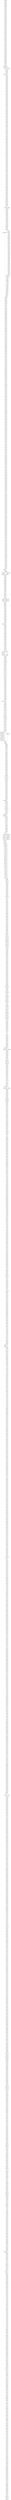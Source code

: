 
digraph G {
	"35a070712fd8e42292d66eabf0793ab9f8c4bf4f" [label=<<B>35a070</B>Starfish>, comment="2020-06-07 14:27:15+02:00", tooltip="2020-06-07 14:27:15+02:00
initial code commit", shape=box, URL="https://codeberg.org/Starfish/TinyWeatherForecastGermany/commit/35a070712fd8e42292d66eabf0793ab9f8c4bf4f"];
	"2ab1c9ef2bf6ec0d051ee96cbf5c35f488c8b7c0" [label=<<B>2ab1c9</B>Starfish>, comment="2020-06-07 17:09:04+02:00", tooltip="2020-06-07 17:09:04+02:00
remove old day/night definition, readme.md typo corrections", shape=box, URL="https://codeberg.org/Starfish/TinyWeatherForecastGermany/commit/2ab1c9ef2bf6ec0d051ee96cbf5c35f488c8b7c0"];
	"1a2f6d10e13c9da880cc97796d0a8b7a36b48f99" [label=<<B>1a2f6d</B>Starfish>, comment="2020-06-13 11:54:52+02:00", tooltip="2020-06-13 11:54:52+02:00
added privacy statement link, added class to produce fake weather data for test purposes.", shape=box, URL="https://codeberg.org/Starfish/TinyWeatherForecastGermany/commit/1a2f6d10e13c9da880cc97796d0a8b7a36b48f99"];
	"504306ad8fc31223877eb6b3fdf919f30c337766" [label=<<B>504306</B>Starfish>, comment="2020-06-13 12:21:43+02:00", tooltip="2020-06-13 12:21:43+02:00
added a concept description", shape=box, URL="https://codeberg.org/Starfish/TinyWeatherForecastGermany/commit/504306ad8fc31223877eb6b3fdf919f30c337766"];
	"43e8de7d17df97a0bcc6e2d98b8a044e65cdbc45" [label=<<B>43e8de</B>Starfish>, comment="2020-06-13 12:40:17+02:00", tooltip="2020-06-13 12:40:17+02:00
fixed: incorrect determination of scattered showers as a weather condition", shape=box, URL="https://codeberg.org/Starfish/TinyWeatherForecastGermany/commit/43e8de7d17df97a0bcc6e2d98b8a044e65cdbc45"];
	"bf7aaee79f7c69dbd7b73c4468fabe96a1ea6102" [label=<<B>bf7aae</B>Starfish>, comment="2020-06-13 14:48:05+02:00", tooltip="2020-06-13 14:48:05+02:00
fix missing text for scattered showers", shape=box, URL="https://codeberg.org/Starfish/TinyWeatherForecastGermany/commit/bf7aaee79f7c69dbd7b73c4468fabe96a1ea6102"];
	"e87f741718c1da3a05f8e801504f52fd69b381f9" [label=<<B>e87f74</B>Starfish>, comment="2020-06-20 14:06:58+02:00", tooltip="2020-06-20 14:06:58+02:00
added text to the about dialog", shape=box, URL="https://codeberg.org/Starfish/TinyWeatherForecastGermany/commit/e87f741718c1da3a05f8e801504f52fd69b381f9"];
	"e44ea0bd458c1d7b76d591dbcf488ff045151deb" [label=<<B>e44ea0</B>Starfish>, comment="2020-06-20 14:18:59+02:00", tooltip="2020-06-20 14:18:59+02:00
set widget default size", shape=box, URL="https://codeberg.org/Starfish/TinyWeatherForecastGermany/commit/e44ea0bd458c1d7b76d591dbcf488ff045151deb"];
	"3c9ceab014c64598089cd82adbd673ffd2d5d1b4" [label=<<B>3c9cea</B>Starfish>, comment="2020-06-20 14:42:02+02:00", tooltip="2020-06-20 14:42:02+02:00
fix missing negative temperature values", shape=box, URL="https://codeberg.org/Starfish/TinyWeatherForecastGermany/commit/3c9ceab014c64598089cd82adbd673ffd2d5d1b4"];
	"8b814df9adb5532fcd2d8264a116e89418249404" [label=<<B>8b814d</B>Starfish>, comment="2020-06-26 08:38:26+02:00", tooltip="2020-06-26 08:38:26+02:00
added link to codeberg.org", shape=box, URL="https://codeberg.org/Starfish/TinyWeatherForecastGermany/commit/8b814df9adb5532fcd2d8264a116e89418249404"];
	"c04e6c7137302e054e0ff0d24114c7bd032411c3" [label=<<B>c04e6c</B>Starfish>, comment="2020-06-26 09:58:49+02:00", tooltip="2020-06-26 09:58:49+02:00
harmonize app name, update copyright notice", shape=box, URL="https://codeberg.org/Starfish/TinyWeatherForecastGermany/commit/c04e6c7137302e054e0ff0d24114c7bd032411c3"];
	"54ca7b81ac337a53a81469801d6e24bd012f8dcb" [label=<<B>54ca7b</B>Starfish>, comment="2020-06-26 10:16:44+02:00", tooltip="2020-06-26 10:16:44+02:00
add fastlane phonePreview images", shape=box, URL="https://codeberg.org/Starfish/TinyWeatherForecastGermany/commit/54ca7b81ac337a53a81469801d6e24bd012f8dcb"];
	"08a36a326ae09a36f2a14157910e0918d6d3cb4a" [label=<<B>08a36a</B>Starfish>, comment="2020-06-26 11:23:41+02:00", tooltip="2020-06-26 11:23:41+02:00
add screenshots", shape=box, URL="https://codeberg.org/Starfish/TinyWeatherForecastGermany/commit/08a36a326ae09a36f2a14157910e0918d6d3cb4a"];
	"178f6c105cbd9a8cd84fc383ef89e76b0a7ca24b" [label=<<B>178f6c</B>Starfish>, comment="2020-06-26 11:29:27+02:00", tooltip="2020-06-26 11:29:27+02:00
add screenshots", shape=box, URL="https://codeberg.org/Starfish/TinyWeatherForecastGermany/commit/178f6c105cbd9a8cd84fc383ef89e76b0a7ca24b"];
	"e1fac5791cf1c0011b4edb64bec3338a9f5da9a6" [label=<<B>e1fac5</B>Starfish>, comment="2020-06-26 11:33:13+02:00", tooltip="2020-06-26 11:33:13+02:00
add screenshots", shape=box, URL="https://codeberg.org/Starfish/TinyWeatherForecastGermany/commit/e1fac5791cf1c0011b4edb64bec3338a9f5da9a6"];
	"b459800ce7c32fe35d81aeb2804fe0f29efff5a1" [label=<<B>b45980</B>Starfish>, comment="2020-06-26 11:37:59+02:00", tooltip="2020-06-26 11:37:59+02:00
update readme", shape=box, URL="https://codeberg.org/Starfish/TinyWeatherForecastGermany/commit/b459800ce7c32fe35d81aeb2804fe0f29efff5a1"];
	"832081d4adeb26d9d755d0f9616f796ecef6c5f5" [label=<<B>832081</B>Starfish>, comment="2020-06-26 11:42:10+02:00", tooltip="2020-06-26 11:42:10+02:00
resize preview images", shape=box, URL="https://codeberg.org/Starfish/TinyWeatherForecastGermany/commit/832081d4adeb26d9d755d0f9616f796ecef6c5f5"];
	"bceafb04f093c1a89a3b55ee5f13d33284883338" [label=<<B>bceafb</B>Starfish>, comment="2020-06-26 11:58:52+02:00", tooltip="2020-06-26 11:58:52+02:00
update resolution of preview images", shape=box, URL="https://codeberg.org/Starfish/TinyWeatherForecastGermany/commit/bceafb04f093c1a89a3b55ee5f13d33284883338"];
	"68fe52c83ae387034c4cd3c572d67e5fc5603e60" [label=<<B>68fe52</B>Starfish>, comment="2020-06-26 12:15:01+02:00", tooltip="2020-06-26 12:15:01+02:00
update readme.md", shape=box, URL="https://codeberg.org/Starfish/TinyWeatherForecastGermany/commit/68fe52c83ae387034c4cd3c572d67e5fc5603e60"];
	"342a2ab142b62ce89ce976a2dba4960fdb23f5df" [label=<<B>342a2a</B>Starfish>, comment="2020-06-26 14:15:26+02:00", tooltip="2020-06-26 14:15:26+02:00
new preview icon", shape=box, URL="https://codeberg.org/Starfish/TinyWeatherForecastGermany/commit/342a2ab142b62ce89ce976a2dba4960fdb23f5df"];
	"79ff34f7f16bacac674c92c45a7360774d16851d" [label=<<B>79ff34</B>Starfish>, comment="2020-06-26 14:17:54+02:00", tooltip="2020-06-26 14:17:54+02:00
link to alpha-builds added", shape=box, URL="https://codeberg.org/Starfish/TinyWeatherForecastGermany/commit/79ff34f7f16bacac674c92c45a7360774d16851d"];
	"45cd82c7fdf7e0066abd9ac58b6b807f452d7fb0" [label=<<B>45cd82</B>Starfish>, comment="2020-06-26 15:14:56+02:00", tooltip="2020-06-26 15:14:56+02:00
correct typo in settings", shape=box, URL="https://codeberg.org/Starfish/TinyWeatherForecastGermany/commit/45cd82c7fdf7e0066abd9ac58b6b807f452d7fb0"];
	"61e6634278e1fd142c7ab113a9b5e1141d0dc519" [label=<<B>61e663</B>Starfish>, comment="2020-06-27 12:37:57+02:00", tooltip="2020-06-27 12:37:57+02:00
remove some log-entries, throw IllegalArgumentExceptions when weather data is corrupted", shape=box, URL="https://codeberg.org/Starfish/TinyWeatherForecastGermany/commit/61e6634278e1fd142c7ab113a9b5e1141d0dc519"];
	"e020e5cafe5a5f37b7f90252fea1f2c13b02c92d" [label=<<B>e020e5</B>Starfish>, comment="2020-06-27 12:55:11+02:00", tooltip="2020-06-27 12:55:11+02:00
WeatherForecastReader displays error messages", shape=box, URL="https://codeberg.org/Starfish/TinyWeatherForecastGermany/commit/e020e5cafe5a5f37b7f90252fea1f2c13b02c92d"];
	"224c4e7fb7de106b54b7ef61986b6e492ad584cd" [label=<<B>224c4e</B>Starfish>, comment="2020-06-27 13:02:46+02:00", tooltip="2020-06-27 13:02:46+02:00
remove log calls", shape=box, URL="https://codeberg.org/Starfish/TinyWeatherForecastGermany/commit/224c4e7fb7de106b54b7ef61986b6e492ad584cd"];
	"90f5b8058a4b9d6ecb2816312a05a15fa47d466f" [label=<<B>90f5b8</B>Starfish>, comment="2020-06-28 12:00:16+02:00", tooltip="2020-06-28 12:00:16+02:00
add a 'what is new' dialog, fix application name, force installation in internal storage", shape=box, URL="https://codeberg.org/Starfish/TinyWeatherForecastGermany/commit/90f5b8058a4b9d6ecb2816312a05a15fa47d466f"];
	"9f941b98035e78c51abc8b1a9e163f6c09e43429" [label=<<B>9f941b</B>Starfish>, comment="2020-06-28 12:19:58+02:00", tooltip="2020-06-28 12:19:58+02:00
added menu entry for the what's new dialog", shape=box, URL="https://codeberg.org/Starfish/TinyWeatherForecastGermany/commit/9f941b98035e78c51abc8b1a9e163f6c09e43429"];
	"e847c2e957e9e005bc20ac596857c06ea03462f3" [label=<<B>e847c2</B>Starfish>, comment="2020-07-05 08:54:12+02:00", tooltip="2020-07-05 08:54:12+02:00
add gadgetbridge support", shape=box, URL="https://codeberg.org/Starfish/TinyWeatherForecastGermany/commit/e847c2e957e9e005bc20ac596857c06ea03462f3"];
	"8876c065a50f3323dc501607ffc597f4f2a4edb9" [label=<<B>8876c0</B>Starfish>, comment="2020-07-05 08:56:55+02:00", tooltip="2020-07-05 08:56:55+02:00
revised comments", shape=box, URL="https://codeberg.org/Starfish/TinyWeatherForecastGermany/commit/8876c065a50f3323dc501607ffc597f4f2a4edb9"];
	"e42f897b9bdaa3338c7173cac0504fd302a0faea" [label=<<B>e42f89</B>Starfish>, comment="2020-07-05 09:21:09+02:00", tooltip="2020-07-05 09:21:09+02:00
added broadcastreceiver to receive external update trigger", shape=box, URL="https://codeberg.org/Starfish/TinyWeatherForecastGermany/commit/e42f897b9bdaa3338c7173cac0504fd302a0faea"];
	"7c78427c10625673a56f7bdb42741fa389efa6ab" [label=<<B>7c7842</B>Starfish>, comment="2020-07-05 10:52:12+02:00", tooltip="2020-07-05 10:52:12+02:00
remove deprecated comment", shape=box, URL="https://codeberg.org/Starfish/TinyWeatherForecastGermany/commit/7c78427c10625673a56f7bdb42741fa389efa6ab"];
	"829a8777b0dbd1643ab7c167e17216e3de46b475" [label=<<B>829a87</B>Starfish>, comment="2020-07-05 11:20:05+02:00", tooltip="2020-07-05 11:20:05+02:00
version increased: versionCode 2, versionName '0.2 beta'", shape=box, URL="https://codeberg.org/Starfish/TinyWeatherForecastGermany/commit/829a8777b0dbd1643ab7c167e17216e3de46b475"];
	"edebef205029184edc477c6027afb17ea585fd1a" [label=<<B>edebef</B>Starfish>, comment="2020-07-05 11:27:04+02:00", tooltip="2020-07-05 11:27:04+02:00
versionName corrected from '0.2 beta' to '0.20 beta'", shape=box, URL="https://codeberg.org/Starfish/TinyWeatherForecastGermany/commit/edebef205029184edc477c6027afb17ea585fd1a"];
	"c72af164211567cd4929b777cb159aaa123b743c" [label=<<B>c72af1</B>Starfish>, comment="2020-07-05 12:05:31+02:00", tooltip="2020-07-05 12:05:31+02:00
new download link for apks", shape=box, URL="https://codeberg.org/Starfish/TinyWeatherForecastGermany/commit/c72af164211567cd4929b777cb159aaa123b743c"];
	"20e8bdbfee1efb0c1f2d5367f755d48cb402206f" [label=<<B>20e8bd</B>Starfish>, comment="2020-07-05 17:34:36+02:00", tooltip="2020-07-05 17:34:36+02:00
added service and alarms to update weather data regularly", shape=box, URL="https://codeberg.org/Starfish/TinyWeatherForecastGermany/commit/20e8bdbfee1efb0c1f2d5367f755d48cb402206f"];
	"ee3be587aada5cb43f38408aea9312b2e908d0b5" [label=<<B>ee3be5</B>Starfish>, comment="2020-07-05 17:49:21+02:00", tooltip="2020-07-05 17:49:21+02:00
added cancel alarms if corresponding setting is disabled", shape=box, URL="https://codeberg.org/Starfish/TinyWeatherForecastGermany/commit/ee3be587aada5cb43f38408aea9312b2e908d0b5"];
	"b54adaf5f003fe68bbe291c4b3e633b871399cb7" [label=<<B>b54ada</B>Starfish>, comment="2020-07-05 17:52:50+02:00", tooltip="2020-07-05 17:52:50+02:00
changed broadcastreceiver to use WeatherUpdateService", shape=box, URL="https://codeberg.org/Starfish/TinyWeatherForecastGermany/commit/b54adaf5f003fe68bbe291c4b3e633b871399cb7"];
	"706534c5b9d46ef0c4982d1570612661babd1179" [label=<<B>706534</B>Starfish>, comment="2020-07-05 17:54:01+02:00", tooltip="2020-07-05 17:54:01+02:00
removed Toast", shape=box, URL="https://codeberg.org/Starfish/TinyWeatherForecastGermany/commit/706534c5b9d46ef0c4982d1570612661babd1179"];
	"792afa59c88c7080cbee3c98ddc761fb5277feaf" [label=<<B>792afa</B>Starfish>, comment="2020-07-07 20:26:29+02:00", tooltip="2020-07-07 20:26:29+02:00
fix errors in gadgetbridge api", shape=box, URL="https://codeberg.org/Starfish/TinyWeatherForecastGermany/commit/792afa59c88c7080cbee3c98ddc761fb5277feaf"];
	"1958d6b31944741c200b8d4034078f3419eabc3e" [label=<<B>1958d6</B>Starfish>, comment="2020-07-08 22:51:26+02:00", tooltip="2020-07-08 22:51:26+02:00
fixed broken alarms", shape=box, URL="https://codeberg.org/Starfish/TinyWeatherForecastGermany/commit/1958d6b31944741c200b8d4034078f3419eabc3e"];
	"41545854940ca43c4e08593d22acc50701ee2226" [label=<<B>415458</B>Starfish>, comment="2020-07-09 20:28:45+02:00", tooltip="2020-07-09 20:28:45+02:00
added wind directions in German", shape=box, URL="https://codeberg.org/Starfish/TinyWeatherForecastGermany/commit/41545854940ca43c4e08593d22acc50701ee2226"];
	"97139264e9d5c2d936901cddd1453ab89899fbf7" [label=<<B>971392</B>Starfish>, comment="2020-07-09 22:36:42+02:00", tooltip="2020-07-09 22:36:42+02:00
fix app crash on 1st launch (when no old weather forecast is present)", shape=box, URL="https://codeberg.org/Starfish/TinyWeatherForecastGermany/commit/97139264e9d5c2d936901cddd1453ab89899fbf7"];
	"86ad7fab688d6f21fbd00ddeeef104f10a610935" [label=<<B>86ad7f</B>Starfish>, comment="2020-07-09 22:45:03+02:00", tooltip="2020-07-09 22:45:03+02:00
upgrade to version 0.31 (build 4)", shape=box, URL="https://codeberg.org/Starfish/TinyWeatherForecastGermany/commit/86ad7fab688d6f21fbd00ddeeef104f10a610935"];
	"20ee25c5fb65ec1015e4754c6877df400c7c75d6" [label=<<B>20ee25</B>Andreas Shimokawa>, comment="2020-07-10 09:27:02+02:00", tooltip="2020-07-10 09:27:02+02:00
Fix Celsius to Kelvin conversion

Fixes completly wrong temperature in Gadgetbridge", shape=box, URL="https://codeberg.org/Starfish/TinyWeatherForecastGermany/commit/20ee25c5fb65ec1015e4754c6877df400c7c75d6"];
	"5b6ef7c8ed52bce5a77ea791114b62464c5d8db9" [label=<<B>5b6ef7</B>Starfish>, comment="2020-07-10 10:50:22+02:00", tooltip="2020-07-10 10:50:22+02:00
Merge pull request 'Fix Celsius to Kelvin conversion' (#4) from ashimokawa/TinyWeatherForecastGermany:fix-kelvin-conversion into master

Reviewed-on: https://codeberg.org/Starfish/TinyWeatherForecastGermany/pulls/4", shape=box,color=blue, URL="https://codeberg.org/Starfish/TinyWeatherForecastGermany/commit/5b6ef7c8ed52bce5a77ea791114b62464c5d8db9"];
	"75af61b0591cc9b1a66dd2d23070a7f183bfd020" [label=<<B>75af61</B>Starfish>, comment="2020-07-10 11:18:37+02:00", tooltip="2020-07-10 11:18:37+02:00
update contributors", shape=box, URL="https://codeberg.org/Starfish/TinyWeatherForecastGermany/commit/75af61b0591cc9b1a66dd2d23070a7f183bfd020"];
	"4f3515d58f1dabafcaccb70e71124ccb01cbdbdb" [label=<<B>4f3515</B>Starfish>, comment="2020-07-10 11:19:00+02:00", tooltip="2020-07-10 11:19:00+02:00
Merge branch 'master' of https://codeberg.org/Starfish/TinyWeatherForecastGermany", shape=box,color=blue, URL="https://codeberg.org/Starfish/TinyWeatherForecastGermany/commit/4f3515d58f1dabafcaccb70e71124ccb01cbdbdb"];
	"27f45baa936c9d7f3859182e9e1daf66819e5d19" [label=<<B>27f45b</B>Starfish>, comment="2020-07-10 17:33:06+02:00", tooltip="2020-07-10 17:33:06+02:00
update to version 0.32", shape=box, URL="https://codeberg.org/Starfish/TinyWeatherForecastGermany/commit/27f45baa936c9d7f3859182e9e1daf66819e5d19"];
	"3ddbca805bfa6d890314191952822015db822c8c" [label=<<B>3ddbca</B>Starfish>, comment="2020-07-10 17:37:46+02:00", tooltip="2020-07-10 17:37:46+02:00
slightly larger weather symbol in widget", shape=box, URL="https://codeberg.org/Starfish/TinyWeatherForecastGermany/commit/3ddbca805bfa6d890314191952822015db822c8c"];
	"c78a713e581a7a47581fd47e9e0b6d1324f2b604" [label=<<B>c78a71</B>Andreas Shimokawa>, comment="2020-07-11 12:48:28+02:00", tooltip="2020-07-11 12:48:28+02:00
Gadgetbridge API: Fix Forecast

It filled high and low with low before", shape=box, URL="https://codeberg.org/Starfish/TinyWeatherForecastGermany/commit/c78a713e581a7a47581fd47e9e0b6d1324f2b604"];
	"9eda5289dd46a35f8c6c9bff92fe48f2a0791a76" [label=<<B>9eda52</B>Starfish>, comment="2020-07-14 22:13:07+02:00", tooltip="2020-07-14 22:13:07+02:00
Merge pull request 'Gadgetbridge API: Fix Forecast' (#5) from ashimokawa/TinyWeatherForecastGermany:fix-gadgetbridge-forecast into master

Reviewed-on: https://codeberg.org/Starfish/TinyWeatherForecastGermany/pulls/5", shape=box,color=blue, URL="https://codeberg.org/Starfish/TinyWeatherForecastGermany/commit/9eda5289dd46a35f8c6c9bff92fe48f2a0791a76"];
	"31e27a1e6832966d427e66e51b880e8b765d44c4" [label=<<B>31e27a</B>Starfish>, comment="2020-07-29 17:18:56+02:00", tooltip="2020-07-29 17:18:56+02:00
Gadgetbridge-Support: fixed max. temperature in forecast, new option to repeat update every 5 minutes when there is no network, new experimental feature to catch up on a due update once there is a network available, new options for local logging (debugging), revised settings", shape=box, URL="https://codeberg.org/Starfish/TinyWeatherForecastGermany/commit/31e27a1e6832966d427e66e51b880e8b765d44c4"];
	"5ed0cfc07c31b557c206d97a1b814e6886b2cdfd" [label=<<B>5ed0cf</B>Starfish>, comment="2020-07-31 19:45:28+02:00", tooltip="2020-07-31 19:45:28+02:00
preparations for switch to new API with 10d forecast", shape=box, URL="https://codeberg.org/Starfish/TinyWeatherForecastGermany/commit/5ed0cfc07c31b557c206d97a1b814e6886b2cdfd"];
	"63fa192927d9c3ad8b8de0868ad33fa3e5aabf87" [label=<<B>63fa19</B>Starfish>, comment="2020-08-01 16:38:41+02:00", tooltip="2020-08-01 16:38:41+02:00
switch to new DWD api with 10 day forecast", shape=box, URL="https://codeberg.org/Starfish/TinyWeatherForecastGermany/commit/63fa192927d9c3ad8b8de0868ad33fa3e5aabf87"];
	"9c17c2ccbde39d285cc4be9c51f4e4476e2a4c71" [label=<<B>9c17c2</B>Starfish>, comment="2020-08-03 20:41:00+02:00", tooltip="2020-08-03 20:41:00+02:00
various bugfixes", shape=box, URL="https://codeberg.org/Starfish/TinyWeatherForecastGermany/commit/9c17c2ccbde39d285cc4be9c51f4e4476e2a4c71"];
	"5eabf82856b618ad56811c356d15b309e8f49806" [label=<<B>5eabf8</B>Starfish>, comment="2020-08-04 19:44:12+02:00", tooltip="2020-08-04 19:44:12+02:00
remove kelvin calculations from GadgetbridgeAPI, as new api already serves kelvin (not celsius)", shape=box, URL="https://codeberg.org/Starfish/TinyWeatherForecastGermany/commit/5eabf82856b618ad56811c356d15b309e8f49806"];
	"f640bf47522c716fdec8d9e7025da9af291f4977" [label=<<B>f640bf</B>Starfish>, comment="2020-08-05 19:25:47+02:00", tooltip="2020-08-05 19:25:47+02:00
early updates now also use JobSheduler for API>25, improved self-calculating weather icon, self-calculate 6h values if not presented by api", shape=box, URL="https://codeberg.org/Starfish/TinyWeatherForecastGermany/commit/f640bf47522c716fdec8d9e7025da9af291f4977"];
	"7988840eed41e9f62336e5305ca030cfd62f5dad" [label=<<B>798884</B>Starfish>, comment="2020-08-05 19:35:51+02:00", tooltip="2020-08-05 19:35:51+02:00
add weather icon 'not available'", shape=box, URL="https://codeberg.org/Starfish/TinyWeatherForecastGermany/commit/7988840eed41e9f62336e5305ca030cfd62f5dad"];
	"4687bcefedf18e796f1f2b2c842aec2bbeb0a407" [label=<<B>4687bc</B>Starfish>, comment="2020-08-05 19:55:16+02:00", tooltip="2020-08-05 19:55:16+02:00
added drizzle to weather icon calculation and the WeatherInfo class", shape=box, URL="https://codeberg.org/Starfish/TinyWeatherForecastGermany/commit/4687bcefedf18e796f1f2b2c842aec2bbeb0a407"];
	"20c0aaf2a63639f3afcff25227a3f84545e0d8e7" [label=<<B>20c0aa</B>Starfish>, comment="2020-08-05 20:38:35+02:00", tooltip="2020-08-05 20:38:35+02:00
prepare ClassicWidget for subclassing", shape=box, URL="https://codeberg.org/Starfish/TinyWeatherForecastGermany/commit/20c0aaf2a63639f3afcff25227a3f84545e0d8e7"];
	"cb3443097adeffcf4ecd6c829cbb6c17066e87be" [label=<<B>cb3443</B>Starfish>, comment="2020-08-06 15:51:53+02:00", tooltip="2020-08-06 15:51:53+02:00
display 'no logs' instead of 'loading' when no logs exist", shape=box, URL="https://codeberg.org/Starfish/TinyWeatherForecastGermany/commit/cb3443097adeffcf4ecd6c829cbb6c17066e87be"];
	"31541535251c0001b3c57c397d163ba546e1fb1d" [label=<<B>315415</B>Starfish>, comment="2020-08-06 15:57:49+02:00", tooltip="2020-08-06 15:57:49+02:00
remove log calls", shape=box, URL="https://codeberg.org/Starfish/TinyWeatherForecastGermany/commit/31541535251c0001b3c57c397d163ba546e1fb1d"];
	"64652e2a766f698a5ae25caaa70eb99a0e88427c" [label=<<B>64652e</B>Starfish>, comment="2020-08-06 16:28:39+02:00", tooltip="2020-08-06 16:28:39+02:00
add feature to show geo coordinates of stations", shape=box, URL="https://codeberg.org/Starfish/TinyWeatherForecastGermany/commit/64652e2a766f698a5ae25caaa70eb99a0e88427c"];
	"d807453b6c796db2a97c4d45f1f81c382052651a" [label=<<B>d80745</B>Starfish>, comment="2020-08-06 17:28:57+02:00", tooltip="2020-08-06 17:28:57+02:00
bugfixes for feature to show geo coordinates of stations", shape=box, URL="https://codeberg.org/Starfish/TinyWeatherForecastGermany/commit/d807453b6c796db2a97c4d45f1f81c382052651a"];
	"69ba81dcd198245bb404db1f4e7061712d2c6493" [label=<<B>69ba81</B>Starfish>, comment="2020-08-06 17:55:59+02:00", tooltip="2020-08-06 17:55:59+02:00
UpdateAlarmManager modified to serve weather data every 30 minutes to GadgetbridgeAPI", shape=box, URL="https://codeberg.org/Starfish/TinyWeatherForecastGermany/commit/69ba81dcd198245bb404db1f4e7061712d2c6493"];
	"728905b844c1a51e4681fbae43743a1425fe97c0" [label=<<B>728905</B>Starfish>, comment="2020-08-06 18:39:43+02:00", tooltip="2020-08-06 18:39:43+02:00
preparing update to version 0.40 alpha", shape=box, URL="https://codeberg.org/Starfish/TinyWeatherForecastGermany/commit/728905b844c1a51e4681fbae43743a1425fe97c0"];
	"d45bee0c81964ca9e0dcbbc25130e5b8b1ff5840" [label=<<B>d45bee</B>Starfish>, comment="2020-08-06 20:03:31+02:00", tooltip="2020-08-06 20:03:31+02:00
change early update frequency to 15 minutes", shape=box, URL="https://codeberg.org/Starfish/TinyWeatherForecastGermany/commit/d45bee0c81964ca9e0dcbbc25130e5b8b1ff5840"];
	"58d2448b445ef1d79bc86830f3dbde716b6e6a05" [label=<<B>58d244</B>Starfish>, comment="2020-08-07 17:50:24+02:00", tooltip="2020-08-07 17:50:24+02:00
fixes a bug that crashed the UpdateAlarmManager when the device was in doze mode", shape=box, URL="https://codeberg.org/Starfish/TinyWeatherForecastGermany/commit/58d2448b445ef1d79bc86830f3dbde716b6e6a05"];
	"84e4aab00bab119348dbb250231fd341a1332b1a" [label=<<B>84e4aa</B>Starfish>, comment="2020-08-07 17:58:46+02:00", tooltip="2020-08-07 17:58:46+02:00
improve FAQ", shape=box, URL="https://codeberg.org/Starfish/TinyWeatherForecastGermany/commit/84e4aab00bab119348dbb250231fd341a1332b1a"];
	"0fafa3503fff1da161c450a81ebc6393fcd301b7" [label=<<B>0fafa3</B>Starfish>, comment="2020-08-07 18:09:41+02:00", tooltip="2020-08-07 18:09:41+02:00
display latitude before longitude", shape=box, URL="https://codeberg.org/Starfish/TinyWeatherForecastGermany/commit/0fafa3503fff1da161c450a81ebc6393fcd301b7"];
	"ac215e774fccd30ed29d1f2f8702e50d353228c7" [label=<<B>ac215e</B>Starfish>, comment="2020-08-07 18:24:26+02:00", tooltip="2020-08-07 18:24:26+02:00
fix layout error", shape=box, URL="https://codeberg.org/Starfish/TinyWeatherForecastGermany/commit/ac215e774fccd30ed29d1f2f8702e50d353228c7"];
	"ecc11eb97439ec2a5cc5ccf4808aca754e95a800" [label=<<B>ecc11e</B>Starfish>, comment="2020-08-08 17:11:17+02:00", tooltip="2020-08-08 17:11:17+02:00
new widget, fixed crashes in weather icon calculation, better performance when settings are changed", shape=box, URL="https://codeberg.org/Starfish/TinyWeatherForecastGermany/commit/ecc11eb97439ec2a5cc5ccf4808aca754e95a800"];
	"94cd1556130ddafe2163b11b61affea1157edf5a" [label=<<B>94cd15</B>Starfish>, comment="2020-08-09 14:11:12+02:00", tooltip="2020-08-09 14:11:12+02:00
improved weather information in the main app", shape=box, URL="https://codeberg.org/Starfish/TinyWeatherForecastGermany/commit/94cd1556130ddafe2163b11b61affea1157edf5a"];
	"382e5c348117c828afbbb6e74c64eb87796e9667" [label=<<B>382e5c</B>Starfish>, comment="2020-08-09 14:25:20+02:00", tooltip="2020-08-09 14:25:20+02:00
turn on widget again", shape=box, URL="https://codeberg.org/Starfish/TinyWeatherForecastGermany/commit/382e5c348117c828afbbb6e74c64eb87796e9667"];
	"cb39d2b2e6693698b0df8a07ee13e3ce0326556c" [label=<<B>cb39d2</B>Starfish>, comment="2020-08-09 20:03:25+02:00", tooltip="2020-08-09 20:03:25+02:00
moving from a spinner to a text search in the main app, preparing favorites", shape=box, URL="https://codeberg.org/Starfish/TinyWeatherForecastGermany/commit/cb39d2b2e6693698b0df8a07ee13e3ce0326556c"];
	"8cca08474adf8eb7978b8aa7fb0fd72d76b408b2" [label=<<B>8cca08</B>Starfish>, comment="2020-08-11 17:28:34+02:00", tooltip="2020-08-11 17:28:34+02:00
favorites implemented, now recycling weather forecast data when station changes", shape=box, URL="https://codeberg.org/Starfish/TinyWeatherForecastGermany/commit/8cca08474adf8eb7978b8aa7fb0fd72d76b408b2"];
	"e61eb6c74723c5ab2a0e7da7b823d5bafdcf2908" [label=<<B>e61eb6</B>Starfish>, comment="2020-08-11 19:40:37+02:00", tooltip="2020-08-11 19:40:37+02:00
delete outdated items from database, set 'not available' for weather information in widgets if it is missing", shape=box, URL="https://codeberg.org/Starfish/TinyWeatherForecastGermany/commit/e61eb6c74723c5ab2a0e7da7b823d5bafdcf2908"];
	"081db6b3e826205aa3b398f8e704d618bfa66185" [label=<<B>081db6</B>Starfish>, comment="2020-08-11 19:46:33+02:00", tooltip="2020-08-11 19:46:33+02:00
exclude improbable snow conditions far above 0°", shape=box, URL="https://codeberg.org/Starfish/TinyWeatherForecastGermany/commit/081db6b3e826205aa3b398f8e704d618bfa66185"];
	"7fc5788825c38529e6e2b097084ec97cac074497" [label=<<B>7fc578</B>Starfish>, comment="2020-08-11 19:58:29+02:00", tooltip="2020-08-11 19:58:29+02:00
replace icon to delete favorites", shape=box, URL="https://codeberg.org/Starfish/TinyWeatherForecastGermany/commit/7fc5788825c38529e6e2b097084ec97cac074497"];
	"a2e884fe53b95e62a2c7b51d626e98f85d59f491" [label=<<B>a2e884</B>Starfish>, comment="2020-08-11 20:05:56+02:00", tooltip="2020-08-11 20:05:56+02:00
cleanup code", shape=box, URL="https://codeberg.org/Starfish/TinyWeatherForecastGermany/commit/a2e884fe53b95e62a2c7b51d626e98f85d59f491"];
	"d50c2b9ebab06637d386628d1e20e9b82f7f0b1e" [label=<<B>d50c2b</B>Starfish>, comment="2020-08-11 20:13:43+02:00", tooltip="2020-08-11 20:13:43+02:00
limit city input to one line", shape=box, URL="https://codeberg.org/Starfish/TinyWeatherForecastGermany/commit/d50c2b9ebab06637d386628d1e20e9b82f7f0b1e"];
	"1b3f71eec582dc7f9d7a1a0282ed4c5602019ab4" [label=<<B>1b3f71</B>Starfish>, comment="2020-08-11 20:18:55+02:00", tooltip="2020-08-11 20:18:55+02:00
shorten completion hint text", shape=box, URL="https://codeberg.org/Starfish/TinyWeatherForecastGermany/commit/1b3f71eec582dc7f9d7a1a0282ed4c5602019ab4"];
	"647ddbee1379e3f8e8e00bfc583843136e8a10ee" [label=<<B>647ddb</B>Starfish>, comment="2020-08-12 19:36:04+02:00", tooltip="2020-08-12 19:36:04+02:00
fixed selected station reverting to default", shape=box, URL="https://codeberg.org/Starfish/TinyWeatherForecastGermany/commit/647ddbee1379e3f8e8e00bfc583843136e8a10ee"];
	"c469c15039f4e6e96fca0c5e1ebad7c135d5a28b" [label=<<B>c469c1</B>Starfish>, comment="2020-08-13 16:04:51+02:00", tooltip="2020-08-13 16:04:51+02:00
scale icons to reduce memory usage of main app", shape=box, URL="https://codeberg.org/Starfish/TinyWeatherForecastGermany/commit/c469c15039f4e6e96fca0c5e1ebad7c135d5a28b"];
	"6a7994d9d6837544be97bc4b3be40e0d10a81862" [label=<<B>6a7994</B>Starfish>, comment="2020-08-14 17:26:40+02:00", tooltip="2020-08-14 17:26:40+02:00
fixed flurries displaying wind speed", shape=box, URL="https://codeberg.org/Starfish/TinyWeatherForecastGermany/commit/6a7994d9d6837544be97bc4b3be40e0d10a81862"];
	"e5a729a5a1ca5436135b721b79d63f86b3df9982" [label=<<B>e5a729</B>Starfish>, comment="2020-08-15 19:54:22+02:00", tooltip="2020-08-15 19:54:22+02:00
making main app faster, debugging", shape=box, URL="https://codeberg.org/Starfish/TinyWeatherForecastGermany/commit/e5a729a5a1ca5436135b721b79d63f86b3df9982"];
	"cddba8caca4062a0bf171a2db1864628356c1292" [label=<<B>cddba8</B>Starfish>, comment="2020-08-16 09:44:50+02:00", tooltip="2020-08-16 09:44:50+02:00
fix app crash on 1st launch when no weather data available in local data base", shape=box, URL="https://codeberg.org/Starfish/TinyWeatherForecastGermany/commit/cddba8caca4062a0bf171a2db1864628356c1292"];
	"4c72586664da12d285900c3fd8b840e71ac0a0eb" [label=<<B>4c7258</B>Starfish>, comment="2020-08-16 09:57:37+02:00", tooltip="2020-08-16 09:57:37+02:00
improve symbol look when downscaled", shape=box, URL="https://codeberg.org/Starfish/TinyWeatherForecastGermany/commit/4c72586664da12d285900c3fd8b840e71ac0a0eb"];
	"e291bf8758f5de21dcabd2944243f4a083cfdf3d" [label=<<B>e291bf</B>Starfish>, comment="2020-08-16 09:59:05+02:00", tooltip="2020-08-16 09:59:05+02:00
fix preference description for geo coordinates", shape=box, URL="https://codeberg.org/Starfish/TinyWeatherForecastGermany/commit/e291bf8758f5de21dcabd2944243f4a083cfdf3d"];
	"0f7cf612a3984988e56522d7fb9f4bedfb668858" [label=<<B>0f7cf6</B>Starfish>, comment="2020-08-16 10:00:32+02:00", tooltip="2020-08-16 10:00:32+02:00
fix wind display", shape=box, URL="https://codeberg.org/Starfish/TinyWeatherForecastGermany/commit/0f7cf612a3984988e56522d7fb9f4bedfb668858"];
	"4f9c92bfe7553886a4fc862916fa3f2af5c2511b" [label=<<B>4f9c92</B>Starfish>, comment="2020-08-16 10:04:59+02:00", tooltip="2020-08-16 10:04:59+02:00
fix typo, improve location display", shape=box, URL="https://codeberg.org/Starfish/TinyWeatherForecastGermany/commit/4f9c92bfe7553886a4fc862916fa3f2af5c2511b"];
	"0df4133d10e5f692276c5f151b6260645ae5e3f4" [label=<<B>0df413</B>Starfish>, comment="2020-08-16 11:38:00+02:00", tooltip="2020-08-16 11:38:00+02:00
preparing metadata for release of version 0.41", shape=box, URL="https://codeberg.org/Starfish/TinyWeatherForecastGermany/commit/0df4133d10e5f692276c5f151b6260645ae5e3f4"];
	"6b5914139cfe7634891c8132d86f0e402c1c6bec" [label=<<B>6b5914</B>Starfish>, comment="2020-08-16 11:54:22+02:00", tooltip="2020-08-16 11:54:22+02:00
add featureGraphic.jpg", shape=box, URL="https://codeberg.org/Starfish/TinyWeatherForecastGermany/commit/6b5914139cfe7634891c8132d86f0e402c1c6bec"];
	"03cf6fe134292e07e8c5bfe748ddcd291e1b7feb" [label=<<B>03cf6f</B>Starfish>, comment="2020-08-16 12:34:00+02:00", tooltip="2020-08-16 12:34:00+02:00
update Readme.md and about screen", shape=box, URL="https://codeberg.org/Starfish/TinyWeatherForecastGermany/commit/03cf6fe134292e07e8c5bfe748ddcd291e1b7feb"];
	"d1e4e719d6d53ecc9e0446630d12ee7312088f95" [label=<<B>d1e4e7</B>Starfish>, comment="2020-08-16 12:56:38+02:00", tooltip="2020-08-16 12:56:38+02:00
scale down preview images", shape=box, URL="https://codeberg.org/Starfish/TinyWeatherForecastGermany/commit/d1e4e719d6d53ecc9e0446630d12ee7312088f95"];
	"9e408d339bffa9bf361ae6d88900908d7319ae72" [label=<<B>9e408d</B>Starfish>, comment="2020-08-16 12:57:34+02:00", tooltip="2020-08-16 12:57:34+02:00
update README.md", shape=box, URL="https://codeberg.org/Starfish/TinyWeatherForecastGermany/commit/9e408d339bffa9bf361ae6d88900908d7319ae72"];
	"2a87bfff5507ce42b7d136ea75ea28057683c61d" [label=<<B>2a87bf</B>Starfish>, comment="2020-08-16 12:58:24+02:00", tooltip="2020-08-16 12:58:24+02:00
update README.md", shape=box, URL="https://codeberg.org/Starfish/TinyWeatherForecastGermany/commit/2a87bfff5507ce42b7d136ea75ea28057683c61d"];
	"be5d41fbdf1a3acfeda5950f41adec933c73b7ec" [label=<<B>be5d41</B>Starfish>, comment="2020-08-16 13:03:21+02:00", tooltip="2020-08-16 13:03:21+02:00
update preview images", shape=box, URL="https://codeberg.org/Starfish/TinyWeatherForecastGermany/commit/be5d41fbdf1a3acfeda5950f41adec933c73b7ec"];
	"a5d82c03369cf591e2a79cc89b3b1e566877b302" [label=<<B>a5d82c</B>Starfish>, comment="2020-08-16 13:03:44+02:00", tooltip="2020-08-16 13:03:44+02:00
update README.md", shape=box, URL="https://codeberg.org/Starfish/TinyWeatherForecastGermany/commit/a5d82c03369cf591e2a79cc89b3b1e566877b302"];
	"4dbbc22297a234c191e2693547830276f17a3376" [label=<<B>4dbbc2</B>Starfish>, comment="2020-08-16 13:04:06+02:00", tooltip="2020-08-16 13:04:06+02:00
update README.md", shape=box, URL="https://codeberg.org/Starfish/TinyWeatherForecastGermany/commit/4dbbc22297a234c191e2693547830276f17a3376"];
	"d3cab9bdc80f4b14af838db2ec96a58332085452" [label=<<B>d3cab9</B>Starfish>, comment="2020-08-16 13:05:46+02:00", tooltip="2020-08-16 13:05:46+02:00
improve description", shape=box, URL="https://codeberg.org/Starfish/TinyWeatherForecastGermany/commit/d3cab9bdc80f4b14af838db2ec96a58332085452"];
	"e91dd76579420ce4b23de0ce4eca215ca81d2fa5" [label=<<B>e91dd7</B>Starfish>, comment="2020-08-16 13:21:10+02:00", tooltip="2020-08-16 13:21:10+02:00
correct error in widget preview", shape=box, URL="https://codeberg.org/Starfish/TinyWeatherForecastGermany/commit/e91dd76579420ce4b23de0ce4eca215ca81d2fa5"];
	"0a50e8ecd7d66ce274b2c627ed9cdf6854d3cc35" [label=<<B>0a50e8</B>Starfish>, comment="2020-08-16 15:10:38+02:00", tooltip="2020-08-16 15:10:38+02:00
version 0.41 beta", shape=box, URL="https://codeberg.org/Starfish/TinyWeatherForecastGermany/commit/0a50e8ecd7d66ce274b2c627ed9cdf6854d3cc35"];
	"7ca11333358c664cd4de64b7be103816c14f0851" [label=<<B>7ca113</B>Starfish>, comment="2020-08-17 20:20:31+02:00", tooltip="2020-08-17 20:20:31+02:00
fix missing weather condition text in Gadgetbridge API", shape=box, URL="https://codeberg.org/Starfish/TinyWeatherForecastGermany/commit/7ca11333358c664cd4de64b7be103816c14f0851"];
	"cc371b6245e67b32aca7bef45d3837e95b61d102" [label=<<B>cc371b</B>Starfish>, comment="2020-08-18 19:36:25+02:00", tooltip="2020-08-18 19:36:25+02:00
changed timestamp in Gadgetbridge API from polling time to forecast time", shape=box, URL="https://codeberg.org/Starfish/TinyWeatherForecastGermany/commit/cc371b6245e67b32aca7bef45d3837e95b61d102"];
	"7623df64a2b0fc34df18600086d2c8823d9d509a" [label=<<B>7623df</B>Starfish>, comment="2020-08-19 21:34:47+02:00", tooltip="2020-08-19 21:34:47+02:00
added setting in GadgetbridgeAPI to allow faking timestamps for current weather, as some wearables do not accept a forecast for current weather.", shape=box, URL="https://codeberg.org/Starfish/TinyWeatherForecastGermany/commit/7623df64a2b0fc34df18600086d2c8823d9d509a"];
	"63c035287cca4be2922c561a5463b0c51f602a71" [label=<<B>63c035</B>Starfish>, comment="2020-08-21 17:24:15+02:00", tooltip="2020-08-21 17:24:15+02:00
update changelogs", shape=box, URL="https://codeberg.org/Starfish/TinyWeatherForecastGermany/commit/63c035287cca4be2922c561a5463b0c51f602a71"];
	"ca09b7864fa2936e812a948abda467d65921c21c" [label=<<B>ca09b7</B>Starfish>, comment="2020-08-23 19:02:48+02:00", tooltip="2020-08-23 19:02:48+02:00
preparations to implement weather warnings", shape=box, URL="https://codeberg.org/Starfish/TinyWeatherForecastGermany/commit/ca09b7864fa2936e812a948abda467d65921c21c"];
	"e4c68ecbf6b44782d590944151730bb947307a24" [label=<<B>e4c68e</B>Starfish>, comment="2020-08-24 17:31:30+02:00", tooltip="2020-08-24 17:31:30+02:00
added weather warnings content provider", shape=box, URL="https://codeberg.org/Starfish/TinyWeatherForecastGermany/commit/e4c68ecbf6b44782d590944151730bb947307a24"];
	"073dd2ba77bfd735dda8aaefd0aa1c8ec841cee7" [label=<<B>073dd2</B>Starfish>, comment="2020-08-30 20:27:08+02:00", tooltip="2020-08-30 20:27:08+02:00
adding weather warnings activity", shape=box, URL="https://codeberg.org/Starfish/TinyWeatherForecastGermany/commit/073dd2ba77bfd735dda8aaefd0aa1c8ec841cee7"];
	"aaeceacd654928c59f5c0e884adab892ff84a6ce" [label=<<B>aaecea</B>Starfish>, comment="2020-09-05 13:02:41+02:00", tooltip="2020-09-05 13:02:41+02:00
improved weather warnings, move bitmaps from drawable to mipmap, add intro", shape=box, URL="https://codeberg.org/Starfish/TinyWeatherForecastGermany/commit/aaeceacd654928c59f5c0e884adab892ff84a6ce"];
	"0efd30e57f7d5e9a8b10dab21343c279140856f6" [label=<<B>0efd30</B>Starfish>, comment="2020-09-05 13:05:57+02:00", tooltip="2020-09-05 13:05:57+02:00
update README.md", shape=box, URL="https://codeberg.org/Starfish/TinyWeatherForecastGermany/commit/0efd30e57f7d5e9a8b10dab21343c279140856f6"];
	"065cc52e9a7addf0398ba7c3d7318f24b79306dc" [label=<<B>065cc5</B>Starfish>, comment="2020-09-05 13:21:38+02:00", tooltip="2020-09-05 13:21:38+02:00
update README.md", shape=box, URL="https://codeberg.org/Starfish/TinyWeatherForecastGermany/commit/065cc52e9a7addf0398ba7c3d7318f24b79306dc"];
	"583fefa7fd43b0518ef695f16444fc51304f5130" [label=<<B>583fef</B>Starfish>, comment="2020-09-05 13:42:08+02:00", tooltip="2020-09-05 13:42:08+02:00
update preview images", shape=box, URL="https://codeberg.org/Starfish/TinyWeatherForecastGermany/commit/583fefa7fd43b0518ef695f16444fc51304f5130"];
	"4a54455d4a0c6664fd6f91cf2e4ba4bf311d7156" [label=<<B>4a5445</B>Starfish>, comment="2020-09-05 13:42:58+02:00", tooltip="2020-09-05 13:42:58+02:00
update preview images link", shape=box, URL="https://codeberg.org/Starfish/TinyWeatherForecastGermany/commit/4a54455d4a0c6664fd6f91cf2e4ba4bf311d7156"];
	"f3aaeea6f5e95c57cbd41d0f7174fa635bc1c2d7" [label=<<B>f3aaee</B>Starfish>, comment="2020-09-05 13:46:36+02:00", tooltip="2020-09-05 13:46:36+02:00
update README.md", shape=box, URL="https://codeberg.org/Starfish/TinyWeatherForecastGermany/commit/f3aaeea6f5e95c57cbd41d0f7174fa635bc1c2d7"];
	"bfc0d5a881fe2018578348df5a3fad0e37128f11" [label=<<B>bfc0d5</B>Starfish>, comment="2020-09-05 13:51:30+02:00", tooltip="2020-09-05 13:51:30+02:00
add icons to FAQ", shape=box, URL="https://codeberg.org/Starfish/TinyWeatherForecastGermany/commit/bfc0d5a881fe2018578348df5a3fad0e37128f11"];
	"f91824825427c075979e42754cc621ebc2116825" [label=<<B>f91824</B>Starfish>, comment="2020-09-05 13:54:26+02:00", tooltip="2020-09-05 13:54:26+02:00
add new item to FAQ", shape=box, URL="https://codeberg.org/Starfish/TinyWeatherForecastGermany/commit/f91824825427c075979e42754cc621ebc2116825"];
	"144e52a0b825a00a7e765cc04ea64598ba0871fb" [label=<<B>144e52</B>Starfish>, comment="2020-09-05 14:09:42+02:00", tooltip="2020-09-05 14:09:42+02:00
update changelogs", shape=box, URL="https://codeberg.org/Starfish/TinyWeatherForecastGermany/commit/144e52a0b825a00a7e765cc04ea64598ba0871fb"];
	"4ff17778e8774577d30d58d9009039d5e03f7757" [label=<<B>4ff177</B>Starfish>, comment="2020-09-05 14:11:13+02:00", tooltip="2020-09-05 14:11:13+02:00
increment version codes", shape=box, URL="https://codeberg.org/Starfish/TinyWeatherForecastGermany/commit/4ff17778e8774577d30d58d9009039d5e03f7757"];
	"24537492139c79ea96d4de7bca9c1c2dde3f71c8" [label=<<B>245374</B>Starfish>, comment="2020-09-05 15:10:45+02:00", tooltip="2020-09-05 15:10:45+02:00
fixed missing call to onNegativeResult();", shape=box, URL="https://codeberg.org/Starfish/TinyWeatherForecastGermany/commit/24537492139c79ea96d4de7bca9c1c2dde3f71c8"];
	"14e678b04bbf89e04b5e7decfe62109b908ea1a7" [label=<<B>14e678</B>Starfish>, comment="2020-09-05 15:13:02+02:00", tooltip="2020-09-05 15:13:02+02:00
correct some strings", shape=box, URL="https://codeberg.org/Starfish/TinyWeatherForecastGermany/commit/14e678b04bbf89e04b5e7decfe62109b908ea1a7"];
	"d840f6f03dd78434298c6bb39f1705479c5b053c" [label=<<B>d840f6</B>Starfish>, comment="2020-09-05 18:35:33+02:00", tooltip="2020-09-05 18:35:33+02:00
menu icons added, bugfix for intro replay", shape=box, URL="https://codeberg.org/Starfish/TinyWeatherForecastGermany/commit/d840f6f03dd78434298c6bb39f1705479c5b053c"];
	"04433eaf1c854d3484255b638a91a69c9c44cf33" [label=<<B>04433e</B>Starfish>, comment="2020-09-06 14:05:50+02:00", tooltip="2020-09-06 14:05:50+02:00
correct arrow displaying wind direction", shape=box, URL="https://codeberg.org/Starfish/TinyWeatherForecastGermany/commit/04433eaf1c854d3484255b638a91a69c9c44cf33"];
	"5eaf9fa6581a703b7c3ec38d816ae4446c8b6352" [label=<<B>5eaf9f</B>Starfish>, comment="2020-09-06 19:41:29+02:00", tooltip="2020-09-06 19:41:29+02:00
update README.md, add log to widgets", shape=box, URL="https://codeberg.org/Starfish/TinyWeatherForecastGermany/commit/5eaf9fa6581a703b7c3ec38d816ae4446c8b6352"];
	"7db829aef5ad0fce0341c10f5e0d497cc4e7c3a6" [label=<<B>7db829</B>Starfish>, comment="2020-09-06 19:58:24+02:00", tooltip="2020-09-06 19:58:24+02:00
update README.md", shape=box, URL="https://codeberg.org/Starfish/TinyWeatherForecastGermany/commit/7db829aef5ad0fce0341c10f5e0d497cc4e7c3a6"];
	"b68c52b9e32bbf9b415316ef3a1d40c183556451" [label=<<B>b68c52</B>Starfish>, comment="2020-09-07 20:13:47+02:00", tooltip="2020-09-07 20:13:47+02:00
fixed wearables showing wrong weather icon", shape=box, URL="https://codeberg.org/Starfish/TinyWeatherForecastGermany/commit/b68c52b9e32bbf9b415316ef3a1d40c183556451"];
	"ffff58043c7a77484de80da78c945bcd4e1c78f4" [label=<<B>ffff58</B>Starfish>, comment="2020-09-08 16:27:04+02:00", tooltip="2020-09-08 16:27:04+02:00
simplify UpdateAlarmManager; establish refresh hook every 30 minutes to serve both gadgetbridge and widgets", shape=box, URL="https://codeberg.org/Starfish/TinyWeatherForecastGermany/commit/ffff58043c7a77484de80da78c945bcd4e1c78f4"];
	"1aea50e70051e2aeaff651a8e0bcd462a2598a2d" [label=<<B>1aea50</B>Starfish>, comment="2020-09-11 17:15:44+02:00", tooltip="2020-09-11 17:15:44+02:00
preparations for release of 0.50.1, code clean-up, remove redundant widget updates", shape=box, URL="https://codeberg.org/Starfish/TinyWeatherForecastGermany/commit/1aea50e70051e2aeaff651a8e0bcd462a2598a2d"];
	"de1f38e156374124e63d6c7518d289f336ce8cfd" [label=<<B>de1f38</B>Starfish>, comment="2020-09-12 11:09:07+02:00", tooltip="2020-09-12 11:09:07+02:00
remove log", shape=box, URL="https://codeberg.org/Starfish/TinyWeatherForecastGermany/commit/de1f38e156374124e63d6c7518d289f336ce8cfd"];
	"55ab1e0fc83209bf3694dd4ff4ff941716bc2152" [label=<<B>55ab1e</B>Starfish>, comment="2020-09-12 11:23:25+02:00", tooltip="2020-09-12 11:23:25+02:00
remove beta", shape=box, URL="https://codeberg.org/Starfish/TinyWeatherForecastGermany/commit/55ab1e0fc83209bf3694dd4ff4ff941716bc2152"];
	"35232c9102fef5878b03f063686690bb4f32e133" [label=<<B>35232c</B>Starfish>, comment="2020-09-12 13:52:24+02:00", tooltip="2020-09-12 13:52:24+02:00
update app preview image", shape=box, URL="https://codeberg.org/Starfish/TinyWeatherForecastGermany/commit/35232c9102fef5878b03f063686690bb4f32e133"];
	"999e673a81fc78cbc0a98da5793373d3d969acf5" [label=<<B>999e67</B>Starfish>, comment="2020-09-12 16:35:53+02:00", tooltip="2020-09-12 16:35:53+02:00
add LICENSE file (exact copy of COPYING.txt)", shape=box, URL="https://codeberg.org/Starfish/TinyWeatherForecastGermany/commit/999e673a81fc78cbc0a98da5793373d3d969acf5"];
	"ed4c6318996617611da704c25a3ed46d66a63067" [label=<<B>ed4c63</B>Starfish>, comment="2020-09-12 16:39:27+02:00", tooltip="2020-09-12 16:39:27+02:00
just refer to LICENSE from this file", shape=box, URL="https://codeberg.org/Starfish/TinyWeatherForecastGermany/commit/ed4c6318996617611da704c25a3ed46d66a63067"];
	"c05f9a317033e0c38e1cbb2dd0122ecf98108e8f" [label=<<B>c05f9a</B>Izzy>, comment="2020-09-12 19:51:47+02:00", tooltip="2020-09-12 19:51:47+02:00
improve formatting of Fastlane description", shape=box, URL="https://codeberg.org/Starfish/TinyWeatherForecastGermany/commit/c05f9a317033e0c38e1cbb2dd0122ecf98108e8f"];
	"33afc1903d458c046842baf351852c322a9bf674" [label=<<B>33afc1</B>Starfish>, comment="2020-09-12 20:36:01+02:00", tooltip="2020-09-12 20:36:01+02:00
Merge pull request 'improve formatting of Fastlane description' (#13) from izzy/TinyWeatherForecastGermany:master into master

Reviewed-on: https://codeberg.org/Starfish/TinyWeatherForecastGermany/pulls/13", shape=box,color=blue, URL="https://codeberg.org/Starfish/TinyWeatherForecastGermany/commit/33afc1903d458c046842baf351852c322a9bf674"];
	"f180b99580a12dfc29f62589dda92826400d98d3" [label=<<B>f180b9</B>Starfish>, comment="2020-09-12 20:40:55+02:00", tooltip="2020-09-12 20:40:55+02:00
put license here according to gnu standard", shape=box, URL="https://codeberg.org/Starfish/TinyWeatherForecastGermany/commit/f180b99580a12dfc29f62589dda92826400d98d3"];
	"4015f7d6e1217acedfc17db7983714c75989ecc7" [label=<<B>4015f7</B>Starfish>, comment="2020-09-12 20:41:17+02:00", tooltip="2020-09-12 20:41:17+02:00
Merge remote-tracking branch 'origin/master'", shape=box,color=blue, URL="https://codeberg.org/Starfish/TinyWeatherForecastGermany/commit/4015f7d6e1217acedfc17db7983714c75989ecc7"];
	"46cd13e7024da95b5f4d2a561f3192d5e5046570" [label=<<B>46cd13</B>Starfish>, comment="2020-09-13 10:57:04+02:00", tooltip="2020-09-13 10:57:04+02:00
update credits", shape=box, URL="https://codeberg.org/Starfish/TinyWeatherForecastGermany/commit/46cd13e7024da95b5f4d2a561f3192d5e5046570"];
	"36e3d482fc3116902cd2a482367faf6fdeb4566c" [label=<<B>36e3d4</B>Starfish>, comment="2020-09-13 16:01:22+02:00", tooltip="2020-09-13 16:01:22+02:00
adjust widget size for better integration into custom grid sizes", shape=box, URL="https://codeberg.org/Starfish/TinyWeatherForecastGermany/commit/36e3d482fc3116902cd2a482367faf6fdeb4566c"];
	"2edf850bbb4a6d85ba1867479a021c7ecbce1e3c" [label=<<B>2edf85</B>Starfish>, comment="2020-09-13 16:18:00+02:00", tooltip="2020-09-13 16:18:00+02:00
correct list-tags", shape=box, URL="https://codeberg.org/Starfish/TinyWeatherForecastGermany/commit/2edf850bbb4a6d85ba1867479a021c7ecbce1e3c"];
	"6a887a84e394abf0c9b6f5d3e206fba159dd048d" [label=<<B>6a887a</B>Starfish>, comment="2020-09-13 17:38:51+02:00", tooltip="2020-09-13 17:38:51+02:00
update README.md", shape=box, URL="https://codeberg.org/Starfish/TinyWeatherForecastGermany/commit/6a887a84e394abf0c9b6f5d3e206fba159dd048d"];
	"11e0206019b008efa3be5e9ee6eb022140221647" [label=<<B>11e020</B>Starfish>, comment="2020-09-13 19:09:10+02:00", tooltip="2020-09-13 19:09:10+02:00
improve layout", shape=box, URL="https://codeberg.org/Starfish/TinyWeatherForecastGermany/commit/11e0206019b008efa3be5e9ee6eb022140221647"];
	"1ce6b89f4eb371b09997fa4cbc08a071807d4c9d" [label=<<B>1ce6b8</B>Starfish>, comment="2020-09-14 21:18:00+02:00", tooltip="2020-09-14 21:18:00+02:00
fix broken 'send current time' option (gadgetbridge support), fix widgets sometimes not updating promptly", shape=box, URL="https://codeberg.org/Starfish/TinyWeatherForecastGermany/commit/1ce6b89f4eb371b09997fa4cbc08a071807d4c9d"];
	"cb1bba6b4b9b2f25ed3b1abfea8f5fbfeddb0331" [label=<<B>cb1bba</B>Starfish>, comment="2020-09-16 17:52:52+02:00", tooltip="2020-09-16 17:52:52+02:00
fix update service not started because activity not in foreground on devices API>25", shape=box, URL="https://codeberg.org/Starfish/TinyWeatherForecastGermany/commit/cb1bba6b4b9b2f25ed3b1abfea8f5fbfeddb0331"];
	"53842d776ea863e0cf703df1c87e95a16c6835a1" [label=<<B>53842d</B>Starfish>, comment="2020-09-17 17:08:11+02:00", tooltip="2020-09-17 17:08:11+02:00
versionCode 10, versionName 0.50.2", shape=box, URL="https://codeberg.org/Starfish/TinyWeatherForecastGermany/commit/53842d776ea863e0cf703df1c87e95a16c6835a1"];
	"db68bf83af4b73930fa442e51c64c2b71282b9e0" [label=<<B>db68bf</B>Starfish>, comment="2020-09-17 17:12:25+02:00", tooltip="2020-09-17 17:12:25+02:00
text updates", shape=box, URL="https://codeberg.org/Starfish/TinyWeatherForecastGermany/commit/db68bf83af4b73930fa442e51c64c2b71282b9e0"];
	"47703d916eb25a428cc6041f8e6708497ef52601" [label=<<B>47703d</B>Starfish>, comment="2020-09-27 16:52:33+02:00", tooltip="2020-09-27 16:52:33+02:00
new hourly forecast display", shape=box, URL="https://codeberg.org/Starfish/TinyWeatherForecastGermany/commit/47703d916eb25a428cc6041f8e6708497ef52601"];
	"d1c8c58ebfeb6234de28a872133b1ddabb8b781f" [label=<<B>d1c8c5</B>Starfish>, comment="2020-09-27 17:31:21+02:00", tooltip="2020-09-27 17:31:21+02:00
code clean-up, new changelogs", shape=box, URL="https://codeberg.org/Starfish/TinyWeatherForecastGermany/commit/d1c8c58ebfeb6234de28a872133b1ddabb8b781f"];
	"75c0031718adb5dcd591bb527214be3ea227a3bd" [label=<<B>75c003</B>Starfish>, comment="2020-09-27 17:37:56+02:00", tooltip="2020-09-27 17:37:56+02:00
update versionCode and versionName", shape=box, URL="https://codeberg.org/Starfish/TinyWeatherForecastGermany/commit/75c0031718adb5dcd591bb527214be3ea227a3bd"];
	"96b964babc4e7a052c79cae566c06b518109a89b" [label=<<B>96b964</B>Starfish>, comment="2020-09-27 17:46:09+02:00", tooltip="2020-09-27 17:46:09+02:00
code clean-up", shape=box, URL="https://codeberg.org/Starfish/TinyWeatherForecastGermany/commit/96b964babc4e7a052c79cae566c06b518109a89b"];
	"5265271bba1a8d5190c3cb41abf95fd459e66b0b" [label=<<B>526527</B>Andreas Shimokawa>, comment="2020-10-01 13:57:00+02:00", tooltip="2020-10-01 13:57:00+02:00
Gadgetbridge: update WeatherSpec from upstream

This fixes wind speed and direction not being paceled.
Plus introduce a version to check befor unpaceling.", shape=box, URL="https://codeberg.org/Starfish/TinyWeatherForecastGermany/commit/5265271bba1a8d5190c3cb41abf95fd459e66b0b"];
	"d1c9a1190e9d934af2f0b5902bea07f31b76c753" [label=<<B>d1c9a1</B>Starfish>, comment="2020-10-03 13:36:37+02:00", tooltip="2020-10-03 13:36:37+02:00
check for updates also in onResume", shape=box, URL="https://codeberg.org/Starfish/TinyWeatherForecastGermany/commit/d1c9a1190e9d934af2f0b5902bea07f31b76c753"];
	"32ecc1c94ce11c9754c7f46bc4995590aef67cc7" [label=<<B>32ecc1</B>Starfish>, comment="2020-10-03 16:01:04+02:00", tooltip="2020-10-03 16:01:04+02:00
fix station name not updating after reset of favorites", shape=box, URL="https://codeberg.org/Starfish/TinyWeatherForecastGermany/commit/32ecc1c94ce11c9754c7f46bc4995590aef67cc7"];
	"d99f18fc32b6af15cbb172d5de358bd0344f0226" [label=<<B>d99f18</B>Starfish>, comment="2020-10-04 19:58:54+02:00", tooltip="2020-10-04 19:58:54+02:00
new, precise day/night calculation", shape=box, URL="https://codeberg.org/Starfish/TinyWeatherForecastGermany/commit/d99f18fc32b6af15cbb172d5de358bd0344f0226"];
	"12934a2f0c15446de64ff2ec45f3f0eb034d87ab" [label=<<B>12934a</B>Starfish>, comment="2020-10-04 20:07:46+02:00", tooltip="2020-10-04 20:07:46+02:00
update changelogs", shape=box, URL="https://codeberg.org/Starfish/TinyWeatherForecastGermany/commit/12934a2f0c15446de64ff2ec45f3f0eb034d87ab"];
	"b559a3c4126098b059cda1a7285a7e23fc2c2f98" [label=<<B>b559a3</B>Starfish>, comment="2020-10-04 20:10:25+02:00", tooltip="2020-10-04 20:10:25+02:00
update README.md", shape=box, URL="https://codeberg.org/Starfish/TinyWeatherForecastGermany/commit/b559a3c4126098b059cda1a7285a7e23fc2c2f98"];
	"6bd3b099808e67ebc684d5da35544c3d2747d095" [label=<<B>6bd3b0</B>Starfish>, comment="2020-10-05 13:13:37+02:00", tooltip="2020-10-05 13:13:37+02:00
exclude precise daytime calculation for latitudes < -65° & > +65°", shape=box, URL="https://codeberg.org/Starfish/TinyWeatherForecastGermany/commit/6bd3b099808e67ebc684d5da35544c3d2747d095"];
	"68ac12fb177afa73aeb5b64fe31b892992826e66" [label=<<B>68ac12</B>Starfish>, comment="2020-10-05 17:15:41+02:00", tooltip="2020-10-05 17:15:41+02:00
new display of sunrise and sunset", shape=box, URL="https://codeberg.org/Starfish/TinyWeatherForecastGermany/commit/68ac12fb177afa73aeb5b64fe31b892992826e66"];
	"258bec13a2a0efa31c91fd10bb8b3f157fcb72b8" [label=<<B>258bec</B>Starfish>, comment="2020-10-05 17:18:35+02:00", tooltip="2020-10-05 17:18:35+02:00
update README.md", shape=box, URL="https://codeberg.org/Starfish/TinyWeatherForecastGermany/commit/258bec13a2a0efa31c91fd10bb8b3f157fcb72b8"];
	"5255b989179fe13a44abaf1a804eb616dd2daf6a" [label=<<B>5255b9</B>Starfish>, comment="2020-10-07 09:47:00+02:00", tooltip="2020-10-07 09:47:00+02:00
update README.md and changelogs, update arrow icons", shape=box, URL="https://codeberg.org/Starfish/TinyWeatherForecastGermany/commit/5255b989179fe13a44abaf1a804eb616dd2daf6a"];
	"164647c9ef049eff62ccece8ad68cc443196fc28" [label=<<B>164647</B>Starfish>, comment="2020-10-07 10:04:52+02:00", tooltip="2020-10-07 10:04:52+02:00
code clean-up, remove possible bug resulting in wrong weather icon", shape=box, URL="https://codeberg.org/Starfish/TinyWeatherForecastGermany/commit/164647c9ef049eff62ccece8ad68cc443196fc28"];
	"c3976b4ccfdae3f25191973fcc03bc8474745a3d" [label=<<B>c3976b</B>Starfish>, comment="2020-10-07 16:20:05+02:00", tooltip="2020-10-07 16:20:05+02:00
visibility", shape=box, URL="https://codeberg.org/Starfish/TinyWeatherForecastGermany/commit/c3976b4ccfdae3f25191973fcc03bc8474745a3d"];
	"afb289c30bed88e8e2a34d060020ef95535dd400" [label=<<B>afb289</B>Starfish>, comment="2020-10-07 16:38:59+02:00", tooltip="2020-10-07 16:38:59+02:00
update changelogs", shape=box, URL="https://codeberg.org/Starfish/TinyWeatherForecastGermany/commit/afb289c30bed88e8e2a34d060020ef95535dd400"];
	"2494af6b2a3c888a6c58c1c7ac70afebf3b90649" [label=<<B>2494af</B>Starfish>, comment="2020-10-07 16:44:56+02:00", tooltip="2020-10-07 16:44:56+02:00
correct typing mistakes", shape=box, URL="https://codeberg.org/Starfish/TinyWeatherForecastGermany/commit/2494af6b2a3c888a6c58c1c7ac70afebf3b90649"];
	"f2c1ae6faaab2f77208ab12c8f3b08eb8764767f" [label=<<B>f2c1ae</B>Starfish>, comment="2020-10-07 16:49:08+02:00", tooltip="2020-10-07 16:49:08+02:00
update preview images", shape=box, URL="https://codeberg.org/Starfish/TinyWeatherForecastGermany/commit/f2c1ae6faaab2f77208ab12c8f3b08eb8764767f"];
	"6c6a79fdd713c48b98b5e9125b96069fc9807e13" [label=<<B>6c6a79</B>Starfish>, comment="2020-10-07 16:51:19+02:00", tooltip="2020-10-07 16:51:19+02:00
increase versionCode & versionName", shape=box, URL="https://codeberg.org/Starfish/TinyWeatherForecastGermany/commit/6c6a79fdd713c48b98b5e9125b96069fc9807e13"];
	"a94cb92e3f11a8f208518d3de5bf8584b1d41f84" [label=<<B>a94cb9</B>Starfish>, comment="2020-10-07 17:32:02+02:00", tooltip="2020-10-07 17:32:02+02:00
update README.md", shape=box, URL="https://codeberg.org/Starfish/TinyWeatherForecastGermany/commit/a94cb92e3f11a8f208518d3de5bf8584b1d41f84"];
	"d9410e6389b1d0a5854d6c9e577313da9caf914d" [label=<<B>d9410e</B>Starfish>, comment="2020-10-08 12:14:25+02:00", tooltip="2020-10-08 12:14:25+02:00
fixes error in calculation from Pascal to hectoPascal", shape=box, URL="https://codeberg.org/Starfish/TinyWeatherForecastGermany/commit/d9410e6389b1d0a5854d6c9e577313da9caf914d"];
	"4fedbf560778ad1390f7fbeb14e1ecc2cca1b755" [label=<<B>4fedbf</B>Starfish>, comment="2020-10-08 16:45:25+02:00", tooltip="2020-10-08 16:45:25+02:00
update FAQ", shape=box, URL="https://codeberg.org/Starfish/TinyWeatherForecastGermany/commit/4fedbf560778ad1390f7fbeb14e1ecc2cca1b755"];
	"eb5eb63e5612033a487dbf75c7c622fab2add41f" [label=<<B>eb5eb6</B>Starfish>, comment="2020-10-09 13:50:52+02:00", tooltip="2020-10-09 13:50:52+02:00
added bar to separate days, added circular progress bar, improved sunrise/sunset icon layout", shape=box, URL="https://codeberg.org/Starfish/TinyWeatherForecastGermany/commit/eb5eb63e5612033a487dbf75c7c622fab2add41f"];
	"3af40d8aa72658ed375c1df22b3f55829bb2ca03" [label=<<B>3af40d</B>Starfish>, comment="2020-10-09 20:36:53+02:00", tooltip="2020-10-09 20:36:53+02:00
add optional logging to logcat", shape=box, URL="https://codeberg.org/Starfish/TinyWeatherForecastGermany/commit/3af40d8aa72658ed375c1df22b3f55829bb2ca03"];
	"e1a0f5c3a0db088ddcb7b907adcf49af885baef5" [label=<<B>e1a0f5</B>Starfish>, comment="2020-10-10 12:42:03+02:00", tooltip="2020-10-10 12:42:03+02:00
added userdebug buildType with optional logging to logcat", shape=box, URL="https://codeberg.org/Starfish/TinyWeatherForecastGermany/commit/e1a0f5c3a0db088ddcb7b907adcf49af885baef5"];
	"4a2f0c19782a30c9c9f3b574ad5763a52f59af1e" [label=<<B>4a2f0c</B>Starfish>, comment="2020-10-10 13:03:27+02:00", tooltip="2020-10-10 13:03:27+02:00
make logcat logging also available in debug versions", shape=box, URL="https://codeberg.org/Starfish/TinyWeatherForecastGermany/commit/4a2f0c19782a30c9c9f3b574ad5763a52f59af1e"];
	"1a12936864343978b26e7fa6af28059add42d4ff" [label=<<B>1a1293</B>Starfish>, comment="2020-10-10 17:28:39+02:00", tooltip="2020-10-10 17:28:39+02:00
fixes crash in 1h-forecast bar when no weather condition code available", shape=box, URL="https://codeberg.org/Starfish/TinyWeatherForecastGermany/commit/1a12936864343978b26e7fa6af28059add42d4ff"];
	"a32e6a4cc02917774e0437c917f0c867a8ba951c" [label=<<B>a32e6a</B>Starfish>, comment="2020-10-10 17:32:27+02:00", tooltip="2020-10-10 17:32:27+02:00
fixes crash in 1h-forecast bar when no weather condition code available (part II)", shape=box, URL="https://codeberg.org/Starfish/TinyWeatherForecastGermany/commit/a32e6a4cc02917774e0437c917f0c867a8ba951c"];
	"a87b44c9d0d226e545d1e775e233e044d2737cb1" [label=<<B>a87b44</B>Starfish>, comment="2020-10-10 17:49:49+02:00", tooltip="2020-10-10 17:49:49+02:00
fix weather condition calculation bug in 1h forecasts", shape=box, URL="https://codeberg.org/Starfish/TinyWeatherForecastGermany/commit/a87b44c9d0d226e545d1e775e233e044d2737cb1"];
	"629e4a50376ebeac034c72251f8bf6cc73bf2d3d" [label=<<B>629e4a</B>Starfish>, comment="2020-10-10 18:04:57+02:00", tooltip="2020-10-10 18:04:57+02:00
fix weather condition calculation bug in 1h forecasts", shape=box, URL="https://codeberg.org/Starfish/TinyWeatherForecastGermany/commit/629e4a50376ebeac034c72251f8bf6cc73bf2d3d"];
	"98f67f655cd0f028f9b78aa8a3b157b7d545b40f" [label=<<B>98f67f</B>Starfish>, comment="2020-10-10 20:28:04+02:00", tooltip="2020-10-10 20:28:04+02:00
disable api testing mode", shape=box, URL="https://codeberg.org/Starfish/TinyWeatherForecastGermany/commit/98f67f655cd0f028f9b78aa8a3b157b7d545b40f"];
	"fa819de25bbd8fb62869f8f331b61f581a3a1d93" [label=<<B>fa819d</B>Jonas Lochmann>, comment="2020-10-12 02:00:00+02:00", tooltip="2020-10-12 02:00:00+02:00
Add a .gitignore

This makes sure that git ignores the files which are created by the import
into Android Studio", shape=box, URL="https://codeberg.org/Starfish/TinyWeatherForecastGermany/commit/fa819de25bbd8fb62869f8f331b61f581a3a1d93"];
	"54bdb35738cb9bda24556a25a284190227722b9b" [label=<<B>54bdb3</B>Starfish>, comment="2020-10-12 20:35:24+02:00", tooltip="2020-10-12 20:35:24+02:00
add f-droid badge to README.md", shape=box, URL="https://codeberg.org/Starfish/TinyWeatherForecastGermany/commit/54bdb35738cb9bda24556a25a284190227722b9b"];
	"98e2ec60170125bcefa6dfcf8f9db82a36a6c7f8" [label=<<B>98e2ec</B>Starfish>, comment="2020-10-12 20:48:12+02:00", tooltip="2020-10-12 20:48:12+02:00
update README.md", shape=box, URL="https://codeberg.org/Starfish/TinyWeatherForecastGermany/commit/98e2ec60170125bcefa6dfcf8f9db82a36a6c7f8"];
	"42cc0964aca83fad9cf518e78c9cbdf5f5960e05" [label=<<B>42cc09</B>Starfish>, comment="2020-10-13 16:02:53+02:00", tooltip="2020-10-13 16:02:53+02:00
Merge pull request 'Add a .gitignore' (#18) from jonas-l/TinyWeatherForecastGermany:add-gitignore into master

Reviewed-on: https://codeberg.org/Starfish/TinyWeatherForecastGermany/pulls/18", shape=box,color=blue, URL="https://codeberg.org/Starfish/TinyWeatherForecastGermany/commit/42cc0964aca83fad9cf518e78c9cbdf5f5960e05"];
	"26e4b0dbe15eaac1fde32ae7eb1bb24efecc1f88" [label=<<B>26e4b0</B>Starfish>, comment="2020-10-13 17:34:27+02:00", tooltip="2020-10-13 17:34:27+02:00
fix crash when settings are called too early on 1st app launch", shape=box, URL="https://codeberg.org/Starfish/TinyWeatherForecastGermany/commit/26e4b0dbe15eaac1fde32ae7eb1bb24efecc1f88"];
	"66e9334e67fda8f8cc97b1858a2dad5976afcc24" [label=<<B>66e933</B>Starfish>, comment="2020-10-13 20:05:33+02:00", tooltip="2020-10-13 20:05:33+02:00
placed widgets force a regular data update", shape=box, URL="https://codeberg.org/Starfish/TinyWeatherForecastGermany/commit/66e9334e67fda8f8cc97b1858a2dad5976afcc24"];
	"2484874febf3ae628b57d50c4648cd81606e840f" [label=<<B>248487</B>Starfish>, comment="2020-10-14 16:55:00+02:00", tooltip="2020-10-14 16:55:00+02:00
change labeling of update option", shape=box, URL="https://codeberg.org/Starfish/TinyWeatherForecastGermany/commit/2484874febf3ae628b57d50c4648cd81606e840f"];
	"74073148e918e8ef74ebea322d159b3aebac41c0" [label=<<B>740731</B>Starfish>, comment="2020-10-14 17:21:40+02:00", tooltip="2020-10-14 17:21:40+02:00
larger fontsize in 1h bar, disable automatic updates option when Gadgetbridge support is enabled", shape=box, URL="https://codeberg.org/Starfish/TinyWeatherForecastGermany/commit/74073148e918e8ef74ebea322d159b3aebac41c0"];
	"a84c90cbd6d5cb75cde70e6d6d721d977f890371" [label=<<B>a84c90</B>Starfish>, comment="2020-10-14 17:22:16+02:00", tooltip="2020-10-14 17:22:16+02:00
remove space in string", shape=box, URL="https://codeberg.org/Starfish/TinyWeatherForecastGermany/commit/a84c90cbd6d5cb75cde70e6d6d721d977f890371"];
	"af47537cf12ba8d395f16c1de82223b48a393dd5" [label=<<B>af4753</B>Starfish>, comment="2020-10-14 17:36:40+02:00", tooltip="2020-10-14 17:36:40+02:00
update changelogs", shape=box, URL="https://codeberg.org/Starfish/TinyWeatherForecastGermany/commit/af47537cf12ba8d395f16c1de82223b48a393dd5"];
	"4840da2e2556cc3aeb565cc310f52fd665d7fd19" [label=<<B>4840da</B>Starfish>, comment="2020-10-14 17:51:34+02:00", tooltip="2020-10-14 17:51:34+02:00
change versionCode to 13 and versionName to 0.52", shape=box, URL="https://codeberg.org/Starfish/TinyWeatherForecastGermany/commit/4840da2e2556cc3aeb565cc310f52fd665d7fd19"];
	"d25b764e52e10d5d3d922958049901871d2f8198" [label=<<B>d25b76</B>Starfish>, comment="2020-10-15 18:21:36+02:00", tooltip="2020-10-15 18:21:36+02:00
code clean-up", shape=box, URL="https://codeberg.org/Starfish/TinyWeatherForecastGermany/commit/d25b764e52e10d5d3d922958049901871d2f8198"];
	"e0afd0426029b922e18e0791dbbfa070e26bcf36" [label=<<B>e0afd0</B>Starfish>, comment="2020-10-16 16:11:56+02:00", tooltip="2020-10-16 16:11:56+02:00
update changelogs", shape=box, URL="https://codeberg.org/Starfish/TinyWeatherForecastGermany/commit/e0afd0426029b922e18e0791dbbfa070e26bcf36"];
	"635d9d4273aafb75b3f069267f046493da746cf1" [label=<<B>635d9d</B>Starfish>, comment="2020-10-17 17:04:26+02:00", tooltip="2020-10-17 17:04:26+02:00
improve temperature display & wind icon, large widget makes days that have no forecast available invisible", shape=box, URL="https://codeberg.org/Starfish/TinyWeatherForecastGermany/commit/635d9d4273aafb75b3f069267f046493da746cf1"];
	"4d68d6e5915e3f637faaebfec304442c94b7be01" [label=<<B>4d68d6</B>Starfish>, comment="2020-10-17 21:04:20+02:00", tooltip="2020-10-17 21:04:20+02:00
fix wrong display of weather data in all widgets when insufficient or no weather data was present", shape=box, URL="https://codeberg.org/Starfish/TinyWeatherForecastGermany/commit/4d68d6e5915e3f637faaebfec304442c94b7be01"];
	"581ccda2b2e32cac45073a3d0a6925f77289ee97" [label=<<B>581ccd</B>Starfish>, comment="2020-10-17 21:07:32+02:00", tooltip="2020-10-17 21:07:32+02:00
increment versionCode & versionName", shape=box, URL="https://codeberg.org/Starfish/TinyWeatherForecastGermany/commit/581ccda2b2e32cac45073a3d0a6925f77289ee97"];
	"ede819d3af80e998dcd6a096145b753e9ff920e2" [label=<<B>ede819</B>Starfish>, comment="2020-10-17 21:08:32+02:00", tooltip="2020-10-17 21:08:32+02:00
Merge pull request 'Gadgetbridge: update WeatherSpec from upstream' (#15) from ashimokawa/TinyWeatherForecastGermany:gadgetbridge-wind into master

Reviewed-on: https://codeberg.org/Starfish/TinyWeatherForecastGermany/pulls/15", shape=box,color=blue, URL="https://codeberg.org/Starfish/TinyWeatherForecastGermany/commit/ede819d3af80e998dcd6a096145b753e9ff920e2"];
	"2e14dbb01cd8f294e0f3f7780ae60da8746ce8c8" [label=<<B>2e14db</B>Starfish>, comment="2020-10-17 21:52:13+02:00", tooltip="2020-10-17 21:52:13+02:00
typo", shape=box, URL="https://codeberg.org/Starfish/TinyWeatherForecastGermany/commit/2e14dbb01cd8f294e0f3f7780ae60da8746ce8c8"];
	"1deb3529750c322305fe9c1c5d5b1fa69cd5997c" [label=<<B>1deb35</B>Starfish>, comment="2020-10-18 19:37:15+02:00", tooltip="2020-10-18 19:37:15+02:00
update changelog, corrections in time display, preparations for multiple layout support", shape=box, URL="https://codeberg.org/Starfish/TinyWeatherForecastGermany/commit/1deb3529750c322305fe9c1c5d5b1fa69cd5997c"];
	"055041a7a8774fd4bc66cca8da6356438a38bac6" [label=<<B>055041</B>Starfish>, comment="2020-10-24 21:20:28+02:00", tooltip="2020-10-24 21:20:28+02:00
add kn, beaufort, m/s wind speed display, new arrow icon, new beaufort wind icons, added margins to classic widget, small widget layout improvements", shape=box, URL="https://codeberg.org/Starfish/TinyWeatherForecastGermany/commit/055041a7a8774fd4bc66cca8da6356438a38bac6"];
	"d17519d5bbfef06c6fb808b03041b3f63dcd207f" [label=<<B>d17519</B>Starfish>, comment="2020-10-25 09:44:53+01:00", tooltip="2020-10-25 09:44:53+01:00
code clean-up", shape=box, URL="https://codeberg.org/Starfish/TinyWeatherForecastGermany/commit/d17519d5bbfef06c6fb808b03041b3f63dcd207f"];
	"85fc47417c3bf607fc5b9b130d1003ee99f4b884" [label=<<B>85fc47</B>Starfish>, comment="2020-10-25 10:24:39+01:00", tooltip="2020-10-25 10:24:39+01:00
added setting to display distances in nautic miles", shape=box, URL="https://codeberg.org/Starfish/TinyWeatherForecastGermany/commit/85fc47417c3bf607fc5b9b130d1003ee99f4b884"];
	"7b74970ba22cbf3f04b7fa49bb9a349919b6a279" [label=<<B>7b7497</B>Starfish>, comment="2020-10-25 10:45:23+01:00", tooltip="2020-10-25 10:45:23+01:00
added setting to display distances in miles & yards", shape=box, URL="https://codeberg.org/Starfish/TinyWeatherForecastGermany/commit/7b74970ba22cbf3f04b7fa49bb9a349919b6a279"];
	"cbb53ee8df5bde4693166645a2bad9d7d2120057" [label=<<B>cbb53e</B>Starfish>, comment="2020-10-25 11:35:52+01:00", tooltip="2020-10-25 11:35:52+01:00
update changelogs", shape=box, URL="https://codeberg.org/Starfish/TinyWeatherForecastGermany/commit/cbb53ee8df5bde4693166645a2bad9d7d2120057"];
	"04f1668144b4fd32f03b01dfe25e7bd3b3795d7d" [label=<<B>04f166</B>Starfish>, comment="2020-10-25 11:44:43+01:00", tooltip="2020-10-25 11:44:43+01:00
upgrade VersionCode & versionName", shape=box, URL="https://codeberg.org/Starfish/TinyWeatherForecastGermany/commit/04f1668144b4fd32f03b01dfe25e7bd3b3795d7d"];
	"0927bf84875e64aa162ad578f6af62790c03d70a" [label=<<B>0927bf</B>Starfish>, comment="2020-10-27 20:22:31+01:00", tooltip="2020-10-27 20:22:31+01:00
fixes bug in conversion from m/s to knots", shape=box, URL="https://codeberg.org/Starfish/TinyWeatherForecastGermany/commit/0927bf84875e64aa162ad578f6af62790c03d70a"];
	"6ea523a2dac3d3f7d1bbe248396d2f6f6dbdea7d" [label=<<B>6ea523</B>Starfish>, comment="2020-10-28 17:30:27+01:00", tooltip="2020-10-28 17:30:27+01:00
fixes bug in conversion from m/s to knots (flurries)", shape=box, URL="https://codeberg.org/Starfish/TinyWeatherForecastGermany/commit/6ea523a2dac3d3f7d1bbe248396d2f6f6dbdea7d"];
	"5a50cd402bf5c6b34f148ef4674abea16d63da97" [label=<<B>5a50cd</B>Starfish>, comment="2020-10-28 17:50:32+01:00", tooltip="2020-10-28 17:50:32+01:00
fixes multiple bugs & issues regarding the wind display in the widgets", shape=box, URL="https://codeberg.org/Starfish/TinyWeatherForecastGermany/commit/5a50cd402bf5c6b34f148ef4674abea16d63da97"];
	"055f6ca95bb8ce4b3d18f231c5016686f888c4de" [label=<<B>055f6c</B>Starfish>, comment="2020-10-28 19:39:40+01:00", tooltip="2020-10-28 19:39:40+01:00
change burger icon (actionbar overflow icon) to dots", shape=box, URL="https://codeberg.org/Starfish/TinyWeatherForecastGermany/commit/055f6ca95bb8ce4b3d18f231c5016686f888c4de"];
	"6fbb53910c1a5e30e9644030e2721c720cde14c2" [label=<<B>6fbb53</B>Starfish>, comment="2020-10-28 19:57:24+01:00", tooltip="2020-10-28 19:57:24+01:00
force white text color in actionbar and overflow menu", shape=box, URL="https://codeberg.org/Starfish/TinyWeatherForecastGermany/commit/6fbb53910c1a5e30e9644030e2721c720cde14c2"];
	"2ae98f0c984bee6d02430d85aef80df8310ad7ce" [label=<<B>2ae98f</B>Starfish>, comment="2020-10-29 18:44:53+01:00", tooltip="2020-10-29 18:44:53+01:00
fix forecastbar sometimes overlaying weather details in main app", shape=box, URL="https://codeberg.org/Starfish/TinyWeatherForecastGermany/commit/2ae98f0c984bee6d02430d85aef80df8310ad7ce"];
	"b0323dd8c09ef1b0dff5d7b46b01af0ae9b1155f" [label=<<B>b0323d</B>Starfish>, comment="2020-10-30 13:25:08+01:00", tooltip="2020-10-30 13:25:08+01:00
new credits for app icon, fix flurries in km/h not displayed correctly", shape=box, URL="https://codeberg.org/Starfish/TinyWeatherForecastGermany/commit/b0323dd8c09ef1b0dff5d7b46b01af0ae9b1155f"];
	"b76bd8a5a94449178514adc59adcb20e86191a94" [label=<<B>b76bd8</B>Starfish>, comment="2020-10-30 18:03:44+01:00", tooltip="2020-10-30 18:03:44+01:00
new app icon", shape=box, URL="https://codeberg.org/Starfish/TinyWeatherForecastGermany/commit/b76bd8a5a94449178514adc59adcb20e86191a94"];
	"d401f0b491e8dfe887cacb3b2a828a205c7f65d2" [label=<<B>d401f0</B>Starfish>, comment="2020-11-01 11:24:19+01:00", tooltip="2020-11-01 11:24:19+01:00
code clean up", shape=box, URL="https://codeberg.org/Starfish/TinyWeatherForecastGermany/commit/d401f0b491e8dfe887cacb3b2a828a205c7f65d2"];
	"0776f3777f4974bb90e0f0724f02700fdb5146d2" [label=<<B>0776f3</B>Starfish>, comment="2020-11-01 13:28:43+01:00", tooltip="2020-11-01 13:28:43+01:00
upgrade versionName & versionCode", shape=box, URL="https://codeberg.org/Starfish/TinyWeatherForecastGermany/commit/0776f3777f4974bb90e0f0724f02700fdb5146d2"];
	"12c4e222cf2f3f1f6c5bfe27c9c9d6240da6b453" [label=<<B>12c4e2</B>Starfish>, comment="2020-11-01 13:54:10+01:00", tooltip="2020-11-01 13:54:10+01:00
update fastlane phone screenshot images", shape=box, URL="https://codeberg.org/Starfish/TinyWeatherForecastGermany/commit/12c4e222cf2f3f1f6c5bfe27c9c9d6240da6b453"];
	"d2a8f201de934d34e7f808cdc1defc4a57fc663c" [label=<<B>d2a8f2</B>Starfish>, comment="2020-11-01 14:09:36+01:00", tooltip="2020-11-01 14:09:36+01:00
remove random values from layout files", shape=box, URL="https://codeberg.org/Starfish/TinyWeatherForecastGermany/commit/d2a8f201de934d34e7f808cdc1defc4a57fc663c"];
	"b7450a12bb331c7e244be8d50369b4547b6a16a3" [label=<<B>b7450a</B>Starfish>, comment="2020-11-01 14:18:16+01:00", tooltip="2020-11-01 14:18:16+01:00
add visibility icon to intro", shape=box, URL="https://codeberg.org/Starfish/TinyWeatherForecastGermany/commit/b7450a12bb331c7e244be8d50369b4547b6a16a3"];
	"860b39f75773d548de9aa685b3ede875b71091d7" [label=<<B>860b39</B>Starfish>, comment="2020-11-01 14:31:41+01:00", tooltip="2020-11-01 14:31:41+01:00
update widget previews with new wind icon", shape=box, URL="https://codeberg.org/Starfish/TinyWeatherForecastGermany/commit/860b39f75773d548de9aa685b3ede875b71091d7"];
	"c437ca5d61f685e97b95d9d2e283b867c089291c" [label=<<B>c437ca</B>Starfish>, comment="2020-11-01 19:13:02+01:00", tooltip="2020-11-01 19:13:02+01:00
layout improvement of large widget", shape=box, URL="https://codeberg.org/Starfish/TinyWeatherForecastGermany/commit/c437ca5d61f685e97b95d9d2e283b867c089291c"];
	"757e890b3fd98799db7ceb09afdb1b8ad7a5ff9e" [label=<<B>757e89</B>Starfish>, comment="2020-11-01 19:21:50+01:00", tooltip="2020-11-01 19:21:50+01:00
update changelogs", shape=box, URL="https://codeberg.org/Starfish/TinyWeatherForecastGermany/commit/757e890b3fd98799db7ceb09afdb1b8ad7a5ff9e"];
	"c0b91049e0d71fb20afa692764ad2b4979072e11" [label=<<B>c0b910</B>Starfish>, comment="2020-11-06 17:01:39+01:00", tooltip="2020-11-06 17:01:39+01:00
fix error in getting min & max temperature from raw forecast array", shape=box, URL="https://codeberg.org/Starfish/TinyWeatherForecastGermany/commit/c0b91049e0d71fb20afa692764ad2b4979072e11"];
	"071a9f5e977d725acbe7c57c284ab9b772d568e9" [label=<<B>071a9f</B>Starfish>, comment="2020-11-06 18:13:27+01:00", tooltip="2020-11-06 18:13:27+01:00
rely calculations of time intervals on Calendar only", shape=box, URL="https://codeberg.org/Starfish/TinyWeatherForecastGermany/commit/071a9f5e977d725acbe7c57c284ab9b772d568e9"];
	"c4fb7da6b91be7fc69d40b76f643cbe02655a140" [label=<<B>c4fb7d</B>Starfish>, comment="2020-11-08 14:14:49+01:00", tooltip="2020-11-08 14:14:49+01:00
fix wrong textcolor in actionbar menu, added station search by location", shape=box, URL="https://codeberg.org/Starfish/TinyWeatherForecastGermany/commit/c4fb7da6b91be7fc69d40b76f643cbe02655a140"];
	"c1876249094b664674891b6e78f050083cf91a01" [label=<<B>c18762</B>Starfish>, comment="2020-11-10 20:13:10+01:00", tooltip="2020-11-10 20:13:10+01:00
added spinner when location is being searched", shape=box, URL="https://codeberg.org/Starfish/TinyWeatherForecastGermany/commit/c1876249094b664674891b6e78f050083cf91a01"];
	"2ed4fb922ce143871f4d2e992d3599426d05d9f3" [label=<<B>2ed4fb</B>Starfish>, comment="2020-11-10 20:16:14+01:00", tooltip="2020-11-10 20:16:14+01:00
simplify strings", shape=box, URL="https://codeberg.org/Starfish/TinyWeatherForecastGermany/commit/2ed4fb922ce143871f4d2e992d3599426d05d9f3"];
	"37433c40a911d0fac1dc52bb3b06454a0c098b0e" [label=<<B>37433c</B>Starfish>, comment="2020-11-13 19:43:30+01:00", tooltip="2020-11-13 19:43:30+01:00
improve geo-dialogs", shape=box, URL="https://codeberg.org/Starfish/TinyWeatherForecastGermany/commit/37433c40a911d0fac1dc52bb3b06454a0c098b0e"];
	"b513967003ebf759184fd5e8efad019d0fcc27c4" [label=<<B>b51396</B>Starfish>, comment="2020-11-13 20:14:34+01:00", tooltip="2020-11-13 20:14:34+01:00
improve README.md", shape=box, URL="https://codeberg.org/Starfish/TinyWeatherForecastGermany/commit/b513967003ebf759184fd5e8efad019d0fcc27c4"];
	"cf9559d6af337887389ad303c62de1c19be73063" [label=<<B>cf9559</B>Starfish>, comment="2020-11-13 21:11:00+01:00", tooltip="2020-11-13 21:11:00+01:00
improve README.md", shape=box, URL="https://codeberg.org/Starfish/TinyWeatherForecastGermany/commit/cf9559d6af337887389ad303c62de1c19be73063"];
	"491eb23ccea0eb588064009b74cf5162ba6dcfee" [label=<<B>491eb2</B>Starfish>, comment="2020-11-13 21:11:27+01:00", tooltip="2020-11-13 21:11:27+01:00
improve README.md", shape=box, URL="https://codeberg.org/Starfish/TinyWeatherForecastGermany/commit/491eb23ccea0eb588064009b74cf5162ba6dcfee"];
	"30ed43b3edbc313839cf21af34e3ccfa03092dd3" [label=<<B>30ed43</B>Starfish>, comment="2020-11-13 21:13:50+01:00", tooltip="2020-11-13 21:13:50+01:00
update README.md", shape=box, URL="https://codeberg.org/Starfish/TinyWeatherForecastGermany/commit/30ed43b3edbc313839cf21af34e3ccfa03092dd3"];
	"ebf2ed7f5c324223f28b8e4b2ec11f5bbfa4e8a3" [label=<<B>ebf2ed</B>Starfish>, comment="2020-11-14 17:48:47+01:00", tooltip="2020-11-14 17:48:47+01:00
update versionName & versionCode to 0.53.0", shape=box, URL="https://codeberg.org/Starfish/TinyWeatherForecastGermany/commit/ebf2ed7f5c324223f28b8e4b2ec11f5bbfa4e8a3"];
	"0e6e81b74c9f153ffeca037acadc881d3d25bfb7" [label=<<B>0e6e81</B>Starfish>, comment="2020-11-14 18:05:15+01:00", tooltip="2020-11-14 18:05:15+01:00
update fastlane full_description.txt", shape=box, URL="https://codeberg.org/Starfish/TinyWeatherForecastGermany/commit/0e6e81b74c9f153ffeca037acadc881d3d25bfb7"];
	"1844d31b97470479acfbba872b4381d277366ee5" [label=<<B>1844d3</B>Starfish>, comment="2020-11-14 19:32:00+01:00", tooltip="2020-11-14 19:32:00+01:00
code clean-up", shape=box, URL="https://codeberg.org/Starfish/TinyWeatherForecastGermany/commit/1844d31b97470479acfbba872b4381d277366ee5"];
	"64246ff6012d517a4122f59fd285430c4d7c4b21" [label=<<B>64246f</B>Starfish>, comment="2020-11-15 11:35:35+01:00", tooltip="2020-11-15 11:35:35+01:00
move permissions explanation from app description to FAQ in README.md, always remember if 'use gps' was ticked, not only after launching a search", shape=box, URL="https://codeberg.org/Starfish/TinyWeatherForecastGermany/commit/64246ff6012d517a4122f59fd285430c4d7c4b21"];
	"bd71437c67a5db29a0910fb4b78d1d84f7799dc4" [label=<<B>bd7143</B>Starfish>, comment="2020-11-15 13:23:20+01:00", tooltip="2020-11-15 13:23:20+01:00
update full description (fastlane)", shape=box, URL="https://codeberg.org/Starfish/TinyWeatherForecastGermany/commit/bd71437c67a5db29a0910fb4b78d1d84f7799dc4"];
	"f37e1c0c6d62d07cf2881879995dbaf52d4bba16" [label=<<B>f37e1c</B>Starfish>, comment="2020-11-15 14:32:11+01:00", tooltip="2020-11-15 14:32:11+01:00
add failsafe favorites read", shape=box, URL="https://codeberg.org/Starfish/TinyWeatherForecastGermany/commit/f37e1c0c6d62d07cf2881879995dbaf52d4bba16"];
	"e7cfd5e078038bf1b97db16110140f0245280727" [label=<<B>e7cfd5</B>Starfish>, comment="2020-11-15 17:34:18+01:00", tooltip="2020-11-15 17:34:18+01:00
add failsafe favorites read", shape=box, URL="https://codeberg.org/Starfish/TinyWeatherForecastGermany/commit/e7cfd5e078038bf1b97db16110140f0245280727"];
	"705a716809ea34e5b0875dcea2cfd39a4487805e" [label=<<B>705a71</B>Starfish>, comment="2020-11-20 16:48:53+01:00", tooltip="2020-11-20 16:48:53+01:00
fix max. temperature wrong in 1st 6-hourly forecast", shape=box, URL="https://codeberg.org/Starfish/TinyWeatherForecastGermany/commit/705a716809ea34e5b0875dcea2cfd39a4487805e"];
	"dba8a9d4acb0c721e53e6bb98d1754cabee5ac93" [label=<<B>dba8a9</B>Starfish>, comment="2020-11-21 16:40:09+01:00", tooltip="2020-11-21 16:40:09+01:00
latitude is now above longitude in location search", shape=box, URL="https://codeberg.org/Starfish/TinyWeatherForecastGermany/commit/dba8a9d4acb0c721e53e6bb98d1754cabee5ac93"];
	"a13170bdc9c4075cca8c942bc0cfa3c8974b9e0a" [label=<<B>a13170</B>Starfish>, comment="2020-11-21 18:08:08+01:00", tooltip="2020-11-21 18:08:08+01:00
receive intent with geo scheme", shape=box, URL="https://codeberg.org/Starfish/TinyWeatherForecastGermany/commit/a13170bdc9c4075cca8c942bc0cfa3c8974b9e0a"];
	"77942b1492c3b4a5f634dda27ce44651efddb80f" [label=<<B>77942b</B>Starfish>, comment="2020-11-21 20:22:15+01:00", tooltip="2020-11-21 20:22:15+01:00
fix ',' in geo coordinates leading to errors", shape=box, URL="https://codeberg.org/Starfish/TinyWeatherForecastGermany/commit/77942b1492c3b4a5f634dda27ce44651efddb80f"];
	"fd9ab502e3aa9b5ae5ba7ae6be4fb67af972412c" [label=<<B>fd9ab5</B>Starfish>, comment="2020-11-22 14:43:33+01:00", tooltip="2020-11-22 14:43:33+01:00
fix large widget not properly displayed on lower APIs", shape=box, URL="https://codeberg.org/Starfish/TinyWeatherForecastGermany/commit/fd9ab502e3aa9b5ae5ba7ae6be4fb67af972412c"];
	"695e1d4105f4fb91a81f8012d50f06f0f8efabda" [label=<<B>695e1d</B>Starfish>, comment="2020-11-25 17:16:23+01:00", tooltip="2020-11-25 17:16:23+01:00
add more information to forecast bar", shape=box, URL="https://codeberg.org/Starfish/TinyWeatherForecastGermany/commit/695e1d4105f4fb91a81f8012d50f06f0f8efabda"];
	"9f1e289116f71c1c0678c95a4d0710c924081eb5" [label=<<B>9f1e28</B>Starfish>, comment="2020-11-25 17:23:15+01:00", tooltip="2020-11-25 17:23:15+01:00
manage pull request", shape=box, URL="https://codeberg.org/Starfish/TinyWeatherForecastGermany/commit/9f1e289116f71c1c0678c95a4d0710c924081eb5"];
	"b90b5a281425d239ed072a44efd8de4c58f43153" [label=<<B>b90b5a</B>Starfish>, comment="2020-11-25 17:24:12+01:00", tooltip="2020-11-25 17:24:12+01:00
manage pull request", shape=box, URL="https://codeberg.org/Starfish/TinyWeatherForecastGermany/commit/b90b5a281425d239ed072a44efd8de4c58f43153"];
	"9d83e28e1967d997f80eb2fafb3b6bf11c58237a" [label=<<B>9d83e2</B>Starfish>, comment="2020-11-25 19:40:07+01:00", tooltip="2020-11-25 19:40:07+01:00
fall back to arrow from beaufort icon if wind speed is unknown", shape=box, URL="https://codeberg.org/Starfish/TinyWeatherForecastGermany/commit/9d83e28e1967d997f80eb2fafb3b6bf11c58237a"];
	"81a035792810b33007c24a07409335ba7d7cb54e" [label=<<B>81a035</B>Starfish>, comment="2020-11-25 19:43:33+01:00", tooltip="2020-11-25 19:43:33+01:00
update credits", shape=box, URL="https://codeberg.org/Starfish/TinyWeatherForecastGermany/commit/81a035792810b33007c24a07409335ba7d7cb54e"];
	"65b88e41fafaf1581f8ab42d471f14199291ccc6" [label=<<B>65b88e</B>Starfish>, comment="2020-11-27 15:52:59+01:00", tooltip="2020-11-27 15:52:59+01:00
adjust text size of wind direction in bar", shape=box, URL="https://codeberg.org/Starfish/TinyWeatherForecastGermany/commit/65b88e41fafaf1581f8ab42d471f14199291ccc6"];
	"04921ec3ba367cda8512b976d1c8285bca6a6783" [label=<<B>04921e</B>Starfish>, comment="2020-11-28 14:03:58+01:00", tooltip="2020-11-28 14:03:58+01:00
bugfixes, add new clock widget", shape=box, URL="https://codeberg.org/Starfish/TinyWeatherForecastGermany/commit/04921ec3ba367cda8512b976d1c8285bca6a6783"];
	"ba4673f554615071b0a14c4f8b294b25cd87f68b" [label=<<B>ba4673</B>Starfish>, comment="2020-11-28 19:23:42+01:00", tooltip="2020-11-28 19:23:42+01:00
update clock widget preview", shape=box, URL="https://codeberg.org/Starfish/TinyWeatherForecastGermany/commit/ba4673f554615071b0a14c4f8b294b25cd87f68b"];
	"3f160a58fe6b1fd231972ab296541c0f967a7412" [label=<<B>3f160a</B>Starfish>, comment="2020-11-30 17:01:49+01:00", tooltip="2020-11-30 17:01:49+01:00
wrap two bottom lines in widget, new precipitation icon", shape=box, URL="https://codeberg.org/Starfish/TinyWeatherForecastGermany/commit/3f160a58fe6b1fd231972ab296541c0f967a7412"];
	"4dcd19131d64545f906786aba6437cfeed898e8c" [label=<<B>4dcd19</B>Starfish>, comment="2020-12-08 18:17:47+01:00", tooltip="2020-12-08 18:17:47+01:00
merge new feature", shape=box, URL="https://codeberg.org/Starfish/TinyWeatherForecastGermany/commit/4dcd19131d64545f906786aba6437cfeed898e8c"];
	"ab41a6a000422148ea8e92c356149dbea441880d" [label=<<B>ab41a6</B>Marc Nause>, comment="2020-12-08 19:24:53+01:00", tooltip="2020-12-08 19:24:53+01:00
improve performance of scrollview in main screen", shape=box, URL="https://codeberg.org/Starfish/TinyWeatherForecastGermany/commit/ab41a6a000422148ea8e92c356149dbea441880d"];
	"805f773c688692f3c7c257a7e3f7538afd093dc0" [label=<<B>805f77</B>Starfish>, comment="2020-12-08 19:25:06+01:00", tooltip="2020-12-08 19:25:06+01:00
improve performance of scrollview in main screen", shape=box, URL="https://codeberg.org/Starfish/TinyWeatherForecastGermany/commit/805f773c688692f3c7c257a7e3f7538afd093dc0"];
	"1c8818ce55532cfbea261225b4a364bb2089bbbf" [label=<<B>1c8818</B>Starfish>, comment="2020-12-08 20:48:01+01:00", tooltip="2020-12-08 20:48:01+01:00
fix search layout, opacity & dwd notice in widgets", shape=box, URL="https://codeberg.org/Starfish/TinyWeatherForecastGermany/commit/1c8818ce55532cfbea261225b4a364bb2089bbbf"];
	"63a11af69d9383a97f3da51df220ad6a0a8db7b5" [label=<<B>63a11a</B>Starfish>, comment="2020-12-08 20:52:33+01:00", tooltip="2020-12-08 20:52:33+01:00
update versionCode to 19, versionName to 0.54.1", shape=box, URL="https://codeberg.org/Starfish/TinyWeatherForecastGermany/commit/63a11af69d9383a97f3da51df220ad6a0a8db7b5"];
	"b52d9ca3166f84674570bf5b9a52c5ad16c2fbc6" [label=<<B>b52d9c</B>Starfish>, comment="2020-12-09 17:40:54+01:00", tooltip="2020-12-09 17:40:54+01:00
fix widget crashes & intro running multiple times", shape=box, URL="https://codeberg.org/Starfish/TinyWeatherForecastGermany/commit/b52d9ca3166f84674570bf5b9a52c5ad16c2fbc6"];
	"9aed930fd93506872cc9ca923b02696afefb50ca" [label=<<B>9aed93</B>Starfish>, comment="2020-12-09 17:42:34+01:00", tooltip="2020-12-09 17:42:34+01:00
update changelogs", shape=box, URL="https://codeberg.org/Starfish/TinyWeatherForecastGermany/commit/9aed930fd93506872cc9ca923b02696afefb50ca"];
	"a43a720a045944b96a1cb214383ab53cd8b883ba" [label=<<B>a43a72</B>Starfish>, comment="2021-01-01 15:45:15+01:00", tooltip="2021-01-01 15:45:15+01:00
remove AsyncTask from service & warnings activity, unify service for forecast & warnings, update (c) to 2021", shape=box, URL="https://codeberg.org/Starfish/TinyWeatherForecastGermany/commit/a43a720a045944b96a1cb214383ab53cd8b883ba"];
	"329ab610ac7aafc3fb5e78f82438087193ac5358" [label=<<B>329ab6</B>Starfish>, comment="2021-01-01 18:23:59+01:00", tooltip="2021-01-01 18:23:59+01:00
fix missing checks for temperature leading to app crash", shape=box, URL="https://codeberg.org/Starfish/TinyWeatherForecastGermany/commit/329ab610ac7aafc3fb5e78f82438087193ac5358"];
	"a68aab62312c4a1b86e70f5277b814608b0782d5" [label=<<B>a68aab</B>Starfish>, comment="2021-01-01 18:29:51+01:00", tooltip="2021-01-01 18:29:51+01:00
remove deprecated warning urls", shape=box, URL="https://codeberg.org/Starfish/TinyWeatherForecastGermany/commit/a68aab62312c4a1b86e70f5277b814608b0782d5"];
	"538396529dd942ccb172f169cab84ed736121e71" [label=<<B>538396</B>Starfish>, comment="2021-01-02 12:22:29+01:00", tooltip="2021-01-02 12:22:29+01:00
improve performance in double arrays", shape=box, URL="https://codeberg.org/Starfish/TinyWeatherForecastGermany/commit/538396529dd942ccb172f169cab84ed736121e71"];
	"48af1e468fa6c9be4392629ec4ef088a38905fc0" [label=<<B>48af1e</B>Starfish>, comment="2021-01-04 16:27:10+01:00", tooltip="2021-01-04 16:27:10+01:00
update privacy policy", shape=box, URL="https://codeberg.org/Starfish/TinyWeatherForecastGermany/commit/48af1e468fa6c9be4392629ec4ef088a38905fc0"];
	"38127275204e743084b1dd23606181096002ce10" [label=<<B>381272</B>Starfish>, comment="2021-01-24 17:37:28+01:00", tooltip="2021-01-24 17:37:28+01:00
introducing text forecasts", shape=box, URL="https://codeberg.org/Starfish/TinyWeatherForecastGermany/commit/38127275204e743084b1dd23606181096002ce10"];
	"633a67f28edc9bae1dd8568c65f50735a1ca9359" [label=<<B>633a67</B>Starfish>, comment="2021-01-31 16:39:02+01:00", tooltip="2021-01-31 16:39:02+01:00
new arc in wind icon forecasts wind direction changes & wind speed", shape=box, URL="https://codeberg.org/Starfish/TinyWeatherForecastGermany/commit/633a67f28edc9bae1dd8568c65f50735a1ca9359"];
	"c9bf808e41402be88dd852f475ae15f8d03b0ed1" [label=<<B>c9bf80</B>Starfish>, comment="2021-02-14 17:33:19+01:00", tooltip="2021-02-14 17:33:19+01:00
improve text forecast icons, add transparency to warnings on map, improve drawing order", shape=box, URL="https://codeberg.org/Starfish/TinyWeatherForecastGermany/commit/c9bf808e41402be88dd852f475ae15f8d03b0ed1"];
	"27cfd28300c778777a2b4e4ca95e8e98602c0074" [label=<<B>27cfd2</B>Starfish>, comment="2021-02-19 18:38:35+01:00", tooltip="2021-02-19 18:38:35+01:00
applicable warnings are now indicated in main app", shape=box, URL="https://codeberg.org/Starfish/TinyWeatherForecastGermany/commit/27cfd28300c778777a2b4e4ca95e8e98602c0074"];
	"02143660e3ecccb30481c800c20947a10d6e08c5" [label=<<B>021436</B>Starfish>, comment="2021-02-21 12:52:53+01:00", tooltip="2021-02-21 12:52:53+01:00
bugfix warnings", shape=box, URL="https://codeberg.org/Starfish/TinyWeatherForecastGermany/commit/02143660e3ecccb30481c800c20947a10d6e08c5"];
	"fd5fa266a20101959147bb2c8d692f9bd605c0e0" [label=<<B>fd5fa2</B>Starfish>, comment="2021-02-21 12:58:59+01:00", tooltip="2021-02-21 12:58:59+01:00
fix wrong userdebug link", shape=box, URL="https://codeberg.org/Starfish/TinyWeatherForecastGermany/commit/fd5fa266a20101959147bb2c8d692f9bd605c0e0"];
	"0d01bca48c082bfc754f1a5bbc1226120817dd48" [label=<<B>0d01bc</B>Starfish>, comment="2021-02-21 16:23:30+01:00", tooltip="2021-02-21 16:23:30+01:00
add custom action bar to text forecasts", shape=box, URL="https://codeberg.org/Starfish/TinyWeatherForecastGermany/commit/0d01bca48c082bfc754f1a5bbc1226120817dd48"];
	"8653b8900819cfd4f79cef96e2bdb9385dfcae23" [label=<<B>8653b8</B>Starfish>, comment="2021-02-26 20:23:30+01:00", tooltip="2021-02-26 20:23:30+01:00
bugfixes", shape=box, URL="https://codeberg.org/Starfish/TinyWeatherForecastGermany/commit/8653b8900819cfd4f79cef96e2bdb9385dfcae23"];
	"75b0455380d64bd8f81301a8667fb4109080dc2b" [label=<<B>75b045</B>Starfish>, comment="2021-02-27 08:50:46+01:00", tooltip="2021-02-27 08:50:46+01:00
add reference to time-span for precipitation", shape=box, URL="https://codeberg.org/Starfish/TinyWeatherForecastGermany/commit/75b0455380d64bd8f81301a8667fb4109080dc2b"];
	"7f6078a7ca3d42c92031c79e9d384996b74b4de1" [label=<<B>7f6078</B>Starfish>, comment="2021-02-27 09:14:31+01:00", tooltip="2021-02-27 09:14:31+01:00
fix font size in large widget", shape=box, URL="https://codeberg.org/Starfish/TinyWeatherForecastGermany/commit/7f6078a7ca3d42c92031c79e9d384996b74b4de1"];
	"59ffe177e1409b7415ddfaae8dff2f655d0c7733" [label=<<B>59ffe1</B>Starfish>, comment="2021-02-27 11:56:09+01:00", tooltip="2021-02-27 11:56:09+01:00
better (smaller) unit display in main app, fixed wrong color of text forecasts item in main menu", shape=box, URL="https://codeberg.org/Starfish/TinyWeatherForecastGermany/commit/59ffe177e1409b7415ddfaae8dff2f655d0c7733"];
	"5cd15b5bdaa2b0a0b234ac3ee4ee9087247082b4" [label=<<B>5cd15b</B>Starfish>, comment="2021-02-27 12:30:30+01:00", tooltip="2021-02-27 12:30:30+01:00
fix crash on SDK < 18 when opening menu", shape=box, URL="https://codeberg.org/Starfish/TinyWeatherForecastGermany/commit/5cd15b5bdaa2b0a0b234ac3ee4ee9087247082b4"];
	"cd6ca7eaf1bfb72542527596fc45587a6c36c9f4" [label=<<B>cd6ca7</B>Starfish>, comment="2021-02-27 13:36:32+01:00", tooltip="2021-02-27 13:36:32+01:00
update icon in notification", shape=box, URL="https://codeberg.org/Starfish/TinyWeatherForecastGermany/commit/cd6ca7eaf1bfb72542527596fc45587a6c36c9f4"];
	"9d3e2b06549ead237c15c31fa4c590c466afe29d" [label=<<B>9d3e2b</B>Starfish>, comment="2021-02-27 13:42:54+01:00", tooltip="2021-02-27 13:42:54+01:00
update icon in notification", shape=box, URL="https://codeberg.org/Starfish/TinyWeatherForecastGermany/commit/9d3e2b06549ead237c15c31fa4c590c466afe29d"];
	"e222246b3c30f7cb94c55aeed87ede7a783a4b54" [label=<<B>e22224</B>Starfish>, comment="2021-02-27 17:19:13+01:00", tooltip="2021-02-27 17:19:13+01:00
prevent DateUpdateService from running multiple data updates in parallel", shape=box, URL="https://codeberg.org/Starfish/TinyWeatherForecastGermany/commit/e222246b3c30f7cb94c55aeed87ede7a783a4b54"];
	"13895ce8d81a53bdfbf5261b72c7c99e0eb66d26" [label=<<B>13895c</B>Starfish>, comment="2021-02-27 17:45:10+01:00", tooltip="2021-02-27 17:45:10+01:00
remove some logging", shape=box, URL="https://codeberg.org/Starfish/TinyWeatherForecastGermany/commit/13895ce8d81a53bdfbf5261b72c7c99e0eb66d26"];
	"b12d76fba8d1fbf2eb5f94da7214ff27b32ab31b" [label=<<B>b12d76</B>Starfish>, comment="2021-02-28 12:08:32+01:00", tooltip="2021-02-28 12:08:32+01:00
reworked bold widget", shape=box, URL="https://codeberg.org/Starfish/TinyWeatherForecastGermany/commit/b12d76fba8d1fbf2eb5f94da7214ff27b32ab31b"];
	"1f6d64de5c7b114783a312286d2bc336fdfa0bd1" [label=<<B>1f6d64</B>Starfish>, comment="2021-02-28 12:22:35+01:00", tooltip="2021-02-28 12:22:35+01:00
correct text errors in wind setup", shape=box, URL="https://codeberg.org/Starfish/TinyWeatherForecastGermany/commit/1f6d64de5c7b114783a312286d2bc336fdfa0bd1"];
	"75612004f4abc9598243643937fee729a723f7eb" [label=<<B>756120</B>Starfish>, comment="2021-02-28 14:38:28+01:00", tooltip="2021-02-28 14:38:28+01:00
update metadata, increase versionName to 0.55.0 and versionCode to 20", shape=box, URL="https://codeberg.org/Starfish/TinyWeatherForecastGermany/commit/75612004f4abc9598243643937fee729a723f7eb"];
	"316b4d239f656f646f4b3300dbf87e8423b275cd" [label=<<B>316b4d</B>Starfish>, comment="2021-02-28 14:41:25+01:00", tooltip="2021-02-28 14:41:25+01:00
correct a typo in changelog", shape=box, URL="https://codeberg.org/Starfish/TinyWeatherForecastGermany/commit/316b4d239f656f646f4b3300dbf87e8423b275cd"];
	"4c372779874ee7d8649633e7fb40b368461fab59" [label=<<B>4c3727</B>Starfish>, comment="2021-03-03 17:48:27+01:00", tooltip="2021-03-03 17:48:27+01:00
fix missing warning update in main app", shape=box, URL="https://codeberg.org/Starfish/TinyWeatherForecastGermany/commit/4c372779874ee7d8649633e7fb40b368461fab59"];
	"3a3ed18ea0605a43f43ea59eabb13176c367b4cf" [label=<<B>3a3ed1</B>Starfish>, comment="2021-03-04 21:39:29+01:00", tooltip="2021-03-04 21:39:29+01:00
fix date parsing errors on non-US locale", shape=box, URL="https://codeberg.org/Starfish/TinyWeatherForecastGermany/commit/3a3ed18ea0605a43f43ea59eabb13176c367b4cf"];
	"f45901e5e15de3dd4aba3469b5b45a4c13254bf5" [label=<<B>f45901</B>Starfish>, comment="2021-03-05 16:08:02+01:00", tooltip="2021-03-05 16:08:02+01:00
fix translation mismatch en-de for wind", shape=box, URL="https://codeberg.org/Starfish/TinyWeatherForecastGermany/commit/f45901e5e15de3dd4aba3469b5b45a4c13254bf5"];
	"48d76965446984403ff4a72327243b566713ccbb" [label=<<B>48d769</B>Starfish>, comment="2021-03-05 16:09:02+01:00", tooltip="2021-03-05 16:09:02+01:00
fix wrong wind summary label in settings", shape=box, URL="https://codeberg.org/Starfish/TinyWeatherForecastGermany/commit/48d76965446984403ff4a72327243b566713ccbb"];
	"bc05d784986afb3487b99ccdbec6224fb2eccd26" [label=<<B>bc05d7</B>Starfish>, comment="2021-03-05 18:22:03+01:00", tooltip="2021-03-05 18:22:03+01:00
add fallback to calculate issued time from text", shape=box, URL="https://codeberg.org/Starfish/TinyWeatherForecastGermany/commit/bc05d784986afb3487b99ccdbec6224fb2eccd26"];
	"4454d4664bbfddcc72e4e8c0782f266649b11532" [label=<<B>4454d4</B>Starfish>, comment="2021-03-06 17:59:05+01:00", tooltip="2021-03-06 17:59:05+01:00
various minor bug-fixes and removing redundant warning-checks in main app", shape=box, URL="https://codeberg.org/Starfish/TinyWeatherForecastGermany/commit/4454d4664bbfddcc72e4e8c0782f266649b11532"];
	"1a8c351854478db8b842e9ccd1010b8f487eb090" [label=<<B>1a8c35</B>Starfish>, comment="2021-03-06 18:15:22+01:00", tooltip="2021-03-06 18:15:22+01:00
fix too large temperature font in large widget", shape=box, URL="https://codeberg.org/Starfish/TinyWeatherForecastGermany/commit/1a8c351854478db8b842e9ccd1010b8f487eb090"];
	"310a473a3bb66cf8f567af550bf48e5e3ed1f365" [label=<<B>310a47</B>Starfish>, comment="2021-03-06 20:39:45+01:00", tooltip="2021-03-06 20:39:45+01:00
speed up WeatherWarningAdapter", shape=box, URL="https://codeberg.org/Starfish/TinyWeatherForecastGermany/commit/310a473a3bb66cf8f567af550bf48e5e3ed1f365"];
	"43415f18ab590fead6545be162a575656ef359b1" [label=<<B>43415f</B>Starfish>, comment="2021-03-07 08:59:01+01:00", tooltip="2021-03-07 08:59:01+01:00
implement http fallback for text forecasts", shape=box, URL="https://codeberg.org/Starfish/TinyWeatherForecastGermany/commit/43415f18ab590fead6545be162a575656ef359b1"];
	"635ae39b00e46e7691792db0ddcad7831d6aeeb7" [label=<<B>635ae3</B>Starfish>, comment="2021-03-07 09:10:15+01:00", tooltip="2021-03-07 09:10:15+01:00
versionCode 21, versionName 0.55.1", shape=box, URL="https://codeberg.org/Starfish/TinyWeatherForecastGermany/commit/635ae39b00e46e7691792db0ddcad7831d6aeeb7"];
	"a3710fb73974f0b6af1252089f1c8f87cc6791be" [label=<<B>a3710f</B>Starfish>, comment="2021-03-07 09:11:44+01:00", tooltip="2021-03-07 09:11:44+01:00
code clean-up", shape=box, URL="https://codeberg.org/Starfish/TinyWeatherForecastGermany/commit/a3710fb73974f0b6af1252089f1c8f87cc6791be"];
	"eedd342dce73401f8423743f36cd271a757ae44f" [label=<<B>eedd34</B>Starfish>, comment="2021-03-09 20:01:09+01:00", tooltip="2021-03-09 20:01:09+01:00
fix division by zero if no weather items present", shape=box, URL="https://codeberg.org/Starfish/TinyWeatherForecastGermany/commit/eedd342dce73401f8423743f36cd271a757ae44f"];
	"00929ea8fad7f79ea29b28d80f54bd711c0858b7" [label=<<B>00929e</B>Starfish>, comment="2021-03-13 17:13:52+01:00", tooltip="2021-03-13 17:13:52+01:00
fix too large day of week in widget, fix listview item too small on some devices", shape=box, URL="https://codeberg.org/Starfish/TinyWeatherForecastGermany/commit/00929ea8fad7f79ea29b28d80f54bd711c0858b7"];
	"b0e46002dc06d426936b7823f7bc119c4babc4df" [label=<<B>b0e460</B>Starfish>, comment="2021-03-14 15:11:24+01:00", tooltip="2021-03-14 15:11:24+01:00
fix listview items displayed too large on some devices", shape=box, URL="https://codeberg.org/Starfish/TinyWeatherForecastGermany/commit/b0e46002dc06d426936b7823f7bc119c4babc4df"];
	"bd0a57d8b56708f5c05950247b764037eed5be00" [label=<<B>bd0a57</B>Starfish>, comment="2021-03-14 17:19:41+01:00", tooltip="2021-03-14 17:19:41+01:00
update changelog", shape=box, URL="https://codeberg.org/Starfish/TinyWeatherForecastGermany/commit/bd0a57d8b56708f5c05950247b764037eed5be00"];
	"d6fb2f0b800a4b35e65a3e4f947429c1fc351e17" [label=<<B>d6fb2f</B>Starfish>, comment="2021-03-14 17:47:42+01:00", tooltip="2021-03-14 17:47:42+01:00
update README.md", shape=box, URL="https://codeberg.org/Starfish/TinyWeatherForecastGermany/commit/d6fb2f0b800a4b35e65a3e4f947429c1fc351e17"];
	"fc45d0c2e3cc76041592b4836f12370fe7f86763" [label=<<B>fc45d0</B>Starfish>, comment="2021-03-14 19:35:32+01:00", tooltip="2021-03-14 19:35:32+01:00
fix missing detection of landscape mode if landscape is the 'natural' state of the device", shape=box, URL="https://codeberg.org/Starfish/TinyWeatherForecastGermany/commit/fc45d0c2e3cc76041592b4836f12370fe7f86763"];
	"5d6cb36e64046011c889d85b24797ecf389e53ab" [label=<<B>5d6cb3</B>Starfish>, comment="2021-03-22 09:45:31+01:00", tooltip="2021-03-22 09:45:31+01:00
new stations list", shape=box, URL="https://codeberg.org/Starfish/TinyWeatherForecastGermany/commit/5d6cb36e64046011c889d85b24797ecf389e53ab"];
	"e7a681f6e239e46c7fcaa0f65d9face9f5e2a9e6" [label=<<B>e7a681</B>Starfish>, comment="2021-03-22 10:06:07+01:00", tooltip="2021-03-22 10:06:07+01:00
hardening station data import", shape=box, URL="https://codeberg.org/Starfish/TinyWeatherForecastGermany/commit/e7a681f6e239e46c7fcaa0f65d9face9f5e2a9e6"];
	"00597cf2363db137f22bf13b5b6f57f74f19cdf3" [label=<<B>00597c</B>Starfish>, comment="2021-03-22 10:15:50+01:00", tooltip="2021-03-22 10:15:50+01:00
fix potential div by zero in ForecastBitmap", shape=box, URL="https://codeberg.org/Starfish/TinyWeatherForecastGermany/commit/00597cf2363db137f22bf13b5b6f57f74f19cdf3"];
	"32e24fa379e591d71937ae74e7a7ffe5f39103bf" [label=<<B>32e24f</B>Starfish>, comment="2021-03-22 16:34:15+01:00", tooltip="2021-03-22 16:34:15+01:00
fix app crash when wind data is not sufficient to build wind icon in forecast bar", shape=box, URL="https://codeberg.org/Starfish/TinyWeatherForecastGermany/commit/32e24fa379e591d71937ae74e7a7ffe5f39103bf"];
	"041c1abce599ec8eb88b92c96ada5d4be71813b2" [label=<<B>041c1a</B>Starfish>, comment="2021-03-22 20:10:22+01:00", tooltip="2021-03-22 20:10:22+01:00
turn api testing off", shape=box, URL="https://codeberg.org/Starfish/TinyWeatherForecastGermany/commit/041c1abce599ec8eb88b92c96ada5d4be71813b2"];
	"5e6c678ab03e36b6289ee4e51f6c9d7c89c0198c" [label=<<B>5e6c67</B>Starfish>, comment="2021-03-23 17:53:23+01:00", tooltip="2021-03-23 17:53:23+01:00
fix day-of-week labeling in large widget", shape=box, URL="https://codeberg.org/Starfish/TinyWeatherForecastGermany/commit/5e6c678ab03e36b6289ee4e51f6c9d7c89c0198c"];
	"036beaa008319d3c8d71352bdac7d687f56806d4" [label=<<B>036bea</B>Starfish>, comment="2021-03-23 18:01:07+01:00", tooltip="2021-03-23 18:01:07+01:00
fix day-of-week labeling in bold widget", shape=box, URL="https://codeberg.org/Starfish/TinyWeatherForecastGermany/commit/036beaa008319d3c8d71352bdac7d687f56806d4"];
	"e29f22bb759381dacb772996f0da2d4f7ac08190" [label=<<B>e29f22</B>Starfish>, comment="2021-03-23 19:39:13+01:00", tooltip="2021-03-23 19:39:13+01:00
update FAQ", shape=box, URL="https://codeberg.org/Starfish/TinyWeatherForecastGermany/commit/e29f22bb759381dacb772996f0da2d4f7ac08190"];
	"865a585578fe86ce70a7611496c1d8a6c26e8559" [label=<<B>865a58</B>Starfish>, comment="2021-03-24 08:16:42+01:00", tooltip="2021-03-24 08:16:42+01:00
add left margin to landscape layout in warnings", shape=box, URL="https://codeberg.org/Starfish/TinyWeatherForecastGermany/commit/865a585578fe86ce70a7611496c1d8a6c26e8559"];
	"1f081e0ae6c06270d12a7b193a1202f5dc439dce" [label=<<B>1f081e</B>Starfish>, comment="2021-03-24 10:44:48+01:00", tooltip="2021-03-24 10:44:48+01:00
code clean-up", shape=box, URL="https://codeberg.org/Starfish/TinyWeatherForecastGermany/commit/1f081e0ae6c06270d12a7b193a1202f5dc439dce"];
	"803b2a193fd6aa95f4df75af849349a0c37e1e19" [label=<<B>803b2a</B>Starfish>, comment="2021-03-25 17:07:07+01:00", tooltip="2021-03-25 17:07:07+01:00
fix crash related to changing to new locations with the mixed display activated", shape=box, URL="https://codeberg.org/Starfish/TinyWeatherForecastGermany/commit/803b2a193fd6aa95f4df75af849349a0c37e1e19"];
	"8e77530eee8be476837ae180bbd4d907709f81a1" [label=<<B>8e7753</B>Starfish>, comment="2021-03-25 21:01:03+01:00", tooltip="2021-03-25 21:01:03+01:00
fix crash in large widget when no min./max. temperature present in forecast data", shape=box, URL="https://codeberg.org/Starfish/TinyWeatherForecastGermany/commit/8e77530eee8be476837ae180bbd4d907709f81a1"];
	"65f863ef7105b84d521bc71e5cacec42a7184e01" [label=<<B>65f863</B>Starfish>, comment="2021-03-26 09:33:59+01:00", tooltip="2021-03-26 09:33:59+01:00
fix crash in GadgetbridgeAPI when no min./max. temperature present in forecast data", shape=box, URL="https://codeberg.org/Starfish/TinyWeatherForecastGermany/commit/65f863ef7105b84d521bc71e5cacec42a7184e01"];
	"c1a0a309fb03c5c153044189b29cd875686d763c" [label=<<B>c1a0a3</B>Starfish>, comment="2021-03-26 09:36:09+01:00", tooltip="2021-03-26 09:36:09+01:00
versionCode 22, versionName '0.55.2'", shape=box, URL="https://codeberg.org/Starfish/TinyWeatherForecastGermany/commit/c1a0a309fb03c5c153044189b29cd875686d763c"];
	"23906ba52b0cb37dae68198c1b3ef79a332da03e" [label=<<B>23906b</B>Starfish>, comment="2021-03-27 18:03:32+01:00", tooltip="2021-03-27 18:03:32+01:00
for calculation of sunset and sunrise, take the daylight saving offset of the displayed time instead of the current time", shape=box, URL="https://codeberg.org/Starfish/TinyWeatherForecastGermany/commit/23906ba52b0cb37dae68198c1b3ef79a332da03e"];
	"31b9e084eda8a63a88a144e794dd26a032c38c8f" [label=<<B>31b9e0</B>Starfish>, comment="2021-04-11 08:55:42+02:00", tooltip="2021-04-11 08:55:42+02:00
add rain radar feature", shape=box, URL="https://codeberg.org/Starfish/TinyWeatherForecastGermany/commit/31b9e084eda8a63a88a144e794dd26a032c38c8f"];
	"787988a1ebad7f74066c868622b56d689b43b386" [label=<<B>787988</B>Starfish>, comment="2021-04-11 09:28:28+02:00", tooltip="2021-04-11 09:28:28+02:00
update phone screenshots", shape=box, URL="https://codeberg.org/Starfish/TinyWeatherForecastGermany/commit/787988a1ebad7f74066c868622b56d689b43b386"];
	"bc2e8291f86f34d2dc80293d6cdd8e4ce6540f0c" [label=<<B>bc2e82</B>Starfish>, comment="2021-04-11 09:39:53+02:00", tooltip="2021-04-11 09:39:53+02:00
update FAQ", shape=box, URL="https://codeberg.org/Starfish/TinyWeatherForecastGermany/commit/bc2e8291f86f34d2dc80293d6cdd8e4ce6540f0c"];
	"9246605aec9824b69d81cae4acc6cbd91ab68562" [label=<<B>924660</B>Starfish>, comment="2021-04-11 09:42:16+02:00", tooltip="2021-04-11 09:42:16+02:00
fix bad link in FAQ", shape=box, URL="https://codeberg.org/Starfish/TinyWeatherForecastGermany/commit/9246605aec9824b69d81cae4acc6cbd91ab68562"];
	"c15faa2268f51d2e1bacf3027804a3673997b3fa" [label=<<B>c15faa</B>Starfish>, comment="2021-04-11 09:48:05+02:00", tooltip="2021-04-11 09:48:05+02:00
update FAQ", shape=box, URL="https://codeberg.org/Starfish/TinyWeatherForecastGermany/commit/c15faa2268f51d2e1bacf3027804a3673997b3fa"];
	"d16cc8302ae305960d98ac4c2b622f8b3389adfb" [label=<<B>d16cc8</B>Starfish>, comment="2021-04-11 16:00:39+02:00", tooltip="2021-04-11 16:00:39+02:00
versionCode 23, versionName 0.56.0, updated changelogs", shape=box, URL="https://codeberg.org/Starfish/TinyWeatherForecastGermany/commit/d16cc8302ae305960d98ac4c2b622f8b3389adfb"];
	"4ee7695765faaf32c77d4b8a3490d93cc3b0ac25" [label=<<B>4ee769</B>Starfish>, comment="2021-04-14 21:00:20+02:00", tooltip="2021-04-14 21:00:20+02:00
fix missing menu items on some devices", shape=box, URL="https://codeberg.org/Starfish/TinyWeatherForecastGermany/commit/4ee7695765faaf32c77d4b8a3490d93cc3b0ac25"];
	"6154da43db30bd14cd5beea39fcbf1f5783e93fd" [label=<<B>6154da</B>Starfish>, comment="2021-04-15 18:15:08+02:00", tooltip="2021-04-15 18:15:08+02:00
new french locale", shape=box, URL="https://codeberg.org/Starfish/TinyWeatherForecastGermany/commit/6154da43db30bd14cd5beea39fcbf1f5783e93fd"];
	"bbc845adcb84962a18cfcc454e9c3ed180a1b08d" [label=<<B>bbc845</B>Starfish>, comment="2021-04-15 18:22:49+02:00", tooltip="2021-04-15 18:22:49+02:00
update credits", shape=box, URL="https://codeberg.org/Starfish/TinyWeatherForecastGermany/commit/bbc845adcb84962a18cfcc454e9c3ed180a1b08d"];
	"5133e561095d495857804ad7c46adc1d48d5f483" [label=<<B>5133e5</B>Starfish>, comment="2021-04-15 18:27:02+02:00", tooltip="2021-04-15 18:27:02+02:00
update credits", shape=box, URL="https://codeberg.org/Starfish/TinyWeatherForecastGermany/commit/5133e561095d495857804ad7c46adc1d48d5f483"];
	"8bb9670e3868f82b07950e217290dc7568afb451" [label=<<B>8bb967</B>Starfish>, comment="2021-04-29 17:10:08+02:00", tooltip="2021-04-29 17:10:08+02:00
fix forecast item height zero on some devices / roms", shape=box, URL="https://codeberg.org/Starfish/TinyWeatherForecastGermany/commit/8bb9670e3868f82b07950e217290dc7568afb451"];
	"18f891e745c6b75e802e7ba0776eba8375610b22" [label=<<B>18f891</B>Starfish>, comment="2021-05-15 18:38:34+02:00", tooltip="2021-05-15 18:38:34+02:00
added zoomable map in warnings", shape=box, URL="https://codeberg.org/Starfish/TinyWeatherForecastGermany/commit/18f891e745c6b75e802e7ba0776eba8375610b22"];
	"95dca4726d3f2d37f005094879e1df9e60e9b492" [label=<<B>95dca4</B>Starfish>, comment="2021-05-16 17:53:14+02:00", tooltip="2021-05-16 17:53:14+02:00
fixed rain radar not showing dBZ values above 31", shape=box, URL="https://codeberg.org/Starfish/TinyWeatherForecastGermany/commit/95dca4726d3f2d37f005094879e1df9e60e9b492"];
	"30261ed6317b285ace1c3bbfceeddc634929258f" [label=<<B>30261e</B>Starfish>, comment="2021-05-20 21:03:34+02:00", tooltip="2021-05-20 21:03:34+02:00
fixed map sprite anchor & zoom, added optional wind direction icon in rain radar, fixed unused borders in imageview of map", shape=box, URL="https://codeberg.org/Starfish/TinyWeatherForecastGermany/commit/30261ed6317b285ace1c3bbfceeddc634929258f"];
	"598eb114e84474d920eb012d2a1b162e2f9c4996" [label=<<B>598eb1</B>Starfish>, comment="2021-05-20 21:22:44+02:00", tooltip="2021-05-20 21:22:44+02:00
improved map icons", shape=box, URL="https://codeberg.org/Starfish/TinyWeatherForecastGermany/commit/598eb114e84474d920eb012d2a1b162e2f9c4996"];
	"efec3ea9475eca957eb764a8acac81e901f99cd6" [label=<<B>efec3e</B>Starfish>, comment="2021-05-21 09:14:43+02:00", tooltip="2021-05-21 09:14:43+02:00
improve scrolling performance in warnings", shape=box, URL="https://codeberg.org/Starfish/TinyWeatherForecastGermany/commit/efec3ea9475eca957eb764a8acac81e901f99cd6"];
	"6278aadceab2342e1d796c2ebfb8f1d5c729563e" [label=<<B>6278aa</B>Starfish>, comment="2021-05-21 11:34:27+02:00", tooltip="2021-05-21 11:34:27+02:00
make bitmap loading more efficient in ForecastAdapter", shape=box, URL="https://codeberg.org/Starfish/TinyWeatherForecastGermany/commit/6278aadceab2342e1d796c2ebfb8f1d5c729563e"];
	"e92f92072f7d7f4193129339204c02d07126cf7b" [label=<<B>e92f92</B>Starfish>, comment="2021-05-21 11:51:56+02:00", tooltip="2021-05-21 11:51:56+02:00
make bitmap loading more efficient in ForecastBitmap", shape=box, URL="https://codeberg.org/Starfish/TinyWeatherForecastGermany/commit/e92f92072f7d7f4193129339204c02d07126cf7b"];
	"9f5a4f9420036f8351f63019be16c5b34f7c765f" [label=<<B>9f5a4f</B>Starfish>, comment="2021-05-22 17:47:04+02:00", tooltip="2021-05-22 17:47:04+02:00
add warncellID support", shape=box, URL="https://codeberg.org/Starfish/TinyWeatherForecastGermany/commit/9f5a4f9420036f8351f63019be16c5b34f7c765f"];
	"cf4fb98eb3a124f8be556749beb26a792535f905" [label=<<B>cf4fb9</B>Starfish>, comment="2021-05-22 20:04:31+02:00", tooltip="2021-05-22 20:04:31+02:00
trigger search for location when pressing enter", shape=box, URL="https://codeberg.org/Starfish/TinyWeatherForecastGermany/commit/cf4fb98eb3a124f8be556749beb26a792535f905"];
	"fd7033788831c125832bab586f2fa218ae111642" [label=<<B>fd7033</B>Starfish>, comment="2021-05-23 12:12:48+02:00", tooltip="2021-05-23 12:12:48+02:00
reliably (re-)build the warncellIO database when not present or corrupted at app launch", shape=box, URL="https://codeberg.org/Starfish/TinyWeatherForecastGermany/commit/fd7033788831c125832bab586f2fa218ae111642"];
	"8e4b1c37b34792e38f0fce3cdb23a026f71c25b8" [label=<<B>8e4b1c</B>Starfish>, comment="2021-05-23 12:55:57+02:00", tooltip="2021-05-23 12:55:57+02:00
fix area database reported as empty", shape=box, URL="https://codeberg.org/Starfish/TinyWeatherForecastGermany/commit/8e4b1c37b34792e38f0fce3cdb23a026f71c25b8"];
	"7746f4ab8fce13303291c5bd4898372b2aec4959" [label=<<B>7746f4</B>Starfish>, comment="2021-05-23 16:43:34+02:00", tooltip="2021-05-23 16:43:34+02:00
versionCode 24, versionName '0.56.1'", shape=box, URL="https://codeberg.org/Starfish/TinyWeatherForecastGermany/commit/7746f4ab8fce13303291c5bd4898372b2aec4959"];
	"d76a9419473e8c78a78456de20906109a4f37872" [label=<<B>d76a94</B>Starfish>, comment="2021-05-26 21:16:29+02:00", tooltip="2021-05-26 21:16:29+02:00
add antialias flag to rain radar text", shape=box, URL="https://codeberg.org/Starfish/TinyWeatherForecastGermany/commit/d76a9419473e8c78a78456de20906109a4f37872"];
	"213141e026b4612848f997b0ced53882ab692cda" [label=<<B>213141</B>Starfish>, comment="2021-05-29 17:21:28+02:00", tooltip="2021-05-29 17:21:28+02:00
add area names to search", shape=box, URL="https://codeberg.org/Starfish/TinyWeatherForecastGermany/commit/213141e026b4612848f997b0ced53882ab692cda"];
	"2506f6dadd53e61101f856d34656c8e6bc2d5e48" [label=<<B>2506f6</B>Starfish>, comment="2021-05-30 13:30:36+02:00", tooltip="2021-05-30 13:30:36+02:00
station search is now lenient regarding umlaut spelling", shape=box, URL="https://codeberg.org/Starfish/TinyWeatherForecastGermany/commit/2506f6dadd53e61101f856d34656c8e6bc2d5e48"];
	"ce8966d2a3545de90de5a66a87285acd861331f2" [label=<<B>ce8966</B>Starfish>, comment="2021-06-12 16:32:52+02:00", tooltip="2021-06-12 16:32:52+02:00
fix polygon gaps in sea areas by correcting the area data to allow multiple polygons", shape=box, URL="https://codeberg.org/Starfish/TinyWeatherForecastGermany/commit/ce8966d2a3545de90de5a66a87285acd861331f2"];
	"f432ced511fbeb81f438be1166055da8c08a7ee4" [label=<<B>f432ce</B>Starfish>, comment="2021-06-12 17:20:36+02:00", tooltip="2021-06-12 17:20:36+02:00
do not start DataUpdateService when no internet connection", shape=box, URL="https://codeberg.org/Starfish/TinyWeatherForecastGermany/commit/f432ced511fbeb81f438be1166055da8c08a7ee4"];
	"de6c92bf7002dda3809a25b45674a9842a04c2c1" [label=<<B>de6c92</B>Starfish>, comment="2021-06-12 20:14:06+02:00", tooltip="2021-06-12 20:14:06+02:00
fix hint not readable (white on white) for visible menu items", shape=box, URL="https://codeberg.org/Starfish/TinyWeatherForecastGermany/commit/de6c92bf7002dda3809a25b45674a9842a04c2c1"];
	"609187b5ea9cc94529cbad7ec6f6d8a0fc241342" [label=<<B>609187</B>Starfish>, comment="2021-06-12 20:59:50+02:00", tooltip="2021-06-12 20:59:50+02:00
add some padding to the widgets", shape=box, URL="https://codeberg.org/Starfish/TinyWeatherForecastGermany/commit/609187b5ea9cc94529cbad7ec6f6d8a0fc241342"];
	"8e5a9a62feac04b9d3b6aa37e22430fdd8d78931" [label=<<B>8e5a9a</B>Starfish>, comment="2021-06-19 16:57:42+02:00", tooltip="2021-06-19 16:57:42+02:00
app now targets api 29", shape=box, URL="https://codeberg.org/Starfish/TinyWeatherForecastGermany/commit/8e5a9a62feac04b9d3b6aa37e22430fdd8d78931"];
	"0f9559b11736109368c5e08f52faa026eb803b2a" [label=<<B>0f9559</B>Starfish>, comment="2021-06-20 13:00:20+02:00", tooltip="2021-06-20 13:00:20+02:00
rework & simplify colors and attributes", shape=box, URL="https://codeberg.org/Starfish/TinyWeatherForecastGermany/commit/0f9559b11736109368c5e08f52faa026eb803b2a"];
	"9884b447fe2f7fa067c58916edc92ba5531f2f59" [label=<<B>9884b4</B>Starfish>, comment="2021-06-20 14:55:50+02:00", tooltip="2021-06-20 14:55:50+02:00
preserve zoom state on map when updating warnings", shape=box, URL="https://codeberg.org/Starfish/TinyWeatherForecastGermany/commit/9884b447fe2f7fa067c58916edc92ba5531f2f59"];
	"58c000695eaf8d978f0dc8e88ccc18a545670369" [label=<<B>58c000</B>Starfish>, comment="2021-06-20 18:11:10+02:00", tooltip="2021-06-20 18:11:10+02:00
fix hint texts not visible in main activity", shape=box, URL="https://codeberg.org/Starfish/TinyWeatherForecastGermany/commit/58c000695eaf8d978f0dc8e88ccc18a545670369"];
	"84b3703d5122d936f8f5b698804d1d04450bdf59" [label=<<B>84b370</B>Starfish>, comment="2021-06-20 18:15:21+02:00", tooltip="2021-06-20 18:15:21+02:00
modify warning format to remove blank space when event text is long", shape=box, URL="https://codeberg.org/Starfish/TinyWeatherForecastGermany/commit/84b3703d5122d936f8f5b698804d1d04450bdf59"];
	"985360376048a6611464eaae2837299fdcf7cd76" [label=<<B>985360</B>Starfish>, comment="2021-06-22 17:50:50+02:00", tooltip="2021-06-22 17:50:50+02:00
fix color regression in forecast bar, fix lat long mixed up in advanced search, fix crash on 1st app launch", shape=box, URL="https://codeberg.org/Starfish/TinyWeatherForecastGermany/commit/985360376048a6611464eaae2837299fdcf7cd76"];
	"e491046c859b2e03c558a98e7b05d3b115fcb318" [label=<<B>e49104</B>Starfish>, comment="2021-06-24 21:42:21+02:00", tooltip="2021-06-24 21:42:21+02:00
add option to disable weather text updates", shape=box, URL="https://codeberg.org/Starfish/TinyWeatherForecastGermany/commit/e491046c859b2e03c558a98e7b05d3b115fcb318"];
	"4d1517e7cc83cef7f5f1ba2c21956d29bdc0fc66" [label=<<B>4d1517</B>Starfish>, comment="2021-06-25 17:18:02+02:00", tooltip="2021-06-25 17:18:02+02:00
add anti-alias flags to drawText in WeatherWarningActivity and LargeWidget", shape=box, URL="https://codeberg.org/Starfish/TinyWeatherForecastGermany/commit/4d1517e7cc83cef7f5f1ba2c21956d29bdc0fc66"];
	"304d588a93605a84a0556635075fb0c51918528a" [label=<<B>304d58</B>Starfish>, comment="2021-06-25 17:18:38+02:00", tooltip="2021-06-25 17:18:38+02:00
add anti-alias flags to drawText in WeatherWarningActivity and LargeWidget", shape=box, URL="https://codeberg.org/Starfish/TinyWeatherForecastGermany/commit/304d588a93605a84a0556635075fb0c51918528a"];
	"3e76ed5e8f8775bcdeb5fc3d9c4f5c2c480650f8" [label=<<B>3e76ed</B>Starfish>, comment="2021-06-25 18:02:52+02:00", tooltip="2021-06-25 18:02:52+02:00
update weather warnings screenshot", shape=box, URL="https://codeberg.org/Starfish/TinyWeatherForecastGermany/commit/3e76ed5e8f8775bcdeb5fc3d9c4f5c2c480650f8"];
	"6724c8494d42295f1b5976dcb3554ae78393bd79" [label=<<B>6724c8</B>Starfish>, comment="2021-06-25 18:08:26+02:00", tooltip="2021-06-25 18:08:26+02:00
update changelogs", shape=box, URL="https://codeberg.org/Starfish/TinyWeatherForecastGermany/commit/6724c8494d42295f1b5976dcb3554ae78393bd79"];
	"2a916c7627c669870977632b9e56636f893e6097" [label=<<B>2a916c</B>Starfish>, comment="2021-06-25 18:14:02+02:00", tooltip="2021-06-25 18:14:02+02:00
update 'what is new' texts", shape=box, URL="https://codeberg.org/Starfish/TinyWeatherForecastGermany/commit/2a916c7627c669870977632b9e56636f893e6097"];
	"12487581ed23b614d1f5cf23f6c63132529ba199" [label=<<B>124875</B>Starfish>, comment="2021-06-25 18:14:43+02:00", tooltip="2021-06-25 18:14:43+02:00
remove unused dependency org.apache.commons", shape=box, URL="https://codeberg.org/Starfish/TinyWeatherForecastGermany/commit/12487581ed23b614d1f5cf23f6c63132529ba199"];
	"4665d9cf40700d0d82fd7633ed98095b4a84858d" [label=<<B>4665d9</B>Starfish>, comment="2021-06-25 18:16:17+02:00", tooltip="2021-06-25 18:16:17+02:00
versionCode 25, versionName 0.65.2", shape=box, URL="https://codeberg.org/Starfish/TinyWeatherForecastGermany/commit/4665d9cf40700d0d82fd7633ed98095b4a84858d"];
	"3ab26092c79f396b36a52a2ffb3a4ed33e3084f4" [label=<<B>3ab260</B>Starfish>, comment="2021-07-04 12:59:30+02:00", tooltip="2021-07-04 12:59:30+02:00
fix some stations not found in text search", shape=box, URL="https://codeberg.org/Starfish/TinyWeatherForecastGermany/commit/3ab26092c79f396b36a52a2ffb3a4ed33e3084f4"];
	"09094109b5519d3983e93a16d5b4ba353e0b566b" [label=<<B>090941</B>Starfish>, comment="2021-07-04 13:31:26+02:00", tooltip="2021-07-04 13:31:26+02:00
fix crash on 1st startup related to the stationsSearchEngine", shape=box, URL="https://codeberg.org/Starfish/TinyWeatherForecastGermany/commit/09094109b5519d3983e93a16d5b4ba353e0b566b"];
	"ee194852b60f33be21aba4d3a0958dd081701251" [label=<<B>ee1948</B>Starfish>, comment="2021-07-04 14:08:42+02:00", tooltip="2021-07-04 14:08:42+02:00
improved layout of the current region display & the clear button", shape=box, URL="https://codeberg.org/Starfish/TinyWeatherForecastGermany/commit/ee194852b60f33be21aba4d3a0958dd081701251"];
	"5330c83780db546961dfb621c139c5dff711db76" [label=<<B>5330c8</B>Starfish>, comment="2021-07-04 16:33:31+02:00", tooltip="2021-07-04 16:33:31+02:00
remove logging", shape=box, URL="https://codeberg.org/Starfish/TinyWeatherForecastGermany/commit/5330c83780db546961dfb621c139c5dff711db76"];
	"970a563ef125f33c26e66d01eaaf9f64060212bb" [label=<<B>970a56</B>Starfish>, comment="2021-07-04 17:51:43+02:00", tooltip="2021-07-04 17:51:43+02:00
lock screen rotation during area database processing, handle screen rotation properly in the WelcomeActivity", shape=box, URL="https://codeberg.org/Starfish/TinyWeatherForecastGermany/commit/970a563ef125f33c26e66d01eaaf9f64060212bb"];
	"eb77bbad6204fcf931f143809e829fb130b0d362" [label=<<B>eb77bb</B>Starfish>, comment="2021-07-04 18:02:10+02:00", tooltip="2021-07-04 18:02:10+02:00
fix checking for warnings could be omitted when progress dialog closes due to activity being destroyed", shape=box, URL="https://codeberg.org/Starfish/TinyWeatherForecastGermany/commit/eb77bbad6204fcf931f143809e829fb130b0d362"];
	"03982c6bda304c2ff537a4e47ffdee7d3d161e3a" [label=<<B>03982c</B>Starfish>, comment="2021-07-04 20:38:37+02:00", tooltip="2021-07-04 20:38:37+02:00
use AlertDialog in WhatsNewDialog", shape=box, URL="https://codeberg.org/Starfish/TinyWeatherForecastGermany/commit/03982c6bda304c2ff537a4e47ffdee7d3d161e3a"];
	"8e9b41805f44c755b24f8853dad75d33754a22b8" [label=<<B>8e9b41</B>Starfish>, comment="2021-07-04 20:46:08+02:00", tooltip="2021-07-04 20:46:08+02:00
use AlertDialog in AboutDialog", shape=box, URL="https://codeberg.org/Starfish/TinyWeatherForecastGermany/commit/8e9b41805f44c755b24f8853dad75d33754a22b8"];
	"4d1192ab18eb6554a5fbff99f5ad4b12b068d85f" [label=<<B>4d1192</B>Starfish>, comment="2021-07-05 20:27:27+02:00", tooltip="2021-07-05 20:27:27+02:00
fix rc in warnings check for sensor position in main app", shape=box, URL="https://codeberg.org/Starfish/TinyWeatherForecastGermany/commit/4d1192ab18eb6554a5fbff99f5ad4b12b068d85f"];
	"0aa6d32613a29f608f95f49bebba1a7a0323a1cf" [label=<<B>0aa6d3</B>Starfish>, comment="2021-07-08 22:00:47+02:00", tooltip="2021-07-08 22:00:47+02:00
remove networkInfo for api 29 (deprecated)", shape=box, URL="https://codeberg.org/Starfish/TinyWeatherForecastGermany/commit/0aa6d32613a29f608f95f49bebba1a7a0323a1cf"];
	"42a7b29919ea297a0bdcf8f8c0a71208c994e99f" [label=<<B>42a7b2</B>Starfish>, comment="2021-07-09 18:27:28+02:00", tooltip="2021-07-09 18:27:28+02:00
preserve radar state during device rotation in warnings, add some try/catch in main app, update changelogs", shape=box, URL="https://codeberg.org/Starfish/TinyWeatherForecastGermany/commit/42a7b29919ea297a0bdcf8f8c0a71208c994e99f"];
	"e0ed1e6632238325c2d182a4ffef57b834ada639" [label=<<B>e0ed1e</B>Starfish>, comment="2021-07-09 18:31:19+02:00", tooltip="2021-07-09 18:31:19+02:00
versionCode 26, versionName '0.56.3'", shape=box, URL="https://codeberg.org/Starfish/TinyWeatherForecastGermany/commit/e0ed1e6632238325c2d182a4ffef57b834ada639"];
	"752e94d6be1d81baa8d171866a73011dd0ea02c1" [label=<<B>752e94</B>Knecht, Felix>, comment="2021-07-18 00:38:49+02:00", tooltip="2021-07-18 00:38:49+02:00
Fix overwriting existing areaDatabaseHelper

Closes issue #74", shape=box, URL="https://codeberg.org/Starfish/TinyWeatherForecastGermany/commit/752e94d6be1d81baa8d171866a73011dd0ea02c1"];
	"d9d2aea7889ffd50e97e8a5f6c2b939f39be94f7" [label=<<B>d9d2ae</B>Starfish>, comment="2021-07-18 10:50:49+02:00", tooltip="2021-07-18 10:50:49+02:00
Fix overwriting existing areaDatabaseHelper (#79)

Fix app crashes", shape=box,color=blue, URL="https://codeberg.org/Starfish/TinyWeatherForecastGermany/commit/d9d2aea7889ffd50e97e8a5f6c2b939f39be94f7"];
	"11a4ce658440b4b20bf522a415248d7ea5499c37" [label=<<B>11a4ce</B>Jean-Luc Tibaux>, comment="2021-07-19 21:12:10+02:00", tooltip="2021-07-19 21:12:10+02:00
'converted' gpl license blocks to javadoc comments by adding '*'", shape=box, URL="https://codeberg.org/Starfish/TinyWeatherForecastGermany/commit/11a4ce658440b4b20bf522a415248d7ea5499c37"];
	"e5fab5ea5bc6e59a91055f32ddf22ea01ea587c4" [label=<<B>e5fab5</B>Jean-Luc Tibaux>, comment="2021-07-19 21:14:18+02:00", tooltip="2021-07-19 21:14:18+02:00
removed typo from comment of refraction() in Astronomy", shape=box, URL="https://codeberg.org/Starfish/TinyWeatherForecastGermany/commit/e5fab5ea5bc6e59a91055f32ddf22ea01ea587c4"];
	"1af442b085d46e619b7433ac0702aa05651f9943" [label=<<B>1af442</B>Jean-Luc Tibaux>, comment="2021-07-21 19:29:11+02:00", tooltip="2021-07-21 19:29:11+02:00
removed incorrect and fixed missing markdown syntax in README.md

the **markdown** parser of the frontends of codeberg, gitlab and github seems pretty fault-tolerant nevertheless to increase code quality I send in theses modifications", shape=box, URL="https://codeberg.org/Starfish/TinyWeatherForecastGermany/commit/1af442b085d46e619b7433ac0702aa05651f9943"];
	"6e03712de2153192bad2f2b5e5d92bdfdc3c86a7" [label=<<B>6e0371</B>Starfish>, comment="2021-07-28 16:09:22+02:00", tooltip="2021-07-28 16:09:22+02:00
Merge pull request 'removed incorrect and fixed missing markdown syntax in README.md' (#82) from eUgEntOptIc44/TinyWeatherForecastGermany:readme-syntax-bug-fixing into master

Reviewed-on: https://codeberg.org/Starfish/TinyWeatherForecastGermany/pulls/82", shape=box,color=blue, URL="https://codeberg.org/Starfish/TinyWeatherForecastGermany/commit/6e03712de2153192bad2f2b5e5d92bdfdc3c86a7"];
	"1477f8c5c4f1a7053568f2ddc67202ebc34a0d4a" [label=<<B>1477f8</B>Starfish>, comment="2021-07-28 16:10:14+02:00", tooltip="2021-07-28 16:10:14+02:00
Merge pull request ''Converting' comments to javadoc comment-style' (#81) from eUgEntOptIc44/TinyWeatherForecastGermany:create-javadoc-comments into master

Reviewed-on: https://codeberg.org/Starfish/TinyWeatherForecastGermany/pulls/81", shape=box,color=blue, URL="https://codeberg.org/Starfish/TinyWeatherForecastGermany/commit/1477f8c5c4f1a7053568f2ddc67202ebc34a0d4a"];
	"da222ace6ff04994c206d7409f2c1d7324801644" [label=<<B>da222a</B>Starfish>, comment="2021-07-28 16:38:51+02:00", tooltip="2021-07-28 16:38:51+02:00
update modification(s) in Astronomy.java", shape=box, URL="https://codeberg.org/Starfish/TinyWeatherForecastGermany/commit/da222ace6ff04994c206d7409f2c1d7324801644"];
	"e673109ef3b8b157aee914fe522052f39a401d35" [label=<<B>e67310</B>Starfish>, comment="2021-07-29 10:34:04+02:00", tooltip="2021-07-29 10:34:04+02:00
wrap access to area data with a ContentResolver to fix app crashes/null pointer exceptions, prepare migration of radar data from MX to WN composite (introduce dependency apache commons compress), update README.md", shape=box, URL="https://codeberg.org/Starfish/TinyWeatherForecastGermany/commit/e673109ef3b8b157aee914fe522052f39a401d35"];
	"45668ef37bc98d887193f10f821735fc91396efa" [label=<<B>45668e</B>Starfish>, comment="2021-07-31 10:00:05+02:00", tooltip="2021-07-31 10:00:05+02:00
fix areaDatabase not built properly", shape=box, URL="https://codeberg.org/Starfish/TinyWeatherForecastGermany/commit/45668ef37bc98d887193f10f821735fc91396efa"];
	"fc582ae0bfac97e56561cf9823be797566d18ad3" [label=<<B>fc582a</B>Starfish>, comment="2021-08-06 17:26:32+02:00", tooltip="2021-08-06 17:26:32+02:00
change rain radar composite from MX to MN, fix service not terminating when network gets lost, fix update in warnings now also updates rain radar", shape=box, URL="https://codeberg.org/Starfish/TinyWeatherForecastGermany/commit/fc582ae0bfac97e56561cf9823be797566d18ad3"];
	"b635fb55635d7455d69285afdeeaa28ce2234a77" [label=<<B>b635fb</B>Starfish>, comment="2021-08-06 18:33:32+02:00", tooltip="2021-08-06 18:33:32+02:00
fix geo coordinates entered manually are never accepted, fix crash when selecting 'about' dialog", shape=box, URL="https://codeberg.org/Starfish/TinyWeatherForecastGermany/commit/b635fb55635d7455d69285afdeeaa28ce2234a77"];
	"ac1e981a9ab518af183c2b2557f578307f8ce8e1" [label=<<B>ac1e98</B>Starfish>, comment="2021-08-06 20:27:43+02:00", tooltip="2021-08-06 20:27:43+02:00
add app shortcuts to launcher", shape=box, URL="https://codeberg.org/Starfish/TinyWeatherForecastGermany/commit/ac1e981a9ab518af183c2b2557f578307f8ce8e1"];
	"012b67cd2b51d61501d84b08ac1ce0f759f3e604" [label=<<B>012b67</B>Starfish>, comment="2021-08-07 13:44:39+02:00", tooltip="2021-08-07 13:44:39+02:00
introduces the calculation of relative humidity from temperature and dew point", shape=box, URL="https://codeberg.org/Starfish/TinyWeatherForecastGermany/commit/012b67cd2b51d61501d84b08ac1ce0f759f3e604"];
	"13643e17bd9c982dffca8405a91ef2e82797a399" [label=<<B>13643e</B>Starfish>, comment="2021-08-07 14:18:59+02:00", tooltip="2021-08-07 14:18:59+02:00
add relative humidity to the forecasts", shape=box, URL="https://codeberg.org/Starfish/TinyWeatherForecastGermany/commit/13643e17bd9c982dffca8405a91ef2e82797a399"];
	"328d9acf975bd34ba84af3bb3c89ab837d2767cf" [label=<<B>328d9a</B>Starfish>, comment="2021-08-07 14:59:11+02:00", tooltip="2021-08-07 14:59:11+02:00
update Readme.md and about.txt", shape=box, URL="https://codeberg.org/Starfish/TinyWeatherForecastGermany/commit/328d9acf975bd34ba84af3bb3c89ab837d2767cf"];
	"b4c0c93276e70a7a9c0b8bbae8be5031b2029a9c" [label=<<B>b4c0c9</B>Starfish>, comment="2021-08-07 16:37:09+02:00", tooltip="2021-08-07 16:37:09+02:00
fix rain radar boundaries too small", shape=box, URL="https://codeberg.org/Starfish/TinyWeatherForecastGermany/commit/b4c0c93276e70a7a9c0b8bbae8be5031b2029a9c"];
	"67c5681fb16b4b55967f85e0adde31717da10299" [label=<<B>67c568</B>Starfish>, comment="2021-08-07 20:08:05+02:00", tooltip="2021-08-07 20:08:05+02:00
consider screen density when setting pin size on map", shape=box, URL="https://codeberg.org/Starfish/TinyWeatherForecastGermany/commit/67c5681fb16b4b55967f85e0adde31717da10299"];
	"d49398ec4c5263dda1354a0a5ff22bcccbc6b3c1" [label=<<B>d49398</B>Starfish>, comment="2021-08-08 11:57:31+02:00", tooltip="2021-08-08 11:57:31+02:00
update translations and README.md", shape=box, URL="https://codeberg.org/Starfish/TinyWeatherForecastGermany/commit/d49398ec4c5263dda1354a0a5ff22bcccbc6b3c1"];
	"3fa713aa51be499d96f5cff8ad5e929277fdef32" [label=<<B>3fa713</B>Starfish>, comment="2021-08-08 17:06:47+02:00", tooltip="2021-08-08 17:06:47+02:00
update changelogs, change widget preview images from transparent to black background", shape=box, URL="https://codeberg.org/Starfish/TinyWeatherForecastGermany/commit/3fa713aa51be499d96f5cff8ad5e929277fdef32"];
	"3a75d62ae06e6e4e03a6af3bc865dfbb5bf334c9" [label=<<B>3a75d6</B>Starfish>, comment="2021-08-08 17:17:32+02:00", tooltip="2021-08-08 17:17:32+02:00
remove log", shape=box, URL="https://codeberg.org/Starfish/TinyWeatherForecastGermany/commit/3a75d62ae06e6e4e03a6af3bc865dfbb5bf334c9"];
	"9a522e75bff66a0d66bc23e0c6f0a9db537da3c3" [label=<<B>9a522e</B>Starfish>, comment="2021-08-08 17:22:15+02:00", tooltip="2021-08-08 17:22:15+02:00
versionCode 27, versionName '0.56.4'", shape=box, URL="https://codeberg.org/Starfish/TinyWeatherForecastGermany/commit/9a522e75bff66a0d66bc23e0c6f0a9db537da3c3"];
	"5703ec2a6d833fe1864779b90f341e8d8a5e45e0" [label=<<B>5703ec</B>Alexander Wagner>, comment="2021-08-09 15:41:06+02:00", tooltip="2021-08-09 15:41:06+02:00
README.md: add more FAQ

- Add more details to the FAQ section based on discussions in issues
- Reformat subheadings for FAQ from _italics_ to ### headings.

Closes #1
Addresses Starfish/TinyWeatherForecastGermany#86", shape=box, URL="https://codeberg.org/Starfish/TinyWeatherForecastGermany/commit/5703ec2a6d833fe1864779b90f341e8d8a5e45e0"];
	"019ad469cb2dc4fefb5993a2de9ee47e2f8c47ac" [label=<<B>019ad4</B>Alexander Wagner>, comment="2021-08-11 14:15:50+02:00", tooltip="2021-08-11 14:15:50+02:00
README.md: add hint on hints

Add a note about the hints functionality to the README.

Addresses #1
Addresses Starfish/TinyWeatherForecastGermany#85", shape=box, URL="https://codeberg.org/Starfish/TinyWeatherForecastGermany/commit/019ad469cb2dc4fefb5993a2de9ee47e2f8c47ac"];
	"0d3dedf82567ef7b3e3b046da441ee8ab67cf086" [label=<<B>0d3ded</B>Starfish>, comment="2021-08-12 17:22:44+02:00", tooltip="2021-08-12 17:22:44+02:00
improve German strings", shape=box, URL="https://codeberg.org/Starfish/TinyWeatherForecastGermany/commit/0d3dedf82567ef7b3e3b046da441ee8ab67cf086"];
	"94d5317212d524059db6fd555416cf732ed5edcc" [label=<<B>94d531</B>Starfish>, comment="2021-08-12 17:23:31+02:00", tooltip="2021-08-12 17:23:31+02:00
Merge pull request 'README.md: add more FAQ' (#90) from arwagner/TinyWeatherForecastGermany:1_EnhanceReadme into master

Reviewed-on: https://codeberg.org/Starfish/TinyWeatherForecastGermany/pulls/90", shape=box,color=blue, URL="https://codeberg.org/Starfish/TinyWeatherForecastGermany/commit/94d5317212d524059db6fd555416cf732ed5edcc"];
	"8955b89aa061eacbe926224f378cfdafd69804ec" [label=<<B>8955b8</B>Starfish>, comment="2021-08-12 17:56:29+02:00", tooltip="2021-08-12 17:56:29+02:00
update credits", shape=box, URL="https://codeberg.org/Starfish/TinyWeatherForecastGermany/commit/8955b89aa061eacbe926224f378cfdafd69804ec"];
	"f6a482e861192e0cf9169f1655fd4ed5ed89bb6c" [label=<<B>f6a482</B>Starfish>, comment="2021-08-15 13:54:10+02:00", tooltip="2021-08-15 13:54:10+02:00
add light and dark theme support", shape=box, URL="https://codeberg.org/Starfish/TinyWeatherForecastGermany/commit/f6a482e861192e0cf9169f1655fd4ed5ed89bb6c"];
	"f25e7863f9d2c295209cec26e9d8856b1a5a37be" [label=<<B>f25e78</B>Starfish>, comment="2021-08-15 15:32:15+02:00", tooltip="2021-08-15 15:32:15+02:00
add settings for themes", shape=box, URL="https://codeberg.org/Starfish/TinyWeatherForecastGermany/commit/f25e7863f9d2c295209cec26e9d8856b1a5a37be"];
	"15b63ebeca647af274aefffa56cee065bb7c075c" [label=<<B>15b63e</B>Starfish>, comment="2021-08-17 21:55:30+02:00", tooltip="2021-08-17 21:55:30+02:00
improved theme support", shape=box, URL="https://codeberg.org/Starfish/TinyWeatherForecastGermany/commit/15b63ebeca647af274aefffa56cee065bb7c075c"];
	"aec3e2f806bb63452f5e3bacb94815ef1a3c97c3" [label=<<B>aec3e2</B>Starfish>, comment="2021-08-19 17:58:35+02:00", tooltip="2021-08-19 17:58:35+02:00
add theming to intro, add new widget background with rounded corners, widget background & text colors follow the theme", shape=box, URL="https://codeberg.org/Starfish/TinyWeatherForecastGermany/commit/aec3e2f806bb63452f5e3bacb94815ef1a3c97c3"];
	"7f0dc9f78e3a7c9d3176243eb30d57febbfc4d53" [label=<<B>7f0dc9</B>Starfish>, comment="2021-08-19 18:05:11+02:00", tooltip="2021-08-19 18:05:11+02:00
fix display gradient for light themes", shape=box, URL="https://codeberg.org/Starfish/TinyWeatherForecastGermany/commit/7f0dc9f78e3a7c9d3176243eb30d57febbfc4d53"];
	"7b04dc17ec6e38cafd4e8eaf6603e0e7b8660216" [label=<<B>7b04dc</B>Starfish>, comment="2021-08-21 13:55:37+02:00", tooltip="2021-08-21 13:55:37+02:00
fix overflowMenu text color always dark on some devices", shape=box, URL="https://codeberg.org/Starfish/TinyWeatherForecastGermany/commit/7b04dc17ec6e38cafd4e8eaf6603e0e7b8660216"];
	"57c23d8f6c52d9834b95c0722e4239d6c4439cf0" [label=<<B>57c23d</B>Starfish>, comment="2021-08-27 20:50:52+02:00", tooltip="2021-08-27 20:50:52+02:00
theme the AlertDialog correctly, also theme the symbols", shape=box, URL="https://codeberg.org/Starfish/TinyWeatherForecastGermany/commit/57c23d8f6c52d9834b95c0722e4239d6c4439cf0"];
	"23a1330005d57d38d47d1e451be6f5e29f7c09c3" [label=<<B>23a133</B>Starfish>, comment="2021-08-28 08:19:39+02:00", tooltip="2021-08-28 08:19:39+02:00
fix crashes when application parts are started from the new launcher", shape=box, URL="https://codeberg.org/Starfish/TinyWeatherForecastGermany/commit/23a1330005d57d38d47d1e451be6f5e29f7c09c3"];
	"ef907c92155f06fbac2d0583b24f1d53299bc277" [label=<<B>ef907c</B>Starfish>, comment="2021-08-28 08:25:36+02:00", tooltip="2021-08-28 08:25:36+02:00
fix rare crash with parallel database access related to writeAheadOfLogging", shape=box, URL="https://codeberg.org/Starfish/TinyWeatherForecastGermany/commit/ef907c92155f06fbac2d0583b24f1d53299bc277"];
	"f2d224af6f6bbc4b5911d95d180de390fc4c5349" [label=<<B>f2d224</B>Starfish>, comment="2021-08-28 09:15:25+02:00", tooltip="2021-08-28 09:15:25+02:00
fix pin size", shape=box, URL="https://codeberg.org/Starfish/TinyWeatherForecastGermany/commit/f2d224af6f6bbc4b5911d95d180de390fc4c5349"];
	"ec08e35f9548e0526a22a8ca95ac778c5774be79" [label=<<B>ec08e3</B>Starfish>, comment="2021-08-28 16:10:15+02:00", tooltip="2021-08-28 16:10:15+02:00
add sunrise/sunset to basic settings, update welcome screen #2, adjust simple display to different screen sizes, update translations", shape=box, URL="https://codeberg.org/Starfish/TinyWeatherForecastGermany/commit/ec08e35f9548e0526a22a8ca95ac778c5774be79"];
	"71731508632303313f4e09c666f94355bed16f1e" [label=<<B>717315</B>Starfish>, comment="2021-08-28 16:18:04+02:00", tooltip="2021-08-28 16:18:04+02:00
remove 1 duplicate string entry", shape=box, URL="https://codeberg.org/Starfish/TinyWeatherForecastGermany/commit/71731508632303313f4e09c666f94355bed16f1e"];
	"633571f464c41b0765d7aa007cd78fa125d10eb6" [label=<<B>633571</B>Alexander Wagner>, comment="2021-08-28 16:22:52+02:00", tooltip="2021-08-28 16:22:52+02:00
README.md: add howto for `adb`

Add a short description on how to provide a log excerpt using `adb`.

Closes #2", shape=box, URL="https://codeberg.org/Starfish/TinyWeatherForecastGermany/commit/633571f464c41b0765d7aa007cd78fa125d10eb6"];
	"90eda51abb87eeda6f298b05490c280f295bc2a2" [label=<<B>90eda5</B>Starfish>, comment="2021-08-28 16:30:13+02:00", tooltip="2021-08-28 16:30:13+02:00
Merge pull request 'README.md: add howto for `adb`' (#95) from arwagner/TinyWeatherForecastGermany:2_adb-Readme into master

Reviewed-on: https://codeberg.org/Starfish/TinyWeatherForecastGermany/pulls/95", shape=box,color=blue, URL="https://codeberg.org/Starfish/TinyWeatherForecastGermany/commit/90eda51abb87eeda6f298b05490c280f295bc2a2"];
	"8b3ba53c44757ba929f8c251a522b5ce3efcaa6b" [label=<<B>8b3ba5</B>Starfish>, comment="2021-08-28 16:49:13+02:00", tooltip="2021-08-28 16:49:13+02:00
update Readme.md", shape=box, URL="https://codeberg.org/Starfish/TinyWeatherForecastGermany/commit/8b3ba53c44757ba929f8c251a522b5ce3efcaa6b"];
	"8190636fe7eb384870ac388eb8df706a7d8d09c7" [label=<<B>819063</B>Starfish>, comment="2021-08-28 17:25:33+02:00", tooltip="2021-08-28 17:25:33+02:00
update Readme.md", shape=box, URL="https://codeberg.org/Starfish/TinyWeatherForecastGermany/commit/8190636fe7eb384870ac388eb8df706a7d8d09c7"];
	"388e861cc4349ca5440b6e703e75b87566608fc2" [label=<<B>388e86</B>Starfish>, comment="2021-08-28 17:42:53+02:00", tooltip="2021-08-28 17:42:53+02:00
update credits", shape=box, URL="https://codeberg.org/Starfish/TinyWeatherForecastGermany/commit/388e861cc4349ca5440b6e703e75b87566608fc2"];
	"ce790c1efc9660ce665d11c6afecd8a95c7c07b9" [label=<<B>ce790c</B>Starfish>, comment="2021-08-28 18:52:20+02:00", tooltip="2021-08-28 18:52:20+02:00
update widget previews", shape=box, URL="https://codeberg.org/Starfish/TinyWeatherForecastGermany/commit/ce790c1efc9660ce665d11c6afecd8a95c7c07b9"];
	"7b6c83cc1ca876e4508b3e421a3c648276ce6adc" [label=<<B>7b6c83</B>Starfish>, comment="2021-08-29 09:23:05+02:00", tooltip="2021-08-29 09:23:05+02:00
fix multiple (minor) display & theming issues", shape=box, URL="https://codeberg.org/Starfish/TinyWeatherForecastGermany/commit/7b6c83cc1ca876e4508b3e421a3c648276ce6adc"];
	"4263acfc6a070aa99fab4c82e980bb55220677d0" [label=<<B>4263ac</B>Starfish>, comment="2021-08-29 09:28:04+02:00", tooltip="2021-08-29 09:28:04+02:00
change input hint", shape=box, URL="https://codeberg.org/Starfish/TinyWeatherForecastGermany/commit/4263acfc6a070aa99fab4c82e980bb55220677d0"];
	"349301cf08b18771e6a94c8777206c11e7cab402" [label=<<B>349301</B>Starfish>, comment="2021-08-29 13:03:25+02:00", tooltip="2021-08-29 13:03:25+02:00
fix crash when widget is put on the screen before setup", shape=box, URL="https://codeberg.org/Starfish/TinyWeatherForecastGermany/commit/349301cf08b18771e6a94c8777206c11e7cab402"];
	"8cb560457cc0119b6632a0adbf7e852c8e04be98" [label=<<B>8cb560</B>Starfish>, comment="2021-08-29 15:26:51+02:00", tooltip="2021-08-29 15:26:51+02:00
update metadata & changelog", shape=box, URL="https://codeberg.org/Starfish/TinyWeatherForecastGermany/commit/8cb560457cc0119b6632a0adbf7e852c8e04be98"];
	"8ced000417cf3ae389c30bf993b63e86ba0b258a" [label=<<B>8ced00</B>Starfish>, comment="2021-08-29 15:29:33+02:00", tooltip="2021-08-29 15:29:33+02:00
versionCode 28, versionName '0.57.0'", shape=box, URL="https://codeberg.org/Starfish/TinyWeatherForecastGermany/commit/8ced000417cf3ae389c30bf993b63e86ba0b258a"];
	"09e3c066f4015b678a40e10325820b4cb8ed1913" [label=<<B>09e3c0</B>Starfish>, comment="2021-08-29 15:31:00+02:00", tooltip="2021-08-29 15:31:00+02:00
update metadata", shape=box, URL="https://codeberg.org/Starfish/TinyWeatherForecastGermany/commit/09e3c066f4015b678a40e10325820b4cb8ed1913"];
	"a6978c1f678a58e25e037bb22acac074e46578f5" [label=<<B>a6978c</B>Starfish>, comment="2021-09-02 20:27:36+02:00", tooltip="2021-09-02 20:27:36+02:00
fix wrong nightly icon for cloud cover less than 1/8", shape=box, URL="https://codeberg.org/Starfish/TinyWeatherForecastGermany/commit/a6978c1f678a58e25e037bb22acac074e46578f5"];
	"3131bf608d03018d9df75a48b02fc16cba76f85b" [label=<<B>3131bf</B>Starfish>, comment="2021-09-03 17:10:35+02:00", tooltip="2021-09-03 17:10:35+02:00
fix running condition on stationsManager", shape=box, URL="https://codeberg.org/Starfish/TinyWeatherForecastGermany/commit/3131bf608d03018d9df75a48b02fc16cba76f85b"];
	"f2fb12d803af116f1999ec2837169adde41c202e" [label=<<B>f2fb12</B>Starfish>, comment="2021-09-04 13:08:30+02:00", tooltip="2021-09-04 13:08:30+02:00
update translations (new: Polish), update credits", shape=box, URL="https://codeberg.org/Starfish/TinyWeatherForecastGermany/commit/f2fb12d803af116f1999ec2837169adde41c202e"];
	"c9e7a9c8316eeef63fc8f5be8e64a3d06f38f082" [label=<<B>c9e7a9</B>Starfish>, comment="2021-09-05 09:00:54+02:00", tooltip="2021-09-05 09:00:54+02:00
update translations", shape=box, URL="https://codeberg.org/Starfish/TinyWeatherForecastGermany/commit/c9e7a9c8316eeef63fc8f5be8e64a3d06f38f082"];
	"5ece24498ee3896e965f486ae6bd85c74ee8268f" [label=<<B>5ece24</B>Starfish>, comment="2021-09-05 09:13:37+02:00", tooltip="2021-09-05 09:13:37+02:00
update metadata", shape=box, URL="https://codeberg.org/Starfish/TinyWeatherForecastGermany/commit/5ece24498ee3896e965f486ae6bd85c74ee8268f"];
	"3101a17a8cd44f67bf5862e3e268a583da9c2948" [label=<<B>3101a1</B>Starfish>, comment="2021-09-05 09:14:39+02:00", tooltip="2021-09-05 09:14:39+02:00
versionCode 29, versionName '0.57.1'", shape=box, URL="https://codeberg.org/Starfish/TinyWeatherForecastGermany/commit/3101a17a8cd44f67bf5862e3e268a583da9c2948"];
	"da24985bbf1436428fafa2a48c8f292b580821ff" [label=<<B>da2498</B>eUgEntOptIc44>, comment="2021-09-08 19:59:01+02:00", tooltip="2021-09-08 19:59:01+02:00
Added translation using Weblate (Spanish)", shape=box,color=darkgreen, URL="https://codeberg.org/Starfish/TinyWeatherForecastGermany/commit/da24985bbf1436428fafa2a48c8f292b580821ff"];
	"8c8f2ce6cf0905ec75e791cb0249304079641c97" [label=<<B>8c8f2c</B>eUgEntOptIc44>, comment="2021-09-09 22:06:27+02:00", tooltip="2021-09-09 22:06:27+02:00
Translated using Weblate (Spanish)

Currently translated at 0.3% (1 of 261 strings)

Translation: Tiny Weather Forecast Germany/app strings
Translate-URL: https://weblate.bubu1.eu/projects/tiny-weather-forecast-germany/app-strings/es/", shape=box,color=darkgreen, URL="https://codeberg.org/Starfish/TinyWeatherForecastGermany/commit/8c8f2ce6cf0905ec75e791cb0249304079641c97"];
	"0eb061d5312bab7784dff6a9a28708ef3422f4d2" [label=<<B>0eb061</B>eUgEntOptIc44>, comment="2021-09-09 22:06:27+02:00", tooltip="2021-09-09 22:06:27+02:00
Translated using Weblate (Spanish)

Currently translated at 3.2% (1 of 31 strings)

Translation: Tiny Weather Forecast Germany/fdroid metadata
Translate-URL: https://weblate.bubu1.eu/projects/tiny-weather-forecast-germany/fdroid-metadata/es/", shape=box,color=darkgreen, URL="https://codeberg.org/Starfish/TinyWeatherForecastGermany/commit/0eb061d5312bab7784dff6a9a28708ef3422f4d2"];
	"12f4814cd2d90aea09c4afd8ee421ada7847924a" [label=<<B>12f481</B>Starfish>, comment="2021-09-11 13:07:50+02:00", tooltip="2021-09-11 13:07:50+02:00
fix crash of logs activity", shape=box, URL="https://codeberg.org/Starfish/TinyWeatherForecastGermany/commit/12f4814cd2d90aea09c4afd8ee421ada7847924a"];
	"ec1f7f771d94a8f857e6f9cd2fbcfba7e742be37" [label=<<B>ec1f7f</B>Starfish>, comment="2021-09-12 11:49:41+02:00", tooltip="2021-09-12 11:49:41+02:00
add colors & severity to log", shape=box, URL="https://codeberg.org/Starfish/TinyWeatherForecastGermany/commit/ec1f7f771d94a8f857e6f9cd2fbcfba7e742be37"];
	"03aaa5c7a118ee0912a4f0ff2770d27f7e2a3e7c" [label=<<B>03aaa5</B>Starfish>, comment="2021-09-12 11:50:03+02:00", tooltip="2021-09-12 11:50:03+02:00
Merge remote-tracking branch 'origin/master'", shape=box,color=blue, URL="https://codeberg.org/Starfish/TinyWeatherForecastGermany/commit/03aaa5c7a118ee0912a4f0ff2770d27f7e2a3e7c"];
	"c5825801772c80f2d19494c6f392bc0c4dab8dc9" [label=<<B>c58258</B>Starfish>, comment="2021-09-12 13:13:42+02:00", tooltip="2021-09-12 13:13:42+02:00
add comments dialog to logs", shape=box, URL="https://codeberg.org/Starfish/TinyWeatherForecastGermany/commit/c5825801772c80f2d19494c6f392bc0c4dab8dc9"];
	"1218afdde7bab52d8a9a2ed635b8897f1facdf6e" [label=<<B>1218af</B>Starfish>, comment="2021-09-12 13:14:51+02:00", tooltip="2021-09-12 13:14:51+02:00
Translated using Weblate (German)

Currently translated at 100.0% (261 of 261 strings)

Translation: Tiny Weather Forecast Germany/app strings
Translate-URL: https://weblate.bubu1.eu/projects/tiny-weather-forecast-germany/app-strings/de/", shape=box,color=darkgreen, URL="https://codeberg.org/Starfish/TinyWeatherForecastGermany/commit/1218afdde7bab52d8a9a2ed635b8897f1facdf6e"];
	"515e847d6075fbc8d1431f051649c3af8c7ec2e4" [label=<<B>515e84</B>eUgEntOptIc44>, comment="2021-09-12 13:14:51+02:00", tooltip="2021-09-12 13:14:51+02:00
Translated using Weblate (French)

Currently translated at 25.8% (8 of 31 strings)

Translation: Tiny Weather Forecast Germany/fdroid metadata
Translate-URL: https://weblate.bubu1.eu/projects/tiny-weather-forecast-germany/fdroid-metadata/fr/", shape=box,color=darkgreen, URL="https://codeberg.org/Starfish/TinyWeatherForecastGermany/commit/515e847d6075fbc8d1431f051649c3af8c7ec2e4"];
	"a1daa20189fdf26304dd95ea1d02c8b107352ecc" [label=<<B>a1daa2</B>eUgEntOptIc44>, comment="2021-09-12 13:14:51+02:00", tooltip="2021-09-12 13:14:51+02:00
Translated using Weblate (Italian)

Currently translated at 25.8% (8 of 31 strings)

Translation: Tiny Weather Forecast Germany/fdroid metadata
Translate-URL: https://weblate.bubu1.eu/projects/tiny-weather-forecast-germany/fdroid-metadata/it/", shape=box,color=darkgreen, URL="https://codeberg.org/Starfish/TinyWeatherForecastGermany/commit/a1daa20189fdf26304dd95ea1d02c8b107352ecc"];
	"38265b4cf942a1300e22c869dc16ed04c497f3fe" [label=<<B>38265b</B>Starfish>, comment="2021-09-12 13:17:27+02:00", tooltip="2021-09-12 13:17:27+02:00
Translated using Weblate (German)

Currently translated at 100.0% (265 of 265 strings)

Translation: Tiny Weather Forecast Germany/app strings
Translate-URL: https://weblate.bubu1.eu/projects/tiny-weather-forecast-germany/app-strings/de/", shape=box,color=darkgreen, URL="https://codeberg.org/Starfish/TinyWeatherForecastGermany/commit/38265b4cf942a1300e22c869dc16ed04c497f3fe"];
	"b9ca859301958114c735d4450868827137361dd1" [label=<<B>b9ca85</B>Starfish>, comment="2021-09-12 17:45:53+02:00", tooltip="2021-09-12 17:45:53+02:00
skip calling updater twice when changing stations and no data is present for the new one", shape=box, URL="https://codeberg.org/Starfish/TinyWeatherForecastGermany/commit/b9ca859301958114c735d4450868827137361dd1"];
	"45c05fd280dd46214b12471e26ba0a263dc21e5b" [label=<<B>45c05f</B>mondstern>, comment="2021-09-13 22:06:19+02:00", tooltip="2021-09-13 22:06:19+02:00
Translated using Weblate (Dutch)

Currently translated at 100.0% (265 of 265 strings)

Translation: Tiny Weather Forecast Germany/app strings
Translate-URL: https://weblate.bubu1.eu/projects/tiny-weather-forecast-germany/app-strings/nl/", shape=box,color=darkgreen, URL="https://codeberg.org/Starfish/TinyWeatherForecastGermany/commit/45c05fd280dd46214b12471e26ba0a263dc21e5b"];
	"c1f87f4e3ffd82835179c6676cb8910f00f7f836" [label=<<B>c1f87f</B>eUgEntOptIc44>, comment="2021-09-13 22:06:19+02:00", tooltip="2021-09-13 22:06:19+02:00
Translated using Weblate (French)

Currently translated at 100.0% (265 of 265 strings)

Translation: Tiny Weather Forecast Germany/app strings
Translate-URL: https://weblate.bubu1.eu/projects/tiny-weather-forecast-germany/app-strings/fr/", shape=box,color=darkgreen, URL="https://codeberg.org/Starfish/TinyWeatherForecastGermany/commit/c1f87f4e3ffd82835179c6676cb8910f00f7f836"];
	"087a340d61d416d8dc807ffb7bff0b0bea71279f" [label=<<B>087a34</B>mondstern>, comment="2021-09-13 22:06:19+02:00", tooltip="2021-09-13 22:06:19+02:00
Translated using Weblate (Norwegian Bokmål)

Currently translated at 100.0% (265 of 265 strings)

Translation: Tiny Weather Forecast Germany/app strings
Translate-URL: https://weblate.bubu1.eu/projects/tiny-weather-forecast-germany/app-strings/nb_NO/", shape=box,color=darkgreen, URL="https://codeberg.org/Starfish/TinyWeatherForecastGermany/commit/087a340d61d416d8dc807ffb7bff0b0bea71279f"];
	"7f129083e889ebddab8d53892db160e4911e54fa" [label=<<B>7f1290</B>mondstern>, comment="2021-09-13 22:06:19+02:00", tooltip="2021-09-13 22:06:19+02:00
Translated using Weblate (Czech)

Currently translated at 100.0% (265 of 265 strings)

Translation: Tiny Weather Forecast Germany/app strings
Translate-URL: https://weblate.bubu1.eu/projects/tiny-weather-forecast-germany/app-strings/cs/", shape=box,color=darkgreen, URL="https://codeberg.org/Starfish/TinyWeatherForecastGermany/commit/7f129083e889ebddab8d53892db160e4911e54fa"];
	"e4e39649ac6aed7b1697a59fb158826d6c283559" [label=<<B>e4e396</B>mondstern>, comment="2021-09-13 22:06:19+02:00", tooltip="2021-09-13 22:06:19+02:00
Translated using Weblate (Italian)

Currently translated at 100.0% (265 of 265 strings)

Translation: Tiny Weather Forecast Germany/app strings
Translate-URL: https://weblate.bubu1.eu/projects/tiny-weather-forecast-germany/app-strings/it/", shape=box,color=darkgreen, URL="https://codeberg.org/Starfish/TinyWeatherForecastGermany/commit/e4e39649ac6aed7b1697a59fb158826d6c283559"];
	"5eed065db772100e42d4feee5eee15989242e4d0" [label=<<B>5eed06</B>mondstern>, comment="2021-09-13 22:06:19+02:00", tooltip="2021-09-13 22:06:19+02:00
Translated using Weblate (Polish)

Currently translated at 100.0% (265 of 265 strings)

Translation: Tiny Weather Forecast Germany/app strings
Translate-URL: https://weblate.bubu1.eu/projects/tiny-weather-forecast-germany/app-strings/pl/", shape=box,color=darkgreen, URL="https://codeberg.org/Starfish/TinyWeatherForecastGermany/commit/5eed065db772100e42d4feee5eee15989242e4d0"];
	"c1b08ceb8273465c63d2a25710cc0e4e58ae0c7a" [label=<<B>c1b08c</B>mondstern>, comment="2021-09-20 22:06:20+02:00", tooltip="2021-09-20 22:06:20+02:00
Translated using Weblate (Finnish)

Currently translated at 15.0% (40 of 265 strings)

Translation: Tiny Weather Forecast Germany/app strings
Translate-URL: https://weblate.bubu1.eu/projects/tiny-weather-forecast-germany/app-strings/fi/", shape=box,color=darkgreen, URL="https://codeberg.org/Starfish/TinyWeatherForecastGermany/commit/c1b08ceb8273465c63d2a25710cc0e4e58ae0c7a"];
	"91cb9dfdedf92f849db463fbfc503325e1655604" [label=<<B>91cb9d</B>Starfish>, comment="2021-10-04 14:45:27+02:00", tooltip="2021-10-04 14:45:27+02:00
fix UpdateAlarmManager to force update when no weather data is present for current station", shape=box, URL="https://codeberg.org/Starfish/TinyWeatherForecastGermany/commit/91cb9dfdedf92f849db463fbfc503325e1655604"];
	"37ac3a821c2461d90f07852119d821991e07cb7b" [label=<<B>37ac3a</B>Starfish>, comment="2021-10-04 14:45:27+02:00", tooltip="2021-10-04 14:45:27+02:00
fix precipitation container not re-appearing in ClockWidget", shape=box, URL="https://codeberg.org/Starfish/TinyWeatherForecastGermany/commit/37ac3a821c2461d90f07852119d821991e07cb7b"];
	"adc98d5f57724c90b2bef642e8ece712780e97b6" [label=<<B>adc98d</B>Starfish>, comment="2021-10-04 14:45:27+02:00", tooltip="2021-10-04 14:45:27+02:00
adapt unknown weather condition to theme, fix visibility prob. unit showing when no value present in ClockWidget", shape=box, URL="https://codeberg.org/Starfish/TinyWeatherForecastGermany/commit/adc98d5f57724c90b2bef642e8ece712780e97b6"];
	"b274a31fc4c89617a2ffb7c1ffa2218bad8f742d" [label=<<B>b274a3</B>Starfish>, comment="2021-10-04 14:45:27+02:00", tooltip="2021-10-04 14:45:27+02:00
unify all weather data in one database and one ContentProvider, different tables are now accessed by different Uris", shape=box, URL="https://codeberg.org/Starfish/TinyWeatherForecastGermany/commit/b274a31fc4c89617a2ffb7c1ffa2218bad8f742d"];
	"ccf9a931cf383c38f261ef54138c18c005a0cecc" [label=<<B>ccf9a9</B>Starfish>, comment="2021-10-06 12:28:00+02:00", tooltip="2021-10-06 12:28:00+02:00
remove old databases with app update, add mipmap-hdpi folder", shape=box, URL="https://codeberg.org/Starfish/TinyWeatherForecastGermany/commit/ccf9a931cf383c38f261ef54138c18c005a0cecc"];
	"a842b9597e4c9ddd455461604121f96d2de05c1d" [label=<<B>a842b9</B>Starfish>, comment="2021-10-06 13:43:00+02:00", tooltip="2021-10-06 13:43:00+02:00
add menu to logging activity, improve layout of actionbar", shape=box, URL="https://codeberg.org/Starfish/TinyWeatherForecastGermany/commit/a842b9597e4c9ddd455461604121f96d2de05c1d"];
	"09f7c06c1cffe037e7d3e7d6663a0ed3fb9df946" [label=<<B>09f7c0</B>Starfish>, comment="2021-10-06 17:38:41+02:00", tooltip="2021-10-06 17:38:41+02:00
fix sweepangle calculation in wind arc", shape=box, URL="https://codeberg.org/Starfish/TinyWeatherForecastGermany/commit/09f7c06c1cffe037e7d3e7d6663a0ed3fb9df946"];
	"97d0f5ffc74c78bd721170a0e641eef7f77b415a" [label=<<B>97d0f5</B>Starfish>, comment="2021-10-06 17:43:00+02:00", tooltip="2021-10-06 17:43:00+02:00
enable the wind arc feature", shape=box, URL="https://codeberg.org/Starfish/TinyWeatherForecastGermany/commit/97d0f5ffc74c78bd721170a0e641eef7f77b415a"];
	"17bb05a3616dc882a4c7ccc7b2e4718e23191d12" [label=<<B>17bb05</B>Starfish>, comment="2021-10-09 08:48:10+02:00", tooltip="2021-10-09 08:48:10+02:00
add humidity to ClockWidget, serve humidity to GadgetBridge", shape=box, URL="https://codeberg.org/Starfish/TinyWeatherForecastGermany/commit/17bb05a3616dc882a4c7ccc7b2e4718e23191d12"];
	"1b087400c418795b0faa722edd019dcb827ae01f" [label=<<B>1b0874</B>Starfish>, comment="2021-10-16 17:30:46+02:00", tooltip="2021-10-16 17:30:46+02:00
fix new forecasts inserted instead of updated, new database clean-up", shape=box, URL="https://codeberg.org/Starfish/TinyWeatherForecastGermany/commit/1b087400c418795b0faa722edd019dcb827ae01f"];
	"785d19b2bdb200a02e9d61f9a7c8266befe46b7a" [label=<<B>785d19</B>Starfish>, comment="2021-10-16 17:49:16+02:00", tooltip="2021-10-16 17:49:16+02:00
move humidity icon & value in ClockWidget beneath the air pressure", shape=box, URL="https://codeberg.org/Starfish/TinyWeatherForecastGermany/commit/785d19b2bdb200a02e9d61f9a7c8266befe46b7a"];
	"0c3dad68b1c4d6e7b8b72c350b087d376d6218c6" [label=<<B>0c3dad</B>Starfish>, comment="2021-10-17 14:46:29+02:00", tooltip="2021-10-17 14:46:29+02:00
fix widget crashes when widgets are placed on the screen before first app start", shape=box, URL="https://codeberg.org/Starfish/TinyWeatherForecastGermany/commit/0c3dad68b1c4d6e7b8b72c350b087d376d6218c6"];
	"9317b7f045403c039c36b9aec8b1125d5d73c148" [label=<<B>9317b7</B>Starfish>, comment="2021-10-17 18:00:05+02:00", tooltip="2021-10-17 18:00:05+02:00
add forecast bar explanation to intro screen", shape=box, URL="https://codeberg.org/Starfish/TinyWeatherForecastGermany/commit/9317b7f045403c039c36b9aec8b1125d5d73c148"];
	"27d6236df8be18ce3b9d501bc2d4b33e3c76bb30" [label=<<B>27d623</B>Starfish>, comment="2021-10-24 19:34:37+02:00", tooltip="2021-10-24 19:34:37+02:00
center source text (DWD) in main activity", shape=box, URL="https://codeberg.org/Starfish/TinyWeatherForecastGermany/commit/27d6236df8be18ce3b9d501bc2d4b33e3c76bb30"];
	"c0896dc12891d997c6192bc42f0140654bc0b239" [label=<<B>c0896d</B>Starfish>, comment="2021-10-24 20:02:26+02:00", tooltip="2021-10-24 20:02:26+02:00
update changelogs, versionCode 30, versionName '0.57.2'", shape=box, URL="https://codeberg.org/Starfish/TinyWeatherForecastGermany/commit/c0896dc12891d997c6192bc42f0140654bc0b239"];
	"693debee48f0e50392109982557a339510c54f31" [label=<<B>693deb</B>Andreas Shimokawa>, comment="2021-10-27 22:57:04+02:00", tooltip="2021-10-27 22:57:04+02:00
add proguard-rules.pro with dontobfuscate rule

Fixes #106", shape=box, URL="https://codeberg.org/Starfish/TinyWeatherForecastGermany/commit/693debee48f0e50392109982557a339510c54f31"];
	"893fd64ca9ae60f03bd9684301661b0146c94b4c" [label=<<B>893fd6</B>Starfish>, comment="2021-10-28 17:30:59+02:00", tooltip="2021-10-28 17:30:59+02:00
Merge pull request 'add proguard-rules.pro with dontobfuscate rule' (#107) from ashimokawa/TinyWeatherForecastGermany:master into master

Reviewed-on: https://codeberg.org/Starfish/TinyWeatherForecastGermany/pulls/107", shape=box,color=blue, URL="https://codeberg.org/Starfish/TinyWeatherForecastGermany/commit/893fd64ca9ae60f03bd9684301661b0146c94b4c"];
	"833949e764fe7e932b35ce529ce3245133869875" [label=<<B>833949</B>Starfish>, comment="2021-10-28 19:58:30+02:00", tooltip="2021-10-28 19:58:30+02:00
add rel. humidity to Gadgetbridge forecast data, update changelogs, versionCode 31, versionName '0.57.3'", shape=box, URL="https://codeberg.org/Starfish/TinyWeatherForecastGermany/commit/833949e764fe7e932b35ce529ce3245133869875"];
	"de827e93442a541e9ff75ad8c836d18801c3e7b8" [label=<<B>de827e</B>mondstern>, comment="2021-10-29 21:06:38+02:00", tooltip="2021-10-29 21:06:38+02:00
Translated using Weblate (German)

Currently translated at 100.0% (266 of 266 strings)

Translation: Tiny Weather Forecast Germany/app strings
Translate-URL: https://weblate.bubu1.eu/projects/tiny-weather-forecast-germany/app-strings/de/", shape=box,color=darkgreen, URL="https://codeberg.org/Starfish/TinyWeatherForecastGermany/commit/de827e93442a541e9ff75ad8c836d18801c3e7b8"];
	"f6a66ec642bc09d0f55de02e56a5069f94de7f48" [label=<<B>f6a66e</B>mondstern>, comment="2021-10-29 21:06:38+02:00", tooltip="2021-10-29 21:06:38+02:00
Translated using Weblate (Dutch)

Currently translated at 100.0% (266 of 266 strings)

Translation: Tiny Weather Forecast Germany/app strings
Translate-URL: https://weblate.bubu1.eu/projects/tiny-weather-forecast-germany/app-strings/nl/", shape=box,color=darkgreen, URL="https://codeberg.org/Starfish/TinyWeatherForecastGermany/commit/f6a66ec642bc09d0f55de02e56a5069f94de7f48"];
	"aec82959bff83630e12e2ea95476339629f4a05d" [label=<<B>aec829</B>mondstern>, comment="2021-10-29 21:06:38+02:00", tooltip="2021-10-29 21:06:38+02:00
Translated using Weblate (French)

Currently translated at 100.0% (266 of 266 strings)

Translation: Tiny Weather Forecast Germany/app strings
Translate-URL: https://weblate.bubu1.eu/projects/tiny-weather-forecast-germany/app-strings/fr/", shape=box,color=darkgreen, URL="https://codeberg.org/Starfish/TinyWeatherForecastGermany/commit/aec82959bff83630e12e2ea95476339629f4a05d"];
	"167c8d344bd204f3a7c5bd6897e7855b9d4427c5" [label=<<B>167c8d</B>mondstern>, comment="2021-10-29 21:06:38+02:00", tooltip="2021-10-29 21:06:38+02:00
Translated using Weblate (Norwegian Bokmål)

Currently translated at 100.0% (266 of 266 strings)

Translation: Tiny Weather Forecast Germany/app strings
Translate-URL: https://weblate.bubu1.eu/projects/tiny-weather-forecast-germany/app-strings/nb_NO/", shape=box,color=darkgreen, URL="https://codeberg.org/Starfish/TinyWeatherForecastGermany/commit/167c8d344bd204f3a7c5bd6897e7855b9d4427c5"];
	"71c4a81cbcfb5a7379538a5894cfef7bd4750e29" [label=<<B>71c4a8</B>mondstern>, comment="2021-10-29 21:06:38+02:00", tooltip="2021-10-29 21:06:38+02:00
Translated using Weblate (Czech)

Currently translated at 100.0% (266 of 266 strings)

Translation: Tiny Weather Forecast Germany/app strings
Translate-URL: https://weblate.bubu1.eu/projects/tiny-weather-forecast-germany/app-strings/cs/", shape=box,color=darkgreen, URL="https://codeberg.org/Starfish/TinyWeatherForecastGermany/commit/71c4a81cbcfb5a7379538a5894cfef7bd4750e29"];
	"f81457b7b25d490eef0956e12dab3088937dd57b" [label=<<B>f81457</B>mondstern>, comment="2021-10-29 21:06:38+02:00", tooltip="2021-10-29 21:06:38+02:00
Translated using Weblate (Italian)

Currently translated at 100.0% (266 of 266 strings)

Translation: Tiny Weather Forecast Germany/app strings
Translate-URL: https://weblate.bubu1.eu/projects/tiny-weather-forecast-germany/app-strings/it/", shape=box,color=darkgreen, URL="https://codeberg.org/Starfish/TinyWeatherForecastGermany/commit/f81457b7b25d490eef0956e12dab3088937dd57b"];
	"9a8e337da51a016d70c1d927ffd8013e42d5a6cd" [label=<<B>9a8e33</B>mondstern>, comment="2021-10-29 21:06:38+02:00", tooltip="2021-10-29 21:06:38+02:00
Translated using Weblate (Polish)

Currently translated at 100.0% (266 of 266 strings)

Translation: Tiny Weather Forecast Germany/app strings
Translate-URL: https://weblate.bubu1.eu/projects/tiny-weather-forecast-germany/app-strings/pl/", shape=box,color=darkgreen, URL="https://codeberg.org/Starfish/TinyWeatherForecastGermany/commit/9a8e337da51a016d70c1d927ffd8013e42d5a6cd"];
	"f894d19fc173fcbbb4ca07cd18fe8cc0e49010e3" [label=<<B>f894d1</B>eUgEntOptIc44>, comment="2021-10-30 08:21:50+02:00", tooltip="2021-10-30 08:21:50+02:00
Translated using Weblate (Spanish)

Currently translated at 20.3% (54 of 266 strings)

Translation: Tiny Weather Forecast Germany/app strings
Translate-URL: https://weblate.bubu1.eu/projects/tiny-weather-forecast-germany/app-strings/es/", shape=box,color=darkgreen, URL="https://codeberg.org/Starfish/TinyWeatherForecastGermany/commit/f894d19fc173fcbbb4ca07cd18fe8cc0e49010e3"];
	"11a912edaa2277e79d90fc171e53d15220572260" [label=<<B>11a912</B>eUgEntOptIc44>, comment="2021-10-30 08:21:51+02:00", tooltip="2021-10-30 08:21:51+02:00
Translated using Weblate (Spanish)

Currently translated at 27.2% (9 of 33 strings)

Translation: Tiny Weather Forecast Germany/fdroid metadata
Translate-URL: https://weblate.bubu1.eu/projects/tiny-weather-forecast-germany/fdroid-metadata/es/", shape=box,color=darkgreen, URL="https://codeberg.org/Starfish/TinyWeatherForecastGermany/commit/11a912edaa2277e79d90fc171e53d15220572260"];
	"c9980793f79041f332ed9852d9a002547b7d85e9" [label=<<B>c99807</B>Starfish>, comment="2021-10-30 13:45:26+02:00", tooltip="2021-10-30 13:45:26+02:00
fixes a glitch that led to sunset and sunrise displayed not correctly on the day when the switch to standard time and/or day saving time occurs.", shape=box, URL="https://codeberg.org/Starfish/TinyWeatherForecastGermany/commit/c9980793f79041f332ed9852d9a002547b7d85e9"];
	"e24ede72a06ba9100a5ec7de2c3921fc686e81d7" [label=<<B>e24ede</B>Starfish>, comment="2021-10-30 13:50:42+02:00", tooltip="2021-10-30 13:50:42+02:00
remove logging", shape=box, URL="https://codeberg.org/Starfish/TinyWeatherForecastGermany/commit/e24ede72a06ba9100a5ec7de2c3921fc686e81d7"];
	"7d8f4e6030e1748bb34b7d8128462a0dd3ed6f6d" [label=<<B>7d8f4e</B>mondstern>, comment="2021-11-01 21:06:35+01:00", tooltip="2021-11-01 21:06:35+01:00
Translated using Weblate (Finnish)

Currently translated at 100.0% (266 of 266 strings)

Translation: Tiny Weather Forecast Germany/app strings
Translate-URL: https://weblate.bubu1.eu/projects/tiny-weather-forecast-germany/app-strings/fi/", shape=box,color=darkgreen, URL="https://codeberg.org/Starfish/TinyWeatherForecastGermany/commit/7d8f4e6030e1748bb34b7d8128462a0dd3ed6f6d"];
	"3b8393f10a68cf27a29505c6e79cfe6659a6f94a" [label=<<B>3b8393</B>mondstern>, comment="2021-11-01 21:06:36+01:00", tooltip="2021-11-01 21:06:36+01:00
Translated using Weblate (Finnish)

Currently translated at 24.2% (8 of 33 strings)

Translation: Tiny Weather Forecast Germany/fdroid metadata
Translate-URL: https://weblate.bubu1.eu/projects/tiny-weather-forecast-germany/fdroid-metadata/fi/", shape=box,color=darkgreen, URL="https://codeberg.org/Starfish/TinyWeatherForecastGermany/commit/3b8393f10a68cf27a29505c6e79cfe6659a6f94a"];
	"5f7a1a594ddf362874da99789cee3c64f91ceca6" [label=<<B>5f7a1a</B>mondstern>, comment="2021-11-02 20:37:55+01:00", tooltip="2021-11-02 20:37:55+01:00
Added translation using Weblate (Danish)", shape=box,color=darkgreen, URL="https://codeberg.org/Starfish/TinyWeatherForecastGermany/commit/5f7a1a594ddf362874da99789cee3c64f91ceca6"];
	"c2ba2d4739aa79f67bfd85850bd1d28b70c1742a" [label=<<B>c2ba2d</B>mondstern>, comment="2021-11-03 21:06:34+01:00", tooltip="2021-11-03 21:06:34+01:00
Translated using Weblate (Danish)

Currently translated at 1.8% (5 of 266 strings)

Translation: Tiny Weather Forecast Germany/app strings
Translate-URL: https://weblate.bubu1.eu/projects/tiny-weather-forecast-germany/app-strings/da/", shape=box,color=darkgreen, URL="https://codeberg.org/Starfish/TinyWeatherForecastGermany/commit/c2ba2d4739aa79f67bfd85850bd1d28b70c1742a"];
	"ec2d0f6021f42542ea461c6e8c2f4e6409f6913d" [label=<<B>ec2d0f</B>mondstern>, comment="2021-11-04 23:06:35+01:00", tooltip="2021-11-04 23:06:35+01:00
Translated using Weblate (Danish)

Currently translated at 2.6% (7 of 266 strings)

Translation: Tiny Weather Forecast Germany/app strings
Translate-URL: https://weblate.bubu1.eu/projects/tiny-weather-forecast-germany/app-strings/da/", shape=box,color=darkgreen, URL="https://codeberg.org/Starfish/TinyWeatherForecastGermany/commit/ec2d0f6021f42542ea461c6e8c2f4e6409f6913d"];
	"10000dd89032f6d2fbc25749869c751b8c83d132" [label=<<B>10000d</B>Starfish>, comment="2021-11-05 17:30:09+01:00", tooltip="2021-11-05 17:30:09+01:00
update README.md", shape=box, URL="https://codeberg.org/Starfish/TinyWeatherForecastGermany/commit/10000dd89032f6d2fbc25749869c751b8c83d132"];
	"4a00059cdfef2cb8fca8c13ca5b00672feba144b" [label=<<B>4a0005</B>maximilianovermeyer>, comment="2021-11-27 14:44:53+01:00", tooltip="2021-11-27 14:44:53+01:00
Removed Debug build types for easy debugging with Android Studio", shape=box, URL="https://codeberg.org/Starfish/TinyWeatherForecastGermany/commit/4a00059cdfef2cb8fca8c13ca5b00672feba144b"];
	"c133dbcbc73a0d6b7d7da5bf0255a0cd37329fd1" [label=<<B>c133db</B>maximilianovermeyer>, comment="2021-11-27 14:47:01+01:00", tooltip="2021-11-27 14:47:01+01:00
Removed Debug build types for easy debugging with Android Studio", shape=box, URL="https://codeberg.org/Starfish/TinyWeatherForecastGermany/commit/c133dbcbc73a0d6b7d7da5bf0255a0cd37329fd1"];
	"e4564dc6c08f6b12239614b76dc4aafda47ac201" [label=<<B>e4564d</B>maximilianovermeyer>, comment="2021-11-27 15:00:14+01:00", tooltip="2021-11-27 15:00:14+01:00
Updated gradle plugin and replaced deprecated jcenter repo with mavenCentral", shape=box, URL="https://codeberg.org/Starfish/TinyWeatherForecastGermany/commit/e4564dc6c08f6b12239614b76dc4aafda47ac201"];
	"14a176fae756a5f3f3ae5204ef8819edf4056cd4" [label=<<B>14a176</B>maximilianovermeyer>, comment="2021-11-27 15:27:28+01:00", tooltip="2021-11-27 15:27:28+01:00
Added 'browsable' intent category to MainActivity for improved geo intent handling", shape=box, URL="https://codeberg.org/Starfish/TinyWeatherForecastGermany/commit/14a176fae756a5f3f3ae5204ef8819edf4056cd4"];
	"b0a7ba3f5514301f3b09387c57e9ed5733e2c1bc" [label=<<B>b0a7ba</B>maximilianovermeyer>, comment="2021-11-27 17:55:21+01:00", tooltip="2021-11-27 17:55:21+01:00
Match geo intents with regex for better handling of different formats", shape=box, URL="https://codeberg.org/Starfish/TinyWeatherForecastGermany/commit/b0a7ba3f5514301f3b09387c57e9ed5733e2c1bc"];
	"aab6b97abced3e59186204ede74d33ca1c3a6b36" [label=<<B>aab6b9</B>maximilianovermeyer>, comment="2021-12-01 11:40:36+01:00", tooltip="2021-12-01 11:40:36+01:00
MainActivity.getLocationForGeoIntent: Updated javadoc", shape=box, URL="https://codeberg.org/Starfish/TinyWeatherForecastGermany/commit/aab6b97abced3e59186204ede74d33ca1c3a6b36"];
	"32ac7cc1a679a2448eb46037af2d873f0a88543e" [label=<<B>32ac7c</B>Jean-Luc Tibaux>, comment="2021-12-02 19:49:45+01:00", tooltip="2021-12-02 19:49:45+01:00
Improve readability of Javadoc entry for ZoomableImageView

introducing (basic) html markup to improve readability.
Please find the javadoc at https://tinyweatherforecastgermanygroup.gitlab.io/twfg-javadoc/index.html", shape=box, URL="https://codeberg.org/Starfish/TinyWeatherForecastGermany/commit/32ac7cc1a679a2448eb46037af2d873f0a88543e"];
	"13077915cd00bfd47ca88b38db11c70a07289d2c" [label=<<B>130779</B>Starfish>, comment="2021-12-04 12:24:21+01:00", tooltip="2021-12-04 12:24:21+01:00
Merge pull request 'Fix geo intent handling' (#110) from maximilianovermeyer/TinyWeatherForecastGermany:master into master

Reviewed-on: https://codeberg.org/Starfish/TinyWeatherForecastGermany/pulls/110", shape=box,color=blue, URL="https://codeberg.org/Starfish/TinyWeatherForecastGermany/commit/13077915cd00bfd47ca88b38db11c70a07289d2c"];
	"a4cf981c88475ba9891bb0c727e6b7fa18fd3aa8" [label=<<B>a4cf98</B>Starfish>, comment="2021-12-04 12:42:38+01:00", tooltip="2021-12-04 12:42:38+01:00
downgrade to gradle 3.5.3 and re-introduce debug variants", shape=box, URL="https://codeberg.org/Starfish/TinyWeatherForecastGermany/commit/a4cf981c88475ba9891bb0c727e6b7fa18fd3aa8"];
	"303342404b2b1e3c17247d057bf372de9cfe822a" [label=<<B>303342</B>Starfish>, comment="2021-12-04 12:50:01+01:00", tooltip="2021-12-04 12:50:01+01:00
Merge pull request 'Improve readability of Javadoc entry for ZoomableImageView' (#111) from eUgEntOptIc44/TinyWeatherForecastGermany:master into master

Reviewed-on: https://codeberg.org/Starfish/TinyWeatherForecastGermany/pulls/111", shape=box,color=blue, URL="https://codeberg.org/Starfish/TinyWeatherForecastGermany/commit/303342404b2b1e3c17247d057bf372de9cfe822a"];
	"b859fcbfcf1715aa9ddf06e41474fa39b540c0be" [label=<<B>b859fc</B>Starfish>, comment="2021-12-04 14:09:23+01:00", tooltip="2021-12-04 14:09:23+01:00
update credits", shape=box, URL="https://codeberg.org/Starfish/TinyWeatherForecastGermany/commit/b859fcbfcf1715aa9ddf06e41474fa39b540c0be"];
	"caa46b86c5fbfd950261a9bcd159bc17cafa94d3" [label=<<B>caa46b</B>Starfish>, comment="2021-12-11 14:27:30+01:00", tooltip="2021-12-11 14:27:30+01:00
fix custom package name not read from preferences", shape=box, URL="https://codeberg.org/Starfish/TinyWeatherForecastGermany/commit/caa46b86c5fbfd950261a9bcd159bc17cafa94d3"];
	"977febe592b8c596b14a7b188b73808d4d90f866" [label=<<B>977feb</B>Starfish>, comment="2021-12-12 15:40:06+01:00", tooltip="2021-12-12 15:40:06+01:00
improve calculation and setting of forecast item height", shape=box, URL="https://codeberg.org/Starfish/TinyWeatherForecastGermany/commit/977febe592b8c596b14a7b188b73808d4d90f866"];
	"ebe8ca5ac412f3bccf611ed5d38f07f36dd66ffe" [label=<<B>ebe8ca</B>mondstern>, comment="2022-01-02 16:07:52+01:00", tooltip="2022-01-02 16:07:52+01:00
Translated using Weblate (Danish)

Currently translated at 100.0% (266 of 266 strings)

Translation: Tiny Weather Forecast Germany/app strings
Translate-URL: https://weblate.bubu1.eu/projects/tiny-weather-forecast-germany/app-strings/da/", shape=box,color=darkgreen, URL="https://codeberg.org/Starfish/TinyWeatherForecastGermany/commit/ebe8ca5ac412f3bccf611ed5d38f07f36dd66ffe"];
	"984002dc5378c8fea124a9898e0e9b9dd9e40b77" [label=<<B>984002</B>mondstern>, comment="2022-01-02 16:07:52+01:00", tooltip="2022-01-02 16:07:52+01:00
Translated using Weblate (Danish)

Currently translated at 72.7% (24 of 33 strings)

Translation: Tiny Weather Forecast Germany/fdroid metadata
Translate-URL: https://weblate.bubu1.eu/projects/tiny-weather-forecast-germany/fdroid-metadata/da/", shape=box,color=darkgreen, URL="https://codeberg.org/Starfish/TinyWeatherForecastGermany/commit/984002dc5378c8fea124a9898e0e9b9dd9e40b77"];
	"bc636042b6025783dd1b4413f2d63b95587289dc" [label=<<B>bc6360</B>Starfish>, comment="2022-01-23 18:37:29+01:00", tooltip="2022-01-23 18:37:29+01:00
improve ZoomableImageView javadoc", shape=box, URL="https://codeberg.org/Starfish/TinyWeatherForecastGermany/commit/bc636042b6025783dd1b4413f2d63b95587289dc"];
	"81321a4ed0a935837cd3a2c3f3cde3f0b1bad7f5" [label=<<B>81321a</B>Starfish>, comment="2022-01-23 18:37:29+01:00", tooltip="2022-01-23 18:37:29+01:00
add warnings to widgets, add notifications for warnings, fix light_snow_showers.png missing snowflake borders in light themes", shape=box, URL="https://codeberg.org/Starfish/TinyWeatherForecastGermany/commit/81321a4ed0a935837cd3a2c3f3cde3f0b1bad7f5"];
	"20487afa23b635fa41b108a34cf9fb0a3531874d" [label=<<B>20487a</B>Starfish>, comment="2022-01-27 18:35:27+01:00", tooltip="2022-01-27 18:35:27+01:00
improve network logging", shape=box, URL="https://codeberg.org/Starfish/TinyWeatherForecastGermany/commit/20487afa23b635fa41b108a34cf9fb0a3531874d"];
	"4ec104e9bf57f7f8fd9afb7e6c3be6829525a05d" [label=<<B>4ec104</B>Starfish>, comment="2022-01-28 14:02:44+01:00", tooltip="2022-01-28 14:02:44+01:00
decrease alarmManager call intervals when warning intervals are below 30 min", shape=box, URL="https://codeberg.org/Starfish/TinyWeatherForecastGermany/commit/4ec104e9bf57f7f8fd9afb7e6c3be6829525a05d"];
	"7b8fe1f7dd9e286502ba992629cebf66a0bccddf" [label=<<B>7b8fe1</B>Starfish>, comment="2022-01-30 15:47:12+01:00", tooltip="2022-01-30 15:47:12+01:00
improve widget updates concerning warnings, update Readme.md", shape=box, URL="https://codeberg.org/Starfish/TinyWeatherForecastGermany/commit/7b8fe1f7dd9e286502ba992629cebf66a0bccddf"];
	"82f848245848bdc20a35cf69df3e9a41fa0667f5" [label=<<B>82f848</B>Starfish>, comment="2022-02-05 15:57:59+01:00", tooltip="2022-02-05 15:57:59+01:00
improve clock widget to look better with system-wide large font size", shape=box, URL="https://codeberg.org/Starfish/TinyWeatherForecastGermany/commit/82f848245848bdc20a35cf69df3e9a41fa0667f5"];
	"8f94b9bdaf36e6c6768d501aa0c41a38b88efc71" [label=<<B>8f94b9</B>Starfish>, comment="2022-02-05 16:01:47+01:00", tooltip="2022-02-05 16:01:47+01:00
improve classic widget to look better with system-wide large font size", shape=box, URL="https://codeberg.org/Starfish/TinyWeatherForecastGermany/commit/8f94b9bdaf36e6c6768d501aa0c41a38b88efc71"];
	"6ed1d6bb9f3fe61ea8116066fac290fb7f6d53f2" [label=<<B>6ed1d6</B>Starfish>, comment="2022-02-05 16:06:08+01:00", tooltip="2022-02-05 16:06:08+01:00
improve bold widget to look better with system-wide large font size", shape=box, URL="https://codeberg.org/Starfish/TinyWeatherForecastGermany/commit/6ed1d6bb9f3fe61ea8116066fac290fb7f6d53f2"];
	"25f21b02d5624087f7f30ca2c552eaf73da3b321" [label=<<B>25f21b</B>Starfish>, comment="2022-02-05 16:08:40+01:00", tooltip="2022-02-05 16:08:40+01:00
improve large widget to look better with system-wide large font size", shape=box, URL="https://codeberg.org/Starfish/TinyWeatherForecastGermany/commit/25f21b02d5624087f7f30ca2c552eaf73da3b321"];
	"859fa344434457695ebf347f95461f4db5557ba5" [label=<<B>859fa3</B>Starfish>, comment="2022-02-05 21:22:22+01:00", tooltip="2022-02-05 21:22:22+01:00
improve ForecastAdapter layout to better cope with system-wide font size changes", shape=box, URL="https://codeberg.org/Starfish/TinyWeatherForecastGermany/commit/859fa344434457695ebf347f95461f4db5557ba5"];
	"74936633811cce3bfac0646b9c724906a83b8a70" [label=<<B>749366</B>Starfish>, comment="2022-02-06 08:47:22+01:00", tooltip="2022-02-06 08:47:22+01:00
improve TextForecastViewActivity layout to better cope with system-wide font size changes", shape=box, URL="https://codeberg.org/Starfish/TinyWeatherForecastGermany/commit/74936633811cce3bfac0646b9c724906a83b8a70"];
	"134f8748c7cce4dc310baa5aacb452e22b76da62" [label=<<B>134f87</B>Starfish>, comment="2022-02-06 11:55:00+01:00", tooltip="2022-02-06 11:55:00+01:00
add option to disable metered networks, update warning_icon.png", shape=box, URL="https://codeberg.org/Starfish/TinyWeatherForecastGermany/commit/134f8748c7cce4dc310baa5aacb452e22b76da62"];
	"996a9573f70c95fd82afbac8e8f1d34988fb05c0" [label=<<B>996a95</B>Starfish>, comment="2022-02-06 12:01:00+01:00", tooltip="2022-02-06 12:01:00+01:00
remove NET_CAPABILITY_VALIDATED from check for a valid internet conn on api >= 23, as this might cause issues when using a VPN", shape=box, URL="https://codeberg.org/Starfish/TinyWeatherForecastGermany/commit/996a9573f70c95fd82afbac8e8f1d34988fb05c0"];
	"5e95452de937ce212e996ead8c1055f1c548fe4f" [label=<<B>5e9545</B>Starfish>, comment="2022-02-06 13:19:55+01:00", tooltip="2022-02-06 13:19:55+01:00
minor fixes to work well with very low dpi devices", shape=box, URL="https://codeberg.org/Starfish/TinyWeatherForecastGermany/commit/5e95452de937ce212e996ead8c1055f1c548fe4f"];
	"027986ddcdf343283f4380523dd0458e4ca6ed76" [label=<<B>027986</B>eUgEntOptIc44>, comment="2022-02-06 16:40:46+01:00", tooltip="2022-02-06 16:40:46+01:00
Translated using Weblate (German)

Currently translated at 100.0% (277 of 277 strings)

Translation: Tiny Weather Forecast Germany/app strings
Translate-URL: https://weblate.bubu1.eu/projects/tiny-weather-forecast-germany/app-strings/de/", shape=box,color=darkgreen, URL="https://codeberg.org/Starfish/TinyWeatherForecastGermany/commit/027986ddcdf343283f4380523dd0458e4ca6ed76"];
	"c6a7b5a5657bb616e10c5347b8776bf83fe069cd" [label=<<B>c6a7b5</B>eUgEntOptIc44>, comment="2022-02-06 16:40:54+01:00", tooltip="2022-02-06 16:40:54+01:00
Translated using Weblate (French)

Currently translated at 100.0% (277 of 277 strings)

Translation: Tiny Weather Forecast Germany/app strings
Translate-URL: https://weblate.bubu1.eu/projects/tiny-weather-forecast-germany/app-strings/fr/", shape=box,color=darkgreen, URL="https://codeberg.org/Starfish/TinyWeatherForecastGermany/commit/c6a7b5a5657bb616e10c5347b8776bf83fe069cd"];
	"c3b19a8cf9b19b63880caddde8488da35a3fdb42" [label=<<B>c3b19a</B>eUgEntOptIc44>, comment="2022-02-06 16:40:55+01:00", tooltip="2022-02-06 16:40:55+01:00
Translated using Weblate (Italian)

Currently translated at 100.0% (277 of 277 strings)

Translation: Tiny Weather Forecast Germany/app strings
Translate-URL: https://weblate.bubu1.eu/projects/tiny-weather-forecast-germany/app-strings/it/", shape=box,color=darkgreen, URL="https://codeberg.org/Starfish/TinyWeatherForecastGermany/commit/c3b19a8cf9b19b63880caddde8488da35a3fdb42"];
	"69b625f5ac0b3cdc78111be96ad09d3c14cad215" [label=<<B>69b625</B>Starfish>, comment="2022-02-06 17:02:03+01:00", tooltip="2022-02-06 17:02:03+01:00
update README.md", shape=box, URL="https://codeberg.org/Starfish/TinyWeatherForecastGermany/commit/69b625f5ac0b3cdc78111be96ad09d3c14cad215"];
	"3d9a5ca66b860a3e8ad944030e80f1d4f698c1e5" [label=<<B>3d9a5c</B>Starfish>, comment="2022-02-06 17:22:18+01:00", tooltip="2022-02-06 17:22:18+01:00
adapt font-sizes in logging activity_logging.xml", shape=box, URL="https://codeberg.org/Starfish/TinyWeatherForecastGermany/commit/3d9a5ca66b860a3e8ad944030e80f1d4f698c1e5"];
	"1029c6cb1865972b7284740aaaf53afc0544f110" [label=<<B>1029c6</B>Starfish>, comment="2022-02-11 20:12:41+01:00", tooltip="2022-02-11 20:12:41+01:00
remove expired notifications, adapt welcome screen to larger font sizes", shape=box, URL="https://codeberg.org/Starfish/TinyWeatherForecastGermany/commit/1029c6cb1865972b7284740aaaf53afc0544f110"];
	"ea2540eeb3710b10189b7caa2f256c299df96753" [label=<<B>ea2540</B>Starfish>, comment="2022-02-12 13:51:56+01:00", tooltip="2022-02-12 13:51:56+01:00
improve logic to determine expired warnings, onset and expire texts now also handle timestamps > 24h from now correctly", shape=box, URL="https://codeberg.org/Starfish/TinyWeatherForecastGermany/commit/ea2540eeb3710b10189b7caa2f256c299df96753"];
	"647796c8578c20e18efbb16c1cc278541dbd49a7" [label=<<B>647796</B>Starfish>, comment="2022-02-12 15:32:03+01:00", tooltip="2022-02-12 15:32:03+01:00
use AlarmManager to remove notifications when they expire", shape=box, URL="https://codeberg.org/Starfish/TinyWeatherForecastGermany/commit/647796c8578c20e18efbb16c1cc278541dbd49a7"];
	"c8322dbdc2ba4b0929784803e0d402dceb2344f2" [label=<<B>c8322d</B>Starfish>, comment="2022-02-12 15:44:48+01:00", tooltip="2022-02-12 15:44:48+01:00
propose mail recipient when sending logs", shape=box, URL="https://codeberg.org/Starfish/TinyWeatherForecastGermany/commit/c8322dbdc2ba4b0929784803e0d402dceb2344f2"];
	"0a899ea8bcb75b35e4d5870cb181bbd362e9fd0b" [label=<<B>0a899e</B>Starfish>, comment="2022-02-13 13:03:50+01:00", tooltip="2022-02-13 13:03:50+01:00
update notifications", shape=box, URL="https://codeberg.org/Starfish/TinyWeatherForecastGermany/commit/0a899ea8bcb75b35e4d5870cb181bbd362e9fd0b"];
	"cbc9c84f9fec760fa3df8a5e7ea5b91204352837" [label=<<B>cbc9c8</B>Starfish>, comment="2022-02-18 11:23:14+01:00", tooltip="2022-02-18 11:23:14+01:00
Translated using Weblate (English)

Currently translated at 100.0% (280 of 280 strings)

Translation: Tiny Weather Forecast Germany/app strings
Translate-URL: https://weblate.bubu1.eu/projects/tiny-weather-forecast-germany/app-strings/en/", shape=box,color=darkgreen, URL="https://codeberg.org/Starfish/TinyWeatherForecastGermany/commit/cbc9c84f9fec760fa3df8a5e7ea5b91204352837"];
	"96829e59d9c8c4d26708ce8b8b5b9ee7fd6d66a8" [label=<<B>96829e</B>Starfish>, comment="2022-02-18 11:23:15+01:00", tooltip="2022-02-18 11:23:15+01:00
Translated using Weblate (German)

Currently translated at 99.6% (279 of 280 strings)

Translation: Tiny Weather Forecast Germany/app strings
Translate-URL: https://weblate.bubu1.eu/projects/tiny-weather-forecast-germany/app-strings/de/", shape=box,color=darkgreen, URL="https://codeberg.org/Starfish/TinyWeatherForecastGermany/commit/96829e59d9c8c4d26708ce8b8b5b9ee7fd6d66a8"];
	"0b5aa9f93ca561fa982eb983e232c118c0b5fdfb" [label=<<B>0b5aa9</B>Starfish>, comment="2022-02-18 11:23:15+01:00", tooltip="2022-02-18 11:23:15+01:00
Translated using Weblate (Polish)

Currently translated at 95.3% (267 of 280 strings)

Translation: Tiny Weather Forecast Germany/app strings
Translate-URL: https://weblate.bubu1.eu/projects/tiny-weather-forecast-germany/app-strings/pl/", shape=box,color=darkgreen, URL="https://codeberg.org/Starfish/TinyWeatherForecastGermany/commit/0b5aa9f93ca561fa982eb983e232c118c0b5fdfb"];
	"189f171878c2d940e6371138c7e3f94f7b7a7ecf" [label=<<B>189f17</B>Starfish>, comment="2022-02-18 12:35:43+01:00", tooltip="2022-02-18 12:35:43+01:00
update changelogs, credits & README.md", shape=box, URL="https://codeberg.org/Starfish/TinyWeatherForecastGermany/commit/189f171878c2d940e6371138c7e3f94f7b7a7ecf"];
	"4703ff67833c34f503bf7a6cf76b28d712b23105" [label=<<B>4703ff</B>Starfish>, comment="2022-02-18 13:09:04+01:00", tooltip="2022-02-18 13:09:04+01:00
versionCode 32, versionName '0.58.0'", shape=box, URL="https://codeberg.org/Starfish/TinyWeatherForecastGermany/commit/4703ff67833c34f503bf7a6cf76b28d712b23105"];
	"724ac6f716cdd23c68264921def35e7006ca94f6" [label=<<B>724ac6</B>Starfish>, comment="2022-02-18 13:11:13+01:00", tooltip="2022-02-18 13:11:13+01:00
fix typo in changelog", shape=box, URL="https://codeberg.org/Starfish/TinyWeatherForecastGermany/commit/724ac6f716cdd23c68264921def35e7006ca94f6"];
	"0e0e69d9750224c04ca8c16ad2a788a09161dd93" [label=<<B>0e0e69</B>Jean-Luc Tibaux>, comment="2022-02-18 16:38:23+01:00", tooltip="2022-02-18 16:38:23+01:00
removed typos and improved markup

- removed duplicate entry in 'contributors' list
- fixed the 'translators' list
- a few small improvements to the html and markdown markup", shape=box, URL="https://codeberg.org/Starfish/TinyWeatherForecastGermany/commit/0e0e69d9750224c04ca8c16ad2a788a09161dd93"];
	"a4bdf5c5e5710556999e38d22e983b0528144be6" [label=<<B>a4bdf5</B>Starfish>, comment="2022-02-19 14:43:37+01:00", tooltip="2022-02-19 14:43:37+01:00
Merge pull request 'remove typos and improve markup in README.md' (#117) from eUgEntOptIc44/TinyWeatherForecastGermany:eugentoptic44-readme-typos-0_58_0 into master

Reviewed-on: https://codeberg.org/Starfish/TinyWeatherForecastGermany/pulls/117", shape=box,color=blue, URL="https://codeberg.org/Starfish/TinyWeatherForecastGermany/commit/a4bdf5c5e5710556999e38d22e983b0528144be6"];
	"6c7b893890e1c81b7722b8e9f1e9b6ef1bb83c6a" [label=<<B>6c7b89</B>eUgEntOptIc44>, comment="2022-02-22 09:44:55+01:00", tooltip="2022-02-22 09:44:55+01:00
Translated using Weblate (French)

Currently translated at 100.0% (280 of 280 strings)

Translation: Tiny Weather Forecast Germany/app strings
Translate-URL: https://weblate.bubu1.eu/projects/tiny-weather-forecast-germany/app-strings/fr/", shape=box,color=darkgreen, URL="https://codeberg.org/Starfish/TinyWeatherForecastGermany/commit/6c7b893890e1c81b7722b8e9f1e9b6ef1bb83c6a"];
	"6eea19755d68f816f19f8fb6a69d5c8f5da8a3b8" [label=<<B>6eea19</B>mondstern>, comment="2022-02-22 09:44:55+01:00", tooltip="2022-02-22 09:44:55+01:00
Translated using Weblate (Czech)

Currently translated at 100.0% (280 of 280 strings)

Translation: Tiny Weather Forecast Germany/app strings
Translate-URL: https://weblate.bubu1.eu/projects/tiny-weather-forecast-germany/app-strings/cs/", shape=box,color=darkgreen, URL="https://codeberg.org/Starfish/TinyWeatherForecastGermany/commit/6eea19755d68f816f19f8fb6a69d5c8f5da8a3b8"];
	"c7f2b5766a4fb7f62097a272c15420b168ab53b7" [label=<<B>c7f2b5</B>eUgEntOptIc44>, comment="2022-02-22 09:44:55+01:00", tooltip="2022-02-22 09:44:55+01:00
Translated using Weblate (Italian)

Currently translated at 100.0% (280 of 280 strings)

Translation: Tiny Weather Forecast Germany/app strings
Translate-URL: https://weblate.bubu1.eu/projects/tiny-weather-forecast-germany/app-strings/it/", shape=box,color=darkgreen, URL="https://codeberg.org/Starfish/TinyWeatherForecastGermany/commit/c7f2b5766a4fb7f62097a272c15420b168ab53b7"];
	"51af88d384ef4ee1cb41d0964e0445d83cd998a9" [label=<<B>51af88</B>eUgEntOptIc44>, comment="2022-02-22 09:44:55+01:00", tooltip="2022-02-22 09:44:55+01:00
Translated using Weblate (Danish)

Currently translated at 95.0% (266 of 280 strings)

Translation: Tiny Weather Forecast Germany/app strings
Translate-URL: https://weblate.bubu1.eu/projects/tiny-weather-forecast-germany/app-strings/da/", shape=box,color=darkgreen, URL="https://codeberg.org/Starfish/TinyWeatherForecastGermany/commit/51af88d384ef4ee1cb41d0964e0445d83cd998a9"];
	"5cadb441a2b21439ba179c46452831bdaaf837d1" [label=<<B>5cadb4</B>eUgEntOptIc44>, comment="2022-02-23 14:44:53+01:00", tooltip="2022-02-23 14:44:53+01:00
Translated using Weblate (German)

Currently translated at 100.0% (280 of 280 strings)

Translation: Tiny Weather Forecast Germany/app strings
Translate-URL: https://weblate.bubu1.eu/projects/tiny-weather-forecast-germany/app-strings/de/", shape=box,color=darkgreen, URL="https://codeberg.org/Starfish/TinyWeatherForecastGermany/commit/5cadb441a2b21439ba179c46452831bdaaf837d1"];
	"5c246988725e73650e19fefe9dc230c41fd132e6" [label=<<B>5c2469</B>Starfish>, comment="2022-02-26 13:55:12+01:00", tooltip="2022-02-26 13:55:12+01:00
change location info text to fixed font size in main activity actionbar", shape=box, URL="https://codeberg.org/Starfish/TinyWeatherForecastGermany/commit/5c246988725e73650e19fefe9dc230c41fd132e6"];
	"8365b51d8408508bac34364f04a7703e5becc747" [label=<<B>8365b5</B>Starfish>, comment="2022-02-26 14:42:57+01:00", tooltip="2022-02-26 14:42:57+01:00
make default widget opacity in WeatherSettings match the one in preferences.xml", shape=box, URL="https://codeberg.org/Starfish/TinyWeatherForecastGermany/commit/8365b51d8408508bac34364f04a7703e5becc747"];
	"3754a5da4bb7a7bec14ecf3ce451352f3e862122" [label=<<B>3754a5</B>Jean-Luc Tibaux>, comment="2022-03-03 13:03:54+01:00", tooltip="2022-03-03 13:03:54+01:00
small improvments for rendering in GitNex app

* use absolute values for the `src` (*source*) attributes of **images** -> instead of relative to codeberg repository
* fix a few **links** not being discovered by GitNex markdown renderer", shape=box, URL="https://codeberg.org/Starfish/TinyWeatherForecastGermany/commit/3754a5da4bb7a7bec14ecf3ce451352f3e862122"];
	"f3389dc40d5da549b73a844800737f6908116f88" [label=<<B>f3389d</B>Jean-Luc Tibaux>, comment="2022-03-03 13:06:47+01:00", tooltip="2022-03-03 13:06:47+01:00
fix typos introduced in last commit

caused by excessive use of search-and-replace. Sorry my fault", shape=box, URL="https://codeberg.org/Starfish/TinyWeatherForecastGermany/commit/f3389dc40d5da549b73a844800737f6908116f88"];
	"e15d44f6582c6ab9c0439ca0012f7297f68b304d" [label=<<B>e15d44</B>Starfish>, comment="2022-03-05 11:32:58+01:00", tooltip="2022-03-05 11:32:58+01:00
Merge pull request 'improve syntax of README.md for GitNex app' (#120) from eUgEntOptIc44/TinyWeatherForecastGermany:eugentoptic44-gitnex-readme-patch into master

Reviewed-on: https://codeberg.org/Starfish/TinyWeatherForecastGermany/pulls/120", shape=box,color=blue, URL="https://codeberg.org/Starfish/TinyWeatherForecastGermany/commit/e15d44f6582c6ab9c0439ca0012f7297f68b304d"];
	"2192705853e341688bcf3765da553ac2c04b6cf4" [label=<<B>219270</B>Starfish>, comment="2022-03-05 13:51:59+01:00", tooltip="2022-03-05 13:51:59+01:00
in the 6-h forecast, take the middle of the interval to determine day/night icon", shape=box, URL="https://codeberg.org/Starfish/TinyWeatherForecastGermany/commit/2192705853e341688bcf3765da553ac2c04b6cf4"];
	"1eefc5a11e63836bf7ccc2a43a51a5b696209dbb" [label=<<B>1eefc5</B>mondstern>, comment="2022-03-18 21:53:01+01:00", tooltip="2022-03-18 21:53:01+01:00
Translated using Weblate (Polish)

Currently translated at 98.5% (276 of 280 strings)

Translation: Tiny Weather Forecast Germany/app strings
Translate-URL: https://weblate.bubu1.eu/projects/tiny-weather-forecast-germany/app-strings/pl/", shape=box,color=darkgreen, URL="https://codeberg.org/Starfish/TinyWeatherForecastGermany/commit/1eefc5a11e63836bf7ccc2a43a51a5b696209dbb"];
	"d6bd6879b37b5011e195e22d90b1fb77d01f1935" [label=<<B>d6bd68</B>mondstern>, comment="2022-03-27 20:53:01+02:00", tooltip="2022-03-27 20:53:01+02:00
Translated using Weblate (Polish)

Currently translated at 100.0% (280 of 280 strings)

Translation: Tiny Weather Forecast Germany/app strings
Translate-URL: https://weblate.bubu1.eu/projects/tiny-weather-forecast-germany/app-strings/pl/", shape=box,color=darkgreen, URL="https://codeberg.org/Starfish/TinyWeatherForecastGermany/commit/d6bd6879b37b5011e195e22d90b1fb77d01f1935"];
	"c36249acf0f02f2730447cb3c77e89a98d242849" [label=<<B>c36249</B>w4ts0n>, comment="2022-04-01 07:53:04+02:00", tooltip="2022-04-01 07:53:04+02:00
Translated using Weblate (German)

Currently translated at 97.0% (33 of 34 strings)

Translation: Tiny Weather Forecast Germany/fdroid metadata
Translate-URL: https://weblate.bubu1.eu/projects/tiny-weather-forecast-germany/fdroid-metadata/de/", shape=box,color=darkgreen, URL="https://codeberg.org/Starfish/TinyWeatherForecastGermany/commit/c36249acf0f02f2730447cb3c77e89a98d242849"];
	"7b95fee483705ac5481013fdf5d6b51d20f0091d" [label=<<B>7b95fe</B>Starfish>, comment="2022-04-25 19:43:43+02:00", tooltip="2022-04-25 19:43:43+02:00
update stations data", shape=box, URL="https://codeberg.org/Starfish/TinyWeatherForecastGermany/commit/7b95fee483705ac5481013fdf5d6b51d20f0091d"];
	"b910b57ec36dd89c51e39b85cb797a143af973b2" [label=<<B>b910b5</B>Starfish>, comment="2022-04-25 19:43:43+02:00", tooltip="2022-04-25 19:43:43+02:00
update areas ('Warngebiete') and stations, following the DWD update from 25.04.2022 9:00", shape=box, URL="https://codeberg.org/Starfish/TinyWeatherForecastGermany/commit/b910b57ec36dd89c51e39b85cb797a143af973b2"];
	"115a61935bdbc46f3af120f01cd0b71cf49d59e4" [label=<<B>115a61</B>Starfish>, comment="2022-04-25 19:43:43+02:00", tooltip="2022-04-25 19:43:43+02:00
update credits", shape=box, URL="https://codeberg.org/Starfish/TinyWeatherForecastGermany/commit/115a61935bdbc46f3af120f01cd0b71cf49d59e4"];
	"25be65d443b41fe98f1be5dd7ae6853edc244bc8" [label=<<B>25be65</B>Starfish>, comment="2022-04-25 19:45:04+02:00", tooltip="2022-04-25 19:45:04+02:00
versionCode 33, versionName '0.58.1'", shape=box, URL="https://codeberg.org/Starfish/TinyWeatherForecastGermany/commit/25be65d443b41fe98f1be5dd7ae6853edc244bc8"];
	"8441c2a1fb6b779a3e0290854efbc31fa83fbaa7" [label=<<B>8441c2</B>Starfish>, comment="2022-04-25 19:50:33+02:00", tooltip="2022-04-25 19:50:33+02:00
update about.txt and whatsnew.txt", shape=box, URL="https://codeberg.org/Starfish/TinyWeatherForecastGermany/commit/8441c2a1fb6b779a3e0290854efbc31fa83fbaa7"];
	"5768feec2a4d940c8e28eb7f5beb7fe3cd1dee04" [label=<<B>5768fe</B>Starfish>, comment="2022-04-25 22:06:25+02:00", tooltip="2022-04-25 22:06:25+02:00
fix wrong number of warning areas", shape=box, URL="https://codeberg.org/Starfish/TinyWeatherForecastGermany/commit/5768feec2a4d940c8e28eb7f5beb7fe3cd1dee04"];
	"f491cfa5124a77b2cb3d1d4fc9c5ef048d2f0796" [label=<<B>f491cf</B>Starfish>, comment="2022-04-25 22:14:42+02:00", tooltip="2022-04-25 22:14:42+02:00
fixes wrong database size, versionCode 34, versionName '0.58.2'", shape=box, URL="https://codeberg.org/Starfish/TinyWeatherForecastGermany/commit/f491cfa5124a77b2cb3d1d4fc9c5ef048d2f0796"];
	"94d1113f765fc0a2d96c37844f9171e44dc39d8d" [label=<<B>94d111</B>Jean-Luc Tibaux>, comment="2022-04-25 22:17:53+02:00", tooltip="2022-04-25 22:17:53+02:00
removed typos -> mainly in 'translations' section

Removed a few typos and optimized markdown syntax for less error-tolerant parsers.", shape=box, URL="https://codeberg.org/Starfish/TinyWeatherForecastGermany/commit/94d1113f765fc0a2d96c37844f9171e44dc39d8d"];
	"07cc80cadee9a8996e34b07d9dbd1023a2502961" [label=<<B>07cc80</B>Jean-Luc Tibaux>, comment="2022-04-25 22:38:03+02:00", tooltip="2022-04-25 22:38:03+02:00
Merge branch 'master' into eugentoptic44-readme-v580-typos", shape=box,color=blue, URL="https://codeberg.org/Starfish/TinyWeatherForecastGermany/commit/07cc80cadee9a8996e34b07d9dbd1023a2502961"];
	"cb525d6fa27ae5ea624b0fd35523be81b2d5b3d7" [label=<<B>cb525d</B>Andrij Mizyk>, comment="2022-05-03 15:50:16+02:00", tooltip="2022-05-03 15:50:16+02:00
Added translation using Weblate (Ukrainian)", shape=box,color=darkgreen, URL="https://codeberg.org/Starfish/TinyWeatherForecastGermany/commit/cb525d6fa27ae5ea624b0fd35523be81b2d5b3d7"];
	"395ff6763d2007ae8a839f9f7aa33de668724cc8" [label=<<B>395ff6</B>Andrij Mizyk>, comment="2022-05-03 20:25:40+02:00", tooltip="2022-05-03 20:25:40+02:00
Translated using Weblate (Ukrainian)

Currently translated at 55.7% (156 of 280 strings)

Translation: Tiny Weather Forecast Germany/app strings
Translate-URL: https://weblate.bubu1.eu/projects/tiny-weather-forecast-germany/app-strings/uk/", shape=box,color=darkgreen, URL="https://codeberg.org/Starfish/TinyWeatherForecastGermany/commit/395ff6763d2007ae8a839f9f7aa33de668724cc8"];
	"f16f60b13a64070028d0fc283844058297333aac" [label=<<B>f16f60</B>Jean-Luc Tibaux>, comment="2022-05-03 22:21:21+02:00", tooltip="2022-05-03 22:21:21+02:00
add Ukrainian Translation

added Andrij Mizyk to the list of translators", shape=box, URL="https://codeberg.org/Starfish/TinyWeatherForecastGermany/commit/f16f60b13a64070028d0fc283844058297333aac"];
	"8017f68f3d7fe1dba6434b040cad7f124d4456d5" [label=<<B>8017f6</B>Jean-Luc Tibaux>, comment="2022-05-03 22:29:48+02:00", tooltip="2022-05-03 22:29:48+02:00
Merge branch 'master' into eugentoptic44-readme-v580-typos", shape=box,color=blue, URL="https://codeberg.org/Starfish/TinyWeatherForecastGermany/commit/8017f68f3d7fe1dba6434b040cad7f124d4456d5"];
	"6724b3442c01cbddcc7d11cbcb18562ecd7fde7d" [label=<<B>6724b3</B>Andrij Mizyk>, comment="2022-05-04 16:04:47+02:00", tooltip="2022-05-04 16:04:47+02:00
Translated using Weblate (Ukrainian)

Currently translated at 94.6% (265 of 280 strings)

Translation: Tiny Weather Forecast Germany/app strings
Translate-URL: https://weblate.bubu1.eu/projects/tiny-weather-forecast-germany/app-strings/uk/", shape=box,color=darkgreen, URL="https://codeberg.org/Starfish/TinyWeatherForecastGermany/commit/6724b3442c01cbddcc7d11cbcb18562ecd7fde7d"];
	"ea0d7a71b6eff3b962e15656ed1874578e13556f" [label=<<B>ea0d7a</B>eUgEntOptIc44>, comment="2022-05-04 16:04:47+02:00", tooltip="2022-05-04 16:04:47+02:00
Translated using Weblate (Ukrainian)

Currently translated at 94.6% (265 of 280 strings)

Translation: Tiny Weather Forecast Germany/app strings
Translate-URL: https://weblate.bubu1.eu/projects/tiny-weather-forecast-germany/app-strings/uk/", shape=box,color=darkgreen, URL="https://codeberg.org/Starfish/TinyWeatherForecastGermany/commit/ea0d7a71b6eff3b962e15656ed1874578e13556f"];
	"931cd23f0a6ba4f5786db742db7134c7bc62a347" [label=<<B>931cd2</B>Andrij Mizyk>, comment="2022-05-04 16:07:56+02:00", tooltip="2022-05-04 16:07:56+02:00
Translated using Weblate (Ukrainian)

Currently translated at 95.7% (268 of 280 strings)

Translation: Tiny Weather Forecast Germany/app strings
Translate-URL: https://weblate.bubu1.eu/projects/tiny-weather-forecast-germany/app-strings/uk/", shape=box,color=darkgreen, URL="https://codeberg.org/Starfish/TinyWeatherForecastGermany/commit/931cd23f0a6ba4f5786db742db7134c7bc62a347"];
	"7c8bd393a98a52a17e21ec6848be15c63419ec38" [label=<<B>7c8bd3</B>eUgEntOptIc44>, comment="2022-05-04 16:07:56+02:00", tooltip="2022-05-04 16:07:56+02:00
Translated using Weblate (Ukrainian)

Currently translated at 95.7% (268 of 280 strings)

Translation: Tiny Weather Forecast Germany/app strings
Translate-URL: https://weblate.bubu1.eu/projects/tiny-weather-forecast-germany/app-strings/uk/", shape=box,color=darkgreen, URL="https://codeberg.org/Starfish/TinyWeatherForecastGermany/commit/7c8bd393a98a52a17e21ec6848be15c63419ec38"];
	"99a525f5560017c8f93a55d00cfdfd28c046f65a" [label=<<B>99a525</B>eUgEntOptIc44>, comment="2022-05-04 16:13:42+02:00", tooltip="2022-05-04 16:13:42+02:00
Translated using Weblate (Ukrainian)

Currently translated at 96.4% (270 of 280 strings)

Translation: Tiny Weather Forecast Germany/app strings
Translate-URL: https://weblate.bubu1.eu/projects/tiny-weather-forecast-germany/app-strings/uk/", shape=box,color=darkgreen, URL="https://codeberg.org/Starfish/TinyWeatherForecastGermany/commit/99a525f5560017c8f93a55d00cfdfd28c046f65a"];
	"646630fa0627d66610d9ba0855441d6008545d99" [label=<<B>646630</B>Andrij Mizyk>, comment="2022-05-04 16:13:42+02:00", tooltip="2022-05-04 16:13:42+02:00
Translated using Weblate (Ukrainian)

Currently translated at 96.4% (270 of 280 strings)

Translation: Tiny Weather Forecast Germany/app strings
Translate-URL: https://weblate.bubu1.eu/projects/tiny-weather-forecast-germany/app-strings/uk/", shape=box,color=darkgreen, URL="https://codeberg.org/Starfish/TinyWeatherForecastGermany/commit/646630fa0627d66610d9ba0855441d6008545d99"];
	"8781ac9299c6ab50b9c0ecdb0f9d8a993443f4b5" [label=<<B>8781ac</B>Andrij Mizyk>, comment="2022-05-04 16:19:10+02:00", tooltip="2022-05-04 16:19:10+02:00
Translated using Weblate (Ukrainian)

Currently translated at 97.1% (272 of 280 strings)

Translation: Tiny Weather Forecast Germany/app strings
Translate-URL: https://weblate.bubu1.eu/projects/tiny-weather-forecast-germany/app-strings/uk/", shape=box,color=darkgreen, URL="https://codeberg.org/Starfish/TinyWeatherForecastGermany/commit/8781ac9299c6ab50b9c0ecdb0f9d8a993443f4b5"];
	"7568ce8b9cb417809ce600ab26474d0ff29d1882" [label=<<B>7568ce</B>eUgEntOptIc44>, comment="2022-05-04 16:19:11+02:00", tooltip="2022-05-04 16:19:11+02:00
Translated using Weblate (Ukrainian)

Currently translated at 97.1% (272 of 280 strings)

Translation: Tiny Weather Forecast Germany/app strings
Translate-URL: https://weblate.bubu1.eu/projects/tiny-weather-forecast-germany/app-strings/uk/", shape=box,color=darkgreen, URL="https://codeberg.org/Starfish/TinyWeatherForecastGermany/commit/7568ce8b9cb417809ce600ab26474d0ff29d1882"];
	"a9247c5331b8f272989497e9eee913c2929a5c59" [label=<<B>a9247c</B>Andrij Mizyk>, comment="2022-05-04 16:20:54+02:00", tooltip="2022-05-04 16:20:54+02:00
Translated using Weblate (Ukrainian)

Currently translated at 97.5% (273 of 280 strings)

Translation: Tiny Weather Forecast Germany/app strings
Translate-URL: https://weblate.bubu1.eu/projects/tiny-weather-forecast-germany/app-strings/uk/", shape=box,color=darkgreen, URL="https://codeberg.org/Starfish/TinyWeatherForecastGermany/commit/a9247c5331b8f272989497e9eee913c2929a5c59"];
	"81a3512653f3f0eafd44cec32bce6a5ce81dd3cc" [label=<<B>81a351</B>eUgEntOptIc44>, comment="2022-05-04 16:20:54+02:00", tooltip="2022-05-04 16:20:54+02:00
Translated using Weblate (Ukrainian)

Currently translated at 97.5% (273 of 280 strings)

Translation: Tiny Weather Forecast Germany/app strings
Translate-URL: https://weblate.bubu1.eu/projects/tiny-weather-forecast-germany/app-strings/uk/", shape=box,color=darkgreen, URL="https://codeberg.org/Starfish/TinyWeatherForecastGermany/commit/81a3512653f3f0eafd44cec32bce6a5ce81dd3cc"];
	"6e517cf52abbf65636d6ce8f927d86d1248a321a" [label=<<B>6e517c</B>Andrij Mizyk>, comment="2022-05-04 16:21:50+02:00", tooltip="2022-05-04 16:21:50+02:00
Translated using Weblate (Ukrainian)

Currently translated at 97.8% (274 of 280 strings)

Translation: Tiny Weather Forecast Germany/app strings
Translate-URL: https://weblate.bubu1.eu/projects/tiny-weather-forecast-germany/app-strings/uk/", shape=box,color=darkgreen, URL="https://codeberg.org/Starfish/TinyWeatherForecastGermany/commit/6e517cf52abbf65636d6ce8f927d86d1248a321a"];
	"dfad0304f1523918a1dfdbdf80e06cb531b01196" [label=<<B>dfad03</B>eUgEntOptIc44>, comment="2022-05-04 16:21:50+02:00", tooltip="2022-05-04 16:21:50+02:00
Translated using Weblate (Ukrainian)

Currently translated at 97.8% (274 of 280 strings)

Translation: Tiny Weather Forecast Germany/app strings
Translate-URL: https://weblate.bubu1.eu/projects/tiny-weather-forecast-germany/app-strings/uk/", shape=box,color=darkgreen, URL="https://codeberg.org/Starfish/TinyWeatherForecastGermany/commit/dfad0304f1523918a1dfdbdf80e06cb531b01196"];
	"d26d7ac09cffed94ebedd94a1324fea9ccd9a568" [label=<<B>d26d7a</B>eUgEntOptIc44>, comment="2022-05-04 16:22:43+02:00", tooltip="2022-05-04 16:22:43+02:00
Translated using Weblate (Ukrainian)

Currently translated at 98.2% (275 of 280 strings)

Translation: Tiny Weather Forecast Germany/app strings
Translate-URL: https://weblate.bubu1.eu/projects/tiny-weather-forecast-germany/app-strings/uk/", shape=box,color=darkgreen, URL="https://codeberg.org/Starfish/TinyWeatherForecastGermany/commit/d26d7ac09cffed94ebedd94a1324fea9ccd9a568"];
	"300c842f7bb49e1c2062853098027c39bc60c006" [label=<<B>300c84</B>eUgEntOptIc44>, comment="2022-05-04 16:25:45+02:00", tooltip="2022-05-04 16:25:45+02:00
Translated using Weblate (Ukrainian)

Currently translated at 99.2% (278 of 280 strings)

Translation: Tiny Weather Forecast Germany/app strings
Translate-URL: https://weblate.bubu1.eu/projects/tiny-weather-forecast-germany/app-strings/uk/", shape=box,color=darkgreen, URL="https://codeberg.org/Starfish/TinyWeatherForecastGermany/commit/300c842f7bb49e1c2062853098027c39bc60c006"];
	"64d34d427c0b827a5dfb3520f2d360c45d340444" [label=<<B>64d34d</B>eUgEntOptIc44>, comment="2022-05-04 16:26:39+02:00", tooltip="2022-05-04 16:26:39+02:00
Translated using Weblate (Ukrainian)

Currently translated at 99.6% (279 of 280 strings)

Translation: Tiny Weather Forecast Germany/app strings
Translate-URL: https://weblate.bubu1.eu/projects/tiny-weather-forecast-germany/app-strings/uk/", shape=box,color=darkgreen, URL="https://codeberg.org/Starfish/TinyWeatherForecastGermany/commit/64d34d427c0b827a5dfb3520f2d360c45d340444"];
	"b23dfe964f4033587db2a1c383070844aadcb149" [label=<<B>b23dfe</B>Andrij Mizyk>, comment="2022-05-04 16:26:39+02:00", tooltip="2022-05-04 16:26:39+02:00
Translated using Weblate (Ukrainian)

Currently translated at 99.6% (279 of 280 strings)

Translation: Tiny Weather Forecast Germany/app strings
Translate-URL: https://weblate.bubu1.eu/projects/tiny-weather-forecast-germany/app-strings/uk/", shape=box,color=darkgreen, URL="https://codeberg.org/Starfish/TinyWeatherForecastGermany/commit/b23dfe964f4033587db2a1c383070844aadcb149"];
	"2f2b558dd4b87bd4e97ae07b9ec60f0186407270" [label=<<B>2f2b55</B>eUgEntOptIc44>, comment="2022-05-04 16:27:35+02:00", tooltip="2022-05-04 16:27:35+02:00
Translated using Weblate (Ukrainian)

Currently translated at 100.0% (280 of 280 strings)

Translation: Tiny Weather Forecast Germany/app strings
Translate-URL: https://weblate.bubu1.eu/projects/tiny-weather-forecast-germany/app-strings/uk/", shape=box,color=darkgreen, URL="https://codeberg.org/Starfish/TinyWeatherForecastGermany/commit/2f2b558dd4b87bd4e97ae07b9ec60f0186407270"];
	"caf7ca94b332598f7083e92ef30b5a9948c6d9d3" [label=<<B>caf7ca</B>Andrij Mizyk>, comment="2022-05-04 16:27:35+02:00", tooltip="2022-05-04 16:27:35+02:00
Translated using Weblate (Ukrainian)

Currently translated at 100.0% (280 of 280 strings)

Translation: Tiny Weather Forecast Germany/app strings
Translate-URL: https://weblate.bubu1.eu/projects/tiny-weather-forecast-germany/app-strings/uk/", shape=box,color=darkgreen, URL="https://codeberg.org/Starfish/TinyWeatherForecastGermany/commit/caf7ca94b332598f7083e92ef30b5a9948c6d9d3"];
	"403da692c1c85e797868a58933b201cacbc93307" [label=<<B>403da6</B>eUgEntOptIc44>, comment="2022-05-04 16:30:08+02:00", tooltip="2022-05-04 16:30:08+02:00
Translated using Weblate (Ukrainian)

Currently translated at 16.6% (6 of 36 strings)

Translation: Tiny Weather Forecast Germany/fdroid metadata
Translate-URL: https://weblate.bubu1.eu/projects/tiny-weather-forecast-germany/fdroid-metadata/uk/", shape=box,color=darkgreen, URL="https://codeberg.org/Starfish/TinyWeatherForecastGermany/commit/403da692c1c85e797868a58933b201cacbc93307"];
	"097117605324755feb0636ecdcaaa19bce8ccb86" [label=<<B>097117</B>Andrij Mizyk>, comment="2022-05-04 16:31:19+02:00", tooltip="2022-05-04 16:31:19+02:00
Translated using Weblate (Ukrainian)

Currently translated at 19.4% (7 of 36 strings)

Translation: Tiny Weather Forecast Germany/fdroid metadata
Translate-URL: https://weblate.bubu1.eu/projects/tiny-weather-forecast-germany/fdroid-metadata/uk/", shape=box,color=darkgreen, URL="https://codeberg.org/Starfish/TinyWeatherForecastGermany/commit/097117605324755feb0636ecdcaaa19bce8ccb86"];
	"e091a8aac59e66e7731b188a56bbf7bac922af48" [label=<<B>e091a8</B>Andrij Mizyk>, comment="2022-05-04 16:33:33+02:00", tooltip="2022-05-04 16:33:33+02:00
Translated using Weblate (Ukrainian)

Currently translated at 22.2% (8 of 36 strings)

Translation: Tiny Weather Forecast Germany/fdroid metadata
Translate-URL: https://weblate.bubu1.eu/projects/tiny-weather-forecast-germany/fdroid-metadata/uk/", shape=box,color=darkgreen, URL="https://codeberg.org/Starfish/TinyWeatherForecastGermany/commit/e091a8aac59e66e7731b188a56bbf7bac922af48"];
	"330287fc4fc49525ee7cb22cfd41ffe600c0215f" [label=<<B>330287</B>Andrij Mizyk>, comment="2022-05-04 16:34:55+02:00", tooltip="2022-05-04 16:34:55+02:00
Translated using Weblate (Ukrainian)

Currently translated at 25.0% (9 of 36 strings)

Translation: Tiny Weather Forecast Germany/fdroid metadata
Translate-URL: https://weblate.bubu1.eu/projects/tiny-weather-forecast-germany/fdroid-metadata/uk/", shape=box,color=darkgreen, URL="https://codeberg.org/Starfish/TinyWeatherForecastGermany/commit/330287fc4fc49525ee7cb22cfd41ffe600c0215f"];
	"31768986f8143c9245ff57e1ca166e5f4925eb3c" [label=<<B>317689</B>Andrij Mizyk>, comment="2022-05-04 16:36:38+02:00", tooltip="2022-05-04 16:36:38+02:00
Translated using Weblate (Ukrainian)

Currently translated at 27.7% (10 of 36 strings)

Translation: Tiny Weather Forecast Germany/fdroid metadata
Translate-URL: https://weblate.bubu1.eu/projects/tiny-weather-forecast-germany/fdroid-metadata/uk/", shape=box,color=darkgreen, URL="https://codeberg.org/Starfish/TinyWeatherForecastGermany/commit/31768986f8143c9245ff57e1ca166e5f4925eb3c"];
	"a60399c9ed5a7c7a81114d03cb2415bc99bde1ac" [label=<<B>a60399</B>Andrij Mizyk>, comment="2022-05-04 16:40:35+02:00", tooltip="2022-05-04 16:40:35+02:00
Translated using Weblate (Ukrainian)

Currently translated at 30.5% (11 of 36 strings)

Translation: Tiny Weather Forecast Germany/fdroid metadata
Translate-URL: https://weblate.bubu1.eu/projects/tiny-weather-forecast-germany/fdroid-metadata/uk/", shape=box,color=darkgreen, URL="https://codeberg.org/Starfish/TinyWeatherForecastGermany/commit/a60399c9ed5a7c7a81114d03cb2415bc99bde1ac"];
	"73771a0be9b473ad2dc5e8e588e8ea25f5e6f2d4" [label=<<B>73771a</B>Andrij Mizyk>, comment="2022-05-04 16:43:07+02:00", tooltip="2022-05-04 16:43:07+02:00
Translated using Weblate (Ukrainian)

Currently translated at 33.3% (12 of 36 strings)

Translation: Tiny Weather Forecast Germany/fdroid metadata
Translate-URL: https://weblate.bubu1.eu/projects/tiny-weather-forecast-germany/fdroid-metadata/uk/", shape=box,color=darkgreen, URL="https://codeberg.org/Starfish/TinyWeatherForecastGermany/commit/73771a0be9b473ad2dc5e8e588e8ea25f5e6f2d4"];
	"0b421b0c29b605839f8e07345924b907d93c019e" [label=<<B>0b421b</B>Andrij Mizyk>, comment="2022-05-04 16:44:18+02:00", tooltip="2022-05-04 16:44:18+02:00
Translated using Weblate (Ukrainian)

Currently translated at 36.1% (13 of 36 strings)

Translation: Tiny Weather Forecast Germany/fdroid metadata
Translate-URL: https://weblate.bubu1.eu/projects/tiny-weather-forecast-germany/fdroid-metadata/uk/", shape=box,color=darkgreen, URL="https://codeberg.org/Starfish/TinyWeatherForecastGermany/commit/0b421b0c29b605839f8e07345924b907d93c019e"];
	"65245c33861705efa49a36f6f27092cacf73aa51" [label=<<B>65245c</B>Starfish>, comment="2022-05-04 20:18:10+02:00", tooltip="2022-05-04 20:18:10+02:00
Merge pull request 'remove typos in 'Translations' section of README.md' (#122) from eUgEntOptIc44/TinyWeatherForecastGermany:eugentoptic44-readme-v580-typos into master

Reviewed-on: https://codeberg.org/Starfish/TinyWeatherForecastGermany/pulls/122", shape=box,color=blue, URL="https://codeberg.org/Starfish/TinyWeatherForecastGermany/commit/65245c33861705efa49a36f6f27092cacf73aa51"];
	"91fed24405299e74f2d039ef5ee464823e614be4" [label=<<B>91fed2</B>Andrij Mizyk>, comment="2022-05-06 16:55:57+02:00", tooltip="2022-05-06 16:55:57+02:00
Translated using Weblate (Ukrainian)

Currently translated at 52.7% (19 of 36 strings)

Translation: Tiny Weather Forecast Germany/fdroid metadata
Translate-URL: https://weblate.bubu1.eu/projects/tiny-weather-forecast-germany/fdroid-metadata/uk/", shape=box,color=darkgreen, URL="https://codeberg.org/Starfish/TinyWeatherForecastGermany/commit/91fed24405299e74f2d039ef5ee464823e614be4"];
	"ce248df73b02ba27469ffa918b91ae05b4ba0206" [label=<<B>ce248d</B>Andrij Mizyk>, comment="2022-05-24 12:04:11+02:00", tooltip="2022-05-24 12:04:11+02:00
Translated using Weblate (Ukrainian)

Currently translated at 63.8% (23 of 36 strings)

Translation: Tiny Weather Forecast Germany/fdroid metadata
Translate-URL: https://weblate.bubu1.eu/projects/tiny-weather-forecast-germany/fdroid-metadata/uk/", shape=box,color=darkgreen, URL="https://codeberg.org/Starfish/TinyWeatherForecastGermany/commit/ce248df73b02ba27469ffa918b91ae05b4ba0206"];
	"0ca6d3d04df772beeaf51f6f7340c82604cdbf40" [label=<<B>0ca6d3</B>Starfish>, comment="2022-06-01 20:45:07+02:00", tooltip="2022-06-01 20:45:07+02:00
add detailed forecast in horizontal scrollview, add overview chart", shape=box, URL="https://codeberg.org/Starfish/TinyWeatherForecastGermany/commit/0ca6d3d04df772beeaf51f6f7340c82604cdbf40"];
	"a6a8c8b713e9fffc040417d42772e52e2270b4fd" [label=<<B>a6a8c8</B>Starfish>, comment="2022-06-01 20:50:30+02:00", tooltip="2022-06-01 20:50:30+02:00
remove debug log statements", shape=box, URL="https://codeberg.org/Starfish/TinyWeatherForecastGermany/commit/a6a8c8b713e9fffc040417d42772e52e2270b4fd"];
	"3799ec24ec31c38b9f3c342ee549cb2f38b1d3cb" [label=<<B>3799ec</B>Starfish>, comment="2022-06-02 17:33:16+02:00", tooltip="2022-06-02 17:33:16+02:00
add accent colors to Solarized themes, new landscape layout of main app view", shape=box, URL="https://codeberg.org/Starfish/TinyWeatherForecastGermany/commit/3799ec24ec31c38b9f3c342ee549cb2f38b1d3cb"];
	"13b19c480dcf3a1f38a4866a4db72f7aea5f9e12" [label=<<B>13b19c</B>Starfish>, comment="2022-06-03 15:37:39+02:00", tooltip="2022-06-03 15:37:39+02:00
make overview chart display default value depend on the detail of display set by user at 1st app start", shape=box, URL="https://codeberg.org/Starfish/TinyWeatherForecastGermany/commit/13b19c480dcf3a1f38a4866a4db72f7aea5f9e12"];
	"53a7a9c28806856f58266116784f7f743b0c3ff5" [label=<<B>53a7a9</B>Starfish>, comment="2022-06-03 16:47:23+02:00", tooltip="2022-06-03 16:47:23+02:00
notify about network errors in main app when manual update is triggered by user", shape=box, URL="https://codeberg.org/Starfish/TinyWeatherForecastGermany/commit/53a7a9c28806856f58266116784f7f743b0c3ff5"];
	"f53cee1a28198724bf29f78e037cc9c5973c3e3b" [label=<<B>f53cee</B>Starfish>, comment="2022-06-04 14:23:41+02:00", tooltip="2022-06-04 14:23:41+02:00
better fix service notification icon sometimes appearing twice", shape=box, URL="https://codeberg.org/Starfish/TinyWeatherForecastGermany/commit/f53cee1a28198724bf29f78e037cc9c5973c3e3b"];
	"f6de054d0ebde69667ecc3aacf83ec4f3d77c160" [label=<<B>f6de05</B>Starfish>, comment="2022-06-04 18:12:30+02:00", tooltip="2022-06-04 18:12:30+02:00
fix temperature min/max values for the current day in the 24h-forecast-array sometimes wrong, fix Gadgetbridge forecast array shifted by 1 day", shape=box, URL="https://codeberg.org/Starfish/TinyWeatherForecastGermany/commit/f6de054d0ebde69667ecc3aacf83ec4f3d77c160"];
	"6089eecfbae39344b1d9df1ada442056cbd75ec3" [label=<<B>6089ee</B>Starfish>, comment="2022-06-05 13:39:23+02:00", tooltip="2022-06-05 13:39:23+02:00
small bugfixes, added long-press-hint to intro", shape=box, URL="https://codeberg.org/Starfish/TinyWeatherForecastGermany/commit/6089eecfbae39344b1d9df1ada442056cbd75ec3"];
	"c91299b4336e67912845a381f7c822888a60a7c8" [label=<<B>c91299</B>eUgEntOptIc44>, comment="2022-06-05 13:44:18+02:00", tooltip="2022-06-05 13:44:18+02:00
Translated using Weblate (Spanish)

Currently translated at 55.7% (156 of 280 strings)

Translation: Tiny Weather Forecast Germany/app strings
Translate-URL: https://weblate.bubu1.eu/projects/tiny-weather-forecast-germany/app-strings/es/", shape=box,color=darkgreen, URL="https://codeberg.org/Starfish/TinyWeatherForecastGermany/commit/c91299b4336e67912845a381f7c822888a60a7c8"];
	"d4c211a04bdeb6423f137e804ba3a90f2da1a023" [label=<<B>d4c211</B>Starfish>, comment="2022-06-05 14:22:57+02:00", tooltip="2022-06-05 14:22:57+02:00
Translated using Weblate (German)

Currently translated at 100.0% (287 of 287 strings)

Translation: Tiny Weather Forecast Germany/app strings
Translate-URL: https://weblate.bubu1.eu/projects/tiny-weather-forecast-germany/app-strings/de/", shape=box,color=darkgreen, URL="https://codeberg.org/Starfish/TinyWeatherForecastGermany/commit/d4c211a04bdeb6423f137e804ba3a90f2da1a023"];
	"05108157b8d4034c3f50be92c637d4a314171658" [label=<<B>051081</B>Starfish>, comment="2022-06-05 14:22:57+02:00", tooltip="2022-06-05 14:22:57+02:00
Translated using Weblate (Dutch)

Currently translated at 99.6% (286 of 287 strings)

Translation: Tiny Weather Forecast Germany/app strings
Translate-URL: https://weblate.bubu1.eu/projects/tiny-weather-forecast-germany/app-strings/nl/", shape=box,color=darkgreen, URL="https://codeberg.org/Starfish/TinyWeatherForecastGermany/commit/05108157b8d4034c3f50be92c637d4a314171658"];
	"b967c85ca3d4c44463a617d25d18facbf55a6d00" [label=<<B>b967c8</B>Starfish>, comment="2022-06-05 14:22:57+02:00", tooltip="2022-06-05 14:22:57+02:00
Translated using Weblate (French)

Currently translated at 100.0% (287 of 287 strings)

Translation: Tiny Weather Forecast Germany/app strings
Translate-URL: https://weblate.bubu1.eu/projects/tiny-weather-forecast-germany/app-strings/fr/", shape=box,color=darkgreen, URL="https://codeberg.org/Starfish/TinyWeatherForecastGermany/commit/b967c85ca3d4c44463a617d25d18facbf55a6d00"];
	"5a92d2985ddc0691e870673ea098f7dcd7702aeb" [label=<<B>5a92d2</B>Starfish>, comment="2022-06-05 14:22:58+02:00", tooltip="2022-06-05 14:22:58+02:00
Translated using Weblate (Czech)

Currently translated at 100.0% (287 of 287 strings)

Translation: Tiny Weather Forecast Germany/app strings
Translate-URL: https://weblate.bubu1.eu/projects/tiny-weather-forecast-germany/app-strings/cs/", shape=box,color=darkgreen, URL="https://codeberg.org/Starfish/TinyWeatherForecastGermany/commit/5a92d2985ddc0691e870673ea098f7dcd7702aeb"];
	"c473648bfd02f56d482ee23c12ee60a653aa6fd4" [label=<<B>c47364</B>Starfish>, comment="2022-06-05 14:22:58+02:00", tooltip="2022-06-05 14:22:58+02:00
Translated using Weblate (Italian)

Currently translated at 100.0% (287 of 287 strings)

Translation: Tiny Weather Forecast Germany/app strings
Translate-URL: https://weblate.bubu1.eu/projects/tiny-weather-forecast-germany/app-strings/it/", shape=box,color=darkgreen, URL="https://codeberg.org/Starfish/TinyWeatherForecastGermany/commit/c473648bfd02f56d482ee23c12ee60a653aa6fd4"];
	"9bc2c054ea67d0ef27eb28ec9b83d1d4a07de42d" [label=<<B>9bc2c0</B>Starfish>, comment="2022-06-05 14:22:58+02:00", tooltip="2022-06-05 14:22:58+02:00
Translated using Weblate (Polish)

Currently translated at 100.0% (287 of 287 strings)

Translation: Tiny Weather Forecast Germany/app strings
Translate-URL: https://weblate.bubu1.eu/projects/tiny-weather-forecast-germany/app-strings/pl/", shape=box,color=darkgreen, URL="https://codeberg.org/Starfish/TinyWeatherForecastGermany/commit/9bc2c054ea67d0ef27eb28ec9b83d1d4a07de42d"];
	"e5de45ceac8050392c92a699a1330700074ade9e" [label=<<B>e5de45</B>Starfish>, comment="2022-06-05 14:22:59+02:00", tooltip="2022-06-05 14:22:59+02:00
Translated using Weblate (Finnish)

Currently translated at 99.6% (286 of 287 strings)

Translation: Tiny Weather Forecast Germany/app strings
Translate-URL: https://weblate.bubu1.eu/projects/tiny-weather-forecast-germany/app-strings/fi/", shape=box,color=darkgreen, URL="https://codeberg.org/Starfish/TinyWeatherForecastGermany/commit/e5de45ceac8050392c92a699a1330700074ade9e"];
	"8da02b7d904bfbf88c047575527623885c8f9576" [label=<<B>8da02b</B>Starfish>, comment="2022-06-05 14:22:59+02:00", tooltip="2022-06-05 14:22:59+02:00
Translated using Weblate (Spanish)

Currently translated at 59.2% (170 of 287 strings)

Translation: Tiny Weather Forecast Germany/app strings
Translate-URL: https://weblate.bubu1.eu/projects/tiny-weather-forecast-germany/app-strings/es/", shape=box,color=darkgreen, URL="https://codeberg.org/Starfish/TinyWeatherForecastGermany/commit/8da02b7d904bfbf88c047575527623885c8f9576"];
	"4ad25b9d3d8dbcc477a89fae011e10be4e6c016e" [label=<<B>4ad25b</B>Starfish>, comment="2022-06-05 14:22:59+02:00", tooltip="2022-06-05 14:22:59+02:00
Translated using Weblate (Danish)

Currently translated at 100.0% (287 of 287 strings)

Translation: Tiny Weather Forecast Germany/app strings
Translate-URL: https://weblate.bubu1.eu/projects/tiny-weather-forecast-germany/app-strings/da/", shape=box,color=darkgreen, URL="https://codeberg.org/Starfish/TinyWeatherForecastGermany/commit/4ad25b9d3d8dbcc477a89fae011e10be4e6c016e"];
	"cef0b17f7408da42eaf86428081dfc0506344d57" [label=<<B>cef0b1</B>Starfish>, comment="2022-06-05 14:35:02+02:00", tooltip="2022-06-05 14:35:02+02:00
update credits & changelog", shape=box, URL="https://codeberg.org/Starfish/TinyWeatherForecastGermany/commit/cef0b17f7408da42eaf86428081dfc0506344d57"];
	"433cdc3ce3eab104dfbbc1f2384d8a29dbbabe93" [label=<<B>433cdc</B>Starfish>, comment="2022-06-05 14:41:02+02:00", tooltip="2022-06-05 14:41:02+02:00
update changelog", shape=box, URL="https://codeberg.org/Starfish/TinyWeatherForecastGermany/commit/433cdc3ce3eab104dfbbc1f2384d8a29dbbabe93"];
	"ac2231f3e960266b13c2edaf97c54348ff8c03cd" [label=<<B>ac2231</B>Starfish>, comment="2022-06-06 12:22:18+02:00", tooltip="2022-06-06 12:22:18+02:00
add warnings to overview chart", shape=box, URL="https://codeberg.org/Starfish/TinyWeatherForecastGermany/commit/ac2231f3e960266b13c2edaf97c54348ff8c03cd"];
	"dbc52d771aa6b4411e197f949fde64241d0e44a8" [label=<<B>dbc52d</B>Starfish>, comment="2022-06-06 12:23:49+02:00", tooltip="2022-06-06 12:23:49+02:00
versionCode 35, versionName '0.58.3'", shape=box, URL="https://codeberg.org/Starfish/TinyWeatherForecastGermany/commit/dbc52d771aa6b4411e197f949fde64241d0e44a8"];
	"ebf7a44c8e69c8049f84bfff1eeea88f1de9338b" [label=<<B>ebf7a4</B>Starfish>, comment="2022-06-06 12:37:00+02:00", tooltip="2022-06-06 12:37:00+02:00
fix default value for overview chart in settings", shape=box, URL="https://codeberg.org/Starfish/TinyWeatherForecastGermany/commit/ebf7a44c8e69c8049f84bfff1eeea88f1de9338b"];
	"c0004244cf557b6583795718f6dd9e949c61cd44" [label=<<B>c00042</B>Starfish>, comment="2022-06-23 18:44:19+02:00", tooltip="2022-06-23 18:44:19+02:00
migrate station search from position in StationsManager to location", shape=box, URL="https://codeberg.org/Starfish/TinyWeatherForecastGermany/commit/c0004244cf557b6583795718f6dd9e949c61cd44"];
	"b16743bc6e4fea66b2a4b27d0e7564cd7276d786" [label=<<B>b16743</B>Starfish>, comment="2022-06-25 13:46:06+02:00", tooltip="2022-06-25 13:46:06+02:00
new feature to update data for all favorites", shape=box, URL="https://codeberg.org/Starfish/TinyWeatherForecastGermany/commit/b16743bc6e4fea66b2a4b27d0e7564cd7276d786"];
	"549198ee967f12cb1419fee5b2a756e66f1943bb" [label=<<B>549198</B>Starfish>, comment="2022-06-25 16:46:16+02:00", tooltip="2022-06-25 16:46:16+02:00
Translated using Weblate (English)

Currently translated at 100.0% (288 of 288 strings)

Translation: Tiny Weather Forecast Germany/app strings
Translate-URL: https://weblate.bubu1.eu/projects/tiny-weather-forecast-germany/app-strings/en/", shape=box,color=darkgreen, URL="https://codeberg.org/Starfish/TinyWeatherForecastGermany/commit/549198ee967f12cb1419fee5b2a756e66f1943bb"];
	"7fb3c4b217d745b9b0987294986aac79df16b293" [label=<<B>7fb3c4</B>Starfish>, comment="2022-06-25 16:46:16+02:00", tooltip="2022-06-25 16:46:16+02:00
Translated using Weblate (German)

Currently translated at 99.6% (287 of 288 strings)

Translation: Tiny Weather Forecast Germany/app strings
Translate-URL: https://weblate.bubu1.eu/projects/tiny-weather-forecast-germany/app-strings/de/", shape=box,color=darkgreen, URL="https://codeberg.org/Starfish/TinyWeatherForecastGermany/commit/7fb3c4b217d745b9b0987294986aac79df16b293"];
	"323a22e7d48a5ed7451a49dfe04cf26cac1facd7" [label=<<B>323a22</B>Starfish>, comment="2022-06-25 18:07:17+02:00", tooltip="2022-06-25 18:07:17+02:00
optionally update the location automatically upon launch of main activity", shape=box, URL="https://codeberg.org/Starfish/TinyWeatherForecastGermany/commit/323a22e7d48a5ed7451a49dfe04cf26cac1facd7"];
	"a8bdcf969c24d2940e66b5bc47e8e368bf9c257f" [label=<<B>a8bdcf</B>Starfish>, comment="2022-06-26 15:54:41+02:00", tooltip="2022-06-26 15:54:41+02:00
unify location processes in WeatherLocationManager class, add location management to warnings activity", shape=box, URL="https://codeberg.org/Starfish/TinyWeatherForecastGermany/commit/a8bdcf969c24d2940e66b5bc47e8e368bf9c257f"];
	"a9c9b5b6e01e8179af75727a963b88f02b20303c" [label=<<B>a9c9b5</B>Starfish>, comment="2022-06-26 15:56:44+02:00", tooltip="2022-06-26 15:56:44+02:00
remove some logs", shape=box, URL="https://codeberg.org/Starfish/TinyWeatherForecastGermany/commit/a9c9b5b6e01e8179af75727a963b88f02b20303c"];
	"e858a48313c5f21cdba48aff0aea7807b57fb29c" [label=<<B>e858a4</B>Starfish>, comment="2022-06-27 19:42:18+02:00", tooltip="2022-06-27 19:42:18+02:00
fix app crash at start when location permissions not granted", shape=box, URL="https://codeberg.org/Starfish/TinyWeatherForecastGermany/commit/e858a48313c5f21cdba48aff0aea7807b57fb29c"];
	"5f3be755e6f637aed17625aa2bf470569892a1a6" [label=<<B>5f3be7</B>Starfish>, comment="2022-06-27 20:39:58+02:00", tooltip="2022-06-27 20:39:58+02:00
fix infinite loop when declining location permission", shape=box, URL="https://codeberg.org/Starfish/TinyWeatherForecastGermany/commit/5f3be755e6f637aed17625aa2bf470569892a1a6"];
	"620d96a9886ab6fda23bd86e90c1b21aff5d5b7e" [label=<<B>620d96</B>Starfish>, comment="2022-06-28 20:41:16+02:00", tooltip="2022-06-28 20:41:16+02:00
deactivate checkbox to use location services in locations dialog when permission has been rejected by user", shape=box, URL="https://codeberg.org/Starfish/TinyWeatherForecastGermany/commit/620d96a9886ab6fda23bd86e90c1b21aff5d5b7e"];
	"a52eb8cb2593100718eb4f6b3a846ef9afa2a519" [label=<<B>a52eb8</B>Andrij Mizyk>, comment="2022-07-01 16:04:29+02:00", tooltip="2022-07-01 16:04:29+02:00
Translated using Weblate (Ukrainian)

Currently translated at 100.0% (288 of 288 strings)

Translation: Tiny Weather Forecast Germany/app strings
Translate-URL: https://weblate.bubu1.eu/projects/tiny-weather-forecast-germany/app-strings/uk/", shape=box,color=darkgreen, URL="https://codeberg.org/Starfish/TinyWeatherForecastGermany/commit/a52eb8cb2593100718eb4f6b3a846ef9afa2a519"];
	"bd148d0333ef2cb9ca757f79cdfc98219fa5fdb1" [label=<<B>bd148d</B>Gőz Barnabás>, comment="2022-07-02 14:32:03+02:00", tooltip="2022-07-02 14:32:03+02:00
Added translation using Weblate (Hungarian)", shape=box,color=darkgreen, URL="https://codeberg.org/Starfish/TinyWeatherForecastGermany/commit/bd148d0333ef2cb9ca757f79cdfc98219fa5fdb1"];
	"29ac6b6dd35c1ec313c0fa94277eae1b95028297" [label=<<B>29ac6b</B>eUgEntOptIc44>, comment="2022-07-04 14:04:27+02:00", tooltip="2022-07-04 14:04:27+02:00
Translated using Weblate (German)

Currently translated at 100.0% (294 of 294 strings)

Translation: Tiny Weather Forecast Germany/app strings
Translate-URL: https://weblate.bubu1.eu/projects/tiny-weather-forecast-germany/app-strings/de/", shape=box,color=darkgreen, URL="https://codeberg.org/Starfish/TinyWeatherForecastGermany/commit/29ac6b6dd35c1ec313c0fa94277eae1b95028297"];
	"07ac288beb291f3c13ff201a0144aabde9fd8f14" [label=<<B>07ac28</B>eUgEntOptIc44>, comment="2022-07-04 14:04:27+02:00", tooltip="2022-07-04 14:04:27+02:00
Translated using Weblate (French)

Currently translated at 100.0% (294 of 294 strings)

Translation: Tiny Weather Forecast Germany/app strings
Translate-URL: https://weblate.bubu1.eu/projects/tiny-weather-forecast-germany/app-strings/fr/", shape=box,color=darkgreen, URL="https://codeberg.org/Starfish/TinyWeatherForecastGermany/commit/07ac288beb291f3c13ff201a0144aabde9fd8f14"];
	"686390a77aef0c77f30f5a08bbe323c705e7357c" [label=<<B>686390</B>eUgEntOptIc44>, comment="2022-07-04 14:04:27+02:00", tooltip="2022-07-04 14:04:27+02:00
Translated using Weblate (Norwegian Bokmål)

Currently translated at 90.4% (266 of 294 strings)

Translation: Tiny Weather Forecast Germany/app strings
Translate-URL: https://weblate.bubu1.eu/projects/tiny-weather-forecast-germany/app-strings/nb_NO/", shape=box,color=darkgreen, URL="https://codeberg.org/Starfish/TinyWeatherForecastGermany/commit/686390a77aef0c77f30f5a08bbe323c705e7357c"];
	"f11c0881a90c66704fc4c620171580692b429575" [label=<<B>f11c08</B>Gőz Barnabás>, comment="2022-07-04 14:04:27+02:00", tooltip="2022-07-04 14:04:27+02:00
Translated using Weblate (Hungarian)

Currently translated at 3.7% (11 of 294 strings)

Translation: Tiny Weather Forecast Germany/app strings
Translate-URL: https://weblate.bubu1.eu/projects/tiny-weather-forecast-germany/app-strings/hu/", shape=box,color=darkgreen, URL="https://codeberg.org/Starfish/TinyWeatherForecastGermany/commit/f11c0881a90c66704fc4c620171580692b429575"];
	"7db55ca7dcd468199d19f74d190c9b6e23d59170" [label=<<B>7db55c</B>eUgEntOptIc44>, comment="2022-07-04 14:04:27+02:00", tooltip="2022-07-04 14:04:27+02:00
Translated using Weblate (Hungarian)

Currently translated at 3.7% (11 of 294 strings)

Translation: Tiny Weather Forecast Germany/app strings
Translate-URL: https://weblate.bubu1.eu/projects/tiny-weather-forecast-germany/app-strings/hu/", shape=box,color=darkgreen, URL="https://codeberg.org/Starfish/TinyWeatherForecastGermany/commit/7db55ca7dcd468199d19f74d190c9b6e23d59170"];
	"9b16a270cfbc8fddffbd011866cda40bf72a2b16" [label=<<B>9b16a2</B>eUgEntOptIc44>, comment="2022-07-04 14:04:28+02:00", tooltip="2022-07-04 14:04:28+02:00
Translated using Weblate (Hungarian)

Currently translated at 2.7% (1 of 37 strings)

Translation: Tiny Weather Forecast Germany/fdroid metadata
Translate-URL: https://weblate.bubu1.eu/projects/tiny-weather-forecast-germany/fdroid-metadata/hu/", shape=box,color=darkgreen, URL="https://codeberg.org/Starfish/TinyWeatherForecastGermany/commit/9b16a270cfbc8fddffbd011866cda40bf72a2b16"];
	"572c55fcc0370f8cc0a61deb224bc1880c23ab3c" [label=<<B>572c55</B>Andrij Mizyk>, comment="2022-07-06 16:04:28+02:00", tooltip="2022-07-06 16:04:28+02:00
Translated using Weblate (Ukrainian)

Currently translated at 100.0% (294 of 294 strings)

Translation: Tiny Weather Forecast Germany/app strings
Translate-URL: https://weblate.bubu1.eu/projects/tiny-weather-forecast-germany/app-strings/uk/", shape=box,color=darkgreen, URL="https://codeberg.org/Starfish/TinyWeatherForecastGermany/commit/572c55fcc0370f8cc0a61deb224bc1880c23ab3c"];
	"8d9c23f7dcf780b360525d8eccb5d05972d0cdd9" [label=<<B>8d9c23</B>Starfish>, comment="2022-07-30 20:55:34+02:00", tooltip="2022-07-30 20:55:34+02:00
add setting to force portrait or landscape mode upon app launch", shape=box, URL="https://codeberg.org/Starfish/TinyWeatherForecastGermany/commit/8d9c23f7dcf780b360525d8eccb5d05972d0cdd9"];
	"e4a7a437930b3af37bb1894f644d95d9c766dac4" [label=<<B>e4a7a4</B>Starfish>, comment="2022-07-31 12:49:10+02:00", tooltip="2022-07-31 12:49:10+02:00
replace images in the text forecast list by the 'Lange Anna' (Helgoland) and the Pellworm lighthouse", shape=box, URL="https://codeberg.org/Starfish/TinyWeatherForecastGermany/commit/e4a7a437930b3af37bb1894f644d95d9c766dac4"];
	"da5e831ceebe7e2890054d3cbf20a7a230582361" [label=<<B>da5e83</B>Starfish>, comment="2022-07-31 13:01:49+02:00", tooltip="2022-07-31 13:01:49+02:00
simplify handling of the manual station search setting in MainActivity", shape=box, URL="https://codeberg.org/Starfish/TinyWeatherForecastGermany/commit/da5e831ceebe7e2890054d3cbf20a7a230582361"];
	"8253148c3177d0f7376f733ee238238bea5a7f24" [label=<<B>825314</B>Starfish>, comment="2022-07-31 13:04:12+02:00", tooltip="2022-07-31 13:04:12+02:00
when user denied location permissions, the checkbox to use location services is unchecked instead of disabled", shape=box, URL="https://codeberg.org/Starfish/TinyWeatherForecastGermany/commit/8253148c3177d0f7376f733ee238238bea5a7f24"];
	"831b6e14b734c394fab724e5e82aaefea4e61bb2" [label=<<B>831b6e</B>Starfish>, comment="2022-07-31 17:50:34+02:00", tooltip="2022-07-31 17:50:34+02:00
fixes buggy layout of the bar separating days, ui layout improvements (added boxes & spaces, temperature and rain is colored)", shape=box, URL="https://codeberg.org/Starfish/TinyWeatherForecastGermany/commit/831b6e14b734c394fab724e5e82aaefea4e61bb2"];
	"8acd0a92c168190223b889c3d15388ee6b39e788" [label=<<B>8acd0a</B>Starfish>, comment="2022-07-31 18:07:42+02:00", tooltip="2022-07-31 18:07:42+02:00
set text color to other probability elements, too", shape=box, URL="https://codeberg.org/Starfish/TinyWeatherForecastGermany/commit/8acd0a92c168190223b889c3d15388ee6b39e788"];
	"247ce769022e71e20cb243e7cd67fd6c3112c3f7" [label=<<B>247ce7</B>Starfish>, comment="2022-07-31 19:11:33+02:00", tooltip="2022-07-31 19:11:33+02:00
fixes bug resulting in missing space between days", shape=box, URL="https://codeberg.org/Starfish/TinyWeatherForecastGermany/commit/247ce769022e71e20cb243e7cd67fd6c3112c3f7"];
	"8a31194406516ae7cf3229d3167cd7727f5f9ff1" [label=<<B>8a3119</B>Starfish>, comment="2022-08-01 08:36:11+02:00", tooltip="2022-08-01 08:36:11+02:00
improve time gradient option to better work with the background drawable", shape=box, URL="https://codeberg.org/Starfish/TinyWeatherForecastGermany/commit/8a31194406516ae7cf3229d3167cd7727f5f9ff1"];
	"99a9a8073b9fa5dd7075f5163f4117c97c82dc98" [label=<<B>99a9a8</B>Starfish>, comment="2022-08-02 08:26:30+02:00", tooltip="2022-08-02 08:26:30+02:00
apply temperature & precipitation accent colors to widgets", shape=box, URL="https://codeberg.org/Starfish/TinyWeatherForecastGermany/commit/99a9a8073b9fa5dd7075f5163f4117c97c82dc98"];
	"c5e40624cbaf827266e208322b6446a25f30b51b" [label=<<B>c5e406</B>Starfish>, comment="2022-08-02 08:57:40+02:00", tooltip="2022-08-02 08:57:40+02:00
adjust some backgrounds to the Solarized Theme colors", shape=box, URL="https://codeberg.org/Starfish/TinyWeatherForecastGermany/commit/c5e40624cbaf827266e208322b6446a25f30b51b"];
	"aeec9ad7789b9fe0724f892390cb949ac82aec52" [label=<<B>aeec9a</B>Starfish>, comment="2022-08-02 09:00:14+02:00", tooltip="2022-08-02 09:00:14+02:00
adjust backgrounds in forecastitem", shape=box, URL="https://codeberg.org/Starfish/TinyWeatherForecastGermany/commit/aeec9ad7789b9fe0724f892390cb949ac82aec52"];
	"e3b00fcbe78f451f5e5a1c489e5a44f4cc51a173" [label=<<B>e3b00f</B>Starfish>, comment="2022-08-03 17:54:17+02:00", tooltip="2022-08-03 17:54:17+02:00
fix colors in Solarized theme", shape=box, URL="https://codeberg.org/Starfish/TinyWeatherForecastGermany/commit/e3b00fcbe78f451f5e5a1c489e5a44f4cc51a173"];
	"ec50403061b79ea02b57873e7def8150f1ca7f0e" [label=<<B>ec5040</B>Starfish>, comment="2022-08-04 08:26:56+02:00", tooltip="2022-08-04 08:26:56+02:00
improve layout of warning items, adjust colors to better match Solarized theme, automatically jump to 1st warning for current location if applicable", shape=box, URL="https://codeberg.org/Starfish/TinyWeatherForecastGermany/commit/ec50403061b79ea02b57873e7def8150f1ca7f0e"];
	"8eafc9326fdd1d42faab4817b557d2635b735b40" [label=<<B>8eafc9</B>Starfish>, comment="2022-08-04 08:43:21+02:00", tooltip="2022-08-04 08:43:21+02:00
add boxing to text items, fix wrong background color in text when text does not fill the screen", shape=box, URL="https://codeberg.org/Starfish/TinyWeatherForecastGermany/commit/8eafc9326fdd1d42faab4817b557d2635b735b40"];
	"49b8188b86415ab5ba93a3a1d4aaecf3e4eae4b1" [label=<<B>49b818</B>Starfish>, comment="2022-08-04 10:50:38+02:00", tooltip="2022-08-04 10:50:38+02:00
add some margins the the views", shape=box, URL="https://codeberg.org/Starfish/TinyWeatherForecastGermany/commit/49b8188b86415ab5ba93a3a1d4aaecf3e4eae4b1"];
	"eed13f32e3693e6082115648ed9cc4f334cb2108" [label=<<B>eed13f</B>Starfish>, comment="2022-08-07 16:54:18+02:00", tooltip="2022-08-07 16:54:18+02:00
new scrollable weather overview, minor bugfixes", shape=box, URL="https://codeberg.org/Starfish/TinyWeatherForecastGermany/commit/eed13f32e3693e6082115648ed9cc4f334cb2108"];
	"6f4418d1c21c8781f84927611b1cb1402a01d957" [label=<<B>6f4418</B>Starfish>, comment="2022-08-07 18:14:17+02:00", tooltip="2022-08-07 18:14:17+02:00
make the overview chart scaling better fit to min/max temperature values", shape=box, URL="https://codeberg.org/Starfish/TinyWeatherForecastGermany/commit/6f4418d1c21c8781f84927611b1cb1402a01d957"];
	"97c3050690ee5d1d300110981111cef3c60ffc71" [label=<<B>97c305</B>Starfish>, comment="2022-08-10 21:08:08+02:00", tooltip="2022-08-10 21:08:08+02:00
add sun duration display when available", shape=box, URL="https://codeberg.org/Starfish/TinyWeatherForecastGermany/commit/97c3050690ee5d1d300110981111cef3c60ffc71"];
	"498bd1c183ad492292a2312efb6b78c4eb688ef0" [label=<<B>498bd1</B>Starfish>, comment="2022-08-13 14:03:46+02:00", tooltip="2022-08-13 14:03:46+02:00
add sun duration & sun duration calculation when value is missing, fix wrong beaufort icon color in widgets, replace alarm clock char with icon", shape=box, URL="https://codeberg.org/Starfish/TinyWeatherForecastGermany/commit/498bd1c183ad492292a2312efb6b78c4eb688ef0"];
	"261807bd1e08203eed5488df2b2aba116d857b90" [label=<<B>261807</B>Starfish>, comment="2022-08-14 16:55:06+02:00", tooltip="2022-08-14 16:55:06+02:00
fix sun duration, fix rotated arrow not scaling properly", shape=box, URL="https://codeberg.org/Starfish/TinyWeatherForecastGermany/commit/261807bd1e08203eed5488df2b2aba116d857b90"];
	"f4704c382d237d36a7594f66b3e3af8d9e6e067b" [label=<<B>f4704c</B>Starfish>, comment="2022-08-14 18:40:18+02:00", tooltip="2022-08-14 18:40:18+02:00
update phone screenshots", shape=box, URL="https://codeberg.org/Starfish/TinyWeatherForecastGermany/commit/f4704c382d237d36a7594f66b3e3af8d9e6e067b"];
	"b0c100805c0b2a63259ff4dd531e3c4247b0ed09" [label=<<B>b0c100</B>Starfish>, comment="2022-08-14 18:45:32+02:00", tooltip="2022-08-14 18:45:32+02:00
change default for day separator to false", shape=box, URL="https://codeberg.org/Starfish/TinyWeatherForecastGermany/commit/b0c100805c0b2a63259ff4dd531e3c4247b0ed09"];
	"d9ac5efb7719b361a1a4b6e1778dfabda59a381b" [label=<<B>d9ac5e</B>Starfish>, comment="2022-08-19 15:22:03+02:00", tooltip="2022-08-19 15:22:03+02:00
fix wrong background in forecast list on devices with a width > 400dp, re-written calculation of item-height in ForecastAdapter", shape=box, URL="https://codeberg.org/Starfish/TinyWeatherForecastGermany/commit/d9ac5efb7719b361a1a4b6e1778dfabda59a381b"];
	"ee58b00f9ab3c292239a623d46438a99f636a63f" [label=<<B>ee58b0</B>Starfish>, comment="2022-08-19 16:36:48+02:00", tooltip="2022-08-19 16:36:48+02:00
Translated using Weblate (Dutch)

Currently translated at 96.6% (287 of 297 strings)

Translation: Tiny Weather Forecast Germany/app strings
Translate-URL: https://weblate.bubu1.eu/projects/tiny-weather-forecast-germany/app-strings/nl/", shape=box,color=darkgreen, URL="https://codeberg.org/Starfish/TinyWeatherForecastGermany/commit/ee58b00f9ab3c292239a623d46438a99f636a63f"];
	"6e1903fed698004c45fad3a673780acf4409e3c9" [label=<<B>6e1903</B>eUgEntOptIc44>, comment="2022-08-19 16:37:08+02:00", tooltip="2022-08-19 16:37:08+02:00
Translated using Weblate (Dutch)

Currently translated at 96.6% (287 of 297 strings)

Translation: Tiny Weather Forecast Germany/app strings
Translate-URL: https://weblate.bubu1.eu/projects/tiny-weather-forecast-germany/app-strings/nl/", shape=box,color=darkgreen, URL="https://codeberg.org/Starfish/TinyWeatherForecastGermany/commit/6e1903fed698004c45fad3a673780acf4409e3c9"];
	"32b079f49332a07d7e9f87e3c3f9eea60caaa2cf" [label=<<B>32b079</B>eUgEntOptIc44>, comment="2022-08-19 16:39:06+02:00", tooltip="2022-08-19 16:39:06+02:00
Translated using Weblate (Hungarian)

Currently translated at 5.7% (17 of 297 strings)

Translation: Tiny Weather Forecast Germany/app strings
Translate-URL: https://weblate.bubu1.eu/projects/tiny-weather-forecast-germany/app-strings/hu/", shape=box,color=darkgreen, URL="https://codeberg.org/Starfish/TinyWeatherForecastGermany/commit/32b079f49332a07d7e9f87e3c3f9eea60caaa2cf"];
	"797d5d8a7be1466fadc6d28c713e02f5f4b88811" [label=<<B>797d5d</B>Starfish>, comment="2022-08-19 16:39:06+02:00", tooltip="2022-08-19 16:39:06+02:00
Translated using Weblate (Hungarian)

Currently translated at 5.7% (17 of 297 strings)

Translation: Tiny Weather Forecast Germany/app strings
Translate-URL: https://weblate.bubu1.eu/projects/tiny-weather-forecast-germany/app-strings/hu/", shape=box,color=darkgreen, URL="https://codeberg.org/Starfish/TinyWeatherForecastGermany/commit/797d5d8a7be1466fadc6d28c713e02f5f4b88811"];
	"be44cdb616d1d18849237e845476ed747f580e22" [label=<<B>be44cd</B>Starfish>, comment="2022-08-19 17:17:24+02:00", tooltip="2022-08-19 17:17:24+02:00
Translated using Weblate (German)

Currently translated at 100.0% (297 of 297 strings)

Translation: Tiny Weather Forecast Germany/app strings
Translate-URL: https://weblate.bubu1.eu/projects/tiny-weather-forecast-germany/app-strings/de/", shape=box,color=darkgreen, URL="https://codeberg.org/Starfish/TinyWeatherForecastGermany/commit/be44cdb616d1d18849237e845476ed747f580e22"];
	"2d9b22e57acfda6f2d0b2d1c3c4d0bc78ac7070a" [label=<<B>2d9b22</B>eUgEntOptIc44>, comment="2022-08-19 17:17:24+02:00", tooltip="2022-08-19 17:17:24+02:00
Translated using Weblate (Dutch)

Currently translated at 100.0% (297 of 297 strings)

Translation: Tiny Weather Forecast Germany/app strings
Translate-URL: https://weblate.bubu1.eu/projects/tiny-weather-forecast-germany/app-strings/nl/", shape=box,color=darkgreen, URL="https://codeberg.org/Starfish/TinyWeatherForecastGermany/commit/2d9b22e57acfda6f2d0b2d1c3c4d0bc78ac7070a"];
	"68819b31b5ec0a335ae9e430236b19510052489f" [label=<<B>68819b</B>Starfish>, comment="2022-08-19 17:17:24+02:00", tooltip="2022-08-19 17:17:24+02:00
Translated using Weblate (Dutch)

Currently translated at 100.0% (297 of 297 strings)

Translation: Tiny Weather Forecast Germany/app strings
Translate-URL: https://weblate.bubu1.eu/projects/tiny-weather-forecast-germany/app-strings/nl/", shape=box,color=darkgreen, URL="https://codeberg.org/Starfish/TinyWeatherForecastGermany/commit/68819b31b5ec0a335ae9e430236b19510052489f"];
	"f67c9813c2f5ebf19ffcc6b0b0b5153524073b4a" [label=<<B>f67c98</B>Starfish>, comment="2022-08-19 17:17:25+02:00", tooltip="2022-08-19 17:17:25+02:00
Translated using Weblate (French)

Currently translated at 100.0% (297 of 297 strings)

Translation: Tiny Weather Forecast Germany/app strings
Translate-URL: https://weblate.bubu1.eu/projects/tiny-weather-forecast-germany/app-strings/fr/", shape=box,color=darkgreen, URL="https://codeberg.org/Starfish/TinyWeatherForecastGermany/commit/f67c9813c2f5ebf19ffcc6b0b0b5153524073b4a"];
	"38d121235b7899f163e7ca91361070b2d60ee0c8" [label=<<B>38d121</B>eUgEntOptIc44>, comment="2022-08-19 17:17:26+02:00", tooltip="2022-08-19 17:17:26+02:00
Translated using Weblate (Norwegian Bokmål)

Currently translated at 98.9% (294 of 297 strings)

Translation: Tiny Weather Forecast Germany/app strings
Translate-URL: https://weblate.bubu1.eu/projects/tiny-weather-forecast-germany/app-strings/nb_NO/", shape=box,color=darkgreen, URL="https://codeberg.org/Starfish/TinyWeatherForecastGermany/commit/38d121235b7899f163e7ca91361070b2d60ee0c8"];
	"31a47f2a1282b156f33d75ceed44984bb3d0a1a9" [label=<<B>31a47f</B>Starfish>, comment="2022-08-19 17:17:26+02:00", tooltip="2022-08-19 17:17:26+02:00
Translated using Weblate (Czech)

Currently translated at 100.0% (297 of 297 strings)

Translation: Tiny Weather Forecast Germany/app strings
Translate-URL: https://weblate.bubu1.eu/projects/tiny-weather-forecast-germany/app-strings/cs/", shape=box,color=darkgreen, URL="https://codeberg.org/Starfish/TinyWeatherForecastGermany/commit/31a47f2a1282b156f33d75ceed44984bb3d0a1a9"];
	"f3009ab3544f33f7c1c5ea4d7d303e8acbe118d1" [label=<<B>f3009a</B>eUgEntOptIc44>, comment="2022-08-19 17:17:26+02:00", tooltip="2022-08-19 17:17:26+02:00
Translated using Weblate (Czech)

Currently translated at 100.0% (297 of 297 strings)

Translation: Tiny Weather Forecast Germany/app strings
Translate-URL: https://weblate.bubu1.eu/projects/tiny-weather-forecast-germany/app-strings/cs/", shape=box,color=darkgreen, URL="https://codeberg.org/Starfish/TinyWeatherForecastGermany/commit/f3009ab3544f33f7c1c5ea4d7d303e8acbe118d1"];
	"8f264779ee4409a7cd9fcdb73975cb634a2f2fbd" [label=<<B>8f2647</B>eUgEntOptIc44>, comment="2022-08-19 17:17:26+02:00", tooltip="2022-08-19 17:17:26+02:00
Translated using Weblate (Italian)

Currently translated at 100.0% (297 of 297 strings)

Translation: Tiny Weather Forecast Germany/app strings
Translate-URL: https://weblate.bubu1.eu/projects/tiny-weather-forecast-germany/app-strings/it/", shape=box,color=darkgreen, URL="https://codeberg.org/Starfish/TinyWeatherForecastGermany/commit/8f264779ee4409a7cd9fcdb73975cb634a2f2fbd"];
	"85e7a94394159cb58d230f80e270215ca88ce925" [label=<<B>85e7a9</B>Starfish>, comment="2022-08-19 17:17:26+02:00", tooltip="2022-08-19 17:17:26+02:00
Translated using Weblate (Italian)

Currently translated at 100.0% (297 of 297 strings)

Translation: Tiny Weather Forecast Germany/app strings
Translate-URL: https://weblate.bubu1.eu/projects/tiny-weather-forecast-germany/app-strings/it/", shape=box,color=darkgreen, URL="https://codeberg.org/Starfish/TinyWeatherForecastGermany/commit/85e7a94394159cb58d230f80e270215ca88ce925"];
	"bcce66451f7992e06ad3b7470e1580fcfda46b35" [label=<<B>bcce66</B>Starfish>, comment="2022-08-19 17:17:26+02:00", tooltip="2022-08-19 17:17:26+02:00
Translated using Weblate (Polish)

Currently translated at 100.0% (297 of 297 strings)

Translation: Tiny Weather Forecast Germany/app strings
Translate-URL: https://weblate.bubu1.eu/projects/tiny-weather-forecast-germany/app-strings/pl/", shape=box,color=darkgreen, URL="https://codeberg.org/Starfish/TinyWeatherForecastGermany/commit/bcce66451f7992e06ad3b7470e1580fcfda46b35"];
	"b872566bb5005f88a8566dab2f0f2ba63ce96d10" [label=<<B>b87256</B>eUgEntOptIc44>, comment="2022-08-19 17:17:27+02:00", tooltip="2022-08-19 17:17:27+02:00
Translated using Weblate (Polish)

Currently translated at 100.0% (297 of 297 strings)

Translation: Tiny Weather Forecast Germany/app strings
Translate-URL: https://weblate.bubu1.eu/projects/tiny-weather-forecast-germany/app-strings/pl/", shape=box,color=darkgreen, URL="https://codeberg.org/Starfish/TinyWeatherForecastGermany/commit/b872566bb5005f88a8566dab2f0f2ba63ce96d10"];
	"e7e75a2e8d3c4de99cd411276275792557ad74c3" [label=<<B>e7e75a</B>Starfish>, comment="2022-08-19 17:17:27+02:00", tooltip="2022-08-19 17:17:27+02:00
Translated using Weblate (Finnish)

Currently translated at 100.0% (297 of 297 strings)

Translation: Tiny Weather Forecast Germany/app strings
Translate-URL: https://weblate.bubu1.eu/projects/tiny-weather-forecast-germany/app-strings/fi/", shape=box,color=darkgreen, URL="https://codeberg.org/Starfish/TinyWeatherForecastGermany/commit/e7e75a2e8d3c4de99cd411276275792557ad74c3"];
	"5b62420fa4e6ca6ad634e1effaab15593bf19bb0" [label=<<B>5b6242</B>eUgEntOptIc44>, comment="2022-08-19 17:17:27+02:00", tooltip="2022-08-19 17:17:27+02:00
Translated using Weblate (Finnish)

Currently translated at 100.0% (297 of 297 strings)

Translation: Tiny Weather Forecast Germany/app strings
Translate-URL: https://weblate.bubu1.eu/projects/tiny-weather-forecast-germany/app-strings/fi/", shape=box,color=darkgreen, URL="https://codeberg.org/Starfish/TinyWeatherForecastGermany/commit/5b62420fa4e6ca6ad634e1effaab15593bf19bb0"];
	"b2d13d7c001d3d9d9edb2fe86d4048572fce3428" [label=<<B>b2d13d</B>Starfish>, comment="2022-08-19 17:17:28+02:00", tooltip="2022-08-19 17:17:28+02:00
Translated using Weblate (Spanish)

Currently translated at 100.0% (297 of 297 strings)

Translation: Tiny Weather Forecast Germany/app strings
Translate-URL: https://weblate.bubu1.eu/projects/tiny-weather-forecast-germany/app-strings/es/", shape=box,color=darkgreen, URL="https://codeberg.org/Starfish/TinyWeatherForecastGermany/commit/b2d13d7c001d3d9d9edb2fe86d4048572fce3428"];
	"38e8df08384b7862442e190f50b63f58ee61c827" [label=<<B>38e8df</B>eUgEntOptIc44>, comment="2022-08-19 17:17:28+02:00", tooltip="2022-08-19 17:17:28+02:00
Translated using Weblate (Spanish)

Currently translated at 100.0% (297 of 297 strings)

Translation: Tiny Weather Forecast Germany/app strings
Translate-URL: https://weblate.bubu1.eu/projects/tiny-weather-forecast-germany/app-strings/es/", shape=box,color=darkgreen, URL="https://codeberg.org/Starfish/TinyWeatherForecastGermany/commit/38e8df08384b7862442e190f50b63f58ee61c827"];
	"c6a950aba974071ac8965bb5a89f44d833b451c1" [label=<<B>c6a950</B>eUgEntOptIc44>, comment="2022-08-19 17:17:28+02:00", tooltip="2022-08-19 17:17:28+02:00
Translated using Weblate (Danish)

Currently translated at 100.0% (297 of 297 strings)

Translation: Tiny Weather Forecast Germany/app strings
Translate-URL: https://weblate.bubu1.eu/projects/tiny-weather-forecast-germany/app-strings/da/", shape=box,color=darkgreen, URL="https://codeberg.org/Starfish/TinyWeatherForecastGermany/commit/c6a950aba974071ac8965bb5a89f44d833b451c1"];
	"3b581237ba3743d0bbede6c9a94c68beaaaf01b3" [label=<<B>3b5812</B>Starfish>, comment="2022-08-19 17:17:28+02:00", tooltip="2022-08-19 17:17:28+02:00
Translated using Weblate (Danish)

Currently translated at 100.0% (297 of 297 strings)

Translation: Tiny Weather Forecast Germany/app strings
Translate-URL: https://weblate.bubu1.eu/projects/tiny-weather-forecast-germany/app-strings/da/", shape=box,color=darkgreen, URL="https://codeberg.org/Starfish/TinyWeatherForecastGermany/commit/3b581237ba3743d0bbede6c9a94c68beaaaf01b3"];
	"d9c18a8dcc8dfe371a5e64946cf91448d5ed1b9e" [label=<<B>d9c18a</B>eUgEntOptIc44>, comment="2022-08-19 17:17:28+02:00", tooltip="2022-08-19 17:17:28+02:00
Translated using Weblate (Ukrainian)

Currently translated at 98.9% (294 of 297 strings)

Translation: Tiny Weather Forecast Germany/app strings
Translate-URL: https://weblate.bubu1.eu/projects/tiny-weather-forecast-germany/app-strings/uk/", shape=box,color=darkgreen, URL="https://codeberg.org/Starfish/TinyWeatherForecastGermany/commit/d9c18a8dcc8dfe371a5e64946cf91448d5ed1b9e"];
	"0da38fcc956538ee75cdb3d6151d92e2fa8ead20" [label=<<B>0da38f</B>eUgEntOptIc44>, comment="2022-08-19 17:17:29+02:00", tooltip="2022-08-19 17:17:29+02:00
Translated using Weblate (Hungarian)

Currently translated at 48.1% (143 of 297 strings)

Translation: Tiny Weather Forecast Germany/app strings
Translate-URL: https://weblate.bubu1.eu/projects/tiny-weather-forecast-germany/app-strings/hu/", shape=box,color=darkgreen, URL="https://codeberg.org/Starfish/TinyWeatherForecastGermany/commit/0da38fcc956538ee75cdb3d6151d92e2fa8ead20"];
	"a1a6bf10d1a1b42cf66b086c6428853859e78139" [label=<<B>a1a6bf</B>Starfish>, comment="2022-08-19 17:17:29+02:00", tooltip="2022-08-19 17:17:29+02:00
Translated using Weblate (Hungarian)

Currently translated at 48.1% (143 of 297 strings)

Translation: Tiny Weather Forecast Germany/app strings
Translate-URL: https://weblate.bubu1.eu/projects/tiny-weather-forecast-germany/app-strings/hu/", shape=box,color=darkgreen, URL="https://codeberg.org/Starfish/TinyWeatherForecastGermany/commit/a1a6bf10d1a1b42cf66b086c6428853859e78139"];
	"1961438eec04630051ebcb0aad3674d9b0f54eb2" [label=<<B>196143</B>Starfish>, comment="2022-08-20 16:29:43+02:00", tooltip="2022-08-20 16:29:43+02:00
display what's new with bullet points", shape=box, URL="https://codeberg.org/Starfish/TinyWeatherForecastGermany/commit/1961438eec04630051ebcb0aad3674d9b0f54eb2"];
	"d43b79e3ab51ff252d1f677a9a46e56fe23a0760" [label=<<B>d43b79</B>Starfish>, comment="2022-08-20 16:30:34+02:00", tooltip="2022-08-20 16:30:34+02:00
do not add strings, but append instead", shape=box, URL="https://codeberg.org/Starfish/TinyWeatherForecastGermany/commit/d43b79e3ab51ff252d1f677a9a46e56fe23a0760"];
	"e4b9ff1e7f89c14bcd20e1d2eec638383b49ad20" [label=<<B>e4b9ff</B>Starfish>, comment="2022-08-20 16:50:13+02:00", tooltip="2022-08-20 16:50:13+02:00
fix possible overlap of floating button with notice text", shape=box, URL="https://codeberg.org/Starfish/TinyWeatherForecastGermany/commit/e4b9ff1e7f89c14bcd20e1d2eec638383b49ad20"];
	"e0f181f3b4523a1b39addbee7b986d85f2a2de74" [label=<<B>e0f181</B>Starfish>, comment="2022-08-20 16:57:40+02:00", tooltip="2022-08-20 16:57:40+02:00
update credits", shape=box, URL="https://codeberg.org/Starfish/TinyWeatherForecastGermany/commit/e0f181f3b4523a1b39addbee7b986d85f2a2de74"];
	"b69afcff62e96357b2235a69834148a1e8dfc12f" [label=<<B>b69afc</B>Starfish>, comment="2022-08-20 17:10:38+02:00", tooltip="2022-08-20 17:10:38+02:00
update changelogs, versionCode 36, versionName '0.59.0'", shape=box, URL="https://codeberg.org/Starfish/TinyWeatherForecastGermany/commit/b69afcff62e96357b2235a69834148a1e8dfc12f"];
	"d7957564d4de82d1302159ceb1ad432c168298f3" [label=<<B>d79575</B>Starfish>, comment="2022-08-20 17:14:48+02:00", tooltip="2022-08-20 17:14:48+02:00
prevent overview popup from crashing, e.g. when low on memory", shape=box, URL="https://codeberg.org/Starfish/TinyWeatherForecastGermany/commit/d7957564d4de82d1302159ceb1ad432c168298f3"];
	"87260df174dddd3a3ede68cbf15324e9f2ea5b87" [label=<<B>87260d</B>Starfish>, comment="2022-09-08 21:02:51+02:00", tooltip="2022-09-08 21:02:51+02:00
hide precipitation amount if it is zero", shape=box, URL="https://codeberg.org/Starfish/TinyWeatherForecastGermany/commit/87260df174dddd3a3ede68cbf15324e9f2ea5b87"];
	"7901c8f8be852195f8bd486b493b746c28ea2ac3" [label=<<B>7901c8</B>Vri>, comment="2022-09-15 19:10:51+02:00", tooltip="2022-09-15 19:10:51+02:00
Translated using Weblate (German)

Currently translated at 100.0% (297 of 297 strings)

Translation: Tiny Weather Forecast Germany/app strings
Translate-URL: https://weblate.bubu1.eu/projects/tiny-weather-forecast-germany/app-strings/de/", shape=box,color=darkgreen, URL="https://codeberg.org/Starfish/TinyWeatherForecastGermany/commit/7901c8f8be852195f8bd486b493b746c28ea2ac3"];
	"3521116b34855d9c2ddbd0cf514c582359573f56" [label=<<B>352111</B>Vri>, comment="2022-09-15 19:10:51+02:00", tooltip="2022-09-15 19:10:51+02:00
Translated using Weblate (German)

Currently translated at 97.2% (36 of 37 strings)

Translation: Tiny Weather Forecast Germany/fdroid metadata
Translate-URL: https://weblate.bubu1.eu/projects/tiny-weather-forecast-germany/fdroid-metadata/de/", shape=box,color=darkgreen, URL="https://codeberg.org/Starfish/TinyWeatherForecastGermany/commit/3521116b34855d9c2ddbd0cf514c582359573f56"];
	"f019daa213e2f513ffa065a49fd2a4aecddf2097" [label=<<B>f019da</B>Andrij Mizyk>, comment="2022-09-23 17:10:50+02:00", tooltip="2022-09-23 17:10:50+02:00
Translated using Weblate (Ukrainian)

Currently translated at 100.0% (297 of 297 strings)

Translation: Tiny Weather Forecast Germany/app strings
Translate-URL: https://weblate.bubu1.eu/projects/tiny-weather-forecast-germany/app-strings/uk/", shape=box,color=darkgreen, URL="https://codeberg.org/Starfish/TinyWeatherForecastGermany/commit/f019daa213e2f513ffa065a49fd2a4aecddf2097"];
	"c2f0dfdc3d5350ffea73f536de78434d7c5d87bb" [label=<<B>c2f0df</B>Starfish>, comment="2022-09-24 12:38:58+02:00", tooltip="2022-09-24 12:38:58+02:00
improve logic of 6h forecast interval to always update once new Mosmix data is expected", shape=box, URL="https://codeberg.org/Starfish/TinyWeatherForecastGermany/commit/c2f0dfdc3d5350ffea73f536de78434d7c5d87bb"];
	"a14ad5cecdb63ce9b67e3570b7dcadd400f5c56a" [label=<<B>a14ad5</B>Starfish>, comment="2022-09-24 14:35:20+02:00", tooltip="2022-09-24 14:35:20+02:00
fix update logic to take issue time plus 1h", shape=box, URL="https://codeberg.org/Starfish/TinyWeatherForecastGermany/commit/a14ad5cecdb63ce9b67e3570b7dcadd400f5c56a"];
	"1c35b033fe4be82a581a599b01ebd18f2aa87db2" [label=<<B>1c35b0</B>Starfish>, comment="2022-09-24 16:17:18+02:00", tooltip="2022-09-24 16:17:18+02:00
long press on info text in main layout launches toast to show when forecast was issued", shape=box, URL="https://codeberg.org/Starfish/TinyWeatherForecastGermany/commit/1c35b033fe4be82a581a599b01ebd18f2aa87db2"];
	"01c7e8f4d951c2c658b987a5f63d40285ea328ee" [label=<<B>01c7e8</B>Starfish>, comment="2022-09-24 18:33:28+02:00", tooltip="2022-09-24 18:33:28+02:00
remove unnecessary updates of the adapter in the main view", shape=box, URL="https://codeberg.org/Starfish/TinyWeatherForecastGermany/commit/01c7e8f4d951c2c658b987a5f63d40285ea328ee"];
	"ef52302b039390fa0ee16539ebd90d4d0163d814" [label=<<B>ef5230</B>Starfish>, comment="2022-09-24 21:04:09+02:00", tooltip="2022-09-24 21:04:09+02:00
fix crash in horizontal layout", shape=box, URL="https://codeberg.org/Starfish/TinyWeatherForecastGermany/commit/ef52302b039390fa0ee16539ebd90d4d0163d814"];
	"23b97a1a53021a917df51fa623f96025a98267b4" [label=<<B>23b97a</B>Starfish>, comment="2022-09-25 12:29:36+02:00", tooltip="2022-09-25 12:29:36+02:00
fix overlapping icons in >400dp width layout with large text", shape=box, URL="https://codeberg.org/Starfish/TinyWeatherForecastGermany/commit/23b97a1a53021a917df51fa623f96025a98267b4"];
	"9d8864192d55a59a746cb0c5678521a09bff3c20" [label=<<B>9d8864</B>Starfish>, comment="2022-09-25 12:30:14+02:00", tooltip="2022-09-25 12:30:14+02:00
fix overlapping icons in >400dp width layout with large text", shape=box, URL="https://codeberg.org/Starfish/TinyWeatherForecastGermany/commit/9d8864192d55a59a746cb0c5678521a09bff3c20"];
	"2599f7dc79fcd9ad72c84b0188e8d8719a5ff0fd" [label=<<B>2599f7</B>Jean-Luc Tibaux>, comment="2022-09-28 16:53:08+00:00", tooltip="2022-09-28 16:53:08+00:00
added package-info.java to add package descriptions in javadoc", shape=box, URL="https://codeberg.org/Starfish/TinyWeatherForecastGermany/commit/2599f7dc79fcd9ad72c84b0188e8d8719a5ff0fd"];
	"5a1175419c7ec3401229d7ca89b7d07ba69b1844" [label=<<B>5a1175</B>Jean-Luc Tibaux>, comment="2022-09-28 16:55:43+00:00", tooltip="2022-09-28 16:55:43+00:00
remove typos and improve javadoc documentation", shape=box, URL="https://codeberg.org/Starfish/TinyWeatherForecastGermany/commit/5a1175419c7ec3401229d7ca89b7d07ba69b1844"];
	"90e9b17074351d95aabc2276dfccb758e4671926" [label=<<B>90e9b1</B>eUgEntOptIc44>, comment="2022-09-30 20:10:54+02:00", tooltip="2022-09-30 20:10:54+02:00
Translated using Weblate (Norwegian Bokmål)

Currently translated at 2.6% (1 of 38 strings)

Translation: Tiny Weather Forecast Germany/fdroid metadata
Translate-URL: https://weblate.bubu1.eu/projects/tiny-weather-forecast-germany/fdroid-metadata/nb_NO/", shape=box,color=darkgreen, URL="https://codeberg.org/Starfish/TinyWeatherForecastGermany/commit/90e9b17074351d95aabc2276dfccb758e4671926"];
	"0e116f73b864439c81bd759cc8a3018c2d88ac54" [label=<<B>0e116f</B>Starfish>, comment="2022-10-03 12:09:25+02:00", tooltip="2022-10-03 12:09:25+02:00
Merge pull request 'a few small improvements to the javadoc source code documentation' (#138) from eUgEntOptIc44/TinyWeatherForecastGermany:javadoc-package-info into master

Reviewed-on: https://codeberg.org/Starfish/TinyWeatherForecastGermany/pulls/138", shape=box,color=blue, URL="https://codeberg.org/Starfish/TinyWeatherForecastGermany/commit/0e116f73b864439c81bd759cc8a3018c2d88ac54"];
	"e998dd4ba480d4e9b6a125d18170a26957714466" [label=<<B>e998dd</B>Starfish>, comment="2022-10-03 12:17:20+02:00", tooltip="2022-10-03 12:17:20+02:00
fix missing implementation of CHECK_FOR_UPDATE", shape=box, URL="https://codeberg.org/Starfish/TinyWeatherForecastGermany/commit/e998dd4ba480d4e9b6a125d18170a26957714466"];
	"b5af2b1ebfc3c60bc5eb02ebe33cceaed07acb32" [label=<<B>b5af2b</B>Starfish>, comment="2022-10-03 12:19:37+02:00", tooltip="2022-10-03 12:19:37+02:00
remove some logging", shape=box, URL="https://codeberg.org/Starfish/TinyWeatherForecastGermany/commit/b5af2b1ebfc3c60bc5eb02ebe33cceaed07acb32"];
	"6eea2e113625a3d7d66ca5e55e58179ced0146fa" [label=<<B>6eea2e</B>Starfish>, comment="2022-10-03 14:34:06+02:00", tooltip="2022-10-03 14:34:06+02:00
handling over an instance of CurrentWeatherInfo to the UpdateAlarmManger where possible to reduce launch time", shape=box, URL="https://codeberg.org/Starfish/TinyWeatherForecastGermany/commit/6eea2e113625a3d7d66ca5e55e58179ced0146fa"];
	"6b2bdab60536d872f6dd173f4a7417e812c312d4" [label=<<B>6b2bda</B>Starfish>, comment="2022-10-03 14:39:06+02:00", tooltip="2022-10-03 14:39:06+02:00
make checks for logging status static", shape=box, URL="https://codeberg.org/Starfish/TinyWeatherForecastGermany/commit/6b2bdab60536d872f6dd173f4a7417e812c312d4"];
	"6bcf57387b1825225b13d046f8b8401c9e152c2b" [label=<<B>6bcf57</B>Starfish>, comment="2022-10-03 16:52:16+02:00", tooltip="2022-10-03 16:52:16+02:00
call WelcomeActivity from MainActivity", shape=box, URL="https://codeberg.org/Starfish/TinyWeatherForecastGermany/commit/6bcf57387b1825225b13d046f8b8401c9e152c2b"];
	"6e6c33a73bfe8f22dda40ed739b8f9b72e8ddca7" [label=<<B>6e6c33</B>eUgEntOptIc44>, comment="2022-10-04 20:10:54+02:00", tooltip="2022-10-04 20:10:54+02:00
Translated using Weblate (French)

Currently translated at 100.0% (298 of 298 strings)

Translation: Tiny Weather Forecast Germany/app strings
Translate-URL: https://weblate.bubu1.eu/projects/tiny-weather-forecast-germany/app-strings/fr/", shape=box,color=darkgreen, URL="https://codeberg.org/Starfish/TinyWeatherForecastGermany/commit/6e6c33a73bfe8f22dda40ed739b8f9b72e8ddca7"];
	"9570a15a5485d8826504506c897642180cd60aab" [label=<<B>9570a1</B>eUgEntOptIc44>, comment="2022-10-04 20:10:54+02:00", tooltip="2022-10-04 20:10:54+02:00
Translated using Weblate (Italian)

Currently translated at 100.0% (298 of 298 strings)

Translation: Tiny Weather Forecast Germany/app strings
Translate-URL: https://weblate.bubu1.eu/projects/tiny-weather-forecast-germany/app-strings/it/", shape=box,color=darkgreen, URL="https://codeberg.org/Starfish/TinyWeatherForecastGermany/commit/9570a15a5485d8826504506c897642180cd60aab"];
	"3bb543511751de3c84cea71fdf46cb1fe7e893f3" [label=<<B>3bb543</B>eUgEntOptIc44>, comment="2022-10-04 20:10:54+02:00", tooltip="2022-10-04 20:10:54+02:00
Translated using Weblate (Spanish)

Currently translated at 100.0% (298 of 298 strings)

Translation: Tiny Weather Forecast Germany/app strings
Translate-URL: https://weblate.bubu1.eu/projects/tiny-weather-forecast-germany/app-strings/es/", shape=box,color=darkgreen, URL="https://codeberg.org/Starfish/TinyWeatherForecastGermany/commit/3bb543511751de3c84cea71fdf46cb1fe7e893f3"];
	"b6462960ed2b915336d7752ee1cb1630744058a5" [label=<<B>b64629</B>Starfish>, comment="2022-10-09 12:21:01+02:00", tooltip="2022-10-09 12:21:01+02:00
hide precipitation amount when it is zero", shape=box, URL="https://codeberg.org/Starfish/TinyWeatherForecastGermany/commit/b6462960ed2b915336d7752ee1cb1630744058a5"];
	"20c2a5a65cf124f0175827bd46a2f3d420b199f3" [label=<<B>20c2a5</B>Starfish>, comment="2022-10-09 12:21:02+02:00", tooltip="2022-10-09 12:21:02+02:00
fix database rebuilding twice upon 1st app launch", shape=box, URL="https://codeberg.org/Starfish/TinyWeatherForecastGermany/commit/20c2a5a65cf124f0175827bd46a2f3d420b199f3"];
	"3e974a2962cf5598f70b79a6df106a2c7d106807" [label=<<B>3e974a</B>Starfish>, comment="2022-10-09 12:21:02+02:00", tooltip="2022-10-09 12:21:02+02:00
fix issue date formatting, update changelogs", shape=box, URL="https://codeberg.org/Starfish/TinyWeatherForecastGermany/commit/3e974a2962cf5598f70b79a6df106a2c7d106807"];
	"146a9e0e7afd98d88b902e7c4fcc986714cce8b5" [label=<<B>146a9e</B>Starfish>, comment="2022-10-09 12:21:02+02:00", tooltip="2022-10-09 12:21:02+02:00
versionCode 37, versionName '0.59.1'", shape=box, URL="https://codeberg.org/Starfish/TinyWeatherForecastGermany/commit/146a9e0e7afd98d88b902e7c4fcc986714cce8b5"];
	"b73d3f7e4f0619778c69fa214ce4cb5c026c9e86" [label=<<B>b73d3f</B>Starfish>, comment="2022-10-09 15:29:20+02:00", tooltip="2022-10-09 15:29:20+02:00
update README.md", shape=box, URL="https://codeberg.org/Starfish/TinyWeatherForecastGermany/commit/b73d3f7e4f0619778c69fa214ce4cb5c026c9e86"];
	"d5da3baa355ce9b6972ea5a4b58ce5ac536ce518" [label=<<B>d5da3b</B>Starfish>, comment="2022-10-22 19:17:58+02:00", tooltip="2022-10-22 19:17:58+02:00
update README.md", shape=box, URL="https://codeberg.org/Starfish/TinyWeatherForecastGermany/commit/d5da3baa355ce9b6972ea5a4b58ce5ac536ce518"];
	"24d24b018781f032b07065e7669e892df7139f2c" [label=<<B>24d24b</B>silmaril>, comment="2022-10-24 17:38:20+00:00", tooltip="2022-10-24 17:38:20+00:00
Translated using Weblate (German)

Currently translated at 100.0% (298 of 298 strings)

Translation: Tiny Weather Forecast Germany/app strings
Translate-URL: https://translate.codeberg.org/projects/tiny-weather-forecast-germany/app-strings/de/", shape=box,color=darkgreen, URL="https://codeberg.org/Starfish/TinyWeatherForecastGermany/commit/24d24b018781f032b07065e7669e892df7139f2c"];
	"7f68088fc308132092a61bc804b5ce8ba234bc25" [label=<<B>7f6808</B>Starfish>, comment="2022-10-30 13:40:12+00:00", tooltip="2022-10-30 13:40:12+00:00
Translated using Weblate (Danish)

Currently translated at 100.0% (298 of 298 strings)

Translation: Tiny Weather Forecast Germany/app strings
Translate-URL: https://translate.codeberg.org/projects/tiny-weather-forecast-germany/app-strings/da/", shape=box,color=darkgreen, URL="https://codeberg.org/Starfish/TinyWeatherForecastGermany/commit/7f68088fc308132092a61bc804b5ce8ba234bc25"];
	"a62b1e795df6bc1f7156ba3d4780cc7a73ce1c08" [label=<<B>a62b1e</B>Linerly>, comment="2022-10-30 14:42:39+00:00", tooltip="2022-10-30 14:42:39+00:00
Added translation using Weblate (Indonesian)", shape=box,color=darkgreen, URL="https://codeberg.org/Starfish/TinyWeatherForecastGermany/commit/a62b1e795df6bc1f7156ba3d4780cc7a73ce1c08"];
	"f0c65366c0689256e0d523f16d97c5f6625c637f" [label=<<B>f0c653</B>Linerly>, comment="2022-10-31 15:03:29+00:00", tooltip="2022-10-31 15:03:29+00:00
Translated using Weblate (Indonesian)

Currently translated at 10.0% (30 of 298 strings)

Translation: Tiny Weather Forecast Germany/app strings
Translate-URL: https://translate.codeberg.org/projects/tiny-weather-forecast-germany/app-strings/id/", shape=box,color=darkgreen, URL="https://codeberg.org/Starfish/TinyWeatherForecastGermany/commit/f0c65366c0689256e0d523f16d97c5f6625c637f"];
	"6337ed62dd7b7c2225619fa2bca7f19202e0b212" [label=<<B>6337ed</B>mondstern>, comment="2022-11-01 17:10:53+00:00", tooltip="2022-11-01 17:10:53+00:00
Added translation using Weblate (Irish)", shape=box,color=darkgreen, URL="https://codeberg.org/Starfish/TinyWeatherForecastGermany/commit/6337ed62dd7b7c2225619fa2bca7f19202e0b212"];
	"8de427bedfc88d3c7cf24e849a8f569da7b49543" [label=<<B>8de427</B>Linerly>, comment="2022-11-02 11:03:31+00:00", tooltip="2022-11-02 11:03:31+00:00
Translated using Weblate (Indonesian)

Currently translated at 100.0% (298 of 298 strings)

Translation: Tiny Weather Forecast Germany/app strings
Translate-URL: https://translate.codeberg.org/projects/tiny-weather-forecast-germany/app-strings/id/", shape=box,color=darkgreen, URL="https://codeberg.org/Starfish/TinyWeatherForecastGermany/commit/8de427bedfc88d3c7cf24e849a8f569da7b49543"];
	"35d8a086407b872823a80dca1375da0019de72aa" [label=<<B>35d8a0</B>Linerly>, comment="2022-11-02 11:03:32+00:00", tooltip="2022-11-02 11:03:32+00:00
Translated using Weblate (Indonesian)

Currently translated at 15.3% (6 of 39 strings)

Translation: Tiny Weather Forecast Germany/fdroid metadata
Translate-URL: https://translate.codeberg.org/projects/tiny-weather-forecast-germany/fdroid-metadata/id/", shape=box,color=darkgreen, URL="https://codeberg.org/Starfish/TinyWeatherForecastGermany/commit/35d8a086407b872823a80dca1375da0019de72aa"];
	"64c155c32bd736a8d26c57cbc941f3db0f3cb13c" [label=<<B>64c155</B>mondstern>, comment="2022-11-02 11:03:34+00:00", tooltip="2022-11-02 11:03:34+00:00
Translated using Weblate (Irish)

Currently translated at 100.0% (298 of 298 strings)

Translation: Tiny Weather Forecast Germany/app strings
Translate-URL: https://translate.codeberg.org/projects/tiny-weather-forecast-germany/app-strings/ga/", shape=box,color=darkgreen, URL="https://codeberg.org/Starfish/TinyWeatherForecastGermany/commit/64c155c32bd736a8d26c57cbc941f3db0f3cb13c"];
	"a2ca12b3b6b4528f2771ca5bcc3026248eca74b0" [label=<<B>a2ca12</B>Jean-Luc Tibaux>, comment="2022-11-12 10:54:58+00:00", tooltip="2022-11-12 10:54:58+00:00
remove typos and improve syntax of README.md", shape=box, URL="https://codeberg.org/Starfish/TinyWeatherForecastGermany/commit/a2ca12b3b6b4528f2771ca5bcc3026248eca74b0"];
	"ba2b734f361a686b5f80f7002eecc4c70abce12b" [label=<<B>ba2b73</B>Jean-Luc Tibaux>, comment="2022-11-12 11:23:55+00:00", tooltip="2022-11-12 11:23:55+00:00
update collaborators and add translators in translations of README.md", shape=box, URL="https://codeberg.org/Starfish/TinyWeatherForecastGermany/commit/ba2b734f361a686b5f80f7002eecc4c70abce12b"];
	"18ab6ebaa5d307c54eab995ca1ffa146c9dc0a4f" [label=<<B>18ab6e</B>Hexagon>, comment="2022-11-17 16:04:59+00:00", tooltip="2022-11-17 16:04:59+00:00
Translated using Weblate (German)

Currently translated at 97.4% (38 of 39 strings)

Translation: Tiny Weather Forecast Germany/fdroid metadata
Translate-URL: https://translate.codeberg.org/projects/tiny-weather-forecast-germany/fdroid-metadata/de/", shape=box,color=darkgreen, URL="https://codeberg.org/Starfish/TinyWeatherForecastGermany/commit/18ab6ebaa5d307c54eab995ca1ffa146c9dc0a4f"];
	"7d980bc0212a272f5fb913f5fc500c83dfccc5bd" [label=<<B>7d980b</B>Starfish>, comment="2022-11-24 18:40:55+00:00", tooltip="2022-11-24 18:40:55+00:00
Merge pull request 'Replace legacy weblate links and improve Markdown syntax of README.md' (#146) from eUgEntOptIc44/TinyWeatherForecastGermany:eUgEntOptIc44-update-README-112022 into master

Reviewed-on: https://codeberg.org/Starfish/TinyWeatherForecastGermany/pulls/146", shape=box,color=blue, URL="https://codeberg.org/Starfish/TinyWeatherForecastGermany/commit/7d980bc0212a272f5fb913f5fc500c83dfccc5bd"];
	"40bcb7b3b8adf0bd9149d070c6694987dbcff5ef" [label=<<B>40bcb7</B>Starfish>, comment="2022-11-27 13:07:49+01:00", tooltip="2022-11-27 13:07:49+01:00
add user-set fontScale value to logs", shape=box, URL="https://codeberg.org/Starfish/TinyWeatherForecastGermany/commit/40bcb7b3b8adf0bd9149d070c6694987dbcff5ef"];
	"28bd4ae310230054e717cee71bf6a76e89a82efc" [label=<<B>28bd4a</B>Starfish>, comment="2022-11-27 13:07:49+01:00", tooltip="2022-11-27 13:07:49+01:00
min. height of the listView element now respects the system-wide user-set fontScale in a better way", shape=box, URL="https://codeberg.org/Starfish/TinyWeatherForecastGermany/commit/28bd4ae310230054e717cee71bf6a76e89a82efc"];
	"cb950452e8d2218a0006890db31764335ab13b58" [label=<<B>cb9504</B>Starfish>, comment="2022-11-27 16:52:04+01:00", tooltip="2022-11-27 16:52:04+01:00
add preference to set the number of days displayed in the overview chart", shape=box, URL="https://codeberg.org/Starfish/TinyWeatherForecastGermany/commit/cb950452e8d2218a0006890db31764335ab13b58"];
	"5d7a488c2054ccc3fc0aba1b69f891be5dfb1d74" [label=<<B>5d7a48</B>Starfish>, comment="2022-11-27 18:39:40+01:00", tooltip="2022-11-27 18:39:40+01:00
add chart widget", shape=box, URL="https://codeberg.org/Starfish/TinyWeatherForecastGermany/commit/5d7a488c2054ccc3fc0aba1b69f891be5dfb1d74"];
	"70578f66d3487c581b503f33c0f93adfde79ea9d" [label=<<B>70578f</B>Starfish>, comment="2022-11-27 19:42:28+01:00", tooltip="2022-11-27 19:42:28+01:00
replace ChartWidget preview with Solarized variant", shape=box, URL="https://codeberg.org/Starfish/TinyWeatherForecastGermany/commit/70578f66d3487c581b503f33c0f93adfde79ea9d"];
	"b9196383b6b1d7506e806f06e5a50a1a1f00133e" [label=<<B>b91963</B>eUgEntOptIc44>, comment="2022-11-27 18:43:00+00:00", tooltip="2022-11-27 18:43:00+00:00
Translated using Weblate (Polish)

Currently translated at 2.5% (1 of 39 strings)

Translation: Tiny Weather Forecast Germany/fdroid metadata
Translate-URL: https://translate.codeberg.org/projects/tiny-weather-forecast-germany/fdroid-metadata/pl/", shape=box,color=darkgreen, URL="https://codeberg.org/Starfish/TinyWeatherForecastGermany/commit/b9196383b6b1d7506e806f06e5a50a1a1f00133e"];
	"5cade0f8925e05e707169dbe724a0fe9c64534f5" [label=<<B>5cade0</B>eUgEntOptIc44>, comment="2022-11-27 18:43:00+00:00", tooltip="2022-11-27 18:43:00+00:00
Translated using Weblate (Dutch)

Currently translated at 17.9% (7 of 39 strings)

Translation: Tiny Weather Forecast Germany/fdroid metadata
Translate-URL: https://translate.codeberg.org/projects/tiny-weather-forecast-germany/fdroid-metadata/nl/", shape=box,color=darkgreen, URL="https://codeberg.org/Starfish/TinyWeatherForecastGermany/commit/5cade0f8925e05e707169dbe724a0fe9c64534f5"];
	"e032ad29a60ece8bbf1546e3a0b8f538fe5731ab" [label=<<B>e032ad</B>Starfish>, comment="2022-11-27 19:02:34+00:00", tooltip="2022-11-27 19:02:34+00:00
Translated using Weblate (English)

Currently translated at 100.0% (302 of 302 strings)

Translation: Tiny Weather Forecast Germany/app strings
Translate-URL: https://translate.codeberg.org/projects/tiny-weather-forecast-germany/app-strings/en/", shape=box,color=darkgreen, URL="https://codeberg.org/Starfish/TinyWeatherForecastGermany/commit/e032ad29a60ece8bbf1546e3a0b8f538fe5731ab"];
	"70d0fd533e6fa2219fe8fc5a6c3ba7e74c7705b3" [label=<<B>70d0fd</B>Starfish>, comment="2022-11-27 19:02:34+00:00", tooltip="2022-11-27 19:02:34+00:00
Translated using Weblate (Dutch)

Currently translated at 99.3% (300 of 302 strings)

Translation: Tiny Weather Forecast Germany/app strings
Translate-URL: https://translate.codeberg.org/projects/tiny-weather-forecast-germany/app-strings/nl/", shape=box,color=darkgreen, URL="https://codeberg.org/Starfish/TinyWeatherForecastGermany/commit/70d0fd533e6fa2219fe8fc5a6c3ba7e74c7705b3"];
	"9f3e3c71cb32ef2ac981724a15fcb4f40bb1c592" [label=<<B>9f3e3c</B>Starfish>, comment="2022-11-27 19:02:34+00:00", tooltip="2022-11-27 19:02:34+00:00
Translated using Weblate (German)

Currently translated at 99.6% (301 of 302 strings)

Translation: Tiny Weather Forecast Germany/app strings
Translate-URL: https://translate.codeberg.org/projects/tiny-weather-forecast-germany/app-strings/de/", shape=box,color=darkgreen, URL="https://codeberg.org/Starfish/TinyWeatherForecastGermany/commit/9f3e3c71cb32ef2ac981724a15fcb4f40bb1c592"];
	"2b6e218ad8707d3ad17d6ea8e5841263d99e82c8" [label=<<B>2b6e21</B>Starfish>, comment="2022-11-27 19:02:34+00:00", tooltip="2022-11-27 19:02:34+00:00
Translated using Weblate (Polish)

Currently translated at 99.6% (301 of 302 strings)

Translation: Tiny Weather Forecast Germany/app strings
Translate-URL: https://translate.codeberg.org/projects/tiny-weather-forecast-germany/app-strings/pl/", shape=box,color=darkgreen, URL="https://codeberg.org/Starfish/TinyWeatherForecastGermany/commit/2b6e218ad8707d3ad17d6ea8e5841263d99e82c8"];
	"9e854979d4a31293e8ea7d0ee7c7c0953811d7a1" [label=<<B>9e8549</B>Starfish>, comment="2022-11-27 19:02:34+00:00", tooltip="2022-11-27 19:02:34+00:00
Translated using Weblate (Italian)

Currently translated at 100.0% (302 of 302 strings)

Translation: Tiny Weather Forecast Germany/app strings
Translate-URL: https://translate.codeberg.org/projects/tiny-weather-forecast-germany/app-strings/it/", shape=box,color=darkgreen, URL="https://codeberg.org/Starfish/TinyWeatherForecastGermany/commit/9e854979d4a31293e8ea7d0ee7c7c0953811d7a1"];
	"a2692ea1b8ea382cbd0c1a4356512a3f7918577c" [label=<<B>a2692e</B>Starfish>, comment="2022-11-27 19:02:35+00:00", tooltip="2022-11-27 19:02:35+00:00
Translated using Weblate (Czech)

Currently translated at 99.3% (300 of 302 strings)

Translation: Tiny Weather Forecast Germany/app strings
Translate-URL: https://translate.codeberg.org/projects/tiny-weather-forecast-germany/app-strings/cs/", shape=box,color=darkgreen, URL="https://codeberg.org/Starfish/TinyWeatherForecastGermany/commit/a2692ea1b8ea382cbd0c1a4356512a3f7918577c"];
	"b7c5bdb4f873d0739e97d5d99c9a431ba98ef701" [label=<<B>b7c5bd</B>Starfish>, comment="2022-11-27 19:02:35+00:00", tooltip="2022-11-27 19:02:35+00:00
Translated using Weblate (Finnish)

Currently translated at 99.6% (301 of 302 strings)

Translation: Tiny Weather Forecast Germany/app strings
Translate-URL: https://translate.codeberg.org/projects/tiny-weather-forecast-germany/app-strings/fi/", shape=box,color=darkgreen, URL="https://codeberg.org/Starfish/TinyWeatherForecastGermany/commit/b7c5bdb4f873d0739e97d5d99c9a431ba98ef701"];
	"1eb6f20a8a17df6a8a720abe8da997650e4de66e" [label=<<B>1eb6f2</B>Starfish>, comment="2022-11-27 19:02:35+00:00", tooltip="2022-11-27 19:02:35+00:00
Translated using Weblate (French)

Currently translated at 100.0% (302 of 302 strings)

Translation: Tiny Weather Forecast Germany/app strings
Translate-URL: https://translate.codeberg.org/projects/tiny-weather-forecast-germany/app-strings/fr/", shape=box,color=darkgreen, URL="https://codeberg.org/Starfish/TinyWeatherForecastGermany/commit/1eb6f20a8a17df6a8a720abe8da997650e4de66e"];
	"0fb38b6544566f2cc97af0ec2f677389b2c8c531" [label=<<B>0fb38b</B>Starfish>, comment="2022-11-27 19:02:35+00:00", tooltip="2022-11-27 19:02:35+00:00
Translated using Weblate (Ukrainian)

Currently translated at 99.6% (301 of 302 strings)

Translation: Tiny Weather Forecast Germany/app strings
Translate-URL: https://translate.codeberg.org/projects/tiny-weather-forecast-germany/app-strings/uk/", shape=box,color=darkgreen, URL="https://codeberg.org/Starfish/TinyWeatherForecastGermany/commit/0fb38b6544566f2cc97af0ec2f677389b2c8c531"];
	"1cb23221d46b2c7426108d956453c8fefe8678ce" [label=<<B>1cb232</B>Starfish>, comment="2022-11-27 19:02:35+00:00", tooltip="2022-11-27 19:02:35+00:00
Translated using Weblate (Danish)

Currently translated at 99.6% (301 of 302 strings)

Translation: Tiny Weather Forecast Germany/app strings
Translate-URL: https://translate.codeberg.org/projects/tiny-weather-forecast-germany/app-strings/da/", shape=box,color=darkgreen, URL="https://codeberg.org/Starfish/TinyWeatherForecastGermany/commit/1cb23221d46b2c7426108d956453c8fefe8678ce"];
	"1a99007d936fe8a5096f154e7e38ebe3fe80f2ea" [label=<<B>1a9900</B>Starfish>, comment="2022-11-27 19:02:35+00:00", tooltip="2022-11-27 19:02:35+00:00
Translated using Weblate (Spanish)

Currently translated at 100.0% (302 of 302 strings)

Translation: Tiny Weather Forecast Germany/app strings
Translate-URL: https://translate.codeberg.org/projects/tiny-weather-forecast-germany/app-strings/es/", shape=box,color=darkgreen, URL="https://codeberg.org/Starfish/TinyWeatherForecastGermany/commit/1a99007d936fe8a5096f154e7e38ebe3fe80f2ea"];
	"cd94280346fc95ebe34e00b18b48b58e1186eecd" [label=<<B>cd9428</B>Starfish>, comment="2022-11-27 19:02:35+00:00", tooltip="2022-11-27 19:02:35+00:00
Translated using Weblate (Hungarian)

Currently translated at 48.6% (147 of 302 strings)

Translation: Tiny Weather Forecast Germany/app strings
Translate-URL: https://translate.codeberg.org/projects/tiny-weather-forecast-germany/app-strings/hu/", shape=box,color=darkgreen, URL="https://codeberg.org/Starfish/TinyWeatherForecastGermany/commit/cd94280346fc95ebe34e00b18b48b58e1186eecd"];
	"1c374a90f7dea878868c35e75e7283fa67cfaaf7" [label=<<B>1c374a</B>Starfish>, comment="2022-11-27 19:02:35+00:00", tooltip="2022-11-27 19:02:35+00:00
Translated using Weblate (Indonesian)

Currently translated at 99.3% (300 of 302 strings)

Translation: Tiny Weather Forecast Germany/app strings
Translate-URL: https://translate.codeberg.org/projects/tiny-weather-forecast-germany/app-strings/id/", shape=box,color=darkgreen, URL="https://codeberg.org/Starfish/TinyWeatherForecastGermany/commit/1c374a90f7dea878868c35e75e7283fa67cfaaf7"];
	"e338776d60d70ef6fcfdcce924e7f9c64fbc40a2" [label=<<B>e33877</B>Starfish>, comment="2022-11-27 20:05:06+01:00", tooltip="2022-11-27 20:05:06+01:00
unify widget description with title of overview chart", shape=box, URL="https://codeberg.org/Starfish/TinyWeatherForecastGermany/commit/e338776d60d70ef6fcfdcce924e7f9c64fbc40a2"];
	"85a359af3a03e56d520225a1c57a903e528bd05f" [label=<<B>85a359</B>Starfish>, comment="2022-11-27 20:09:12+01:00", tooltip="2022-11-27 20:09:12+01:00
add chart string", shape=box, URL="https://codeberg.org/Starfish/TinyWeatherForecastGermany/commit/85a359af3a03e56d520225a1c57a903e528bd05f"];
	"d8c3f8772360757cbcf914cb313600542b3aad7a" [label=<<B>d8c3f8</B>buhtz>, comment="2022-11-29 00:20:17+00:00", tooltip="2022-11-29 00:20:17+00:00
Translated using Weblate (German)

Currently translated at 100.0% (39 of 39 strings)

Translation: Tiny Weather Forecast Germany/fdroid metadata
Translate-URL: https://translate.codeberg.org/projects/tiny-weather-forecast-germany/fdroid-metadata/de/", shape=box,color=darkgreen, URL="https://codeberg.org/Starfish/TinyWeatherForecastGermany/commit/d8c3f8772360757cbcf914cb313600542b3aad7a"];
	"6080f1af03b13a9b1f6fb939a1ec3f0944995074" [label=<<B>6080f1</B>jwildeboer>, comment="2022-11-30 18:25:24+00:00", tooltip="2022-11-30 18:25:24+00:00
Translated using Weblate (Dutch)

Currently translated at 99.6% (301 of 302 strings)

Translation: Tiny Weather Forecast Germany/app strings
Translate-URL: https://translate.codeberg.org/projects/tiny-weather-forecast-germany/app-strings/nl/", shape=box,color=darkgreen, URL="https://codeberg.org/Starfish/TinyWeatherForecastGermany/commit/6080f1af03b13a9b1f6fb939a1ec3f0944995074"];
	"99aa9e2202a274858eae91782ab1eb18d758bcbf" [label=<<B>99aa9e</B>hegondev>, comment="2022-12-02 05:40:48+00:00", tooltip="2022-12-02 05:40:48+00:00
Translated using Weblate (Spanish)

Currently translated at 28.2% (11 of 39 strings)

Translation: Tiny Weather Forecast Germany/fdroid metadata
Translate-URL: https://translate.codeberg.org/projects/tiny-weather-forecast-germany/fdroid-metadata/es/", shape=box,color=darkgreen, URL="https://codeberg.org/Starfish/TinyWeatherForecastGermany/commit/99aa9e2202a274858eae91782ab1eb18d758bcbf"];
	"e904e58ba95c7089eca0275331a19deca2ca3b44" [label=<<B>e904e5</B>Linerly>, comment="2022-12-02 05:40:48+00:00", tooltip="2022-12-02 05:40:48+00:00
Translated using Weblate (Indonesian)

Currently translated at 100.0% (302 of 302 strings)

Translation: Tiny Weather Forecast Germany/app strings
Translate-URL: https://translate.codeberg.org/projects/tiny-weather-forecast-germany/app-strings/id/", shape=box,color=darkgreen, URL="https://codeberg.org/Starfish/TinyWeatherForecastGermany/commit/e904e58ba95c7089eca0275331a19deca2ca3b44"];
	"e35772a402d3d4e37da4ec1202c37644be698231" [label=<<B>e35772</B>alternative_be>, comment="2022-12-02 05:40:48+00:00", tooltip="2022-12-02 05:40:48+00:00
Translated using Weblate (Dutch)

Currently translated at 17.9% (7 of 39 strings)

Translation: Tiny Weather Forecast Germany/fdroid metadata
Translate-URL: https://translate.codeberg.org/projects/tiny-weather-forecast-germany/fdroid-metadata/nl/", shape=box,color=darkgreen, URL="https://codeberg.org/Starfish/TinyWeatherForecastGermany/commit/e35772a402d3d4e37da4ec1202c37644be698231"];
	"223620c17d6aa7b217976175fcdae2f549f48137" [label=<<B>223620</B>Starfish>, comment="2022-12-03 16:29:04+01:00", tooltip="2022-12-03 16:29:04+01:00
add changelogs", shape=box, URL="https://codeberg.org/Starfish/TinyWeatherForecastGermany/commit/223620c17d6aa7b217976175fcdae2f549f48137"];
	"27405c6e58e6a40078d133640daa8d12f0443882" [label=<<B>27405c</B>Aircan>, comment="2022-12-03 17:12:42+00:00", tooltip="2022-12-03 17:12:42+00:00
Translated using Weblate (German)

Currently translated at 100.0% (39 of 39 strings)

Translation: Tiny Weather Forecast Germany/fdroid metadata
Translate-URL: https://translate.codeberg.org/projects/tiny-weather-forecast-germany/fdroid-metadata/de/", shape=box,color=darkgreen, URL="https://codeberg.org/Starfish/TinyWeatherForecastGermany/commit/27405c6e58e6a40078d133640daa8d12f0443882"];
	"0a219929009f5bb6c67e9959c5b398ff542acba7" [label=<<B>0a2199</B>ewm>, comment="2022-12-03 17:12:42+00:00", tooltip="2022-12-03 17:12:42+00:00
Translated using Weblate (Polish)

Currently translated at 100.0% (302 of 302 strings)

Translation: Tiny Weather Forecast Germany/app strings
Translate-URL: https://translate.codeberg.org/projects/tiny-weather-forecast-germany/app-strings/pl/", shape=box,color=darkgreen, URL="https://codeberg.org/Starfish/TinyWeatherForecastGermany/commit/0a219929009f5bb6c67e9959c5b398ff542acba7"];
	"0121f4ce412bda9bad60dfec41195463bf2da4a7" [label=<<B>0121f4</B>Starfish>, comment="2022-12-03 18:36:39+01:00", tooltip="2022-12-03 18:36:39+01:00
update credits", shape=box, URL="https://codeberg.org/Starfish/TinyWeatherForecastGermany/commit/0121f4ce412bda9bad60dfec41195463bf2da4a7"];
	"343e082b5fd72140d1a2b43e0d3df3a8e35bd087" [label=<<B>343e08</B>Starfish>, comment="2022-12-03 18:38:54+01:00", tooltip="2022-12-03 18:38:54+01:00
versionCode 38, versionName '0.59.2'", shape=box, URL="https://codeberg.org/Starfish/TinyWeatherForecastGermany/commit/343e082b5fd72140d1a2b43e0d3df3a8e35bd087"];
	"8694f0db1b05443367f47093e830bf89811cc026" [label=<<B>8694f0</B>mondstern>, comment="2022-12-06 19:40:26+00:00", tooltip="2022-12-06 19:40:26+00:00
Translated using Weblate (Czech)

Currently translated at 47.5% (19 of 40 strings)

Translation: Tiny Weather Forecast Germany/fdroid metadata
Translate-URL: https://translate.codeberg.org/projects/tiny-weather-forecast-germany/fdroid-metadata/cs/", shape=box,color=darkgreen, URL="https://codeberg.org/Starfish/TinyWeatherForecastGermany/commit/8694f0db1b05443367f47093e830bf89811cc026"];
	"1caa785a812ab205cf5b84ffa571ba2b5242d97e" [label=<<B>1caa78</B>Starfish>, comment="2022-12-10 15:02:03+01:00", tooltip="2022-12-10 15:02:03+01:00
add filter for notifications", shape=box, URL="https://codeberg.org/Starfish/TinyWeatherForecastGermany/commit/1caa785a812ab205cf5b84ffa571ba2b5242d97e"];
	"4ca55f264fa9383b2155112af41f7157b70f26cc" [label=<<B>4ca55f</B>Starfish>, comment="2022-12-10 14:12:17+00:00", tooltip="2022-12-10 14:12:17+00:00
Translated using Weblate (Dutch)

Currently translated at 99.6% (303 of 304 strings)

Translation: Tiny Weather Forecast Germany/app strings
Translate-URL: https://translate.codeberg.org/projects/tiny-weather-forecast-germany/app-strings/nl/", shape=box,color=darkgreen, URL="https://codeberg.org/Starfish/TinyWeatherForecastGermany/commit/4ca55f264fa9383b2155112af41f7157b70f26cc"];
	"7256cb7c146a1aeebe1e93353c9e3d1c65a177b3" [label=<<B>7256cb</B>Starfish>, comment="2022-12-10 14:12:17+00:00", tooltip="2022-12-10 14:12:17+00:00
Translated using Weblate (German)

Currently translated at 100.0% (304 of 304 strings)

Translation: Tiny Weather Forecast Germany/app strings
Translate-URL: https://translate.codeberg.org/projects/tiny-weather-forecast-germany/app-strings/de/", shape=box,color=darkgreen, URL="https://codeberg.org/Starfish/TinyWeatherForecastGermany/commit/7256cb7c146a1aeebe1e93353c9e3d1c65a177b3"];
	"25f81bf26bbc55c7b5e56869e1d1872712742894" [label=<<B>25f81b</B>Starfish>, comment="2022-12-10 14:12:17+00:00", tooltip="2022-12-10 14:12:17+00:00
Translated using Weblate (Polish)

Currently translated at 100.0% (304 of 304 strings)

Translation: Tiny Weather Forecast Germany/app strings
Translate-URL: https://translate.codeberg.org/projects/tiny-weather-forecast-germany/app-strings/pl/", shape=box,color=darkgreen, URL="https://codeberg.org/Starfish/TinyWeatherForecastGermany/commit/25f81bf26bbc55c7b5e56869e1d1872712742894"];
	"20767f3d42b8a67c494e17e660e8d796dcdd3250" [label=<<B>20767f</B>Starfish>, comment="2022-12-10 14:12:17+00:00", tooltip="2022-12-10 14:12:17+00:00
Translated using Weblate (Italian)

Currently translated at 100.0% (304 of 304 strings)

Translation: Tiny Weather Forecast Germany/app strings
Translate-URL: https://translate.codeberg.org/projects/tiny-weather-forecast-germany/app-strings/it/", shape=box,color=darkgreen, URL="https://codeberg.org/Starfish/TinyWeatherForecastGermany/commit/20767f3d42b8a67c494e17e660e8d796dcdd3250"];
	"f13648752567ee42465e8534f65fc139f87351a9" [label=<<B>f13648</B>Starfish>, comment="2022-12-10 14:12:17+00:00", tooltip="2022-12-10 14:12:17+00:00
Translated using Weblate (Czech)

Currently translated at 99.6% (303 of 304 strings)

Translation: Tiny Weather Forecast Germany/app strings
Translate-URL: https://translate.codeberg.org/projects/tiny-weather-forecast-germany/app-strings/cs/", shape=box,color=darkgreen, URL="https://codeberg.org/Starfish/TinyWeatherForecastGermany/commit/f13648752567ee42465e8534f65fc139f87351a9"];
	"c5501fa60e22e4e765ae3f0ea7250863b18aa5ec" [label=<<B>c5501f</B>Starfish>, comment="2022-12-10 14:12:17+00:00", tooltip="2022-12-10 14:12:17+00:00
Translated using Weblate (Finnish)

Currently translated at 99.6% (303 of 304 strings)

Translation: Tiny Weather Forecast Germany/app strings
Translate-URL: https://translate.codeberg.org/projects/tiny-weather-forecast-germany/app-strings/fi/", shape=box,color=darkgreen, URL="https://codeberg.org/Starfish/TinyWeatherForecastGermany/commit/c5501fa60e22e4e765ae3f0ea7250863b18aa5ec"];
	"dbdcd19ac5e228548b2f625d515a444c9d9abacd" [label=<<B>dbdcd1</B>Starfish>, comment="2022-12-10 14:12:17+00:00", tooltip="2022-12-10 14:12:17+00:00
Translated using Weblate (French)

Currently translated at 100.0% (304 of 304 strings)

Translation: Tiny Weather Forecast Germany/app strings
Translate-URL: https://translate.codeberg.org/projects/tiny-weather-forecast-germany/app-strings/fr/", shape=box,color=darkgreen, URL="https://codeberg.org/Starfish/TinyWeatherForecastGermany/commit/dbdcd19ac5e228548b2f625d515a444c9d9abacd"];
	"27d77ec4e673bbdb0ae07945f6bd0324bb6fd731" [label=<<B>27d77e</B>Starfish>, comment="2022-12-10 14:12:18+00:00", tooltip="2022-12-10 14:12:18+00:00
Translated using Weblate (Ukrainian)

Currently translated at 99.6% (303 of 304 strings)

Translation: Tiny Weather Forecast Germany/app strings
Translate-URL: https://translate.codeberg.org/projects/tiny-weather-forecast-germany/app-strings/uk/", shape=box,color=darkgreen, URL="https://codeberg.org/Starfish/TinyWeatherForecastGermany/commit/27d77ec4e673bbdb0ae07945f6bd0324bb6fd731"];
	"b06e00398a122bcdc3d065a2c1c1d5bf7ab30389" [label=<<B>b06e00</B>Starfish>, comment="2022-12-10 14:12:18+00:00", tooltip="2022-12-10 14:12:18+00:00
Translated using Weblate (Danish)

Currently translated at 100.0% (304 of 304 strings)

Translation: Tiny Weather Forecast Germany/app strings
Translate-URL: https://translate.codeberg.org/projects/tiny-weather-forecast-germany/app-strings/da/", shape=box,color=darkgreen, URL="https://codeberg.org/Starfish/TinyWeatherForecastGermany/commit/b06e00398a122bcdc3d065a2c1c1d5bf7ab30389"];
	"bcba9b8212e2f93f8b0aa4c28a97f8ee217732f7" [label=<<B>bcba9b</B>Starfish>, comment="2022-12-10 14:12:18+00:00", tooltip="2022-12-10 14:12:18+00:00
Translated using Weblate (Spanish)

Currently translated at 100.0% (304 of 304 strings)

Translation: Tiny Weather Forecast Germany/app strings
Translate-URL: https://translate.codeberg.org/projects/tiny-weather-forecast-germany/app-strings/es/", shape=box,color=darkgreen, URL="https://codeberg.org/Starfish/TinyWeatherForecastGermany/commit/bcba9b8212e2f93f8b0aa4c28a97f8ee217732f7"];
	"c808d252b84ccb6ac4c38f961f44c231a74743ac" [label=<<B>c808d2</B>Starfish>, comment="2022-12-10 14:12:18+00:00", tooltip="2022-12-10 14:12:18+00:00
Translated using Weblate (Hungarian)

Currently translated at 49.0% (149 of 304 strings)

Translation: Tiny Weather Forecast Germany/app strings
Translate-URL: https://translate.codeberg.org/projects/tiny-weather-forecast-germany/app-strings/hu/", shape=box,color=darkgreen, URL="https://codeberg.org/Starfish/TinyWeatherForecastGermany/commit/c808d252b84ccb6ac4c38f961f44c231a74743ac"];
	"dec8761b1d4ffa3d8891f6aa024cb29fd061545f" [label=<<B>dec876</B>Starfish>, comment="2022-12-10 14:12:18+00:00", tooltip="2022-12-10 14:12:18+00:00
Translated using Weblate (Indonesian)

Currently translated at 100.0% (304 of 304 strings)

Translation: Tiny Weather Forecast Germany/app strings
Translate-URL: https://translate.codeberg.org/projects/tiny-weather-forecast-germany/app-strings/id/", shape=box,color=darkgreen, URL="https://codeberg.org/Starfish/TinyWeatherForecastGermany/commit/dec8761b1d4ffa3d8891f6aa024cb29fd061545f"];
	"8d518f70359f0bfc3e47e52588f6569f755c93cd" [label=<<B>8d518f</B>Starfish>, comment="2022-12-24 12:03:53+01:00", tooltip="2022-12-24 12:03:53+01:00
targetSdkVersion 30", shape=box, URL="https://codeberg.org/Starfish/TinyWeatherForecastGermany/commit/8d518f70359f0bfc3e47e52588f6569f755c93cd"];
	"6d36d6d9d8b8982ea9a106296065c2e803ad329e" [label=<<B>6d36d6</B>Starfish>, comment="2023-01-01 19:44:41+01:00", tooltip="2023-01-01 19:44:41+01:00
add setting to keep a fixed scale factor in the overview chart", shape=box, URL="https://codeberg.org/Starfish/TinyWeatherForecastGermany/commit/6d36d6d9d8b8982ea9a106296065c2e803ad329e"];
	"0a34e9b1050888b83649c28736516fc1bb1e1b07" [label=<<B>0a34e9</B>Starfish>, comment="2023-01-07 15:15:01+01:00", tooltip="2023-01-07 15:15:01+01:00
add administrative overlays to map, add option to reset settings", shape=box, URL="https://codeberg.org/Starfish/TinyWeatherForecastGermany/commit/0a34e9b1050888b83649c28736516fc1bb1e1b07"];
	"2a50d970a99abb3c7437a784c430dc18e2592abd" [label=<<B>2a50d9</B>Starfish>, comment="2023-01-08 11:44:13+00:00", tooltip="2023-01-08 11:44:13+00:00
Translated using Weblate (Dutch)

Currently translated at 100.0% (332 of 332 strings)

Translation: Tiny Weather Forecast Germany/app strings
Translate-URL: https://translate.codeberg.org/projects/tiny-weather-forecast-germany/app-strings/nl/", shape=box,color=darkgreen, URL="https://codeberg.org/Starfish/TinyWeatherForecastGermany/commit/2a50d970a99abb3c7437a784c430dc18e2592abd"];
	"dfead0f61c19a50b640ef38e35e9f34d7a71fc77" [label=<<B>dfead0</B>Starfish>, comment="2023-01-08 11:44:13+00:00", tooltip="2023-01-08 11:44:13+00:00
Translated using Weblate (German)

Currently translated at 100.0% (332 of 332 strings)

Translation: Tiny Weather Forecast Germany/app strings
Translate-URL: https://translate.codeberg.org/projects/tiny-weather-forecast-germany/app-strings/de/", shape=box,color=darkgreen, URL="https://codeberg.org/Starfish/TinyWeatherForecastGermany/commit/dfead0f61c19a50b640ef38e35e9f34d7a71fc77"];
	"b97ec3b2022680b40ef364884267f835248ac60e" [label=<<B>b97ec3</B>Starfish>, comment="2023-01-08 11:44:13+00:00", tooltip="2023-01-08 11:44:13+00:00
Translated using Weblate (Polish)

Currently translated at 100.0% (332 of 332 strings)

Translation: Tiny Weather Forecast Germany/app strings
Translate-URL: https://translate.codeberg.org/projects/tiny-weather-forecast-germany/app-strings/pl/", shape=box,color=darkgreen, URL="https://codeberg.org/Starfish/TinyWeatherForecastGermany/commit/b97ec3b2022680b40ef364884267f835248ac60e"];
	"68e92e483faa9589ae5fdde88b8b5ef9d7bf6a1d" [label=<<B>68e92e</B>Starfish>, comment="2023-01-08 11:44:13+00:00", tooltip="2023-01-08 11:44:13+00:00
Translated using Weblate (Italian)

Currently translated at 100.0% (332 of 332 strings)

Translation: Tiny Weather Forecast Germany/app strings
Translate-URL: https://translate.codeberg.org/projects/tiny-weather-forecast-germany/app-strings/it/", shape=box,color=darkgreen, URL="https://codeberg.org/Starfish/TinyWeatherForecastGermany/commit/68e92e483faa9589ae5fdde88b8b5ef9d7bf6a1d"];
	"80bb4835cc8a1d8f39edd8665c8a1b5a9cb7e49f" [label=<<B>80bb48</B>Starfish>, comment="2023-01-08 11:44:13+00:00", tooltip="2023-01-08 11:44:13+00:00
Translated using Weblate (Czech)

Currently translated at 100.0% (332 of 332 strings)

Translation: Tiny Weather Forecast Germany/app strings
Translate-URL: https://translate.codeberg.org/projects/tiny-weather-forecast-germany/app-strings/cs/", shape=box,color=darkgreen, URL="https://codeberg.org/Starfish/TinyWeatherForecastGermany/commit/80bb4835cc8a1d8f39edd8665c8a1b5a9cb7e49f"];
	"c1a977876187880820db438bc89d0ac6aa74460b" [label=<<B>c1a977</B>Starfish>, comment="2023-01-08 11:44:13+00:00", tooltip="2023-01-08 11:44:13+00:00
Translated using Weblate (Finnish)

Currently translated at 100.0% (332 of 332 strings)

Translation: Tiny Weather Forecast Germany/app strings
Translate-URL: https://translate.codeberg.org/projects/tiny-weather-forecast-germany/app-strings/fi/", shape=box,color=darkgreen, URL="https://codeberg.org/Starfish/TinyWeatherForecastGermany/commit/c1a977876187880820db438bc89d0ac6aa74460b"];
	"5c57f1724d9d6b9867d187634f8a970397e4a5d6" [label=<<B>5c57f1</B>Starfish>, comment="2023-01-08 11:44:14+00:00", tooltip="2023-01-08 11:44:14+00:00
Translated using Weblate (French)

Currently translated at 100.0% (332 of 332 strings)

Translation: Tiny Weather Forecast Germany/app strings
Translate-URL: https://translate.codeberg.org/projects/tiny-weather-forecast-germany/app-strings/fr/", shape=box,color=darkgreen, URL="https://codeberg.org/Starfish/TinyWeatherForecastGermany/commit/5c57f1724d9d6b9867d187634f8a970397e4a5d6"];
	"31fef334f56994332702888a7a59deaed9656cc4" [label=<<B>31fef3</B>Starfish>, comment="2023-01-08 11:44:14+00:00", tooltip="2023-01-08 11:44:14+00:00
Translated using Weblate (Ukrainian)

Currently translated at 100.0% (332 of 332 strings)

Translation: Tiny Weather Forecast Germany/app strings
Translate-URL: https://translate.codeberg.org/projects/tiny-weather-forecast-germany/app-strings/uk/", shape=box,color=darkgreen, URL="https://codeberg.org/Starfish/TinyWeatherForecastGermany/commit/31fef334f56994332702888a7a59deaed9656cc4"];
	"c04c2f9ede91dd3451e911adaca7a16ae11a8df6" [label=<<B>c04c2f</B>Starfish>, comment="2023-01-08 11:44:14+00:00", tooltip="2023-01-08 11:44:14+00:00
Translated using Weblate (Danish)

Currently translated at 100.0% (332 of 332 strings)

Translation: Tiny Weather Forecast Germany/app strings
Translate-URL: https://translate.codeberg.org/projects/tiny-weather-forecast-germany/app-strings/da/", shape=box,color=darkgreen, URL="https://codeberg.org/Starfish/TinyWeatherForecastGermany/commit/c04c2f9ede91dd3451e911adaca7a16ae11a8df6"];
	"b4a4051034a1bac04ddf4b80c55b380da8886865" [label=<<B>b4a405</B>Starfish>, comment="2023-01-08 11:44:14+00:00", tooltip="2023-01-08 11:44:14+00:00
Translated using Weblate (Spanish)

Currently translated at 100.0% (332 of 332 strings)

Translation: Tiny Weather Forecast Germany/app strings
Translate-URL: https://translate.codeberg.org/projects/tiny-weather-forecast-germany/app-strings/es/", shape=box,color=darkgreen, URL="https://codeberg.org/Starfish/TinyWeatherForecastGermany/commit/b4a4051034a1bac04ddf4b80c55b380da8886865"];
	"127e987f730a762ba635734e69546a6ab1d69c33" [label=<<B>127e98</B>Starfish>, comment="2023-01-08 11:44:14+00:00", tooltip="2023-01-08 11:44:14+00:00
Translated using Weblate (Hungarian)

Currently translated at 68.3% (227 of 332 strings)

Translation: Tiny Weather Forecast Germany/app strings
Translate-URL: https://translate.codeberg.org/projects/tiny-weather-forecast-germany/app-strings/hu/", shape=box,color=darkgreen, URL="https://codeberg.org/Starfish/TinyWeatherForecastGermany/commit/127e987f730a762ba635734e69546a6ab1d69c33"];
	"dc1ab6f7c0f65e5a70ca33e419afe2f4555c30cc" [label=<<B>dc1ab6</B>Starfish>, comment="2023-01-08 11:44:14+00:00", tooltip="2023-01-08 11:44:14+00:00
Translated using Weblate (Indonesian)

Currently translated at 100.0% (332 of 332 strings)

Translation: Tiny Weather Forecast Germany/app strings
Translate-URL: https://translate.codeberg.org/projects/tiny-weather-forecast-germany/app-strings/id/", shape=box,color=darkgreen, URL="https://codeberg.org/Starfish/TinyWeatherForecastGermany/commit/dc1ab6f7c0f65e5a70ca33e419afe2f4555c30cc"];
	"b06f300514c06654a38682ab1a5942cc65fb372e" [label=<<B>b06f30</B>Starfish>, comment="2023-01-08 13:30:30+01:00", tooltip="2023-01-08 13:30:30+01:00
update changelog", shape=box, URL="https://codeberg.org/Starfish/TinyWeatherForecastGermany/commit/b06f300514c06654a38682ab1a5942cc65fb372e"];
	"019e74b3052c9113c4383d73696ddb2c59df811c" [label=<<B>019e74</B>Starfish>, comment="2023-01-08 13:32:52+01:00", tooltip="2023-01-08 13:32:52+01:00
versionCode 39, versionName '0.59.3'", shape=box, URL="https://codeberg.org/Starfish/TinyWeatherForecastGermany/commit/019e74b3052c9113c4383d73696ddb2c59df811c"];
	"7137859534a31239dcbbbb8301e2a6b7bc5d0ca4" [label=<<B>713785</B>Starfish>, comment="2023-01-20 12:52:34+01:00", tooltip="2023-01-20 12:52:34+01:00
add Neff, RadS1, RR1 to data set", shape=box, URL="https://codeberg.org/Starfish/TinyWeatherForecastGermany/commit/7137859534a31239dcbbbb8301e2a6b7bc5d0ca4"];
	"a5e01676cf61d9bafc2bb2da14f10fcafb25314a" [label=<<B>a5e016</B>Starfish>, comment="2023-01-23 20:25:00+01:00", tooltip="2023-01-23 20:25:00+01:00
add updated stations list including new DMO locations, fixed missing warnings display in main app when changing stations without fetching new data", shape=box, URL="https://codeberg.org/Starfish/TinyWeatherForecastGermany/commit/a5e01676cf61d9bafc2bb2da14f10fcafb25314a"];
	"2159705d088f9e95a2c2e72c405dba777bc2c555" [label=<<B>215970</B>Starfish>, comment="2023-01-24 21:00:57+01:00", tooltip="2023-01-24 21:00:57+01:00
delay display of weather in main app until warnings are loaded from database, fix min. temperature in overview chart too low", shape=box, URL="https://codeberg.org/Starfish/TinyWeatherForecastGermany/commit/2159705d088f9e95a2c2e72c405dba777bc2c555"];
	"18ae8a60b2ed1e40abdeee46e081749221c9b0b6" [label=<<B>18ae8a</B>tygyh>, comment="2023-01-28 12:06:31+00:00", tooltip="2023-01-28 12:06:31+00:00
Added translation using Weblate (Swedish)", shape=box,color=darkgreen, URL="https://codeberg.org/Starfish/TinyWeatherForecastGermany/commit/18ae8a60b2ed1e40abdeee46e081749221c9b0b6"];
	"0e2fbd99dafc10451441c9dfffa74685d89cc5c5" [label=<<B>0e2fbd</B>Starfish>, comment="2023-01-28 14:30:41+01:00", tooltip="2023-01-28 14:30:41+01:00
remove some logging", shape=box, URL="https://codeberg.org/Starfish/TinyWeatherForecastGermany/commit/0e2fbd99dafc10451441c9dfffa74685d89cc5c5"];
	"f7b70c4386db5c8f84ce374d8692153a8c27b863" [label=<<B>f7b70c</B>Starfish>, comment="2023-01-28 14:30:41+01:00", tooltip="2023-01-28 14:30:41+01:00
fix temperature accent color red instead of cyan when temperature below 0", shape=box, URL="https://codeberg.org/Starfish/TinyWeatherForecastGermany/commit/f7b70c4386db5c8f84ce374d8692153a8c27b863"];
	"96dc78aba0ade67549b79a89023186a92131a979" [label=<<B>96dc78</B>Starfish>, comment="2023-01-28 14:30:41+01:00", tooltip="2023-01-28 14:30:41+01:00
update README.md", shape=box, URL="https://codeberg.org/Starfish/TinyWeatherForecastGermany/commit/96dc78aba0ade67549b79a89023186a92131a979"];
	"da571d829823777fccadfde3b048e4c07a076845" [label=<<B>da571d</B>Starfish>, comment="2023-01-28 14:32:53+01:00", tooltip="2023-01-28 14:32:53+01:00
update README.md", shape=box, URL="https://codeberg.org/Starfish/TinyWeatherForecastGermany/commit/da571d829823777fccadfde3b048e4c07a076845"];
	"4e24580f9298df508698563660b1828e72f26d46" [label=<<B>4e2458</B>Starfish>, comment="2023-01-28 15:26:21+01:00", tooltip="2023-01-28 15:26:21+01:00
add a guess when to expect new DMO forecast data", shape=box, URL="https://codeberg.org/Starfish/TinyWeatherForecastGermany/commit/4e24580f9298df508698563660b1828e72f26d46"];
	"96f7e73d3a842bc85e1f6ac6c5ae55706cf5a0fa" [label=<<B>96f7e7</B>Starfish>, comment="2023-01-28 16:47:52+01:00", tooltip="2023-01-28 16:47:52+01:00
update README.md", shape=box, URL="https://codeberg.org/Starfish/TinyWeatherForecastGermany/commit/96f7e73d3a842bc85e1f6ac6c5ae55706cf5a0fa"];
	"18cd756b3b65ac54be7ae9c8c75320f0878e04f5" [label=<<B>18cd75</B>Starfish>, comment="2023-01-28 16:54:53+01:00", tooltip="2023-01-28 16:54:53+01:00
new changelog", shape=box, URL="https://codeberg.org/Starfish/TinyWeatherForecastGermany/commit/18cd756b3b65ac54be7ae9c8c75320f0878e04f5"];
	"df8ea6771dbc340e5d9414743bdd04ea6de3149f" [label=<<B>df8ea6</B>Starfish>, comment="2023-01-29 12:37:36+01:00", tooltip="2023-01-29 12:37:36+01:00
fix not displaying forecast immediately after 1st app launch, fix overview chart temperature scale, fix overview min/max default values wrong", shape=box, URL="https://codeberg.org/Starfish/TinyWeatherForecastGermany/commit/df8ea6771dbc340e5d9414743bdd04ea6de3149f"];
	"d08853484285e725f9452d3d429d78bfb19d8766" [label=<<B>d08853</B>Starfish>, comment="2023-01-29 16:02:03+01:00", tooltip="2023-01-29 16:02:03+01:00
fix wrong background color in list of stations not following the theme", shape=box, URL="https://codeberg.org/Starfish/TinyWeatherForecastGermany/commit/d08853484285e725f9452d3d429d78bfb19d8766"];
	"17d4753c0de555cf7650d32e8f08d1919e14f015" [label=<<B>17d475</B>Starfish>, comment="2023-01-29 18:29:05+01:00", tooltip="2023-01-29 18:29:05+01:00
fix light & moderate snow showers icons in light themes", shape=box, URL="https://codeberg.org/Starfish/TinyWeatherForecastGermany/commit/17d4753c0de555cf7650d32e8f08d1919e14f015"];
	"11116c322ddc36669a2f50ceac47b6c4bd29c73a" [label=<<B>11116c</B>Starfish>, comment="2023-01-29 18:32:56+01:00", tooltip="2023-01-29 18:32:56+01:00
fix light mixed rain & snow icon in light themes", shape=box, URL="https://codeberg.org/Starfish/TinyWeatherForecastGermany/commit/11116c322ddc36669a2f50ceac47b6c4bd29c73a"];
	"4b241133faed2650b13848383b349b1e86a310f6" [label=<<B>4b2411</B>Starfish>, comment="2023-01-31 20:17:51+01:00", tooltip="2023-01-31 20:17:51+01:00
implement database downgrade", shape=box, URL="https://codeberg.org/Starfish/TinyWeatherForecastGermany/commit/4b241133faed2650b13848383b349b1e86a310f6"];
	"3836e75f735e8ed9339b91b41741bb16a1e1b06c" [label=<<B>3836e7</B>Starfish>, comment="2023-02-01 19:46:21+01:00", tooltip="2023-02-01 19:46:21+01:00
implement database downgrade", shape=box, URL="https://codeberg.org/Starfish/TinyWeatherForecastGermany/commit/3836e75f735e8ed9339b91b41741bb16a1e1b06c"];
	"bf762c35e95d9108c2dc9640f3c145d56dea91a5" [label=<<B>bf762c</B>Starfish>, comment="2023-02-01 19:51:15+01:00", tooltip="2023-02-01 19:51:15+01:00
fix broken 'next' button in WelcomeActivity", shape=box, URL="https://codeberg.org/Starfish/TinyWeatherForecastGermany/commit/bf762c35e95d9108c2dc9640f3c145d56dea91a5"];
	"67eb71908bf4ffe2dd7345f4efa6e14302f23587" [label=<<B>67eb71</B>Starfish>, comment="2023-02-01 19:53:17+01:00", tooltip="2023-02-01 19:53:17+01:00
versionCode 40, versionName '0.59.4'", shape=box, URL="https://codeberg.org/Starfish/TinyWeatherForecastGermany/commit/67eb71908bf4ffe2dd7345f4efa6e14302f23587"];
	"fe184f83e779ec41cdaa4b71522d6de7175cad45" [label=<<B>fe184f</B>Starfish>, comment="2023-03-05 14:54:21+01:00", tooltip="2023-03-05 14:54:21+01:00
slightly optimize app launch, add support for notification LED", shape=box, URL="https://codeberg.org/Starfish/TinyWeatherForecastGermany/commit/fe184f83e779ec41cdaa4b71522d6de7175cad45"];
	"b952c10e3882a1fd0598f42b1827bb4a023ea939" [label=<<B>b952c1</B>Starfish>, comment="2023-03-05 14:12:35+00:00", tooltip="2023-03-05 14:12:35+00:00
Translated using Weblate (Dutch)

Currently translated at 98.5% (336 of 341 strings)

Translation: Tiny Weather Forecast Germany/app strings
Translate-URL: https://translate.codeberg.org/projects/tiny-weather-forecast-germany/app-strings/nl/", shape=box,color=darkgreen, URL="https://codeberg.org/Starfish/TinyWeatherForecastGermany/commit/b952c10e3882a1fd0598f42b1827bb4a023ea939"];
	"6c1849de1343cd7bed2002bdf04d4b1836a8dbf8" [label=<<B>6c1849</B>Starfish>, comment="2023-03-05 14:12:35+00:00", tooltip="2023-03-05 14:12:35+00:00
Translated using Weblate (German)

Currently translated at 98.5% (336 of 341 strings)

Translation: Tiny Weather Forecast Germany/app strings
Translate-URL: https://translate.codeberg.org/projects/tiny-weather-forecast-germany/app-strings/de/", shape=box,color=darkgreen, URL="https://codeberg.org/Starfish/TinyWeatherForecastGermany/commit/6c1849de1343cd7bed2002bdf04d4b1836a8dbf8"];
	"c973e8f62ff01cd4ae3b6945dfd96b219d213f2b" [label=<<B>c973e8</B>Starfish>, comment="2023-03-05 14:12:35+00:00", tooltip="2023-03-05 14:12:35+00:00
Translated using Weblate (Polish)

Currently translated at 98.5% (336 of 341 strings)

Translation: Tiny Weather Forecast Germany/app strings
Translate-URL: https://translate.codeberg.org/projects/tiny-weather-forecast-germany/app-strings/pl/", shape=box,color=darkgreen, URL="https://codeberg.org/Starfish/TinyWeatherForecastGermany/commit/c973e8f62ff01cd4ae3b6945dfd96b219d213f2b"];
	"3a764431f42fe35d6d077c0f360a24d953fd451d" [label=<<B>3a7644</B>Starfish>, comment="2023-03-05 14:12:35+00:00", tooltip="2023-03-05 14:12:35+00:00
Translated using Weblate (Italian)

Currently translated at 98.5% (336 of 341 strings)

Translation: Tiny Weather Forecast Germany/app strings
Translate-URL: https://translate.codeberg.org/projects/tiny-weather-forecast-germany/app-strings/it/", shape=box,color=darkgreen, URL="https://codeberg.org/Starfish/TinyWeatherForecastGermany/commit/3a764431f42fe35d6d077c0f360a24d953fd451d"];
	"ae76181c7ec5cf2def207fb51739e558fce7a856" [label=<<B>ae7618</B>Starfish>, comment="2023-03-05 14:12:35+00:00", tooltip="2023-03-05 14:12:35+00:00
Translated using Weblate (Czech)

Currently translated at 98.5% (336 of 341 strings)

Translation: Tiny Weather Forecast Germany/app strings
Translate-URL: https://translate.codeberg.org/projects/tiny-weather-forecast-germany/app-strings/cs/", shape=box,color=darkgreen, URL="https://codeberg.org/Starfish/TinyWeatherForecastGermany/commit/ae76181c7ec5cf2def207fb51739e558fce7a856"];
	"e89bfa8e48863d66cc399041c046cb671063f327" [label=<<B>e89bfa</B>Starfish>, comment="2023-03-05 14:12:35+00:00", tooltip="2023-03-05 14:12:35+00:00
Translated using Weblate (Finnish)

Currently translated at 98.5% (336 of 341 strings)

Translation: Tiny Weather Forecast Germany/app strings
Translate-URL: https://translate.codeberg.org/projects/tiny-weather-forecast-germany/app-strings/fi/", shape=box,color=darkgreen, URL="https://codeberg.org/Starfish/TinyWeatherForecastGermany/commit/e89bfa8e48863d66cc399041c046cb671063f327"];
	"1e590520c536143c463ba1782d8f9effd45e65d6" [label=<<B>1e5905</B>Starfish>, comment="2023-03-05 14:12:36+00:00", tooltip="2023-03-05 14:12:36+00:00
Translated using Weblate (French)

Currently translated at 98.5% (336 of 341 strings)

Translation: Tiny Weather Forecast Germany/app strings
Translate-URL: https://translate.codeberg.org/projects/tiny-weather-forecast-germany/app-strings/fr/", shape=box,color=darkgreen, URL="https://codeberg.org/Starfish/TinyWeatherForecastGermany/commit/1e590520c536143c463ba1782d8f9effd45e65d6"];
	"55d9cc40b76d1b37ab64a8be8a68149ea5c10129" [label=<<B>55d9cc</B>Starfish>, comment="2023-03-05 14:12:36+00:00", tooltip="2023-03-05 14:12:36+00:00
Translated using Weblate (Ukrainian)

Currently translated at 98.5% (336 of 341 strings)

Translation: Tiny Weather Forecast Germany/app strings
Translate-URL: https://translate.codeberg.org/projects/tiny-weather-forecast-germany/app-strings/uk/", shape=box,color=darkgreen, URL="https://codeberg.org/Starfish/TinyWeatherForecastGermany/commit/55d9cc40b76d1b37ab64a8be8a68149ea5c10129"];
	"1c0016f8d56b0bcf8321614df03d5c49f949d181" [label=<<B>1c0016</B>Starfish>, comment="2023-03-05 14:12:36+00:00", tooltip="2023-03-05 14:12:36+00:00
Translated using Weblate (Danish)

Currently translated at 98.5% (336 of 341 strings)

Translation: Tiny Weather Forecast Germany/app strings
Translate-URL: https://translate.codeberg.org/projects/tiny-weather-forecast-germany/app-strings/da/", shape=box,color=darkgreen, URL="https://codeberg.org/Starfish/TinyWeatherForecastGermany/commit/1c0016f8d56b0bcf8321614df03d5c49f949d181"];
	"395a10a6024326cfe4c98ee171ec86d9982e05e4" [label=<<B>395a10</B>Starfish>, comment="2023-03-05 14:12:36+00:00", tooltip="2023-03-05 14:12:36+00:00
Translated using Weblate (Spanish)

Currently translated at 98.5% (336 of 341 strings)

Translation: Tiny Weather Forecast Germany/app strings
Translate-URL: https://translate.codeberg.org/projects/tiny-weather-forecast-germany/app-strings/es/", shape=box,color=darkgreen, URL="https://codeberg.org/Starfish/TinyWeatherForecastGermany/commit/395a10a6024326cfe4c98ee171ec86d9982e05e4"];
	"f2328289a32aa37ebaf3398e4d83ae9fe3b2c70b" [label=<<B>f23282</B>Starfish>, comment="2023-03-05 14:12:36+00:00", tooltip="2023-03-05 14:12:36+00:00
Translated using Weblate (Hungarian)

Currently translated at 67.7% (231 of 341 strings)

Translation: Tiny Weather Forecast Germany/app strings
Translate-URL: https://translate.codeberg.org/projects/tiny-weather-forecast-germany/app-strings/hu/", shape=box,color=darkgreen, URL="https://codeberg.org/Starfish/TinyWeatherForecastGermany/commit/f2328289a32aa37ebaf3398e4d83ae9fe3b2c70b"];
	"6e38d68aef9d49cc651537058d0e73eca75b2111" [label=<<B>6e38d6</B>Starfish>, comment="2023-03-05 14:12:36+00:00", tooltip="2023-03-05 14:12:36+00:00
Translated using Weblate (Indonesian)

Currently translated at 98.5% (336 of 341 strings)

Translation: Tiny Weather Forecast Germany/app strings
Translate-URL: https://translate.codeberg.org/projects/tiny-weather-forecast-germany/app-strings/id/", shape=box,color=darkgreen, URL="https://codeberg.org/Starfish/TinyWeatherForecastGermany/commit/6e38d68aef9d49cc651537058d0e73eca75b2111"];
	"d9390d631d50e1651a3be6caa3df1718a3a7089a" [label=<<B>d9390d</B>Starfish>, comment="2023-03-05 14:12:36+00:00", tooltip="2023-03-05 14:12:36+00:00
Translated using Weblate (Swedish)

Currently translated at 1.1% (4 of 341 strings)

Translation: Tiny Weather Forecast Germany/app strings
Translate-URL: https://translate.codeberg.org/projects/tiny-weather-forecast-germany/app-strings/sv/", shape=box,color=darkgreen, URL="https://codeberg.org/Starfish/TinyWeatherForecastGermany/commit/d9390d631d50e1651a3be6caa3df1718a3a7089a"];
	"f0420253da8b03e92248d81fb92834005c865ce3" [label=<<B>f04202</B>Starfish>, comment="2023-03-05 15:19:54+01:00", tooltip="2023-03-05 15:19:54+01:00
updated strings in settings", shape=box, URL="https://codeberg.org/Starfish/TinyWeatherForecastGermany/commit/f0420253da8b03e92248d81fb92834005c865ce3"];
	"354116aa5bf1d4f5a0095f7ddb57007045c64aee" [label=<<B>354116</B>Starfish>, comment="2023-03-05 15:01:42+00:00", tooltip="2023-03-05 15:01:42+00:00
Translated using Weblate (Dutch)

Currently translated at 100.0% (341 of 341 strings)

Translation: Tiny Weather Forecast Germany/app strings
Translate-URL: https://translate.codeberg.org/projects/tiny-weather-forecast-germany/app-strings/nl/", shape=box,color=darkgreen, URL="https://codeberg.org/Starfish/TinyWeatherForecastGermany/commit/354116aa5bf1d4f5a0095f7ddb57007045c64aee"];
	"b9d68c405529ffd2af9d1f97899e8121bab85da1" [label=<<B>b9d68c</B>Starfish>, comment="2023-03-05 15:01:42+00:00", tooltip="2023-03-05 15:01:42+00:00
Translated using Weblate (German)

Currently translated at 100.0% (341 of 341 strings)

Translation: Tiny Weather Forecast Germany/app strings
Translate-URL: https://translate.codeberg.org/projects/tiny-weather-forecast-germany/app-strings/de/", shape=box,color=darkgreen, URL="https://codeberg.org/Starfish/TinyWeatherForecastGermany/commit/b9d68c405529ffd2af9d1f97899e8121bab85da1"];
	"76d27b639841c29f06d534525aeaf6d7ca48730c" [label=<<B>76d27b</B>Starfish>, comment="2023-03-05 15:01:43+00:00", tooltip="2023-03-05 15:01:43+00:00
Translated using Weblate (Polish)

Currently translated at 100.0% (341 of 341 strings)

Translation: Tiny Weather Forecast Germany/app strings
Translate-URL: https://translate.codeberg.org/projects/tiny-weather-forecast-germany/app-strings/pl/", shape=box,color=darkgreen, URL="https://codeberg.org/Starfish/TinyWeatherForecastGermany/commit/76d27b639841c29f06d534525aeaf6d7ca48730c"];
	"6d74f98c5858ddaee0769508494d021d86e94cc1" [label=<<B>6d74f9</B>Starfish>, comment="2023-03-05 15:01:43+00:00", tooltip="2023-03-05 15:01:43+00:00
Translated using Weblate (Italian)

Currently translated at 100.0% (341 of 341 strings)

Translation: Tiny Weather Forecast Germany/app strings
Translate-URL: https://translate.codeberg.org/projects/tiny-weather-forecast-germany/app-strings/it/", shape=box,color=darkgreen, URL="https://codeberg.org/Starfish/TinyWeatherForecastGermany/commit/6d74f98c5858ddaee0769508494d021d86e94cc1"];
	"e0cc8bf49b176541d959c67fbbb133cc9da5a82c" [label=<<B>e0cc8b</B>Starfish>, comment="2023-03-05 15:01:43+00:00", tooltip="2023-03-05 15:01:43+00:00
Translated using Weblate (Czech)

Currently translated at 100.0% (341 of 341 strings)

Translation: Tiny Weather Forecast Germany/app strings
Translate-URL: https://translate.codeberg.org/projects/tiny-weather-forecast-germany/app-strings/cs/", shape=box,color=darkgreen, URL="https://codeberg.org/Starfish/TinyWeatherForecastGermany/commit/e0cc8bf49b176541d959c67fbbb133cc9da5a82c"];
	"e197645a47fd106bd706e78f131e8702e13dd775" [label=<<B>e19764</B>Starfish>, comment="2023-03-05 15:01:43+00:00", tooltip="2023-03-05 15:01:43+00:00
Translated using Weblate (Finnish)

Currently translated at 100.0% (341 of 341 strings)

Translation: Tiny Weather Forecast Germany/app strings
Translate-URL: https://translate.codeberg.org/projects/tiny-weather-forecast-germany/app-strings/fi/", shape=box,color=darkgreen, URL="https://codeberg.org/Starfish/TinyWeatherForecastGermany/commit/e197645a47fd106bd706e78f131e8702e13dd775"];
	"0975bee9476826ddcd5ec1ea5d763acaf96bfab6" [label=<<B>0975be</B>Starfish>, comment="2023-03-05 15:01:43+00:00", tooltip="2023-03-05 15:01:43+00:00
Translated using Weblate (French)

Currently translated at 100.0% (341 of 341 strings)

Translation: Tiny Weather Forecast Germany/app strings
Translate-URL: https://translate.codeberg.org/projects/tiny-weather-forecast-germany/app-strings/fr/", shape=box,color=darkgreen, URL="https://codeberg.org/Starfish/TinyWeatherForecastGermany/commit/0975bee9476826ddcd5ec1ea5d763acaf96bfab6"];
	"63b2a43ed37c9c99392fb437562edc681581b455" [label=<<B>63b2a4</B>Starfish>, comment="2023-03-05 15:01:43+00:00", tooltip="2023-03-05 15:01:43+00:00
Translated using Weblate (Ukrainian)

Currently translated at 100.0% (341 of 341 strings)

Translation: Tiny Weather Forecast Germany/app strings
Translate-URL: https://translate.codeberg.org/projects/tiny-weather-forecast-germany/app-strings/uk/", shape=box,color=darkgreen, URL="https://codeberg.org/Starfish/TinyWeatherForecastGermany/commit/63b2a43ed37c9c99392fb437562edc681581b455"];
	"dad8f13462e146b3c928441871ea50c913b7a9cf" [label=<<B>dad8f1</B>Starfish>, comment="2023-03-05 15:01:43+00:00", tooltip="2023-03-05 15:01:43+00:00
Translated using Weblate (Danish)

Currently translated at 100.0% (341 of 341 strings)

Translation: Tiny Weather Forecast Germany/app strings
Translate-URL: https://translate.codeberg.org/projects/tiny-weather-forecast-germany/app-strings/da/", shape=box,color=darkgreen, URL="https://codeberg.org/Starfish/TinyWeatherForecastGermany/commit/dad8f13462e146b3c928441871ea50c913b7a9cf"];
	"6942a808b877995b703df52c437e5e9ebc6a25de" [label=<<B>6942a8</B>Starfish>, comment="2023-03-05 15:01:43+00:00", tooltip="2023-03-05 15:01:43+00:00
Translated using Weblate (Spanish)

Currently translated at 100.0% (341 of 341 strings)

Translation: Tiny Weather Forecast Germany/app strings
Translate-URL: https://translate.codeberg.org/projects/tiny-weather-forecast-germany/app-strings/es/", shape=box,color=darkgreen, URL="https://codeberg.org/Starfish/TinyWeatherForecastGermany/commit/6942a808b877995b703df52c437e5e9ebc6a25de"];
	"b2f99b73d9281c25664f7d2a159735e9396af2f1" [label=<<B>b2f99b</B>Starfish>, comment="2023-03-05 15:01:44+00:00", tooltip="2023-03-05 15:01:44+00:00
Translated using Weblate (Hungarian)

Currently translated at 84.7% (289 of 341 strings)

Translation: Tiny Weather Forecast Germany/app strings
Translate-URL: https://translate.codeberg.org/projects/tiny-weather-forecast-germany/app-strings/hu/", shape=box,color=darkgreen, URL="https://codeberg.org/Starfish/TinyWeatherForecastGermany/commit/b2f99b73d9281c25664f7d2a159735e9396af2f1"];
	"b4d8750b2836ee0d3d0616724884ccd797c2eb39" [label=<<B>b4d875</B>Starfish>, comment="2023-03-05 15:01:44+00:00", tooltip="2023-03-05 15:01:44+00:00
Translated using Weblate (Norwegian Bokmål)

Currently translated at 100.0% (341 of 341 strings)

Translation: Tiny Weather Forecast Germany/app strings
Translate-URL: https://translate.codeberg.org/projects/tiny-weather-forecast-germany/app-strings/nb_NO/", shape=box,color=darkgreen, URL="https://codeberg.org/Starfish/TinyWeatherForecastGermany/commit/b4d8750b2836ee0d3d0616724884ccd797c2eb39"];
	"34f6b84ca1793ad3a5e435c727fd8d3bf43f2e33" [label=<<B>34f6b8</B>Starfish>, comment="2023-03-05 15:01:44+00:00", tooltip="2023-03-05 15:01:44+00:00
Translated using Weblate (Indonesian)

Currently translated at 100.0% (341 of 341 strings)

Translation: Tiny Weather Forecast Germany/app strings
Translate-URL: https://translate.codeberg.org/projects/tiny-weather-forecast-germany/app-strings/id/", shape=box,color=darkgreen, URL="https://codeberg.org/Starfish/TinyWeatherForecastGermany/commit/34f6b84ca1793ad3a5e435c727fd8d3bf43f2e33"];
	"00abe8a3e8d5675550e3f3a802cbcd4e4f3f67c1" [label=<<B>00abe8</B>Starfish>, comment="2023-03-05 15:01:44+00:00", tooltip="2023-03-05 15:01:44+00:00
Translated using Weblate (Swedish)

Currently translated at 2.6% (9 of 341 strings)

Translation: Tiny Weather Forecast Germany/app strings
Translate-URL: https://translate.codeberg.org/projects/tiny-weather-forecast-germany/app-strings/sv/", shape=box,color=darkgreen, URL="https://codeberg.org/Starfish/TinyWeatherForecastGermany/commit/00abe8a3e8d5675550e3f3a802cbcd4e4f3f67c1"];
	"bff9f7c4db5612f03cf57c400257a3765ebb28db" [label=<<B>bff9f7</B>Starfish>, comment="2023-03-06 17:37:40+00:00", tooltip="2023-03-06 17:37:40+00:00
Translated using Weblate (Hungarian)

Currently translated at 100.0% (341 of 341 strings)

Translation: Tiny Weather Forecast Germany/app strings
Translate-URL: https://translate.codeberg.org/projects/tiny-weather-forecast-germany/app-strings/hu/", shape=box,color=darkgreen, URL="https://codeberg.org/Starfish/TinyWeatherForecastGermany/commit/bff9f7c4db5612f03cf57c400257a3765ebb28db"];
	"dfa590f631ba5246ff7244512abea26c65cfc366" [label=<<B>dfa590</B>Starfish>, comment="2023-03-10 15:36:05+01:00", tooltip="2023-03-10 15:36:05+01:00
versionCode 41, versionName '0.59.5'", shape=box, URL="https://codeberg.org/Starfish/TinyWeatherForecastGermany/commit/dfa590f631ba5246ff7244512abea26c65cfc366"];
	"e3ea9f40285977e8924cae95e7b6782dbba4c494" [label=<<B>e3ea9f</B>Starfish>, comment="2023-03-22 17:49:18+01:00", tooltip="2023-03-22 17:49:18+01:00
add not-null check for log to logcat preference", shape=box, URL="https://codeberg.org/Starfish/TinyWeatherForecastGermany/commit/e3ea9f40285977e8924cae95e7b6782dbba4c494"];
	"5375534f2b7a191e692cc41cb2375badb8136c2a" [label=<<B>537553</B>Starfish>, comment="2023-03-25 12:59:33+01:00", tooltip="2023-03-25 12:59:33+01:00
unify several checks for a weather update by moving them to Weather.getCurrentWeatherInfo, fix unwanted behaviour that weather was not displayed at all when data outdated (e.g. due to missing internet connection), align frequency of GadgetBridge updates to other views, especially the widgets.", shape=box, URL="https://codeberg.org/Starfish/TinyWeatherForecastGermany/commit/5375534f2b7a191e692cc41cb2375badb8136c2a"];
	"1b7a674ef1452627c637ea475be0bc5da21012e4" [label=<<B>1b7a67</B>Starfish>, comment="2023-03-25 13:44:51+01:00", tooltip="2023-03-25 13:44:51+01:00
fix alarm clock ignoring timezone", shape=box, URL="https://codeberg.org/Starfish/TinyWeatherForecastGermany/commit/1b7a674ef1452627c637ea475be0bc5da21012e4"];
	"83ba6a0f1d1f53428b10295378cd69a667568a11" [label=<<B>83ba6a</B>Starfish>, comment="2023-03-26 12:28:32+02:00", tooltip="2023-03-26 12:28:32+02:00
update app views (widgets, Gadgetbridge) with present data when fetching new data from the DWD fails", shape=box, URL="https://codeberg.org/Starfish/TinyWeatherForecastGermany/commit/83ba6a0f1d1f53428b10295378cd69a667568a11"];
	"3506172a1c3c60be9d8e0837806ec71086a8e218" [label=<<B>350617</B>Starfish>, comment="2023-03-28 20:29:10+02:00", tooltip="2023-03-28 20:29:10+02:00
change final to public in GetDateString", shape=box, URL="https://codeberg.org/Starfish/TinyWeatherForecastGermany/commit/3506172a1c3c60be9d8e0837806ec71086a8e218"];
	"38a6fc4248bc3bebbcc1e0b0946d379c3d792d68" [label=<<B>38a6fc</B>Starfish>, comment="2023-03-28 20:33:10+02:00", tooltip="2023-03-28 20:33:10+02:00
versionCode 42, versionName '0.59.6'", shape=box, URL="https://codeberg.org/Starfish/TinyWeatherForecastGermany/commit/38a6fc4248bc3bebbcc1e0b0946d379c3d792d68"];
	"3428d725d15c8bf06c6f302f61a85dfac53e8bbe" [label=<<B>3428d7</B>Jean-Luc Tibaux>, comment="2023-03-30 20:37:28+00:00", tooltip="2023-03-30 20:37:28+00:00
Translated using Weblate (French)

Currently translated at 28.5% (12 of 42 strings)

Translation: Tiny Weather Forecast Germany/fdroid metadata
Translate-URL: https://translate.codeberg.org/projects/tiny-weather-forecast-germany/fdroid-metadata/fr/", shape=box,color=darkgreen, URL="https://codeberg.org/Starfish/TinyWeatherForecastGermany/commit/3428d725d15c8bf06c6f302f61a85dfac53e8bbe"];
	"503d9bfaac37ee0dc232ffa2d38cc980bc6dcb86" [label=<<B>503d9b</B>Wirdi51>, comment="2023-04-09 16:58:17+00:00", tooltip="2023-04-09 16:58:17+00:00
Added translation using Weblate (Russian)", shape=box,color=darkgreen, URL="https://codeberg.org/Starfish/TinyWeatherForecastGermany/commit/503d9bfaac37ee0dc232ffa2d38cc980bc6dcb86"];
	"db11b5dcadd6662c5dd9d1ceb489960e258c4e2d" [label=<<B>db11b5</B>Wirdi51>, comment="2023-04-11 07:37:30+00:00", tooltip="2023-04-11 07:37:30+00:00
Translated using Weblate (Russian)

Currently translated at 99.7% (340 of 341 strings)

Translation: Tiny Weather Forecast Germany/app strings
Translate-URL: https://translate.codeberg.org/projects/tiny-weather-forecast-germany/app-strings/ru/", shape=box,color=darkgreen, URL="https://codeberg.org/Starfish/TinyWeatherForecastGermany/commit/db11b5dcadd6662c5dd9d1ceb489960e258c4e2d"];
	"14300ddaf26ae725d5c9e0b391b9abe504eaa4a2" [label=<<B>14300d</B>Wirdi51>, comment="2023-04-11 07:37:30+00:00", tooltip="2023-04-11 07:37:30+00:00
Translated using Weblate (Russian)

Currently translated at 100.0% (44 of 44 strings)

Translation: Tiny Weather Forecast Germany/fdroid metadata
Translate-URL: https://translate.codeberg.org/projects/tiny-weather-forecast-germany/fdroid-metadata/ru/", shape=box,color=darkgreen, URL="https://codeberg.org/Starfish/TinyWeatherForecastGermany/commit/14300ddaf26ae725d5c9e0b391b9abe504eaa4a2"];
	"e81e56bdc74ab1b3503bbf286b13c907401b6663" [label=<<B>e81e56</B>Starfish>, comment="2023-05-05 17:48:40+02:00", tooltip="2023-05-05 17:48:40+02:00
enhanced rain radar, fix color errors in light & dark theme, add new detailed forecast view, abandon the cloud-preview, minor layout improvements", shape=box, URL="https://codeberg.org/Starfish/TinyWeatherForecastGermany/commit/e81e56bdc74ab1b3503bbf286b13c907401b6663"];
	"4a7e0a3dd391acba50b8e37ab775f6d48daa4e54" [label=<<B>4a7e0a</B>Starfish>, comment="2023-05-06 14:24:55+02:00", tooltip="2023-05-06 14:24:55+02:00
update credits, add hints", shape=box, URL="https://codeberg.org/Starfish/TinyWeatherForecastGermany/commit/4a7e0a3dd391acba50b8e37ab775f6d48daa4e54"];
	"4b3d2641d93abade5a603bf3e0d0efa8edae4c78" [label=<<B>4b3d26</B>Starfish>, comment="2023-05-06 14:29:15+02:00", tooltip="2023-05-06 14:29:15+02:00
update hint", shape=box, URL="https://codeberg.org/Starfish/TinyWeatherForecastGermany/commit/4b3d2641d93abade5a603bf3e0d0efa8edae4c78"];
	"7302340ceb3bf6eb0c6b82bea49bae528a7931f5" [label=<<B>730234</B>Starfish>, comment="2023-05-06 16:31:50+00:00", tooltip="2023-05-06 16:31:50+00:00
Translated using Weblate (Dutch)

Currently translated at 100.0% (365 of 365 strings)

Translation: Tiny Weather Forecast Germany/app strings
Translate-URL: https://translate.codeberg.org/projects/tiny-weather-forecast-germany/app-strings/nl/", shape=box,color=darkgreen, URL="https://codeberg.org/Starfish/TinyWeatherForecastGermany/commit/7302340ceb3bf6eb0c6b82bea49bae528a7931f5"];
	"0ee55c012870a05cb5505866736c8b617860617a" [label=<<B>0ee55c</B>Starfish>, comment="2023-05-06 16:31:50+00:00", tooltip="2023-05-06 16:31:50+00:00
Translated using Weblate (German)

Currently translated at 100.0% (365 of 365 strings)

Translation: Tiny Weather Forecast Germany/app strings
Translate-URL: https://translate.codeberg.org/projects/tiny-weather-forecast-germany/app-strings/de/", shape=box,color=darkgreen, URL="https://codeberg.org/Starfish/TinyWeatherForecastGermany/commit/0ee55c012870a05cb5505866736c8b617860617a"];
	"acb34444461ac72df0481f43cfcad6910cee2981" [label=<<B>acb344</B>Starfish>, comment="2023-05-06 16:31:50+00:00", tooltip="2023-05-06 16:31:50+00:00
Translated using Weblate (Polish)

Currently translated at 100.0% (365 of 365 strings)

Translation: Tiny Weather Forecast Germany/app strings
Translate-URL: https://translate.codeberg.org/projects/tiny-weather-forecast-germany/app-strings/pl/", shape=box,color=darkgreen, URL="https://codeberg.org/Starfish/TinyWeatherForecastGermany/commit/acb34444461ac72df0481f43cfcad6910cee2981"];
	"2a721741f7118a9e9c31beae4cc5661f356aeeda" [label=<<B>2a7217</B>Eryk Michalak>, comment="2023-05-06 16:31:50+00:00", tooltip="2023-05-06 16:31:50+00:00
Translated using Weblate (Polish)

Currently translated at 100.0% (365 of 365 strings)

Translation: Tiny Weather Forecast Germany/app strings
Translate-URL: https://translate.codeberg.org/projects/tiny-weather-forecast-germany/app-strings/pl/", shape=box,color=darkgreen, URL="https://codeberg.org/Starfish/TinyWeatherForecastGermany/commit/2a721741f7118a9e9c31beae4cc5661f356aeeda"];
	"8f996fe3146bc44c7e49c5567ecc4fa5baa1d4c6" [label=<<B>8f996f</B>Starfish>, comment="2023-05-06 16:31:50+00:00", tooltip="2023-05-06 16:31:50+00:00
Translated using Weblate (Italian)

Currently translated at 100.0% (365 of 365 strings)

Translation: Tiny Weather Forecast Germany/app strings
Translate-URL: https://translate.codeberg.org/projects/tiny-weather-forecast-germany/app-strings/it/", shape=box,color=darkgreen, URL="https://codeberg.org/Starfish/TinyWeatherForecastGermany/commit/8f996fe3146bc44c7e49c5567ecc4fa5baa1d4c6"];
	"83ae27019de25bd8eca1afcb2fb16dfb38b00e63" [label=<<B>83ae27</B>Starfish>, comment="2023-05-06 16:31:50+00:00", tooltip="2023-05-06 16:31:50+00:00
Translated using Weblate (Czech)

Currently translated at 100.0% (365 of 365 strings)

Translation: Tiny Weather Forecast Germany/app strings
Translate-URL: https://translate.codeberg.org/projects/tiny-weather-forecast-germany/app-strings/cs/", shape=box,color=darkgreen, URL="https://codeberg.org/Starfish/TinyWeatherForecastGermany/commit/83ae27019de25bd8eca1afcb2fb16dfb38b00e63"];
	"0cd7f5b69275d3e1e9afaa9a2894fc3cf5e44354" [label=<<B>0cd7f5</B>Starfish>, comment="2023-05-06 16:31:50+00:00", tooltip="2023-05-06 16:31:50+00:00
Translated using Weblate (Finnish)

Currently translated at 100.0% (365 of 365 strings)

Translation: Tiny Weather Forecast Germany/app strings
Translate-URL: https://translate.codeberg.org/projects/tiny-weather-forecast-germany/app-strings/fi/", shape=box,color=darkgreen, URL="https://codeberg.org/Starfish/TinyWeatherForecastGermany/commit/0cd7f5b69275d3e1e9afaa9a2894fc3cf5e44354"];
	"fdef95112d1f013fc419cd681e596463c3e37112" [label=<<B>fdef95</B>Starfish>, comment="2023-05-06 16:31:50+00:00", tooltip="2023-05-06 16:31:50+00:00
Translated using Weblate (French)

Currently translated at 100.0% (365 of 365 strings)

Translation: Tiny Weather Forecast Germany/app strings
Translate-URL: https://translate.codeberg.org/projects/tiny-weather-forecast-germany/app-strings/fr/", shape=box,color=darkgreen, URL="https://codeberg.org/Starfish/TinyWeatherForecastGermany/commit/fdef95112d1f013fc419cd681e596463c3e37112"];
	"2cea10db1d248aa800ae945bb5e7e66bcbd32da5" [label=<<B>2cea10</B>Starfish>, comment="2023-05-06 16:31:50+00:00", tooltip="2023-05-06 16:31:50+00:00
Translated using Weblate (Ukrainian)

Currently translated at 100.0% (365 of 365 strings)

Translation: Tiny Weather Forecast Germany/app strings
Translate-URL: https://translate.codeberg.org/projects/tiny-weather-forecast-germany/app-strings/uk/", shape=box,color=darkgreen, URL="https://codeberg.org/Starfish/TinyWeatherForecastGermany/commit/2cea10db1d248aa800ae945bb5e7e66bcbd32da5"];
	"19a5c8a176b7596f8da2c3437f47d024c3aa9813" [label=<<B>19a5c8</B>Starfish>, comment="2023-05-06 16:31:51+00:00", tooltip="2023-05-06 16:31:51+00:00
Translated using Weblate (Danish)

Currently translated at 100.0% (365 of 365 strings)

Translation: Tiny Weather Forecast Germany/app strings
Translate-URL: https://translate.codeberg.org/projects/tiny-weather-forecast-germany/app-strings/da/", shape=box,color=darkgreen, URL="https://codeberg.org/Starfish/TinyWeatherForecastGermany/commit/19a5c8a176b7596f8da2c3437f47d024c3aa9813"];
	"c02a452281f9c97e05e7ab3a61dd24b4ec87c5f9" [label=<<B>c02a45</B>Starfish>, comment="2023-05-06 16:31:51+00:00", tooltip="2023-05-06 16:31:51+00:00
Translated using Weblate (Spanish)

Currently translated at 100.0% (365 of 365 strings)

Translation: Tiny Weather Forecast Germany/app strings
Translate-URL: https://translate.codeberg.org/projects/tiny-weather-forecast-germany/app-strings/es/", shape=box,color=darkgreen, URL="https://codeberg.org/Starfish/TinyWeatherForecastGermany/commit/c02a452281f9c97e05e7ab3a61dd24b4ec87c5f9"];
	"cdd0d78b2a42e9d3fe819ce73e40891d5dd99878" [label=<<B>cdd0d7</B>Starfish>, comment="2023-05-06 16:31:51+00:00", tooltip="2023-05-06 16:31:51+00:00
Translated using Weblate (Hungarian)

Currently translated at 100.0% (365 of 365 strings)

Translation: Tiny Weather Forecast Germany/app strings
Translate-URL: https://translate.codeberg.org/projects/tiny-weather-forecast-germany/app-strings/hu/", shape=box,color=darkgreen, URL="https://codeberg.org/Starfish/TinyWeatherForecastGermany/commit/cdd0d78b2a42e9d3fe819ce73e40891d5dd99878"];
	"4fbdc63d4577755859847d721635a4aaba53866b" [label=<<B>4fbdc6</B>Starfish>, comment="2023-05-06 16:31:51+00:00", tooltip="2023-05-06 16:31:51+00:00
Translated using Weblate (Indonesian)

Currently translated at 100.0% (365 of 365 strings)

Translation: Tiny Weather Forecast Germany/app strings
Translate-URL: https://translate.codeberg.org/projects/tiny-weather-forecast-germany/app-strings/id/", shape=box,color=darkgreen, URL="https://codeberg.org/Starfish/TinyWeatherForecastGermany/commit/4fbdc63d4577755859847d721635a4aaba53866b"];
	"1efcf8f1899508277314f83e7017366ea11bf535" [label=<<B>1efcf8</B>Starfish>, comment="2023-05-06 16:31:51+00:00", tooltip="2023-05-06 16:31:51+00:00
Translated using Weblate (Swedish)

Currently translated at 9.0% (33 of 365 strings)

Translation: Tiny Weather Forecast Germany/app strings
Translate-URL: https://translate.codeberg.org/projects/tiny-weather-forecast-germany/app-strings/sv/", shape=box,color=darkgreen, URL="https://codeberg.org/Starfish/TinyWeatherForecastGermany/commit/1efcf8f1899508277314f83e7017366ea11bf535"];
	"9af455ae0881b20072d92c36efbf4d74f6cc4133" [label=<<B>9af455</B>Starfish>, comment="2023-05-06 16:31:51+00:00", tooltip="2023-05-06 16:31:51+00:00
Translated using Weblate (Russian)

Currently translated at 99.7% (364 of 365 strings)

Translation: Tiny Weather Forecast Germany/app strings
Translate-URL: https://translate.codeberg.org/projects/tiny-weather-forecast-germany/app-strings/ru/", shape=box,color=darkgreen, URL="https://codeberg.org/Starfish/TinyWeatherForecastGermany/commit/9af455ae0881b20072d92c36efbf4d74f6cc4133"];
	"7ec63522d0a5d367f00215c27f7ccf45c58e9c60" [label=<<B>7ec635</B>Starfish>, comment="2023-05-06 20:39:55+02:00", tooltip="2023-05-06 20:39:55+02:00
add ic_info icon to hints, fix button text color", shape=box, URL="https://codeberg.org/Starfish/TinyWeatherForecastGermany/commit/7ec63522d0a5d367f00215c27f7ccf45c58e9c60"];
	"e5d9a94aa9b897c1819a97a2b3628cd124906f48" [label=<<B>e5d9a9</B>Starfish>, comment="2023-05-07 11:13:30+02:00", tooltip="2023-05-07 11:13:30+02:00
add more hints, fix crash on 1st app launch", shape=box, URL="https://codeberg.org/Starfish/TinyWeatherForecastGermany/commit/e5d9a94aa9b897c1819a97a2b3628cd124906f48"];
	"f8db949f6e9f2acdb7ebf4d0285b625db8dab164" [label=<<B>f8db94</B>Starfish>, comment="2023-05-07 11:16:43+02:00", tooltip="2023-05-07 11:16:43+02:00
fix spelling", shape=box, URL="https://codeberg.org/Starfish/TinyWeatherForecastGermany/commit/f8db949f6e9f2acdb7ebf4d0285b625db8dab164"];
	"6bf9e29e69557097514161060ae92ed394230c6b" [label=<<B>6bf9e2</B>Starfish>, comment="2023-05-07 09:21:44+00:00", tooltip="2023-05-07 09:21:44+00:00
Translated using Weblate (English)

Currently translated at 100.0% (365 of 365 strings)

Translation: Tiny Weather Forecast Germany/app strings
Translate-URL: https://translate.codeberg.org/projects/tiny-weather-forecast-germany/app-strings/en/", shape=box,color=darkgreen, URL="https://codeberg.org/Starfish/TinyWeatherForecastGermany/commit/6bf9e29e69557097514161060ae92ed394230c6b"];
	"bb99ebe57f7573ec123a40bd03afb5acd33cff14" [label=<<B>bb99eb</B>Starfish>, comment="2023-05-07 09:21:44+00:00", tooltip="2023-05-07 09:21:44+00:00
Translated using Weblate (Dutch)

Currently translated at 100.0% (365 of 365 strings)

Translation: Tiny Weather Forecast Germany/app strings
Translate-URL: https://translate.codeberg.org/projects/tiny-weather-forecast-germany/app-strings/nl/", shape=box,color=darkgreen, URL="https://codeberg.org/Starfish/TinyWeatherForecastGermany/commit/bb99ebe57f7573ec123a40bd03afb5acd33cff14"];
	"829735cd070c2719ff5fe8d1625248460959c239" [label=<<B>829735</B>Starfish>, comment="2023-05-07 09:21:44+00:00", tooltip="2023-05-07 09:21:44+00:00
Translated using Weblate (German)

Currently translated at 100.0% (365 of 365 strings)

Translation: Tiny Weather Forecast Germany/app strings
Translate-URL: https://translate.codeberg.org/projects/tiny-weather-forecast-germany/app-strings/de/", shape=box,color=darkgreen, URL="https://codeberg.org/Starfish/TinyWeatherForecastGermany/commit/829735cd070c2719ff5fe8d1625248460959c239"];
	"e8212a427c3e59928f6a1fa6db676abb3557cc44" [label=<<B>e8212a</B>Starfish>, comment="2023-05-07 09:21:44+00:00", tooltip="2023-05-07 09:21:44+00:00
Translated using Weblate (Polish)

Currently translated at 100.0% (365 of 365 strings)

Translation: Tiny Weather Forecast Germany/app strings
Translate-URL: https://translate.codeberg.org/projects/tiny-weather-forecast-germany/app-strings/pl/", shape=box,color=darkgreen, URL="https://codeberg.org/Starfish/TinyWeatherForecastGermany/commit/e8212a427c3e59928f6a1fa6db676abb3557cc44"];
	"0ab9524c8e663a5519e466ea142d0f5267d5a041" [label=<<B>0ab952</B>Starfish>, comment="2023-05-07 09:21:44+00:00", tooltip="2023-05-07 09:21:44+00:00
Translated using Weblate (Italian)

Currently translated at 100.0% (365 of 365 strings)

Translation: Tiny Weather Forecast Germany/app strings
Translate-URL: https://translate.codeberg.org/projects/tiny-weather-forecast-germany/app-strings/it/", shape=box,color=darkgreen, URL="https://codeberg.org/Starfish/TinyWeatherForecastGermany/commit/0ab9524c8e663a5519e466ea142d0f5267d5a041"];
	"744f9a30561c0d943df8131027d8eca527a3443c" [label=<<B>744f9a</B>Starfish>, comment="2023-05-07 09:21:44+00:00", tooltip="2023-05-07 09:21:44+00:00
Translated using Weblate (Czech)

Currently translated at 100.0% (365 of 365 strings)

Translation: Tiny Weather Forecast Germany/app strings
Translate-URL: https://translate.codeberg.org/projects/tiny-weather-forecast-germany/app-strings/cs/", shape=box,color=darkgreen, URL="https://codeberg.org/Starfish/TinyWeatherForecastGermany/commit/744f9a30561c0d943df8131027d8eca527a3443c"];
	"338584faf2beeb237697ef3c566fcdd8481683a0" [label=<<B>338584</B>Starfish>, comment="2023-05-07 09:21:44+00:00", tooltip="2023-05-07 09:21:44+00:00
Translated using Weblate (Finnish)

Currently translated at 100.0% (365 of 365 strings)

Translation: Tiny Weather Forecast Germany/app strings
Translate-URL: https://translate.codeberg.org/projects/tiny-weather-forecast-germany/app-strings/fi/", shape=box,color=darkgreen, URL="https://codeberg.org/Starfish/TinyWeatherForecastGermany/commit/338584faf2beeb237697ef3c566fcdd8481683a0"];
	"c11ad75885c682389171c201531c979690209145" [label=<<B>c11ad7</B>Starfish>, comment="2023-05-07 09:21:44+00:00", tooltip="2023-05-07 09:21:44+00:00
Translated using Weblate (French)

Currently translated at 100.0% (365 of 365 strings)

Translation: Tiny Weather Forecast Germany/app strings
Translate-URL: https://translate.codeberg.org/projects/tiny-weather-forecast-germany/app-strings/fr/", shape=box,color=darkgreen, URL="https://codeberg.org/Starfish/TinyWeatherForecastGermany/commit/c11ad75885c682389171c201531c979690209145"];
	"b5e5585434de512ebb40350e54daf19638b76ecb" [label=<<B>b5e558</B>Starfish>, comment="2023-05-07 09:21:44+00:00", tooltip="2023-05-07 09:21:44+00:00
Translated using Weblate (Ukrainian)

Currently translated at 100.0% (365 of 365 strings)

Translation: Tiny Weather Forecast Germany/app strings
Translate-URL: https://translate.codeberg.org/projects/tiny-weather-forecast-germany/app-strings/uk/", shape=box,color=darkgreen, URL="https://codeberg.org/Starfish/TinyWeatherForecastGermany/commit/b5e5585434de512ebb40350e54daf19638b76ecb"];
	"fcfc714ceb09920e20dc0114e12d2e65d6b06af7" [label=<<B>fcfc71</B>Starfish>, comment="2023-05-07 09:21:44+00:00", tooltip="2023-05-07 09:21:44+00:00
Translated using Weblate (Danish)

Currently translated at 100.0% (365 of 365 strings)

Translation: Tiny Weather Forecast Germany/app strings
Translate-URL: https://translate.codeberg.org/projects/tiny-weather-forecast-germany/app-strings/da/", shape=box,color=darkgreen, URL="https://codeberg.org/Starfish/TinyWeatherForecastGermany/commit/fcfc714ceb09920e20dc0114e12d2e65d6b06af7"];
	"1a32e330e24130804be0ec9bd2cfedd91e191815" [label=<<B>1a32e3</B>Starfish>, comment="2023-05-07 09:21:44+00:00", tooltip="2023-05-07 09:21:44+00:00
Translated using Weblate (Spanish)

Currently translated at 100.0% (365 of 365 strings)

Translation: Tiny Weather Forecast Germany/app strings
Translate-URL: https://translate.codeberg.org/projects/tiny-weather-forecast-germany/app-strings/es/", shape=box,color=darkgreen, URL="https://codeberg.org/Starfish/TinyWeatherForecastGermany/commit/1a32e330e24130804be0ec9bd2cfedd91e191815"];
	"a766d3a2247cff438144b15a37ea0fa5e16b7f76" [label=<<B>a766d3</B>Starfish>, comment="2023-05-07 09:21:44+00:00", tooltip="2023-05-07 09:21:44+00:00
Translated using Weblate (Hungarian)

Currently translated at 100.0% (365 of 365 strings)

Translation: Tiny Weather Forecast Germany/app strings
Translate-URL: https://translate.codeberg.org/projects/tiny-weather-forecast-germany/app-strings/hu/", shape=box,color=darkgreen, URL="https://codeberg.org/Starfish/TinyWeatherForecastGermany/commit/a766d3a2247cff438144b15a37ea0fa5e16b7f76"];
	"8d6c0496ee8b7e9f4e3463594e444ad337e35e46" [label=<<B>8d6c04</B>Starfish>, comment="2023-05-07 09:21:45+00:00", tooltip="2023-05-07 09:21:45+00:00
Translated using Weblate (Norwegian Bokmål)

Currently translated at 93.4% (341 of 365 strings)

Translation: Tiny Weather Forecast Germany/app strings
Translate-URL: https://translate.codeberg.org/projects/tiny-weather-forecast-germany/app-strings/nb_NO/", shape=box,color=darkgreen, URL="https://codeberg.org/Starfish/TinyWeatherForecastGermany/commit/8d6c0496ee8b7e9f4e3463594e444ad337e35e46"];
	"fb3729baeacb4fff919d37be4adfee282e42307e" [label=<<B>fb3729</B>Starfish>, comment="2023-05-07 09:21:45+00:00", tooltip="2023-05-07 09:21:45+00:00
Translated using Weblate (Indonesian)

Currently translated at 100.0% (365 of 365 strings)

Translation: Tiny Weather Forecast Germany/app strings
Translate-URL: https://translate.codeberg.org/projects/tiny-weather-forecast-germany/app-strings/id/", shape=box,color=darkgreen, URL="https://codeberg.org/Starfish/TinyWeatherForecastGermany/commit/fb3729baeacb4fff919d37be4adfee282e42307e"];
	"779371183df446bbf5b53455680308c3b5db69ed" [label=<<B>779371</B>Starfish>, comment="2023-05-07 09:21:45+00:00", tooltip="2023-05-07 09:21:45+00:00
Translated using Weblate (Irish)

Currently translated at 81.6% (298 of 365 strings)

Translation: Tiny Weather Forecast Germany/app strings
Translate-URL: https://translate.codeberg.org/projects/tiny-weather-forecast-germany/app-strings/ga/", shape=box,color=darkgreen, URL="https://codeberg.org/Starfish/TinyWeatherForecastGermany/commit/779371183df446bbf5b53455680308c3b5db69ed"];
	"cd0d34c1ec655462076cf323d3da14a159ad30af" [label=<<B>cd0d34</B>Starfish>, comment="2023-05-07 09:21:45+00:00", tooltip="2023-05-07 09:21:45+00:00
Translated using Weblate (Swedish)

Currently translated at 9.3% (34 of 365 strings)

Translation: Tiny Weather Forecast Germany/app strings
Translate-URL: https://translate.codeberg.org/projects/tiny-weather-forecast-germany/app-strings/sv/", shape=box,color=darkgreen, URL="https://codeberg.org/Starfish/TinyWeatherForecastGermany/commit/cd0d34c1ec655462076cf323d3da14a159ad30af"];
	"8134e051aab03fa365707e77290a56035a5e3a7e" [label=<<B>8134e0</B>Starfish>, comment="2023-05-07 09:21:45+00:00", tooltip="2023-05-07 09:21:45+00:00
Translated using Weblate (Russian)

Currently translated at 99.7% (364 of 365 strings)

Translation: Tiny Weather Forecast Germany/app strings
Translate-URL: https://translate.codeberg.org/projects/tiny-weather-forecast-germany/app-strings/ru/", shape=box,color=darkgreen, URL="https://codeberg.org/Starfish/TinyWeatherForecastGermany/commit/8134e051aab03fa365707e77290a56035a5e3a7e"];
	"badc5a18a6eb3981e3356dc164c3b6ae6e51bb1a" [label=<<B>badc5a</B>Wirdi51>, comment="2023-05-07 09:21:45+00:00", tooltip="2023-05-07 09:21:45+00:00
Translated using Weblate (Russian)

Currently translated at 100.0% (45 of 45 strings)

Translation: Tiny Weather Forecast Germany/fdroid metadata
Translate-URL: https://translate.codeberg.org/projects/tiny-weather-forecast-germany/fdroid-metadata/ru/", shape=box,color=darkgreen, URL="https://codeberg.org/Starfish/TinyWeatherForecastGermany/commit/badc5a18a6eb3981e3356dc164c3b6ae6e51bb1a"];
	"137fbf7d0743f8f76393257f0e6fadf49924fc78" [label=<<B>137fbf</B>Starfish>, comment="2023-05-08 09:41:51+02:00", tooltip="2023-05-08 09:41:51+02:00
fix 'always update' disabled by default", shape=box, URL="https://codeberg.org/Starfish/TinyWeatherForecastGermany/commit/137fbf7d0743f8f76393257f0e6fadf49924fc78"];
	"9f062e2a565e66b87ebd1043f3ae0213e07d1633" [label=<<B>9f062e</B>Starfish>, comment="2023-05-08 10:07:07+02:00", tooltip="2023-05-08 10:07:07+02:00
versionCode 43, versionName '0.60.0'", shape=box, URL="https://codeberg.org/Starfish/TinyWeatherForecastGermany/commit/9f062e2a565e66b87ebd1043f3ae0213e07d1633"];
	"a0ef423f03ea6650b31802b36bcb1ef8e5be06da" [label=<<B>a0ef42</B>Jean-Luc Tibaux>, comment="2023-05-11 20:25:14+00:00", tooltip="2023-05-11 20:25:14+00:00
streamline style of markdown headline syntax", shape=box, URL="https://codeberg.org/Starfish/TinyWeatherForecastGermany/commit/a0ef423f03ea6650b31802b36bcb1ef8e5be06da"];
	"095ae068f98f04cd128cf6e94cd794b30318c19b" [label=<<B>095ae0</B>Jean-Luc Tibaux>, comment="2023-05-11 20:46:27+00:00", tooltip="2023-05-11 20:46:27+00:00
replace invisible unicode characters", shape=box, URL="https://codeberg.org/Starfish/TinyWeatherForecastGermany/commit/095ae068f98f04cd128cf6e94cd794b30318c19b"];
	"74489f7c05e415d35ee7da0b3782c55f6df5faec" [label=<<B>74489f</B>Starfish>, comment="2023-05-12 08:52:57+00:00", tooltip="2023-05-12 08:52:57+00:00
Merge pull request 'streamline style of markdown headline syntax' (#166) from eUgEntOptIc44/TinyWeatherForecastGermany:eUgEntOptIc44-update-readme-translations into master

Reviewed-on: https://codeberg.org/Starfish/TinyWeatherForecastGermany/pulls/166", shape=box,color=blue, URL="https://codeberg.org/Starfish/TinyWeatherForecastGermany/commit/74489f7c05e415d35ee7da0b3782c55f6df5faec"];
	"ca717a0842e0c895b0907edfca2d8e368de4849a" [label=<<B>ca717a</B>Starfish>, comment="2023-05-29 16:57:15+02:00", tooltip="2023-05-29 16:57:15+02:00
various bugfixes, add new activity to display maps", shape=box, URL="https://codeberg.org/Starfish/TinyWeatherForecastGermany/commit/ca717a0842e0c895b0907edfca2d8e368de4849a"];
	"ba652dfe31b239a952842848b4841dbd05019c2a" [label=<<B>ba652d</B>Starfish>, comment="2023-05-29 17:33:37+02:00", tooltip="2023-05-29 17:33:37+02:00
add maps: min. & max. sensed temperature today, tomorrow, day after tomorrow", shape=box, URL="https://codeberg.org/Starfish/TinyWeatherForecastGermany/commit/ba652dfe31b239a952842848b4841dbd05019c2a"];
	"8ac61c2d71ec6f154139fdfb1f956cb873aee8b9" [label=<<B>8ac61c</B>Vistaus>, comment="2023-06-27 16:02:28+00:00", tooltip="2023-06-27 16:02:28+00:00
Translated using Weblate (Dutch)

Currently translated at 100.0% (365 of 365 strings)

Translation: Tiny Weather Forecast Germany/app strings
Translate-URL: https://translate.codeberg.org/projects/tiny-weather-forecast-germany/app-strings/nl/", shape=box,color=darkgreen, URL="https://codeberg.org/Starfish/TinyWeatherForecastGermany/commit/8ac61c2d71ec6f154139fdfb1f956cb873aee8b9"];
	"30719de26d54912b810e632e3070ddd6c4381544" [label=<<B>30719d</B>Vistaus>, comment="2023-06-28 16:38:03+00:00", tooltip="2023-06-28 16:38:03+00:00
Translated using Weblate (Dutch)

Currently translated at 100.0% (389 of 389 strings)

Translation: Tiny Weather Forecast Germany/app strings
Translate-URL: https://translate.codeberg.org/projects/tiny-weather-forecast-germany/app-strings/nl/", shape=box,color=darkgreen, URL="https://codeberg.org/Starfish/TinyWeatherForecastGermany/commit/30719de26d54912b810e632e3070ddd6c4381544"];
	"d67692452fd8d675fd734448a796b3ea6b3e7c1a" [label=<<B>d67692</B>Starfish>, comment="2023-07-02 20:10:09+02:00", tooltip="2023-07-02 20:10:09+02:00
add pollen forecast & maps, improve map layers", shape=box, URL="https://codeberg.org/Starfish/TinyWeatherForecastGermany/commit/d67692452fd8d675fd734448a796b3ea6b3e7c1a"];
	"976cfef4963e07ad53feb62bbc111e60481cc06b" [label=<<B>976cfe</B>Starfish>, comment="2023-07-05 16:54:47+02:00", tooltip="2023-07-05 16:54:47+02:00
fix corrupted views in WeatherDetailsActivity when changing views too fast", shape=box, URL="https://codeberg.org/Starfish/TinyWeatherForecastGermany/commit/976cfef4963e07ad53feb62bbc111e60481cc06b"];
	"49073d10752e3eb500350b717abfd844cacc8b4a" [label=<<B>49073d</B>Starfish>, comment="2023-07-09 14:50:45+02:00", tooltip="2023-07-09 14:50:45+02:00
fix various bugs related to map layers", shape=box, URL="https://codeberg.org/Starfish/TinyWeatherForecastGermany/commit/49073d10752e3eb500350b717abfd844cacc8b4a"];
	"cebee9aad2a644dfe4dce886b1466aeeeb808ae9" [label=<<B>cebee9</B>Starfish>, comment="2023-07-09 16:24:46+00:00", tooltip="2023-07-09 16:24:46+00:00
Translated using Weblate (Dutch)

Currently translated at 91.3% (390 of 427 strings)

Translation: Tiny Weather Forecast Germany/app strings
Translate-URL: https://translate.codeberg.org/projects/tiny-weather-forecast-germany/app-strings/nl/", shape=box,color=darkgreen, URL="https://codeberg.org/Starfish/TinyWeatherForecastGermany/commit/cebee9aad2a644dfe4dce886b1466aeeeb808ae9"];
	"51adde5179ac55728eb60b5e2008b60bee7fa4eb" [label=<<B>51adde</B>Starfish>, comment="2023-07-09 16:24:46+00:00", tooltip="2023-07-09 16:24:46+00:00
Translated using Weblate (German)

Currently translated at 88.7% (379 of 427 strings)

Translation: Tiny Weather Forecast Germany/app strings
Translate-URL: https://translate.codeberg.org/projects/tiny-weather-forecast-germany/app-strings/de/", shape=box,color=darkgreen, URL="https://codeberg.org/Starfish/TinyWeatherForecastGermany/commit/51adde5179ac55728eb60b5e2008b60bee7fa4eb"];
	"953ce6dda13688071d86d4c4ca806b171b30760b" [label=<<B>953ce6</B>Starfish>, comment="2023-07-09 16:24:46+00:00", tooltip="2023-07-09 16:24:46+00:00
Translated using Weblate (Polish)

Currently translated at 85.4% (365 of 427 strings)

Translation: Tiny Weather Forecast Germany/app strings
Translate-URL: https://translate.codeberg.org/projects/tiny-weather-forecast-germany/app-strings/pl/", shape=box,color=darkgreen, URL="https://codeberg.org/Starfish/TinyWeatherForecastGermany/commit/953ce6dda13688071d86d4c4ca806b171b30760b"];
	"17f6c66d25ba8fce195dac18c4a00caaa40372ad" [label=<<B>17f6c6</B>Starfish>, comment="2023-07-09 16:24:46+00:00", tooltip="2023-07-09 16:24:46+00:00
Translated using Weblate (Italian)

Currently translated at 85.4% (365 of 427 strings)

Translation: Tiny Weather Forecast Germany/app strings
Translate-URL: https://translate.codeberg.org/projects/tiny-weather-forecast-germany/app-strings/it/", shape=box,color=darkgreen, URL="https://codeberg.org/Starfish/TinyWeatherForecastGermany/commit/17f6c66d25ba8fce195dac18c4a00caaa40372ad"];
	"da88c7d9785ac1220baa266149193d71ca55f74c" [label=<<B>da88c7</B>Starfish>, comment="2023-07-09 16:24:47+00:00", tooltip="2023-07-09 16:24:47+00:00
Translated using Weblate (Czech)

Currently translated at 85.7% (366 of 427 strings)

Translation: Tiny Weather Forecast Germany/app strings
Translate-URL: https://translate.codeberg.org/projects/tiny-weather-forecast-germany/app-strings/cs/", shape=box,color=darkgreen, URL="https://codeberg.org/Starfish/TinyWeatherForecastGermany/commit/da88c7d9785ac1220baa266149193d71ca55f74c"];
	"aa5c21b0766f4a7920b2f3e544331dad9e487e5b" [label=<<B>aa5c21</B>Starfish>, comment="2023-07-09 16:24:47+00:00", tooltip="2023-07-09 16:24:47+00:00
Translated using Weblate (Finnish)

Currently translated at 85.4% (365 of 427 strings)

Translation: Tiny Weather Forecast Germany/app strings
Translate-URL: https://translate.codeberg.org/projects/tiny-weather-forecast-germany/app-strings/fi/", shape=box,color=darkgreen, URL="https://codeberg.org/Starfish/TinyWeatherForecastGermany/commit/aa5c21b0766f4a7920b2f3e544331dad9e487e5b"];
	"ab317c924f352fadcd9464b1e348c70438bce368" [label=<<B>ab317c</B>Starfish>, comment="2023-07-09 16:24:47+00:00", tooltip="2023-07-09 16:24:47+00:00
Translated using Weblate (French)

Currently translated at 85.7% (366 of 427 strings)

Translation: Tiny Weather Forecast Germany/app strings
Translate-URL: https://translate.codeberg.org/projects/tiny-weather-forecast-germany/app-strings/fr/", shape=box,color=darkgreen, URL="https://codeberg.org/Starfish/TinyWeatherForecastGermany/commit/ab317c924f352fadcd9464b1e348c70438bce368"];
	"27c83e54234d556fe2ff4c9d3469d010c444c0ca" [label=<<B>27c83e</B>Starfish>, comment="2023-07-09 16:24:47+00:00", tooltip="2023-07-09 16:24:47+00:00
Translated using Weblate (Ukrainian)

Currently translated at 85.4% (365 of 427 strings)

Translation: Tiny Weather Forecast Germany/app strings
Translate-URL: https://translate.codeberg.org/projects/tiny-weather-forecast-germany/app-strings/uk/", shape=box,color=darkgreen, URL="https://codeberg.org/Starfish/TinyWeatherForecastGermany/commit/27c83e54234d556fe2ff4c9d3469d010c444c0ca"];
	"c4ee713a37d70e30bf05ffdaca1ba35131838fd0" [label=<<B>c4ee71</B>Starfish>, comment="2023-07-09 16:24:47+00:00", tooltip="2023-07-09 16:24:47+00:00
Translated using Weblate (Danish)

Currently translated at 85.7% (366 of 427 strings)

Translation: Tiny Weather Forecast Germany/app strings
Translate-URL: https://translate.codeberg.org/projects/tiny-weather-forecast-germany/app-strings/da/", shape=box,color=darkgreen, URL="https://codeberg.org/Starfish/TinyWeatherForecastGermany/commit/c4ee713a37d70e30bf05ffdaca1ba35131838fd0"];
	"65469118ea969750992081fb84c7d0558271e8b8" [label=<<B>654691</B>Starfish>, comment="2023-07-09 16:24:47+00:00", tooltip="2023-07-09 16:24:47+00:00
Translated using Weblate (Spanish)

Currently translated at 85.4% (365 of 427 strings)

Translation: Tiny Weather Forecast Germany/app strings
Translate-URL: https://translate.codeberg.org/projects/tiny-weather-forecast-germany/app-strings/es/", shape=box,color=darkgreen, URL="https://codeberg.org/Starfish/TinyWeatherForecastGermany/commit/65469118ea969750992081fb84c7d0558271e8b8"];
	"f290615aac1f39ea316e72fcf963123b3f569086" [label=<<B>f29061</B>Starfish>, comment="2023-07-09 16:24:47+00:00", tooltip="2023-07-09 16:24:47+00:00
Translated using Weblate (Hungarian)

Currently translated at 85.4% (365 of 427 strings)

Translation: Tiny Weather Forecast Germany/app strings
Translate-URL: https://translate.codeberg.org/projects/tiny-weather-forecast-germany/app-strings/hu/", shape=box,color=darkgreen, URL="https://codeberg.org/Starfish/TinyWeatherForecastGermany/commit/f290615aac1f39ea316e72fcf963123b3f569086"];
	"4e7665012f182a498bbdd7969adbef9d9a06f24d" [label=<<B>4e7665</B>Starfish>, comment="2023-07-09 16:24:47+00:00", tooltip="2023-07-09 16:24:47+00:00
Translated using Weblate (Norwegian Bokmål)

Currently translated at 79.8% (341 of 427 strings)

Translation: Tiny Weather Forecast Germany/app strings
Translate-URL: https://translate.codeberg.org/projects/tiny-weather-forecast-germany/app-strings/nb_NO/", shape=box,color=darkgreen, URL="https://codeberg.org/Starfish/TinyWeatherForecastGermany/commit/4e7665012f182a498bbdd7969adbef9d9a06f24d"];
	"0d9c271e0adb96b7b11161e0d2ebbad1c131c4af" [label=<<B>0d9c27</B>Starfish>, comment="2023-07-09 16:24:47+00:00", tooltip="2023-07-09 16:24:47+00:00
Translated using Weblate (Indonesian)

Currently translated at 85.4% (365 of 427 strings)

Translation: Tiny Weather Forecast Germany/app strings
Translate-URL: https://translate.codeberg.org/projects/tiny-weather-forecast-germany/app-strings/id/", shape=box,color=darkgreen, URL="https://codeberg.org/Starfish/TinyWeatherForecastGermany/commit/0d9c271e0adb96b7b11161e0d2ebbad1c131c4af"];
	"c47d5073e82273fa99f5083bed18cadcd5215b5c" [label=<<B>c47d50</B>Starfish>, comment="2023-07-09 16:24:47+00:00", tooltip="2023-07-09 16:24:47+00:00
Translated using Weblate (Swedish)

Currently translated at 8.4% (36 of 427 strings)

Translation: Tiny Weather Forecast Germany/app strings
Translate-URL: https://translate.codeberg.org/projects/tiny-weather-forecast-germany/app-strings/sv/", shape=box,color=darkgreen, URL="https://codeberg.org/Starfish/TinyWeatherForecastGermany/commit/c47d5073e82273fa99f5083bed18cadcd5215b5c"];
	"4d8f9c9cfa4971c1282005a066badc708fd1fb0a" [label=<<B>4d8f9c</B>Starfish>, comment="2023-07-09 16:24:47+00:00", tooltip="2023-07-09 16:24:47+00:00
Translated using Weblate (Russian)

Currently translated at 85.2% (364 of 427 strings)

Translation: Tiny Weather Forecast Germany/app strings
Translate-URL: https://translate.codeberg.org/projects/tiny-weather-forecast-germany/app-strings/ru/", shape=box,color=darkgreen, URL="https://codeberg.org/Starfish/TinyWeatherForecastGermany/commit/4d8f9c9cfa4971c1282005a066badc708fd1fb0a"];
	"b2198e3e8692cf6ebcd9d89688553b1fe9cab99e" [label=<<B>b2198e</B>Vistaus>, comment="2023-07-10 19:38:05+00:00", tooltip="2023-07-10 19:38:05+00:00
Translated using Weblate (Dutch)

Currently translated at 100.0% (427 of 427 strings)

Translation: Tiny Weather Forecast Germany/app strings
Translate-URL: https://translate.codeberg.org/projects/tiny-weather-forecast-germany/app-strings/nl/", shape=box,color=darkgreen, URL="https://codeberg.org/Starfish/TinyWeatherForecastGermany/commit/b2198e3e8692cf6ebcd9d89688553b1fe9cab99e"];
	"c78b2e95f81e331d393e1d8cc80b3ab5f6371f75" [label=<<B>c78b2e</B>Starfish>, comment="2023-07-10 19:38:05+00:00", tooltip="2023-07-10 19:38:05+00:00
Translated using Weblate (German)

Currently translated at 88.9% (380 of 427 strings)

Translation: Tiny Weather Forecast Germany/app strings
Translate-URL: https://translate.codeberg.org/projects/tiny-weather-forecast-germany/app-strings/de/", shape=box,color=darkgreen, URL="https://codeberg.org/Starfish/TinyWeatherForecastGermany/commit/c78b2e95f81e331d393e1d8cc80b3ab5f6371f75"];
	"ab223469a5132828efdb99ebb5e996a19e04ab61" [label=<<B>ab2234</B>Starfish>, comment="2023-07-10 19:38:05+00:00", tooltip="2023-07-10 19:38:05+00:00
Translated using Weblate (Polish)

Currently translated at 85.9% (367 of 427 strings)

Translation: Tiny Weather Forecast Germany/app strings
Translate-URL: https://translate.codeberg.org/projects/tiny-weather-forecast-germany/app-strings/pl/", shape=box,color=darkgreen, URL="https://codeberg.org/Starfish/TinyWeatherForecastGermany/commit/ab223469a5132828efdb99ebb5e996a19e04ab61"];
	"8c19c705039aef15f851d6d4532258cdb8c9b086" [label=<<B>8c19c7</B>Starfish>, comment="2023-07-10 19:38:05+00:00", tooltip="2023-07-10 19:38:05+00:00
Translated using Weblate (Italian)

Currently translated at 85.9% (367 of 427 strings)

Translation: Tiny Weather Forecast Germany/app strings
Translate-URL: https://translate.codeberg.org/projects/tiny-weather-forecast-germany/app-strings/it/", shape=box,color=darkgreen, URL="https://codeberg.org/Starfish/TinyWeatherForecastGermany/commit/8c19c705039aef15f851d6d4532258cdb8c9b086"];
	"fb99ed7b999ea475a01ca5a57418c2fb217f10a2" [label=<<B>fb99ed</B>Starfish>, comment="2023-07-10 19:38:05+00:00", tooltip="2023-07-10 19:38:05+00:00
Translated using Weblate (Czech)

Currently translated at 85.9% (367 of 427 strings)

Translation: Tiny Weather Forecast Germany/app strings
Translate-URL: https://translate.codeberg.org/projects/tiny-weather-forecast-germany/app-strings/cs/", shape=box,color=darkgreen, URL="https://codeberg.org/Starfish/TinyWeatherForecastGermany/commit/fb99ed7b999ea475a01ca5a57418c2fb217f10a2"];
	"10fabf29e1d71fba5e53e7d9ffc694d8b679826c" [label=<<B>10fabf</B>Starfish>, comment="2023-07-10 19:38:06+00:00", tooltip="2023-07-10 19:38:06+00:00
Translated using Weblate (Finnish)

Currently translated at 85.9% (367 of 427 strings)

Translation: Tiny Weather Forecast Germany/app strings
Translate-URL: https://translate.codeberg.org/projects/tiny-weather-forecast-germany/app-strings/fi/", shape=box,color=darkgreen, URL="https://codeberg.org/Starfish/TinyWeatherForecastGermany/commit/10fabf29e1d71fba5e53e7d9ffc694d8b679826c"];
	"2c557fbc8b6efc7d902dab21f2c7c3cffacc6c98" [label=<<B>2c557f</B>Starfish>, comment="2023-07-10 19:38:06+00:00", tooltip="2023-07-10 19:38:06+00:00
Translated using Weblate (French)

Currently translated at 85.9% (367 of 427 strings)

Translation: Tiny Weather Forecast Germany/app strings
Translate-URL: https://translate.codeberg.org/projects/tiny-weather-forecast-germany/app-strings/fr/", shape=box,color=darkgreen, URL="https://codeberg.org/Starfish/TinyWeatherForecastGermany/commit/2c557fbc8b6efc7d902dab21f2c7c3cffacc6c98"];
	"c9b141711f1b04c8435b03a1eb864b25e79ac477" [label=<<B>c9b141</B>Starfish>, comment="2023-07-10 19:38:06+00:00", tooltip="2023-07-10 19:38:06+00:00
Translated using Weblate (Ukrainian)

Currently translated at 85.9% (367 of 427 strings)

Translation: Tiny Weather Forecast Germany/app strings
Translate-URL: https://translate.codeberg.org/projects/tiny-weather-forecast-germany/app-strings/uk/", shape=box,color=darkgreen, URL="https://codeberg.org/Starfish/TinyWeatherForecastGermany/commit/c9b141711f1b04c8435b03a1eb864b25e79ac477"];
	"137f0ed564099df07b2d75b544f67ca2f692848f" [label=<<B>137f0e</B>Starfish>, comment="2023-07-10 19:38:06+00:00", tooltip="2023-07-10 19:38:06+00:00
Translated using Weblate (Danish)

Currently translated at 85.9% (367 of 427 strings)

Translation: Tiny Weather Forecast Germany/app strings
Translate-URL: https://translate.codeberg.org/projects/tiny-weather-forecast-germany/app-strings/da/", shape=box,color=darkgreen, URL="https://codeberg.org/Starfish/TinyWeatherForecastGermany/commit/137f0ed564099df07b2d75b544f67ca2f692848f"];
	"8a7dab0f9968056b689233796e4d128ce2702eb3" [label=<<B>8a7dab</B>Starfish>, comment="2023-07-10 19:38:06+00:00", tooltip="2023-07-10 19:38:06+00:00
Translated using Weblate (Spanish)

Currently translated at 85.9% (367 of 427 strings)

Translation: Tiny Weather Forecast Germany/app strings
Translate-URL: https://translate.codeberg.org/projects/tiny-weather-forecast-germany/app-strings/es/", shape=box,color=darkgreen, URL="https://codeberg.org/Starfish/TinyWeatherForecastGermany/commit/8a7dab0f9968056b689233796e4d128ce2702eb3"];
	"b371b24be644b000b99e6ee656b38d8bff368e88" [label=<<B>b371b2</B>Starfish>, comment="2023-07-10 19:38:06+00:00", tooltip="2023-07-10 19:38:06+00:00
Translated using Weblate (Hungarian)

Currently translated at 85.9% (367 of 427 strings)

Translation: Tiny Weather Forecast Germany/app strings
Translate-URL: https://translate.codeberg.org/projects/tiny-weather-forecast-germany/app-strings/hu/", shape=box,color=darkgreen, URL="https://codeberg.org/Starfish/TinyWeatherForecastGermany/commit/b371b24be644b000b99e6ee656b38d8bff368e88"];
	"e5f77df4aa5012c1a8a12706dd20b4dce2136690" [label=<<B>e5f77d</B>Starfish>, comment="2023-07-10 19:38:06+00:00", tooltip="2023-07-10 19:38:06+00:00
Translated using Weblate (Norwegian Bokmål)

Currently translated at 80.3% (343 of 427 strings)

Translation: Tiny Weather Forecast Germany/app strings
Translate-URL: https://translate.codeberg.org/projects/tiny-weather-forecast-germany/app-strings/nb_NO/", shape=box,color=darkgreen, URL="https://codeberg.org/Starfish/TinyWeatherForecastGermany/commit/e5f77df4aa5012c1a8a12706dd20b4dce2136690"];
	"893739a508c6ef68ecd26b34ae9afbd758d72b44" [label=<<B>893739</B>Starfish>, comment="2023-07-10 19:38:06+00:00", tooltip="2023-07-10 19:38:06+00:00
Translated using Weblate (Indonesian)

Currently translated at 85.9% (367 of 427 strings)

Translation: Tiny Weather Forecast Germany/app strings
Translate-URL: https://translate.codeberg.org/projects/tiny-weather-forecast-germany/app-strings/id/", shape=box,color=darkgreen, URL="https://codeberg.org/Starfish/TinyWeatherForecastGermany/commit/893739a508c6ef68ecd26b34ae9afbd758d72b44"];
	"dac8769e41c2a45465af9be56085a537f3bcf786" [label=<<B>dac876</B>Starfish>, comment="2023-07-10 19:38:06+00:00", tooltip="2023-07-10 19:38:06+00:00
Translated using Weblate (Swedish)

Currently translated at 8.8% (38 of 427 strings)

Translation: Tiny Weather Forecast Germany/app strings
Translate-URL: https://translate.codeberg.org/projects/tiny-weather-forecast-germany/app-strings/sv/", shape=box,color=darkgreen, URL="https://codeberg.org/Starfish/TinyWeatherForecastGermany/commit/dac8769e41c2a45465af9be56085a537f3bcf786"];
	"ca6b81f967622103cb347c1696a98f1c1e4da1a8" [label=<<B>ca6b81</B>Starfish>, comment="2023-07-10 19:38:07+00:00", tooltip="2023-07-10 19:38:07+00:00
Translated using Weblate (Russian)

Currently translated at 85.7% (366 of 427 strings)

Translation: Tiny Weather Forecast Germany/app strings
Translate-URL: https://translate.codeberg.org/projects/tiny-weather-forecast-germany/app-strings/ru/", shape=box,color=darkgreen, URL="https://codeberg.org/Starfish/TinyWeatherForecastGermany/commit/ca6b81f967622103cb347c1696a98f1c1e4da1a8"];
	"cbc17626977e34afab66149f196ced71cc24b9d1" [label=<<B>cbc176</B>Starfish>, comment="2023-07-14 09:58:07+02:00", tooltip="2023-07-14 09:58:07+02:00
fix metered network test and fix broken geoserver time interval check", shape=box, URL="https://codeberg.org/Starfish/TinyWeatherForecastGermany/commit/cbc17626977e34afab66149f196ced71cc24b9d1"];
	"1bfe465f89fbd3c0ab5e50e1eb10650c30601273" [label=<<B>1bfe46</B>Starfish>, comment="2023-07-14 09:58:07+02:00", tooltip="2023-07-14 09:58:07+02:00
improve size calculation accuracy in ForecastAdapter by using Configuration instead of DisplayMetrics", shape=box, URL="https://codeberg.org/Starfish/TinyWeatherForecastGermany/commit/1bfe465f89fbd3c0ab5e50e1eb10650c30601273"];
	"29cac8599e6f0c36ed78fefdd840c02f03954bec" [label=<<B>29cac8</B>Starfish>, comment="2023-07-15 12:18:22+02:00", tooltip="2023-07-15 12:18:22+02:00
add uv hazard index forecast for the current weather location, add GadgetBridge support for uv hazard index and precipitation probability", shape=box, URL="https://codeberg.org/Starfish/TinyWeatherForecastGermany/commit/29cac8599e6f0c36ed78fefdd840c02f03954bec"];
	"3f4ff301fc77ddc2c618f3d6bd378d218274bf4f" [label=<<B>3f4ff3</B>Starfish>, comment="2023-07-16 17:24:16+02:00", tooltip="2023-07-16 17:24:16+02:00
fix layers not fetched correctly", shape=box, URL="https://codeberg.org/Starfish/TinyWeatherForecastGermany/commit/3f4ff301fc77ddc2c618f3d6bd378d218274bf4f"];
	"69c20682ca4dbc9d7b5a28f64962c2e8b171a5f5" [label=<<B>69c206</B>Starfish>, comment="2023-07-16 17:51:27+02:00", tooltip="2023-07-16 17:51:27+02:00
fix feature headlines sometimes empty", shape=box, URL="https://codeberg.org/Starfish/TinyWeatherForecastGermany/commit/69c20682ca4dbc9d7b5a28f64962c2e8b171a5f5"];
	"c7092eea9dcf801b2d6ea667c7725f4e6d6c62c9" [label=<<B>c7092e</B>Starfish>, comment="2023-07-16 18:23:17+02:00", tooltip="2023-07-16 18:23:17+02:00
make font size scale better in WeatherDetailsActivity on different device sizes", shape=box, URL="https://codeberg.org/Starfish/TinyWeatherForecastGermany/commit/c7092eea9dcf801b2d6ea667c7725f4e6d6c62c9"];
	"f0ce401cfe32071f1536c7f4d8f8d186e65b0829" [label=<<B>f0ce40</B>Starfish>, comment="2023-07-17 19:57:12+02:00", tooltip="2023-07-17 19:57:12+02:00
write all preferences only upon 1st app launch, improve code readability in APIReaders.java", shape=box, URL="https://codeberg.org/Starfish/TinyWeatherForecastGermany/commit/f0ce401cfe32071f1536c7f4d8f8d186e65b0829"];
	"ddac901ef5135724c839d5abc2fd18e440e4188f" [label=<<B>ddac90</B>Starfish>, comment="2023-07-18 15:05:09+00:00", tooltip="2023-07-18 15:05:09+00:00
Translated using Weblate (Dutch)

Currently translated at 99.7% (434 of 435 strings)

Translation: Tiny Weather Forecast Germany/app strings
Translate-URL: https://translate.codeberg.org/projects/tiny-weather-forecast-germany/app-strings/nl/", shape=box,color=darkgreen, URL="https://codeberg.org/Starfish/TinyWeatherForecastGermany/commit/ddac901ef5135724c839d5abc2fd18e440e4188f"];
	"277073b5f8f6b9eb439ac5feaa05a1ccee82818c" [label=<<B>277073</B>Starfish>, comment="2023-07-18 15:05:09+00:00", tooltip="2023-07-18 15:05:09+00:00
Translated using Weblate (German)

Currently translated at 89.4% (389 of 435 strings)

Translation: Tiny Weather Forecast Germany/app strings
Translate-URL: https://translate.codeberg.org/projects/tiny-weather-forecast-germany/app-strings/de/", shape=box,color=darkgreen, URL="https://codeberg.org/Starfish/TinyWeatherForecastGermany/commit/277073b5f8f6b9eb439ac5feaa05a1ccee82818c"];
	"e13d7b78872622a11ea772c8642976df78527eaf" [label=<<B>e13d7b</B>Starfish>, comment="2023-07-18 15:05:09+00:00", tooltip="2023-07-18 15:05:09+00:00
Translated using Weblate (Polish)

Currently translated at 86.8% (378 of 435 strings)

Translation: Tiny Weather Forecast Germany/app strings
Translate-URL: https://translate.codeberg.org/projects/tiny-weather-forecast-germany/app-strings/pl/", shape=box,color=darkgreen, URL="https://codeberg.org/Starfish/TinyWeatherForecastGermany/commit/e13d7b78872622a11ea772c8642976df78527eaf"];
	"6803f4f77fc07e30595c117085935fb8aad3df86" [label=<<B>6803f4</B>Starfish>, comment="2023-07-18 15:05:09+00:00", tooltip="2023-07-18 15:05:09+00:00
Translated using Weblate (Italian)

Currently translated at 86.8% (378 of 435 strings)

Translation: Tiny Weather Forecast Germany/app strings
Translate-URL: https://translate.codeberg.org/projects/tiny-weather-forecast-germany/app-strings/it/", shape=box,color=darkgreen, URL="https://codeberg.org/Starfish/TinyWeatherForecastGermany/commit/6803f4f77fc07e30595c117085935fb8aad3df86"];
	"bc54789c0291eed2ae16a404c36f54c27a04429b" [label=<<B>bc5478</B>Starfish>, comment="2023-07-18 15:05:09+00:00", tooltip="2023-07-18 15:05:09+00:00
Translated using Weblate (Czech)

Currently translated at 86.8% (378 of 435 strings)

Translation: Tiny Weather Forecast Germany/app strings
Translate-URL: https://translate.codeberg.org/projects/tiny-weather-forecast-germany/app-strings/cs/", shape=box,color=darkgreen, URL="https://codeberg.org/Starfish/TinyWeatherForecastGermany/commit/bc54789c0291eed2ae16a404c36f54c27a04429b"];
	"05a7063d723a834ece29f870e4ac10c78ea0ee16" [label=<<B>05a706</B>Starfish>, comment="2023-07-18 15:05:09+00:00", tooltip="2023-07-18 15:05:09+00:00
Translated using Weblate (Finnish)

Currently translated at 86.8% (378 of 435 strings)

Translation: Tiny Weather Forecast Germany/app strings
Translate-URL: https://translate.codeberg.org/projects/tiny-weather-forecast-germany/app-strings/fi/", shape=box,color=darkgreen, URL="https://codeberg.org/Starfish/TinyWeatherForecastGermany/commit/05a7063d723a834ece29f870e4ac10c78ea0ee16"];
	"2bd9ee4a32ebd71375195c4eaafd44b6b075c486" [label=<<B>2bd9ee</B>Starfish>, comment="2023-07-18 15:05:10+00:00", tooltip="2023-07-18 15:05:10+00:00
Translated using Weblate (French)

Currently translated at 86.8% (378 of 435 strings)

Translation: Tiny Weather Forecast Germany/app strings
Translate-URL: https://translate.codeberg.org/projects/tiny-weather-forecast-germany/app-strings/fr/", shape=box,color=darkgreen, URL="https://codeberg.org/Starfish/TinyWeatherForecastGermany/commit/2bd9ee4a32ebd71375195c4eaafd44b6b075c486"];
	"166ab3863255bae6423f2dc882ec3edd85ea99f5" [label=<<B>166ab3</B>Starfish>, comment="2023-07-18 15:05:10+00:00", tooltip="2023-07-18 15:05:10+00:00
Translated using Weblate (Ukrainian)

Currently translated at 86.8% (378 of 435 strings)

Translation: Tiny Weather Forecast Germany/app strings
Translate-URL: https://translate.codeberg.org/projects/tiny-weather-forecast-germany/app-strings/uk/", shape=box,color=darkgreen, URL="https://codeberg.org/Starfish/TinyWeatherForecastGermany/commit/166ab3863255bae6423f2dc882ec3edd85ea99f5"];
	"33df26b80d94a80d43efd4768f56fe1b896b2e7d" [label=<<B>33df26</B>Starfish>, comment="2023-07-18 15:05:10+00:00", tooltip="2023-07-18 15:05:10+00:00
Translated using Weblate (Danish)

Currently translated at 86.8% (378 of 435 strings)

Translation: Tiny Weather Forecast Germany/app strings
Translate-URL: https://translate.codeberg.org/projects/tiny-weather-forecast-germany/app-strings/da/", shape=box,color=darkgreen, URL="https://codeberg.org/Starfish/TinyWeatherForecastGermany/commit/33df26b80d94a80d43efd4768f56fe1b896b2e7d"];
	"8d222477d1e692ddb2cb7cb4f4aff7cd68e9cce0" [label=<<B>8d2224</B>Starfish>, comment="2023-07-18 15:05:10+00:00", tooltip="2023-07-18 15:05:10+00:00
Translated using Weblate (Spanish)

Currently translated at 86.8% (378 of 435 strings)

Translation: Tiny Weather Forecast Germany/app strings
Translate-URL: https://translate.codeberg.org/projects/tiny-weather-forecast-germany/app-strings/es/", shape=box,color=darkgreen, URL="https://codeberg.org/Starfish/TinyWeatherForecastGermany/commit/8d222477d1e692ddb2cb7cb4f4aff7cd68e9cce0"];
	"0eb13159de61abe8a29efb30b0c648f33c52c1da" [label=<<B>0eb131</B>Starfish>, comment="2023-07-18 15:05:10+00:00", tooltip="2023-07-18 15:05:10+00:00
Translated using Weblate (Hungarian)

Currently translated at 86.8% (378 of 435 strings)

Translation: Tiny Weather Forecast Germany/app strings
Translate-URL: https://translate.codeberg.org/projects/tiny-weather-forecast-germany/app-strings/hu/", shape=box,color=darkgreen, URL="https://codeberg.org/Starfish/TinyWeatherForecastGermany/commit/0eb13159de61abe8a29efb30b0c648f33c52c1da"];
	"c0855c73bc6ae60bc190e849bf0036df7c4da3c7" [label=<<B>c0855c</B>Starfish>, comment="2023-07-18 15:05:10+00:00", tooltip="2023-07-18 15:05:10+00:00
Translated using Weblate (Norwegian Bokmål)

Currently translated at 81.3% (354 of 435 strings)

Translation: Tiny Weather Forecast Germany/app strings
Translate-URL: https://translate.codeberg.org/projects/tiny-weather-forecast-germany/app-strings/nb_NO/", shape=box,color=darkgreen, URL="https://codeberg.org/Starfish/TinyWeatherForecastGermany/commit/c0855c73bc6ae60bc190e849bf0036df7c4da3c7"];
	"b118dfac520b8253ddd34cde1b2d958108ee1ee1" [label=<<B>b118df</B>Starfish>, comment="2023-07-18 15:05:10+00:00", tooltip="2023-07-18 15:05:10+00:00
Translated using Weblate (Indonesian)

Currently translated at 86.8% (378 of 435 strings)

Translation: Tiny Weather Forecast Germany/app strings
Translate-URL: https://translate.codeberg.org/projects/tiny-weather-forecast-germany/app-strings/id/", shape=box,color=darkgreen, URL="https://codeberg.org/Starfish/TinyWeatherForecastGermany/commit/b118dfac520b8253ddd34cde1b2d958108ee1ee1"];
	"e91a96ff687b6b2f7e1ccc87839f81f9d0c7026a" [label=<<B>e91a96</B>Starfish>, comment="2023-07-18 15:05:10+00:00", tooltip="2023-07-18 15:05:10+00:00
Translated using Weblate (Irish)

Currently translated at 68.5% (298 of 435 strings)

Translation: Tiny Weather Forecast Germany/app strings
Translate-URL: https://translate.codeberg.org/projects/tiny-weather-forecast-germany/app-strings/ga/", shape=box,color=darkgreen, URL="https://codeberg.org/Starfish/TinyWeatherForecastGermany/commit/e91a96ff687b6b2f7e1ccc87839f81f9d0c7026a"];
	"0049dfa9b8a243171be7940cbe6e5699f2a0cb3c" [label=<<B>0049df</B>Starfish>, comment="2023-07-18 15:05:10+00:00", tooltip="2023-07-18 15:05:10+00:00
Translated using Weblate (Swedish)

Currently translated at 11.9% (52 of 435 strings)

Translation: Tiny Weather Forecast Germany/app strings
Translate-URL: https://translate.codeberg.org/projects/tiny-weather-forecast-germany/app-strings/sv/", shape=box,color=darkgreen, URL="https://codeberg.org/Starfish/TinyWeatherForecastGermany/commit/0049dfa9b8a243171be7940cbe6e5699f2a0cb3c"];
	"3e20261b2c0ec6eb9aefa8736d094c0843ec74f7" [label=<<B>3e2026</B>Starfish>, comment="2023-07-18 15:05:11+00:00", tooltip="2023-07-18 15:05:11+00:00
Translated using Weblate (Russian)

Currently translated at 86.6% (377 of 435 strings)

Translation: Tiny Weather Forecast Germany/app strings
Translate-URL: https://translate.codeberg.org/projects/tiny-weather-forecast-germany/app-strings/ru/", shape=box,color=darkgreen, URL="https://codeberg.org/Starfish/TinyWeatherForecastGermany/commit/3e20261b2c0ec6eb9aefa8736d094c0843ec74f7"];
	"d98838b0848d7c9fe8f5630cbcbfa7d3ac1f4610" [label=<<B>d98838</B>Starfish>, comment="2023-07-18 15:23:56+00:00", tooltip="2023-07-18 15:23:56+00:00
Translated using Weblate (English)

Currently translated at 100.0% (435 of 435 strings)

Translation: Tiny Weather Forecast Germany/app strings
Translate-URL: https://translate.codeberg.org/projects/tiny-weather-forecast-germany/app-strings/en/", shape=box,color=darkgreen, URL="https://codeberg.org/Starfish/TinyWeatherForecastGermany/commit/d98838b0848d7c9fe8f5630cbcbfa7d3ac1f4610"];
	"03b659c9171198dd31140b7e671d2f90f434c8c8" [label=<<B>03b659</B>Vistaus>, comment="2023-07-18 15:23:56+00:00", tooltip="2023-07-18 15:23:56+00:00
Translated using Weblate (Dutch)

Currently translated at 99.7% (434 of 435 strings)

Translation: Tiny Weather Forecast Germany/app strings
Translate-URL: https://translate.codeberg.org/projects/tiny-weather-forecast-germany/app-strings/nl/", shape=box,color=darkgreen, URL="https://codeberg.org/Starfish/TinyWeatherForecastGermany/commit/03b659c9171198dd31140b7e671d2f90f434c8c8"];
	"a76ebefcbab00f61e758357ecf787f84bbee1c48" [label=<<B>a76ebe</B>Starfish>, comment="2023-07-18 15:23:56+00:00", tooltip="2023-07-18 15:23:56+00:00
Translated using Weblate (Dutch)

Currently translated at 99.7% (434 of 435 strings)

Translation: Tiny Weather Forecast Germany/app strings
Translate-URL: https://translate.codeberg.org/projects/tiny-weather-forecast-germany/app-strings/nl/", shape=box,color=darkgreen, URL="https://codeberg.org/Starfish/TinyWeatherForecastGermany/commit/a76ebefcbab00f61e758357ecf787f84bbee1c48"];
	"19c4adb1afd3cef630dd81d93229df90da185938" [label=<<B>19c4ad</B>Starfish>, comment="2023-07-18 15:23:57+00:00", tooltip="2023-07-18 15:23:57+00:00
Translated using Weblate (German)

Currently translated at 90.1% (392 of 435 strings)

Translation: Tiny Weather Forecast Germany/app strings
Translate-URL: https://translate.codeberg.org/projects/tiny-weather-forecast-germany/app-strings/de/", shape=box,color=darkgreen, URL="https://codeberg.org/Starfish/TinyWeatherForecastGermany/commit/19c4adb1afd3cef630dd81d93229df90da185938"];
	"7b90e3a83ebbf97cdf7237af9fd46b5c4ae99915" [label=<<B>7b90e3</B>Starfish>, comment="2023-07-18 15:23:57+00:00", tooltip="2023-07-18 15:23:57+00:00
Translated using Weblate (Polish)

Currently translated at 87.5% (381 of 435 strings)

Translation: Tiny Weather Forecast Germany/app strings
Translate-URL: https://translate.codeberg.org/projects/tiny-weather-forecast-germany/app-strings/pl/", shape=box,color=darkgreen, URL="https://codeberg.org/Starfish/TinyWeatherForecastGermany/commit/7b90e3a83ebbf97cdf7237af9fd46b5c4ae99915"];
	"30e38bdffecdd08ae89037459b33bf1b872eaab7" [label=<<B>30e38b</B>Starfish>, comment="2023-07-18 15:23:57+00:00", tooltip="2023-07-18 15:23:57+00:00
Translated using Weblate (Italian)

Currently translated at 87.5% (381 of 435 strings)

Translation: Tiny Weather Forecast Germany/app strings
Translate-URL: https://translate.codeberg.org/projects/tiny-weather-forecast-germany/app-strings/it/", shape=box,color=darkgreen, URL="https://codeberg.org/Starfish/TinyWeatherForecastGermany/commit/30e38bdffecdd08ae89037459b33bf1b872eaab7"];
	"c3c55d2465affbb0f5bcb5fff7236af715812583" [label=<<B>c3c55d</B>Starfish>, comment="2023-07-18 15:23:57+00:00", tooltip="2023-07-18 15:23:57+00:00
Translated using Weblate (Czech)

Currently translated at 87.5% (381 of 435 strings)

Translation: Tiny Weather Forecast Germany/app strings
Translate-URL: https://translate.codeberg.org/projects/tiny-weather-forecast-germany/app-strings/cs/", shape=box,color=darkgreen, URL="https://codeberg.org/Starfish/TinyWeatherForecastGermany/commit/c3c55d2465affbb0f5bcb5fff7236af715812583"];
	"5ecc18e3b374921a3b41e4ac136658b6de0b6d1f" [label=<<B>5ecc18</B>Starfish>, comment="2023-07-18 15:23:57+00:00", tooltip="2023-07-18 15:23:57+00:00
Translated using Weblate (Finnish)

Currently translated at 87.5% (381 of 435 strings)

Translation: Tiny Weather Forecast Germany/app strings
Translate-URL: https://translate.codeberg.org/projects/tiny-weather-forecast-germany/app-strings/fi/", shape=box,color=darkgreen, URL="https://codeberg.org/Starfish/TinyWeatherForecastGermany/commit/5ecc18e3b374921a3b41e4ac136658b6de0b6d1f"];
	"c3ab0249e2c195f7a9fe893f78f66f179745bd57" [label=<<B>c3ab02</B>Starfish>, comment="2023-07-18 15:23:57+00:00", tooltip="2023-07-18 15:23:57+00:00
Translated using Weblate (French)

Currently translated at 87.5% (381 of 435 strings)

Translation: Tiny Weather Forecast Germany/app strings
Translate-URL: https://translate.codeberg.org/projects/tiny-weather-forecast-germany/app-strings/fr/", shape=box,color=darkgreen, URL="https://codeberg.org/Starfish/TinyWeatherForecastGermany/commit/c3ab0249e2c195f7a9fe893f78f66f179745bd57"];
	"b6f3d2cf30a4b8d773bb51031d626be6b92b51c2" [label=<<B>b6f3d2</B>Starfish>, comment="2023-07-18 15:23:57+00:00", tooltip="2023-07-18 15:23:57+00:00
Translated using Weblate (Ukrainian)

Currently translated at 87.5% (381 of 435 strings)

Translation: Tiny Weather Forecast Germany/app strings
Translate-URL: https://translate.codeberg.org/projects/tiny-weather-forecast-germany/app-strings/uk/", shape=box,color=darkgreen, URL="https://codeberg.org/Starfish/TinyWeatherForecastGermany/commit/b6f3d2cf30a4b8d773bb51031d626be6b92b51c2"];
	"f30dc2fd97030ada52ff78c6b5655e4a40ed1e8d" [label=<<B>f30dc2</B>Starfish>, comment="2023-07-18 15:23:57+00:00", tooltip="2023-07-18 15:23:57+00:00
Translated using Weblate (Danish)

Currently translated at 87.5% (381 of 435 strings)

Translation: Tiny Weather Forecast Germany/app strings
Translate-URL: https://translate.codeberg.org/projects/tiny-weather-forecast-germany/app-strings/da/", shape=box,color=darkgreen, URL="https://codeberg.org/Starfish/TinyWeatherForecastGermany/commit/f30dc2fd97030ada52ff78c6b5655e4a40ed1e8d"];
	"6ca84d23d1641e8616ee538d3c005d5fbf9d4485" [label=<<B>6ca84d</B>Starfish>, comment="2023-07-18 15:23:57+00:00", tooltip="2023-07-18 15:23:57+00:00
Translated using Weblate (Spanish)

Currently translated at 87.5% (381 of 435 strings)

Translation: Tiny Weather Forecast Germany/app strings
Translate-URL: https://translate.codeberg.org/projects/tiny-weather-forecast-germany/app-strings/es/", shape=box,color=darkgreen, URL="https://codeberg.org/Starfish/TinyWeatherForecastGermany/commit/6ca84d23d1641e8616ee538d3c005d5fbf9d4485"];
	"8e3c979a878723f402c548ccb1563268f28469c9" [label=<<B>8e3c97</B>Starfish>, comment="2023-07-18 15:23:57+00:00", tooltip="2023-07-18 15:23:57+00:00
Translated using Weblate (Hungarian)

Currently translated at 87.5% (381 of 435 strings)

Translation: Tiny Weather Forecast Germany/app strings
Translate-URL: https://translate.codeberg.org/projects/tiny-weather-forecast-germany/app-strings/hu/", shape=box,color=darkgreen, URL="https://codeberg.org/Starfish/TinyWeatherForecastGermany/commit/8e3c979a878723f402c548ccb1563268f28469c9"];
	"e90bc4b9d2925a4962b374c414d9a3645d73e8b6" [label=<<B>e90bc4</B>Starfish>, comment="2023-07-18 15:23:57+00:00", tooltip="2023-07-18 15:23:57+00:00
Translated using Weblate (Norwegian Bokmål)

Currently translated at 82.0% (357 of 435 strings)

Translation: Tiny Weather Forecast Germany/app strings
Translate-URL: https://translate.codeberg.org/projects/tiny-weather-forecast-germany/app-strings/nb_NO/", shape=box,color=darkgreen, URL="https://codeberg.org/Starfish/TinyWeatherForecastGermany/commit/e90bc4b9d2925a4962b374c414d9a3645d73e8b6"];
	"3360651110b45dc2c3edd0b551a142a034b5c816" [label=<<B>336065</B>Starfish>, comment="2023-07-18 15:23:58+00:00", tooltip="2023-07-18 15:23:58+00:00
Translated using Weblate (Indonesian)

Currently translated at 87.5% (381 of 435 strings)

Translation: Tiny Weather Forecast Germany/app strings
Translate-URL: https://translate.codeberg.org/projects/tiny-weather-forecast-germany/app-strings/id/", shape=box,color=darkgreen, URL="https://codeberg.org/Starfish/TinyWeatherForecastGermany/commit/3360651110b45dc2c3edd0b551a142a034b5c816"];
	"32501032cb358f3c915581b27b3e6c939a6ff15c" [label=<<B>325010</B>Starfish>, comment="2023-07-18 15:23:58+00:00", tooltip="2023-07-18 15:23:58+00:00
Translated using Weblate (Swedish)

Currently translated at 13.1% (57 of 435 strings)

Translation: Tiny Weather Forecast Germany/app strings
Translate-URL: https://translate.codeberg.org/projects/tiny-weather-forecast-germany/app-strings/sv/", shape=box,color=darkgreen, URL="https://codeberg.org/Starfish/TinyWeatherForecastGermany/commit/32501032cb358f3c915581b27b3e6c939a6ff15c"];
	"f3d8d56618778a1ade12c3d72578e0e9fc412d2b" [label=<<B>f3d8d5</B>Starfish>, comment="2023-07-18 15:23:58+00:00", tooltip="2023-07-18 15:23:58+00:00
Translated using Weblate (Russian)

Currently translated at 87.3% (380 of 435 strings)

Translation: Tiny Weather Forecast Germany/app strings
Translate-URL: https://translate.codeberg.org/projects/tiny-weather-forecast-germany/app-strings/ru/", shape=box,color=darkgreen, URL="https://codeberg.org/Starfish/TinyWeatherForecastGermany/commit/f3d8d56618778a1ade12c3d72578e0e9fc412d2b"];
	"b1930f3140c14ab2dbdadd9b0d5664a80f9f6f82" [label=<<B>b1930f</B>Starfish>, comment="2023-07-18 17:29:43+02:00", tooltip="2023-07-18 17:29:43+02:00
merge some string uses", shape=box, URL="https://codeberg.org/Starfish/TinyWeatherForecastGermany/commit/b1930f3140c14ab2dbdadd9b0d5664a80f9f6f82"];
	"befc5f981dbf948b06f87cb46ffa26e5f82cb7c9" [label=<<B>befc5f</B>Starfish>, comment="2023-07-18 16:34:31+00:00", tooltip="2023-07-18 16:34:31+00:00
Translated using Weblate (English)

Currently translated at 100.0% (433 of 433 strings)

Translation: Tiny Weather Forecast Germany/app strings
Translate-URL: https://translate.codeberg.org/projects/tiny-weather-forecast-germany/app-strings/en/", shape=box,color=darkgreen, URL="https://codeberg.org/Starfish/TinyWeatherForecastGermany/commit/befc5f981dbf948b06f87cb46ffa26e5f82cb7c9"];
	"cffdc2f41414e29647cd445c87a9392e5a92774a" [label=<<B>cffdc2</B>Starfish>, comment="2023-07-18 16:34:31+00:00", tooltip="2023-07-18 16:34:31+00:00
Translated using Weblate (Dutch)

Currently translated at 99.7% (432 of 433 strings)

Translation: Tiny Weather Forecast Germany/app strings
Translate-URL: https://translate.codeberg.org/projects/tiny-weather-forecast-germany/app-strings/nl/", shape=box,color=darkgreen, URL="https://codeberg.org/Starfish/TinyWeatherForecastGermany/commit/cffdc2f41414e29647cd445c87a9392e5a92774a"];
	"3592f7c13495facb8db2851b95c04881c1d111f5" [label=<<B>3592f7</B>Starfish>, comment="2023-07-18 16:34:31+00:00", tooltip="2023-07-18 16:34:31+00:00
Translated using Weblate (German)

Currently translated at 92.8% (402 of 433 strings)

Translation: Tiny Weather Forecast Germany/app strings
Translate-URL: https://translate.codeberg.org/projects/tiny-weather-forecast-germany/app-strings/de/", shape=box,color=darkgreen, URL="https://codeberg.org/Starfish/TinyWeatherForecastGermany/commit/3592f7c13495facb8db2851b95c04881c1d111f5"];
	"536880c9686562b52cb51944312f4191ae3fc378" [label=<<B>536880</B>Starfish>, comment="2023-07-18 16:34:31+00:00", tooltip="2023-07-18 16:34:31+00:00
Translated using Weblate (Polish)

Currently translated at 90.3% (391 of 433 strings)

Translation: Tiny Weather Forecast Germany/app strings
Translate-URL: https://translate.codeberg.org/projects/tiny-weather-forecast-germany/app-strings/pl/", shape=box,color=darkgreen, URL="https://codeberg.org/Starfish/TinyWeatherForecastGermany/commit/536880c9686562b52cb51944312f4191ae3fc378"];
	"a5b7273fbd0db26f4517b2906fc7a89aec1d6efa" [label=<<B>a5b727</B>Starfish>, comment="2023-07-18 16:34:31+00:00", tooltip="2023-07-18 16:34:31+00:00
Translated using Weblate (Italian)

Currently translated at 90.3% (391 of 433 strings)

Translation: Tiny Weather Forecast Germany/app strings
Translate-URL: https://translate.codeberg.org/projects/tiny-weather-forecast-germany/app-strings/it/", shape=box,color=darkgreen, URL="https://codeberg.org/Starfish/TinyWeatherForecastGermany/commit/a5b7273fbd0db26f4517b2906fc7a89aec1d6efa"];
	"e41e05250552d7175bcbd505e68f0529736a59e5" [label=<<B>e41e05</B>Starfish>, comment="2023-07-18 16:34:31+00:00", tooltip="2023-07-18 16:34:31+00:00
Translated using Weblate (Czech)

Currently translated at 90.3% (391 of 433 strings)

Translation: Tiny Weather Forecast Germany/app strings
Translate-URL: https://translate.codeberg.org/projects/tiny-weather-forecast-germany/app-strings/cs/", shape=box,color=darkgreen, URL="https://codeberg.org/Starfish/TinyWeatherForecastGermany/commit/e41e05250552d7175bcbd505e68f0529736a59e5"];
	"269affb8282ba3740f5aff9ad588dccc869660f0" [label=<<B>269aff</B>Starfish>, comment="2023-07-18 16:34:31+00:00", tooltip="2023-07-18 16:34:31+00:00
Translated using Weblate (Finnish)

Currently translated at 90.3% (391 of 433 strings)

Translation: Tiny Weather Forecast Germany/app strings
Translate-URL: https://translate.codeberg.org/projects/tiny-weather-forecast-germany/app-strings/fi/", shape=box,color=darkgreen, URL="https://codeberg.org/Starfish/TinyWeatherForecastGermany/commit/269affb8282ba3740f5aff9ad588dccc869660f0"];
	"429fb1ba3513bdb6877d9e8ca69653de7c3f3f6e" [label=<<B>429fb1</B>Starfish>, comment="2023-07-18 16:34:31+00:00", tooltip="2023-07-18 16:34:31+00:00
Translated using Weblate (French)

Currently translated at 90.3% (391 of 433 strings)

Translation: Tiny Weather Forecast Germany/app strings
Translate-URL: https://translate.codeberg.org/projects/tiny-weather-forecast-germany/app-strings/fr/", shape=box,color=darkgreen, URL="https://codeberg.org/Starfish/TinyWeatherForecastGermany/commit/429fb1ba3513bdb6877d9e8ca69653de7c3f3f6e"];
	"44158aa53b8df83b72c255696e40e443b215f7cc" [label=<<B>44158a</B>Starfish>, comment="2023-07-18 16:34:32+00:00", tooltip="2023-07-18 16:34:32+00:00
Translated using Weblate (Ukrainian)

Currently translated at 90.3% (391 of 433 strings)

Translation: Tiny Weather Forecast Germany/app strings
Translate-URL: https://translate.codeberg.org/projects/tiny-weather-forecast-germany/app-strings/uk/", shape=box,color=darkgreen, URL="https://codeberg.org/Starfish/TinyWeatherForecastGermany/commit/44158aa53b8df83b72c255696e40e443b215f7cc"];
	"060e8a48c76ac49a5753a937ee55932429768321" [label=<<B>060e8a</B>Starfish>, comment="2023-07-18 16:34:32+00:00", tooltip="2023-07-18 16:34:32+00:00
Translated using Weblate (Danish)

Currently translated at 90.3% (391 of 433 strings)

Translation: Tiny Weather Forecast Germany/app strings
Translate-URL: https://translate.codeberg.org/projects/tiny-weather-forecast-germany/app-strings/da/", shape=box,color=darkgreen, URL="https://codeberg.org/Starfish/TinyWeatherForecastGermany/commit/060e8a48c76ac49a5753a937ee55932429768321"];
	"dbc02b15bff4f27cb17242b780d68765188d596c" [label=<<B>dbc02b</B>Starfish>, comment="2023-07-18 16:34:32+00:00", tooltip="2023-07-18 16:34:32+00:00
Translated using Weblate (Spanish)

Currently translated at 90.3% (391 of 433 strings)

Translation: Tiny Weather Forecast Germany/app strings
Translate-URL: https://translate.codeberg.org/projects/tiny-weather-forecast-germany/app-strings/es/", shape=box,color=darkgreen, URL="https://codeberg.org/Starfish/TinyWeatherForecastGermany/commit/dbc02b15bff4f27cb17242b780d68765188d596c"];
	"8d3ca27bea8e07c68cebbf8349ee9f8183348950" [label=<<B>8d3ca2</B>Starfish>, comment="2023-07-18 16:34:32+00:00", tooltip="2023-07-18 16:34:32+00:00
Translated using Weblate (Hungarian)

Currently translated at 90.3% (391 of 433 strings)

Translation: Tiny Weather Forecast Germany/app strings
Translate-URL: https://translate.codeberg.org/projects/tiny-weather-forecast-germany/app-strings/hu/", shape=box,color=darkgreen, URL="https://codeberg.org/Starfish/TinyWeatherForecastGermany/commit/8d3ca27bea8e07c68cebbf8349ee9f8183348950"];
	"f9846796bdb51b3ac5534dd720b300b08b8f5f5a" [label=<<B>f98467</B>Starfish>, comment="2023-07-18 16:34:32+00:00", tooltip="2023-07-18 16:34:32+00:00
Translated using Weblate (Norwegian Bokmål)

Currently translated at 84.7% (367 of 433 strings)

Translation: Tiny Weather Forecast Germany/app strings
Translate-URL: https://translate.codeberg.org/projects/tiny-weather-forecast-germany/app-strings/nb_NO/", shape=box,color=darkgreen, URL="https://codeberg.org/Starfish/TinyWeatherForecastGermany/commit/f9846796bdb51b3ac5534dd720b300b08b8f5f5a"];
	"2997ef154c3e06caa77ef4a46d65eb1a3a5d6fad" [label=<<B>2997ef</B>Starfish>, comment="2023-07-18 16:34:32+00:00", tooltip="2023-07-18 16:34:32+00:00
Translated using Weblate (Indonesian)

Currently translated at 90.3% (391 of 433 strings)

Translation: Tiny Weather Forecast Germany/app strings
Translate-URL: https://translate.codeberg.org/projects/tiny-weather-forecast-germany/app-strings/id/", shape=box,color=darkgreen, URL="https://codeberg.org/Starfish/TinyWeatherForecastGermany/commit/2997ef154c3e06caa77ef4a46d65eb1a3a5d6fad"];
	"3decc89833eb67f69eb186d65c69a19567b11798" [label=<<B>3decc8</B>Starfish>, comment="2023-07-18 16:34:32+00:00", tooltip="2023-07-18 16:34:32+00:00
Translated using Weblate (Swedish)

Currently translated at 15.4% (67 of 433 strings)

Translation: Tiny Weather Forecast Germany/app strings
Translate-URL: https://translate.codeberg.org/projects/tiny-weather-forecast-germany/app-strings/sv/", shape=box,color=darkgreen, URL="https://codeberg.org/Starfish/TinyWeatherForecastGermany/commit/3decc89833eb67f69eb186d65c69a19567b11798"];
	"f17c878ec451816f7556a145c5abda99318a2402" [label=<<B>f17c87</B>Starfish>, comment="2023-07-18 16:34:32+00:00", tooltip="2023-07-18 16:34:32+00:00
Translated using Weblate (Russian)

Currently translated at 90.0% (390 of 433 strings)

Translation: Tiny Weather Forecast Germany/app strings
Translate-URL: https://translate.codeberg.org/projects/tiny-weather-forecast-germany/app-strings/ru/", shape=box,color=darkgreen, URL="https://codeberg.org/Starfish/TinyWeatherForecastGermany/commit/f17c878ec451816f7556a145c5abda99318a2402"];
	"5060f7f203bbe252f67834caef681284716711d4" [label=<<B>5060f7</B>Starfish>, comment="2023-07-19 17:38:06+00:00", tooltip="2023-07-19 17:38:06+00:00
Translated using Weblate (English)

Currently translated at 100.0% (433 of 433 strings)

Translation: Tiny Weather Forecast Germany/app strings
Translate-URL: https://translate.codeberg.org/projects/tiny-weather-forecast-germany/app-strings/en/", shape=box,color=darkgreen, URL="https://codeberg.org/Starfish/TinyWeatherForecastGermany/commit/5060f7f203bbe252f67834caef681284716711d4"];
	"3a52a62af687f910b736238550ff6d14520d928c" [label=<<B>3a52a6</B>Starfish>, comment="2023-07-19 17:38:06+00:00", tooltip="2023-07-19 17:38:06+00:00
Translated using Weblate (German)

Currently translated at 99.0% (429 of 433 strings)

Translation: Tiny Weather Forecast Germany/app strings
Translate-URL: https://translate.codeberg.org/projects/tiny-weather-forecast-germany/app-strings/de/", shape=box,color=darkgreen, URL="https://codeberg.org/Starfish/TinyWeatherForecastGermany/commit/3a52a62af687f910b736238550ff6d14520d928c"];
	"2592628ebd3a3d04ce55b47edf67d97402bfdbb7" [label=<<B>259262</B>Starfish>, comment="2023-07-19 17:38:06+00:00", tooltip="2023-07-19 17:38:06+00:00
Translated using Weblate (Polish)

Currently translated at 91.2% (395 of 433 strings)

Translation: Tiny Weather Forecast Germany/app strings
Translate-URL: https://translate.codeberg.org/projects/tiny-weather-forecast-germany/app-strings/pl/", shape=box,color=darkgreen, URL="https://codeberg.org/Starfish/TinyWeatherForecastGermany/commit/2592628ebd3a3d04ce55b47edf67d97402bfdbb7"];
	"f9d89cc15940b2a179fb6f9b56598dadb71476fe" [label=<<B>f9d89c</B>Starfish>, comment="2023-07-19 17:38:07+00:00", tooltip="2023-07-19 17:38:07+00:00
Translated using Weblate (Italian)

Currently translated at 91.2% (395 of 433 strings)

Translation: Tiny Weather Forecast Germany/app strings
Translate-URL: https://translate.codeberg.org/projects/tiny-weather-forecast-germany/app-strings/it/", shape=box,color=darkgreen, URL="https://codeberg.org/Starfish/TinyWeatherForecastGermany/commit/f9d89cc15940b2a179fb6f9b56598dadb71476fe"];
	"72b04b5547c3879e93135222062fe5cedf9cb476" [label=<<B>72b04b</B>Starfish>, comment="2023-07-19 17:38:07+00:00", tooltip="2023-07-19 17:38:07+00:00
Translated using Weblate (Czech)

Currently translated at 91.2% (395 of 433 strings)

Translation: Tiny Weather Forecast Germany/app strings
Translate-URL: https://translate.codeberg.org/projects/tiny-weather-forecast-germany/app-strings/cs/", shape=box,color=darkgreen, URL="https://codeberg.org/Starfish/TinyWeatherForecastGermany/commit/72b04b5547c3879e93135222062fe5cedf9cb476"];
	"d1970d74cdaef7cd3b61d967a47ff386b36d731e" [label=<<B>d1970d</B>Starfish>, comment="2023-07-19 17:38:07+00:00", tooltip="2023-07-19 17:38:07+00:00
Translated using Weblate (Finnish)

Currently translated at 91.2% (395 of 433 strings)

Translation: Tiny Weather Forecast Germany/app strings
Translate-URL: https://translate.codeberg.org/projects/tiny-weather-forecast-germany/app-strings/fi/", shape=box,color=darkgreen, URL="https://codeberg.org/Starfish/TinyWeatherForecastGermany/commit/d1970d74cdaef7cd3b61d967a47ff386b36d731e"];
	"1ebb41df48bba7dacb895c0986931fb734398c90" [label=<<B>1ebb41</B>Starfish>, comment="2023-07-19 17:38:07+00:00", tooltip="2023-07-19 17:38:07+00:00
Translated using Weblate (French)

Currently translated at 91.2% (395 of 433 strings)

Translation: Tiny Weather Forecast Germany/app strings
Translate-URL: https://translate.codeberg.org/projects/tiny-weather-forecast-germany/app-strings/fr/", shape=box,color=darkgreen, URL="https://codeberg.org/Starfish/TinyWeatherForecastGermany/commit/1ebb41df48bba7dacb895c0986931fb734398c90"];
	"c86afbeb176be3aa99e76a7d789fbfbd270ab976" [label=<<B>c86afb</B>Starfish>, comment="2023-07-19 17:38:07+00:00", tooltip="2023-07-19 17:38:07+00:00
Translated using Weblate (Ukrainian)

Currently translated at 91.2% (395 of 433 strings)

Translation: Tiny Weather Forecast Germany/app strings
Translate-URL: https://translate.codeberg.org/projects/tiny-weather-forecast-germany/app-strings/uk/", shape=box,color=darkgreen, URL="https://codeberg.org/Starfish/TinyWeatherForecastGermany/commit/c86afbeb176be3aa99e76a7d789fbfbd270ab976"];
	"05a09064f13d5f10fe0f813099a0a6380e2e1561" [label=<<B>05a090</B>Starfish>, comment="2023-07-19 17:38:07+00:00", tooltip="2023-07-19 17:38:07+00:00
Translated using Weblate (Danish)

Currently translated at 91.2% (395 of 433 strings)

Translation: Tiny Weather Forecast Germany/app strings
Translate-URL: https://translate.codeberg.org/projects/tiny-weather-forecast-germany/app-strings/da/", shape=box,color=darkgreen, URL="https://codeberg.org/Starfish/TinyWeatherForecastGermany/commit/05a09064f13d5f10fe0f813099a0a6380e2e1561"];
	"ef53f0377671d1ffc7476b309bcc1fcbc6158917" [label=<<B>ef53f0</B>Starfish>, comment="2023-07-19 17:38:07+00:00", tooltip="2023-07-19 17:38:07+00:00
Translated using Weblate (Spanish)

Currently translated at 91.2% (395 of 433 strings)

Translation: Tiny Weather Forecast Germany/app strings
Translate-URL: https://translate.codeberg.org/projects/tiny-weather-forecast-germany/app-strings/es/", shape=box,color=darkgreen, URL="https://codeberg.org/Starfish/TinyWeatherForecastGermany/commit/ef53f0377671d1ffc7476b309bcc1fcbc6158917"];
	"b4d0b72ffb484ee269aeb6084109bb4e5c4d991d" [label=<<B>b4d0b7</B>Starfish>, comment="2023-07-19 17:38:07+00:00", tooltip="2023-07-19 17:38:07+00:00
Translated using Weblate (Hungarian)

Currently translated at 91.2% (395 of 433 strings)

Translation: Tiny Weather Forecast Germany/app strings
Translate-URL: https://translate.codeberg.org/projects/tiny-weather-forecast-germany/app-strings/hu/", shape=box,color=darkgreen, URL="https://codeberg.org/Starfish/TinyWeatherForecastGermany/commit/b4d0b72ffb484ee269aeb6084109bb4e5c4d991d"];
	"ce0ebc98cdadd2ab090c9a12136a519b05b8deb9" [label=<<B>ce0ebc</B>Starfish>, comment="2023-07-19 17:38:07+00:00", tooltip="2023-07-19 17:38:07+00:00
Translated using Weblate (Norwegian Bokmål)

Currently translated at 85.6% (371 of 433 strings)

Translation: Tiny Weather Forecast Germany/app strings
Translate-URL: https://translate.codeberg.org/projects/tiny-weather-forecast-germany/app-strings/nb_NO/", shape=box,color=darkgreen, URL="https://codeberg.org/Starfish/TinyWeatherForecastGermany/commit/ce0ebc98cdadd2ab090c9a12136a519b05b8deb9"];
	"2d6059838cba21f8e6ad8d5516468eb469e59de6" [label=<<B>2d6059</B>Starfish>, comment="2023-07-19 17:38:08+00:00", tooltip="2023-07-19 17:38:08+00:00
Translated using Weblate (Indonesian)

Currently translated at 91.2% (395 of 433 strings)

Translation: Tiny Weather Forecast Germany/app strings
Translate-URL: https://translate.codeberg.org/projects/tiny-weather-forecast-germany/app-strings/id/", shape=box,color=darkgreen, URL="https://codeberg.org/Starfish/TinyWeatherForecastGermany/commit/2d6059838cba21f8e6ad8d5516468eb469e59de6"];
	"a831153ab16126d5d9503412233df8ac710f59cc" [label=<<B>a83115</B>Starfish>, comment="2023-07-19 17:38:08+00:00", tooltip="2023-07-19 17:38:08+00:00
Translated using Weblate (Swedish)

Currently translated at 16.3% (71 of 433 strings)

Translation: Tiny Weather Forecast Germany/app strings
Translate-URL: https://translate.codeberg.org/projects/tiny-weather-forecast-germany/app-strings/sv/", shape=box,color=darkgreen, URL="https://codeberg.org/Starfish/TinyWeatherForecastGermany/commit/a831153ab16126d5d9503412233df8ac710f59cc"];
	"4fca1c28a50a28ebd6b724f44ca78000091aa0c2" [label=<<B>4fca1c</B>Starfish>, comment="2023-07-19 17:38:08+00:00", tooltip="2023-07-19 17:38:08+00:00
Translated using Weblate (Russian)

Currently translated at 90.9% (394 of 433 strings)

Translation: Tiny Weather Forecast Germany/app strings
Translate-URL: https://translate.codeberg.org/projects/tiny-weather-forecast-germany/app-strings/ru/", shape=box,color=darkgreen, URL="https://codeberg.org/Starfish/TinyWeatherForecastGermany/commit/4fca1c28a50a28ebd6b724f44ca78000091aa0c2"];
	"ce61d62e4d3fb481b65cb85c3c87cab3ece7eaf4" [label=<<B>ce61d6</B>Starfish>, comment="2023-07-20 16:35:26+02:00", tooltip="2023-07-20 16:35:26+02:00
cleanup strings", shape=box, URL="https://codeberg.org/Starfish/TinyWeatherForecastGermany/commit/ce61d62e4d3fb481b65cb85c3c87cab3ece7eaf4"];
	"80994026b6c2d9a4931c54c8bb78bff83938ec0d" [label=<<B>809940</B>Starfish>, comment="2023-07-20 16:39:19+02:00", tooltip="2023-07-20 16:39:19+02:00
cleanup strings", shape=box, URL="https://codeberg.org/Starfish/TinyWeatherForecastGermany/commit/80994026b6c2d9a4931c54c8bb78bff83938ec0d"];
	"368a05d747124072607224cb3977cdcab0ec8e3f" [label=<<B>368a05</B>Starfish>, comment="2023-07-20 20:11:02+02:00", tooltip="2023-07-20 20:11:02+02:00
fix a bug regarding uv hazard index and local timezone", shape=box, URL="https://codeberg.org/Starfish/TinyWeatherForecastGermany/commit/368a05d747124072607224cb3977cdcab0ec8e3f"];
	"679a7dffe28a2bb9ec66c28bd2e72d139893f3d2" [label=<<B>679a7d</B>Starfish>, comment="2023-07-20 20:15:16+02:00", tooltip="2023-07-20 20:15:16+02:00
fix strings", shape=box, URL="https://codeberg.org/Starfish/TinyWeatherForecastGermany/commit/679a7dffe28a2bb9ec66c28bd2e72d139893f3d2"];
	"bf4821e6d9fcf38ce32c1ed13da238fe671ade9f" [label=<<B>bf4821</B>Starfish>, comment="2023-07-21 19:17:31+00:00", tooltip="2023-07-21 19:17:31+00:00
Translated using Weblate (English)

Currently translated at 100.0% (429 of 429 strings)

Translation: Tiny Weather Forecast Germany/app strings
Translate-URL: https://translate.codeberg.org/projects/tiny-weather-forecast-germany/app-strings/en/", shape=box,color=darkgreen, URL="https://codeberg.org/Starfish/TinyWeatherForecastGermany/commit/bf4821e6d9fcf38ce32c1ed13da238fe671ade9f"];
	"f3d054fb3ca96feaaa418acd435d18856e0c1448" [label=<<B>f3d054</B>Starfish>, comment="2023-07-21 19:17:31+00:00", tooltip="2023-07-21 19:17:31+00:00
Translated using Weblate (Dutch)

Currently translated at 99.7% (428 of 429 strings)

Translation: Tiny Weather Forecast Germany/app strings
Translate-URL: https://translate.codeberg.org/projects/tiny-weather-forecast-germany/app-strings/nl/", shape=box,color=darkgreen, URL="https://codeberg.org/Starfish/TinyWeatherForecastGermany/commit/f3d054fb3ca96feaaa418acd435d18856e0c1448"];
	"b5b69bf6373a31c0d4eb5bb5e7f2ad838c6cc087" [label=<<B>b5b69b</B>Starfish>, comment="2023-07-21 19:17:31+00:00", tooltip="2023-07-21 19:17:31+00:00
Translated using Weblate (German)

Currently translated at 99.7% (428 of 429 strings)

Translation: Tiny Weather Forecast Germany/app strings
Translate-URL: https://translate.codeberg.org/projects/tiny-weather-forecast-germany/app-strings/de/", shape=box,color=darkgreen, URL="https://codeberg.org/Starfish/TinyWeatherForecastGermany/commit/b5b69bf6373a31c0d4eb5bb5e7f2ad838c6cc087"];
	"22157cde09d8592d648f1e6027cc5d5f943deefd" [label=<<B>22157c</B>Starfish>, comment="2023-07-21 19:17:31+00:00", tooltip="2023-07-21 19:17:31+00:00
Translated using Weblate (Polish)

Currently translated at 98.8% (424 of 429 strings)

Translation: Tiny Weather Forecast Germany/app strings
Translate-URL: https://translate.codeberg.org/projects/tiny-weather-forecast-germany/app-strings/pl/", shape=box,color=darkgreen, URL="https://codeberg.org/Starfish/TinyWeatherForecastGermany/commit/22157cde09d8592d648f1e6027cc5d5f943deefd"];
	"2cb0aaa4bdaf31cf7501ae022be321599e57e821" [label=<<B>2cb0aa</B>Starfish>, comment="2023-07-21 19:17:31+00:00", tooltip="2023-07-21 19:17:31+00:00
Translated using Weblate (Italian)

Currently translated at 98.8% (424 of 429 strings)

Translation: Tiny Weather Forecast Germany/app strings
Translate-URL: https://translate.codeberg.org/projects/tiny-weather-forecast-germany/app-strings/it/", shape=box,color=darkgreen, URL="https://codeberg.org/Starfish/TinyWeatherForecastGermany/commit/2cb0aaa4bdaf31cf7501ae022be321599e57e821"];
	"52918341955d7c81ed7944b12e5c9bbbd8c94d5f" [label=<<B>529183</B>Starfish>, comment="2023-07-21 19:17:32+00:00", tooltip="2023-07-21 19:17:32+00:00
Translated using Weblate (Czech)

Currently translated at 99.0% (425 of 429 strings)

Translation: Tiny Weather Forecast Germany/app strings
Translate-URL: https://translate.codeberg.org/projects/tiny-weather-forecast-germany/app-strings/cs/", shape=box,color=darkgreen, URL="https://codeberg.org/Starfish/TinyWeatherForecastGermany/commit/52918341955d7c81ed7944b12e5c9bbbd8c94d5f"];
	"f8add0fbaf9f2604c0586a17813545f82000279c" [label=<<B>f8add0</B>Starfish>, comment="2023-07-21 19:17:32+00:00", tooltip="2023-07-21 19:17:32+00:00
Translated using Weblate (Finnish)

Currently translated at 99.0% (425 of 429 strings)

Translation: Tiny Weather Forecast Germany/app strings
Translate-URL: https://translate.codeberg.org/projects/tiny-weather-forecast-germany/app-strings/fi/", shape=box,color=darkgreen, URL="https://codeberg.org/Starfish/TinyWeatherForecastGermany/commit/f8add0fbaf9f2604c0586a17813545f82000279c"];
	"4d71ab22996ab84ea1815f7ace295faa6ee110b8" [label=<<B>4d71ab</B>Starfish>, comment="2023-07-21 19:17:32+00:00", tooltip="2023-07-21 19:17:32+00:00
Translated using Weblate (French)

Currently translated at 99.0% (425 of 429 strings)

Translation: Tiny Weather Forecast Germany/app strings
Translate-URL: https://translate.codeberg.org/projects/tiny-weather-forecast-germany/app-strings/fr/", shape=box,color=darkgreen, URL="https://codeberg.org/Starfish/TinyWeatherForecastGermany/commit/4d71ab22996ab84ea1815f7ace295faa6ee110b8"];
	"907a3bb465d4b6acea3959516ebdec48881b5756" [label=<<B>907a3b</B>Starfish>, comment="2023-07-21 19:17:32+00:00", tooltip="2023-07-21 19:17:32+00:00
Translated using Weblate (Ukrainian)

Currently translated at 99.3% (426 of 429 strings)

Translation: Tiny Weather Forecast Germany/app strings
Translate-URL: https://translate.codeberg.org/projects/tiny-weather-forecast-germany/app-strings/uk/", shape=box,color=darkgreen, URL="https://codeberg.org/Starfish/TinyWeatherForecastGermany/commit/907a3bb465d4b6acea3959516ebdec48881b5756"];
	"9fac12fb38c5671bf612168875ff68f41c1a74a0" [label=<<B>9fac12</B>Starfish>, comment="2023-07-21 19:17:32+00:00", tooltip="2023-07-21 19:17:32+00:00
Translated using Weblate (Danish)

Currently translated at 99.0% (425 of 429 strings)

Translation: Tiny Weather Forecast Germany/app strings
Translate-URL: https://translate.codeberg.org/projects/tiny-weather-forecast-germany/app-strings/da/", shape=box,color=darkgreen, URL="https://codeberg.org/Starfish/TinyWeatherForecastGermany/commit/9fac12fb38c5671bf612168875ff68f41c1a74a0"];
	"e9884eb37b5f4ac807c63736fde410ae4414bbbc" [label=<<B>e9884e</B>Starfish>, comment="2023-07-21 19:17:32+00:00", tooltip="2023-07-21 19:17:32+00:00
Translated using Weblate (Spanish)

Currently translated at 98.8% (424 of 429 strings)

Translation: Tiny Weather Forecast Germany/app strings
Translate-URL: https://translate.codeberg.org/projects/tiny-weather-forecast-germany/app-strings/es/", shape=box,color=darkgreen, URL="https://codeberg.org/Starfish/TinyWeatherForecastGermany/commit/e9884eb37b5f4ac807c63736fde410ae4414bbbc"];
	"ed2c70726124dd0483206f994d6b16f73698b94b" [label=<<B>ed2c70</B>Starfish>, comment="2023-07-21 19:17:32+00:00", tooltip="2023-07-21 19:17:32+00:00
Translated using Weblate (Hungarian)

Currently translated at 99.0% (425 of 429 strings)

Translation: Tiny Weather Forecast Germany/app strings
Translate-URL: https://translate.codeberg.org/projects/tiny-weather-forecast-germany/app-strings/hu/", shape=box,color=darkgreen, URL="https://codeberg.org/Starfish/TinyWeatherForecastGermany/commit/ed2c70726124dd0483206f994d6b16f73698b94b"];
	"d8b80ba56835280759428477eef72392d0a17edb" [label=<<B>d8b80b</B>Starfish>, comment="2023-07-21 19:17:33+00:00", tooltip="2023-07-21 19:17:33+00:00
Translated using Weblate (Norwegian Bokmål)

Currently translated at 93.2% (400 of 429 strings)

Translation: Tiny Weather Forecast Germany/app strings
Translate-URL: https://translate.codeberg.org/projects/tiny-weather-forecast-germany/app-strings/nb_NO/", shape=box,color=darkgreen, URL="https://codeberg.org/Starfish/TinyWeatherForecastGermany/commit/d8b80ba56835280759428477eef72392d0a17edb"];
	"d3dc23d9d6d242f63442433e6c68a5b7cc4a9541" [label=<<B>d3dc23</B>Starfish>, comment="2023-07-21 19:17:33+00:00", tooltip="2023-07-21 19:17:33+00:00
Translated using Weblate (Indonesian)

Currently translated at 99.0% (425 of 429 strings)

Translation: Tiny Weather Forecast Germany/app strings
Translate-URL: https://translate.codeberg.org/projects/tiny-weather-forecast-germany/app-strings/id/", shape=box,color=darkgreen, URL="https://codeberg.org/Starfish/TinyWeatherForecastGermany/commit/d3dc23d9d6d242f63442433e6c68a5b7cc4a9541"];
	"23d1f14e3dce527ba0171a2356e55d0378b73047" [label=<<B>23d1f1</B>Starfish>, comment="2023-07-21 19:17:33+00:00", tooltip="2023-07-21 19:17:33+00:00
Translated using Weblate (Swedish)

Currently translated at 23.5% (101 of 429 strings)

Translation: Tiny Weather Forecast Germany/app strings
Translate-URL: https://translate.codeberg.org/projects/tiny-weather-forecast-germany/app-strings/sv/", shape=box,color=darkgreen, URL="https://codeberg.org/Starfish/TinyWeatherForecastGermany/commit/23d1f14e3dce527ba0171a2356e55d0378b73047"];
	"2a444dc6f65f3bc4e3f5342e902425654fa1748a" [label=<<B>2a444d</B>Starfish>, comment="2023-07-21 19:17:33+00:00", tooltip="2023-07-21 19:17:33+00:00
Translated using Weblate (Russian)

Currently translated at 98.6% (423 of 429 strings)

Translation: Tiny Weather Forecast Germany/app strings
Translate-URL: https://translate.codeberg.org/projects/tiny-weather-forecast-germany/app-strings/ru/", shape=box,color=darkgreen, URL="https://codeberg.org/Starfish/TinyWeatherForecastGermany/commit/2a444dc6f65f3bc4e3f5342e902425654fa1748a"];
	"66a88c953327831792e6f3765e46c3d26ccb4ea0" [label=<<B>66a88c</B>Starfish>, comment="2023-07-21 21:18:00+02:00", tooltip="2023-07-21 21:18:00+02:00
fix crash on locations without a pollen forecast, improve uv hazard index calculation for 6h & 24h intervals", shape=box, URL="https://codeberg.org/Starfish/TinyWeatherForecastGermany/commit/66a88c953327831792e6f3765e46c3d26ccb4ea0"];
	"3befc670f4d47eb20b3a29b0565b771350cc92cd" [label=<<B>3befc6</B>Starfish>, comment="2023-07-22 11:49:21+00:00", tooltip="2023-07-22 11:49:21+00:00
Translated using Weblate (English)

Currently translated at 100.0% (429 of 429 strings)

Translation: Tiny Weather Forecast Germany/app strings
Translate-URL: https://translate.codeberg.org/projects/tiny-weather-forecast-germany/app-strings/en/", shape=box,color=darkgreen, URL="https://codeberg.org/Starfish/TinyWeatherForecastGermany/commit/3befc670f4d47eb20b3a29b0565b771350cc92cd"];
	"b79fd57fe18ec680cb35b646da6f30024f8d0a4f" [label=<<B>b79fd5</B>Starfish>, comment="2023-07-22 11:49:21+00:00", tooltip="2023-07-22 11:49:21+00:00
Translated using Weblate (Dutch)

Currently translated at 99.7% (428 of 429 strings)

Translation: Tiny Weather Forecast Germany/app strings
Translate-URL: https://translate.codeberg.org/projects/tiny-weather-forecast-germany/app-strings/nl/", shape=box,color=darkgreen, URL="https://codeberg.org/Starfish/TinyWeatherForecastGermany/commit/b79fd57fe18ec680cb35b646da6f30024f8d0a4f"];
	"d1eba85ed66057e4897381da3bf20936b92c9c89" [label=<<B>d1eba8</B>Starfish>, comment="2023-07-22 11:49:21+00:00", tooltip="2023-07-22 11:49:21+00:00
Translated using Weblate (German)

Currently translated at 99.7% (428 of 429 strings)

Translation: Tiny Weather Forecast Germany/app strings
Translate-URL: https://translate.codeberg.org/projects/tiny-weather-forecast-germany/app-strings/de/", shape=box,color=darkgreen, URL="https://codeberg.org/Starfish/TinyWeatherForecastGermany/commit/d1eba85ed66057e4897381da3bf20936b92c9c89"];
	"af1e84df7bf1d52dd99488650b98d4b1c47e62f9" [label=<<B>af1e84</B>Starfish>, comment="2023-07-22 11:49:21+00:00", tooltip="2023-07-22 11:49:21+00:00
Translated using Weblate (Polish)

Currently translated at 100.0% (429 of 429 strings)

Translation: Tiny Weather Forecast Germany/app strings
Translate-URL: https://translate.codeberg.org/projects/tiny-weather-forecast-germany/app-strings/pl/", shape=box,color=darkgreen, URL="https://codeberg.org/Starfish/TinyWeatherForecastGermany/commit/af1e84df7bf1d52dd99488650b98d4b1c47e62f9"];
	"237ba0cbe90be688eb639cd65a6359c3626db151" [label=<<B>237ba0</B>Eryk Michalak>, comment="2023-07-22 11:49:21+00:00", tooltip="2023-07-22 11:49:21+00:00
Translated using Weblate (Polish)

Currently translated at 100.0% (429 of 429 strings)

Translation: Tiny Weather Forecast Germany/app strings
Translate-URL: https://translate.codeberg.org/projects/tiny-weather-forecast-germany/app-strings/pl/", shape=box,color=darkgreen, URL="https://codeberg.org/Starfish/TinyWeatherForecastGermany/commit/237ba0cbe90be688eb639cd65a6359c3626db151"];
	"320c38de6de834cd8b503a5e1903905e1283c30b" [label=<<B>320c38</B>Starfish>, comment="2023-07-22 11:49:21+00:00", tooltip="2023-07-22 11:49:21+00:00
Translated using Weblate (Italian)

Currently translated at 99.7% (428 of 429 strings)

Translation: Tiny Weather Forecast Germany/app strings
Translate-URL: https://translate.codeberg.org/projects/tiny-weather-forecast-germany/app-strings/it/", shape=box,color=darkgreen, URL="https://codeberg.org/Starfish/TinyWeatherForecastGermany/commit/320c38de6de834cd8b503a5e1903905e1283c30b"];
	"2a375c8fdf3f60833cb912fe0a559a188defe574" [label=<<B>2a375c</B>Starfish>, comment="2023-07-22 11:49:21+00:00", tooltip="2023-07-22 11:49:21+00:00
Translated using Weblate (Czech)

Currently translated at 100.0% (429 of 429 strings)

Translation: Tiny Weather Forecast Germany/app strings
Translate-URL: https://translate.codeberg.org/projects/tiny-weather-forecast-germany/app-strings/cs/", shape=box,color=darkgreen, URL="https://codeberg.org/Starfish/TinyWeatherForecastGermany/commit/2a375c8fdf3f60833cb912fe0a559a188defe574"];
	"c4152035a62b115976f79c88dc19dde594a22b74" [label=<<B>c41520</B>Starfish>, comment="2023-07-22 11:49:21+00:00", tooltip="2023-07-22 11:49:21+00:00
Translated using Weblate (Finnish)

Currently translated at 100.0% (429 of 429 strings)

Translation: Tiny Weather Forecast Germany/app strings
Translate-URL: https://translate.codeberg.org/projects/tiny-weather-forecast-germany/app-strings/fi/", shape=box,color=darkgreen, URL="https://codeberg.org/Starfish/TinyWeatherForecastGermany/commit/c4152035a62b115976f79c88dc19dde594a22b74"];
	"4b485acf9cd4f3449ca0350a7e53f526583e0b55" [label=<<B>4b485a</B>Starfish>, comment="2023-07-22 11:49:21+00:00", tooltip="2023-07-22 11:49:21+00:00
Translated using Weblate (French)

Currently translated at 100.0% (429 of 429 strings)

Translation: Tiny Weather Forecast Germany/app strings
Translate-URL: https://translate.codeberg.org/projects/tiny-weather-forecast-germany/app-strings/fr/", shape=box,color=darkgreen, URL="https://codeberg.org/Starfish/TinyWeatherForecastGermany/commit/4b485acf9cd4f3449ca0350a7e53f526583e0b55"];
	"10bb49f83da76afd0706a009910c774c7b0d5ccc" [label=<<B>10bb49</B>Starfish>, comment="2023-07-22 11:49:21+00:00", tooltip="2023-07-22 11:49:21+00:00
Translated using Weblate (Ukrainian)

Currently translated at 100.0% (429 of 429 strings)

Translation: Tiny Weather Forecast Germany/app strings
Translate-URL: https://translate.codeberg.org/projects/tiny-weather-forecast-germany/app-strings/uk/", shape=box,color=darkgreen, URL="https://codeberg.org/Starfish/TinyWeatherForecastGermany/commit/10bb49f83da76afd0706a009910c774c7b0d5ccc"];
	"72a02c267922f4575f957df719d8d57d28716cc3" [label=<<B>72a02c</B>Starfish>, comment="2023-07-22 11:49:21+00:00", tooltip="2023-07-22 11:49:21+00:00
Translated using Weblate (Danish)

Currently translated at 100.0% (429 of 429 strings)

Translation: Tiny Weather Forecast Germany/app strings
Translate-URL: https://translate.codeberg.org/projects/tiny-weather-forecast-germany/app-strings/da/", shape=box,color=darkgreen, URL="https://codeberg.org/Starfish/TinyWeatherForecastGermany/commit/72a02c267922f4575f957df719d8d57d28716cc3"];
	"f32d96004dbc6a89049655c5f49ee023073e32b7" [label=<<B>f32d96</B>Starfish>, comment="2023-07-22 11:49:21+00:00", tooltip="2023-07-22 11:49:21+00:00
Translated using Weblate (Spanish)

Currently translated at 99.7% (428 of 429 strings)

Translation: Tiny Weather Forecast Germany/app strings
Translate-URL: https://translate.codeberg.org/projects/tiny-weather-forecast-germany/app-strings/es/", shape=box,color=darkgreen, URL="https://codeberg.org/Starfish/TinyWeatherForecastGermany/commit/f32d96004dbc6a89049655c5f49ee023073e32b7"];
	"39be8180ee410e787e9addcda6927a16e416352a" [label=<<B>39be81</B>Starfish>, comment="2023-07-22 11:49:21+00:00", tooltip="2023-07-22 11:49:21+00:00
Translated using Weblate (Hungarian)

Currently translated at 100.0% (429 of 429 strings)

Translation: Tiny Weather Forecast Germany/app strings
Translate-URL: https://translate.codeberg.org/projects/tiny-weather-forecast-germany/app-strings/hu/", shape=box,color=darkgreen, URL="https://codeberg.org/Starfish/TinyWeatherForecastGermany/commit/39be8180ee410e787e9addcda6927a16e416352a"];
	"ad186e86ceec5a304b4218114a9391e2f84e9203" [label=<<B>ad186e</B>Starfish>, comment="2023-07-22 11:49:21+00:00", tooltip="2023-07-22 11:49:21+00:00
Translated using Weblate (Norwegian Bokmål)

Currently translated at 94.1% (404 of 429 strings)

Translation: Tiny Weather Forecast Germany/app strings
Translate-URL: https://translate.codeberg.org/projects/tiny-weather-forecast-germany/app-strings/nb_NO/", shape=box,color=darkgreen, URL="https://codeberg.org/Starfish/TinyWeatherForecastGermany/commit/ad186e86ceec5a304b4218114a9391e2f84e9203"];
	"5a86e51cff3bbeabcede878f56352bc59f0ee985" [label=<<B>5a86e5</B>Starfish>, comment="2023-07-22 11:49:21+00:00", tooltip="2023-07-22 11:49:21+00:00
Translated using Weblate (Indonesian)

Currently translated at 100.0% (429 of 429 strings)

Translation: Tiny Weather Forecast Germany/app strings
Translate-URL: https://translate.codeberg.org/projects/tiny-weather-forecast-germany/app-strings/id/", shape=box,color=darkgreen, URL="https://codeberg.org/Starfish/TinyWeatherForecastGermany/commit/5a86e51cff3bbeabcede878f56352bc59f0ee985"];
	"4a839c8a8b48d480e569cbafd44bcad0ee4b1e98" [label=<<B>4a839c</B>Starfish>, comment="2023-07-22 11:49:21+00:00", tooltip="2023-07-22 11:49:21+00:00
Translated using Weblate (Swedish)

Currently translated at 24.4% (105 of 429 strings)

Translation: Tiny Weather Forecast Germany/app strings
Translate-URL: https://translate.codeberg.org/projects/tiny-weather-forecast-germany/app-strings/sv/", shape=box,color=darkgreen, URL="https://codeberg.org/Starfish/TinyWeatherForecastGermany/commit/4a839c8a8b48d480e569cbafd44bcad0ee4b1e98"];
	"4dd6aa57488059960f976138837a9879f2eb5dc0" [label=<<B>4dd6aa</B>Starfish>, comment="2023-07-22 11:49:21+00:00", tooltip="2023-07-22 11:49:21+00:00
Translated using Weblate (Russian)

Currently translated at 99.5% (427 of 429 strings)

Translation: Tiny Weather Forecast Germany/app strings
Translate-URL: https://translate.codeberg.org/projects/tiny-weather-forecast-germany/app-strings/ru/", shape=box,color=darkgreen, URL="https://codeberg.org/Starfish/TinyWeatherForecastGermany/commit/4dd6aa57488059960f976138837a9879f2eb5dc0"];
	"bae5d684eb99a8fab236a6023e171c5c9984c702" [label=<<B>bae5d6</B>Starfish>, comment="2023-07-22 16:45:19+02:00", tooltip="2023-07-22 16:45:19+02:00
rewrite the onSharedPreferenceChanged listeners to prevent garbage collection and thus views sometimes not updating like expected", shape=box, URL="https://codeberg.org/Starfish/TinyWeatherForecastGermany/commit/bae5d684eb99a8fab236a6023e171c5c9984c702"];
	"7fabf8c019e55c2e440b7037e4215ed0c604ebb2" [label=<<B>7fabf8</B>Starfish>, comment="2023-07-22 17:05:21+02:00", tooltip="2023-07-22 17:05:21+02:00
add option to enable uv hazard index to WelcomeActivity", shape=box, URL="https://codeberg.org/Starfish/TinyWeatherForecastGermany/commit/7fabf8c019e55c2e440b7037e4215ed0c604ebb2"];
	"92adcd917cf5d186b0a846edb6a39865fbe7b549" [label=<<B>92adcd</B>Starfish>, comment="2023-07-22 17:07:14+02:00", tooltip="2023-07-22 17:07:14+02:00
fix UV string", shape=box, URL="https://codeberg.org/Starfish/TinyWeatherForecastGermany/commit/92adcd917cf5d186b0a846edb6a39865fbe7b549"];
	"318586b14b57b5e020fef3f1589440570fe73708" [label=<<B>318586</B>Starfish>, comment="2023-07-22 15:14:25+00:00", tooltip="2023-07-22 15:14:25+00:00
Translated using Weblate (Dutch)

Currently translated at 99.7% (429 of 430 strings)

Translation: Tiny Weather Forecast Germany/app strings
Translate-URL: https://translate.codeberg.org/projects/tiny-weather-forecast-germany/app-strings/nl/", shape=box,color=darkgreen, URL="https://codeberg.org/Starfish/TinyWeatherForecastGermany/commit/318586b14b57b5e020fef3f1589440570fe73708"];
	"11b108c76fc81643205e26bd3bd48361bd5ad2be" [label=<<B>11b108</B>Starfish>, comment="2023-07-22 15:14:25+00:00", tooltip="2023-07-22 15:14:25+00:00
Translated using Weblate (German)

Currently translated at 99.7% (429 of 430 strings)

Translation: Tiny Weather Forecast Germany/app strings
Translate-URL: https://translate.codeberg.org/projects/tiny-weather-forecast-germany/app-strings/de/", shape=box,color=darkgreen, URL="https://codeberg.org/Starfish/TinyWeatherForecastGermany/commit/11b108c76fc81643205e26bd3bd48361bd5ad2be"];
	"101fc27671a198e421c333dd36b5acf9e126d112" [label=<<B>101fc2</B>Starfish>, comment="2023-07-22 15:14:25+00:00", tooltip="2023-07-22 15:14:25+00:00
Translated using Weblate (Polish)

Currently translated at 100.0% (430 of 430 strings)

Translation: Tiny Weather Forecast Germany/app strings
Translate-URL: https://translate.codeberg.org/projects/tiny-weather-forecast-germany/app-strings/pl/", shape=box,color=darkgreen, URL="https://codeberg.org/Starfish/TinyWeatherForecastGermany/commit/101fc27671a198e421c333dd36b5acf9e126d112"];
	"3e28d511c275877654310308fb039758ddfd0b03" [label=<<B>3e28d5</B>Starfish>, comment="2023-07-22 15:14:25+00:00", tooltip="2023-07-22 15:14:25+00:00
Translated using Weblate (Italian)

Currently translated at 99.7% (429 of 430 strings)

Translation: Tiny Weather Forecast Germany/app strings
Translate-URL: https://translate.codeberg.org/projects/tiny-weather-forecast-germany/app-strings/it/", shape=box,color=darkgreen, URL="https://codeberg.org/Starfish/TinyWeatherForecastGermany/commit/3e28d511c275877654310308fb039758ddfd0b03"];
	"0516654b5de67605f30a810de2f6371b628b30c0" [label=<<B>051665</B>Starfish>, comment="2023-07-22 15:14:25+00:00", tooltip="2023-07-22 15:14:25+00:00
Translated using Weblate (Czech)

Currently translated at 100.0% (430 of 430 strings)

Translation: Tiny Weather Forecast Germany/app strings
Translate-URL: https://translate.codeberg.org/projects/tiny-weather-forecast-germany/app-strings/cs/", shape=box,color=darkgreen, URL="https://codeberg.org/Starfish/TinyWeatherForecastGermany/commit/0516654b5de67605f30a810de2f6371b628b30c0"];
	"ca733e93e60be91243bdc795cb9a1a438647d4e8" [label=<<B>ca733e</B>Starfish>, comment="2023-07-22 15:14:25+00:00", tooltip="2023-07-22 15:14:25+00:00
Translated using Weblate (Finnish)

Currently translated at 100.0% (430 of 430 strings)

Translation: Tiny Weather Forecast Germany/app strings
Translate-URL: https://translate.codeberg.org/projects/tiny-weather-forecast-germany/app-strings/fi/", shape=box,color=darkgreen, URL="https://codeberg.org/Starfish/TinyWeatherForecastGermany/commit/ca733e93e60be91243bdc795cb9a1a438647d4e8"];
	"67d5ade57804954cf63a0233fb6257c18327e63e" [label=<<B>67d5ad</B>Starfish>, comment="2023-07-22 15:14:25+00:00", tooltip="2023-07-22 15:14:25+00:00
Translated using Weblate (French)

Currently translated at 100.0% (430 of 430 strings)

Translation: Tiny Weather Forecast Germany/app strings
Translate-URL: https://translate.codeberg.org/projects/tiny-weather-forecast-germany/app-strings/fr/", shape=box,color=darkgreen, URL="https://codeberg.org/Starfish/TinyWeatherForecastGermany/commit/67d5ade57804954cf63a0233fb6257c18327e63e"];
	"d33ad40cf623fcb4fb4a8b9fdf3baa02dcc603bf" [label=<<B>d33ad4</B>Starfish>, comment="2023-07-22 15:14:26+00:00", tooltip="2023-07-22 15:14:26+00:00
Translated using Weblate (Ukrainian)

Currently translated at 100.0% (430 of 430 strings)

Translation: Tiny Weather Forecast Germany/app strings
Translate-URL: https://translate.codeberg.org/projects/tiny-weather-forecast-germany/app-strings/uk/", shape=box,color=darkgreen, URL="https://codeberg.org/Starfish/TinyWeatherForecastGermany/commit/d33ad40cf623fcb4fb4a8b9fdf3baa02dcc603bf"];
	"510df5d78520a19b7b0343f5b4924467c5248b92" [label=<<B>510df5</B>Starfish>, comment="2023-07-22 15:14:26+00:00", tooltip="2023-07-22 15:14:26+00:00
Translated using Weblate (Danish)

Currently translated at 100.0% (430 of 430 strings)

Translation: Tiny Weather Forecast Germany/app strings
Translate-URL: https://translate.codeberg.org/projects/tiny-weather-forecast-germany/app-strings/da/", shape=box,color=darkgreen, URL="https://codeberg.org/Starfish/TinyWeatherForecastGermany/commit/510df5d78520a19b7b0343f5b4924467c5248b92"];
	"ef9df05595e151f2591c516c4218a79b75f6bddb" [label=<<B>ef9df0</B>Starfish>, comment="2023-07-22 15:14:26+00:00", tooltip="2023-07-22 15:14:26+00:00
Translated using Weblate (Spanish)

Currently translated at 99.7% (429 of 430 strings)

Translation: Tiny Weather Forecast Germany/app strings
Translate-URL: https://translate.codeberg.org/projects/tiny-weather-forecast-germany/app-strings/es/", shape=box,color=darkgreen, URL="https://codeberg.org/Starfish/TinyWeatherForecastGermany/commit/ef9df05595e151f2591c516c4218a79b75f6bddb"];
	"be703df4b27afc6d51ecce5e7be7afa4c9621c2b" [label=<<B>be703d</B>Starfish>, comment="2023-07-22 15:14:26+00:00", tooltip="2023-07-22 15:14:26+00:00
Translated using Weblate (Hungarian)

Currently translated at 100.0% (430 of 430 strings)

Translation: Tiny Weather Forecast Germany/app strings
Translate-URL: https://translate.codeberg.org/projects/tiny-weather-forecast-germany/app-strings/hu/", shape=box,color=darkgreen, URL="https://codeberg.org/Starfish/TinyWeatherForecastGermany/commit/be703df4b27afc6d51ecce5e7be7afa4c9621c2b"];
	"4e0b52488c818918f837bb08590a1f4645aa46de" [label=<<B>4e0b52</B>Starfish>, comment="2023-07-22 15:14:26+00:00", tooltip="2023-07-22 15:14:26+00:00
Translated using Weblate (Norwegian Bokmål)

Currently translated at 94.1% (405 of 430 strings)

Translation: Tiny Weather Forecast Germany/app strings
Translate-URL: https://translate.codeberg.org/projects/tiny-weather-forecast-germany/app-strings/nb_NO/", shape=box,color=darkgreen, URL="https://codeberg.org/Starfish/TinyWeatherForecastGermany/commit/4e0b52488c818918f837bb08590a1f4645aa46de"];
	"6c6a1cccdcd5cff760e977ac04995f7b97600edd" [label=<<B>6c6a1c</B>Starfish>, comment="2023-07-22 15:14:26+00:00", tooltip="2023-07-22 15:14:26+00:00
Translated using Weblate (Indonesian)

Currently translated at 100.0% (430 of 430 strings)

Translation: Tiny Weather Forecast Germany/app strings
Translate-URL: https://translate.codeberg.org/projects/tiny-weather-forecast-germany/app-strings/id/", shape=box,color=darkgreen, URL="https://codeberg.org/Starfish/TinyWeatherForecastGermany/commit/6c6a1cccdcd5cff760e977ac04995f7b97600edd"];
	"f2fd0782730de51a95ee7215b2a07ef697d58faa" [label=<<B>f2fd07</B>Starfish>, comment="2023-07-22 15:14:26+00:00", tooltip="2023-07-22 15:14:26+00:00
Translated using Weblate (Swedish)

Currently translated at 24.6% (106 of 430 strings)

Translation: Tiny Weather Forecast Germany/app strings
Translate-URL: https://translate.codeberg.org/projects/tiny-weather-forecast-germany/app-strings/sv/", shape=box,color=darkgreen, URL="https://codeberg.org/Starfish/TinyWeatherForecastGermany/commit/f2fd0782730de51a95ee7215b2a07ef697d58faa"];
	"61f124ba69538c02c8aaf8d73f344406fcc2a6ed" [label=<<B>61f124</B>Starfish>, comment="2023-07-22 15:14:26+00:00", tooltip="2023-07-22 15:14:26+00:00
Translated using Weblate (Russian)

Currently translated at 99.5% (428 of 430 strings)

Translation: Tiny Weather Forecast Germany/app strings
Translate-URL: https://translate.codeberg.org/projects/tiny-weather-forecast-germany/app-strings/ru/", shape=box,color=darkgreen, URL="https://codeberg.org/Starfish/TinyWeatherForecastGermany/commit/61f124ba69538c02c8aaf8d73f344406fcc2a6ed"];
	"5fb196add14e629e15c07c0126fc07381028175f" [label=<<B>5fb196</B>Starfish>, comment="2023-07-22 18:05:52+02:00", tooltip="2023-07-22 18:05:52+02:00
update about.txt, changelogs & phone preview images", shape=box, URL="https://codeberg.org/Starfish/TinyWeatherForecastGermany/commit/5fb196add14e629e15c07c0126fc07381028175f"];
	"76a4d569d58180674d584bce9f54e2368fb818af" [label=<<B>76a4d5</B>Starfish>, comment="2023-07-22 18:13:06+02:00", tooltip="2023-07-22 18:13:06+02:00
block weather & uv updates more frequent than 5 minutes", shape=box, URL="https://codeberg.org/Starfish/TinyWeatherForecastGermany/commit/76a4d569d58180674d584bce9f54e2368fb818af"];
	"cda503ce5f22bb79c432446eeebb84960b43a337" [label=<<B>cda503</B>Starfish>, comment="2023-07-22 20:31:18+02:00", tooltip="2023-07-22 20:31:18+02:00
fix wrong background color in spinner_item_small.xml, fix pollen map for grasses not removed properly", shape=box, URL="https://codeberg.org/Starfish/TinyWeatherForecastGermany/commit/cda503ce5f22bb79c432446eeebb84960b43a337"];
	"e8e0a1dc0f23b1402acc7bc2ac27fa9bdd950a62" [label=<<B>e8e0a1</B>Starfish>, comment="2023-07-22 20:58:45+02:00", tooltip="2023-07-22 20:58:45+02:00
fix ssl error alert crashing app", shape=box, URL="https://codeberg.org/Starfish/TinyWeatherForecastGermany/commit/e8e0a1dc0f23b1402acc7bc2ac27fa9bdd950a62"];
	"9251ef89762967852f6d20a2f16e75eee2a75bf1" [label=<<B>9251ef</B>Starfish>, comment="2023-07-22 21:24:56+02:00", tooltip="2023-07-22 21:24:56+02:00
versionCode 44, versionName '0.61.0'", shape=box, URL="https://codeberg.org/Starfish/TinyWeatherForecastGermany/commit/9251ef89762967852f6d20a2f16e75eee2a75bf1"];
	"f8fb76f7facf25fe6d88d44f80f44a30ed5456db" [label=<<B>f8fb76</B>0eoc>, comment="2023-08-07 06:53:03+00:00", tooltip="2023-08-07 06:53:03+00:00
Translated using Weblate (Russian)

Currently translated at 100.0% (46 of 46 strings)

Translation: Tiny Weather Forecast Germany/fdroid metadata
Translate-URL: https://translate.codeberg.org/projects/tiny-weather-forecast-germany/fdroid-metadata/ru/", shape=box,color=darkgreen, URL="https://codeberg.org/Starfish/TinyWeatherForecastGermany/commit/f8fb76f7facf25fe6d88d44f80f44a30ed5456db"];
	"bb0d38dc8abf8107774235cf310ecec76fd4bcff" [label=<<B>bb0d38</B>Starfish>, comment="2023-08-13 13:53:22+02:00", tooltip="2023-08-13 13:53:22+02:00
move precipitation string from hardcoded to resources", shape=box, URL="https://codeberg.org/Starfish/TinyWeatherForecastGermany/commit/bb0d38dc8abf8107774235cf310ecec76fd4bcff"];
	"b6d88d40844d36141c2742ed3226ae7e2e2d2048" [label=<<B>b6d88d</B>Starfish>, comment="2023-08-13 13:53:22+02:00", tooltip="2023-08-13 13:53:22+02:00
add action to share a weather warning notification, fix rain radar causing logcat view error messages", shape=box, URL="https://codeberg.org/Starfish/TinyWeatherForecastGermany/commit/b6d88d40844d36141c2742ed3226ae7e2e2d2048"];
	"a7112200e113ef54e4c15e24ccca2c34832cbf37" [label=<<B>a71122</B>Starfish>, comment="2023-08-13 14:12:24+02:00", tooltip="2023-08-13 14:12:24+02:00
add share button to WeatherWarningAdapter", shape=box, URL="https://codeberg.org/Starfish/TinyWeatherForecastGermany/commit/a7112200e113ef54e4c15e24ccca2c34832cbf37"];
	"4dc2e43f9a6971f355c09aeb2aece2facca15084" [label=<<B>4dc2e4</B>Starfish>, comment="2023-08-13 14:41:17+02:00", tooltip="2023-08-13 14:41:17+02:00
display polling time string in local time instead of UTC", shape=box, URL="https://codeberg.org/Starfish/TinyWeatherForecastGermany/commit/4dc2e43f9a6971f355c09aeb2aece2facca15084"];
	"33c619ee5f8cc4d5c85526bb4d81497d63a1dee2" [label=<<B>33c619</B>Starfish>, comment="2023-08-14 19:41:33+02:00", tooltip="2023-08-14 19:41:33+02:00
fix ChartWidget rotating properly on the home screen", shape=box, URL="https://codeberg.org/Starfish/TinyWeatherForecastGermany/commit/33c619ee5f8cc4d5c85526bb4d81497d63a1dee2"];
	"9cbc0cc28f43dfe45bf2ef381ba4d9e6da14dd1a" [label=<<B>9cbc0c</B>Starfish>, comment="2023-08-15 17:19:03+02:00", tooltip="2023-08-15 17:19:03+02:00
increase font size in WeatherDetailsActivity, fix clipping of weather forecast", shape=box, URL="https://codeberg.org/Starfish/TinyWeatherForecastGermany/commit/9cbc0cc28f43dfe45bf2ef381ba4d9e6da14dd1a"];
	"162472b2c7ddabb1908df27c504a9dbf6bf9448b" [label=<<B>162472</B>Starfish>, comment="2023-08-17 13:00:22+02:00", tooltip="2023-08-17 13:00:22+02:00
improve ZoomableImageView to optionally use all the available space of the underlying ImageView; improve WeatherLayerMapActivity to make use of this new feature", shape=box, URL="https://codeberg.org/Starfish/TinyWeatherForecastGermany/commit/162472b2c7ddabb1908df27c504a9dbf6bf9448b"];
	"a5b1d0f4b703baef00a3e89bc86ff929465b5ed9" [label=<<B>a5b1d0</B>Starfish>, comment="2023-08-17 15:12:33+02:00", tooltip="2023-08-17 15:12:33+02:00
add padding to values in detailslistitem.xml", shape=box, URL="https://codeberg.org/Starfish/TinyWeatherForecastGermany/commit/a5b1d0f4b703baef00a3e89bc86ff929465b5ed9"];
	"e2fbc67bfe1ff76540c975b75de45a21fd3f9da7" [label=<<B>e2fbc6</B>Starfish>, comment="2023-08-17 15:20:48+02:00", tooltip="2023-08-17 15:20:48+02:00
remove line from main view when station geo not displayed", shape=box, URL="https://codeberg.org/Starfish/TinyWeatherForecastGermany/commit/e2fbc67bfe1ff76540c975b75de45a21fd3f9da7"];
	"a36e189b5f172d5d1c358eea1231f846102abe8d" [label=<<B>a36e18</B>Starfish>, comment="2023-08-17 15:23:41+02:00", tooltip="2023-08-17 15:23:41+02:00
GadgetbridgeAPI: add precipitation probability and uv hazard index to logging", shape=box, URL="https://codeberg.org/Starfish/TinyWeatherForecastGermany/commit/a36e189b5f172d5d1c358eea1231f846102abe8d"];
	"a4dc184d97b82e9f9f8a0e020c8d42faa0d9760c" [label=<<B>a4dc18</B>Starfish>, comment="2023-08-17 13:52:35+00:00", tooltip="2023-08-17 13:52:35+00:00
Translated using Weblate (Dutch)

Currently translated at 100.0% (431 of 431 strings)

Translation: Tiny Weather Forecast Germany/app strings
Translate-URL: https://translate.codeberg.org/projects/tiny-weather-forecast-germany/app-strings/nl/", shape=box,color=darkgreen, URL="https://codeberg.org/Starfish/TinyWeatherForecastGermany/commit/a4dc184d97b82e9f9f8a0e020c8d42faa0d9760c"];
	"6d2c9cf33daa7e77fea52eeac6b7241742b2efa0" [label=<<B>6d2c9c</B>Starfish>, comment="2023-08-17 13:52:35+00:00", tooltip="2023-08-17 13:52:35+00:00
Translated using Weblate (German)

Currently translated at 100.0% (431 of 431 strings)

Translation: Tiny Weather Forecast Germany/app strings
Translate-URL: https://translate.codeberg.org/projects/tiny-weather-forecast-germany/app-strings/de/", shape=box,color=darkgreen, URL="https://codeberg.org/Starfish/TinyWeatherForecastGermany/commit/6d2c9cf33daa7e77fea52eeac6b7241742b2efa0"];
	"3998de46bd16968eeeec692ad5ca94c4af4c2341" [label=<<B>3998de</B>Starfish>, comment="2023-08-17 13:52:35+00:00", tooltip="2023-08-17 13:52:35+00:00
Translated using Weblate (Polish)

Currently translated at 100.0% (431 of 431 strings)

Translation: Tiny Weather Forecast Germany/app strings
Translate-URL: https://translate.codeberg.org/projects/tiny-weather-forecast-germany/app-strings/pl/", shape=box,color=darkgreen, URL="https://codeberg.org/Starfish/TinyWeatherForecastGermany/commit/3998de46bd16968eeeec692ad5ca94c4af4c2341"];
	"e530cfa1fd5209dc0e4cdc1abcdb84145c9da498" [label=<<B>e530cf</B>Starfish>, comment="2023-08-17 13:52:35+00:00", tooltip="2023-08-17 13:52:35+00:00
Translated using Weblate (Italian)

Currently translated at 100.0% (431 of 431 strings)

Translation: Tiny Weather Forecast Germany/app strings
Translate-URL: https://translate.codeberg.org/projects/tiny-weather-forecast-germany/app-strings/it/", shape=box,color=darkgreen, URL="https://codeberg.org/Starfish/TinyWeatherForecastGermany/commit/e530cfa1fd5209dc0e4cdc1abcdb84145c9da498"];
	"047e4655d320153266ae736a59815f71891ec4d0" [label=<<B>047e46</B>Starfish>, comment="2023-08-17 13:52:35+00:00", tooltip="2023-08-17 13:52:35+00:00
Translated using Weblate (Czech)

Currently translated at 100.0% (431 of 431 strings)

Translation: Tiny Weather Forecast Germany/app strings
Translate-URL: https://translate.codeberg.org/projects/tiny-weather-forecast-germany/app-strings/cs/", shape=box,color=darkgreen, URL="https://codeberg.org/Starfish/TinyWeatherForecastGermany/commit/047e4655d320153266ae736a59815f71891ec4d0"];
	"8a9160bfaad09a32b8eaa6e375ad68ca79de8699" [label=<<B>8a9160</B>Starfish>, comment="2023-08-17 13:52:35+00:00", tooltip="2023-08-17 13:52:35+00:00
Translated using Weblate (Finnish)

Currently translated at 100.0% (431 of 431 strings)

Translation: Tiny Weather Forecast Germany/app strings
Translate-URL: https://translate.codeberg.org/projects/tiny-weather-forecast-germany/app-strings/fi/", shape=box,color=darkgreen, URL="https://codeberg.org/Starfish/TinyWeatherForecastGermany/commit/8a9160bfaad09a32b8eaa6e375ad68ca79de8699"];
	"3cb18257e8096695a007f3e0a58dbfe5be44b21a" [label=<<B>3cb182</B>Starfish>, comment="2023-08-17 13:52:35+00:00", tooltip="2023-08-17 13:52:35+00:00
Translated using Weblate (French)

Currently translated at 100.0% (431 of 431 strings)

Translation: Tiny Weather Forecast Germany/app strings
Translate-URL: https://translate.codeberg.org/projects/tiny-weather-forecast-germany/app-strings/fr/", shape=box,color=darkgreen, URL="https://codeberg.org/Starfish/TinyWeatherForecastGermany/commit/3cb18257e8096695a007f3e0a58dbfe5be44b21a"];
	"29687cfd7db8958f1d542f23b4a877464ed06774" [label=<<B>29687c</B>Starfish>, comment="2023-08-17 13:52:36+00:00", tooltip="2023-08-17 13:52:36+00:00
Translated using Weblate (Ukrainian)

Currently translated at 100.0% (431 of 431 strings)

Translation: Tiny Weather Forecast Germany/app strings
Translate-URL: https://translate.codeberg.org/projects/tiny-weather-forecast-germany/app-strings/uk/", shape=box,color=darkgreen, URL="https://codeberg.org/Starfish/TinyWeatherForecastGermany/commit/29687cfd7db8958f1d542f23b4a877464ed06774"];
	"f013e04e1c055d4c6a81286bd6805b23dec76040" [label=<<B>f013e0</B>Starfish>, comment="2023-08-17 13:52:36+00:00", tooltip="2023-08-17 13:52:36+00:00
Translated using Weblate (Danish)

Currently translated at 100.0% (431 of 431 strings)

Translation: Tiny Weather Forecast Germany/app strings
Translate-URL: https://translate.codeberg.org/projects/tiny-weather-forecast-germany/app-strings/da/", shape=box,color=darkgreen, URL="https://codeberg.org/Starfish/TinyWeatherForecastGermany/commit/f013e04e1c055d4c6a81286bd6805b23dec76040"];
	"1142d1b1f509cd8ed9a00647afb14fab81206f42" [label=<<B>1142d1</B>Starfish>, comment="2023-08-17 13:52:36+00:00", tooltip="2023-08-17 13:52:36+00:00
Translated using Weblate (Spanish)

Currently translated at 100.0% (431 of 431 strings)

Translation: Tiny Weather Forecast Germany/app strings
Translate-URL: https://translate.codeberg.org/projects/tiny-weather-forecast-germany/app-strings/es/", shape=box,color=darkgreen, URL="https://codeberg.org/Starfish/TinyWeatherForecastGermany/commit/1142d1b1f509cd8ed9a00647afb14fab81206f42"];
	"c0769bb92b9eaca60a161d3b5e9e3f3b22959e6d" [label=<<B>c0769b</B>Starfish>, comment="2023-08-17 13:52:36+00:00", tooltip="2023-08-17 13:52:36+00:00
Translated using Weblate (Hungarian)

Currently translated at 100.0% (431 of 431 strings)

Translation: Tiny Weather Forecast Germany/app strings
Translate-URL: https://translate.codeberg.org/projects/tiny-weather-forecast-germany/app-strings/hu/", shape=box,color=darkgreen, URL="https://codeberg.org/Starfish/TinyWeatherForecastGermany/commit/c0769bb92b9eaca60a161d3b5e9e3f3b22959e6d"];
	"daaadd3b2bf474278f49fff6ff725df3fd20ac0d" [label=<<B>daaadd</B>Starfish>, comment="2023-08-17 13:52:36+00:00", tooltip="2023-08-17 13:52:36+00:00
Translated using Weblate (Norwegian Bokmål)

Currently translated at 94.1% (406 of 431 strings)

Translation: Tiny Weather Forecast Germany/app strings
Translate-URL: https://translate.codeberg.org/projects/tiny-weather-forecast-germany/app-strings/nb_NO/", shape=box,color=darkgreen, URL="https://codeberg.org/Starfish/TinyWeatherForecastGermany/commit/daaadd3b2bf474278f49fff6ff725df3fd20ac0d"];
	"b1b0291235f07132589134cbf2d9e8a62f2709ad" [label=<<B>b1b029</B>Starfish>, comment="2023-08-17 13:52:36+00:00", tooltip="2023-08-17 13:52:36+00:00
Translated using Weblate (Indonesian)

Currently translated at 100.0% (431 of 431 strings)

Translation: Tiny Weather Forecast Germany/app strings
Translate-URL: https://translate.codeberg.org/projects/tiny-weather-forecast-germany/app-strings/id/", shape=box,color=darkgreen, URL="https://codeberg.org/Starfish/TinyWeatherForecastGermany/commit/b1b0291235f07132589134cbf2d9e8a62f2709ad"];
	"e4db605b323cae16a1852e51bb9e9b438c22e83e" [label=<<B>e4db60</B>Starfish>, comment="2023-08-17 13:52:36+00:00", tooltip="2023-08-17 13:52:36+00:00
Translated using Weblate (Swedish)

Currently translated at 24.8% (107 of 431 strings)

Translation: Tiny Weather Forecast Germany/app strings
Translate-URL: https://translate.codeberg.org/projects/tiny-weather-forecast-germany/app-strings/sv/", shape=box,color=darkgreen, URL="https://codeberg.org/Starfish/TinyWeatherForecastGermany/commit/e4db605b323cae16a1852e51bb9e9b438c22e83e"];
	"c98cbd6d078da7b6bfd01433ef5c48b7b7589794" [label=<<B>c98cbd</B>Starfish>, comment="2023-08-17 13:52:36+00:00", tooltip="2023-08-17 13:52:36+00:00
Translated using Weblate (Russian)

Currently translated at 100.0% (431 of 431 strings)

Translation: Tiny Weather Forecast Germany/app strings
Translate-URL: https://translate.codeberg.org/projects/tiny-weather-forecast-germany/app-strings/ru/", shape=box,color=darkgreen, URL="https://codeberg.org/Starfish/TinyWeatherForecastGermany/commit/c98cbd6d078da7b6bfd01433ef5c48b7b7589794"];
	"7b000bee79ba411a2bb246ac82e4b1bfd3030613" [label=<<B>7b000b</B>Starfish>, comment="2023-08-17 16:09:35+02:00", tooltip="2023-08-17 16:09:35+02:00
localize string arrays", shape=box, URL="https://codeberg.org/Starfish/TinyWeatherForecastGermany/commit/7b000bee79ba411a2bb246ac82e4b1bfd3030613"];
	"af352ae56d2e31154394b7777aa6526e67f4cc6f" [label=<<B>af352a</B>Starfish>, comment="2023-08-18 15:40:40+02:00", tooltip="2023-08-18 15:40:40+02:00
'find by location': slightly improved layout, parse text input only if modified, hide location time when data was entered manually", shape=box, URL="https://codeberg.org/Starfish/TinyWeatherForecastGermany/commit/af352ae56d2e31154394b7777aa6526e67f4cc6f"];
	"aac51bfabebeedbe07dcf58b38d5f2cf79506694" [label=<<B>aac51b</B>Starfish>, comment="2023-08-19 08:45:22+02:00", tooltip="2023-08-19 08:45:22+02:00
add gplv3 logo, fix theme change not updated in all views when other settings were changed afterwards", shape=box, URL="https://codeberg.org/Starfish/TinyWeatherForecastGermany/commit/aac51bfabebeedbe07dcf58b38d5f2cf79506694"];
	"be980aead51e2f2a11f725eb09db083e1f9a5e5b" [label=<<B>be980a</B>Starfish>, comment="2023-08-19 08:50:05+02:00", tooltip="2023-08-19 08:50:05+02:00
remove some logging", shape=box, URL="https://codeberg.org/Starfish/TinyWeatherForecastGermany/commit/be980aead51e2f2a11f725eb09db083e1f9a5e5b"];
	"9cecb3e765e4137484fbfcb0ec0d682b80e459f7" [label=<<B>9cecb3</B>Starfish>, comment="2023-08-20 10:33:59+02:00", tooltip="2023-08-20 10:33:59+02:00
versionCode 45, versionName '0.61.1'", shape=box, URL="https://codeberg.org/Starfish/TinyWeatherForecastGermany/commit/9cecb3e765e4137484fbfcb0ec0d682b80e459f7"];
	"b20e7469221cdb9d0a10dcad41e7be0095c859a9" [label=<<B>b20e74</B>Starfish>, comment="2023-08-26 18:43:46+02:00", tooltip="2023-08-26 18:43:46+02:00
add setting to reduce number of locations when sharing a warning", shape=box, URL="https://codeberg.org/Starfish/TinyWeatherForecastGermany/commit/b20e7469221cdb9d0a10dcad41e7be0095c859a9"];
	"b99e18f31fa9e51388aa003e0036395b9caf8bdd" [label=<<B>b99e18</B>Starfish>, comment="2023-08-28 19:21:27+02:00", tooltip="2023-08-28 19:21:27+02:00
add dew point, improve sharing warnings content", shape=box, URL="https://codeberg.org/Starfish/TinyWeatherForecastGermany/commit/b99e18f31fa9e51388aa003e0036395b9caf8bdd"];
	"26bd28b6319485af075a04cc62b0a6d5c5cc80e9" [label=<<B>26bd28</B>Starfish>, comment="2023-08-28 20:46:01+02:00", tooltip="2023-08-28 20:46:01+02:00
implement experimental support for GadgetBridge WeatherSpec v4", shape=box, URL="https://codeberg.org/Starfish/TinyWeatherForecastGermany/commit/26bd28b6319485af075a04cc62b0a6d5c5cc80e9"];
	"41748202999d44d7004d78ecffecf344bbfb2be1" [label=<<B>417482</B>Starfish>, comment="2023-09-10 21:59:29+02:00", tooltip="2023-09-10 21:59:29+02:00
fix support for GadgetBridge WeatherSpec v4, improve location handling, add new background location checks", shape=box, URL="https://codeberg.org/Starfish/TinyWeatherForecastGermany/commit/41748202999d44d7004d78ecffecf344bbfb2be1"];
	"41dc7d9bdf283869fddb9661083a8df5ab9a2ce2" [label=<<B>41dc7d</B>Starfish>, comment="2023-09-15 18:33:03+02:00", tooltip="2023-09-15 18:33:03+02:00
fix moon phase calculation formula", shape=box, URL="https://codeberg.org/Starfish/TinyWeatherForecastGermany/commit/41dc7d9bdf283869fddb9661083a8df5ab9a2ce2"];
	"c28d7fd908f7b9f91f659bfa2b911ea56d5e7c0f" [label=<<B>c28d7f</B>Starfish>, comment="2023-09-16 18:25:27+02:00", tooltip="2023-09-16 18:25:27+02:00
fix saved location obtained by the passive provider having no timestamp, reworked favorites", shape=box, URL="https://codeberg.org/Starfish/TinyWeatherForecastGermany/commit/c28d7fd908f7b9f91f659bfa2b911ea56d5e7c0f"];
	"a73b103d82cfa7dc6f064457842c72829567fa48" [label=<<B>a73b10</B>Starfish>, comment="2023-09-16 18:35:19+02:00", tooltip="2023-09-16 18:35:19+02:00
fix wrong drizzle value in 6h intervals", shape=box, URL="https://codeberg.org/Starfish/TinyWeatherForecastGermany/commit/a73b103d82cfa7dc6f064457842c72829567fa48"];
	"a60a572b2d8accff74c847d4e9c5a2061e6cb43f" [label=<<B>a60a57</B>Starfish>, comment="2023-09-17 16:04:29+02:00", tooltip="2023-09-17 16:04:29+02:00
add optional wind speed display in overview chart and chart widget", shape=box, URL="https://codeberg.org/Starfish/TinyWeatherForecastGermany/commit/a60a572b2d8accff74c847d4e9c5a2061e6cb43f"];
	"79ee70dfb1b503fd224d9839108c9657556649d9" [label=<<B>79ee70</B>Starfish>, comment="2023-09-17 16:25:47+00:00", tooltip="2023-09-17 16:25:47+00:00
Translated using Weblate (Dutch)

Currently translated at 97.9% (436 of 445 strings)

Translation: Tiny Weather Forecast Germany/app strings
Translate-URL: https://translate.codeberg.org/projects/tiny-weather-forecast-germany/app-strings/nl/", shape=box,color=darkgreen, URL="https://codeberg.org/Starfish/TinyWeatherForecastGermany/commit/79ee70dfb1b503fd224d9839108c9657556649d9"];
	"5335733a9079493c68e60f1be68c5501d3dfd1a0" [label=<<B>533573</B>Starfish>, comment="2023-09-17 16:25:47+00:00", tooltip="2023-09-17 16:25:47+00:00
Translated using Weblate (German)

Currently translated at 97.9% (436 of 445 strings)

Translation: Tiny Weather Forecast Germany/app strings
Translate-URL: https://translate.codeberg.org/projects/tiny-weather-forecast-germany/app-strings/de/", shape=box,color=darkgreen, URL="https://codeberg.org/Starfish/TinyWeatherForecastGermany/commit/5335733a9079493c68e60f1be68c5501d3dfd1a0"];
	"b127cd449de7083e7c8e2923daea223847a5651e" [label=<<B>b127cd</B>Starfish>, comment="2023-09-17 16:25:47+00:00", tooltip="2023-09-17 16:25:47+00:00
Translated using Weblate (Polish)

Currently translated at 97.9% (436 of 445 strings)

Translation: Tiny Weather Forecast Germany/app strings
Translate-URL: https://translate.codeberg.org/projects/tiny-weather-forecast-germany/app-strings/pl/", shape=box,color=darkgreen, URL="https://codeberg.org/Starfish/TinyWeatherForecastGermany/commit/b127cd449de7083e7c8e2923daea223847a5651e"];
	"ef6ba6073367ac216120b016fb9852234b928cde" [label=<<B>ef6ba6</B>Starfish>, comment="2023-09-17 16:25:47+00:00", tooltip="2023-09-17 16:25:47+00:00
Translated using Weblate (Italian)

Currently translated at 97.9% (436 of 445 strings)

Translation: Tiny Weather Forecast Germany/app strings
Translate-URL: https://translate.codeberg.org/projects/tiny-weather-forecast-germany/app-strings/it/", shape=box,color=darkgreen, URL="https://codeberg.org/Starfish/TinyWeatherForecastGermany/commit/ef6ba6073367ac216120b016fb9852234b928cde"];
	"983327f8334dccfe2449d91f3102cc45594250a0" [label=<<B>983327</B>Starfish>, comment="2023-09-17 16:25:47+00:00", tooltip="2023-09-17 16:25:47+00:00
Translated using Weblate (Czech)

Currently translated at 97.9% (436 of 445 strings)

Translation: Tiny Weather Forecast Germany/app strings
Translate-URL: https://translate.codeberg.org/projects/tiny-weather-forecast-germany/app-strings/cs/", shape=box,color=darkgreen, URL="https://codeberg.org/Starfish/TinyWeatherForecastGermany/commit/983327f8334dccfe2449d91f3102cc45594250a0"];
	"3f850aefe48499911ecbf41a90520f1c779ae8f0" [label=<<B>3f850a</B>Starfish>, comment="2023-09-17 16:25:47+00:00", tooltip="2023-09-17 16:25:47+00:00
Translated using Weblate (Finnish)

Currently translated at 97.9% (436 of 445 strings)

Translation: Tiny Weather Forecast Germany/app strings
Translate-URL: https://translate.codeberg.org/projects/tiny-weather-forecast-germany/app-strings/fi/", shape=box,color=darkgreen, URL="https://codeberg.org/Starfish/TinyWeatherForecastGermany/commit/3f850aefe48499911ecbf41a90520f1c779ae8f0"];
	"52167c361b2fc0a510b2344c566638f4c6352daf" [label=<<B>52167c</B>Starfish>, comment="2023-09-17 16:25:48+00:00", tooltip="2023-09-17 16:25:48+00:00
Translated using Weblate (French)

Currently translated at 97.9% (436 of 445 strings)

Translation: Tiny Weather Forecast Germany/app strings
Translate-URL: https://translate.codeberg.org/projects/tiny-weather-forecast-germany/app-strings/fr/", shape=box,color=darkgreen, URL="https://codeberg.org/Starfish/TinyWeatherForecastGermany/commit/52167c361b2fc0a510b2344c566638f4c6352daf"];
	"b102238dc831d24cc01ecc63a6478a53ed09316d" [label=<<B>b10223</B>Starfish>, comment="2023-09-17 16:25:48+00:00", tooltip="2023-09-17 16:25:48+00:00
Translated using Weblate (Ukrainian)

Currently translated at 97.9% (436 of 445 strings)

Translation: Tiny Weather Forecast Germany/app strings
Translate-URL: https://translate.codeberg.org/projects/tiny-weather-forecast-germany/app-strings/uk/", shape=box,color=darkgreen, URL="https://codeberg.org/Starfish/TinyWeatherForecastGermany/commit/b102238dc831d24cc01ecc63a6478a53ed09316d"];
	"9b5a92864a9f3862dbf83af55a7e3e8312095d04" [label=<<B>9b5a92</B>Starfish>, comment="2023-09-17 16:25:48+00:00", tooltip="2023-09-17 16:25:48+00:00
Translated using Weblate (Danish)

Currently translated at 97.9% (436 of 445 strings)

Translation: Tiny Weather Forecast Germany/app strings
Translate-URL: https://translate.codeberg.org/projects/tiny-weather-forecast-germany/app-strings/da/", shape=box,color=darkgreen, URL="https://codeberg.org/Starfish/TinyWeatherForecastGermany/commit/9b5a92864a9f3862dbf83af55a7e3e8312095d04"];
	"3a6a5d8483fa76cfea3454c71a73955698e7a9c7" [label=<<B>3a6a5d</B>Starfish>, comment="2023-09-17 16:25:48+00:00", tooltip="2023-09-17 16:25:48+00:00
Translated using Weblate (Spanish)

Currently translated at 97.9% (436 of 445 strings)

Translation: Tiny Weather Forecast Germany/app strings
Translate-URL: https://translate.codeberg.org/projects/tiny-weather-forecast-germany/app-strings/es/", shape=box,color=darkgreen, URL="https://codeberg.org/Starfish/TinyWeatherForecastGermany/commit/3a6a5d8483fa76cfea3454c71a73955698e7a9c7"];
	"c2478ec36794104be513227139145fa4e7afb6ac" [label=<<B>c2478e</B>Starfish>, comment="2023-09-17 16:25:48+00:00", tooltip="2023-09-17 16:25:48+00:00
Translated using Weblate (Hungarian)

Currently translated at 97.9% (436 of 445 strings)

Translation: Tiny Weather Forecast Germany/app strings
Translate-URL: https://translate.codeberg.org/projects/tiny-weather-forecast-germany/app-strings/hu/", shape=box,color=darkgreen, URL="https://codeberg.org/Starfish/TinyWeatherForecastGermany/commit/c2478ec36794104be513227139145fa4e7afb6ac"];
	"7b30e23d538bce246dd3176d3fce09c47554cc36" [label=<<B>7b30e2</B>Starfish>, comment="2023-09-17 16:25:48+00:00", tooltip="2023-09-17 16:25:48+00:00
Translated using Weblate (Norwegian Bokmål)

Currently translated at 92.3% (411 of 445 strings)

Translation: Tiny Weather Forecast Germany/app strings
Translate-URL: https://translate.codeberg.org/projects/tiny-weather-forecast-germany/app-strings/nb_NO/", shape=box,color=darkgreen, URL="https://codeberg.org/Starfish/TinyWeatherForecastGermany/commit/7b30e23d538bce246dd3176d3fce09c47554cc36"];
	"f7e4be6be7449c5d18f05c32919c12d5f5b7b85d" [label=<<B>f7e4be</B>Starfish>, comment="2023-09-17 16:25:48+00:00", tooltip="2023-09-17 16:25:48+00:00
Translated using Weblate (Indonesian)

Currently translated at 97.9% (436 of 445 strings)

Translation: Tiny Weather Forecast Germany/app strings
Translate-URL: https://translate.codeberg.org/projects/tiny-weather-forecast-germany/app-strings/id/", shape=box,color=darkgreen, URL="https://codeberg.org/Starfish/TinyWeatherForecastGermany/commit/f7e4be6be7449c5d18f05c32919c12d5f5b7b85d"];
	"bd1c16b563b133af841536c3d84fc5222f1e70f4" [label=<<B>bd1c16</B>Starfish>, comment="2023-09-17 16:25:49+00:00", tooltip="2023-09-17 16:25:49+00:00
Translated using Weblate (Swedish)

Currently translated at 25.8% (115 of 445 strings)

Translation: Tiny Weather Forecast Germany/app strings
Translate-URL: https://translate.codeberg.org/projects/tiny-weather-forecast-germany/app-strings/sv/", shape=box,color=darkgreen, URL="https://codeberg.org/Starfish/TinyWeatherForecastGermany/commit/bd1c16b563b133af841536c3d84fc5222f1e70f4"];
	"1f1cd6a6af4e46713c1474700a2d569b4af60cbc" [label=<<B>1f1cd6</B>Starfish>, comment="2023-09-17 16:25:49+00:00", tooltip="2023-09-17 16:25:49+00:00
Translated using Weblate (Russian)

Currently translated at 97.9% (436 of 445 strings)

Translation: Tiny Weather Forecast Germany/app strings
Translate-URL: https://translate.codeberg.org/projects/tiny-weather-forecast-germany/app-strings/ru/", shape=box,color=darkgreen, URL="https://codeberg.org/Starfish/TinyWeatherForecastGermany/commit/1f1cd6a6af4e46713c1474700a2d569b4af60cbc"];
	"00bf0eb4b324e669e36b58a719aae3135558f217" [label=<<B>00bf0e</B>Starfish>, comment="2023-09-17 18:49:12+02:00", tooltip="2023-09-17 18:49:12+02:00
update README.md", shape=box, URL="https://codeberg.org/Starfish/TinyWeatherForecastGermany/commit/00bf0eb4b324e669e36b58a719aae3135558f217"];
	"80a99af3c84fa0b14bce2cb57991364569a996c3" [label=<<B>80a99a</B>Starfish>, comment="2023-09-18 17:19:25+00:00", tooltip="2023-09-18 17:19:25+00:00
Translated using Weblate (Dutch)

Currently translated at 99.3% (442 of 445 strings)

Translation: Tiny Weather Forecast Germany/app strings
Translate-URL: https://translate.codeberg.org/projects/tiny-weather-forecast-germany/app-strings/nl/", shape=box,color=darkgreen, URL="https://codeberg.org/Starfish/TinyWeatherForecastGermany/commit/80a99af3c84fa0b14bce2cb57991364569a996c3"];
	"dd058319519872f8ba56a5b467c81dc2918e1b1a" [label=<<B>dd0583</B>Starfish>, comment="2023-09-18 17:19:26+00:00", tooltip="2023-09-18 17:19:26+00:00
Translated using Weblate (German)

Currently translated at 99.3% (442 of 445 strings)

Translation: Tiny Weather Forecast Germany/app strings
Translate-URL: https://translate.codeberg.org/projects/tiny-weather-forecast-germany/app-strings/de/", shape=box,color=darkgreen, URL="https://codeberg.org/Starfish/TinyWeatherForecastGermany/commit/dd058319519872f8ba56a5b467c81dc2918e1b1a"];
	"23d495b359b75eef23bfa28ea960ab33767ca743" [label=<<B>23d495</B>Starfish>, comment="2023-09-18 17:19:26+00:00", tooltip="2023-09-18 17:19:26+00:00
Translated using Weblate (Polish)

Currently translated at 99.3% (442 of 445 strings)

Translation: Tiny Weather Forecast Germany/app strings
Translate-URL: https://translate.codeberg.org/projects/tiny-weather-forecast-germany/app-strings/pl/", shape=box,color=darkgreen, URL="https://codeberg.org/Starfish/TinyWeatherForecastGermany/commit/23d495b359b75eef23bfa28ea960ab33767ca743"];
	"1c457889f370db76cf79f1c8f6764275c4a0ad75" [label=<<B>1c4578</B>Starfish>, comment="2023-09-18 17:19:26+00:00", tooltip="2023-09-18 17:19:26+00:00
Translated using Weblate (Italian)

Currently translated at 99.3% (442 of 445 strings)

Translation: Tiny Weather Forecast Germany/app strings
Translate-URL: https://translate.codeberg.org/projects/tiny-weather-forecast-germany/app-strings/it/", shape=box,color=darkgreen, URL="https://codeberg.org/Starfish/TinyWeatherForecastGermany/commit/1c457889f370db76cf79f1c8f6764275c4a0ad75"];
	"dd0632a0601175c28f88670192f2e60e879c57a1" [label=<<B>dd0632</B>Starfish>, comment="2023-09-18 17:19:26+00:00", tooltip="2023-09-18 17:19:26+00:00
Translated using Weblate (Czech)

Currently translated at 99.3% (442 of 445 strings)

Translation: Tiny Weather Forecast Germany/app strings
Translate-URL: https://translate.codeberg.org/projects/tiny-weather-forecast-germany/app-strings/cs/", shape=box,color=darkgreen, URL="https://codeberg.org/Starfish/TinyWeatherForecastGermany/commit/dd0632a0601175c28f88670192f2e60e879c57a1"];
	"4e8533f87513856ec837f442e17f15ba1f2d610e" [label=<<B>4e8533</B>Starfish>, comment="2023-09-18 17:19:26+00:00", tooltip="2023-09-18 17:19:26+00:00
Translated using Weblate (Finnish)

Currently translated at 99.3% (442 of 445 strings)

Translation: Tiny Weather Forecast Germany/app strings
Translate-URL: https://translate.codeberg.org/projects/tiny-weather-forecast-germany/app-strings/fi/", shape=box,color=darkgreen, URL="https://codeberg.org/Starfish/TinyWeatherForecastGermany/commit/4e8533f87513856ec837f442e17f15ba1f2d610e"];
	"8fd0e0fa9636c7614d6108029ae6af1e61203646" [label=<<B>8fd0e0</B>Starfish>, comment="2023-09-18 17:19:26+00:00", tooltip="2023-09-18 17:19:26+00:00
Translated using Weblate (French)

Currently translated at 99.3% (442 of 445 strings)

Translation: Tiny Weather Forecast Germany/app strings
Translate-URL: https://translate.codeberg.org/projects/tiny-weather-forecast-germany/app-strings/fr/", shape=box,color=darkgreen, URL="https://codeberg.org/Starfish/TinyWeatherForecastGermany/commit/8fd0e0fa9636c7614d6108029ae6af1e61203646"];
	"c63f12e536abe44763f122b521b48c47d1032a8e" [label=<<B>c63f12</B>Starfish>, comment="2023-09-18 17:19:26+00:00", tooltip="2023-09-18 17:19:26+00:00
Translated using Weblate (Ukrainian)

Currently translated at 99.1% (441 of 445 strings)

Translation: Tiny Weather Forecast Germany/app strings
Translate-URL: https://translate.codeberg.org/projects/tiny-weather-forecast-germany/app-strings/uk/", shape=box,color=darkgreen, URL="https://codeberg.org/Starfish/TinyWeatherForecastGermany/commit/c63f12e536abe44763f122b521b48c47d1032a8e"];
	"117d52f81f83f8696a0efc3d8e210305260dde6f" [label=<<B>117d52</B>Starfish>, comment="2023-09-18 17:19:26+00:00", tooltip="2023-09-18 17:19:26+00:00
Translated using Weblate (Danish)

Currently translated at 99.3% (442 of 445 strings)

Translation: Tiny Weather Forecast Germany/app strings
Translate-URL: https://translate.codeberg.org/projects/tiny-weather-forecast-germany/app-strings/da/", shape=box,color=darkgreen, URL="https://codeberg.org/Starfish/TinyWeatherForecastGermany/commit/117d52f81f83f8696a0efc3d8e210305260dde6f"];
	"a72263aeddc4e030552fe54d1b2fb083d499cb71" [label=<<B>a72263</B>Starfish>, comment="2023-09-18 17:19:26+00:00", tooltip="2023-09-18 17:19:26+00:00
Translated using Weblate (Spanish)

Currently translated at 99.3% (442 of 445 strings)

Translation: Tiny Weather Forecast Germany/app strings
Translate-URL: https://translate.codeberg.org/projects/tiny-weather-forecast-germany/app-strings/es/", shape=box,color=darkgreen, URL="https://codeberg.org/Starfish/TinyWeatherForecastGermany/commit/a72263aeddc4e030552fe54d1b2fb083d499cb71"];
	"40aab204a3cc1f12db2bfe5d08a66f44f31bd6c4" [label=<<B>40aab2</B>Starfish>, comment="2023-09-18 17:19:26+00:00", tooltip="2023-09-18 17:19:26+00:00
Translated using Weblate (Hungarian)

Currently translated at 99.3% (442 of 445 strings)

Translation: Tiny Weather Forecast Germany/app strings
Translate-URL: https://translate.codeberg.org/projects/tiny-weather-forecast-germany/app-strings/hu/", shape=box,color=darkgreen, URL="https://codeberg.org/Starfish/TinyWeatherForecastGermany/commit/40aab204a3cc1f12db2bfe5d08a66f44f31bd6c4"];
	"87a79307d7ae2bd7e6c3bfd1514f1521e7806630" [label=<<B>87a793</B>Starfish>, comment="2023-09-18 17:19:26+00:00", tooltip="2023-09-18 17:19:26+00:00
Translated using Weblate (Norwegian Bokmål)

Currently translated at 93.7% (417 of 445 strings)

Translation: Tiny Weather Forecast Germany/app strings
Translate-URL: https://translate.codeberg.org/projects/tiny-weather-forecast-germany/app-strings/nb_NO/", shape=box,color=darkgreen, URL="https://codeberg.org/Starfish/TinyWeatherForecastGermany/commit/87a79307d7ae2bd7e6c3bfd1514f1521e7806630"];
	"ea6d285bdc9047b1b2da0f136c24eb1c5d3db82c" [label=<<B>ea6d28</B>Starfish>, comment="2023-09-18 17:19:26+00:00", tooltip="2023-09-18 17:19:26+00:00
Translated using Weblate (Indonesian)

Currently translated at 99.3% (442 of 445 strings)

Translation: Tiny Weather Forecast Germany/app strings
Translate-URL: https://translate.codeberg.org/projects/tiny-weather-forecast-germany/app-strings/id/", shape=box,color=darkgreen, URL="https://codeberg.org/Starfish/TinyWeatherForecastGermany/commit/ea6d285bdc9047b1b2da0f136c24eb1c5d3db82c"];
	"962c8334a1d509e29f919530eb2dadbf1122dcc0" [label=<<B>962c83</B>Starfish>, comment="2023-09-18 17:19:27+00:00", tooltip="2023-09-18 17:19:27+00:00
Translated using Weblate (Irish)

Currently translated at 66.5% (296 of 445 strings)

Translation: Tiny Weather Forecast Germany/app strings
Translate-URL: https://translate.codeberg.org/projects/tiny-weather-forecast-germany/app-strings/ga/", shape=box,color=darkgreen, URL="https://codeberg.org/Starfish/TinyWeatherForecastGermany/commit/962c8334a1d509e29f919530eb2dadbf1122dcc0"];
	"a4def01747d00c2d54fbfc37e194b504112f5c47" [label=<<B>a4def0</B>Starfish>, comment="2023-09-18 17:19:27+00:00", tooltip="2023-09-18 17:19:27+00:00
Translated using Weblate (Swedish)

Currently translated at 27.1% (121 of 445 strings)

Translation: Tiny Weather Forecast Germany/app strings
Translate-URL: https://translate.codeberg.org/projects/tiny-weather-forecast-germany/app-strings/sv/", shape=box,color=darkgreen, URL="https://codeberg.org/Starfish/TinyWeatherForecastGermany/commit/a4def01747d00c2d54fbfc37e194b504112f5c47"];
	"5d17fcb9a6c5bd600c3a3cdde8d71589ef655736" [label=<<B>5d17fc</B>Starfish>, comment="2023-09-18 17:19:27+00:00", tooltip="2023-09-18 17:19:27+00:00
Translated using Weblate (Russian)

Currently translated at 99.3% (442 of 445 strings)

Translation: Tiny Weather Forecast Germany/app strings
Translate-URL: https://translate.codeberg.org/projects/tiny-weather-forecast-germany/app-strings/ru/", shape=box,color=darkgreen, URL="https://codeberg.org/Starfish/TinyWeatherForecastGermany/commit/5d17fcb9a6c5bd600c3a3cdde8d71589ef655736"];
	"49b69555a08601740c47f369d9e56accf01ec508" [label=<<B>49b695</B>Starfish>, comment="2023-10-02 20:04:09+02:00", tooltip="2023-10-02 20:04:09+02:00
introduce alternate station descriptions derived from municipalities, add centroid coordinates to area database, reworked (now modular) weather icons with improved bitmap caching, remove static weather icons, moon symbols now also show the moon phase, add rounded corners and plain colors to dialogs, improved permissions handling, add deadline to JobInfo to prevent jobs from never starting, add optional wind speed display in charts, fix too frequent data updates when server data is outdated, fix unnecessary adapter update in main app", shape=box, URL="https://codeberg.org/Starfish/TinyWeatherForecastGermany/commit/49b69555a08601740c47f369d9e56accf01ec508"];
	"4fa01fd14dc4f2e6ce0d1531d6099f26fe5c9589" [label=<<B>4fa01f</B>Starfish>, comment="2023-10-03 08:16:18+02:00", tooltip="2023-10-03 08:16:18+02:00
fix crash in WeatherDetailsActivity", shape=box, URL="https://codeberg.org/Starfish/TinyWeatherForecastGermany/commit/4fa01fd14dc4f2e6ce0d1531d6099f26fe5c9589"];
	"3c411c34b75ff2d9ba7dd13442d20b5e8c70d0f2" [label=<<B>3c411c</B>Starfish>, comment="2023-10-03 08:18:12+02:00", tooltip="2023-10-03 08:18:12+02:00
change background for maps to theme color", shape=box, URL="https://codeberg.org/Starfish/TinyWeatherForecastGermany/commit/3c411c34b75ff2d9ba7dd13442d20b5e8c70d0f2"];
	"97f465dc4b31577da4d444c7a123984e35415958" [label=<<B>97f465</B>Starfish>, comment="2023-10-03 08:38:43+02:00", tooltip="2023-10-03 08:38:43+02:00
fix location check starting in WeatherWarningActivity although turned off in the settings", shape=box, URL="https://codeberg.org/Starfish/TinyWeatherForecastGermany/commit/97f465dc4b31577da4d444c7a123984e35415958"];
	"5cb087970c064b2876f295016c8ff14c706eeac9" [label=<<B>5cb087</B>Starfish>, comment="2023-10-03 11:17:25+02:00", tooltip="2023-10-03 11:17:25+02:00
rebuild favorites after version upgrade, fix new station selection did not trigger update", shape=box, URL="https://codeberg.org/Starfish/TinyWeatherForecastGermany/commit/5cb087970c064b2876f295016c8ff14c706eeac9"];
	"189f25579cf77716e712c96909665dd588397b36" [label=<<B>189f25</B>Starfish>, comment="2023-10-03 17:36:34+02:00", tooltip="2023-10-03 17:36:34+02:00
update README.md", shape=box, URL="https://codeberg.org/Starfish/TinyWeatherForecastGermany/commit/189f25579cf77716e712c96909665dd588397b36"];
	"aed319a42b29eb644c5d802f8d1492ae46d1fab3" [label=<<B>aed319</B>Starfish>, comment="2023-10-07 14:22:14+02:00", tooltip="2023-10-07 14:22:14+02:00
add unique id to pendingIntents in notifications, display the overview chart after the adapter", shape=box, URL="https://codeberg.org/Starfish/TinyWeatherForecastGermany/commit/aed319a42b29eb644c5d802f8d1492ae46d1fab3"];
	"9fe51f91471d0ad7c5033a7979f9db2fc17c482f" [label=<<B>9fe51f</B>Starfish>, comment="2023-10-10 12:23:43+02:00", tooltip="2023-10-10 12:23:43+02:00
move area database creation to DataUpdateService, terminate DataUpdateService immediately when called form MainActivity, move some bitmap tasks to own threads, add check for battery optimization", shape=box, URL="https://codeberg.org/Starfish/TinyWeatherForecastGermany/commit/9fe51f91471d0ad7c5033a7979f9db2fc17c482f"];
	"12075c829593d596ddd9a542c000b51b88ec39ea" [label=<<B>12075c</B>Starfish>, comment="2023-10-10 17:20:26+02:00", tooltip="2023-10-10 17:20:26+02:00
add region description to pollen data, ensure that area database creation is not started multiple times in parallel, fix rare crashes occurring when ForecastAdapter is closed earlier than some threads, add check if battery optimization was enabled, fix pollen data search by region only taking partregion_id into account, display moon phase in WeatherDetailsActivity when moon is visible, start area database creation in WelcomeActivity", shape=box, URL="https://codeberg.org/Starfish/TinyWeatherForecastGermany/commit/12075c829593d596ddd9a542c000b51b88ec39ea"];
	"b197407b0d901321abbf49b8e3531a01fbd55708" [label=<<B>b19740</B>Starfish>, comment="2023-10-10 20:37:49+02:00", tooltip="2023-10-10 20:37:49+02:00
fix wrong position of min/max temperature and air pressure in WeatherDetailsActivity, show moon phase in WeatherDetailsActivity, add logic to determine if moon is visible", shape=box, URL="https://codeberg.org/Starfish/TinyWeatherForecastGermany/commit/b197407b0d901321abbf49b8e3531a01fbd55708"];
	"3b82e308292c383a1def6b1a85d20c95cbee4be5" [label=<<B>3b82e3</B>Starfish>, comment="2023-10-11 10:31:58+02:00", tooltip="2023-10-11 10:31:58+02:00
unify polling_time in all warnings fetched in the same poll, rebuild display in onResume only if data changed", shape=box, URL="https://codeberg.org/Starfish/TinyWeatherForecastGermany/commit/3b82e308292c383a1def6b1a85d20c95cbee4be5"];
	"b85b1d7788ba684377d10661cc5d4dece634a8c5" [label=<<B>b85b1d</B>Starfish>, comment="2023-10-13 09:03:02+02:00", tooltip="2023-10-13 09:03:02+02:00
unify/rewrite all update processes in UpdateAlarmManager, fix bug in GadgetbridgeAPI related to uv, fix imageview error messages in logcat", shape=box, URL="https://codeberg.org/Starfish/TinyWeatherForecastGermany/commit/b85b1d7788ba684377d10661cc5d4dece634a8c5"];
	"728dfd71381344d3769b939febd2b6053a74278d" [label=<<B>728dfd</B>Starfish>, comment="2023-10-13 12:25:54+00:00", tooltip="2023-10-13 12:25:54+00:00
Translated using Weblate (Dutch)

Currently translated at 100.0% (451 of 451 strings)

Translation: Tiny Weather Forecast Germany/app strings
Translate-URL: https://translate.codeberg.org/projects/tiny-weather-forecast-germany/app-strings/nl/", shape=box,color=darkgreen, URL="https://codeberg.org/Starfish/TinyWeatherForecastGermany/commit/728dfd71381344d3769b939febd2b6053a74278d"];
	"24233983fc9fe1e1ac86a9b45e3feae40b37f9de" [label=<<B>242339</B>Starfish>, comment="2023-10-13 12:25:54+00:00", tooltip="2023-10-13 12:25:54+00:00
Translated using Weblate (German)

Currently translated at 100.0% (451 of 451 strings)

Translation: Tiny Weather Forecast Germany/app strings
Translate-URL: https://translate.codeberg.org/projects/tiny-weather-forecast-germany/app-strings/de/", shape=box,color=darkgreen, URL="https://codeberg.org/Starfish/TinyWeatherForecastGermany/commit/24233983fc9fe1e1ac86a9b45e3feae40b37f9de"];
	"b58ca38b79489c419ad68ad18146e3e73c2f6c12" [label=<<B>b58ca3</B>Starfish>, comment="2023-10-13 12:25:55+00:00", tooltip="2023-10-13 12:25:55+00:00
Translated using Weblate (Polish)

Currently translated at 100.0% (451 of 451 strings)

Translation: Tiny Weather Forecast Germany/app strings
Translate-URL: https://translate.codeberg.org/projects/tiny-weather-forecast-germany/app-strings/pl/", shape=box,color=darkgreen, URL="https://codeberg.org/Starfish/TinyWeatherForecastGermany/commit/b58ca38b79489c419ad68ad18146e3e73c2f6c12"];
	"dd1a29c71fc87b916e4e13849c5554e93f2bbf93" [label=<<B>dd1a29</B>Starfish>, comment="2023-10-13 12:25:55+00:00", tooltip="2023-10-13 12:25:55+00:00
Translated using Weblate (Italian)

Currently translated at 100.0% (451 of 451 strings)

Translation: Tiny Weather Forecast Germany/app strings
Translate-URL: https://translate.codeberg.org/projects/tiny-weather-forecast-germany/app-strings/it/", shape=box,color=darkgreen, URL="https://codeberg.org/Starfish/TinyWeatherForecastGermany/commit/dd1a29c71fc87b916e4e13849c5554e93f2bbf93"];
	"fd442e08a7cf198d745451fc53b5380479176835" [label=<<B>fd442e</B>Starfish>, comment="2023-10-13 12:25:55+00:00", tooltip="2023-10-13 12:25:55+00:00
Translated using Weblate (Czech)

Currently translated at 100.0% (451 of 451 strings)

Translation: Tiny Weather Forecast Germany/app strings
Translate-URL: https://translate.codeberg.org/projects/tiny-weather-forecast-germany/app-strings/cs/", shape=box,color=darkgreen, URL="https://codeberg.org/Starfish/TinyWeatherForecastGermany/commit/fd442e08a7cf198d745451fc53b5380479176835"];
	"4318e0d7606e10499e643913b9621eeab5c0e1e3" [label=<<B>4318e0</B>Starfish>, comment="2023-10-13 12:25:55+00:00", tooltip="2023-10-13 12:25:55+00:00
Translated using Weblate (Finnish)

Currently translated at 100.0% (451 of 451 strings)

Translation: Tiny Weather Forecast Germany/app strings
Translate-URL: https://translate.codeberg.org/projects/tiny-weather-forecast-germany/app-strings/fi/", shape=box,color=darkgreen, URL="https://codeberg.org/Starfish/TinyWeatherForecastGermany/commit/4318e0d7606e10499e643913b9621eeab5c0e1e3"];
	"8b5b7c73cb2b13c069d6df49a0745a7baa28a339" [label=<<B>8b5b7c</B>Starfish>, comment="2023-10-13 12:25:55+00:00", tooltip="2023-10-13 12:25:55+00:00
Translated using Weblate (French)

Currently translated at 100.0% (451 of 451 strings)

Translation: Tiny Weather Forecast Germany/app strings
Translate-URL: https://translate.codeberg.org/projects/tiny-weather-forecast-germany/app-strings/fr/", shape=box,color=darkgreen, URL="https://codeberg.org/Starfish/TinyWeatherForecastGermany/commit/8b5b7c73cb2b13c069d6df49a0745a7baa28a339"];
	"df6fadc6bbf37483661115f6be940f67208cada1" [label=<<B>df6fad</B>Starfish>, comment="2023-10-13 12:25:55+00:00", tooltip="2023-10-13 12:25:55+00:00
Translated using Weblate (Ukrainian)

Currently translated at 99.7% (450 of 451 strings)

Translation: Tiny Weather Forecast Germany/app strings
Translate-URL: https://translate.codeberg.org/projects/tiny-weather-forecast-germany/app-strings/uk/", shape=box,color=darkgreen, URL="https://codeberg.org/Starfish/TinyWeatherForecastGermany/commit/df6fadc6bbf37483661115f6be940f67208cada1"];
	"dc7b262bc2f5d1784bb851f73fd46c56b047feb4" [label=<<B>dc7b26</B>Starfish>, comment="2023-10-13 12:25:55+00:00", tooltip="2023-10-13 12:25:55+00:00
Translated using Weblate (Danish)

Currently translated at 100.0% (451 of 451 strings)

Translation: Tiny Weather Forecast Germany/app strings
Translate-URL: https://translate.codeberg.org/projects/tiny-weather-forecast-germany/app-strings/da/", shape=box,color=darkgreen, URL="https://codeberg.org/Starfish/TinyWeatherForecastGermany/commit/dc7b262bc2f5d1784bb851f73fd46c56b047feb4"];
	"5da17492604214268411ce163bbae9e12dd8e087" [label=<<B>5da174</B>Starfish>, comment="2023-10-13 12:25:55+00:00", tooltip="2023-10-13 12:25:55+00:00
Translated using Weblate (Spanish)

Currently translated at 100.0% (451 of 451 strings)

Translation: Tiny Weather Forecast Germany/app strings
Translate-URL: https://translate.codeberg.org/projects/tiny-weather-forecast-germany/app-strings/es/", shape=box,color=darkgreen, URL="https://codeberg.org/Starfish/TinyWeatherForecastGermany/commit/5da17492604214268411ce163bbae9e12dd8e087"];
	"623de0b95c1ecbae0a6388fc39395fd6403f9b70" [label=<<B>623de0</B>Starfish>, comment="2023-10-13 12:25:56+00:00", tooltip="2023-10-13 12:25:56+00:00
Translated using Weblate (Hungarian)

Currently translated at 100.0% (451 of 451 strings)

Translation: Tiny Weather Forecast Germany/app strings
Translate-URL: https://translate.codeberg.org/projects/tiny-weather-forecast-germany/app-strings/hu/", shape=box,color=darkgreen, URL="https://codeberg.org/Starfish/TinyWeatherForecastGermany/commit/623de0b95c1ecbae0a6388fc39395fd6403f9b70"];
	"3940f4cb27e16b190e9e6be80e5574dbd8ce60b9" [label=<<B>3940f4</B>Starfish>, comment="2023-10-13 12:25:56+00:00", tooltip="2023-10-13 12:25:56+00:00
Translated using Weblate (Norwegian Bokmål)

Currently translated at 98.4% (444 of 451 strings)

Translation: Tiny Weather Forecast Germany/app strings
Translate-URL: https://translate.codeberg.org/projects/tiny-weather-forecast-germany/app-strings/nb_NO/", shape=box,color=darkgreen, URL="https://codeberg.org/Starfish/TinyWeatherForecastGermany/commit/3940f4cb27e16b190e9e6be80e5574dbd8ce60b9"];
	"acd95fa173b8dac4edef3c4ab3b2abedd40e8ad0" [label=<<B>acd95f</B>Starfish>, comment="2023-10-13 12:25:56+00:00", tooltip="2023-10-13 12:25:56+00:00
Translated using Weblate (Indonesian)

Currently translated at 100.0% (451 of 451 strings)

Translation: Tiny Weather Forecast Germany/app strings
Translate-URL: https://translate.codeberg.org/projects/tiny-weather-forecast-germany/app-strings/id/", shape=box,color=darkgreen, URL="https://codeberg.org/Starfish/TinyWeatherForecastGermany/commit/acd95fa173b8dac4edef3c4ab3b2abedd40e8ad0"];
	"99761225e1b0df5cb28fad74cb81cbb44bba121c" [label=<<B>997612</B>Starfish>, comment="2023-10-13 12:25:56+00:00", tooltip="2023-10-13 12:25:56+00:00
Translated using Weblate (Swedish)

Currently translated at 29.2% (132 of 451 strings)

Translation: Tiny Weather Forecast Germany/app strings
Translate-URL: https://translate.codeberg.org/projects/tiny-weather-forecast-germany/app-strings/sv/", shape=box,color=darkgreen, URL="https://codeberg.org/Starfish/TinyWeatherForecastGermany/commit/99761225e1b0df5cb28fad74cb81cbb44bba121c"];
	"65819eaf8ac30e51d1b8f54192dbd0e98e89eedc" [label=<<B>65819e</B>Starfish>, comment="2023-10-13 12:25:56+00:00", tooltip="2023-10-13 12:25:56+00:00
Translated using Weblate (Russian)

Currently translated at 100.0% (451 of 451 strings)

Translation: Tiny Weather Forecast Germany/app strings
Translate-URL: https://translate.codeberg.org/projects/tiny-weather-forecast-germany/app-strings/ru/", shape=box,color=darkgreen, URL="https://codeberg.org/Starfish/TinyWeatherForecastGermany/commit/65819eaf8ac30e51d1b8f54192dbd0e98e89eedc"];
	"636f6df3cd2cde77cd86c6ad5a7fb647cab9233a" [label=<<B>636f6d</B>Starfish>, comment="2023-10-13 14:26:22+02:00", tooltip="2023-10-13 14:26:22+02:00
fix warnings polling time sometimes set wrong", shape=box, URL="https://codeberg.org/Starfish/TinyWeatherForecastGermany/commit/636f6df3cd2cde77cd86c6ad5a7fb647cab9233a"];
	"3d633334dd14218e1857a94e87aa91c375e5e0e4" [label=<<B>3d6333</B>Starfish>, comment="2023-10-13 14:26:22+02:00", tooltip="2023-10-13 14:26:22+02:00
fix notice below some maps in landscape mode not using all available space", shape=box, URL="https://codeberg.org/Starfish/TinyWeatherForecastGermany/commit/3d633334dd14218e1857a94e87aa91c375e5e0e4"];
	"a03a9f0e565e2c57f74b0a1c76ba03156593ac1e" [label=<<B>a03a9f</B>Starfish>, comment="2023-10-13 14:26:22+02:00", tooltip="2023-10-13 14:26:22+02:00
center the note below the maps in landscape mode", shape=box, URL="https://codeberg.org/Starfish/TinyWeatherForecastGermany/commit/a03a9f0e565e2c57f74b0a1c76ba03156593ac1e"];
	"b5a1ed5a3ca514e33310b5c99a717a522db047e4" [label=<<B>b5a1ed</B>Starfish>, comment="2023-10-13 15:20:33+02:00", tooltip="2023-10-13 15:20:33+02:00
changes of wind option in charts are immediately visible", shape=box, URL="https://codeberg.org/Starfish/TinyWeatherForecastGermany/commit/b5a1ed5a3ca514e33310b5c99a717a522db047e4"];
	"c5ffc4f8bed20f451a459b0b3dfbfebe0e600508" [label=<<B>c5ffc4</B>Starfish>, comment="2023-10-13 17:15:00+02:00", tooltip="2023-10-13 17:15:00+02:00
fix not updating display when changing locations", shape=box, URL="https://codeberg.org/Starfish/TinyWeatherForecastGermany/commit/c5ffc4f8bed20f451a459b0b3dfbfebe0e600508"];
	"c3d8b19d1685a93f2041ae4d263f18cf92f4d17e" [label=<<B>c3d8b1</B>Starfish>, comment="2023-10-13 17:34:26+02:00", tooltip="2023-10-13 17:34:26+02:00
move parts of the location change away from the ui thread", shape=box, URL="https://codeberg.org/Starfish/TinyWeatherForecastGermany/commit/c3d8b19d1685a93f2041ae4d263f18cf92f4d17e"];
	"cc20592a539e54264124a5c6aa93067992c74fc0" [label=<<B>cc2059</B>Starfish>, comment="2023-10-13 18:12:42+02:00", tooltip="2023-10-13 18:12:42+02:00
move some more tasks away from the ui thread", shape=box, URL="https://codeberg.org/Starfish/TinyWeatherForecastGermany/commit/cc20592a539e54264124a5c6aa93067992c74fc0"];
	"1f864f93a069e3afaf764c1f11999c6b1b674bd1" [label=<<B>1f864f</B>Starfish>, comment="2023-10-14 09:29:24+02:00", tooltip="2023-10-14 09:29:24+02:00
check in MainActivity if warnings in adapter are outdated", shape=box, URL="https://codeberg.org/Starfish/TinyWeatherForecastGermany/commit/1f864f93a069e3afaf764c1f11999c6b1b674bd1"];
	"42ea07419f23cdeb3d7d230b339a159445aef345" [label=<<B>42ea07</B>Starfish>, comment="2023-10-14 09:39:43+02:00", tooltip="2023-10-14 09:39:43+02:00
check in MainActivity if warnings in adapter are outdated", shape=box, URL="https://codeberg.org/Starfish/TinyWeatherForecastGermany/commit/42ea07419f23cdeb3d7d230b339a159445aef345"];
	"ce09634667636467c114b80d678748b4ac444d12" [label=<<B>ce0963</B>Starfish>, comment="2023-10-14 09:40:04+02:00", tooltip="2023-10-14 09:40:04+02:00
check in MainActivity if warnings in adapter are outdated", shape=box, URL="https://codeberg.org/Starfish/TinyWeatherForecastGermany/commit/ce09634667636467c114b80d678748b4ac444d12"];
	"4b9174ff5752952df5e08d2a843f9bf6e5a3d6ce" [label=<<B>4b9174</B>Starfish>, comment="2023-10-20 17:40:41+02:00", tooltip="2023-10-20 17:40:41+02:00
fix warnings not recognized properly for location if the warning area is determined by warncellIDs without polygon data, fix warnings not displayed properly in MainActivity and overview chart when expire-timestamp is missing", shape=box, URL="https://codeberg.org/Starfish/TinyWeatherForecastGermany/commit/4b9174ff5752952df5e08d2a843f9bf6e5a3d6ce"];
	"c3b64f4003ec8da9f0bb3c591eeecea9429557fa" [label=<<B>c3b64f</B>Starfish>, comment="2023-10-20 19:45:12+02:00", tooltip="2023-10-20 19:45:12+02:00
exclude missing expiry date from warnings text", shape=box, URL="https://codeberg.org/Starfish/TinyWeatherForecastGermany/commit/c3b64f4003ec8da9f0bb3c591eeecea9429557fa"];
	"dee0599c2d61c2b45b05c823e3e5c5ab3cda0eff" [label=<<B>dee059</B>Starfish>, comment="2023-10-21 12:22:11+02:00", tooltip="2023-10-21 12:22:11+02:00
indicate showers with visible sun in icons", shape=box, URL="https://codeberg.org/Starfish/TinyWeatherForecastGermany/commit/dee0599c2d61c2b45b05c823e3e5c5ab3cda0eff"];
	"8f479ae59cd5c06c76bf2a315e8cab19b6788ce7" [label=<<B>8f479a</B>Starfish>, comment="2023-10-21 19:39:56+02:00", tooltip="2023-10-21 19:39:56+02:00
improve sun position in some weather icons", shape=box, URL="https://codeberg.org/Starfish/TinyWeatherForecastGermany/commit/8f479ae59cd5c06c76bf2a315e8cab19b6788ce7"];
	"33ef9128f50e64802d926ed0f7f8715f99434281" [label=<<B>33ef91</B>Starfish>, comment="2023-10-22 11:42:50+02:00", tooltip="2023-10-22 11:42:50+02:00
improve moon position in some weather icons", shape=box, URL="https://codeberg.org/Starfish/TinyWeatherForecastGermany/commit/33ef9128f50e64802d926ed0f7f8715f99434281"];
	"1a64a39f073636a2e97d5f28eaa7fe7ce4940913" [label=<<B>1a64a3</B>Starfish>, comment="2023-10-22 12:27:07+02:00", tooltip="2023-10-22 12:27:07+02:00
update README.md", shape=box, URL="https://codeberg.org/Starfish/TinyWeatherForecastGermany/commit/1a64a39f073636a2e97d5f28eaa7fe7ce4940913"];
	"738d2a3826bf61f12343f4d82b6dfd9ea0f74a2d" [label=<<B>738d2a</B>Starfish>, comment="2023-10-22 13:14:51+02:00", tooltip="2023-10-22 13:14:51+02:00
fix crash after changing settings affecting the display, update changelog", shape=box, URL="https://codeberg.org/Starfish/TinyWeatherForecastGermany/commit/738d2a3826bf61f12343f4d82b6dfd9ea0f74a2d"];
	"4ef10f2db974a4995ef5ab96cff5bf6584713ff1" [label=<<B>4ef10f</B>Starfish>, comment="2023-10-22 18:27:57+02:00", tooltip="2023-10-22 18:27:57+02:00
fix bug not changing stations from history when municipalities are displayed instead of station descriptions", shape=box, URL="https://codeberg.org/Starfish/TinyWeatherForecastGermany/commit/4ef10f2db974a4995ef5ab96cff5bf6584713ff1"];
	"3f5564aa9db9c7a3369a8db0684bb9eb59221359" [label=<<B>3f5564</B>Starfish>, comment="2023-10-22 19:50:53+02:00", tooltip="2023-10-22 19:50:53+02:00
improve some logging in UpdateAlarmManager", shape=box, URL="https://codeberg.org/Starfish/TinyWeatherForecastGermany/commit/3f5564aa9db9c7a3369a8db0684bb9eb59221359"];
	"901fba4f50e63d8ef2cd4bc8e29086f7f542680e" [label=<<B>901fba</B>SomeTr>, comment="2023-11-11 08:13:38+00:00", tooltip="2023-11-11 08:13:38+00:00
Translated using Weblate (Ukrainian)

Currently translated at 100.0% (451 of 451 strings)

Translation: Tiny Weather Forecast Germany/app strings
Translate-URL: https://translate.codeberg.org/projects/tiny-weather-forecast-germany/app-strings/uk/", shape=box,color=darkgreen, URL="https://codeberg.org/Starfish/TinyWeatherForecastGermany/commit/901fba4f50e63d8ef2cd4bc8e29086f7f542680e"];
	"1765d1cf141e2351fa30c83a87d772ed1a788394" [label=<<B>1765d1</B>SomeTr>, comment="2023-11-13 10:13:37+00:00", tooltip="2023-11-13 10:13:37+00:00
Translated using Weblate (Ukrainian)

Currently translated at 50.0% (24 of 48 strings)

Translation: Tiny Weather Forecast Germany/fdroid metadata
Translate-URL: https://translate.codeberg.org/projects/tiny-weather-forecast-germany/fdroid-metadata/uk/", shape=box,color=darkgreen, URL="https://codeberg.org/Starfish/TinyWeatherForecastGermany/commit/1765d1cf141e2351fa30c83a87d772ed1a788394"];
	"f70a27f7b1ced14ddb52060084a73cabe522cc1f" [label=<<B>f70a27</B>Starfish>, comment="2023-11-19 20:41:45+01:00", tooltip="2023-11-19 20:41:45+01:00
add sunrise, sunset, moonrise, moonset and twilight times to WeatherDetailsActivity", shape=box, URL="https://codeberg.org/Starfish/TinyWeatherForecastGermany/commit/f70a27f7b1ced14ddb52060084a73cabe522cc1f"];
	"1a27b81a9e14188d894b2d00e8d841898f0b3c6b" [label=<<B>1a27b8</B>Starfish>, comment="2023-11-19 20:42:08+01:00", tooltip="2023-11-19 20:42:08+01:00
Merge remote-tracking branch 'origin/master'", shape=box,color=blue, URL="https://codeberg.org/Starfish/TinyWeatherForecastGermany/commit/1a27b81a9e14188d894b2d00e8d841898f0b3c6b"];
	"51cc7e6a4caabd0486c918d3cbf1bc9d0032ea78" [label=<<B>51cc7e</B>Starfish>, comment="2023-11-20 09:01:37+01:00", tooltip="2023-11-20 09:01:37+01:00
fix hardcoded visibility string in WeatherDetailsActivity", shape=box, URL="https://codeberg.org/Starfish/TinyWeatherForecastGermany/commit/51cc7e6a4caabd0486c918d3cbf1bc9d0032ea78"];
	"24e208c9272b6ec12d40db3839d7caa7d0a4bc62" [label=<<B>24e208</B>Starfish>, comment="2023-11-20 13:59:31+00:00", tooltip="2023-11-20 13:59:31+00:00
Translated using Weblate (Dutch)

Currently translated at 100.0% (453 of 453 strings)

Translation: Tiny Weather Forecast Germany/app strings
Translate-URL: https://translate.codeberg.org/projects/tiny-weather-forecast-germany/app-strings/nl/", shape=box,color=darkgreen, URL="https://codeberg.org/Starfish/TinyWeatherForecastGermany/commit/24e208c9272b6ec12d40db3839d7caa7d0a4bc62"];
	"33f30b2eb862383aa4e93dac2cf9d75fdd15ea73" [label=<<B>33f30b</B>Starfish>, comment="2023-11-20 13:59:31+00:00", tooltip="2023-11-20 13:59:31+00:00
Translated using Weblate (German)

Currently translated at 100.0% (453 of 453 strings)

Translation: Tiny Weather Forecast Germany/app strings
Translate-URL: https://translate.codeberg.org/projects/tiny-weather-forecast-germany/app-strings/de/", shape=box,color=darkgreen, URL="https://codeberg.org/Starfish/TinyWeatherForecastGermany/commit/33f30b2eb862383aa4e93dac2cf9d75fdd15ea73"];
	"f0fb6db497306bcca3802952e7c0e358a14e45af" [label=<<B>f0fb6d</B>Starfish>, comment="2023-11-20 13:59:31+00:00", tooltip="2023-11-20 13:59:31+00:00
Translated using Weblate (Polish)

Currently translated at 100.0% (453 of 453 strings)

Translation: Tiny Weather Forecast Germany/app strings
Translate-URL: https://translate.codeberg.org/projects/tiny-weather-forecast-germany/app-strings/pl/", shape=box,color=darkgreen, URL="https://codeberg.org/Starfish/TinyWeatherForecastGermany/commit/f0fb6db497306bcca3802952e7c0e358a14e45af"];
	"ef3379d645abfe53cbe7767a0f07b1c4e53290a1" [label=<<B>ef3379</B>Starfish>, comment="2023-11-20 13:59:31+00:00", tooltip="2023-11-20 13:59:31+00:00
Translated using Weblate (Italian)

Currently translated at 100.0% (453 of 453 strings)

Translation: Tiny Weather Forecast Germany/app strings
Translate-URL: https://translate.codeberg.org/projects/tiny-weather-forecast-germany/app-strings/it/", shape=box,color=darkgreen, URL="https://codeberg.org/Starfish/TinyWeatherForecastGermany/commit/ef3379d645abfe53cbe7767a0f07b1c4e53290a1"];
	"580526c7ac4fc72acf3a1d8044945d1a9ba578d6" [label=<<B>580526</B>Starfish>, comment="2023-11-20 13:59:32+00:00", tooltip="2023-11-20 13:59:32+00:00
Translated using Weblate (Czech)

Currently translated at 100.0% (453 of 453 strings)

Translation: Tiny Weather Forecast Germany/app strings
Translate-URL: https://translate.codeberg.org/projects/tiny-weather-forecast-germany/app-strings/cs/", shape=box,color=darkgreen, URL="https://codeberg.org/Starfish/TinyWeatherForecastGermany/commit/580526c7ac4fc72acf3a1d8044945d1a9ba578d6"];
	"6d87c96807487a0e9cde27a8bac5bcbf05e24e0e" [label=<<B>6d87c9</B>Starfish>, comment="2023-11-20 13:59:32+00:00", tooltip="2023-11-20 13:59:32+00:00
Translated using Weblate (Finnish)

Currently translated at 100.0% (453 of 453 strings)

Translation: Tiny Weather Forecast Germany/app strings
Translate-URL: https://translate.codeberg.org/projects/tiny-weather-forecast-germany/app-strings/fi/", shape=box,color=darkgreen, URL="https://codeberg.org/Starfish/TinyWeatherForecastGermany/commit/6d87c96807487a0e9cde27a8bac5bcbf05e24e0e"];
	"42ac44d03a20879d817a6be7e86469986a313a01" [label=<<B>42ac44</B>Starfish>, comment="2023-11-20 13:59:32+00:00", tooltip="2023-11-20 13:59:32+00:00
Translated using Weblate (French)

Currently translated at 100.0% (453 of 453 strings)

Translation: Tiny Weather Forecast Germany/app strings
Translate-URL: https://translate.codeberg.org/projects/tiny-weather-forecast-germany/app-strings/fr/", shape=box,color=darkgreen, URL="https://codeberg.org/Starfish/TinyWeatherForecastGermany/commit/42ac44d03a20879d817a6be7e86469986a313a01"];
	"03d543a64f285ef5fa1bc07080c75e1d50aa8930" [label=<<B>03d543</B>Starfish>, comment="2023-11-20 13:59:32+00:00", tooltip="2023-11-20 13:59:32+00:00
Translated using Weblate (Ukrainian)

Currently translated at 100.0% (453 of 453 strings)

Translation: Tiny Weather Forecast Germany/app strings
Translate-URL: https://translate.codeberg.org/projects/tiny-weather-forecast-germany/app-strings/uk/", shape=box,color=darkgreen, URL="https://codeberg.org/Starfish/TinyWeatherForecastGermany/commit/03d543a64f285ef5fa1bc07080c75e1d50aa8930"];
	"d44825a39c0fcc615043ab7e3004bd384d772eaa" [label=<<B>d44825</B>Starfish>, comment="2023-11-20 13:59:32+00:00", tooltip="2023-11-20 13:59:32+00:00
Translated using Weblate (Danish)

Currently translated at 100.0% (453 of 453 strings)

Translation: Tiny Weather Forecast Germany/app strings
Translate-URL: https://translate.codeberg.org/projects/tiny-weather-forecast-germany/app-strings/da/", shape=box,color=darkgreen, URL="https://codeberg.org/Starfish/TinyWeatherForecastGermany/commit/d44825a39c0fcc615043ab7e3004bd384d772eaa"];
	"7d2af2421fdce363988cba88eacefc42829242e7" [label=<<B>7d2af2</B>Starfish>, comment="2023-11-20 13:59:32+00:00", tooltip="2023-11-20 13:59:32+00:00
Translated using Weblate (Spanish)

Currently translated at 100.0% (453 of 453 strings)

Translation: Tiny Weather Forecast Germany/app strings
Translate-URL: https://translate.codeberg.org/projects/tiny-weather-forecast-germany/app-strings/es/", shape=box,color=darkgreen, URL="https://codeberg.org/Starfish/TinyWeatherForecastGermany/commit/7d2af2421fdce363988cba88eacefc42829242e7"];
	"0f7b445773b730d6d2b3e296c49fd79397be6cef" [label=<<B>0f7b44</B>Starfish>, comment="2023-11-20 13:59:32+00:00", tooltip="2023-11-20 13:59:32+00:00
Translated using Weblate (Hungarian)

Currently translated at 100.0% (453 of 453 strings)

Translation: Tiny Weather Forecast Germany/app strings
Translate-URL: https://translate.codeberg.org/projects/tiny-weather-forecast-germany/app-strings/hu/", shape=box,color=darkgreen, URL="https://codeberg.org/Starfish/TinyWeatherForecastGermany/commit/0f7b445773b730d6d2b3e296c49fd79397be6cef"];
	"45cfd360d4324b5045ae0f6f5dc66f4b1cf504b7" [label=<<B>45cfd3</B>Starfish>, comment="2023-11-20 13:59:32+00:00", tooltip="2023-11-20 13:59:32+00:00
Translated using Weblate (Norwegian Bokmål)

Currently translated at 98.4% (446 of 453 strings)

Translation: Tiny Weather Forecast Germany/app strings
Translate-URL: https://translate.codeberg.org/projects/tiny-weather-forecast-germany/app-strings/nb_NO/", shape=box,color=darkgreen, URL="https://codeberg.org/Starfish/TinyWeatherForecastGermany/commit/45cfd360d4324b5045ae0f6f5dc66f4b1cf504b7"];
	"d63cc37c58c4316e9f54e8436349f205ac00a591" [label=<<B>d63cc3</B>Starfish>, comment="2023-11-20 13:59:32+00:00", tooltip="2023-11-20 13:59:32+00:00
Translated using Weblate (Indonesian)

Currently translated at 100.0% (453 of 453 strings)

Translation: Tiny Weather Forecast Germany/app strings
Translate-URL: https://translate.codeberg.org/projects/tiny-weather-forecast-germany/app-strings/id/", shape=box,color=darkgreen, URL="https://codeberg.org/Starfish/TinyWeatherForecastGermany/commit/d63cc37c58c4316e9f54e8436349f205ac00a591"];
	"69e5b5e80f284ce87c882ebfd399c00f2de48ec0" [label=<<B>69e5b5</B>Starfish>, comment="2023-11-20 13:59:32+00:00", tooltip="2023-11-20 13:59:32+00:00
Translated using Weblate (Irish)

Currently translated at 65.1% (295 of 453 strings)

Translation: Tiny Weather Forecast Germany/app strings
Translate-URL: https://translate.codeberg.org/projects/tiny-weather-forecast-germany/app-strings/ga/", shape=box,color=darkgreen, URL="https://codeberg.org/Starfish/TinyWeatherForecastGermany/commit/69e5b5e80f284ce87c882ebfd399c00f2de48ec0"];
	"e403d330378dd826c3b76a2068d2a6ea4e7b4d28" [label=<<B>e403d3</B>Starfish>, comment="2023-11-20 13:59:32+00:00", tooltip="2023-11-20 13:59:32+00:00
Translated using Weblate (Swedish)

Currently translated at 29.8% (135 of 453 strings)

Translation: Tiny Weather Forecast Germany/app strings
Translate-URL: https://translate.codeberg.org/projects/tiny-weather-forecast-germany/app-strings/sv/", shape=box,color=darkgreen, URL="https://codeberg.org/Starfish/TinyWeatherForecastGermany/commit/e403d330378dd826c3b76a2068d2a6ea4e7b4d28"];
	"5ac65f1059da5a8ea920ff82d4e368f59270c095" [label=<<B>5ac65f</B>Starfish>, comment="2023-11-20 13:59:32+00:00", tooltip="2023-11-20 13:59:32+00:00
Translated using Weblate (Russian)

Currently translated at 100.0% (453 of 453 strings)

Translation: Tiny Weather Forecast Germany/app strings
Translate-URL: https://translate.codeberg.org/projects/tiny-weather-forecast-germany/app-strings/ru/", shape=box,color=darkgreen, URL="https://codeberg.org/Starfish/TinyWeatherForecastGermany/commit/5ac65f1059da5a8ea920ff82d4e368f59270c095"];
	"b9349ee1edbb4d6f8cf873a177c97b7a6fe5cbf5" [label=<<B>b9349e</B>SomeTr>, comment="2023-11-20 14:00:10+00:00", tooltip="2023-11-20 14:00:10+00:00
Translated using Weblate (Ukrainian)

Currently translated at 100.0% (453 of 453 strings)

Translation: Tiny Weather Forecast Germany/app strings
Translate-URL: https://translate.codeberg.org/projects/tiny-weather-forecast-germany/app-strings/uk/", shape=box,color=darkgreen, URL="https://codeberg.org/Starfish/TinyWeatherForecastGermany/commit/b9349ee1edbb4d6f8cf873a177c97b7a6fe5cbf5"];
	"fc455416ba7d4cd58850223243d5e36541181a5d" [label=<<B>fc4554</B>SomeTr>, comment="2023-11-21 14:13:37+00:00", tooltip="2023-11-21 14:13:37+00:00
Translated using Weblate (Ukrainian)

Currently translated at 50.0% (24 of 48 strings)

Translation: Tiny Weather Forecast Germany/fdroid metadata
Translate-URL: https://translate.codeberg.org/projects/tiny-weather-forecast-germany/fdroid-metadata/uk/", shape=box,color=darkgreen, URL="https://codeberg.org/Starfish/TinyWeatherForecastGermany/commit/fc455416ba7d4cd58850223243d5e36541181a5d"];
	"6869ef4bee44719724ff6125f2801096c0609164" [label=<<B>6869ef</B>Starfish>, comment="2023-12-01 20:15:04+01:00", tooltip="2023-12-01 20:15:04+01:00
fix threshold for freezing rain set too low, fix ice fog icon not displayed correctly", shape=box, URL="https://codeberg.org/Starfish/TinyWeatherForecastGermany/commit/6869ef4bee44719724ff6125f2801096c0609164"];
	"8ffae74ece653f5629707129cdac116a0a38b3f6" [label=<<B>8ffae7</B>Starfish>, comment="2023-12-01 20:15:04+01:00", tooltip="2023-12-01 20:15:04+01:00
improve weather condition calculation, fix clipping of image showing moon & sun position", shape=box, URL="https://codeberg.org/Starfish/TinyWeatherForecastGermany/commit/8ffae74ece653f5629707129cdac116a0a38b3f6"];
	"20d04ef5b7fd6095217baf8e05d82af40a679917" [label=<<B>20d04e</B>Starfish>, comment="2023-12-01 20:15:04+01:00", tooltip="2023-12-01 20:15:04+01:00
make bottom temperature value visible in overview chart when no intermediary steps are drawn", shape=box, URL="https://codeberg.org/Starfish/TinyWeatherForecastGermany/commit/20d04ef5b7fd6095217baf8e05d82af40a679917"];
	"a21e4850d0bb1a4e235aa5a16e54d5640070965c" [label=<<B>a21e48</B>Starfish>, comment="2023-12-02 20:00:22+01:00", tooltip="2023-12-02 20:00:22+01:00
fix possible broken layout in WeatherWarningActivity on some legacy devices when hiding/re-opening the map", shape=box, URL="https://codeberg.org/Starfish/TinyWeatherForecastGermany/commit/a21e4850d0bb1a4e235aa5a16e54d5640070965c"];
	"bd37cfd271a5e0178cba81e500accd86541a4479" [label=<<B>bd37cf</B>Starfish>, comment="2023-12-03 11:54:20+01:00", tooltip="2023-12-03 11:54:20+01:00
fix wrong condition calculation when interpolating from hourly to higher intervals", shape=box, URL="https://codeberg.org/Starfish/TinyWeatherForecastGermany/commit/bd37cfd271a5e0178cba81e500accd86541a4479"];
	"134c6708570380754d16ddb429b5cfa458fab7db" [label=<<B>134c67</B>Starfish>, comment="2023-12-03 12:20:13+01:00", tooltip="2023-12-03 12:20:13+01:00
update translation credits", shape=box, URL="https://codeberg.org/Starfish/TinyWeatherForecastGermany/commit/134c6708570380754d16ddb429b5cfa458fab7db"];
	"1dbc5d4c2b442ee15fc057d9f948a61ef1f64332" [label=<<B>1dbc5d</B>Starfish>, comment="2023-12-03 18:41:00+01:00", tooltip="2023-12-03 18:41:00+01:00
add weather condition priorities to WeatherCodeContract, improve condition calculation in 6h & 24h intervals in case the raw data has no value, improve intervals & conditions displayed in the forecast bar, put initialization of the station search after the ForecastAdapter layout inflation to further improve app launch time", shape=box, URL="https://codeberg.org/Starfish/TinyWeatherForecastGermany/commit/1dbc5d4c2b442ee15fc057d9f948a61ef1f64332"];
	"4678db304d2a86c885db67509df3ff1b2927fb63" [label=<<B>4678db</B>Starfish>, comment="2023-12-08 15:36:32+01:00", tooltip="2023-12-08 15:36:32+01:00
versionCode 47, versionName '0.61.3'", shape=box, URL="https://codeberg.org/Starfish/TinyWeatherForecastGermany/commit/4678db304d2a86c885db67509df3ff1b2927fb63"];
	"c209baed4c93af460f847882c903388e1f7b3522" [label=<<B>c209ba</B>Starfish>, comment="2023-12-08 15:44:03+01:00", tooltip="2023-12-08 15:44:03+01:00
fixed changelog", shape=box, URL="https://codeberg.org/Starfish/TinyWeatherForecastGermany/commit/c209baed4c93af460f847882c903388e1f7b3522"];
	"f2c2178040ef72a744ba2d3bd117113fbeb1ec37" [label=<<B>f2c217</B>Starfish>, comment="2023-12-20 13:38:38+01:00", tooltip="2023-12-20 13:38:38+01:00
fix wrong weather station selection when selecting a SWIS-PUNKT from the favorites", shape=box, URL="https://codeberg.org/Starfish/TinyWeatherForecastGermany/commit/f2c2178040ef72a744ba2d3bd117113fbeb1ec37"];
	"1f6ba936cf48dd0315748c4987cd2a2e166e391c" [label=<<B>1f6ba9</B>Starfish>, comment="2023-12-21 17:59:56+01:00", tooltip="2023-12-21 17:59:56+01:00
improve padding of location text and weather condition text in BoldWidget, BoldWidget displays a 3rd forecast day if there is enough space", shape=box, URL="https://codeberg.org/Starfish/TinyWeatherForecastGermany/commit/1f6ba936cf48dd0315748c4987cd2a2e166e391c"];
	"e3c374de44d19e3baa326756293d5459edca86bf" [label=<<B>e3c374</B>Starfish>, comment="2023-12-23 18:21:45+01:00", tooltip="2023-12-23 18:21:45+01:00
add widgets update in onResume, bold widget displays forecast for 2-5 days, depending on the space available, moved some display options one level down to miscellaneous, update changelog", shape=box, URL="https://codeberg.org/Starfish/TinyWeatherForecastGermany/commit/e3c374de44d19e3baa326756293d5459edca86bf"];
	"3cbaab9c9b98dfd7795652f967127ff800169929" [label=<<B>3cbaab</B>Starfish>, comment="2023-12-23 17:37:49+00:00", tooltip="2023-12-23 17:37:49+00:00
Translated using Weblate (Dutch)

Currently translated at 100.0% (456 of 456 strings)

Translation: Tiny Weather Forecast Germany/app strings
Translate-URL: https://translate.codeberg.org/projects/tiny-weather-forecast-germany/app-strings/nl/", shape=box,color=darkgreen, URL="https://codeberg.org/Starfish/TinyWeatherForecastGermany/commit/3cbaab9c9b98dfd7795652f967127ff800169929"];
	"0b3b269aa3923f72a8c8da9e79d13e4aad168696" [label=<<B>0b3b26</B>Starfish>, comment="2023-12-23 17:37:49+00:00", tooltip="2023-12-23 17:37:49+00:00
Translated using Weblate (German)

Currently translated at 100.0% (456 of 456 strings)

Translation: Tiny Weather Forecast Germany/app strings
Translate-URL: https://translate.codeberg.org/projects/tiny-weather-forecast-germany/app-strings/de/", shape=box,color=darkgreen, URL="https://codeberg.org/Starfish/TinyWeatherForecastGermany/commit/0b3b269aa3923f72a8c8da9e79d13e4aad168696"];
	"bb988231265d86630203f8332f7dd2d65fd204df" [label=<<B>bb9882</B>Starfish>, comment="2023-12-23 17:37:49+00:00", tooltip="2023-12-23 17:37:49+00:00
Translated using Weblate (Polish)

Currently translated at 100.0% (456 of 456 strings)

Translation: Tiny Weather Forecast Germany/app strings
Translate-URL: https://translate.codeberg.org/projects/tiny-weather-forecast-germany/app-strings/pl/", shape=box,color=darkgreen, URL="https://codeberg.org/Starfish/TinyWeatherForecastGermany/commit/bb988231265d86630203f8332f7dd2d65fd204df"];
	"f4ad61cfd6e16fff81e7243aaa3c88c797ccef60" [label=<<B>f4ad61</B>Starfish>, comment="2023-12-23 17:37:49+00:00", tooltip="2023-12-23 17:37:49+00:00
Translated using Weblate (Italian)

Currently translated at 100.0% (456 of 456 strings)

Translation: Tiny Weather Forecast Germany/app strings
Translate-URL: https://translate.codeberg.org/projects/tiny-weather-forecast-germany/app-strings/it/", shape=box,color=darkgreen, URL="https://codeberg.org/Starfish/TinyWeatherForecastGermany/commit/f4ad61cfd6e16fff81e7243aaa3c88c797ccef60"];
	"266685e22bebda995515435ab8ec91d8e5d7ab77" [label=<<B>266685</B>Starfish>, comment="2023-12-23 17:37:49+00:00", tooltip="2023-12-23 17:37:49+00:00
Translated using Weblate (Czech)

Currently translated at 100.0% (456 of 456 strings)

Translation: Tiny Weather Forecast Germany/app strings
Translate-URL: https://translate.codeberg.org/projects/tiny-weather-forecast-germany/app-strings/cs/", shape=box,color=darkgreen, URL="https://codeberg.org/Starfish/TinyWeatherForecastGermany/commit/266685e22bebda995515435ab8ec91d8e5d7ab77"];
	"4064b73f479dad015fb30c6c0c4ad049b77499ed" [label=<<B>4064b7</B>Starfish>, comment="2023-12-23 17:37:49+00:00", tooltip="2023-12-23 17:37:49+00:00
Translated using Weblate (Finnish)

Currently translated at 100.0% (456 of 456 strings)

Translation: Tiny Weather Forecast Germany/app strings
Translate-URL: https://translate.codeberg.org/projects/tiny-weather-forecast-germany/app-strings/fi/", shape=box,color=darkgreen, URL="https://codeberg.org/Starfish/TinyWeatherForecastGermany/commit/4064b73f479dad015fb30c6c0c4ad049b77499ed"];
	"90d39e9cb08f5223611f191550b38235e6f6944d" [label=<<B>90d39e</B>Starfish>, comment="2023-12-23 17:37:49+00:00", tooltip="2023-12-23 17:37:49+00:00
Translated using Weblate (French)

Currently translated at 100.0% (456 of 456 strings)

Translation: Tiny Weather Forecast Germany/app strings
Translate-URL: https://translate.codeberg.org/projects/tiny-weather-forecast-germany/app-strings/fr/", shape=box,color=darkgreen, URL="https://codeberg.org/Starfish/TinyWeatherForecastGermany/commit/90d39e9cb08f5223611f191550b38235e6f6944d"];
	"1836f6cf983d0c3497d567ab3250a4d993651609" [label=<<B>1836f6</B>Starfish>, comment="2023-12-23 17:37:50+00:00", tooltip="2023-12-23 17:37:50+00:00
Translated using Weblate (Ukrainian)

Currently translated at 100.0% (456 of 456 strings)

Translation: Tiny Weather Forecast Germany/app strings
Translate-URL: https://translate.codeberg.org/projects/tiny-weather-forecast-germany/app-strings/uk/", shape=box,color=darkgreen, URL="https://codeberg.org/Starfish/TinyWeatherForecastGermany/commit/1836f6cf983d0c3497d567ab3250a4d993651609"];
	"29bfb48d10545ebbb3b11e3bc68b66d234b01dc0" [label=<<B>29bfb4</B>Starfish>, comment="2023-12-23 17:37:50+00:00", tooltip="2023-12-23 17:37:50+00:00
Translated using Weblate (Danish)

Currently translated at 100.0% (456 of 456 strings)

Translation: Tiny Weather Forecast Germany/app strings
Translate-URL: https://translate.codeberg.org/projects/tiny-weather-forecast-germany/app-strings/da/", shape=box,color=darkgreen, URL="https://codeberg.org/Starfish/TinyWeatherForecastGermany/commit/29bfb48d10545ebbb3b11e3bc68b66d234b01dc0"];
	"7ea39054a5b82287303f5e1dd1605a19427fb22f" [label=<<B>7ea390</B>Starfish>, comment="2023-12-23 17:37:50+00:00", tooltip="2023-12-23 17:37:50+00:00
Translated using Weblate (Spanish)

Currently translated at 100.0% (456 of 456 strings)

Translation: Tiny Weather Forecast Germany/app strings
Translate-URL: https://translate.codeberg.org/projects/tiny-weather-forecast-germany/app-strings/es/", shape=box,color=darkgreen, URL="https://codeberg.org/Starfish/TinyWeatherForecastGermany/commit/7ea39054a5b82287303f5e1dd1605a19427fb22f"];
	"30c1b2356284880c2252dda949ed9fa4e6f9d6fc" [label=<<B>30c1b2</B>Starfish>, comment="2023-12-23 17:37:50+00:00", tooltip="2023-12-23 17:37:50+00:00
Translated using Weblate (Hungarian)

Currently translated at 100.0% (456 of 456 strings)

Translation: Tiny Weather Forecast Germany/app strings
Translate-URL: https://translate.codeberg.org/projects/tiny-weather-forecast-germany/app-strings/hu/", shape=box,color=darkgreen, URL="https://codeberg.org/Starfish/TinyWeatherForecastGermany/commit/30c1b2356284880c2252dda949ed9fa4e6f9d6fc"];
	"8ac5fe9c208f92532e89e797d4b113981dc9270f" [label=<<B>8ac5fe</B>Starfish>, comment="2023-12-23 17:37:50+00:00", tooltip="2023-12-23 17:37:50+00:00
Translated using Weblate (Norwegian Bokmål)

Currently translated at 98.4% (449 of 456 strings)

Translation: Tiny Weather Forecast Germany/app strings
Translate-URL: https://translate.codeberg.org/projects/tiny-weather-forecast-germany/app-strings/nb_NO/", shape=box,color=darkgreen, URL="https://codeberg.org/Starfish/TinyWeatherForecastGermany/commit/8ac5fe9c208f92532e89e797d4b113981dc9270f"];
	"a9605242ad669629d108fec036555d81f30b0a1b" [label=<<B>a96052</B>Starfish>, comment="2023-12-23 17:37:50+00:00", tooltip="2023-12-23 17:37:50+00:00
Translated using Weblate (Indonesian)

Currently translated at 100.0% (456 of 456 strings)

Translation: Tiny Weather Forecast Germany/app strings
Translate-URL: https://translate.codeberg.org/projects/tiny-weather-forecast-germany/app-strings/id/", shape=box,color=darkgreen, URL="https://codeberg.org/Starfish/TinyWeatherForecastGermany/commit/a9605242ad669629d108fec036555d81f30b0a1b"];
	"dd54ace03fcb5d560d001a93affecff01cdabbf8" [label=<<B>dd54ac</B>Starfish>, comment="2023-12-23 17:37:50+00:00", tooltip="2023-12-23 17:37:50+00:00
Translated using Weblate (Swedish)

Currently translated at 30.2% (138 of 456 strings)

Translation: Tiny Weather Forecast Germany/app strings
Translate-URL: https://translate.codeberg.org/projects/tiny-weather-forecast-germany/app-strings/sv/", shape=box,color=darkgreen, URL="https://codeberg.org/Starfish/TinyWeatherForecastGermany/commit/dd54ace03fcb5d560d001a93affecff01cdabbf8"];
	"6a33424f2c8c0bad3fe210a1f5bc0d77974a074f" [label=<<B>6a3342</B>Starfish>, comment="2023-12-23 17:37:50+00:00", tooltip="2023-12-23 17:37:50+00:00
Translated using Weblate (Russian)

Currently translated at 100.0% (456 of 456 strings)

Translation: Tiny Weather Forecast Germany/app strings
Translate-URL: https://translate.codeberg.org/projects/tiny-weather-forecast-germany/app-strings/ru/", shape=box,color=darkgreen, URL="https://codeberg.org/Starfish/TinyWeatherForecastGermany/commit/6a33424f2c8c0bad3fe210a1f5bc0d77974a074f"];
	"a885b02dc5963b117ae0c352440747ae3977c19f" [label=<<B>a885b0</B>Starfish>, comment="2023-12-24 13:24:40+01:00", tooltip="2023-12-24 13:24:40+01:00
fix current temperature not placed correctly in the bold widget when displaying additional 2 & 4 days", shape=box, URL="https://codeberg.org/Starfish/TinyWeatherForecastGermany/commit/a885b02dc5963b117ae0c352440747ae3977c19f"];
	"0569b706c5104a809865db745a6edfffb0384472" [label=<<B>0569b7</B>Starfish>, comment="2023-12-25 14:12:01+01:00", tooltip="2023-12-25 14:12:01+01:00
versionCode 48, versionName '0.61.4', updated changelogs", shape=box, URL="https://codeberg.org/Starfish/TinyWeatherForecastGermany/commit/0569b706c5104a809865db745a6edfffb0384472"];
	"a42ec2bad2d32743597c540513383f97b0ffe69b" [label=<<B>a42ec2</B>Starfish>, comment="2024-01-20 21:13:28+01:00", tooltip="2024-01-20 21:13:28+01:00
targetSdkVersion 33", shape=box, URL="https://codeberg.org/Starfish/TinyWeatherForecastGermany/commit/a42ec2bad2d32743597c540513383f97b0ffe69b"];
	"467358ef0dbb5e154deb348dfb8a29aa9cea5699" [label=<<B>467358</B>Starfish>, comment="2024-01-21 13:16:03+01:00", tooltip="2024-01-21 13:16:03+01:00
fix some warning display tasks not on the ui thread", shape=box, URL="https://codeberg.org/Starfish/TinyWeatherForecastGermany/commit/467358ef0dbb5e154deb348dfb8a29aa9cea5699"];
	"8324d00b8ba5d43c7b3d4a3ada1a6d2a217730dc" [label=<<B>8324d0</B>Starfish>, comment="2024-01-21 16:55:10+01:00", tooltip="2024-01-21 16:55:10+01:00
added changelog.txt, new dialog asking if favorites should be really deleted", shape=box, URL="https://codeberg.org/Starfish/TinyWeatherForecastGermany/commit/8324d00b8ba5d43c7b3d4a3ada1a6d2a217730dc"];
	"f8ca2906d899e82387cde4e6ccdc901d2dc592d8" [label=<<B>f8ca29</B>Starfish>, comment="2024-01-21 16:57:06+01:00", tooltip="2024-01-21 16:57:06+01:00
fix link to changelogs", shape=box, URL="https://codeberg.org/Starfish/TinyWeatherForecastGermany/commit/f8ca2906d899e82387cde4e6ccdc901d2dc592d8"];
	"29668cd8c6b470963a7017a5f905dc09aa2663a8" [label=<<B>29668c</B>Starfish>, comment="2024-01-21 17:06:17+01:00", tooltip="2024-01-21 17:06:17+01:00
update README.md", shape=box, URL="https://codeberg.org/Starfish/TinyWeatherForecastGermany/commit/29668cd8c6b470963a7017a5f905dc09aa2663a8"];
	"9d018a107d215a091c5a2fb09035ecfe89dc6243" [label=<<B>9d018a</B>Starfish>, comment="2024-01-21 17:08:44+01:00", tooltip="2024-01-21 17:08:44+01:00
update README.md", shape=box, URL="https://codeberg.org/Starfish/TinyWeatherForecastGermany/commit/9d018a107d215a091c5a2fb09035ecfe89dc6243"];
	"80035b86825cf162c9f29ce7ff3e8feb0fc3abf5" [label=<<B>80035b</B>Starfish>, comment="2024-01-21 17:15:08+01:00", tooltip="2024-01-21 17:15:08+01:00
always update app views when the sync adapter runs", shape=box, URL="https://codeberg.org/Starfish/TinyWeatherForecastGermany/commit/80035b86825cf162c9f29ce7ff3e8feb0fc3abf5"];
	"66a666e6bd2bc18bc604c0a6f2df13bda124688b" [label=<<B>66a666</B>Starfish>, comment="2024-01-21 18:10:51+01:00", tooltip="2024-01-21 18:10:51+01:00
update README.md", shape=box, URL="https://codeberg.org/Starfish/TinyWeatherForecastGermany/commit/66a666e6bd2bc18bc604c0a6f2df13bda124688b"];
	"21827e5c7e102f7fc0bcc89a3cb253215816c855" [label=<<B>21827e</B>Starfish>, comment="2024-01-21 20:00:54+01:00", tooltip="2024-01-21 20:00:54+01:00
add periodic alarms or jobs to update Gadgetbridge", shape=box, URL="https://codeberg.org/Starfish/TinyWeatherForecastGermany/commit/21827e5c7e102f7fc0bcc89a3cb253215816c855"];
	"21abfcb679523f59cd59386367ce6054c7d13335" [label=<<B>21abfc</B>Starfish>, comment="2024-01-21 20:22:07+01:00", tooltip="2024-01-21 20:22:07+01:00
update README.md, immediately schedule alarm/job when the gadgetbridge support is enabled by the user", shape=box, URL="https://codeberg.org/Starfish/TinyWeatherForecastGermany/commit/21abfcb679523f59cd59386367ce6054c7d13335"];
	"82456e1943f31fa57c74787042247d5856575469" [label=<<B>82456e</B>Starfish>, comment="2024-01-21 21:46:50+01:00", tooltip="2024-01-21 21:46:50+01:00
update README.md", shape=box, URL="https://codeberg.org/Starfish/TinyWeatherForecastGermany/commit/82456e1943f31fa57c74787042247d5856575469"];
	"b0600d44055746dda096b9fa38f4a467daaa1464" [label=<<B>b0600d</B>Starfish>, comment="2024-01-22 17:12:15+01:00", tooltip="2024-01-22 17:12:15+01:00
update README.md", shape=box, URL="https://codeberg.org/Starfish/TinyWeatherForecastGermany/commit/b0600d44055746dda096b9fa38f4a467daaa1464"];
	"e04d09403427a65e3f13729af69e46aed767ac03" [label=<<B>e04d09</B>Starfish>, comment="2024-01-22 18:01:52+01:00", tooltip="2024-01-22 18:01:52+01:00
update README.md", shape=box, URL="https://codeberg.org/Starfish/TinyWeatherForecastGermany/commit/e04d09403427a65e3f13729af69e46aed767ac03"];
	"e8e6e5d99bc1267d0ba28cc03b6ff7e55316b738" [label=<<B>e8e6e5</B>Starfish>, comment="2024-01-22 20:41:33+01:00", tooltip="2024-01-22 20:41:33+01:00
add button in welcome activity to optionally opt out from battery saving, add setting to optionally opt out from battery saving, fix some logging, fix crash in weather details", shape=box, URL="https://codeberg.org/Starfish/TinyWeatherForecastGermany/commit/e8e6e5d99bc1267d0ba28cc03b6ff7e55316b738"];
	"fca0610cacc9a6433bd0325ec3ba14dd0ecda42e" [label=<<B>fca061</B>Starfish>, comment="2024-01-23 17:37:05+01:00", tooltip="2024-01-23 17:37:05+01:00
travel update now also triggers a forced update of all data types, fix warning backgrounds too dark in the light theme", shape=box, URL="https://codeberg.org/Starfish/TinyWeatherForecastGermany/commit/fca0610cacc9a6433bd0325ec3ba14dd0ecda42e"];
	"6f264dc2f4ea88bd053796b2f03752ab214b194c" [label=<<B>6f264d</B>Starfish>, comment="2024-01-24 19:41:19+01:00", tooltip="2024-01-24 19:41:19+01:00
change display of weather forecast in MainActivity from broadcast to direct call", shape=box, URL="https://codeberg.org/Starfish/TinyWeatherForecastGermany/commit/6f264dc2f4ea88bd053796b2f03752ab214b194c"];
	"83ac31fc65ff16161ac2031d23dc30cbb6b56239" [label=<<B>83ac31</B>Starfish>, comment="2024-01-25 19:53:34+01:00", tooltip="2024-01-25 19:53:34+01:00
fix wrong preview image for clock widget, fix weather not immediately updated upon manual station change", shape=box, URL="https://codeberg.org/Starfish/TinyWeatherForecastGermany/commit/83ac31fc65ff16161ac2031d23dc30cbb6b56239"];
	"2f42498a968cfd7d3f2dc97d0c050943f8ec5eee" [label=<<B>2f4249</B>Starfish>, comment="2024-01-25 20:41:04+01:00", tooltip="2024-01-25 20:41:04+01:00
delay init of stations list by 6 seconds to allow adapter to build views faster", shape=box, URL="https://codeberg.org/Starfish/TinyWeatherForecastGermany/commit/2f42498a968cfd7d3f2dc97d0c050943f8ec5eee"];
	"35333b61d29f09e46742585f633fc56e88ae35dd" [label=<<B>35333b</B>Starfish>, comment="2024-01-27 12:29:27+01:00", tooltip="2024-01-27 12:29:27+01:00
add move to top/bottom in LoggingActivity", shape=box, URL="https://codeberg.org/Starfish/TinyWeatherForecastGermany/commit/35333b61d29f09e46742585f633fc56e88ae35dd"];
	"5799b96310761ae8a12148a5e50328c019369336" [label=<<B>5799b9</B>Starfish>, comment="2024-01-27 12:36:19+01:00", tooltip="2024-01-27 12:36:19+01:00
fix Gadgetbridge update interval overwriting other (shorter) sync intervals", shape=box, URL="https://codeberg.org/Starfish/TinyWeatherForecastGermany/commit/5799b96310761ae8a12148a5e50328c019369336"];
	"a5d846e99e047c7cd18213f3fbdad258df6fd13b" [label=<<B>a5d846</B>Starfish>, comment="2024-01-27 17:19:18+01:00", tooltip="2024-01-27 17:19:18+01:00
remove redundant network check from layers api", shape=box, URL="https://codeberg.org/Starfish/TinyWeatherForecastGermany/commit/a5d846e99e047c7cd18213f3fbdad258df6fd13b"];
	"1e186b44b7be21d8baa725f7a66563c784fadfdc" [label=<<B>1e186b</B>Starfish>, comment="2024-01-27 18:02:46+01:00", tooltip="2024-01-27 18:02:46+01:00
update README.md", shape=box, URL="https://codeberg.org/Starfish/TinyWeatherForecastGermany/commit/1e186b44b7be21d8baa725f7a66563c784fadfdc"];
	"c688bbc0d0ebb746a32f0e96508342aee0a3dcb6" [label=<<B>c688bb</B>Starfish>, comment="2024-01-29 16:58:38+01:00", tooltip="2024-01-29 16:58:38+01:00
improve time from app launch to weather forecast display", shape=box, URL="https://codeberg.org/Starfish/TinyWeatherForecastGermany/commit/c688bbc0d0ebb746a32f0e96508342aee0a3dcb6"];
	"82f480fe29045ebcf86a3b158adba8dc4f49b27f" [label=<<B>82f480</B>Starfish>, comment="2024-01-29 18:21:55+01:00", tooltip="2024-01-29 18:21:55+01:00
stop CreateAreasDatabaseService properly", shape=box, URL="https://codeberg.org/Starfish/TinyWeatherForecastGermany/commit/82f480fe29045ebcf86a3b158adba8dc4f49b27f"];
	"cc458ba77911d335161870cfcb18bd52459955d7" [label=<<B>cc458b</B>gallegonovato>, comment="2024-01-31 10:07:13+00:00", tooltip="2024-01-31 10:07:13+00:00
Translated using Weblate (Spanish)

Currently translated at 44.0% (22 of 50 strings)

Translation: Tiny Weather Forecast Germany/fdroid metadata
Translate-URL: https://translate.codeberg.org/projects/tiny-weather-forecast-germany/fdroid-metadata/es/", shape=box,color=darkgreen, URL="https://codeberg.org/Starfish/TinyWeatherForecastGermany/commit/cc458ba77911d335161870cfcb18bd52459955d7"];
	"0e76df84c564a4eff55e28d6257ce900f01b8aae" [label=<<B>0e76df</B>Starfish>, comment="2024-01-31 10:07:13+00:00", tooltip="2024-01-31 10:07:13+00:00
Translated using Weblate (Dutch)

Currently translated at 93.0% (452 of 486 strings)

Translation: Tiny Weather Forecast Germany/app strings
Translate-URL: https://translate.codeberg.org/projects/tiny-weather-forecast-germany/app-strings/nl/", shape=box,color=darkgreen, URL="https://codeberg.org/Starfish/TinyWeatherForecastGermany/commit/0e76df84c564a4eff55e28d6257ce900f01b8aae"];
	"c70818e0befce609eef944a51d5dc94898212d09" [label=<<B>c70818</B>Starfish>, comment="2024-01-31 10:07:13+00:00", tooltip="2024-01-31 10:07:13+00:00
Translated using Weblate (German)

Currently translated at 93.0% (452 of 486 strings)

Translation: Tiny Weather Forecast Germany/app strings
Translate-URL: https://translate.codeberg.org/projects/tiny-weather-forecast-germany/app-strings/de/", shape=box,color=darkgreen, URL="https://codeberg.org/Starfish/TinyWeatherForecastGermany/commit/c70818e0befce609eef944a51d5dc94898212d09"];
	"0f9161ec55e9a8fc11ba106965df8a1aeb377025" [label=<<B>0f9161</B>Starfish>, comment="2024-01-31 10:07:13+00:00", tooltip="2024-01-31 10:07:13+00:00
Translated using Weblate (Polish)

Currently translated at 93.2% (453 of 486 strings)

Translation: Tiny Weather Forecast Germany/app strings
Translate-URL: https://translate.codeberg.org/projects/tiny-weather-forecast-germany/app-strings/pl/", shape=box,color=darkgreen, URL="https://codeberg.org/Starfish/TinyWeatherForecastGermany/commit/0f9161ec55e9a8fc11ba106965df8a1aeb377025"];
	"58ead3715fa1d12b3328dfa273c8157736f016e5" [label=<<B>58ead3</B>Starfish>, comment="2024-01-31 10:07:13+00:00", tooltip="2024-01-31 10:07:13+00:00
Translated using Weblate (Italian)

Currently translated at 93.0% (452 of 486 strings)

Translation: Tiny Weather Forecast Germany/app strings
Translate-URL: https://translate.codeberg.org/projects/tiny-weather-forecast-germany/app-strings/it/", shape=box,color=darkgreen, URL="https://codeberg.org/Starfish/TinyWeatherForecastGermany/commit/58ead3715fa1d12b3328dfa273c8157736f016e5"];
	"70bdaa217afb293dfd64af96647455fa9055db8e" [label=<<B>70bdaa</B>Starfish>, comment="2024-01-31 10:07:13+00:00", tooltip="2024-01-31 10:07:13+00:00
Translated using Weblate (Czech)

Currently translated at 93.0% (452 of 486 strings)

Translation: Tiny Weather Forecast Germany/app strings
Translate-URL: https://translate.codeberg.org/projects/tiny-weather-forecast-germany/app-strings/cs/", shape=box,color=darkgreen, URL="https://codeberg.org/Starfish/TinyWeatherForecastGermany/commit/70bdaa217afb293dfd64af96647455fa9055db8e"];
	"e7b7d880f24e4085f806883a22673e38cc7a9928" [label=<<B>e7b7d8</B>Starfish>, comment="2024-01-31 10:07:14+00:00", tooltip="2024-01-31 10:07:14+00:00
Translated using Weblate (Finnish)

Currently translated at 93.0% (452 of 486 strings)

Translation: Tiny Weather Forecast Germany/app strings
Translate-URL: https://translate.codeberg.org/projects/tiny-weather-forecast-germany/app-strings/fi/", shape=box,color=darkgreen, URL="https://codeberg.org/Starfish/TinyWeatherForecastGermany/commit/e7b7d880f24e4085f806883a22673e38cc7a9928"];
	"da479d573848effbe8d4cabbacb1dd7d998a7235" [label=<<B>da479d</B>Starfish>, comment="2024-01-31 10:07:14+00:00", tooltip="2024-01-31 10:07:14+00:00
Translated using Weblate (French)

Currently translated at 93.0% (452 of 486 strings)

Translation: Tiny Weather Forecast Germany/app strings
Translate-URL: https://translate.codeberg.org/projects/tiny-weather-forecast-germany/app-strings/fr/", shape=box,color=darkgreen, URL="https://codeberg.org/Starfish/TinyWeatherForecastGermany/commit/da479d573848effbe8d4cabbacb1dd7d998a7235"];
	"7dac319be9d675b8b3374df0406a9dde4c298951" [label=<<B>7dac31</B>Starfish>, comment="2024-01-31 10:07:14+00:00", tooltip="2024-01-31 10:07:14+00:00
Translated using Weblate (Ukrainian)

Currently translated at 94.0% (457 of 486 strings)

Translation: Tiny Weather Forecast Germany/app strings
Translate-URL: https://translate.codeberg.org/projects/tiny-weather-forecast-germany/app-strings/uk/", shape=box,color=darkgreen, URL="https://codeberg.org/Starfish/TinyWeatherForecastGermany/commit/7dac319be9d675b8b3374df0406a9dde4c298951"];
	"212621c0b105e414b40c50d3f1858e0b9a60d89a" [label=<<B>212621</B>SomeTr>, comment="2024-01-31 10:07:14+00:00", tooltip="2024-01-31 10:07:14+00:00
Translated using Weblate (Ukrainian)

Currently translated at 94.0% (457 of 486 strings)

Translation: Tiny Weather Forecast Germany/app strings
Translate-URL: https://translate.codeberg.org/projects/tiny-weather-forecast-germany/app-strings/uk/", shape=box,color=darkgreen, URL="https://codeberg.org/Starfish/TinyWeatherForecastGermany/commit/212621c0b105e414b40c50d3f1858e0b9a60d89a"];
	"1e9cc4342b2508dbd80c828a109ce4564be406c3" [label=<<B>1e9cc4</B>Starfish>, comment="2024-01-31 10:07:14+00:00", tooltip="2024-01-31 10:07:14+00:00
Translated using Weblate (Danish)

Currently translated at 93.0% (452 of 486 strings)

Translation: Tiny Weather Forecast Germany/app strings
Translate-URL: https://translate.codeberg.org/projects/tiny-weather-forecast-germany/app-strings/da/", shape=box,color=darkgreen, URL="https://codeberg.org/Starfish/TinyWeatherForecastGermany/commit/1e9cc4342b2508dbd80c828a109ce4564be406c3"];
	"8feb77a67648cd57c7df9ed075ede11e74fa9212" [label=<<B>8feb77</B>gallegonovato>, comment="2024-01-31 10:07:14+00:00", tooltip="2024-01-31 10:07:14+00:00
Translated using Weblate (Spanish)

Currently translated at 100.0% (486 of 486 strings)

Translation: Tiny Weather Forecast Germany/app strings
Translate-URL: https://translate.codeberg.org/projects/tiny-weather-forecast-germany/app-strings/es/", shape=box,color=darkgreen, URL="https://codeberg.org/Starfish/TinyWeatherForecastGermany/commit/8feb77a67648cd57c7df9ed075ede11e74fa9212"];
	"2b10bdbfc81641886e8e82cdba2f5fc59e18b3b2" [label=<<B>2b10bd</B>Starfish>, comment="2024-01-31 10:07:14+00:00", tooltip="2024-01-31 10:07:14+00:00
Translated using Weblate (Spanish)

Currently translated at 100.0% (486 of 486 strings)

Translation: Tiny Weather Forecast Germany/app strings
Translate-URL: https://translate.codeberg.org/projects/tiny-weather-forecast-germany/app-strings/es/", shape=box,color=darkgreen, URL="https://codeberg.org/Starfish/TinyWeatherForecastGermany/commit/2b10bdbfc81641886e8e82cdba2f5fc59e18b3b2"];
	"27d7f5c46442d1295428c5f8eb0fd5d7d34fdd9d" [label=<<B>27d7f5</B>Starfish>, comment="2024-01-31 10:07:14+00:00", tooltip="2024-01-31 10:07:14+00:00
Translated using Weblate (Hungarian)

Currently translated at 93.0% (452 of 486 strings)

Translation: Tiny Weather Forecast Germany/app strings
Translate-URL: https://translate.codeberg.org/projects/tiny-weather-forecast-germany/app-strings/hu/", shape=box,color=darkgreen, URL="https://codeberg.org/Starfish/TinyWeatherForecastGermany/commit/27d7f5c46442d1295428c5f8eb0fd5d7d34fdd9d"];
	"6b5cc91755eaf3fe9bee759eb6ab28bc07806bfe" [label=<<B>6b5cc9</B>Starfish>, comment="2024-01-31 10:07:14+00:00", tooltip="2024-01-31 10:07:14+00:00
Translated using Weblate (Norwegian Bokmål)

Currently translated at 91.7% (446 of 486 strings)

Translation: Tiny Weather Forecast Germany/app strings
Translate-URL: https://translate.codeberg.org/projects/tiny-weather-forecast-germany/app-strings/nb_NO/", shape=box,color=darkgreen, URL="https://codeberg.org/Starfish/TinyWeatherForecastGermany/commit/6b5cc91755eaf3fe9bee759eb6ab28bc07806bfe"];
	"031082fba4b3a44fa05cbbea192882a8f36a50d8" [label=<<B>031082</B>Starfish>, comment="2024-01-31 10:07:14+00:00", tooltip="2024-01-31 10:07:14+00:00
Translated using Weblate (Indonesian)

Currently translated at 93.0% (452 of 486 strings)

Translation: Tiny Weather Forecast Germany/app strings
Translate-URL: https://translate.codeberg.org/projects/tiny-weather-forecast-germany/app-strings/id/", shape=box,color=darkgreen, URL="https://codeberg.org/Starfish/TinyWeatherForecastGermany/commit/031082fba4b3a44fa05cbbea192882a8f36a50d8"];
	"a9f052df3755e201b19f6166b02871f4ee913320" [label=<<B>a9f052</B>Starfish>, comment="2024-01-31 10:07:14+00:00", tooltip="2024-01-31 10:07:14+00:00
Translated using Weblate (Swedish)

Currently translated at 29.2% (142 of 486 strings)

Translation: Tiny Weather Forecast Germany/app strings
Translate-URL: https://translate.codeberg.org/projects/tiny-weather-forecast-germany/app-strings/sv/", shape=box,color=darkgreen, URL="https://codeberg.org/Starfish/TinyWeatherForecastGermany/commit/a9f052df3755e201b19f6166b02871f4ee913320"];
	"8361fd0082ca2190a8fa3b0338e1ccb3646a9b6a" [label=<<B>8361fd</B>Starfish>, comment="2024-01-31 10:07:14+00:00", tooltip="2024-01-31 10:07:14+00:00
Translated using Weblate (Russian)

Currently translated at 93.2% (453 of 486 strings)

Translation: Tiny Weather Forecast Germany/app strings
Translate-URL: https://translate.codeberg.org/projects/tiny-weather-forecast-germany/app-strings/ru/", shape=box,color=darkgreen, URL="https://codeberg.org/Starfish/TinyWeatherForecastGermany/commit/8361fd0082ca2190a8fa3b0338e1ccb3646a9b6a"];
	"dbb0e04e65234e2cd6119024bb86840a3e108019" [label=<<B>dbb0e0</B>Starfish>, comment="2024-01-31 18:50:30+01:00", tooltip="2024-01-31 18:50:30+01:00
mark app id not translatable", shape=box, URL="https://codeberg.org/Starfish/TinyWeatherForecastGermany/commit/dbb0e04e65234e2cd6119024bb86840a3e108019"];
	"518ca76450f9e863852ed8510d76f7fcf3129297" [label=<<B>518ca7</B>Starfish>, comment="2024-01-31 17:50:57+00:00", tooltip="2024-01-31 17:50:57+00:00
Translated using Weblate (Dutch)

Currently translated at 93.2% (453 of 486 strings)

Translation: Tiny Weather Forecast Germany/app strings
Translate-URL: https://translate.codeberg.org/projects/tiny-weather-forecast-germany/app-strings/nl/", shape=box,color=darkgreen, URL="https://codeberg.org/Starfish/TinyWeatherForecastGermany/commit/518ca76450f9e863852ed8510d76f7fcf3129297"];
	"3d6d987bf76b18b44ab5145ba6df6898c5f857f0" [label=<<B>3d6d98</B>Starfish>, comment="2024-01-31 17:50:57+00:00", tooltip="2024-01-31 17:50:57+00:00
Translated using Weblate (German)

Currently translated at 93.2% (453 of 486 strings)

Translation: Tiny Weather Forecast Germany/app strings
Translate-URL: https://translate.codeberg.org/projects/tiny-weather-forecast-germany/app-strings/de/", shape=box,color=darkgreen, URL="https://codeberg.org/Starfish/TinyWeatherForecastGermany/commit/3d6d987bf76b18b44ab5145ba6df6898c5f857f0"];
	"3abf27eff08d232d13207f557d41e53862964add" [label=<<B>3abf27</B>Starfish>, comment="2024-01-31 17:50:57+00:00", tooltip="2024-01-31 17:50:57+00:00
Translated using Weblate (Polish)

Currently translated at 93.4% (454 of 486 strings)

Translation: Tiny Weather Forecast Germany/app strings
Translate-URL: https://translate.codeberg.org/projects/tiny-weather-forecast-germany/app-strings/pl/", shape=box,color=darkgreen, URL="https://codeberg.org/Starfish/TinyWeatherForecastGermany/commit/3abf27eff08d232d13207f557d41e53862964add"];
	"2f59cb30a9890a57f18daebee8d06f3e0c3b855a" [label=<<B>2f59cb</B>Starfish>, comment="2024-01-31 17:50:57+00:00", tooltip="2024-01-31 17:50:57+00:00
Translated using Weblate (Italian)

Currently translated at 93.2% (453 of 486 strings)

Translation: Tiny Weather Forecast Germany/app strings
Translate-URL: https://translate.codeberg.org/projects/tiny-weather-forecast-germany/app-strings/it/", shape=box,color=darkgreen, URL="https://codeberg.org/Starfish/TinyWeatherForecastGermany/commit/2f59cb30a9890a57f18daebee8d06f3e0c3b855a"];
	"9fdee45b30778d6a06acee0af5f062e96bccb962" [label=<<B>9fdee4</B>Starfish>, comment="2024-01-31 17:50:57+00:00", tooltip="2024-01-31 17:50:57+00:00
Translated using Weblate (Czech)

Currently translated at 93.2% (453 of 486 strings)

Translation: Tiny Weather Forecast Germany/app strings
Translate-URL: https://translate.codeberg.org/projects/tiny-weather-forecast-germany/app-strings/cs/", shape=box,color=darkgreen, URL="https://codeberg.org/Starfish/TinyWeatherForecastGermany/commit/9fdee45b30778d6a06acee0af5f062e96bccb962"];
	"210646a0dcf6d2993ce615bfd1d1a968acf8fb79" [label=<<B>210646</B>Starfish>, comment="2024-01-31 17:50:57+00:00", tooltip="2024-01-31 17:50:57+00:00
Translated using Weblate (Finnish)

Currently translated at 93.2% (453 of 486 strings)

Translation: Tiny Weather Forecast Germany/app strings
Translate-URL: https://translate.codeberg.org/projects/tiny-weather-forecast-germany/app-strings/fi/", shape=box,color=darkgreen, URL="https://codeberg.org/Starfish/TinyWeatherForecastGermany/commit/210646a0dcf6d2993ce615bfd1d1a968acf8fb79"];
	"b5b8af3266aac795c1078fb2b332613ed1934a90" [label=<<B>b5b8af</B>Starfish>, comment="2024-01-31 17:50:57+00:00", tooltip="2024-01-31 17:50:57+00:00
Translated using Weblate (French)

Currently translated at 93.2% (453 of 486 strings)

Translation: Tiny Weather Forecast Germany/app strings
Translate-URL: https://translate.codeberg.org/projects/tiny-weather-forecast-germany/app-strings/fr/", shape=box,color=darkgreen, URL="https://codeberg.org/Starfish/TinyWeatherForecastGermany/commit/b5b8af3266aac795c1078fb2b332613ed1934a90"];
	"89e5743d4d57ee2a73493148693a16acf3721b2a" [label=<<B>89e574</B>Starfish>, comment="2024-01-31 17:50:57+00:00", tooltip="2024-01-31 17:50:57+00:00
Translated using Weblate (Ukrainian)

Currently translated at 94.2% (458 of 486 strings)

Translation: Tiny Weather Forecast Germany/app strings
Translate-URL: https://translate.codeberg.org/projects/tiny-weather-forecast-germany/app-strings/uk/", shape=box,color=darkgreen, URL="https://codeberg.org/Starfish/TinyWeatherForecastGermany/commit/89e5743d4d57ee2a73493148693a16acf3721b2a"];
	"c8bb732afc45b88ecb2df10da6bc6358087a6c30" [label=<<B>c8bb73</B>Starfish>, comment="2024-01-31 17:50:57+00:00", tooltip="2024-01-31 17:50:57+00:00
Translated using Weblate (Danish)

Currently translated at 93.2% (453 of 486 strings)

Translation: Tiny Weather Forecast Germany/app strings
Translate-URL: https://translate.codeberg.org/projects/tiny-weather-forecast-germany/app-strings/da/", shape=box,color=darkgreen, URL="https://codeberg.org/Starfish/TinyWeatherForecastGermany/commit/c8bb732afc45b88ecb2df10da6bc6358087a6c30"];
	"f51a51727dcac70a24b1115b2018d6816a732366" [label=<<B>f51a51</B>Starfish>, comment="2024-01-31 17:50:57+00:00", tooltip="2024-01-31 17:50:57+00:00
Translated using Weblate (Hungarian)

Currently translated at 93.2% (453 of 486 strings)

Translation: Tiny Weather Forecast Germany/app strings
Translate-URL: https://translate.codeberg.org/projects/tiny-weather-forecast-germany/app-strings/hu/", shape=box,color=darkgreen, URL="https://codeberg.org/Starfish/TinyWeatherForecastGermany/commit/f51a51727dcac70a24b1115b2018d6816a732366"];
	"93e17b56591e7e5d092b27eccee251ef4bb47503" [label=<<B>93e17b</B>Starfish>, comment="2024-01-31 17:50:57+00:00", tooltip="2024-01-31 17:50:57+00:00
Translated using Weblate (Norwegian Bokmål)

Currently translated at 91.9% (447 of 486 strings)

Translation: Tiny Weather Forecast Germany/app strings
Translate-URL: https://translate.codeberg.org/projects/tiny-weather-forecast-germany/app-strings/nb_NO/", shape=box,color=darkgreen, URL="https://codeberg.org/Starfish/TinyWeatherForecastGermany/commit/93e17b56591e7e5d092b27eccee251ef4bb47503"];
	"32b84c3ede34fbfe45fdfc6fe2c6a0ae6eef5b1f" [label=<<B>32b84c</B>Starfish>, comment="2024-01-31 17:50:57+00:00", tooltip="2024-01-31 17:50:57+00:00
Translated using Weblate (Indonesian)

Currently translated at 93.2% (453 of 486 strings)

Translation: Tiny Weather Forecast Germany/app strings
Translate-URL: https://translate.codeberg.org/projects/tiny-weather-forecast-germany/app-strings/id/", shape=box,color=darkgreen, URL="https://codeberg.org/Starfish/TinyWeatherForecastGermany/commit/32b84c3ede34fbfe45fdfc6fe2c6a0ae6eef5b1f"];
	"31042b4313d8f137e463cf2b3c93cb6c46ccb8ca" [label=<<B>31042b</B>Starfish>, comment="2024-01-31 17:50:57+00:00", tooltip="2024-01-31 17:50:57+00:00
Translated using Weblate (Swedish)

Currently translated at 29.4% (143 of 486 strings)

Translation: Tiny Weather Forecast Germany/app strings
Translate-URL: https://translate.codeberg.org/projects/tiny-weather-forecast-germany/app-strings/sv/", shape=box,color=darkgreen, URL="https://codeberg.org/Starfish/TinyWeatherForecastGermany/commit/31042b4313d8f137e463cf2b3c93cb6c46ccb8ca"];
	"405e21f9feb917f4792531b8bc5770e6b6ed6eb5" [label=<<B>405e21</B>Starfish>, comment="2024-01-31 17:50:57+00:00", tooltip="2024-01-31 17:50:57+00:00
Translated using Weblate (Russian)

Currently translated at 93.4% (454 of 486 strings)

Translation: Tiny Weather Forecast Germany/app strings
Translate-URL: https://translate.codeberg.org/projects/tiny-weather-forecast-germany/app-strings/ru/", shape=box,color=darkgreen, URL="https://codeberg.org/Starfish/TinyWeatherForecastGermany/commit/405e21f9feb917f4792531b8bc5770e6b6ed6eb5"];
	"59ea2aade9c18c3b94bc59e13d047b7c3b974332" [label=<<B>59ea2a</B>Starfish>, comment="2024-02-01 19:04:29+01:00", tooltip="2024-02-01 19:04:29+01:00
reset update time when changing location, delay widget updates when changing region, display spinner when fetching new data in main app, add sync to widgets when they run out of data", shape=box, URL="https://codeberg.org/Starfish/TinyWeatherForecastGermany/commit/59ea2aade9c18c3b94bc59e13d047b7c3b974332"];
	"ae49b3899fc60d7429a436e66ad425bd0beabf45" [label=<<B>ae49b3</B>SomeTr>, comment="2024-02-01 20:56:36+00:00", tooltip="2024-02-01 20:56:36+00:00
Translated using Weblate (Ukrainian)

Currently translated at 48.0% (24 of 50 strings)

Translation: Tiny Weather Forecast Germany/fdroid metadata
Translate-URL: https://translate.codeberg.org/projects/tiny-weather-forecast-germany/fdroid-metadata/uk/", shape=box,color=darkgreen, URL="https://codeberg.org/Starfish/TinyWeatherForecastGermany/commit/ae49b3899fc60d7429a436e66ad425bd0beabf45"];
	"2e471f486a9ac1343d8d5272edbafd51506a2681" [label=<<B>2e471f</B>Starfish>, comment="2024-02-01 20:56:36+00:00", tooltip="2024-02-01 20:56:36+00:00
Translated using Weblate (Dutch)

Currently translated at 93.6% (455 of 486 strings)

Translation: Tiny Weather Forecast Germany/app strings
Translate-URL: https://translate.codeberg.org/projects/tiny-weather-forecast-germany/app-strings/nl/", shape=box,color=darkgreen, URL="https://codeberg.org/Starfish/TinyWeatherForecastGermany/commit/2e471f486a9ac1343d8d5272edbafd51506a2681"];
	"c6b99963a14adbc8c2b2ebd1f5461eba7137d095" [label=<<B>c6b999</B>MaxK>, comment="2024-02-01 20:56:36+00:00", tooltip="2024-02-01 20:56:36+00:00
Translated using Weblate (German)

Currently translated at 94.2% (458 of 486 strings)

Translation: Tiny Weather Forecast Germany/app strings
Translate-URL: https://translate.codeberg.org/projects/tiny-weather-forecast-germany/app-strings/de/", shape=box,color=darkgreen, URL="https://codeberg.org/Starfish/TinyWeatherForecastGermany/commit/c6b99963a14adbc8c2b2ebd1f5461eba7137d095"];
	"5003539760e00e4506c588680a955fc5c9d16350" [label=<<B>500353</B>Starfish>, comment="2024-02-01 20:56:36+00:00", tooltip="2024-02-01 20:56:36+00:00
Translated using Weblate (German)

Currently translated at 94.2% (458 of 486 strings)

Translation: Tiny Weather Forecast Germany/app strings
Translate-URL: https://translate.codeberg.org/projects/tiny-weather-forecast-germany/app-strings/de/", shape=box,color=darkgreen, URL="https://codeberg.org/Starfish/TinyWeatherForecastGermany/commit/5003539760e00e4506c588680a955fc5c9d16350"];
	"bf9526d8be0132cb2d64a14370453b0a713606bd" [label=<<B>bf9526</B>Starfish>, comment="2024-02-01 20:56:36+00:00", tooltip="2024-02-01 20:56:36+00:00
Translated using Weblate (Polish)

Currently translated at 93.8% (456 of 486 strings)

Translation: Tiny Weather Forecast Germany/app strings
Translate-URL: https://translate.codeberg.org/projects/tiny-weather-forecast-germany/app-strings/pl/", shape=box,color=darkgreen, URL="https://codeberg.org/Starfish/TinyWeatherForecastGermany/commit/bf9526d8be0132cb2d64a14370453b0a713606bd"];
	"509b57b32190c2de79d394beb3535ddbc49aff5b" [label=<<B>509b57</B>Starfish>, comment="2024-02-01 20:56:36+00:00", tooltip="2024-02-01 20:56:36+00:00
Translated using Weblate (Italian)

Currently translated at 93.6% (455 of 486 strings)

Translation: Tiny Weather Forecast Germany/app strings
Translate-URL: https://translate.codeberg.org/projects/tiny-weather-forecast-germany/app-strings/it/", shape=box,color=darkgreen, URL="https://codeberg.org/Starfish/TinyWeatherForecastGermany/commit/509b57b32190c2de79d394beb3535ddbc49aff5b"];
	"2152862c4eca1c15ad633222e8e993c039c503b2" [label=<<B>215286</B>Starfish>, comment="2024-02-01 20:56:36+00:00", tooltip="2024-02-01 20:56:36+00:00
Translated using Weblate (Czech)

Currently translated at 93.6% (455 of 486 strings)

Translation: Tiny Weather Forecast Germany/app strings
Translate-URL: https://translate.codeberg.org/projects/tiny-weather-forecast-germany/app-strings/cs/", shape=box,color=darkgreen, URL="https://codeberg.org/Starfish/TinyWeatherForecastGermany/commit/2152862c4eca1c15ad633222e8e993c039c503b2"];
	"2d5ce77d4cd1b4b74149f07809361efb40b86e08" [label=<<B>2d5ce7</B>Starfish>, comment="2024-02-01 20:56:36+00:00", tooltip="2024-02-01 20:56:36+00:00
Translated using Weblate (Finnish)

Currently translated at 93.6% (455 of 486 strings)

Translation: Tiny Weather Forecast Germany/app strings
Translate-URL: https://translate.codeberg.org/projects/tiny-weather-forecast-germany/app-strings/fi/", shape=box,color=darkgreen, URL="https://codeberg.org/Starfish/TinyWeatherForecastGermany/commit/2d5ce77d4cd1b4b74149f07809361efb40b86e08"];
	"74d3e88839870157db142c70ef928de0bbae8235" [label=<<B>74d3e8</B>Starfish>, comment="2024-02-01 20:56:36+00:00", tooltip="2024-02-01 20:56:36+00:00
Translated using Weblate (French)

Currently translated at 93.6% (455 of 486 strings)

Translation: Tiny Weather Forecast Germany/app strings
Translate-URL: https://translate.codeberg.org/projects/tiny-weather-forecast-germany/app-strings/fr/", shape=box,color=darkgreen, URL="https://codeberg.org/Starfish/TinyWeatherForecastGermany/commit/74d3e88839870157db142c70ef928de0bbae8235"];
	"9f49cd114f2809a80b3295d9d47bae5aefe3af76" [label=<<B>9f49cd</B>SomeTr>, comment="2024-02-01 20:56:36+00:00", tooltip="2024-02-01 20:56:36+00:00
Translated using Weblate (Ukrainian)

Currently translated at 99.5% (484 of 486 strings)

Translation: Tiny Weather Forecast Germany/app strings
Translate-URL: https://translate.codeberg.org/projects/tiny-weather-forecast-germany/app-strings/uk/", shape=box,color=darkgreen, URL="https://codeberg.org/Starfish/TinyWeatherForecastGermany/commit/9f49cd114f2809a80b3295d9d47bae5aefe3af76"];
	"b802924fa54ad76fb8a56bcdb4863c13bf0b3ded" [label=<<B>b80292</B>Starfish>, comment="2024-02-01 20:56:36+00:00", tooltip="2024-02-01 20:56:36+00:00
Translated using Weblate (Ukrainian)

Currently translated at 99.5% (484 of 486 strings)

Translation: Tiny Weather Forecast Germany/app strings
Translate-URL: https://translate.codeberg.org/projects/tiny-weather-forecast-germany/app-strings/uk/", shape=box,color=darkgreen, URL="https://codeberg.org/Starfish/TinyWeatherForecastGermany/commit/b802924fa54ad76fb8a56bcdb4863c13bf0b3ded"];
	"8196470e5e8fec1caa0083c595fe7d6c9d7efd82" [label=<<B>819647</B>Starfish>, comment="2024-02-01 20:56:36+00:00", tooltip="2024-02-01 20:56:36+00:00
Translated using Weblate (Danish)

Currently translated at 93.6% (455 of 486 strings)

Translation: Tiny Weather Forecast Germany/app strings
Translate-URL: https://translate.codeberg.org/projects/tiny-weather-forecast-germany/app-strings/da/", shape=box,color=darkgreen, URL="https://codeberg.org/Starfish/TinyWeatherForecastGermany/commit/8196470e5e8fec1caa0083c595fe7d6c9d7efd82"];
	"55c3f1e48a4da9b303e8b7a3977d15abfc0bc20f" [label=<<B>55c3f1</B>Starfish>, comment="2024-02-01 20:56:36+00:00", tooltip="2024-02-01 20:56:36+00:00
Translated using Weblate (Hungarian)

Currently translated at 93.6% (455 of 486 strings)

Translation: Tiny Weather Forecast Germany/app strings
Translate-URL: https://translate.codeberg.org/projects/tiny-weather-forecast-germany/app-strings/hu/", shape=box,color=darkgreen, URL="https://codeberg.org/Starfish/TinyWeatherForecastGermany/commit/55c3f1e48a4da9b303e8b7a3977d15abfc0bc20f"];
	"9d8d3a54eb3dd8553645352df6eba167d00a8b2a" [label=<<B>9d8d3a</B>Starfish>, comment="2024-02-01 20:56:36+00:00", tooltip="2024-02-01 20:56:36+00:00
Translated using Weblate (Norwegian Bokmål)

Currently translated at 92.3% (449 of 486 strings)

Translation: Tiny Weather Forecast Germany/app strings
Translate-URL: https://translate.codeberg.org/projects/tiny-weather-forecast-germany/app-strings/nb_NO/", shape=box,color=darkgreen, URL="https://codeberg.org/Starfish/TinyWeatherForecastGermany/commit/9d8d3a54eb3dd8553645352df6eba167d00a8b2a"];
	"dd71e75749ae55aa40e10ada1300ac4b5df2943a" [label=<<B>dd71e7</B>Starfish>, comment="2024-02-01 20:56:36+00:00", tooltip="2024-02-01 20:56:36+00:00
Translated using Weblate (Indonesian)

Currently translated at 93.6% (455 of 486 strings)

Translation: Tiny Weather Forecast Germany/app strings
Translate-URL: https://translate.codeberg.org/projects/tiny-weather-forecast-germany/app-strings/id/", shape=box,color=darkgreen, URL="https://codeberg.org/Starfish/TinyWeatherForecastGermany/commit/dd71e75749ae55aa40e10ada1300ac4b5df2943a"];
	"903eee5c49bd36519f8bb71877342ee76d74f463" [label=<<B>903eee</B>Starfish>, comment="2024-02-01 20:56:36+00:00", tooltip="2024-02-01 20:56:36+00:00
Translated using Weblate (Swedish)

Currently translated at 29.8% (145 of 486 strings)

Translation: Tiny Weather Forecast Germany/app strings
Translate-URL: https://translate.codeberg.org/projects/tiny-weather-forecast-germany/app-strings/sv/", shape=box,color=darkgreen, URL="https://codeberg.org/Starfish/TinyWeatherForecastGermany/commit/903eee5c49bd36519f8bb71877342ee76d74f463"];
	"f9dc0e68da10aa49bc42b212b70c4c12473837c5" [label=<<B>f9dc0e</B>Starfish>, comment="2024-02-01 20:56:36+00:00", tooltip="2024-02-01 20:56:36+00:00
Translated using Weblate (Russian)

Currently translated at 93.8% (456 of 486 strings)

Translation: Tiny Weather Forecast Germany/app strings
Translate-URL: https://translate.codeberg.org/projects/tiny-weather-forecast-germany/app-strings/ru/", shape=box,color=darkgreen, URL="https://codeberg.org/Starfish/TinyWeatherForecastGermany/commit/f9dc0e68da10aa49bc42b212b70c4c12473837c5"];
	"72ae33f25d43210d8999a7eefbb1b10c800bc9bf" [label=<<B>72ae33</B>Starfish>, comment="2024-02-02 10:06:24+00:00", tooltip="2024-02-02 10:06:24+00:00
Translated using Weblate (Dutch)

Currently translated at 96.2% (468 of 486 strings)

Translation: Tiny Weather Forecast Germany/app strings
Translate-URL: https://translate.codeberg.org/projects/tiny-weather-forecast-germany/app-strings/nl/", shape=box,color=darkgreen, URL="https://codeberg.org/Starfish/TinyWeatherForecastGermany/commit/72ae33f25d43210d8999a7eefbb1b10c800bc9bf"];
	"50b5f110638482a78d1bd206057dba18d217837b" [label=<<B>50b5f1</B>Starfish>, comment="2024-02-02 10:06:24+00:00", tooltip="2024-02-02 10:06:24+00:00
Translated using Weblate (German)

Currently translated at 100.0% (486 of 486 strings)

Translation: Tiny Weather Forecast Germany/app strings
Translate-URL: https://translate.codeberg.org/projects/tiny-weather-forecast-germany/app-strings/de/", shape=box,color=darkgreen, URL="https://codeberg.org/Starfish/TinyWeatherForecastGermany/commit/50b5f110638482a78d1bd206057dba18d217837b"];
	"c52138a899a935404fe362f11ca788d87f3d814a" [label=<<B>c52138</B>Starfish>, comment="2024-02-02 10:06:25+00:00", tooltip="2024-02-02 10:06:25+00:00
Translated using Weblate (Polish)

Currently translated at 96.5% (469 of 486 strings)

Translation: Tiny Weather Forecast Germany/app strings
Translate-URL: https://translate.codeberg.org/projects/tiny-weather-forecast-germany/app-strings/pl/", shape=box,color=darkgreen, URL="https://codeberg.org/Starfish/TinyWeatherForecastGermany/commit/c52138a899a935404fe362f11ca788d87f3d814a"];
	"f7ef49f6ae8bd7b0b55efd0e11e2589ffb85ac46" [label=<<B>f7ef49</B>Starfish>, comment="2024-02-02 10:06:25+00:00", tooltip="2024-02-02 10:06:25+00:00
Translated using Weblate (Italian)

Currently translated at 96.2% (468 of 486 strings)

Translation: Tiny Weather Forecast Germany/app strings
Translate-URL: https://translate.codeberg.org/projects/tiny-weather-forecast-germany/app-strings/it/", shape=box,color=darkgreen, URL="https://codeberg.org/Starfish/TinyWeatherForecastGermany/commit/f7ef49f6ae8bd7b0b55efd0e11e2589ffb85ac46"];
	"aac8556a5a726241e92224ae081a1196d17883c0" [label=<<B>aac855</B>Starfish>, comment="2024-02-02 10:06:25+00:00", tooltip="2024-02-02 10:06:25+00:00
Translated using Weblate (Czech)

Currently translated at 96.2% (468 of 486 strings)

Translation: Tiny Weather Forecast Germany/app strings
Translate-URL: https://translate.codeberg.org/projects/tiny-weather-forecast-germany/app-strings/cs/", shape=box,color=darkgreen, URL="https://codeberg.org/Starfish/TinyWeatherForecastGermany/commit/aac8556a5a726241e92224ae081a1196d17883c0"];
	"cfca1dbd4310a79baf9a0f7da33537a708572f16" [label=<<B>cfca1d</B>Starfish>, comment="2024-02-02 10:06:25+00:00", tooltip="2024-02-02 10:06:25+00:00
Translated using Weblate (Finnish)

Currently translated at 96.2% (468 of 486 strings)

Translation: Tiny Weather Forecast Germany/app strings
Translate-URL: https://translate.codeberg.org/projects/tiny-weather-forecast-germany/app-strings/fi/", shape=box,color=darkgreen, URL="https://codeberg.org/Starfish/TinyWeatherForecastGermany/commit/cfca1dbd4310a79baf9a0f7da33537a708572f16"];
	"651f93437bdfb5ac60fb0d9cc534c375888a23f6" [label=<<B>651f93</B>Starfish>, comment="2024-02-02 10:06:25+00:00", tooltip="2024-02-02 10:06:25+00:00
Translated using Weblate (French)

Currently translated at 96.2% (468 of 486 strings)

Translation: Tiny Weather Forecast Germany/app strings
Translate-URL: https://translate.codeberg.org/projects/tiny-weather-forecast-germany/app-strings/fr/", shape=box,color=darkgreen, URL="https://codeberg.org/Starfish/TinyWeatherForecastGermany/commit/651f93437bdfb5ac60fb0d9cc534c375888a23f6"];
	"8edcf3c04ca32d3736eae049f0f1abda91ffc660" [label=<<B>8edcf3</B>Starfish>, comment="2024-02-02 10:06:25+00:00", tooltip="2024-02-02 10:06:25+00:00
Translated using Weblate (Danish)

Currently translated at 96.2% (468 of 486 strings)

Translation: Tiny Weather Forecast Germany/app strings
Translate-URL: https://translate.codeberg.org/projects/tiny-weather-forecast-germany/app-strings/da/", shape=box,color=darkgreen, URL="https://codeberg.org/Starfish/TinyWeatherForecastGermany/commit/8edcf3c04ca32d3736eae049f0f1abda91ffc660"];
	"122056d7d93e8173177ec7d4a56803dc88331ba4" [label=<<B>122056</B>Starfish>, comment="2024-02-02 10:06:25+00:00", tooltip="2024-02-02 10:06:25+00:00
Translated using Weblate (Hungarian)

Currently translated at 96.2% (468 of 486 strings)

Translation: Tiny Weather Forecast Germany/app strings
Translate-URL: https://translate.codeberg.org/projects/tiny-weather-forecast-germany/app-strings/hu/", shape=box,color=darkgreen, URL="https://codeberg.org/Starfish/TinyWeatherForecastGermany/commit/122056d7d93e8173177ec7d4a56803dc88331ba4"];
	"d95c26778d213326ef2761b0f53c22fdd0799ac3" [label=<<B>d95c26</B>Starfish>, comment="2024-02-02 10:06:25+00:00", tooltip="2024-02-02 10:06:25+00:00
Translated using Weblate (Norwegian Bokmål)

Currently translated at 95.0% (462 of 486 strings)

Translation: Tiny Weather Forecast Germany/app strings
Translate-URL: https://translate.codeberg.org/projects/tiny-weather-forecast-germany/app-strings/nb_NO/", shape=box,color=darkgreen, URL="https://codeberg.org/Starfish/TinyWeatherForecastGermany/commit/d95c26778d213326ef2761b0f53c22fdd0799ac3"];
	"d671bf62bc12b625a6a24c09b03d2b2e9020de39" [label=<<B>d671bf</B>Starfish>, comment="2024-02-02 10:06:26+00:00", tooltip="2024-02-02 10:06:26+00:00
Translated using Weblate (Indonesian)

Currently translated at 96.2% (468 of 486 strings)

Translation: Tiny Weather Forecast Germany/app strings
Translate-URL: https://translate.codeberg.org/projects/tiny-weather-forecast-germany/app-strings/id/", shape=box,color=darkgreen, URL="https://codeberg.org/Starfish/TinyWeatherForecastGermany/commit/d671bf62bc12b625a6a24c09b03d2b2e9020de39"];
	"0ace5030950ec72f8be8f5b23f40805d0901b730" [label=<<B>0ace50</B>Starfish>, comment="2024-02-02 10:06:26+00:00", tooltip="2024-02-02 10:06:26+00:00
Translated using Weblate (Swedish)

Currently translated at 32.3% (157 of 486 strings)

Translation: Tiny Weather Forecast Germany/app strings
Translate-URL: https://translate.codeberg.org/projects/tiny-weather-forecast-germany/app-strings/sv/", shape=box,color=darkgreen, URL="https://codeberg.org/Starfish/TinyWeatherForecastGermany/commit/0ace5030950ec72f8be8f5b23f40805d0901b730"];
	"c8f3fddb85812a1cd8fc19a4123a9027af3bab9f" [label=<<B>c8f3fd</B>Starfish>, comment="2024-02-02 10:06:26+00:00", tooltip="2024-02-02 10:06:26+00:00
Translated using Weblate (Russian)

Currently translated at 96.2% (468 of 486 strings)

Translation: Tiny Weather Forecast Germany/app strings
Translate-URL: https://translate.codeberg.org/projects/tiny-weather-forecast-germany/app-strings/ru/", shape=box,color=darkgreen, URL="https://codeberg.org/Starfish/TinyWeatherForecastGermany/commit/c8f3fddb85812a1cd8fc19a4123a9027af3bab9f"];
	"50cee87826eebb9b255e2529df698bdc5110580e" [label=<<B>50cee8</B>Starfish>, comment="2024-02-02 11:35:19+01:00", tooltip="2024-02-02 11:35:19+01:00
reduce widget updates when warnings get updated, prevent calling the WeatherSyncAdapter from widget when the widget update broadcast came from the WeatherSyncAdapter", shape=box, URL="https://codeberg.org/Starfish/TinyWeatherForecastGermany/commit/50cee87826eebb9b255e2529df698bdc5110580e"];
	"de6e4b1b227cb90f832729b411b0ff81db825853" [label=<<B>de6e4b</B>Starfish>, comment="2024-02-02 20:23:28+01:00", tooltip="2024-02-02 20:23:28+01:00
add battery alert icon, move battery setting up", shape=box, URL="https://codeberg.org/Starfish/TinyWeatherForecastGermany/commit/de6e4b1b227cb90f832729b411b0ff81db825853"];
	"94c11741712e471a0277e10eee77dfa2576f9d20" [label=<<B>94c117</B>Starfish>, comment="2024-02-03 12:51:15+01:00", tooltip="2024-02-03 12:51:15+01:00
add sync problem icon and sync icon, limit Gadgetbridge updates to once every 30 min, reset Gadgetbridge last update time when changing the weather station", shape=box, URL="https://codeberg.org/Starfish/TinyWeatherForecastGermany/commit/94c11741712e471a0277e10eee77dfa2576f9d20"];
	"62a55b69e3bf20eaa5c0163528e5e6b12ca58889" [label=<<B>62a55b</B>Starfish>, comment="2024-02-03 14:48:58+01:00", tooltip="2024-02-03 14:48:58+01:00
update widget previews, update credits, update README.md", shape=box, URL="https://codeberg.org/Starfish/TinyWeatherForecastGermany/commit/62a55b69e3bf20eaa5c0163528e5e6b12ca58889"];
	"67577df983d8518d678aedd67391f50ec2a9fcfa" [label=<<B>67577d</B>Starfish>, comment="2024-02-03 15:09:11+01:00", tooltip="2024-02-03 15:09:11+01:00
update README.md", shape=box, URL="https://codeberg.org/Starfish/TinyWeatherForecastGermany/commit/67577df983d8518d678aedd67391f50ec2a9fcfa"];
	"720bd034a8c599326ca4f401313456af261ed0f4" [label=<<B>720bd0</B>Starfish>, comment="2024-02-03 15:12:58+01:00", tooltip="2024-02-03 15:12:58+01:00
update README.md", shape=box, URL="https://codeberg.org/Starfish/TinyWeatherForecastGermany/commit/720bd034a8c599326ca4f401313456af261ed0f4"];
	"94171d89e81e4614906b0d1bf8c26f5f304bc81c" [label=<<B>94171d</B>Starfish>, comment="2024-02-03 15:16:48+01:00", tooltip="2024-02-03 15:16:48+01:00
update README.md", shape=box, URL="https://codeberg.org/Starfish/TinyWeatherForecastGermany/commit/94171d89e81e4614906b0d1bf8c26f5f304bc81c"];
	"1b49d941893519f73cff53b0b9ea8ae9d4fc74b5" [label=<<B>1b49d9</B>Starfish>, comment="2024-02-03 17:46:57+01:00", tooltip="2024-02-03 17:46:57+01:00
update README.md and CHANGELOG.md", shape=box, URL="https://codeberg.org/Starfish/TinyWeatherForecastGermany/commit/1b49d941893519f73cff53b0b9ea8ae9d4fc74b5"];
	"46f51e64564c27b277a38270ec751fdb1258b16d" [label=<<B>46f51e</B>Starfish>, comment="2024-02-03 20:27:36+01:00", tooltip="2024-02-03 20:27:36+01:00
fix wrong numbering of weather warning intervals in WelcomeActivity", shape=box, URL="https://codeberg.org/Starfish/TinyWeatherForecastGermany/commit/46f51e64564c27b277a38270ec751fdb1258b16d"];
	"8733f4a60922a74944c61463e3390002314ed6d2" [label=<<B>8733f4</B>Starfish>, comment="2024-02-03 23:20:03+01:00", tooltip="2024-02-03 23:20:03+01:00
immediately request sync when location change detected in background", shape=box, URL="https://codeberg.org/Starfish/TinyWeatherForecastGermany/commit/8733f4a60922a74944c61463e3390002314ed6d2"];
	"d33ab38f3dd847394c99732864d45309cdc3ed20" [label=<<B>d33ab3</B>Starfish>, comment="2024-02-04 13:07:47+01:00", tooltip="2024-02-04 13:07:47+01:00
add setting to enable unrestricted data usage", shape=box, URL="https://codeberg.org/Starfish/TinyWeatherForecastGermany/commit/d33ab38f3dd847394c99732864d45309cdc3ed20"];
	"0c081d9a3290ee277adcf28750fa29caf908ae8f" [label=<<B>0c081d</B>Starfish>, comment="2024-02-04 16:24:14+01:00", tooltip="2024-02-04 16:24:14+01:00
fix GadgetbridgeAPI astronomy calculations off by one day", shape=box, URL="https://codeberg.org/Starfish/TinyWeatherForecastGermany/commit/0c081d9a3290ee277adcf28750fa29caf908ae8f"];
	"d886a1b323b43569f27ae88724e38060e89f2d83" [label=<<B>d886a1</B>Starfish>, comment="2024-02-04 15:30:57+00:00", tooltip="2024-02-04 15:30:57+00:00
Translated using Weblate (German)

Currently translated at 100.0% (490 of 490 strings)

Translation: Tiny Weather Forecast Germany/app strings
Translate-URL: https://translate.codeberg.org/projects/tiny-weather-forecast-germany/app-strings/de/", shape=box,color=darkgreen, URL="https://codeberg.org/Starfish/TinyWeatherForecastGermany/commit/d886a1b323b43569f27ae88724e38060e89f2d83"];
	"fbbd3f5fa57898408a883e6f9f3eba6a7299220b" [label=<<B>fbbd3f</B>Starfish>, comment="2024-02-04 17:03:45+01:00", tooltip="2024-02-04 17:03:45+01:00
fix metered network use on api < 23", shape=box, URL="https://codeberg.org/Starfish/TinyWeatherForecastGermany/commit/fbbd3f5fa57898408a883e6f9f3eba6a7299220b"];
	"88c465fa7f48c9a6669084e5c6670f4ec0ee95f8" [label=<<B>88c465</B>Starfish>, comment="2024-02-04 17:36:37+01:00", tooltip="2024-02-04 17:36:37+01:00
add title to sync off hint, update README.md", shape=box, URL="https://codeberg.org/Starfish/TinyWeatherForecastGermany/commit/88c465fa7f48c9a6669084e5c6670f4ec0ee95f8"];
	"551f598ea00d9f767e7e213e8e02ce08c4f33fc1" [label=<<B>551f59</B>gallegonovato>, comment="2024-02-04 16:36:52+00:00", tooltip="2024-02-04 16:36:52+00:00
Translated using Weblate (Spanish)

Currently translated at 100.0% (490 of 490 strings)

Translation: Tiny Weather Forecast Germany/app strings
Translate-URL: https://translate.codeberg.org/projects/tiny-weather-forecast-germany/app-strings/es/", shape=box,color=darkgreen, URL="https://codeberg.org/Starfish/TinyWeatherForecastGermany/commit/551f598ea00d9f767e7e213e8e02ce08c4f33fc1"];
	"75ac7207340fb6ed44d62df1b128ee1a66f76714" [label=<<B>75ac72</B>Starfish>, comment="2024-02-04 16:38:04+00:00", tooltip="2024-02-04 16:38:04+00:00
Translated using Weblate (German)

Currently translated at 100.0% (491 of 491 strings)

Translation: Tiny Weather Forecast Germany/app strings
Translate-URL: https://translate.codeberg.org/projects/tiny-weather-forecast-germany/app-strings/de/", shape=box,color=darkgreen, URL="https://codeberg.org/Starfish/TinyWeatherForecastGermany/commit/75ac7207340fb6ed44d62df1b128ee1a66f76714"];
	"471ee26f54ba8157e0eabe2935451065c152414d" [label=<<B>471ee2</B>Starfish>, comment="2024-02-04 17:49:17+01:00", tooltip="2024-02-04 17:49:17+01:00
update README.md", shape=box, URL="https://codeberg.org/Starfish/TinyWeatherForecastGermany/commit/471ee26f54ba8157e0eabe2935451065c152414d"];
	"b7d7b2f3346ca4717a362b9b7eaa40fc6663aad1" [label=<<B>b7d7b2</B>Starfish>, comment="2024-02-04 18:08:33+01:00", tooltip="2024-02-04 18:08:33+01:00
update changelogs", shape=box, URL="https://codeberg.org/Starfish/TinyWeatherForecastGermany/commit/b7d7b2f3346ca4717a362b9b7eaa40fc6663aad1"];
	"d46801ee5a7f343ddacdc72602ae54afcaa5b10d" [label=<<B>d46801</B>Starfish>, comment="2024-02-04 19:51:14+01:00", tooltip="2024-02-04 19:51:14+01:00
notify warnings from sync adapter when warnings were not updated, fixed forced sync not working when logging disabled", shape=box, URL="https://codeberg.org/Starfish/TinyWeatherForecastGermany/commit/d46801ee5a7f343ddacdc72602ae54afcaa5b10d"];
	"225f6512001c5a05b8d25183726cb1588cb97de0" [label=<<B>225f65</B>Starfish>, comment="2024-02-05 19:55:11+01:00", tooltip="2024-02-05 19:55:11+01:00
when user disables warnings, also sync for warnings is turned off", shape=box, URL="https://codeberg.org/Starfish/TinyWeatherForecastGermany/commit/225f6512001c5a05b8d25183726cb1588cb97de0"];
	"fa7a7791b2da016ae61992a8bc8a9b399617d873" [label=<<B>fa7a77</B>SomeTr>, comment="2024-02-06 14:56:34+00:00", tooltip="2024-02-06 14:56:34+00:00
Translated using Weblate (Ukrainian)

Currently translated at 99.5% (489 of 491 strings)

Translation: Tiny Weather Forecast Germany/app strings
Translate-URL: https://translate.codeberg.org/projects/tiny-weather-forecast-germany/app-strings/uk/", shape=box,color=darkgreen, URL="https://codeberg.org/Starfish/TinyWeatherForecastGermany/commit/fa7a7791b2da016ae61992a8bc8a9b399617d873"];
	"7619c7f3c216b808fa404371ffb5648cbf71970a" [label=<<B>7619c7</B>gallegonovato>, comment="2024-02-06 14:56:34+00:00", tooltip="2024-02-06 14:56:34+00:00
Translated using Weblate (Spanish)

Currently translated at 100.0% (491 of 491 strings)

Translation: Tiny Weather Forecast Germany/app strings
Translate-URL: https://translate.codeberg.org/projects/tiny-weather-forecast-germany/app-strings/es/", shape=box,color=darkgreen, URL="https://codeberg.org/Starfish/TinyWeatherForecastGermany/commit/7619c7f3c216b808fa404371ffb5648cbf71970a"];
	"3c2ba323907c051e323403824f4f9734636db7ba" [label=<<B>3c2ba3</B>Starfish>, comment="2024-02-06 18:14:40+01:00", tooltip="2024-02-06 18:14:40+01:00
adjust padding in bold widget with 3 days forecast", shape=box, URL="https://codeberg.org/Starfish/TinyWeatherForecastGermany/commit/3c2ba323907c051e323403824f4f9734636db7ba"];
	"2e72c26b4069a5f060370d1149ae835bc905516b" [label=<<B>2e72c2</B>Starfish>, comment="2024-02-06 18:14:40+01:00", tooltip="2024-02-06 18:14:40+01:00
adjust padding in bold widget with 4 days forecast", shape=box, URL="https://codeberg.org/Starfish/TinyWeatherForecastGermany/commit/2e72c26b4069a5f060370d1149ae835bc905516b"];
	"5ef63c831f22a78c039e6190b2dc49ac3b97f5c7" [label=<<B>5ef63c</B>Starfish>, comment="2024-02-06 18:14:40+01:00", tooltip="2024-02-06 18:14:40+01:00
adjust padding in bold widget with 5 days forecast", shape=box, URL="https://codeberg.org/Starfish/TinyWeatherForecastGermany/commit/5ef63c831f22a78c039e6190b2dc49ac3b97f5c7"];
	"f58160d805edbc01db3b01975213ecb791d10b17" [label=<<B>f58160</B>Starfish>, comment="2024-02-06 18:14:40+01:00", tooltip="2024-02-06 18:14:40+01:00
update views correctly to reflect change in disabling/enabling warnings", shape=box, URL="https://codeberg.org/Starfish/TinyWeatherForecastGermany/commit/f58160d805edbc01db3b01975213ecb791d10b17"];
	"1f4938f1ce25bb976abc01d1d927b33f8e812026" [label=<<B>1f4938</B>Starfish>, comment="2024-02-07 20:19:06+01:00", tooltip="2024-02-07 20:19:06+01:00
update changelogs, versionCode 49, versionName '0.62.0'", shape=box, URL="https://codeberg.org/Starfish/TinyWeatherForecastGermany/commit/1f4938f1ce25bb976abc01d1d927b33f8e812026"];
	"16b67e7d7cd5c20c0fe58627f7c49c7eee0b6f4e" [label=<<B>16b67e</B>Starfish>, comment="2024-02-07 20:36:10+01:00", tooltip="2024-02-07 20:36:10+01:00
fix missing version flag setting on fresh installs, fix broken link to changelogs", shape=box, URL="https://codeberg.org/Starfish/TinyWeatherForecastGermany/commit/16b67e7d7cd5c20c0fe58627f7c49c7eee0b6f4e"];
	"32b9922c67c22dd5c996abc27fedafb36d344189" [label=<<B>32b992</B>Jean-Luc Tibaux>, comment="2024-02-26 18:56:33+00:00", tooltip="2024-02-26 18:56:33+00:00
Translated using Weblate (French)

Currently translated at 100.0% (491 of 491 strings)

Translation: Tiny Weather Forecast Germany/app strings
Translate-URL: https://translate.codeberg.org/projects/tiny-weather-forecast-germany/app-strings/fr/", shape=box,color=darkgreen, URL="https://codeberg.org/Starfish/TinyWeatherForecastGermany/commit/32b9922c67c22dd5c996abc27fedafb36d344189"];
	"c25df49a06d82188dc2d9ad9fe628063fb178dc3" [label=<<B>c25df4</B>Starfish>, comment="2024-03-09 17:59:59+01:00", tooltip="2024-03-09 17:59:59+01:00
add gradle-wrapper.properties", shape=box, URL="https://codeberg.org/Starfish/TinyWeatherForecastGermany/commit/c25df49a06d82188dc2d9ad9fe628063fb178dc3"];
	"d9af7e488876257721399f1ba9c5a8d30f30aabd" [label=<<B>d9af7e</B>gallegonovato>, comment="2024-03-18 12:53:34+00:00", tooltip="2024-03-18 12:53:34+00:00
Translated using Weblate (Spanish)

Currently translated at 98.0% (50 of 51 strings)

Translation: Tiny Weather Forecast Germany/fdroid metadata
Translate-URL: https://translate.codeberg.org/projects/tiny-weather-forecast-germany/fdroid-metadata/es/", shape=box,color=darkgreen, URL="https://codeberg.org/Starfish/TinyWeatherForecastGermany/commit/d9af7e488876257721399f1ba9c5a8d30f30aabd"];
	"1907e36d4c1d0151225f2b62eae4a41c83419a05" [label=<<B>1907e3</B>gallegonovato>, comment="2024-03-22 14:18:21+00:00", tooltip="2024-03-22 14:18:21+00:00
Translated using Weblate (Spanish)

Currently translated at 100.0% (51 of 51 strings)

Translation: Tiny Weather Forecast Germany/fdroid metadata
Translate-URL: https://translate.codeberg.org/projects/tiny-weather-forecast-germany/fdroid-metadata/es/", shape=box,color=darkgreen, URL="https://codeberg.org/Starfish/TinyWeatherForecastGermany/commit/1907e36d4c1d0151225f2b62eae4a41c83419a05"];
	"eb836a9e4f3647d4c772b5355cbd7261e8e5d923" [label=<<B>eb836a</B>Starfish>, comment="2024-03-23 12:39:43+01:00", tooltip="2024-03-23 12:39:43+01:00
simplify handling of the WelcomeActivity launch modes", shape=box, URL="https://codeberg.org/Starfish/TinyWeatherForecastGermany/commit/eb836a9e4f3647d4c772b5355cbd7261e8e5d923"];
	"26618eed0ca1e4a942d707784bf7137d0604c85a" [label=<<B>26618e</B>Starfish>, comment="2024-03-23 16:14:17+01:00", tooltip="2024-03-23 16:14:17+01:00
add optional precipitation amount to overview chart, fix wind speed in overview chart displayed too high when temperature was below zero", shape=box, URL="https://codeberg.org/Starfish/TinyWeatherForecastGermany/commit/26618eed0ca1e4a942d707784bf7137d0604c85a"];
	"80071481fbc0028ed4b7cc52d3b8cf71dd38f3bc" [label=<<B>800714</B>Starfish>, comment="2024-03-24 18:05:19+01:00", tooltip="2024-03-24 18:05:19+01:00
switch the rain radar layers from WGS84 (EPSG 4326) to mercator projection (EPSG 3857) to fit the target map", shape=box, URL="https://codeberg.org/Starfish/TinyWeatherForecastGermany/commit/80071481fbc0028ed4b7cc52d3b8cf71dd38f3bc"];
	"2e8c69c4443e03dbfe36c7675a934a9e9e17c5ac" [label=<<B>2e8c69</B>Starfish>, comment="2024-03-25 17:38:55+01:00", tooltip="2024-03-25 17:38:55+01:00
remove maxResizeWidth and maxResizeHeight from the widgets on api 31 and above", shape=box, URL="https://codeberg.org/Starfish/TinyWeatherForecastGermany/commit/2e8c69c4443e03dbfe36c7675a934a9e9e17c5ac"];
	"9f0aba67c95aac2a2d6fc03eb5dc35221cc06cc4" [label=<<B>9f0aba</B>Starfish>, comment="2024-03-25 19:42:20+01:00", tooltip="2024-03-25 19:42:20+01:00
add log for moonphase in GadgetbridgeAPI", shape=box, URL="https://codeberg.org/Starfish/TinyWeatherForecastGermany/commit/9f0aba67c95aac2a2d6fc03eb5dc35221cc06cc4"];
	"903d4679c53bbe9392e88fcfedb1523a1348aa81" [label=<<B>903d46</B>Starfish>, comment="2024-03-29 12:16:21+01:00", tooltip="2024-03-29 12:16:21+01:00
Gadgetbridge API: fix wrong moon-phase in daily forecast, turning the Gadgetbridge support off/on now always triggers an update", shape=box, URL="https://codeberg.org/Starfish/TinyWeatherForecastGermany/commit/903d4679c53bbe9392e88fcfedb1523a1348aa81"];
	"abf5bbc33923a0339bfb5b1d604edd7407689082" [label=<<B>abf5bb</B>Starfish>, comment="2024-03-29 15:27:29+01:00", tooltip="2024-03-29 15:27:29+01:00
fix some preferences missing when saving the whole preference instance", shape=box, URL="https://codeberg.org/Starfish/TinyWeatherForecastGermany/commit/abf5bbc33923a0339bfb5b1d604edd7407689082"];
	"42038afec1324af969a8eaa51883fb2e6a3c36f5" [label=<<B>42038a</B>Starfish>, comment="2024-03-30 11:49:48+01:00", tooltip="2024-03-30 11:49:48+01:00
fix wind unit in overview chart km/h instead of kn", shape=box, URL="https://codeberg.org/Starfish/TinyWeatherForecastGermany/commit/42038afec1324af969a8eaa51883fb2e6a3c36f5"];
	"29e1caea06c1bf3ce1c5deffec3a9bae815ce818" [label=<<B>29e1ca</B>Starfish>, comment="2024-03-30 11:59:25+01:00", tooltip="2024-03-30 11:59:25+01:00
move wind options for the overview chart from 'wind' to 'overview chart' in the settings", shape=box, URL="https://codeberg.org/Starfish/TinyWeatherForecastGermany/commit/29e1caea06c1bf3ce1c5deffec3a9bae815ce818"];
	"372fbca0ba96c5101f3a324ea4d64b8193e89045" [label=<<B>372fbc</B>Starfish>, comment="2024-03-30 14:18:33+01:00", tooltip="2024-03-30 14:18:33+01:00
bold widget: align the current day to the left", shape=box, URL="https://codeberg.org/Starfish/TinyWeatherForecastGermany/commit/372fbca0ba96c5101f3a324ea4d64b8193e89045"];
	"a2f5dd487bb0c830f32d8053b24c29fcf8c0fdd2" [label=<<B>a2f5dd</B>Starfish>, comment="2024-03-30 14:19:58+01:00", tooltip="2024-03-30 14:19:58+01:00
update CHANGELOG.md", shape=box, URL="https://codeberg.org/Starfish/TinyWeatherForecastGermany/commit/a2f5dd487bb0c830f32d8053b24c29fcf8c0fdd2"];
	"1b13814904806ffb019ffd3177662c8c70ef82e8" [label=<<B>1b1381</B>Starfish>, comment="2024-04-01 18:51:48+02:00", tooltip="2024-04-01 18:51:48+02:00
switch the map in WeatherWarningActivity.java to an osm map in ESPG 3857 Mercator projection, rewrite of the geo drawing code to also use ESPG 3857", shape=box, URL="https://codeberg.org/Starfish/TinyWeatherForecastGermany/commit/1b13814904806ffb019ffd3177662c8c70ef82e8"];
	"2827caf4762970b7f43b985a221719694b61a187" [label=<<B>2827ca</B>Starfish>, comment="2024-04-06 13:01:04+02:00", tooltip="2024-04-06 13:01:04+02:00
move map legend below the map, use higher map resolution depending on the device width in pixels, fix crash related to unknown pollen region", shape=box, URL="https://codeberg.org/Starfish/TinyWeatherForecastGermany/commit/2827caf4762970b7f43b985a221719694b61a187"];
	"6964181892a2850d7e72e99a530ab7ddf26fff31" [label=<<B>696418</B>Starfish>, comment="2024-04-06 18:16:22+02:00", tooltip="2024-04-06 18:16:22+02:00
allow for greater zooming on larger map", shape=box, URL="https://codeberg.org/Starfish/TinyWeatherForecastGermany/commit/6964181892a2850d7e72e99a530ab7ddf26fff31"];
	"8da4a0ea9f51c60df652044e673452c7cdecd5ad" [label=<<B>8da4a0</B>Starfish>, comment="2024-04-07 12:54:58+02:00", tooltip="2024-04-07 12:54:58+02:00
fix text size in rain radar legend sometimes too large", shape=box, URL="https://codeberg.org/Starfish/TinyWeatherForecastGermany/commit/8da4a0ea9f51c60df652044e673452c7cdecd5ad"];
	"bd0b109593cbf3ac5a5268a33335e152772c8068" [label=<<B>bd0b10</B>Starfish>, comment="2024-04-07 17:01:42+02:00", tooltip="2024-04-07 17:01:42+02:00
simplify sprites", shape=box, URL="https://codeberg.org/Starfish/TinyWeatherForecastGermany/commit/bd0b109593cbf3ac5a5268a33335e152772c8068"];
	"149a79b9baeff2e05dd5f8f8becc0e88ff02a5ff" [label=<<B>149a79</B>SomeTr>, comment="2024-04-08 17:18:21+00:00", tooltip="2024-04-08 17:18:21+00:00
Translated using Weblate (Ukrainian)

Currently translated at 99.5% (494 of 496 strings)

Translation: Tiny Weather Forecast Germany/app strings
Translate-URL: https://translate.codeberg.org/projects/tiny-weather-forecast-germany/app-strings/uk/", shape=box,color=darkgreen, URL="https://codeberg.org/Starfish/TinyWeatherForecastGermany/commit/149a79b9baeff2e05dd5f8f8becc0e88ff02a5ff"];
	"3f760bec866ae025cdc2d55440688391027a277e" [label=<<B>3f760b</B>Jean-Luc Tibaux>, comment="2024-04-09 10:56:59+00:00", tooltip="2024-04-09 10:56:59+00:00
Translated using Weblate (Dutch)

Currently translated at 94.5% (469 of 496 strings)

Translation: Tiny Weather Forecast Germany/app strings
Translate-URL: https://translate.codeberg.org/projects/tiny-weather-forecast-germany/app-strings/nl/", shape=box,color=darkgreen, URL="https://codeberg.org/Starfish/TinyWeatherForecastGermany/commit/3f760bec866ae025cdc2d55440688391027a277e"];
	"35244fe390f36330c7614a9c264741e08fa0cb06" [label=<<B>35244f</B>Jean-Luc Tibaux>, comment="2024-04-09 10:56:59+00:00", tooltip="2024-04-09 10:56:59+00:00
Translated using Weblate (French)

Currently translated at 100.0% (496 of 496 strings)

Translation: Tiny Weather Forecast Germany/app strings
Translate-URL: https://translate.codeberg.org/projects/tiny-weather-forecast-germany/app-strings/fr/", shape=box,color=darkgreen, URL="https://codeberg.org/Starfish/TinyWeatherForecastGermany/commit/35244fe390f36330c7614a9c264741e08fa0cb06"];
	"e21a3af8bf0e46466b469f2bce037d90b81de9ac" [label=<<B>e21a3a</B>gallegonovato>, comment="2024-04-11 11:18:23+00:00", tooltip="2024-04-11 11:18:23+00:00
Translated using Weblate (Spanish)

Currently translated at 100.0% (496 of 496 strings)

Translation: Tiny Weather Forecast Germany/app strings
Translate-URL: https://translate.codeberg.org/projects/tiny-weather-forecast-germany/app-strings/es/", shape=box,color=darkgreen, URL="https://codeberg.org/Starfish/TinyWeatherForecastGermany/commit/e21a3af8bf0e46466b469f2bce037d90b81de9ac"];
	"34e1a0fec2d9f9d5d27b8b846f6869bdc15faac0" [label=<<B>34e1a0</B>Starfish>, comment="2024-04-12 15:58:49+02:00", tooltip="2024-04-12 15:58:49+02:00
fix wrong dates shown in the weather maps activity when bitmaps were recycled from present data", shape=box, URL="https://codeberg.org/Starfish/TinyWeatherForecastGermany/commit/34e1a0fec2d9f9d5d27b8b846f6869bdc15faac0"];
	"b1b607186dab0b6880590749b4a2d76f07467f97" [label=<<B>b1b607</B>Starfish>, comment="2024-04-12 18:10:14+02:00", tooltip="2024-04-12 18:10:14+02:00
apply minor pixel corrections to administrative map", shape=box, URL="https://codeberg.org/Starfish/TinyWeatherForecastGermany/commit/b1b607186dab0b6880590749b4a2d76f07467f97"];
	"c38ee1b3f45dcaf0a573ff9a358dc82418e20f21" [label=<<B>c38ee1</B>Starfish>, comment="2024-04-12 21:00:54+02:00", tooltip="2024-04-12 21:00:54+02:00
fix rain slides start/stop issues", shape=box, URL="https://codeberg.org/Starfish/TinyWeatherForecastGermany/commit/c38ee1b3f45dcaf0a573ff9a358dc82418e20f21"];
	"79f13dbc995e392c9202ec26ff5ec61ee585580a" [label=<<B>79f13d</B>Umeaman>, comment="2024-04-13 20:18:27+00:00", tooltip="2024-04-13 20:18:27+00:00
Translated using Weblate (Swedish)

Currently translated at 32.2% (160 of 496 strings)

Translation: Tiny Weather Forecast Germany/app strings
Translate-URL: https://translate.codeberg.org/projects/tiny-weather-forecast-germany/app-strings/sv/", shape=box,color=darkgreen, URL="https://codeberg.org/Starfish/TinyWeatherForecastGermany/commit/79f13dbc995e392c9202ec26ff5ec61ee585580a"];
	"fbf439d06351e11eda9ec695bdce5616cf7fe35a" [label=<<B>fbf439</B>Umeaman>, comment="2024-04-13 20:18:27+00:00", tooltip="2024-04-13 20:18:27+00:00
Translated using Weblate (Swedish)

Currently translated at 1.9% (1 of 51 strings)

Translation: Tiny Weather Forecast Germany/fdroid metadata
Translate-URL: https://translate.codeberg.org/projects/tiny-weather-forecast-germany/fdroid-metadata/sv/", shape=box,color=darkgreen, URL="https://codeberg.org/Starfish/TinyWeatherForecastGermany/commit/fbf439d06351e11eda9ec695bdce5616cf7fe35a"];
	"dffb47bcf68fbd3a32ca28959524efde4f727de1" [label=<<B>dffb47</B>Starfish>, comment="2024-04-14 13:17:54+02:00", tooltip="2024-04-14 13:17:54+02:00
move outdated translations to outdated folder", shape=box, URL="https://codeberg.org/Starfish/TinyWeatherForecastGermany/commit/dffb47bcf68fbd3a32ca28959524efde4f727de1"];
	"f09ccea798531e12831019a7f634fc5ee26097c5" [label=<<B>f09cce</B>Starfish>, comment="2024-04-14 14:15:40+02:00", tooltip="2024-04-14 14:15:40+02:00
update README.md", shape=box, URL="https://codeberg.org/Starfish/TinyWeatherForecastGermany/commit/f09ccea798531e12831019a7f634fc5ee26097c5"];
	"6bcf35d03e75102f60a2b1b025d33240e249f472" [label=<<B>6bcf35</B>Starfish>, comment="2024-04-14 14:31:43+02:00", tooltip="2024-04-14 14:31:43+02:00
update credits", shape=box, URL="https://codeberg.org/Starfish/TinyWeatherForecastGermany/commit/6bcf35d03e75102f60a2b1b025d33240e249f472"];
	"134a090f454ac2987d062d11f60f800188cf7f07" [label=<<B>134a09</B>Starfish>, comment="2024-04-14 20:19:51+02:00", tooltip="2024-04-14 20:19:51+02:00
update license.txt", shape=box, URL="https://codeberg.org/Starfish/TinyWeatherForecastGermany/commit/134a090f454ac2987d062d11f60f800188cf7f07"];
	"22643395d8035395a306ccc0dc6e41893c0d8722" [label=<<B>226433</B>SomeTr>, comment="2024-04-14 22:18:25+00:00", tooltip="2024-04-14 22:18:25+00:00
Translated using Weblate (Ukrainian)

Currently translated at 99.3% (494 of 497 strings)

Translation: Tiny Weather Forecast Germany/app strings
Translate-URL: https://translate.codeberg.org/projects/tiny-weather-forecast-germany/app-strings/uk/", shape=box,color=darkgreen, URL="https://codeberg.org/Starfish/TinyWeatherForecastGermany/commit/22643395d8035395a306ccc0dc6e41893c0d8722"];
	"1aee42d33db394357dce7413281b25383b72542e" [label=<<B>1aee42</B>Starfish>, comment="2024-04-18 21:22:58+02:00", tooltip="2024-04-18 21:22:58+02:00
fix a lag related to loading maps", shape=box, URL="https://codeberg.org/Starfish/TinyWeatherForecastGermany/commit/1aee42d33db394357dce7413281b25383b72542e"];
	"022575f723abf0ecf791c6f30cc0829d0ec1ad1f" [label=<<B>022575</B>Starfish>, comment="2024-04-18 21:22:58+02:00", tooltip="2024-04-18 21:22:58+02:00
move the rain slides to a separate thread", shape=box, URL="https://codeberg.org/Starfish/TinyWeatherForecastGermany/commit/022575f723abf0ecf791c6f30cc0829d0ec1ad1f"];
	"3ce19d6badd3dd0551aafa9c224206c2941cea76" [label=<<B>3ce19d</B>Starfish>, comment="2024-04-20 09:01:14+02:00", tooltip="2024-04-20 09:01:14+02:00
fix crash in WeatherWarningActivity when reusing present warnings & rain radar data", shape=box, URL="https://codeberg.org/Starfish/TinyWeatherForecastGermany/commit/3ce19d6badd3dd0551aafa9c224206c2941cea76"];
	"b90848c2171b0738c994b66086ff479fa61a447b" [label=<<B>b90848</B>Starfish>, comment="2024-04-20 16:18:30+02:00", tooltip="2024-04-20 16:18:30+02:00
add customizable location pin size on map", shape=box, URL="https://codeberg.org/Starfish/TinyWeatherForecastGermany/commit/b90848c2171b0738c994b66086ff479fa61a447b"];
	"84f10bc8945a0971a7f44ed4ab5b64e9f1502111" [label=<<B>84f10b</B>Starfish>, comment="2024-04-20 15:35:10+00:00", tooltip="2024-04-20 15:35:10+00:00
Translated using Weblate (Dutch)

Currently translated at 95.1% (475 of 499 strings)

Translation: Tiny Weather Forecast Germany/app strings
Translate-URL: https://translate.codeberg.org/projects/tiny-weather-forecast-germany/app-strings/nl/", shape=box,color=darkgreen, URL="https://codeberg.org/Starfish/TinyWeatherForecastGermany/commit/84f10bc8945a0971a7f44ed4ab5b64e9f1502111"];
	"f14bce94eda29398ff88b8c8e001154180df4cd7" [label=<<B>f14bce</B>Starfish>, comment="2024-04-20 15:35:10+00:00", tooltip="2024-04-20 15:35:10+00:00
Translated using Weblate (German)

Currently translated at 99.5% (497 of 499 strings)

Translation: Tiny Weather Forecast Germany/app strings
Translate-URL: https://translate.codeberg.org/projects/tiny-weather-forecast-germany/app-strings/de/", shape=box,color=darkgreen, URL="https://codeberg.org/Starfish/TinyWeatherForecastGermany/commit/f14bce94eda29398ff88b8c8e001154180df4cd7"];
	"546fbb436e5afb61bfff3768090765c05a4182be" [label=<<B>546fbb</B>Starfish>, comment="2024-04-20 15:35:10+00:00", tooltip="2024-04-20 15:35:10+00:00
Translated using Weblate (Polish)

Currently translated at 95.1% (475 of 499 strings)

Translation: Tiny Weather Forecast Germany/app strings
Translate-URL: https://translate.codeberg.org/projects/tiny-weather-forecast-germany/app-strings/pl/", shape=box,color=darkgreen, URL="https://codeberg.org/Starfish/TinyWeatherForecastGermany/commit/546fbb436e5afb61bfff3768090765c05a4182be"];
	"c1d8d589bc3d985a69476e5e16a872a26e50e6c1" [label=<<B>c1d8d5</B>Starfish>, comment="2024-04-20 15:35:10+00:00", tooltip="2024-04-20 15:35:10+00:00
Translated using Weblate (Italian)

Currently translated at 94.9% (474 of 499 strings)

Translation: Tiny Weather Forecast Germany/app strings
Translate-URL: https://translate.codeberg.org/projects/tiny-weather-forecast-germany/app-strings/it/", shape=box,color=darkgreen, URL="https://codeberg.org/Starfish/TinyWeatherForecastGermany/commit/c1d8d589bc3d985a69476e5e16a872a26e50e6c1"];
	"7043539195b475f93eee5b7ab7059732ad0f758b" [label=<<B>704353</B>Starfish>, comment="2024-04-20 15:35:10+00:00", tooltip="2024-04-20 15:35:10+00:00
Translated using Weblate (Czech)

Currently translated at 94.9% (474 of 499 strings)

Translation: Tiny Weather Forecast Germany/app strings
Translate-URL: https://translate.codeberg.org/projects/tiny-weather-forecast-germany/app-strings/cs/", shape=box,color=darkgreen, URL="https://codeberg.org/Starfish/TinyWeatherForecastGermany/commit/7043539195b475f93eee5b7ab7059732ad0f758b"];
	"dd2097cbbcd29cde938b64259f4308919c4a31e7" [label=<<B>dd2097</B>Starfish>, comment="2024-04-20 15:35:10+00:00", tooltip="2024-04-20 15:35:10+00:00
Translated using Weblate (Finnish)

Currently translated at 94.9% (474 of 499 strings)

Translation: Tiny Weather Forecast Germany/app strings
Translate-URL: https://translate.codeberg.org/projects/tiny-weather-forecast-germany/app-strings/fi/", shape=box,color=darkgreen, URL="https://codeberg.org/Starfish/TinyWeatherForecastGermany/commit/dd2097cbbcd29cde938b64259f4308919c4a31e7"];
	"261193e3509605497357f46ceddb8b3c1ff24806" [label=<<B>261193</B>Starfish>, comment="2024-04-20 15:35:10+00:00", tooltip="2024-04-20 15:35:10+00:00
Translated using Weblate (French)

Currently translated at 99.5% (497 of 499 strings)

Translation: Tiny Weather Forecast Germany/app strings
Translate-URL: https://translate.codeberg.org/projects/tiny-weather-forecast-germany/app-strings/fr/", shape=box,color=darkgreen, URL="https://codeberg.org/Starfish/TinyWeatherForecastGermany/commit/261193e3509605497357f46ceddb8b3c1ff24806"];
	"e17f04334394b58824828f37640b77db8ccb6c56" [label=<<B>e17f04</B>SomeTr>, comment="2024-04-20 15:35:11+00:00", tooltip="2024-04-20 15:35:11+00:00
Translated using Weblate (Ukrainian)

Currently translated at 100.0% (499 of 499 strings)

Translation: Tiny Weather Forecast Germany/app strings
Translate-URL: https://translate.codeberg.org/projects/tiny-weather-forecast-germany/app-strings/uk/", shape=box,color=darkgreen, URL="https://codeberg.org/Starfish/TinyWeatherForecastGermany/commit/e17f04334394b58824828f37640b77db8ccb6c56"];
	"f37d87b059a577ded6d8e9aed1caef6b7b5368be" [label=<<B>f37d87</B>Starfish>, comment="2024-04-20 15:35:11+00:00", tooltip="2024-04-20 15:35:11+00:00
Translated using Weblate (Danish)

Currently translated at 94.9% (474 of 499 strings)

Translation: Tiny Weather Forecast Germany/app strings
Translate-URL: https://translate.codeberg.org/projects/tiny-weather-forecast-germany/app-strings/da/", shape=box,color=darkgreen, URL="https://codeberg.org/Starfish/TinyWeatherForecastGermany/commit/f37d87b059a577ded6d8e9aed1caef6b7b5368be"];
	"c4d7e96925832f13143b3b2b3c8f762b3b1bd16e" [label=<<B>c4d7e9</B>Starfish>, comment="2024-04-20 15:35:11+00:00", tooltip="2024-04-20 15:35:11+00:00
Translated using Weblate (Spanish)

Currently translated at 99.5% (497 of 499 strings)

Translation: Tiny Weather Forecast Germany/app strings
Translate-URL: https://translate.codeberg.org/projects/tiny-weather-forecast-germany/app-strings/es/", shape=box,color=darkgreen, URL="https://codeberg.org/Starfish/TinyWeatherForecastGermany/commit/c4d7e96925832f13143b3b2b3c8f762b3b1bd16e"];
	"4daf93faec871645cfbc436047acdd9875796329" [label=<<B>4daf93</B>Starfish>, comment="2024-04-20 15:35:11+00:00", tooltip="2024-04-20 15:35:11+00:00
Translated using Weblate (Hungarian)

Currently translated at 94.9% (474 of 499 strings)

Translation: Tiny Weather Forecast Germany/app strings
Translate-URL: https://translate.codeberg.org/projects/tiny-weather-forecast-germany/app-strings/hu/", shape=box,color=darkgreen, URL="https://codeberg.org/Starfish/TinyWeatherForecastGermany/commit/4daf93faec871645cfbc436047acdd9875796329"];
	"1b8ef5508dc89120dbac2707a0905fd312a23c4d" [label=<<B>1b8ef5</B>Starfish>, comment="2024-04-20 15:35:11+00:00", tooltip="2024-04-20 15:35:11+00:00
Translated using Weblate (Norwegian Bokmål)

Currently translated at 93.7% (468 of 499 strings)

Translation: Tiny Weather Forecast Germany/app strings
Translate-URL: https://translate.codeberg.org/projects/tiny-weather-forecast-germany/app-strings/nb_NO/", shape=box,color=darkgreen, URL="https://codeberg.org/Starfish/TinyWeatherForecastGermany/commit/1b8ef5508dc89120dbac2707a0905fd312a23c4d"];
	"3d5e826f5d33fc0ba1090370d7bf0a0fe84c3865" [label=<<B>3d5e82</B>Starfish>, comment="2024-04-20 15:35:11+00:00", tooltip="2024-04-20 15:35:11+00:00
Translated using Weblate (Indonesian)

Currently translated at 94.9% (474 of 499 strings)

Translation: Tiny Weather Forecast Germany/app strings
Translate-URL: https://translate.codeberg.org/projects/tiny-weather-forecast-germany/app-strings/id/", shape=box,color=darkgreen, URL="https://codeberg.org/Starfish/TinyWeatherForecastGermany/commit/3d5e826f5d33fc0ba1090370d7bf0a0fe84c3865"];
	"7f170825a62394bf8bc7ab54b474f5e2e09fbd10" [label=<<B>7f1708</B>Starfish>, comment="2024-04-20 15:35:11+00:00", tooltip="2024-04-20 15:35:11+00:00
Translated using Weblate (Swedish)

Currently translated at 33.4% (167 of 499 strings)

Translation: Tiny Weather Forecast Germany/app strings
Translate-URL: https://translate.codeberg.org/projects/tiny-weather-forecast-germany/app-strings/sv/", shape=box,color=darkgreen, URL="https://codeberg.org/Starfish/TinyWeatherForecastGermany/commit/7f170825a62394bf8bc7ab54b474f5e2e09fbd10"];
	"b9a3c427a57e31ffe43b0c00526322d29b29bb39" [label=<<B>b9a3c4</B>Starfish>, comment="2024-04-20 15:35:12+00:00", tooltip="2024-04-20 15:35:12+00:00
Translated using Weblate (Russian)

Currently translated at 94.9% (474 of 499 strings)

Translation: Tiny Weather Forecast Germany/app strings
Translate-URL: https://translate.codeberg.org/projects/tiny-weather-forecast-germany/app-strings/ru/", shape=box,color=darkgreen, URL="https://codeberg.org/Starfish/TinyWeatherForecastGermany/commit/b9a3c427a57e31ffe43b0c00526322d29b29bb39"];
	"973f7cb8a57a5e79c252578a73ccd064441ed7c8" [label=<<B>973f7c</B>Starfish>, comment="2024-04-20 17:36:15+02:00", tooltip="2024-04-20 17:36:15+02:00
make osm notice not translatable", shape=box, URL="https://codeberg.org/Starfish/TinyWeatherForecastGermany/commit/973f7cb8a57a5e79c252578a73ccd064441ed7c8"];
	"ddb70c0be250c663a88c7a72393667cf981560e6" [label=<<B>ddb70c</B>Starfish>, comment="2024-04-21 13:40:47+02:00", tooltip="2024-04-21 13:40:47+02:00
stop rain radar when updating/processing warnings in onResume to avoid performance issues on older devices, fix spinner not disappearing after update of warnings finishes", shape=box, URL="https://codeberg.org/Starfish/TinyWeatherForecastGermany/commit/ddb70c0be250c663a88c7a72393667cf981560e6"];
	"089a64f7db1be6f2d48a72a0e6528d3f5b0589c2" [label=<<B>089a64</B>Starfish>, comment="2024-04-21 14:24:00+02:00", tooltip="2024-04-21 14:24:00+02:00
update phone screenshots", shape=box, URL="https://codeberg.org/Starfish/TinyWeatherForecastGermany/commit/089a64f7db1be6f2d48a72a0e6528d3f5b0589c2"];
	"aa22770c65a87325376000b8785578731aa34a09" [label=<<B>aa2277</B>Starfish>, comment="2024-04-21 14:41:54+02:00", tooltip="2024-04-21 14:41:54+02:00
decrease font size of osm notice in production builds", shape=box, URL="https://codeberg.org/Starfish/TinyWeatherForecastGermany/commit/aa22770c65a87325376000b8785578731aa34a09"];
	"b038cb0f2e9eb699b02fc563db8f512672f2419b" [label=<<B>b038cb</B>Starfish>, comment="2024-04-21 17:00:13+02:00", tooltip="2024-04-21 17:00:13+02:00
versionCode 50, versionName '0.62.1'", shape=box, URL="https://codeberg.org/Starfish/TinyWeatherForecastGermany/commit/b038cb0f2e9eb699b02fc563db8f512672f2419b"];
	"26967571eff151e6aa344688e4e002c4cbfc596f" [label=<<B>269675</B>Starfish>, comment="2024-04-21 17:14:34+02:00", tooltip="2024-04-21 17:14:34+02:00
update changelog", shape=box, URL="https://codeberg.org/Starfish/TinyWeatherForecastGermany/commit/26967571eff151e6aa344688e4e002c4cbfc596f"];
	"b2581f74f125869ed223f784b7eaca7bd9e1026c" [label=<<B>b2581f</B>gallegonovato>, comment="2024-04-22 13:18:26+00:00", tooltip="2024-04-22 13:18:26+00:00
Translated using Weblate (Spanish)

Currently translated at 100.0% (52 of 52 strings)

Translation: Tiny Weather Forecast Germany/fdroid metadata
Translate-URL: https://translate.codeberg.org/projects/tiny-weather-forecast-germany/fdroid-metadata/es/", shape=box,color=darkgreen, URL="https://codeberg.org/Starfish/TinyWeatherForecastGermany/commit/b2581f74f125869ed223f784b7eaca7bd9e1026c"];
	"1d2df0961ed1c7bcb460cc3bc5f9327d0e986c38" [label=<<B>1d2df0</B>gallegonovato>, comment="2024-04-22 13:18:26+00:00", tooltip="2024-04-22 13:18:26+00:00
Translated using Weblate (Spanish)

Currently translated at 100.0% (499 of 499 strings)

Translation: Tiny Weather Forecast Germany/app strings
Translate-URL: https://translate.codeberg.org/projects/tiny-weather-forecast-germany/app-strings/es/", shape=box,color=darkgreen, URL="https://codeberg.org/Starfish/TinyWeatherForecastGermany/commit/1d2df0961ed1c7bcb460cc3bc5f9327d0e986c38"];
	"6eb32a5fdae38d13076233ea70b909792ae14fb3" [label=<<B>6eb32a</B>SomeTr>, comment="2024-04-23 14:18:22+00:00", tooltip="2024-04-23 14:18:22+00:00
Translated using Weblate (Ukrainian)

Currently translated at 48.0% (25 of 52 strings)

Translation: Tiny Weather Forecast Germany/fdroid metadata
Translate-URL: https://translate.codeberg.org/projects/tiny-weather-forecast-germany/fdroid-metadata/uk/", shape=box,color=darkgreen, URL="https://codeberg.org/Starfish/TinyWeatherForecastGermany/commit/6eb32a5fdae38d13076233ea70b909792ae14fb3"];
	"0060d9c95357bec11f0dc0c8d1c6dbbbd67f3a03" [label=<<B>0060d9</B>SomeTr>, comment="2024-04-23 14:18:23+00:00", tooltip="2024-04-23 14:18:23+00:00
Translated using Weblate (Ukrainian)

Currently translated at 100.0% (499 of 499 strings)

Translation: Tiny Weather Forecast Germany/app strings
Translate-URL: https://translate.codeberg.org/projects/tiny-weather-forecast-germany/app-strings/uk/", shape=box,color=darkgreen, URL="https://codeberg.org/Starfish/TinyWeatherForecastGermany/commit/0060d9c95357bec11f0dc0c8d1c6dbbbd67f3a03"];
	"c1d6c738b7537e29b81ed85b0f52f8016b186165" [label=<<B>c1d6c7</B>Starfish>, comment="2024-04-24 22:11:52+02:00", tooltip="2024-04-24 22:11:52+02:00
update build tools", shape=box, URL="https://codeberg.org/Starfish/TinyWeatherForecastGermany/commit/c1d6c738b7537e29b81ed85b0f52f8016b186165"];
	"52e9eb858160ccb1f9c0fd9f93274df17025ef25" [label=<<B>52e9eb</B>Starfish>, comment="2024-04-24 22:15:43+02:00", tooltip="2024-04-24 22:15:43+02:00
versionCode 51, versionName '0.62.2'", shape=box, URL="https://codeberg.org/Starfish/TinyWeatherForecastGermany/commit/52e9eb858160ccb1f9c0fd9f93274df17025ef25"];
	"819f51d7c4b4874734da8e96909664eb04eccdad" [label=<<B>819f51</B>Starfish>, comment="2024-04-24 22:25:18+02:00", tooltip="2024-04-24 22:25:18+02:00
update changelogs", shape=box, URL="https://codeberg.org/Starfish/TinyWeatherForecastGermany/commit/819f51d7c4b4874734da8e96909664eb04eccdad"];
	"d4374ad3c20fb9eb827fc27347f67938690524c3" [label=<<B>d4374a</B>gallegonovato>, comment="2024-04-27 16:18:26+00:00", tooltip="2024-04-27 16:18:26+00:00
Translated using Weblate (Spanish)

Currently translated at 100.0% (52 of 52 strings)

Translation: Tiny Weather Forecast Germany/fdroid metadata
Translate-URL: https://translate.codeberg.org/projects/tiny-weather-forecast-germany/fdroid-metadata/es/", shape=box,color=darkgreen, URL="https://codeberg.org/Starfish/TinyWeatherForecastGermany/commit/d4374ad3c20fb9eb827fc27347f67938690524c3"];
	"634e0b4d92150bb0823f2d813fa47a6da6c91b36" [label=<<B>634e0b</B>Dirk>, comment="2024-05-01 11:18:22+00:00", tooltip="2024-05-01 11:18:22+00:00
Translated using Weblate (German)

Currently translated at 100.0% (499 of 499 strings)

Translation: Tiny Weather Forecast Germany/app strings
Translate-URL: https://translate.codeberg.org/projects/tiny-weather-forecast-germany/app-strings/de/", shape=box,color=darkgreen, URL="https://codeberg.org/Starfish/TinyWeatherForecastGermany/commit/634e0b4d92150bb0823f2d813fa47a6da6c91b36"];
	"7aea447f5a474c3c09a1069a3a1b436fb70f32ab" [label=<<B>7aea44</B>Starfish>, comment="2024-05-05 14:07:08+02:00", tooltip="2024-05-05 14:07:08+02:00
add monochrome app icon layer to support app icon theming", shape=box, URL="https://codeberg.org/Starfish/TinyWeatherForecastGermany/commit/7aea447f5a474c3c09a1069a3a1b436fb70f32ab"];
	"8cd597e5bc5adba61a34aac57011559d9c2b4850" [label=<<B>8cd597</B>Starfish>, comment="2024-05-05 14:49:20+02:00", tooltip="2024-05-05 14:49:20+02:00
fix bold widget number of forecast days to display not in line with the user-set fontScale value", shape=box, URL="https://codeberg.org/Starfish/TinyWeatherForecastGermany/commit/8cd597e5bc5adba61a34aac57011559d9c2b4850"];
	"ce682cdfcb68d7ef0afda5280806f15897297f01" [label=<<B>ce682c</B>Starfish>, comment="2024-05-05 15:00:35+02:00", tooltip="2024-05-05 15:00:35+02:00
add minimum width values to the layout of the min/max temperature of the current day in bold widget", shape=box, URL="https://codeberg.org/Starfish/TinyWeatherForecastGermany/commit/ce682cdfcb68d7ef0afda5280806f15897297f01"];
	"d79dfe2bbd460a586c8e32ac6629150530648d23" [label=<<B>d79dfe</B>Starfish>, comment="2024-05-09 17:18:18+02:00", tooltip="2024-05-09 17:18:18+02:00
improve calculation in bold widget how many forecast days to display", shape=box, URL="https://codeberg.org/Starfish/TinyWeatherForecastGermany/commit/d79dfe2bbd460a586c8e32ac6629150530648d23"];
	"d401e86a6dc2cdd2e35ed1f55730b23193c172bd" [label=<<B>d401e8</B>Starfish>, comment="2024-05-09 17:24:10+02:00", tooltip="2024-05-09 17:24:10+02:00
remove maxResizeHeight from classic widget", shape=box, URL="https://codeberg.org/Starfish/TinyWeatherForecastGermany/commit/d401e86a6dc2cdd2e35ed1f55730b23193c172bd"];
	"240668fe5816f1fcf78570b831bfb705549752a8" [label=<<B>240668</B>Starfish>, comment="2024-05-11 18:46:02+02:00", tooltip="2024-05-11 18:46:02+02:00
versionCode 52, versionName '0.62.3'", shape=box, URL="https://codeberg.org/Starfish/TinyWeatherForecastGermany/commit/240668fe5816f1fcf78570b831bfb705549752a8"];
	"86c8985097f1f3813ef65157cb62810361c8b493" [label=<<B>86c898</B>gallegonovato>, comment="2024-05-15 12:18:24+00:00", tooltip="2024-05-15 12:18:24+00:00
Translated using Weblate (Spanish)

Currently translated at 100.0% (53 of 53 strings)

Translation: Tiny Weather Forecast Germany/fdroid metadata
Translate-URL: https://translate.codeberg.org/projects/tiny-weather-forecast-germany/fdroid-metadata/es/", shape=box,color=darkgreen, URL="https://codeberg.org/Starfish/TinyWeatherForecastGermany/commit/86c8985097f1f3813ef65157cb62810361c8b493"];
	"d7ad3a156cae6b3a2769dda7d2ad19db6f97a5a1" [label=<<B>d7ad3a</B>SomeTr>, comment="2024-05-16 16:18:23+00:00", tooltip="2024-05-16 16:18:23+00:00
Translated using Weblate (Ukrainian)

Currently translated at 48.1% (26 of 54 strings)

Translation: Tiny Weather Forecast Germany/fdroid metadata
Translate-URL: https://translate.codeberg.org/projects/tiny-weather-forecast-germany/fdroid-metadata/uk/", shape=box,color=darkgreen, URL="https://codeberg.org/Starfish/TinyWeatherForecastGermany/commit/d7ad3a156cae6b3a2769dda7d2ad19db6f97a5a1"];
	"5501447c04bc0bda4826e9ee82ca354dcf0a75a1" [label=<<B>550144</B>gallegonovato>, comment="2024-05-19 14:18:23+00:00", tooltip="2024-05-19 14:18:23+00:00
Translated using Weblate (Spanish)

Currently translated at 100.0% (54 of 54 strings)

Translation: Tiny Weather Forecast Germany/fdroid metadata
Translate-URL: https://translate.codeberg.org/projects/tiny-weather-forecast-germany/fdroid-metadata/es/", shape=box,color=darkgreen, URL="https://codeberg.org/Starfish/TinyWeatherForecastGermany/commit/5501447c04bc0bda4826e9ee82ca354dcf0a75a1"];
	"7e3d9944ff6d098685499ef0c16186656450e803" [label=<<B>7e3d99</B>Starfish>, comment="2024-05-28 12:50:20+02:00", tooltip="2024-05-28 12:50:20+02:00
fix double finish() call", shape=box, URL="https://codeberg.org/Starfish/TinyWeatherForecastGermany/commit/7e3d9944ff6d098685499ef0c16186656450e803"];
	"f302bcf39579e99fde87469d5dec98ace6aa9dc0" [label=<<B>f302bc</B>Starfish>, comment="2024-05-30 11:02:55+02:00", tooltip="2024-05-30 11:02:55+02:00
fix stray dot in modular clouds icon", shape=box, URL="https://codeberg.org/Starfish/TinyWeatherForecastGermany/commit/f302bcf39579e99fde87469d5dec98ace6aa9dc0"];
	"49492da5b5d6247c5ef1000dcc8f57183309cb67" [label=<<B>49492d</B>Starfish>, comment="2024-05-30 12:21:34+02:00", tooltip="2024-05-30 12:21:34+02:00
add optional display of relative humidity to overview chart", shape=box, URL="https://codeberg.org/Starfish/TinyWeatherForecastGermany/commit/49492da5b5d6247c5ef1000dcc8f57183309cb67"];
	"1988ee6739aa45ed38a5f7e5a9634a302904bf85" [label=<<B>1988ee</B>Starfish>, comment="2024-05-30 15:11:29+02:00", tooltip="2024-05-30 15:11:29+02:00
add warnings filter to overview chart", shape=box, URL="https://codeberg.org/Starfish/TinyWeatherForecastGermany/commit/1988ee6739aa45ed38a5f7e5a9634a302904bf85"];
	"cd1bbc5fb9d0ede739b1b2d0185af32db4dd105c" [label=<<B>cd1bbc</B>SomeTr>, comment="2024-05-31 16:18:23+00:00", tooltip="2024-05-31 16:18:23+00:00
Translated using Weblate (Ukrainian)

Currently translated at 100.0% (503 of 503 strings)

Translation: Tiny Weather Forecast Germany/app strings
Translate-URL: https://translate.codeberg.org/projects/tiny-weather-forecast-germany/app-strings/uk/", shape=box,color=darkgreen, URL="https://codeberg.org/Starfish/TinyWeatherForecastGermany/commit/cd1bbc5fb9d0ede739b1b2d0185af32db4dd105c"];
	"48020a1ed1d0eec80293448ec767f106d8ef7228" [label=<<B>48020a</B>Dirk>, comment="2024-06-03 20:18:23+00:00", tooltip="2024-06-03 20:18:23+00:00
Translated using Weblate (German)

Currently translated at 100.0% (503 of 503 strings)

Translation: Tiny Weather Forecast Germany/app strings
Translate-URL: https://translate.codeberg.org/projects/tiny-weather-forecast-germany/app-strings/de/", shape=box,color=darkgreen, URL="https://codeberg.org/Starfish/TinyWeatherForecastGermany/commit/48020a1ed1d0eec80293448ec767f106d8ef7228"];
	"e3ce5bc67eb8633117a1ad935557eee04b2f1714" [label=<<B>e3ce5b</B>gallegonovato>, comment="2024-06-05 14:18:24+00:00", tooltip="2024-06-05 14:18:24+00:00
Translated using Weblate (Spanish)

Currently translated at 100.0% (503 of 503 strings)

Translation: Tiny Weather Forecast Germany/app strings
Translate-URL: https://translate.codeberg.org/projects/tiny-weather-forecast-germany/app-strings/es/", shape=box,color=darkgreen, URL="https://codeberg.org/Starfish/TinyWeatherForecastGermany/commit/e3ce5bc67eb8633117a1ad935557eee04b2f1714"];
	"202babe5618810d6adfe7fa2c1e9e8e2d0738ad8" [label=<<B>202bab</B>Starfish>, comment="2024-06-21 20:58:00+02:00", tooltip="2024-06-21 20:58:00+02:00
add background location check call to onResume, add some logging", shape=box, URL="https://codeberg.org/Starfish/TinyWeatherForecastGermany/commit/202babe5618810d6adfe7fa2c1e9e8e2d0738ad8"];
	"e7b1cce142d633f69bf4dcca064184b23e293824" [label=<<B>e7b1cc</B>Starfish>, comment="2024-06-22 10:00:05+02:00", tooltip="2024-06-22 10:00:05+02:00
add hint in settings when background location checks are enabled & background location permission is not granted", shape=box, URL="https://codeberg.org/Starfish/TinyWeatherForecastGermany/commit/e7b1cce142d633f69bf4dcca064184b23e293824"];
	"8310c730fd351751f226d4d311a57d3a47236e73" [label=<<B>8310c7</B>Starfish>, comment="2024-06-22 13:37:54+02:00", tooltip="2024-06-22 13:37:54+02:00
fix selected station from spinner does not override an older last known location", shape=box, URL="https://codeberg.org/Starfish/TinyWeatherForecastGermany/commit/8310c730fd351751f226d4d311a57d3a47236e73"];
	"163c55634a2ff84356219caab3a6dd5b3cb9c1e6" [label=<<B>163c55</B>Starfish>, comment="2024-06-22 14:24:10+02:00", tooltip="2024-06-22 14:24:10+02:00
versionCode 53, versionName '0.62.4'", shape=box, URL="https://codeberg.org/Starfish/TinyWeatherForecastGermany/commit/163c55634a2ff84356219caab3a6dd5b3cb9c1e6"];
	"996d133155fb54345eb4f793ba1be74406e1286a" [label=<<B>996d13</B>Starfish>, comment="2024-06-22 14:25:20+02:00", tooltip="2024-06-22 14:25:20+02:00
versionCode 53, versionName '0.62.4'", shape=box, URL="https://codeberg.org/Starfish/TinyWeatherForecastGermany/commit/996d133155fb54345eb4f793ba1be74406e1286a"];
	"fc9c2c61761dd6e6f417859e70ccce5aa8c83a8d" [label=<<B>fc9c2c</B>SomeTr>, comment="2024-06-23 15:18:23+00:00", tooltip="2024-06-23 15:18:23+00:00
Translated using Weblate (Ukrainian)

Currently translated at 100.0% (505 of 505 strings)

Translation: Tiny Weather Forecast Germany/app strings
Translate-URL: https://translate.codeberg.org/projects/tiny-weather-forecast-germany/app-strings/uk/", shape=box,color=darkgreen, URL="https://codeberg.org/Starfish/TinyWeatherForecastGermany/commit/fc9c2c61761dd6e6f417859e70ccce5aa8c83a8d"];
	"a4667b19f71a244aa98fac008c284dd9159ff593" [label=<<B>a4667b</B>gallegonovato>, comment="2024-06-27 20:18:25+00:00", tooltip="2024-06-27 20:18:25+00:00
Translated using Weblate (Spanish)

Currently translated at 100.0% (55 of 55 strings)

Translation: Tiny Weather Forecast Germany/fdroid metadata
Translate-URL: https://translate.codeberg.org/projects/tiny-weather-forecast-germany/fdroid-metadata/es/", shape=box,color=darkgreen, URL="https://codeberg.org/Starfish/TinyWeatherForecastGermany/commit/a4667b19f71a244aa98fac008c284dd9159ff593"];
	"1fd30165ff3f2e57f2930039f30b6a15a95e72a5" [label=<<B>1fd301</B>gallegonovato>, comment="2024-06-27 20:18:25+00:00", tooltip="2024-06-27 20:18:25+00:00
Translated using Weblate (Spanish)

Currently translated at 100.0% (505 of 505 strings)

Translation: Tiny Weather Forecast Germany/app strings
Translate-URL: https://translate.codeberg.org/projects/tiny-weather-forecast-germany/app-strings/es/", shape=box,color=darkgreen, URL="https://codeberg.org/Starfish/TinyWeatherForecastGermany/commit/1fd30165ff3f2e57f2930039f30b6a15a95e72a5"];
	"328165a48b7a9ded4f39e2a270f1804c7c01ba72" [label=<<B>328165</B>Starfish>, comment="2024-07-21 14:46:20+02:00", tooltip="2024-07-21 14:46:20+02:00
fix ChartWidget crash when launcher returns too large widget dimensions", shape=box, URL="https://codeberg.org/Starfish/TinyWeatherForecastGermany/commit/328165a48b7a9ded4f39e2a270f1804c7c01ba72"];
	"409f27771e99f5814e30a77a9739a689c02f3ef3" [label=<<B>409f27</B>Starfish>, comment="2024-07-28 11:59:53+02:00", tooltip="2024-07-28 11:59:53+02:00
disable features requiring location services after the user declined the location permission again in the permission rationale dialog", shape=box, URL="https://codeberg.org/Starfish/TinyWeatherForecastGermany/commit/409f27771e99f5814e30a77a9739a689c02f3ef3"];
	"4e47f4a3fb2d7de5bd85eb7bceaefec76f6ba758" [label=<<B>4e47f4</B>hugoalh>, comment="2024-08-11 09:39:26+00:00", tooltip="2024-08-11 09:39:26+00:00
Added translation using Weblate (Chinese (Traditional))", shape=box,color=darkgreen, URL="https://codeberg.org/Starfish/TinyWeatherForecastGermany/commit/4e47f4a3fb2d7de5bd85eb7bceaefec76f6ba758"];
	"1332e957ee532689038c2071740a9ffe79aa16cb" [label=<<B>1332e9</B>SomeTr>, comment="2024-08-11 23:49:04+00:00", tooltip="2024-08-11 23:49:04+00:00
Translated using Weblate (Ukrainian)

Currently translated at 100.0% (506 of 506 strings)

Translation: Tiny Weather Forecast Germany/app strings
Translate-URL: https://translate.codeberg.org/projects/tiny-weather-forecast-germany/app-strings/uk/", shape=box,color=darkgreen, URL="https://codeberg.org/Starfish/TinyWeatherForecastGermany/commit/1332e957ee532689038c2071740a9ffe79aa16cb"];
	"1d3e2da1109de865ea58e25da3d9c1278415f51d" [label=<<B>1d3e2d</B>hugoalh>, comment="2024-08-11 23:49:04+00:00", tooltip="2024-08-11 23:49:04+00:00
Translated using Weblate (Chinese (Traditional))

Currently translated at 15.2% (77 of 506 strings)

Translation: Tiny Weather Forecast Germany/app strings
Translate-URL: https://translate.codeberg.org/projects/tiny-weather-forecast-germany/app-strings/zh_Hant/", shape=box,color=darkgreen, URL="https://codeberg.org/Starfish/TinyWeatherForecastGermany/commit/1d3e2da1109de865ea58e25da3d9c1278415f51d"];
	"ffa3015de5bbf551c19a8e51a79d3f677056f43c" [label=<<B>ffa301</B>Umeaman>, comment="2024-08-19 16:18:24+00:00", tooltip="2024-08-19 16:18:24+00:00
Translated using Weblate (Swedish)

Currently translated at 5.4% (3 of 55 strings)

Translation: Tiny Weather Forecast Germany/fdroid metadata
Translate-URL: https://translate.codeberg.org/projects/tiny-weather-forecast-germany/fdroid-metadata/sv/", shape=box,color=darkgreen, URL="https://codeberg.org/Starfish/TinyWeatherForecastGermany/commit/ffa3015de5bbf551c19a8e51a79d3f677056f43c"];
	"488245a4d3e5b816731cca12bb3096794203b9f3" [label=<<B>488245</B>Starfish>, comment="2024-08-25 20:26:24+02:00", tooltip="2024-08-25 20:26:24+02:00
add DataPackage and DataStorage classes to replace shared preferences for values actively written by the WeatherSyncAdapter, move all values written by the WeatherSyncAdapter from the shared preferences to the new data storage to avoid random resets of the settings, unify shared preference init in WeatherSettings, fix wrong context reference in WeatherSyncAdapter", shape=box, URL="https://codeberg.org/Starfish/TinyWeatherForecastGermany/commit/488245a4d3e5b816731cca12bb3096794203b9f3"];
	"8dc1b1a4e57859afa071615c7854a9897c0c9cd6" [label=<<B>8dc1b1</B>Starfish>, comment="2024-09-02 20:04:24+02:00", tooltip="2024-09-02 20:04:24+02:00
added option to switch to a different mirror, fix background color of some warnings too bright in light themes", shape=box, URL="https://codeberg.org/Starfish/TinyWeatherForecastGermany/commit/8dc1b1a4e57859afa071615c7854a9897c0c9cd6"];
	"c978d7517545c7157513d3251d243381ef64af26" [label=<<B>c978d7</B>Dirk>, comment="2024-09-04 05:18:25+00:00", tooltip="2024-09-04 05:18:25+00:00
Translated using Weblate (German)

Currently translated at 100.0% (506 of 506 strings)

Translation: Tiny Weather Forecast Germany/app strings
Translate-URL: https://translate.codeberg.org/projects/tiny-weather-forecast-germany/app-strings/de/", shape=box,color=darkgreen, URL="https://codeberg.org/Starfish/TinyWeatherForecastGermany/commit/c978d7517545c7157513d3251d243381ef64af26"];
	"b81bcb4db2070d85e2d1ed209b5d1dd9e6fa0fef" [label=<<B>b81bcb</B>Dirk>, comment="2024-09-05 19:18:29+00:00", tooltip="2024-09-05 19:18:29+00:00
Translated using Weblate (German)

Currently translated at 100.0% (509 of 509 strings)

Translation: Tiny Weather Forecast Germany/app strings
Translate-URL: https://translate.codeberg.org/projects/tiny-weather-forecast-germany/app-strings/de/", shape=box,color=darkgreen, URL="https://codeberg.org/Starfish/TinyWeatherForecastGermany/commit/b81bcb4db2070d85e2d1ed209b5d1dd9e6fa0fef"];
	"7d0d238469016e7a443de6d609fbb8ac6f80d5be" [label=<<B>7d0d23</B>Starfish>, comment="2024-09-07 12:25:19+02:00", tooltip="2024-09-07 12:25:19+02:00
move some more values from SharedPreferences to DataStorage", shape=box, URL="https://codeberg.org/Starfish/TinyWeatherForecastGermany/commit/7d0d238469016e7a443de6d609fbb8ac6f80d5be"];
	"eb9886d19df63532dae319803a20a3785fc15012" [label=<<B>eb9886</B>Starfish>, comment="2024-09-07 13:48:43+02:00", tooltip="2024-09-07 13:48:43+02:00
add setting to highlight time of day in overview chart", shape=box, URL="https://codeberg.org/Starfish/TinyWeatherForecastGermany/commit/eb9886d19df63532dae319803a20a3785fc15012"];
	"247d2ad23a92d0074b857046528bc863610af934" [label=<<B>247d2a</B>Starfish>, comment="2024-09-07 12:17:14+00:00", tooltip="2024-09-07 12:17:14+00:00
Translated using Weblate (Dutch)

Currently translated at 94.3% (482 of 511 strings)

Translation: Tiny Weather Forecast Germany/app strings
Translate-URL: https://translate.codeberg.org/projects/tiny-weather-forecast-germany/app-strings/nl/", shape=box,color=darkgreen, URL="https://codeberg.org/Starfish/TinyWeatherForecastGermany/commit/247d2ad23a92d0074b857046528bc863610af934"];
	"c08e9ef4c6012ca9c3a8c33f4abbf579ffd9424b" [label=<<B>c08e9e</B>Starfish>, comment="2024-09-07 12:17:14+00:00", tooltip="2024-09-07 12:17:14+00:00
Translated using Weblate (German)

Currently translated at 100.0% (511 of 511 strings)

Translation: Tiny Weather Forecast Germany/app strings
Translate-URL: https://translate.codeberg.org/projects/tiny-weather-forecast-germany/app-strings/de/", shape=box,color=darkgreen, URL="https://codeberg.org/Starfish/TinyWeatherForecastGermany/commit/c08e9ef4c6012ca9c3a8c33f4abbf579ffd9424b"];
	"86726fcd04ddd8425159d6b9cc20d5d621f0550c" [label=<<B>86726f</B>Starfish>, comment="2024-09-07 12:17:14+00:00", tooltip="2024-09-07 12:17:14+00:00
Translated using Weblate (Polish)

Currently translated at 94.3% (482 of 511 strings)

Translation: Tiny Weather Forecast Germany/app strings
Translate-URL: https://translate.codeberg.org/projects/tiny-weather-forecast-germany/app-strings/pl/", shape=box,color=darkgreen, URL="https://codeberg.org/Starfish/TinyWeatherForecastGermany/commit/86726fcd04ddd8425159d6b9cc20d5d621f0550c"];
	"b99d913f386894ead35cffbf4cc5f27fc78ed5f6" [label=<<B>b99d91</B>Starfish>, comment="2024-09-07 12:17:15+00:00", tooltip="2024-09-07 12:17:15+00:00
Translated using Weblate (Italian)

Currently translated at 94.1% (481 of 511 strings)

Translation: Tiny Weather Forecast Germany/app strings
Translate-URL: https://translate.codeberg.org/projects/tiny-weather-forecast-germany/app-strings/it/", shape=box,color=darkgreen, URL="https://codeberg.org/Starfish/TinyWeatherForecastGermany/commit/b99d913f386894ead35cffbf4cc5f27fc78ed5f6"];
	"5a6f27a56189adf3b2cb3e03dac3716e1e073e27" [label=<<B>5a6f27</B>Starfish>, comment="2024-09-07 12:17:15+00:00", tooltip="2024-09-07 12:17:15+00:00
Translated using Weblate (Czech)

Currently translated at 94.1% (481 of 511 strings)

Translation: Tiny Weather Forecast Germany/app strings
Translate-URL: https://translate.codeberg.org/projects/tiny-weather-forecast-germany/app-strings/cs/", shape=box,color=darkgreen, URL="https://codeberg.org/Starfish/TinyWeatherForecastGermany/commit/5a6f27a56189adf3b2cb3e03dac3716e1e073e27"];
	"096d26781e6074157608aeb00c193cb3710d19d7" [label=<<B>096d26</B>Starfish>, comment="2024-09-07 12:17:15+00:00", tooltip="2024-09-07 12:17:15+00:00
Translated using Weblate (Finnish)

Currently translated at 94.1% (481 of 511 strings)

Translation: Tiny Weather Forecast Germany/app strings
Translate-URL: https://translate.codeberg.org/projects/tiny-weather-forecast-germany/app-strings/fi/", shape=box,color=darkgreen, URL="https://codeberg.org/Starfish/TinyWeatherForecastGermany/commit/096d26781e6074157608aeb00c193cb3710d19d7"];
	"b37022cde1050d2e59bf942bc574a9ed145b1051" [label=<<B>b37022</B>Starfish>, comment="2024-09-07 12:17:15+00:00", tooltip="2024-09-07 12:17:15+00:00
Translated using Weblate (French)

Currently translated at 98.6% (504 of 511 strings)

Translation: Tiny Weather Forecast Germany/app strings
Translate-URL: https://translate.codeberg.org/projects/tiny-weather-forecast-germany/app-strings/fr/", shape=box,color=darkgreen, URL="https://codeberg.org/Starfish/TinyWeatherForecastGermany/commit/b37022cde1050d2e59bf942bc574a9ed145b1051"];
	"334ac666d3cf7819919476b99f60cbd9ea408ec9" [label=<<B>334ac6</B>Starfish>, comment="2024-09-07 12:17:15+00:00", tooltip="2024-09-07 12:17:15+00:00
Translated using Weblate (Ukrainian)

Currently translated at 100.0% (511 of 511 strings)

Translation: Tiny Weather Forecast Germany/app strings
Translate-URL: https://translate.codeberg.org/projects/tiny-weather-forecast-germany/app-strings/uk/", shape=box,color=darkgreen, URL="https://codeberg.org/Starfish/TinyWeatherForecastGermany/commit/334ac666d3cf7819919476b99f60cbd9ea408ec9"];
	"ef3158becbc46b76bebefa12a2a098cafbe414a6" [label=<<B>ef3158</B>Starfish>, comment="2024-09-07 12:17:16+00:00", tooltip="2024-09-07 12:17:16+00:00
Translated using Weblate (Danish)

Currently translated at 94.1% (481 of 511 strings)

Translation: Tiny Weather Forecast Germany/app strings
Translate-URL: https://translate.codeberg.org/projects/tiny-weather-forecast-germany/app-strings/da/", shape=box,color=darkgreen, URL="https://codeberg.org/Starfish/TinyWeatherForecastGermany/commit/ef3158becbc46b76bebefa12a2a098cafbe414a6"];
	"62c5f65a476054b512b964f712291a733e3cb550" [label=<<B>62c5f6</B>Starfish>, comment="2024-09-07 12:17:16+00:00", tooltip="2024-09-07 12:17:16+00:00
Translated using Weblate (Spanish)

Currently translated at 100.0% (511 of 511 strings)

Translation: Tiny Weather Forecast Germany/app strings
Translate-URL: https://translate.codeberg.org/projects/tiny-weather-forecast-germany/app-strings/es/", shape=box,color=darkgreen, URL="https://codeberg.org/Starfish/TinyWeatherForecastGermany/commit/62c5f65a476054b512b964f712291a733e3cb550"];
	"77b0fd4ad2e7fda43b53bae4c3ae81f9bde963f5" [label=<<B>77b0fd</B>Starfish>, comment="2024-09-07 12:17:16+00:00", tooltip="2024-09-07 12:17:16+00:00
Translated using Weblate (Hungarian)

Currently translated at 94.1% (481 of 511 strings)

Translation: Tiny Weather Forecast Germany/app strings
Translate-URL: https://translate.codeberg.org/projects/tiny-weather-forecast-germany/app-strings/hu/", shape=box,color=darkgreen, URL="https://codeberg.org/Starfish/TinyWeatherForecastGermany/commit/77b0fd4ad2e7fda43b53bae4c3ae81f9bde963f5"];
	"da728b12d3c33a063d39221a7a3b4dd39ebb8256" [label=<<B>da728b</B>Starfish>, comment="2024-09-07 12:17:16+00:00", tooltip="2024-09-07 12:17:16+00:00
Translated using Weblate (Norwegian Bokmål)

Currently translated at 92.9% (475 of 511 strings)

Translation: Tiny Weather Forecast Germany/app strings
Translate-URL: https://translate.codeberg.org/projects/tiny-weather-forecast-germany/app-strings/nb_NO/", shape=box,color=darkgreen, URL="https://codeberg.org/Starfish/TinyWeatherForecastGermany/commit/da728b12d3c33a063d39221a7a3b4dd39ebb8256"];
	"b0fc5d89a7165de7c4b7b3be89fb53bb4701d48e" [label=<<B>b0fc5d</B>Starfish>, comment="2024-09-07 12:17:16+00:00", tooltip="2024-09-07 12:17:16+00:00
Translated using Weblate (Indonesian)

Currently translated at 94.1% (481 of 511 strings)

Translation: Tiny Weather Forecast Germany/app strings
Translate-URL: https://translate.codeberg.org/projects/tiny-weather-forecast-germany/app-strings/id/", shape=box,color=darkgreen, URL="https://codeberg.org/Starfish/TinyWeatherForecastGermany/commit/b0fc5d89a7165de7c4b7b3be89fb53bb4701d48e"];
	"887385bcdb11bf4e676ff772c58dfb479b7f1505" [label=<<B>887385</B>Starfish>, comment="2024-09-07 12:17:16+00:00", tooltip="2024-09-07 12:17:16+00:00
Translated using Weblate (Swedish)

Currently translated at 34.0% (174 of 511 strings)

Translation: Tiny Weather Forecast Germany/app strings
Translate-URL: https://translate.codeberg.org/projects/tiny-weather-forecast-germany/app-strings/sv/", shape=box,color=darkgreen, URL="https://codeberg.org/Starfish/TinyWeatherForecastGermany/commit/887385bcdb11bf4e676ff772c58dfb479b7f1505"];
	"203f38ab2873cb7ef21b96fa5c34c3ec9da541c9" [label=<<B>203f38</B>Starfish>, comment="2024-09-07 12:17:17+00:00", tooltip="2024-09-07 12:17:17+00:00
Translated using Weblate (Russian)

Currently translated at 94.1% (481 of 511 strings)

Translation: Tiny Weather Forecast Germany/app strings
Translate-URL: https://translate.codeberg.org/projects/tiny-weather-forecast-germany/app-strings/ru/", shape=box,color=darkgreen, URL="https://codeberg.org/Starfish/TinyWeatherForecastGermany/commit/203f38ab2873cb7ef21b96fa5c34c3ec9da541c9"];
	"40709bde00a7e5488eec7b2c90de821f217c2382" [label=<<B>40709b</B>Starfish>, comment="2024-09-07 12:17:17+00:00", tooltip="2024-09-07 12:17:17+00:00
Translated using Weblate (Chinese (Traditional))

Currently translated at 16.2% (83 of 511 strings)

Translation: Tiny Weather Forecast Germany/app strings
Translate-URL: https://translate.codeberg.org/projects/tiny-weather-forecast-germany/app-strings/zh_Hant/", shape=box,color=darkgreen, URL="https://codeberg.org/Starfish/TinyWeatherForecastGermany/commit/40709bde00a7e5488eec7b2c90de821f217c2382"];
	"3fa275e94c4128f0672ba3cd272bf07c4b83fab7" [label=<<B>3fa275</B>Starfish>, comment="2024-09-07 12:18:26+00:00", tooltip="2024-09-07 12:18:26+00:00
Translated using Weblate (German)

Currently translated at 100.0% (511 of 511 strings)

Translation: Tiny Weather Forecast Germany/app strings
Translate-URL: https://translate.codeberg.org/projects/tiny-weather-forecast-germany/app-strings/de/", shape=box,color=darkgreen, URL="https://codeberg.org/Starfish/TinyWeatherForecastGermany/commit/3fa275e94c4128f0672ba3cd272bf07c4b83fab7"];
	"3cb699618254b86d5bcdb3ea7a82c3895376dae1" [label=<<B>3cb699</B>Starfish>, comment="2024-09-07 15:24:12+02:00", tooltip="2024-09-07 15:24:12+02:00
update credits & changelog", shape=box, URL="https://codeberg.org/Starfish/TinyWeatherForecastGermany/commit/3cb699618254b86d5bcdb3ea7a82c3895376dae1"];
	"5a3cd0b26f29fa105ed2a64178710a1099728d77" [label=<<B>5a3cd0</B>Starfish>, comment="2024-09-07 15:26:32+02:00", tooltip="2024-09-07 15:26:32+02:00
update credits & changelog", shape=box, URL="https://codeberg.org/Starfish/TinyWeatherForecastGermany/commit/5a3cd0b26f29fa105ed2a64178710a1099728d77"];
	"d8715c76fe0ef77f57a386e3082f5a03ebeebe87" [label=<<B>d8715c</B>Starfish>, comment="2024-09-07 15:27:30+02:00", tooltip="2024-09-07 15:27:30+02:00
versionCode 54, versionName '0.62.5'", shape=box, URL="https://codeberg.org/Starfish/TinyWeatherForecastGermany/commit/d8715c76fe0ef77f57a386e3082f5a03ebeebe87"];
	"9a102df1a62233b33912cefa84904ed397a47eae" [label=<<B>9a102d</B>SomeTr>, comment="2024-09-08 14:18:31+00:00", tooltip="2024-09-08 14:18:31+00:00
Translated using Weblate (Ukrainian)

Currently translated at 100.0% (511 of 511 strings)

Translation: Tiny Weather Forecast Germany/app strings
Translate-URL: https://translate.codeberg.org/projects/tiny-weather-forecast-germany/app-strings/uk/", shape=box,color=darkgreen, URL="https://codeberg.org/Starfish/TinyWeatherForecastGermany/commit/9a102df1a62233b33912cefa84904ed397a47eae"];
	"f44c877e19e4dce548ab84049708779e192a248b" [label=<<B>f44c87</B>Umeaman>, comment="2024-09-13 17:18:25+00:00", tooltip="2024-09-13 17:18:25+00:00
Translated using Weblate (Swedish)

Currently translated at 45.9% (235 of 511 strings)

Translation: Tiny Weather Forecast Germany/app strings
Translate-URL: https://translate.codeberg.org/projects/tiny-weather-forecast-germany/app-strings/sv/", shape=box,color=darkgreen, URL="https://codeberg.org/Starfish/TinyWeatherForecastGermany/commit/f44c877e19e4dce548ab84049708779e192a248b"];
	"0ced257e4413838338dd905c40fd6d24630266bc" [label=<<B>0ced25</B>Starfish>, comment="2024-09-22 11:15:47+02:00", tooltip="2024-09-22 11:15:47+02:00
add setting to display dew point instead of relative humidity", shape=box, URL="https://codeberg.org/Starfish/TinyWeatherForecastGermany/commit/0ced257e4413838338dd905c40fd6d24630266bc"];
	"03da7b997ff7f29ebe63e17ad26a431c53506a04" [label=<<B>03da7b</B>Umeaman>, comment="2024-10-10 07:31:16+00:00", tooltip="2024-10-10 07:31:16+00:00
Translated using Weblate (Swedish)

Currently translated at 18.1% (10 of 55 strings)

Translation: Tiny Weather Forecast Germany/fdroid metadata
Translate-URL: https://translate.codeberg.org/projects/tiny-weather-forecast-germany/fdroid-metadata/sv/", shape=box,color=darkgreen, URL="https://codeberg.org/Starfish/TinyWeatherForecastGermany/commit/03da7b997ff7f29ebe63e17ad26a431c53506a04"];
	"d181e41070c96be1e35c29ae0e12e873f22fa4d2" [label=<<B>d181e4</B>eUgEntOptIc44>, comment="2024-10-10 19:01:53+00:00", tooltip="2024-10-10 19:01:53+00:00
add missing fastlane icon.png

Please see https://codeberg.org/Starfish/TinyWeatherForecastGermany/issues/224 for further information.", shape=box, URL="https://codeberg.org/Starfish/TinyWeatherForecastGermany/commit/d181e41070c96be1e35c29ae0e12e873f22fa4d2"];
	"330e4572ff279f5921a67ac974b8ffc00988b2bc" [label=<<B>330e45</B>Starfish>, comment="2024-10-10 19:03:45+00:00", tooltip="2024-10-10 19:03:45+00:00
Merge pull request 'add missing fastlane icon.png' (#225) from eUgEntOptIc44/TinyWeatherForecastGermany:eugentoptic44-add-fastlane-icon-png into master

Reviewed-on: https://codeberg.org/Starfish/TinyWeatherForecastGermany/pulls/225", shape=box,color=blue, URL="https://codeberg.org/Starfish/TinyWeatherForecastGermany/commit/330e4572ff279f5921a67ac974b8ffc00988b2bc"];
	"cecb3d5809da8d67ec96fdcc6820b800c49b354f" [label=<<B>cecb3d</B>SomeTr>, comment="2024-10-11 16:31:17+00:00", tooltip="2024-10-11 16:31:17+00:00
Translated using Weblate (Ukrainian)

Currently translated at 48.2% (27 of 56 strings)

Translation: Tiny Weather Forecast Germany/fdroid metadata
Translate-URL: https://translate.codeberg.org/projects/tiny-weather-forecast-germany/fdroid-metadata/uk/", shape=box,color=darkgreen, URL="https://codeberg.org/Starfish/TinyWeatherForecastGermany/commit/cecb3d5809da8d67ec96fdcc6820b800c49b354f"];
	"f36aea3cc0e575e866787808cd8a56e7bed4272b" [label=<<B>f36aea</B>SomeTr>, comment="2024-10-11 16:31:17+00:00", tooltip="2024-10-11 16:31:17+00:00
Translated using Weblate (Ukrainian)

Currently translated at 100.0% (513 of 513 strings)

Translation: Tiny Weather Forecast Germany/app strings
Translate-URL: https://translate.codeberg.org/projects/tiny-weather-forecast-germany/app-strings/uk/", shape=box,color=darkgreen, URL="https://codeberg.org/Starfish/TinyWeatherForecastGermany/commit/f36aea3cc0e575e866787808cd8a56e7bed4272b"];
	"090f5014ee40074ad024fe33574b7c5e8e2b3f8d" [label=<<B>090f50</B>Starfish>, comment="2024-10-13 12:26:34+02:00", tooltip="2024-10-13 12:26:34+02:00
fix humidity calculation formula, fix theme not changing completely when also changing the level of detail", shape=box, URL="https://codeberg.org/Starfish/TinyWeatherForecastGermany/commit/090f5014ee40074ad024fe33574b7c5e8e2b3f8d"];
	"bf5044cdc392b5fc5b548038876c16d675da6fd3" [label=<<B>bf5044</B>SomeTr>, comment="2024-10-18 17:07:50+00:00", tooltip="2024-10-18 17:07:50+00:00
Translated using Weblate (Ukrainian)

Currently translated at 100.0% (513 of 513 strings)

Translation: Tiny Weather Forecast Germany/app strings
Translate-URL: https://translate.codeberg.org/projects/tiny-weather-forecast-germany/app-strings/uk/", shape=box,color=darkgreen, URL="https://codeberg.org/Starfish/TinyWeatherForecastGermany/commit/bf5044cdc392b5fc5b548038876c16d675da6fd3"];
	"8d37d2d1366e5e4e894624f750d72b5d65e6963f" [label=<<B>8d37d2</B>Dirk>, comment="2024-10-26 21:07:46+00:00", tooltip="2024-10-26 21:07:46+00:00
Translated using Weblate (German)

Currently translated at 100.0% (513 of 513 strings)

Translation: Tiny Weather Forecast Germany/app strings
Translate-URL: https://translate.codeberg.org/projects/tiny-weather-forecast-germany/app-strings/de/", shape=box,color=darkgreen, URL="https://codeberg.org/Starfish/TinyWeatherForecastGermany/commit/8d37d2d1366e5e4e894624f750d72b5d65e6963f"];
	"3d0c708b07c7fb905edf4d8116ac2044bd6b2ad9" [label=<<B>3d0c70</B>franconian>, comment="2024-11-04 20:02:04+00:00", tooltip="2024-11-04 20:02:04+00:00
Translated using Weblate (German)

Currently translated at 100.0% (513 of 513 strings)

Translation: Tiny Weather Forecast Germany/app strings
Translate-URL: https://translate.codeberg.org/projects/tiny-weather-forecast-germany/app-strings/de/", shape=box,color=darkgreen, URL="https://codeberg.org/Starfish/TinyWeatherForecastGermany/commit/3d0c708b07c7fb905edf4d8116ac2044bd6b2ad9"];
	"c8fe260b591f41364e327aa090b3c1e109cfe013" [label=<<B>c8fe26</B>franconian>, comment="2024-11-05 20:07:47+00:00", tooltip="2024-11-05 20:07:47+00:00
Translated using Weblate (German)

Currently translated at 100.0% (56 of 56 strings)

Translation: Tiny Weather Forecast Germany/fdroid metadata
Translate-URL: https://translate.codeberg.org/projects/tiny-weather-forecast-germany/fdroid-metadata/de/", shape=box,color=darkgreen, URL="https://codeberg.org/Starfish/TinyWeatherForecastGermany/commit/c8fe260b591f41364e327aa090b3c1e109cfe013"];
	"c6d9d8dfbf21f80684fa3a04d289aaf9acc212d2" [label=<<B>c6d9d8</B>franconian>, comment="2024-11-05 20:07:48+00:00", tooltip="2024-11-05 20:07:48+00:00
Translated using Weblate (German)

Currently translated at 100.0% (513 of 513 strings)

Translation: Tiny Weather Forecast Germany/app strings
Translate-URL: https://translate.codeberg.org/projects/tiny-weather-forecast-germany/app-strings/de/", shape=box,color=darkgreen, URL="https://codeberg.org/Starfish/TinyWeatherForecastGermany/commit/c6d9d8dfbf21f80684fa3a04d289aaf9acc212d2"];
	"cf395c4dcff11e06a39c30d45774c76c83422326" [label=<<B>cf395c</B>SomeTr>, comment="2024-11-09 08:07:49+00:00", tooltip="2024-11-09 08:07:49+00:00
Translated using Weblate (Ukrainian)

Currently translated at 100.0% (513 of 513 strings)

Translation: Tiny Weather Forecast Germany/app strings
Translate-URL: https://translate.codeberg.org/projects/tiny-weather-forecast-germany/app-strings/uk/", shape=box,color=darkgreen, URL="https://codeberg.org/Starfish/TinyWeatherForecastGermany/commit/cf395c4dcff11e06a39c30d45774c76c83422326"];
	"c0ed454696f70ae24df34dc92d3a416fa28ebf2c" [label=<<B>c0ed45</B>aindriu80>, comment="2024-11-12 10:07:50+00:00", tooltip="2024-11-12 10:07:50+00:00
Translated using Weblate (Irish)

Currently translated at 100.0% (56 of 56 strings)

Translation: Tiny Weather Forecast Germany/fdroid metadata
Translate-URL: https://translate.codeberg.org/projects/tiny-weather-forecast-germany/fdroid-metadata/ga/", shape=box,color=darkgreen, URL="https://codeberg.org/Starfish/TinyWeatherForecastGermany/commit/c0ed454696f70ae24df34dc92d3a416fa28ebf2c"];
	"3a9f47b6f45e99c62e4285f34bdb7798a89e0a0e" [label=<<B>3a9f47</B>aindriu80>, comment="2024-11-15 15:07:46+00:00", tooltip="2024-11-15 15:07:46+00:00
Translated using Weblate (Irish)

Currently translated at 100.0% (513 of 513 strings)

Translation: Tiny Weather Forecast Germany/app strings
Translate-URL: https://translate.codeberg.org/projects/tiny-weather-forecast-germany/app-strings/ga/", shape=box,color=darkgreen, URL="https://codeberg.org/Starfish/TinyWeatherForecastGermany/commit/3a9f47b6f45e99c62e4285f34bdb7798a89e0a0e"];
	"8067a5c349b6050045b82e92b4aa66bbe871888b" [label=<<B>8067a5</B>nofish>, comment="2024-12-02 14:02:24+01:00", tooltip="2024-12-02 14:02:24+01:00
fix typo in Preferences (Administative -> Administrative)", shape=box, URL="https://codeberg.org/Starfish/TinyWeatherForecastGermany/commit/8067a5c349b6050045b82e92b4aa66bbe871888b"];
	"f95507442b9fc959cfa1fd5e24168734c1b161ec" [label=<<B>f95507</B>Starfish>, comment="2024-12-10 17:00:47+00:00", tooltip="2024-12-10 17:00:47+00:00
Merge pull request 'fix typo in Preferences (Administative -> Administrative)' (#229) from nofishonfriday/TinyWeatherForecastGermany:fix-typo-administative into master

Reviewed-on: https://codeberg.org/Starfish/TinyWeatherForecastGermany/pulls/229", shape=box,color=blue, URL="https://codeberg.org/Starfish/TinyWeatherForecastGermany/commit/f95507442b9fc959cfa1fd5e24168734c1b161ec"];
	"1f5b457ecf2a32f99abab591b375a050629b44c3" [label=<<B>1f5b45</B>Starfish>, comment="2025-01-19 20:06:23+01:00", tooltip="2025-01-19 20:06:23+01:00
update README.md", shape=box, URL="https://codeberg.org/Starfish/TinyWeatherForecastGermany/commit/1f5b457ecf2a32f99abab591b375a050629b44c3"];
	"9e9a2018e3ddb3fb79c9e0c92b4ae172e2fb0315" [label=<<B>9e9a20</B>Starfish>, comment="2025-01-19 20:06:23+01:00", tooltip="2025-01-19 20:06:23+01:00
fix relative humidity not drawn correctly in the overview chart when temperatures are below 0° C", shape=box, URL="https://codeberg.org/Starfish/TinyWeatherForecastGermany/commit/9e9a2018e3ddb3fb79c9e0c92b4ae172e2fb0315"];
	"881e55a446da9ebccb1e8107d83ed5a891e07b58" [label=<<B>881e55</B>Starfish>, comment="2025-01-19 20:06:23+01:00", tooltip="2025-01-19 20:06:23+01:00
add advanced wind display to map", shape=box, URL="https://codeberg.org/Starfish/TinyWeatherForecastGermany/commit/881e55a446da9ebccb1e8107d83ed5a891e07b58"];
	"9e227744dd483bfa79e598dac7abfa9e2a11ca92" [label=<<B>9e2277</B>Starfish>, comment="2025-01-20 18:22:12+01:00", tooltip="2025-01-20 18:22:12+01:00
update credits", shape=box, URL="https://codeberg.org/Starfish/TinyWeatherForecastGermany/commit/9e227744dd483bfa79e598dac7abfa9e2a11ca92"];
	"0e4278e17658c5807b053e611e4dfd51ca91412c" [label=<<B>0e4278</B>Starfish>, comment="2025-02-02 13:49:57+01:00", tooltip="2025-02-02 13:49:57+01:00
add option to restore last map zoom & position", shape=box, URL="https://codeberg.org/Starfish/TinyWeatherForecastGermany/commit/0e4278e17658c5807b053e611e4dfd51ca91412c"];
	"63ad2feaf615e679a5562a1812c817f4001b8027" [label=<<B>63ad2f</B>Starfish>, comment="2025-02-02 14:44:06+01:00", tooltip="2025-02-02 14:44:06+01:00
NumberPickerPreference displays better default values at 1st call", shape=box, URL="https://codeberg.org/Starfish/TinyWeatherForecastGermany/commit/63ad2feaf615e679a5562a1812c817f4001b8027"];
	"d08579641d88ef5f890aeee1c41458f769b4a000" [label=<<B>d08579</B>Starfish>, comment="2025-02-08 11:46:50+01:00", tooltip="2025-02-08 11:46:50+01:00
NumberPickerPreference displays better default values at 1st call", shape=box, URL="https://codeberg.org/Starfish/TinyWeatherForecastGermany/commit/d08579641d88ef5f890aeee1c41458f769b4a000"];
	"7bd278608e2fff080e622abf1171153c71b53004" [label=<<B>7bd278</B>Starfish>, comment="2025-02-08 14:30:16+01:00", tooltip="2025-02-08 14:30:16+01:00
update strings.xml", shape=box, URL="https://codeberg.org/Starfish/TinyWeatherForecastGermany/commit/7bd278608e2fff080e622abf1171153c71b53004"];
	"ac929e82eb223845c1fdb01ba18584e516df736e" [label=<<B>ac929e</B>Starfish>, comment="2025-02-08 13:30:32+00:00", tooltip="2025-02-08 13:30:32+00:00
Translated using Weblate (German)

Currently translated at 98.2% (513 of 522 strings)

Translation: Tiny Weather Forecast Germany/app strings
Translate-URL: https://translate.codeberg.org/projects/tiny-weather-forecast-germany/app-strings/de/", shape=box,color=darkgreen, URL="https://codeberg.org/Starfish/TinyWeatherForecastGermany/commit/ac929e82eb223845c1fdb01ba18584e516df736e"];
	"3461d47b8f4321494cd358a7121de0ccadc89794" [label=<<B>3461d4</B>Starfish>, comment="2025-02-08 14:52:37+00:00", tooltip="2025-02-08 14:52:37+00:00
Translated using Weblate (Dutch)

Currently translated at 93.8% (490 of 522 strings)

Translation: Tiny Weather Forecast Germany/app strings
Translate-URL: https://translate.codeberg.org/projects/tiny-weather-forecast-germany/app-strings/nl/", shape=box,color=darkgreen, URL="https://codeberg.org/Starfish/TinyWeatherForecastGermany/commit/3461d47b8f4321494cd358a7121de0ccadc89794"];
	"a6f7d156cc4a82e08a7441c946a2ebfd95725f67" [label=<<B>a6f7d1</B>Starfish>, comment="2025-02-08 14:52:37+00:00", tooltip="2025-02-08 14:52:37+00:00
Translated using Weblate (German)

Currently translated at 99.6% (520 of 522 strings)

Translation: Tiny Weather Forecast Germany/app strings
Translate-URL: https://translate.codeberg.org/projects/tiny-weather-forecast-germany/app-strings/de/", shape=box,color=darkgreen, URL="https://codeberg.org/Starfish/TinyWeatherForecastGermany/commit/a6f7d156cc4a82e08a7441c946a2ebfd95725f67"];
	"4e4271e885db3255c301b648e7b5f65e901be798" [label=<<B>4e4271</B>Starfish>, comment="2025-02-08 14:52:37+00:00", tooltip="2025-02-08 14:52:37+00:00
Translated using Weblate (Polish)

Currently translated at 93.8% (490 of 522 strings)

Translation: Tiny Weather Forecast Germany/app strings
Translate-URL: https://translate.codeberg.org/projects/tiny-weather-forecast-germany/app-strings/pl/", shape=box,color=darkgreen, URL="https://codeberg.org/Starfish/TinyWeatherForecastGermany/commit/4e4271e885db3255c301b648e7b5f65e901be798"];
	"2f06cf2199f9b42562e42fb87cf4b3e0d64b8afc" [label=<<B>2f06cf</B>Starfish>, comment="2025-02-08 14:52:37+00:00", tooltip="2025-02-08 14:52:37+00:00
Translated using Weblate (Italian)

Currently translated at 93.6% (489 of 522 strings)

Translation: Tiny Weather Forecast Germany/app strings
Translate-URL: https://translate.codeberg.org/projects/tiny-weather-forecast-germany/app-strings/it/", shape=box,color=darkgreen, URL="https://codeberg.org/Starfish/TinyWeatherForecastGermany/commit/2f06cf2199f9b42562e42fb87cf4b3e0d64b8afc"];
	"d6dcbb35427151e88c415c81973900a6bbd8fd99" [label=<<B>d6dcbb</B>Starfish>, comment="2025-02-08 14:52:37+00:00", tooltip="2025-02-08 14:52:37+00:00
Translated using Weblate (Czech)

Currently translated at 93.6% (489 of 522 strings)

Translation: Tiny Weather Forecast Germany/app strings
Translate-URL: https://translate.codeberg.org/projects/tiny-weather-forecast-germany/app-strings/cs/", shape=box,color=darkgreen, URL="https://codeberg.org/Starfish/TinyWeatherForecastGermany/commit/d6dcbb35427151e88c415c81973900a6bbd8fd99"];
	"675acb7e8f222674d2ea1fba77a6bae5b17d6a6b" [label=<<B>675acb</B>Starfish>, comment="2025-02-08 14:52:37+00:00", tooltip="2025-02-08 14:52:37+00:00
Translated using Weblate (Finnish)

Currently translated at 93.6% (489 of 522 strings)

Translation: Tiny Weather Forecast Germany/app strings
Translate-URL: https://translate.codeberg.org/projects/tiny-weather-forecast-germany/app-strings/fi/", shape=box,color=darkgreen, URL="https://codeberg.org/Starfish/TinyWeatherForecastGermany/commit/675acb7e8f222674d2ea1fba77a6bae5b17d6a6b"];
	"c50fefe1f0c89445cebd094fdc58c3e089dfda4c" [label=<<B>c50fef</B>Starfish>, comment="2025-02-08 14:52:37+00:00", tooltip="2025-02-08 14:52:37+00:00
Translated using Weblate (French)

Currently translated at 98.0% (512 of 522 strings)

Translation: Tiny Weather Forecast Germany/app strings
Translate-URL: https://translate.codeberg.org/projects/tiny-weather-forecast-germany/app-strings/fr/", shape=box,color=darkgreen, URL="https://codeberg.org/Starfish/TinyWeatherForecastGermany/commit/c50fefe1f0c89445cebd094fdc58c3e089dfda4c"];
	"2974af8406ab8729c52465114de5a5c6aec70317" [label=<<B>2974af</B>Starfish>, comment="2025-02-08 14:54:37+00:00", tooltip="2025-02-08 14:54:37+00:00
Translated using Weblate (Ukrainian)

Currently translated at 100.0% (522 of 522 strings)

Translation: Tiny Weather Forecast Germany/app strings
Translate-URL: https://translate.codeberg.org/projects/tiny-weather-forecast-germany/app-strings/uk/", shape=box,color=darkgreen, URL="https://codeberg.org/Starfish/TinyWeatherForecastGermany/commit/2974af8406ab8729c52465114de5a5c6aec70317"];
	"dda49288dda947fdcb212b6199791daab3315a53" [label=<<B>dda492</B>Starfish>, comment="2025-02-08 14:54:37+00:00", tooltip="2025-02-08 14:54:37+00:00
Translated using Weblate (Danish)

Currently translated at 93.6% (489 of 522 strings)

Translation: Tiny Weather Forecast Germany/app strings
Translate-URL: https://translate.codeberg.org/projects/tiny-weather-forecast-germany/app-strings/da/", shape=box,color=darkgreen, URL="https://codeberg.org/Starfish/TinyWeatherForecastGermany/commit/dda49288dda947fdcb212b6199791daab3315a53"];
	"47de0d8bf6e3a5d2c0a1d4993f35f087c49eafd6" [label=<<B>47de0d</B>Starfish>, comment="2025-02-08 14:54:37+00:00", tooltip="2025-02-08 14:54:37+00:00
Translated using Weblate (Spanish)

Currently translated at 99.4% (519 of 522 strings)

Translation: Tiny Weather Forecast Germany/app strings
Translate-URL: https://translate.codeberg.org/projects/tiny-weather-forecast-germany/app-strings/es/", shape=box,color=darkgreen, URL="https://codeberg.org/Starfish/TinyWeatherForecastGermany/commit/47de0d8bf6e3a5d2c0a1d4993f35f087c49eafd6"];
	"72a665ba284061f11e34eadc08059078053d075a" [label=<<B>72a665</B>Starfish>, comment="2025-02-08 14:54:37+00:00", tooltip="2025-02-08 14:54:37+00:00
Translated using Weblate (Hungarian)

Currently translated at 93.6% (489 of 522 strings)

Translation: Tiny Weather Forecast Germany/app strings
Translate-URL: https://translate.codeberg.org/projects/tiny-weather-forecast-germany/app-strings/hu/", shape=box,color=darkgreen, URL="https://codeberg.org/Starfish/TinyWeatherForecastGermany/commit/72a665ba284061f11e34eadc08059078053d075a"];
	"125cc3ec3c6745b735ce2d2b40daff36fb0c684d" [label=<<B>125cc3</B>Starfish>, comment="2025-02-08 14:54:37+00:00", tooltip="2025-02-08 14:54:37+00:00
Translated using Weblate (Norwegian Bokmål)

Currently translated at 92.5% (483 of 522 strings)

Translation: Tiny Weather Forecast Germany/app strings
Translate-URL: https://translate.codeberg.org/projects/tiny-weather-forecast-germany/app-strings/nb_NO/", shape=box,color=darkgreen, URL="https://codeberg.org/Starfish/TinyWeatherForecastGermany/commit/125cc3ec3c6745b735ce2d2b40daff36fb0c684d"];
	"4ee905fe4b6173ad36093a960121b26e4e8cfa28" [label=<<B>4ee905</B>Starfish>, comment="2025-02-08 14:54:38+00:00", tooltip="2025-02-08 14:54:38+00:00
Translated using Weblate (Indonesian)

Currently translated at 93.6% (489 of 522 strings)

Translation: Tiny Weather Forecast Germany/app strings
Translate-URL: https://translate.codeberg.org/projects/tiny-weather-forecast-germany/app-strings/id/", shape=box,color=darkgreen, URL="https://codeberg.org/Starfish/TinyWeatherForecastGermany/commit/4ee905fe4b6173ad36093a960121b26e4e8cfa28"];
	"a001356b11566aacc8beef9089ff630a1d3e574a" [label=<<B>a00135</B>Starfish>, comment="2025-02-08 14:54:38+00:00", tooltip="2025-02-08 14:54:38+00:00
Translated using Weblate (Swedish)

Currently translated at 46.7% (244 of 522 strings)

Translation: Tiny Weather Forecast Germany/app strings
Translate-URL: https://translate.codeberg.org/projects/tiny-weather-forecast-germany/app-strings/sv/", shape=box,color=darkgreen, URL="https://codeberg.org/Starfish/TinyWeatherForecastGermany/commit/a001356b11566aacc8beef9089ff630a1d3e574a"];
	"9561faa71d3a00839e5f9bb15805d38f4e05af00" [label=<<B>9561fa</B>Starfish>, comment="2025-02-08 14:54:38+00:00", tooltip="2025-02-08 14:54:38+00:00
Translated using Weblate (Russian)

Currently translated at 93.6% (489 of 522 strings)

Translation: Tiny Weather Forecast Germany/app strings
Translate-URL: https://translate.codeberg.org/projects/tiny-weather-forecast-germany/app-strings/ru/", shape=box,color=darkgreen, URL="https://codeberg.org/Starfish/TinyWeatherForecastGermany/commit/9561faa71d3a00839e5f9bb15805d38f4e05af00"];
	"a7b6fb5358afa579c56c0e736c0664ee56d7a5b4" [label=<<B>a7b6fb</B>Starfish>, comment="2025-02-08 14:54:38+00:00", tooltip="2025-02-08 14:54:38+00:00
Translated using Weblate (Chinese (Traditional Han script))

Currently translated at 17.6% (92 of 522 strings)

Translation: Tiny Weather Forecast Germany/app strings
Translate-URL: https://translate.codeberg.org/projects/tiny-weather-forecast-germany/app-strings/zh_Hant/", shape=box,color=darkgreen, URL="https://codeberg.org/Starfish/TinyWeatherForecastGermany/commit/a7b6fb5358afa579c56c0e736c0664ee56d7a5b4"];
	"ce1c6db4ef1bd8850168a89897c19b075031de86" [label=<<B>ce1c6d</B>Starfish>, comment="2025-02-08 15:41:09+00:00", tooltip="2025-02-08 15:41:09+00:00
Translated using Weblate (Dutch)

Currently translated at 95.4% (498 of 522 strings)

Translation: Tiny Weather Forecast Germany/app strings
Translate-URL: https://translate.codeberg.org/projects/tiny-weather-forecast-germany/app-strings/nl/", shape=box,color=darkgreen, URL="https://codeberg.org/Starfish/TinyWeatherForecastGermany/commit/ce1c6db4ef1bd8850168a89897c19b075031de86"];
	"1a8e1a771b2da8a76aa5ecd49845ac5e08dd414b" [label=<<B>1a8e1a</B>Starfish>, comment="2025-02-08 15:41:10+00:00", tooltip="2025-02-08 15:41:10+00:00
Translated using Weblate (Polish)

Currently translated at 95.4% (498 of 522 strings)

Translation: Tiny Weather Forecast Germany/app strings
Translate-URL: https://translate.codeberg.org/projects/tiny-weather-forecast-germany/app-strings/pl/", shape=box,color=darkgreen, URL="https://codeberg.org/Starfish/TinyWeatherForecastGermany/commit/1a8e1a771b2da8a76aa5ecd49845ac5e08dd414b"];
	"0f64848dcb722416164d43e78f1f82552ab71dca" [label=<<B>0f6484</B>Starfish>, comment="2025-02-08 15:41:10+00:00", tooltip="2025-02-08 15:41:10+00:00
Translated using Weblate (Italian)

Currently translated at 95.2% (497 of 522 strings)

Translation: Tiny Weather Forecast Germany/app strings
Translate-URL: https://translate.codeberg.org/projects/tiny-weather-forecast-germany/app-strings/it/", shape=box,color=darkgreen, URL="https://codeberg.org/Starfish/TinyWeatherForecastGermany/commit/0f64848dcb722416164d43e78f1f82552ab71dca"];
	"45071c64dbf8caa6e3ff266b4d92842de1164358" [label=<<B>45071c</B>Starfish>, comment="2025-02-08 15:41:10+00:00", tooltip="2025-02-08 15:41:10+00:00
Translated using Weblate (Czech)

Currently translated at 95.2% (497 of 522 strings)

Translation: Tiny Weather Forecast Germany/app strings
Translate-URL: https://translate.codeberg.org/projects/tiny-weather-forecast-germany/app-strings/cs/", shape=box,color=darkgreen, URL="https://codeberg.org/Starfish/TinyWeatherForecastGermany/commit/45071c64dbf8caa6e3ff266b4d92842de1164358"];
	"959725f3f61454147c806fd0235de9153c4696c7" [label=<<B>959725</B>Starfish>, comment="2025-02-08 15:41:10+00:00", tooltip="2025-02-08 15:41:10+00:00
Translated using Weblate (Finnish)

Currently translated at 95.2% (497 of 522 strings)

Translation: Tiny Weather Forecast Germany/app strings
Translate-URL: https://translate.codeberg.org/projects/tiny-weather-forecast-germany/app-strings/fi/", shape=box,color=darkgreen, URL="https://codeberg.org/Starfish/TinyWeatherForecastGermany/commit/959725f3f61454147c806fd0235de9153c4696c7"];
	"f2c3ac01cdcb33c9b23a03ae15c5311e7a278bbd" [label=<<B>f2c3ac</B>Starfish>, comment="2025-02-08 15:41:10+00:00", tooltip="2025-02-08 15:41:10+00:00
Translated using Weblate (French)

Currently translated at 99.8% (521 of 522 strings)

Translation: Tiny Weather Forecast Germany/app strings
Translate-URL: https://translate.codeberg.org/projects/tiny-weather-forecast-germany/app-strings/fr/", shape=box,color=darkgreen, URL="https://codeberg.org/Starfish/TinyWeatherForecastGermany/commit/f2c3ac01cdcb33c9b23a03ae15c5311e7a278bbd"];
	"dbadb6dda2af4c2807cdefc94e92ffb7300c3cd7" [label=<<B>dbadb6</B>Starfish>, comment="2025-02-08 15:41:11+00:00", tooltip="2025-02-08 15:41:11+00:00
Translated using Weblate (Danish)

Currently translated at 95.2% (497 of 522 strings)

Translation: Tiny Weather Forecast Germany/app strings
Translate-URL: https://translate.codeberg.org/projects/tiny-weather-forecast-germany/app-strings/da/", shape=box,color=darkgreen, URL="https://codeberg.org/Starfish/TinyWeatherForecastGermany/commit/dbadb6dda2af4c2807cdefc94e92ffb7300c3cd7"];
	"bce35af1b2daff50f1bf4327058be035cfe6f158" [label=<<B>bce35a</B>Starfish>, comment="2025-02-08 15:41:11+00:00", tooltip="2025-02-08 15:41:11+00:00
Translated using Weblate (Spanish)

Currently translated at 100.0% (522 of 522 strings)

Translation: Tiny Weather Forecast Germany/app strings
Translate-URL: https://translate.codeberg.org/projects/tiny-weather-forecast-germany/app-strings/es/", shape=box,color=darkgreen, URL="https://codeberg.org/Starfish/TinyWeatherForecastGermany/commit/bce35af1b2daff50f1bf4327058be035cfe6f158"];
	"078a7434b8fbe50ebc8c3959e1d4fb7f16f80fa9" [label=<<B>078a74</B>Starfish>, comment="2025-02-08 15:41:11+00:00", tooltip="2025-02-08 15:41:11+00:00
Translated using Weblate (Hungarian)

Currently translated at 95.2% (497 of 522 strings)

Translation: Tiny Weather Forecast Germany/app strings
Translate-URL: https://translate.codeberg.org/projects/tiny-weather-forecast-germany/app-strings/hu/", shape=box,color=darkgreen, URL="https://codeberg.org/Starfish/TinyWeatherForecastGermany/commit/078a7434b8fbe50ebc8c3959e1d4fb7f16f80fa9"];
	"1b110a246958100c8c8cfe4665b334c2024d9225" [label=<<B>1b110a</B>Starfish>, comment="2025-02-08 15:41:11+00:00", tooltip="2025-02-08 15:41:11+00:00
Translated using Weblate (Norwegian Bokmål)

Currently translated at 94.0% (491 of 522 strings)

Translation: Tiny Weather Forecast Germany/app strings
Translate-URL: https://translate.codeberg.org/projects/tiny-weather-forecast-germany/app-strings/nb_NO/", shape=box,color=darkgreen, URL="https://codeberg.org/Starfish/TinyWeatherForecastGermany/commit/1b110a246958100c8c8cfe4665b334c2024d9225"];
	"f72655eccadff0ffa540c0d231ca534c86d44db4" [label=<<B>f72655</B>Starfish>, comment="2025-02-08 15:41:11+00:00", tooltip="2025-02-08 15:41:11+00:00
Translated using Weblate (Indonesian)

Currently translated at 95.0% (496 of 522 strings)

Translation: Tiny Weather Forecast Germany/app strings
Translate-URL: https://translate.codeberg.org/projects/tiny-weather-forecast-germany/app-strings/id/", shape=box,color=darkgreen, URL="https://codeberg.org/Starfish/TinyWeatherForecastGermany/commit/f72655eccadff0ffa540c0d231ca534c86d44db4"];
	"72edbdb6cd610c1bf29d879bc62d50bf9e77ab92" [label=<<B>72edbd</B>Starfish>, comment="2025-02-08 15:41:11+00:00", tooltip="2025-02-08 15:41:11+00:00
Translated using Weblate (Swedish)

Currently translated at 48.6% (254 of 522 strings)

Translation: Tiny Weather Forecast Germany/app strings
Translate-URL: https://translate.codeberg.org/projects/tiny-weather-forecast-germany/app-strings/sv/", shape=box,color=darkgreen, URL="https://codeberg.org/Starfish/TinyWeatherForecastGermany/commit/72edbdb6cd610c1bf29d879bc62d50bf9e77ab92"];
	"65d38ad8977412c741873752d215312da3ac1b70" [label=<<B>65d38a</B>Starfish>, comment="2025-02-08 15:41:12+00:00", tooltip="2025-02-08 15:41:12+00:00
Translated using Weblate (Russian)

Currently translated at 95.2% (497 of 522 strings)

Translation: Tiny Weather Forecast Germany/app strings
Translate-URL: https://translate.codeberg.org/projects/tiny-weather-forecast-germany/app-strings/ru/", shape=box,color=darkgreen, URL="https://codeberg.org/Starfish/TinyWeatherForecastGermany/commit/65d38ad8977412c741873752d215312da3ac1b70"];
	"ac3c25a371e52d2c6153955dfb420eafd575efaf" [label=<<B>ac3c25</B>Starfish>, comment="2025-02-08 15:41:12+00:00", tooltip="2025-02-08 15:41:12+00:00
Translated using Weblate (Chinese (Traditional Han script))

Currently translated at 19.5% (102 of 522 strings)

Translation: Tiny Weather Forecast Germany/app strings
Translate-URL: https://translate.codeberg.org/projects/tiny-weather-forecast-germany/app-strings/zh_Hant/", shape=box,color=darkgreen, URL="https://codeberg.org/Starfish/TinyWeatherForecastGermany/commit/ac3c25a371e52d2c6153955dfb420eafd575efaf"];
	"4b0da85fde9dfc8c02475312f8ff5e564ffb9816" [label=<<B>4b0da8</B>Starfish>, comment="2025-02-08 16:41:44+01:00", tooltip="2025-02-08 16:41:44+01:00
update strings.xml", shape=box, URL="https://codeberg.org/Starfish/TinyWeatherForecastGermany/commit/4b0da85fde9dfc8c02475312f8ff5e564ffb9816"];
	"2da06e3f85021387cfe9c5d0664ec81cb3751528" [label=<<B>2da06e</B>Starfish>, comment="2025-02-08 17:08:23+01:00", tooltip="2025-02-08 17:08:23+01:00
update README.md", shape=box, URL="https://codeberg.org/Starfish/TinyWeatherForecastGermany/commit/2da06e3f85021387cfe9c5d0664ec81cb3751528"];
	"56e04709e8ccc450ae7cd0977e4e95abcfac3835" [label=<<B>56e047</B>Starfish>, comment="2025-02-08 17:19:41+01:00", tooltip="2025-02-08 17:19:41+01:00
update README.md", shape=box, URL="https://codeberg.org/Starfish/TinyWeatherForecastGermany/commit/56e04709e8ccc450ae7cd0977e4e95abcfac3835"];
	"bfd92485aff515cf7d65dee1cfa8933f2b54f1c7" [label=<<B>bfd924</B>SomeTr>, comment="2025-02-09 08:17:15+00:00", tooltip="2025-02-09 08:17:15+00:00
Translated using Weblate (Ukrainian)

Currently translated at 100.0% (522 of 522 strings)

Translation: Tiny Weather Forecast Germany/app strings
Translate-URL: https://translate.codeberg.org/projects/tiny-weather-forecast-germany/app-strings/uk/", shape=box,color=darkgreen, URL="https://codeberg.org/Starfish/TinyWeatherForecastGermany/commit/bfd92485aff515cf7d65dee1cfa8933f2b54f1c7"];
	"5a53c14728a7bb2633f7ec24bcd661fae4407a13" [label=<<B>5a53c1</B>Starfish>, comment="2025-02-09 08:17:15+00:00", tooltip="2025-02-09 08:17:15+00:00
Translated using Weblate (Chinese (Traditional Han script))

Currently translated at 19.9% (104 of 522 strings)

Translation: Tiny Weather Forecast Germany/app strings
Translate-URL: https://translate.codeberg.org/projects/tiny-weather-forecast-germany/app-strings/zh_Hant/", shape=box,color=darkgreen, URL="https://codeberg.org/Starfish/TinyWeatherForecastGermany/commit/5a53c14728a7bb2633f7ec24bcd661fae4407a13"];
	"d8c122570ac6dada4319905b46f0f5136e6ccf36" [label=<<B>d8c122</B>Starfish>, comment="2025-02-11 20:07:10+01:00", tooltip="2025-02-11 20:07:10+01:00
warnings are now displayed in the overview chart by default, improved ui performance of the WeatherLayersActivity", shape=box, URL="https://codeberg.org/Starfish/TinyWeatherForecastGermany/commit/d8c122570ac6dada4319905b46f0f5136e6ccf36"];
	"00fd7156b9808705d15e7d28bd0936fe65d4e6c4" [label=<<B>00fd71</B>Starfish>, comment="2025-02-14 17:03:04+01:00", tooltip="2025-02-14 17:03:04+01:00
improved layout of the DWD note in the weather details activity, update credits", shape=box, URL="https://codeberg.org/Starfish/TinyWeatherForecastGermany/commit/00fd7156b9808705d15e7d28bd0936fe65d4e6c4"];
	"2ac900c9056e769c2ac70137b3689e11988649e0" [label=<<B>2ac900</B>Starfish>, comment="2025-02-14 17:29:05+01:00", tooltip="2025-02-14 17:29:05+01:00
versionCode 55, versionName '0.62.6'", shape=box, URL="https://codeberg.org/Starfish/TinyWeatherForecastGermany/commit/2ac900c9056e769c2ac70137b3689e11988649e0"];
	"2bd20297058598d34d0977f2167753ce11f22b85" [label=<<B>2bd202</B>Starfish>, comment="2025-02-14 17:30:37+01:00", tooltip="2025-02-14 17:30:37+01:00
versionCode 55, versionName '0.62.6'", shape=box, URL="https://codeberg.org/Starfish/TinyWeatherForecastGermany/commit/2bd20297058598d34d0977f2167753ce11f22b85"];
	"86081d91e96c6a3cd65bf657eb897b771627a43e" [label=<<B>86081d</B>Starfish>, comment="2025-02-14 17:58:35+01:00", tooltip="2025-02-14 17:58:35+01:00
fix changelogs", shape=box, URL="https://codeberg.org/Starfish/TinyWeatherForecastGermany/commit/86081d91e96c6a3cd65bf657eb897b771627a43e"];
	"465ef6a057f1dbcc16294a486940a981ed66b93b" [label=<<B>465ef6</B>Starfish>, comment="2025-03-01 15:15:01+01:00", tooltip="2025-03-01 15:15:01+01:00
fix WeatherLayersActivity crashing due to missing pollen data and/or missing internet connection", shape=box, URL="https://codeberg.org/Starfish/TinyWeatherForecastGermany/commit/465ef6a057f1dbcc16294a486940a981ed66b93b"];
	"ea4d1376fc549224b8854dac8910acb42138386d" [label=<<B>ea4d13</B>Starfish>, comment="2025-03-01 20:00:53+01:00", tooltip="2025-03-01 20:00:53+01:00
fix wrong preview image shown for 'Weather and Time' widget, fix wrong bitmap size calculation for the lower half of the 'Weather and Time' widget", shape=box, URL="https://codeberg.org/Starfish/TinyWeatherForecastGermany/commit/ea4d1376fc549224b8854dac8910acb42138386d"];
	"4ae883b602fd783df36f2bfb3a398fcd80c6278d" [label=<<B>4ae883</B>Starfish>, comment="2025-03-02 17:12:55+01:00", tooltip="2025-03-02 17:12:55+01:00
simplify & unify widget size checks, improved widget appearance when widget size in pixels is unknown, fix font sometimes too small in the ClassicWidget", shape=box, URL="https://codeberg.org/Starfish/TinyWeatherForecastGermany/commit/4ae883b602fd783df36f2bfb3a398fcd80c6278d"];
	"4ee137e53934df32fcc1271fa3b42d05e8b1148a" [label=<<B>4ee137</B>Starfish>, comment="2025-03-02 18:20:43+01:00", tooltip="2025-03-02 18:20:43+01:00
versionCode 56, versionName '0.62.7'", shape=box, URL="https://codeberg.org/Starfish/TinyWeatherForecastGermany/commit/4ee137e53934df32fcc1271fa3b42d05e8b1148a"];
	"dcd0e6d2d46f0f9e6dc8c34c46d0cfeefa9bf5d5" [label=<<B>dcd0e6</B>Umeaman>, comment="2025-03-05 22:21:05+00:00", tooltip="2025-03-05 22:21:05+00:00
Translated using Weblate (Swedish)

Currently translated at 23.2% (13 of 56 strings)

Translation: Tiny Weather Forecast Germany/fdroid metadata
Translate-URL: https://translate.codeberg.org/projects/tiny-weather-forecast-germany/fdroid-metadata/sv/", shape=box,color=darkgreen, URL="https://codeberg.org/Starfish/TinyWeatherForecastGermany/commit/dcd0e6d2d46f0f9e6dc8c34c46d0cfeefa9bf5d5"];
	"7e11c42ebe1860f8b1f8960786587d303a78e1de" [label=<<B>7e11c4</B>SomeTr>, comment="2025-03-07 02:08:52+00:00", tooltip="2025-03-07 02:08:52+00:00
Translated using Weblate (Ukrainian)

Currently translated at 50.0% (29 of 58 strings)

Translation: Tiny Weather Forecast Germany/fdroid metadata
Translate-URL: https://translate.codeberg.org/projects/tiny-weather-forecast-germany/fdroid-metadata/uk/", shape=box,color=darkgreen, URL="https://codeberg.org/Starfish/TinyWeatherForecastGermany/commit/7e11c42ebe1860f8b1f8960786587d303a78e1de"];
	"d335d028e153216891fc09eaa1e99f0b51bd3a55" [label=<<B>d335d0</B>SomeTr>, comment="2025-03-07 02:08:52+00:00", tooltip="2025-03-07 02:08:52+00:00
Translated using Weblate (Ukrainian)

Currently translated at 100.0% (522 of 522 strings)

Translation: Tiny Weather Forecast Germany/app strings
Translate-URL: https://translate.codeberg.org/projects/tiny-weather-forecast-germany/app-strings/uk/", shape=box,color=darkgreen, URL="https://codeberg.org/Starfish/TinyWeatherForecastGermany/commit/d335d028e153216891fc09eaa1e99f0b51bd3a55"];
	"1d5361dedf41ae922b989fa07ce458812d9ce29c" [label=<<B>1d5361</B>Starfish>, comment="2025-03-09 11:31:08+01:00", tooltip="2025-03-09 11:31:08+01:00
update README.md", shape=box, URL="https://codeberg.org/Starfish/TinyWeatherForecastGermany/commit/1d5361dedf41ae922b989fa07ce458812d9ce29c"];
	"c3bd91f4087b6838afa6bb7be2de8c5fc58c27e1" [label=<<B>c3bd91</B>Starfish>, comment="2025-03-09 11:33:52+01:00", tooltip="2025-03-09 11:33:52+01:00
update README.md", shape=box, URL="https://codeberg.org/Starfish/TinyWeatherForecastGermany/commit/c3bd91f4087b6838afa6bb7be2de8c5fc58c27e1"];
	"7ac475c05e89d38d1e5045fb0bae3c7f941e945c" [label=<<B>7ac475</B>Starfish>, comment="2025-03-09 11:35:59+01:00", tooltip="2025-03-09 11:35:59+01:00
update README.md", shape=box, URL="https://codeberg.org/Starfish/TinyWeatherForecastGermany/commit/7ac475c05e89d38d1e5045fb0bae3c7f941e945c"];
	"77854b25231256d1ebe22416b4d7fe47128751ad" [label=<<B>77854b</B>Starfish>, comment="2025-03-09 11:46:22+01:00", tooltip="2025-03-09 11:46:22+01:00
update README.md", shape=box, URL="https://codeberg.org/Starfish/TinyWeatherForecastGermany/commit/77854b25231256d1ebe22416b4d7fe47128751ad"];
	"c6c6cd5e1d1679390791bb1594eeeca79943a677" [label=<<B>c6c6cd</B>Jean-Luc Tibaux>, comment="2025-03-31 23:14:51+00:00", tooltip="2025-03-31 23:14:51+00:00
Translated using Weblate (German)

Currently translated at 100.0% (522 of 522 strings)

Translation: Tiny Weather Forecast Germany/app strings
Translate-URL: https://translate.codeberg.org/projects/tiny-weather-forecast-germany/app-strings/de/", shape=box,color=darkgreen, URL="https://codeberg.org/Starfish/TinyWeatherForecastGermany/commit/c6c6cd5e1d1679390791bb1594eeeca79943a677"];
	"3453e6a300bc14593dd1de3d0ed4dba2631e39c3" [label=<<B>3453e6</B>SomeTr>, comment="2025-04-06 14:01:41+00:00", tooltip="2025-04-06 14:01:41+00:00
Translated using Weblate (Ukrainian)

Currently translated at 51.7% (30 of 58 strings)

Translation: Tiny Weather Forecast Germany/fdroid metadata
Translate-URL: https://translate.codeberg.org/projects/tiny-weather-forecast-germany/fdroid-metadata/uk/", shape=box,color=darkgreen, URL="https://codeberg.org/Starfish/TinyWeatherForecastGermany/commit/3453e6a300bc14593dd1de3d0ed4dba2631e39c3"];
	"6c7b7ee0fd6f41257006872b1a2879ffd8961b50" [label=<<B>6c7b7e</B>SomeTr>, comment="2025-04-06 14:01:42+00:00", tooltip="2025-04-06 14:01:42+00:00
Translated using Weblate (Ukrainian)

Currently translated at 100.0% (522 of 522 strings)

Translation: Tiny Weather Forecast Germany/app strings
Translate-URL: https://translate.codeberg.org/projects/tiny-weather-forecast-germany/app-strings/uk/", shape=box,color=darkgreen, URL="https://codeberg.org/Starfish/TinyWeatherForecastGermany/commit/6c7b7ee0fd6f41257006872b1a2879ffd8961b50"];
	"b1bcd2dfaeff12e4c1492be0f97271fc30023ee2" [label=<<B>b1bcd2</B>Starfish>, comment="2025-04-06 20:37:56+02:00", tooltip="2025-04-06 20:37:56+02:00
fix stations history displaying 'null'", shape=box, URL="https://codeberg.org/Starfish/TinyWeatherForecastGermany/commit/b1bcd2dfaeff12e4c1492be0f97271fc30023ee2"];
	"b7b5a56516c46fb8dfef5912c85bebfa7e8811fa" [label=<<B>b7b5a5</B>Starfish>, comment="2025-04-06 20:37:56+02:00", tooltip="2025-04-06 20:37:56+02:00
add information about uv index", shape=box, URL="https://codeberg.org/Starfish/TinyWeatherForecastGermany/commit/b7b5a56516c46fb8dfef5912c85bebfa7e8811fa"];
	"4b79b8bbb8092966f989799fdd1572e7cf3642d0" [label=<<B>4b79b8</B>SomeTr>, comment="2025-04-07 14:21:07+00:00", tooltip="2025-04-07 14:21:07+00:00
Translated using Weblate (Ukrainian)

Currently translated at 100.0% (58 of 58 strings)

Translation: Tiny Weather Forecast Germany/fdroid metadata
Translate-URL: https://translate.codeberg.org/projects/tiny-weather-forecast-germany/fdroid-metadata/uk/", shape=box,color=darkgreen, URL="https://codeberg.org/Starfish/TinyWeatherForecastGermany/commit/4b79b8bbb8092966f989799fdd1572e7cf3642d0"];
	"d14eb240eb53a19fc6d5da7c44606c22c7363901" [label=<<B>d14eb2</B>SomeTr>, comment="2025-04-07 14:21:07+00:00", tooltip="2025-04-07 14:21:07+00:00
Translated using Weblate (Ukrainian)

Currently translated at 100.0% (522 of 522 strings)

Translation: Tiny Weather Forecast Germany/app strings
Translate-URL: https://translate.codeberg.org/projects/tiny-weather-forecast-germany/app-strings/uk/", shape=box,color=darkgreen, URL="https://codeberg.org/Starfish/TinyWeatherForecastGermany/commit/d14eb240eb53a19fc6d5da7c44606c22c7363901"];
	"0ee430ea6986004d87c6394af1e337a6124c1657" [label=<<B>0ee430</B>SomeTr>, comment="2025-04-08 16:21:05+00:00", tooltip="2025-04-08 16:21:05+00:00
Translated using Weblate (Ukrainian)

Currently translated at 100.0% (523 of 523 strings)

Translation: Tiny Weather Forecast Germany/app strings
Translate-URL: https://translate.codeberg.org/projects/tiny-weather-forecast-germany/app-strings/uk/", shape=box,color=darkgreen, URL="https://codeberg.org/Starfish/TinyWeatherForecastGermany/commit/0ee430ea6986004d87c6394af1e337a6124c1657"];
	"cc1cdbda957ed0267510254ffbcff7f02cc94eb9" [label=<<B>cc1cdb</B>meskobalazs>, comment="2025-04-10 09:21:05+00:00", tooltip="2025-04-10 09:21:05+00:00
Translated using Weblate (Hungarian)

Currently translated at 96.3% (504 of 523 strings)

Translation: Tiny Weather Forecast Germany/app strings
Translate-URL: https://translate.codeberg.org/projects/tiny-weather-forecast-germany/app-strings/hu/", shape=box,color=darkgreen, URL="https://codeberg.org/Starfish/TinyWeatherForecastGermany/commit/cc1cdbda957ed0267510254ffbcff7f02cc94eb9"];
	"13f0a032f31ad9e0310a2aa0623effab5420e926" [label=<<B>13f0a0</B>meskobalazs>, comment="2025-04-13 10:21:08+00:00", tooltip="2025-04-13 10:21:08+00:00
Translated using Weblate (Hungarian)

Currently translated at 100.0% (523 of 523 strings)

Translation: Tiny Weather Forecast Germany/app strings
Translate-URL: https://translate.codeberg.org/projects/tiny-weather-forecast-germany/app-strings/hu/", shape=box,color=darkgreen, URL="https://codeberg.org/Starfish/TinyWeatherForecastGermany/commit/13f0a032f31ad9e0310a2aa0623effab5420e926"];
	"e48f14dc7053f524dfbf32b0b485aa4657dfbe52" [label=<<B>e48f14</B>Starfish>, comment="2025-04-13 16:06:44+02:00", tooltip="2025-04-13 16:06:44+02:00
add option to not apply cloud modification factors to the UV hazard index forecast displayed in the main app view", shape=box, URL="https://codeberg.org/Starfish/TinyWeatherForecastGermany/commit/e48f14dc7053f524dfbf32b0b485aa4657dfbe52"];
	"6e8c83992bc996f1f5b758a313bd83ff25c50a6e" [label=<<B>6e8c83</B>Starfish>, comment="2025-04-13 16:32:57+02:00", tooltip="2025-04-13 16:32:57+02:00
fix changed wn-product id", shape=box, URL="https://codeberg.org/Starfish/TinyWeatherForecastGermany/commit/6e8c83992bc996f1f5b758a313bd83ff25c50a6e"];
	"4368c826874127945ae8887ce7dd72b653ae8738" [label=<<B>4368c8</B>Starfish>, comment="2025-04-13 17:51:55+02:00", tooltip="2025-04-13 17:51:55+02:00
versionCode 57, versionName '0.62.8'", shape=box, URL="https://codeberg.org/Starfish/TinyWeatherForecastGermany/commit/4368c826874127945ae8887ce7dd72b653ae8738"];
	"a3018dfffda687babc3c528c282c1a812684ec64" [label=<<B>a3018d</B>aindriu80>, comment="2025-04-15 05:21:19+00:00", tooltip="2025-04-15 05:21:19+00:00
Translated using Weblate (Irish)

Currently translated at 100.0% (523 of 523 strings)

Translation: Tiny Weather Forecast Germany/app strings
Translate-URL: https://translate.codeberg.org/projects/tiny-weather-forecast-germany/app-strings/ga/", shape=box,color=darkgreen, URL="https://codeberg.org/Starfish/TinyWeatherForecastGermany/commit/a3018dfffda687babc3c528c282c1a812684ec64"];
	"c0fea07256cc241cfac0d5c15419b792c92d37c0" [label=<<B>c0fea0</B>aindriu80>, comment="2025-04-15 05:21:19+00:00", tooltip="2025-04-15 05:21:19+00:00
Translated using Weblate (Irish)

Currently translated at 100.0% (58 of 58 strings)

Translation: Tiny Weather Forecast Germany/fdroid metadata
Translate-URL: https://translate.codeberg.org/projects/tiny-weather-forecast-germany/fdroid-metadata/ga/", shape=box,color=darkgreen, URL="https://codeberg.org/Starfish/TinyWeatherForecastGermany/commit/c0fea07256cc241cfac0d5c15419b792c92d37c0"];
	"e31cc43ca87a618bdf11033859ae701d4a44a066" [label=<<B>e31cc4</B>SomeTr>, comment="2025-04-15 06:07:53+00:00", tooltip="2025-04-15 06:07:53+00:00
Translated using Weblate (Ukrainian)

Currently translated at 100.0% (59 of 59 strings)

Translation: Tiny Weather Forecast Germany/fdroid metadata
Translate-URL: https://translate.codeberg.org/projects/tiny-weather-forecast-germany/fdroid-metadata/uk/", shape=box,color=darkgreen, URL="https://codeberg.org/Starfish/TinyWeatherForecastGermany/commit/e31cc43ca87a618bdf11033859ae701d4a44a066"];
	"54590f2efdc748f68a54781df613a007accf65d0" [label=<<B>54590f</B>SomeTr>, comment="2025-04-15 06:07:54+00:00", tooltip="2025-04-15 06:07:54+00:00
Translated using Weblate (Ukrainian)

Currently translated at 99.8% (524 of 525 strings)

Translation: Tiny Weather Forecast Germany/app strings
Translate-URL: https://translate.codeberg.org/projects/tiny-weather-forecast-germany/app-strings/uk/", shape=box,color=darkgreen, URL="https://codeberg.org/Starfish/TinyWeatherForecastGermany/commit/54590f2efdc748f68a54781df613a007accf65d0"];
	"ba9abb3f90350427338ec124e0fbead1534ef44c" [label=<<B>ba9abb</B>SomeTr>, comment="2025-04-15 16:17:20+00:00", tooltip="2025-04-15 16:17:20+00:00
Translated using Weblate (Ukrainian)

Currently translated at 100.0% (525 of 525 strings)

Translation: Tiny Weather Forecast Germany/app strings
Translate-URL: https://translate.codeberg.org/projects/tiny-weather-forecast-germany/app-strings/uk/", shape=box,color=darkgreen, URL="https://codeberg.org/Starfish/TinyWeatherForecastGermany/commit/ba9abb3f90350427338ec124e0fbead1534ef44c"];
	"e6ba8a98fa65c7bffde719452514e8e673259d41" [label=<<B>e6ba8a</B>Starfish>, comment="2025-04-22 20:04:34+02:00", tooltip="2025-04-22 20:04:34+02:00
baseline of overview chart can now be automatically adapted to higher temperatures than zero, added some higher min. values for a fixed scale, added error check for the fixed scale to prevent min>max", shape=box, URL="https://codeberg.org/Starfish/TinyWeatherForecastGermany/commit/e6ba8a98fa65c7bffde719452514e8e673259d41"];
	"81849ec41b4027c4fa311bf77900970a3f3705f1" [label=<<B>81849e</B>Starfish>, comment="2025-04-27 14:03:12+02:00", tooltip="2025-04-27 14:03:12+02:00
WidgetDimensionManager guesses a widget size based on available window size when the reported widget dimensions are implausible, improved font size of the clock in the clock widget", shape=box, URL="https://codeberg.org/Starfish/TinyWeatherForecastGermany/commit/81849ec41b4027c4fa311bf77900970a3f3705f1"];
	"952bd2eacb676b1087571f0486f09c8d549e4542" [label=<<B>952bd2</B>Starfish>, comment="2025-04-27 19:28:26+02:00", tooltip="2025-04-27 19:28:26+02:00
fix implausible widget sizes also when API<30", shape=box, URL="https://codeberg.org/Starfish/TinyWeatherForecastGermany/commit/952bd2eacb676b1087571f0486f09c8d549e4542"];
	"340ce2f14ea363720a32ac98936c08471e9d7797" [label=<<B>340ce2</B>Starfish>, comment="2025-04-27 19:28:44+02:00", tooltip="2025-04-27 19:28:44+02:00
fix implausible widget sizes also when API<30", shape=box, URL="https://codeberg.org/Starfish/TinyWeatherForecastGermany/commit/340ce2f14ea363720a32ac98936c08471e9d7797"];
	"3091c11ff93b30860b7b3023465afea35c1f43a8" [label=<<B>3091c1</B>Dirk>, comment="2025-04-28 14:53:03+00:00", tooltip="2025-04-28 14:53:03+00:00
Translated using Weblate (German)

Currently translated at 100.0% (525 of 525 strings)

Translation: Tiny Weather Forecast Germany/app strings
Translate-URL: https://translate.codeberg.org/projects/tiny-weather-forecast-germany/app-strings/de/", shape=box,color=darkgreen, URL="https://codeberg.org/Starfish/TinyWeatherForecastGermany/commit/3091c11ff93b30860b7b3023465afea35c1f43a8"];
	"68edae6723899228a8e6461b875c63b94fb474ad" [label=<<B>68edae</B>franconian>, comment="2025-04-28 14:53:03+00:00", tooltip="2025-04-28 14:53:03+00:00
Translated using Weblate (German)

Currently translated at 100.0% (525 of 525 strings)

Translation: Tiny Weather Forecast Germany/app strings
Translate-URL: https://translate.codeberg.org/projects/tiny-weather-forecast-germany/app-strings/de/", shape=box,color=darkgreen, URL="https://codeberg.org/Starfish/TinyWeatherForecastGermany/commit/68edae6723899228a8e6461b875c63b94fb474ad"];
	"f177b10da060eba1760c11319cad7169555a6645" [label=<<B>f177b1</B>Dirk>, comment="2025-04-29 15:53:00+00:00", tooltip="2025-04-29 15:53:00+00:00
Translated using Weblate (German)

Currently translated at 100.0% (527 of 527 strings)

Translation: Tiny Weather Forecast Germany/app strings
Translate-URL: https://translate.codeberg.org/projects/tiny-weather-forecast-germany/app-strings/de/", shape=box,color=darkgreen, URL="https://codeberg.org/Starfish/TinyWeatherForecastGermany/commit/f177b10da060eba1760c11319cad7169555a6645"];
	"034e316506e2a61422a6405389c005bdaad3be64" [label=<<B>034e31</B>SomeTr>, comment="2025-04-29 15:53:00+00:00", tooltip="2025-04-29 15:53:00+00:00
Translated using Weblate (Ukrainian)

Currently translated at 100.0% (527 of 527 strings)

Translation: Tiny Weather Forecast Germany/app strings
Translate-URL: https://translate.codeberg.org/projects/tiny-weather-forecast-germany/app-strings/uk/", shape=box,color=darkgreen, URL="https://codeberg.org/Starfish/TinyWeatherForecastGermany/commit/034e316506e2a61422a6405389c005bdaad3be64"];
	"3db96fd2e44b4a938a92c528deaf37311c520eba" [label=<<B>3db96f</B>franconian>, comment="2025-04-30 21:53:01+00:00", tooltip="2025-04-30 21:53:01+00:00
Translated using Weblate (German)

Currently translated at 100.0% (527 of 527 strings)

Translation: Tiny Weather Forecast Germany/app strings
Translate-URL: https://translate.codeberg.org/projects/tiny-weather-forecast-germany/app-strings/de/", shape=box,color=darkgreen, URL="https://codeberg.org/Starfish/TinyWeatherForecastGermany/commit/3db96fd2e44b4a938a92c528deaf37311c520eba"];
	"9c9210b0aecc66a267120d710300cc3eec8d78f5" [label=<<B>9c9210</B>SomeTr>, comment="2025-04-30 21:53:01+00:00", tooltip="2025-04-30 21:53:01+00:00
Translated using Weblate (Ukrainian)

Currently translated at 100.0% (527 of 527 strings)

Translation: Tiny Weather Forecast Germany/app strings
Translate-URL: https://translate.codeberg.org/projects/tiny-weather-forecast-germany/app-strings/uk/", shape=box,color=darkgreen, URL="https://codeberg.org/Starfish/TinyWeatherForecastGermany/commit/9c9210b0aecc66a267120d710300cc3eec8d78f5"];
	"c1e8bc925bbbfae0799f6afc9087813a04392ca0" [label=<<B>c1e8bc</B>Starfish>, comment="2025-05-01 21:21:26+02:00", tooltip="2025-05-01 21:21:26+02:00
display an error message when no weather forecast is available for the selected station", shape=box, URL="https://codeberg.org/Starfish/TinyWeatherForecastGermany/commit/c1e8bc925bbbfae0799f6afc9087813a04392ca0"];
	"aba2f85a98672b116550f980e37b314be59a31ea" [label=<<B>aba2f8</B>SomeTr>, comment="2025-05-02 17:53:06+00:00", tooltip="2025-05-02 17:53:06+00:00
Translated using Weblate (Ukrainian)

Currently translated at 100.0% (527 of 527 strings)

Translation: Tiny Weather Forecast Germany/app strings
Translate-URL: https://translate.codeberg.org/projects/tiny-weather-forecast-germany/app-strings/uk/", shape=box,color=darkgreen, URL="https://codeberg.org/Starfish/TinyWeatherForecastGermany/commit/aba2f85a98672b116550f980e37b314be59a31ea"];
	"d97cac46662498a1dd74a476e29cc4384f99de43" [label=<<B>d97cac</B>Starfish>, comment="2025-05-03 20:17:23+02:00", tooltip="2025-05-03 20:17:23+02:00
add preference to adjust the clock size in the weather and time widget", shape=box, URL="https://codeberg.org/Starfish/TinyWeatherForecastGermany/commit/d97cac46662498a1dd74a476e29cc4384f99de43"];
	"2db356e59c589ee02b03fbb613704616b429f805" [label=<<B>2db356</B>Starfish>, comment="2025-05-03 20:17:23+02:00", tooltip="2025-05-03 20:17:23+02:00
error message now has a button to switch to the closest station", shape=box, URL="https://codeberg.org/Starfish/TinyWeatherForecastGermany/commit/2db356e59c589ee02b03fbb613704616b429f805"];
	"26978cd6284655ab2b315c20276a66da247773a4" [label=<<B>26978c</B>SomeTr>, comment="2025-05-03 18:53:01+00:00", tooltip="2025-05-03 18:53:01+00:00
Translated using Weblate (Ukrainian)

Currently translated at 100.0% (529 of 529 strings)

Translation: Tiny Weather Forecast Germany/app strings
Translate-URL: https://translate.codeberg.org/projects/tiny-weather-forecast-germany/app-strings/uk/", shape=box,color=darkgreen, URL="https://codeberg.org/Starfish/TinyWeatherForecastGermany/commit/26978cd6284655ab2b315c20276a66da247773a4"];
	"3e029b5a1d3d54379cebcd30cbd07094af6a55a1" [label=<<B>3e029b</B>Starfish>, comment="2025-05-04 19:36:56+02:00", tooltip="2025-05-04 19:36:56+02:00
add error button to landscape layout", shape=box, URL="https://codeberg.org/Starfish/TinyWeatherForecastGermany/commit/3e029b5a1d3d54379cebcd30cbd07094af6a55a1"];
	"8ec8df9d09ac8db3f539316dd16f841af483cf2d" [label=<<B>8ec8df</B>Starfish>, comment="2025-05-04 19:36:56+02:00", tooltip="2025-05-04 19:36:56+02:00
fix WeatherDetailsActivity not properly displaying the pollen forecast", shape=box, URL="https://codeberg.org/Starfish/TinyWeatherForecastGermany/commit/8ec8df9d09ac8db3f539316dd16f841af483cf2d"];
	"def923937bab5764209ad8cda766e99a1feb6c12" [label=<<B>def923</B>SomeTr>, comment="2025-05-04 19:53:00+00:00", tooltip="2025-05-04 19:53:00+00:00
Translated using Weblate (Ukrainian)

Currently translated at 100.0% (532 of 532 strings)

Translation: Tiny Weather Forecast Germany/app strings
Translate-URL: https://translate.codeberg.org/projects/tiny-weather-forecast-germany/app-strings/uk/", shape=box,color=darkgreen, URL="https://codeberg.org/Starfish/TinyWeatherForecastGermany/commit/def923937bab5764209ad8cda766e99a1feb6c12"];
	"e3a5ed48155bc8fd669f25ec051a417744923dae" [label=<<B>e3a5ed</B>franconian>, comment="2025-05-06 17:53:03+00:00", tooltip="2025-05-06 17:53:03+00:00
Translated using Weblate (German)

Currently translated at 100.0% (532 of 532 strings)

Translation: Tiny Weather Forecast Germany/app strings
Translate-URL: https://translate.codeberg.org/projects/tiny-weather-forecast-germany/app-strings/de/", shape=box,color=darkgreen, URL="https://codeberg.org/Starfish/TinyWeatherForecastGermany/commit/e3a5ed48155bc8fd669f25ec051a417744923dae"];
	"98ba362d923ea9e18429b48b7f13d41edcf80a24" [label=<<B>98ba36</B>Starfish>, comment="2025-05-18 16:31:44+02:00", tooltip="2025-05-18 16:31:44+02:00
add preference to adjust the overview chart height in portrait mode", shape=box, URL="https://codeberg.org/Starfish/TinyWeatherForecastGermany/commit/98ba362d923ea9e18429b48b7f13d41edcf80a24"];
	"7a24bb33f5566d2eb80454662a80836cc7e63aef" [label=<<B>7a24bb</B>Starfish>, comment="2025-05-18 18:13:13+02:00", tooltip="2025-05-18 18:13:13+02:00
indicate missing connection when displaying that there is no data", shape=box, URL="https://codeberg.org/Starfish/TinyWeatherForecastGermany/commit/7a24bb33f5566d2eb80454662a80836cc7e63aef"];
	"70de5a4e803f19a20eb1c2496c66f8738f250349" [label=<<B>70de5a</B>Starfish>, comment="2025-05-18 18:21:43+02:00", tooltip="2025-05-18 18:21:43+02:00
update credits, versionCode 58, versionName '0.62.9'", shape=box, URL="https://codeberg.org/Starfish/TinyWeatherForecastGermany/commit/70de5a4e803f19a20eb1c2496c66f8738f250349"];
	"9377622d89075970003a425d1891b5cc0534a3be" [label=<<B>937762</B>Starfish>, comment="2025-05-18 17:19:40+00:00", tooltip="2025-05-18 17:19:40+00:00
Translated using Weblate (Dutch)

Currently translated at 95.6% (509 of 532 strings)

Translation: Tiny Weather Forecast Germany/app strings
Translate-URL: https://translate.codeberg.org/projects/tiny-weather-forecast-germany/app-strings/nl/", shape=box,color=darkgreen, URL="https://codeberg.org/Starfish/TinyWeatherForecastGermany/commit/9377622d89075970003a425d1891b5cc0534a3be"];
	"d8b3b877793f035c6596e23934b472c265386304" [label=<<B>d8b3b8</B>Starfish>, comment="2025-05-18 17:19:40+00:00", tooltip="2025-05-18 17:19:40+00:00
Translated using Weblate (German)

Currently translated at 100.0% (532 of 532 strings)

Translation: Tiny Weather Forecast Germany/app strings
Translate-URL: https://translate.codeberg.org/projects/tiny-weather-forecast-germany/app-strings/de/", shape=box,color=darkgreen, URL="https://codeberg.org/Starfish/TinyWeatherForecastGermany/commit/d8b3b877793f035c6596e23934b472c265386304"];
	"ae018397682c4b6111b3feeda856af6dd26b9969" [label=<<B>ae0183</B>Starfish>, comment="2025-05-18 17:19:40+00:00", tooltip="2025-05-18 17:19:40+00:00
Translated using Weblate (Polish)

Currently translated at 95.6% (509 of 532 strings)

Translation: Tiny Weather Forecast Germany/app strings
Translate-URL: https://translate.codeberg.org/projects/tiny-weather-forecast-germany/app-strings/pl/", shape=box,color=darkgreen, URL="https://codeberg.org/Starfish/TinyWeatherForecastGermany/commit/ae018397682c4b6111b3feeda856af6dd26b9969"];
	"96dfd2cbf526a0e4f1b9d7086c2c7c86390079e4" [label=<<B>96dfd2</B>Starfish>, comment="2025-05-18 17:19:40+00:00", tooltip="2025-05-18 17:19:40+00:00
Translated using Weblate (Italian)

Currently translated at 95.4% (508 of 532 strings)

Translation: Tiny Weather Forecast Germany/app strings
Translate-URL: https://translate.codeberg.org/projects/tiny-weather-forecast-germany/app-strings/it/", shape=box,color=darkgreen, URL="https://codeberg.org/Starfish/TinyWeatherForecastGermany/commit/96dfd2cbf526a0e4f1b9d7086c2c7c86390079e4"];
	"1ec27778a8778b2ac7db48474a6f58b4e0c17b01" [label=<<B>1ec277</B>Starfish>, comment="2025-05-18 17:19:40+00:00", tooltip="2025-05-18 17:19:40+00:00
Translated using Weblate (Czech)

Currently translated at 95.4% (508 of 532 strings)

Translation: Tiny Weather Forecast Germany/app strings
Translate-URL: https://translate.codeberg.org/projects/tiny-weather-forecast-germany/app-strings/cs/", shape=box,color=darkgreen, URL="https://codeberg.org/Starfish/TinyWeatherForecastGermany/commit/1ec27778a8778b2ac7db48474a6f58b4e0c17b01"];
	"25281b8ff711d8499ab07942029f3dc0b30df7f6" [label=<<B>25281b</B>Starfish>, comment="2025-05-18 17:19:40+00:00", tooltip="2025-05-18 17:19:40+00:00
Translated using Weblate (Finnish)

Currently translated at 95.4% (508 of 532 strings)

Translation: Tiny Weather Forecast Germany/app strings
Translate-URL: https://translate.codeberg.org/projects/tiny-weather-forecast-germany/app-strings/fi/", shape=box,color=darkgreen, URL="https://codeberg.org/Starfish/TinyWeatherForecastGermany/commit/25281b8ff711d8499ab07942029f3dc0b30df7f6"];
	"ea598806f69a47cf26a531bce9eed41a18013acd" [label=<<B>ea5988</B>Starfish>, comment="2025-05-18 17:19:40+00:00", tooltip="2025-05-18 17:19:40+00:00
Translated using Weblate (French)

Currently translated at 100.0% (532 of 532 strings)

Translation: Tiny Weather Forecast Germany/app strings
Translate-URL: https://translate.codeberg.org/projects/tiny-weather-forecast-germany/app-strings/fr/", shape=box,color=darkgreen, URL="https://codeberg.org/Starfish/TinyWeatherForecastGermany/commit/ea598806f69a47cf26a531bce9eed41a18013acd"];
	"c061f0199a14b7ff188d7cb057b11ac0f34e9d69" [label=<<B>c061f0</B>Starfish>, comment="2025-05-18 17:19:40+00:00", tooltip="2025-05-18 17:19:40+00:00
Translated using Weblate (Danish)

Currently translated at 95.4% (508 of 532 strings)

Translation: Tiny Weather Forecast Germany/app strings
Translate-URL: https://translate.codeberg.org/projects/tiny-weather-forecast-germany/app-strings/da/", shape=box,color=darkgreen, URL="https://codeberg.org/Starfish/TinyWeatherForecastGermany/commit/c061f0199a14b7ff188d7cb057b11ac0f34e9d69"];
	"f5490ea2c80f05c207f9a8748b981b2b86bb20af" [label=<<B>f5490e</B>Starfish>, comment="2025-05-18 17:19:40+00:00", tooltip="2025-05-18 17:19:40+00:00
Translated using Weblate (Spanish)

Currently translated at 100.0% (532 of 532 strings)

Translation: Tiny Weather Forecast Germany/app strings
Translate-URL: https://translate.codeberg.org/projects/tiny-weather-forecast-germany/app-strings/es/", shape=box,color=darkgreen, URL="https://codeberg.org/Starfish/TinyWeatherForecastGermany/commit/f5490ea2c80f05c207f9a8748b981b2b86bb20af"];
	"752845b4827e823e0471d84d07ca66a83f3e8b9b" [label=<<B>752845</B>Starfish>, comment="2025-05-18 17:19:40+00:00", tooltip="2025-05-18 17:19:40+00:00
Translated using Weblate (Hungarian)

Currently translated at 99.8% (531 of 532 strings)

Translation: Tiny Weather Forecast Germany/app strings
Translate-URL: https://translate.codeberg.org/projects/tiny-weather-forecast-germany/app-strings/hu/", shape=box,color=darkgreen, URL="https://codeberg.org/Starfish/TinyWeatherForecastGermany/commit/752845b4827e823e0471d84d07ca66a83f3e8b9b"];
	"1ba354e0f03d83fe86d95a28822fc5eb4d5d9ad9" [label=<<B>1ba354</B>Starfish>, comment="2025-05-18 17:19:40+00:00", tooltip="2025-05-18 17:19:40+00:00
Translated using Weblate (Norwegian Bokmål)

Currently translated at 94.3% (502 of 532 strings)

Translation: Tiny Weather Forecast Germany/app strings
Translate-URL: https://translate.codeberg.org/projects/tiny-weather-forecast-germany/app-strings/nb_NO/", shape=box,color=darkgreen, URL="https://codeberg.org/Starfish/TinyWeatherForecastGermany/commit/1ba354e0f03d83fe86d95a28822fc5eb4d5d9ad9"];
	"287a0d136eea8333277435d980f423c28e5eba66" [label=<<B>287a0d</B>Starfish>, comment="2025-05-18 17:19:40+00:00", tooltip="2025-05-18 17:19:40+00:00
Translated using Weblate (Indonesian)

Currently translated at 95.3% (507 of 532 strings)

Translation: Tiny Weather Forecast Germany/app strings
Translate-URL: https://translate.codeberg.org/projects/tiny-weather-forecast-germany/app-strings/id/", shape=box,color=darkgreen, URL="https://codeberg.org/Starfish/TinyWeatherForecastGermany/commit/287a0d136eea8333277435d980f423c28e5eba66"];
	"3fb13e88d5575f7e408321db79096c91d39ac863" [label=<<B>3fb13e</B>Starfish>, comment="2025-05-18 17:19:40+00:00", tooltip="2025-05-18 17:19:40+00:00
Translated using Weblate (Swedish)

Currently translated at 50.3% (268 of 532 strings)

Translation: Tiny Weather Forecast Germany/app strings
Translate-URL: https://translate.codeberg.org/projects/tiny-weather-forecast-germany/app-strings/sv/", shape=box,color=darkgreen, URL="https://codeberg.org/Starfish/TinyWeatherForecastGermany/commit/3fb13e88d5575f7e408321db79096c91d39ac863"];
	"dd8b50a6818804917d2656b98e29a6098573de8b" [label=<<B>dd8b50</B>Starfish>, comment="2025-05-18 17:19:40+00:00", tooltip="2025-05-18 17:19:40+00:00
Translated using Weblate (Russian)

Currently translated at 95.4% (508 of 532 strings)

Translation: Tiny Weather Forecast Germany/app strings
Translate-URL: https://translate.codeberg.org/projects/tiny-weather-forecast-germany/app-strings/ru/", shape=box,color=darkgreen, URL="https://codeberg.org/Starfish/TinyWeatherForecastGermany/commit/dd8b50a6818804917d2656b98e29a6098573de8b"];
	"92c4ed3c16615f1bfb9b1815468cd02d631f4721" [label=<<B>92c4ed</B>Starfish>, comment="2025-05-18 17:19:40+00:00", tooltip="2025-05-18 17:19:40+00:00
Translated using Weblate (Chinese (Traditional Han script))

Currently translated at 22.7% (121 of 532 strings)

Translation: Tiny Weather Forecast Germany/app strings
Translate-URL: https://translate.codeberg.org/projects/tiny-weather-forecast-germany/app-strings/zh_Hant/", shape=box,color=darkgreen, URL="https://codeberg.org/Starfish/TinyWeatherForecastGermany/commit/92c4ed3c16615f1bfb9b1815468cd02d631f4721"];
	"e6fc52a7f5594fad0c42b7916716a23cb78c7922" [label=<<B>e6fc52</B>SomeTr>, comment="2025-05-19 21:58:25+00:00", tooltip="2025-05-19 21:58:25+00:00
Translated using Weblate (Ukrainian)

Currently translated at 100.0% (60 of 60 strings)

Translation: Tiny Weather Forecast Germany/fdroid metadata
Translate-URL: https://translate.codeberg.org/projects/tiny-weather-forecast-germany/fdroid-metadata/uk/", shape=box,color=darkgreen, URL="https://codeberg.org/Starfish/TinyWeatherForecastGermany/commit/e6fc52a7f5594fad0c42b7916716a23cb78c7922"];
	"9096129179baed2bbad7421a3bebd5659f66b9e8" [label=<<B>909612</B>SomeTr>, comment="2025-05-19 21:58:26+00:00", tooltip="2025-05-19 21:58:26+00:00
Translated using Weblate (Ukrainian)

Currently translated at 100.0% (534 of 534 strings)

Translation: Tiny Weather Forecast Germany/app strings
Translate-URL: https://translate.codeberg.org/projects/tiny-weather-forecast-germany/app-strings/uk/", shape=box,color=darkgreen, URL="https://codeberg.org/Starfish/TinyWeatherForecastGermany/commit/9096129179baed2bbad7421a3bebd5659f66b9e8"];
	"7b77f6bde0ec3c50371941b07b234b94b806607c" [label=<<B>7b77f6</B>Starfish>, comment="2025-06-01 17:06:15+02:00", tooltip="2025-06-01 17:06:15+02:00
remove button when data is not present but being re-loaded; add icon to indicate that uvhi 'clear sky' is enabled, fix a crash when manually refreshing data caused by warnings with no expiration date", shape=box, URL="https://codeberg.org/Starfish/TinyWeatherForecastGermany/commit/7b77f6bde0ec3c50371941b07b234b94b806607c"];
	"a2bd5689ad8e7b360167e9cd69cc08312dd63611" [label=<<B>a2bd56</B>aindriu80>, comment="2025-06-03 09:58:25+00:00", tooltip="2025-06-03 09:58:25+00:00
Translated using Weblate (Irish)

Currently translated at 100.0% (534 of 534 strings)

Translation: Tiny Weather Forecast Germany/app strings
Translate-URL: https://translate.codeberg.org/projects/tiny-weather-forecast-germany/app-strings/ga/", shape=box,color=darkgreen, URL="https://codeberg.org/Starfish/TinyWeatherForecastGermany/commit/a2bd5689ad8e7b360167e9cd69cc08312dd63611"];
	"328f9f35149236f75e34a54fa5ca8b1bf61d9c7e" [label=<<B>328f9f</B>aindriu80>, comment="2025-06-03 09:58:25+00:00", tooltip="2025-06-03 09:58:25+00:00
Translated using Weblate (Irish)

Currently translated at 100.0% (60 of 60 strings)

Translation: Tiny Weather Forecast Germany/fdroid metadata
Translate-URL: https://translate.codeberg.org/projects/tiny-weather-forecast-germany/fdroid-metadata/ga/", shape=box,color=darkgreen, URL="https://codeberg.org/Starfish/TinyWeatherForecastGermany/commit/328f9f35149236f75e34a54fa5ca8b1bf61d9c7e"];
	"ee226708c00136a1367f026231271af702b57b84" [label=<<B>ee2267</B>Starfish>, comment="2025-06-09 22:09:19+02:00", tooltip="2025-06-09 22:09:19+02:00
add left margin to weather condition text in simple layout", shape=box, URL="https://codeberg.org/Starfish/TinyWeatherForecastGermany/commit/ee226708c00136a1367f026231271af702b57b84"];
	"331925abe4e92113d5aaeeb4ce6dcdac8032df31" [label=<<B>331925</B>Starfish>, comment="2025-06-09 22:09:19+02:00", tooltip="2025-06-09 22:09:19+02:00
fix rain radar film not starting properly when app is resumed and the rain radar data is still valid", shape=box, URL="https://codeberg.org/Starfish/TinyWeatherForecastGermany/commit/331925abe4e92113d5aaeeb4ce6dcdac8032df31"];
	"06d7e906d90a27ae9a8c989250861a733b6bfd9d" [label=<<B>06d7e9</B>Starfish>, comment="2025-06-09 22:09:19+02:00", tooltip="2025-06-09 22:09:19+02:00
slightly improve layout of the uv hazard index type icon, center forecast icon vertically in forecastitem2.xml", shape=box, URL="https://codeberg.org/Starfish/TinyWeatherForecastGermany/commit/06d7e906d90a27ae9a8c989250861a733b6bfd9d"];
	"8b64e07836493741a49b6f7190c1092dd369b21f" [label=<<B>8b64e0</B>Dirk>, comment="2025-06-25 15:58:25+00:00", tooltip="2025-06-25 15:58:25+00:00
Translated using Weblate (German)

Currently translated at 100.0% (534 of 534 strings)

Translation: Tiny Weather Forecast Germany/app strings
Translate-URL: https://translate.codeberg.org/projects/tiny-weather-forecast-germany/app-strings/de/", shape=box,color=darkgreen, URL="https://codeberg.org/Starfish/TinyWeatherForecastGermany/commit/8b64e07836493741a49b6f7190c1092dd369b21f"];
	"d658f1c8267572717912db9864c4ae30b1bc2eb1" [label=<<B>d658f1</B>Starfish>, comment="2025-06-27 15:02:48+02:00", tooltip="2025-06-27 15:02:48+02:00
opt out from dependency information", shape=box, URL="https://codeberg.org/Starfish/TinyWeatherForecastGermany/commit/d658f1c8267572717912db9864c4ae30b1bc2eb1"];
	"405223b9f08bde30c55d2e6aca0f5db24e30b44e" [label=<<B>405223</B>Starfish>, comment="2025-06-28 08:48:46+02:00", tooltip="2025-06-28 08:48:46+02:00
exclude exact matches of onset/expiry of weather warnings with start/stop of the time period from being displayed in the ForecastAdapter", shape=box, URL="https://codeberg.org/Starfish/TinyWeatherForecastGermany/commit/405223b9f08bde30c55d2e6aca0f5db24e30b44e"];
	"22dbf824cf5e792625e8488cca2050c0e1df7186" [label=<<B>22dbf8</B>Starfish>, comment="2025-06-28 09:05:05+02:00", tooltip="2025-06-28 09:05:05+02:00
calculate sum of the precipitation amount instead of determining the maximum when interval values are calculated form hourly values", shape=box, URL="https://codeberg.org/Starfish/TinyWeatherForecastGermany/commit/22dbf824cf5e792625e8488cca2050c0e1df7186"];
	"0f5b2439e0d1357b9820f7fc9386db09a322013c" [label=<<B>0f5b24</B>Starfish>, comment="2025-06-28 14:50:06+02:00", tooltip="2025-06-28 14:50:06+02:00
set lower values for minResizeWidth and minResizeHeight in the clock widgets", shape=box, URL="https://codeberg.org/Starfish/TinyWeatherForecastGermany/commit/0f5b2439e0d1357b9820f7fc9386db09a322013c"];
	"0da6b3d3c78dfb9c014f3b1d32bdb805884607fd" [label=<<B>0da6b3</B>Starfish>, comment="2025-06-29 16:59:47+02:00", tooltip="2025-06-29 16:59:47+02:00
update list of weather stations to stations6.txt, update changelogs", shape=box, URL="https://codeberg.org/Starfish/TinyWeatherForecastGermany/commit/0da6b3d3c78dfb9c014f3b1d32bdb805884607fd"];
	"6ebc9460de786ee705fd480a253c14335b650cf8" [label=<<B>6ebc94</B>Starfish>, comment="2025-06-29 17:26:49+02:00", tooltip="2025-06-29 17:26:49+02:00
fix area database generated twice on 1st app launch", shape=box, URL="https://codeberg.org/Starfish/TinyWeatherForecastGermany/commit/6ebc9460de786ee705fd480a253c14335b650cf8"];
	"84f697723b5cb3edb4c529c582833bf01795353c" [label=<<B>84f697</B>Starfish>, comment="2025-06-29 18:05:11+02:00", tooltip="2025-06-29 18:05:11+02:00
versionCode 59, versionName '0.63.0'", shape=box, URL="https://codeberg.org/Starfish/TinyWeatherForecastGermany/commit/84f697723b5cb3edb4c529c582833bf01795353c"];
	"9cb6945f750ce6a85d1f956db9d4014a119c2b83" [label=<<B>9cb694</B>Starfish>, comment="2025-07-08 20:20:55+02:00", tooltip="2025-07-08 20:20:55+02:00
fix missing rounding in precipitation amount", shape=box, URL="https://codeberg.org/Starfish/TinyWeatherForecastGermany/commit/9cb6945f750ce6a85d1f956db9d4014a119c2b83"];
	"34e45b876af4f59c53b0ce73cabe8dea82afb9d2" [label=<<B>34e45b</B>YaronW>, comment="2025-07-31 07:09:11+00:00", tooltip="2025-07-31 07:09:11+00:00
Translated using Weblate (Chinese (Traditional Han script))

Currently translated at 23.7% (127 of 534 strings)

Translation: Tiny Weather Forecast Germany/app strings
Translate-URL: https://translate.codeberg.org/projects/tiny-weather-forecast-germany/app-strings/zh_Hant/", shape=box,color=darkgreen, URL="https://codeberg.org/Starfish/TinyWeatherForecastGermany/commit/34e45b876af4f59c53b0ce73cabe8dea82afb9d2"];
	"a998be572e5b7f68679f5ef7684fabdafb5aff66" [label=<<B>a998be</B>SomeTr>, comment="2025-08-01 09:09:10+00:00", tooltip="2025-08-01 09:09:10+00:00
Translated using Weblate (Ukrainian)

Currently translated at 100.0% (61 of 61 strings)

Translation: Tiny Weather Forecast Germany/fdroid metadata
Translate-URL: https://translate.codeberg.org/projects/tiny-weather-forecast-germany/fdroid-metadata/uk/", shape=box,color=darkgreen, URL="https://codeberg.org/Starfish/TinyWeatherForecastGermany/commit/a998be572e5b7f68679f5ef7684fabdafb5aff66"];
	"4854a61a5e10263e018bb9990ceb74702fbf7dc7" [label=<<B>4854a6</B>SomeTr>, comment="2025-08-01 09:09:11+00:00", tooltip="2025-08-01 09:09:11+00:00
Translated using Weblate (Ukrainian)

Currently translated at 100.0% (534 of 534 strings)

Translation: Tiny Weather Forecast Germany/app strings
Translate-URL: https://translate.codeberg.org/projects/tiny-weather-forecast-germany/app-strings/uk/", shape=box,color=darkgreen, URL="https://codeberg.org/Starfish/TinyWeatherForecastGermany/commit/4854a61a5e10263e018bb9990ceb74702fbf7dc7"];
	"c089b9581132b5a114dcdc3911b3c50b5a4421c2" [label=<<B>c089b9</B>Starfish>, comment="2025-08-03 14:34:03+02:00", tooltip="2025-08-03 14:34:03+02:00
add seekbar to the rain radar", shape=box, URL="https://codeberg.org/Starfish/TinyWeatherForecastGermany/commit/c089b9581132b5a114dcdc3911b3c50b5a4421c2"];
	"9f75d82571ea5c40333931d2fdc92692e50b4244" [label=<<B>9f75d8</B>Starfish>, comment="2025-08-03 14:34:03+02:00", tooltip="2025-08-03 14:34:03+02:00
fix seekbar margins in landscape mode", shape=box, URL="https://codeberg.org/Starfish/TinyWeatherForecastGermany/commit/9f75d82571ea5c40333931d2fdc92692e50b4244"];
	"ef54c80abc55629375c1f7b44285b5a78f31715d" [label=<<B>ef54c8</B>Starfish>, comment="2025-08-03 17:39:12+02:00", tooltip="2025-08-03 17:39:12+02:00
fix APIReaders.RadarMNSetGeoserverRunnable reporting success multiple times", shape=box, URL="https://codeberg.org/Starfish/TinyWeatherForecastGermany/commit/ef54c80abc55629375c1f7b44285b5a78f31715d"];
	"ce08de70e26c737afac6fe3102c679d60c66f120" [label=<<B>ce08de</B>Starfish>, comment="2025-08-03 21:00:24+02:00", tooltip="2025-08-03 21:00:24+02:00
reduce minimum widget size of the time & weather widget", shape=box, URL="https://codeberg.org/Starfish/TinyWeatherForecastGermany/commit/ce08de70e26c737afac6fe3102c679d60c66f120"];
	"a8ad009eb3ea977febde0c451f43433151c6ace3" [label=<<B>a8ad00</B>Starfish>, comment="2025-08-04 18:48:56+02:00", tooltip="2025-08-04 18:48:56+02:00
improve fetching of rain radar", shape=box, URL="https://codeberg.org/Starfish/TinyWeatherForecastGermany/commit/a8ad009eb3ea977febde0c451f43433151c6ace3"];
	"f1b8abcc3e88febd37cbce654694fe5e884c54e4" [label=<<B>f1b8ab</B>aindriu80>, comment="2025-08-05 09:09:12+00:00", tooltip="2025-08-05 09:09:12+00:00
Translated using Weblate (Irish)

Currently translated at 100.0% (534 of 534 strings)

Translation: Tiny Weather Forecast Germany/app strings
Translate-URL: https://translate.codeberg.org/projects/tiny-weather-forecast-germany/app-strings/ga/", shape=box,color=darkgreen, URL="https://codeberg.org/Starfish/TinyWeatherForecastGermany/commit/f1b8abcc3e88febd37cbce654694fe5e884c54e4"];
	"0f489790fe8cb9580adfaa3f68971c58ab86fdf8" [label=<<B>0f4897</B>aindriu80>, comment="2025-08-05 09:09:12+00:00", tooltip="2025-08-05 09:09:12+00:00
Translated using Weblate (Irish)

Currently translated at 100.0% (61 of 61 strings)

Translation: Tiny Weather Forecast Germany/fdroid metadata
Translate-URL: https://translate.codeberg.org/projects/tiny-weather-forecast-germany/fdroid-metadata/ga/", shape=box,color=darkgreen, URL="https://codeberg.org/Starfish/TinyWeatherForecastGermany/commit/0f489790fe8cb9580adfaa3f68971c58ab86fdf8"];
	"e0a10ebdf8530ac7cfdbf96602825765ce05f4d3" [label=<<B>e0a10e</B>Starfish>, comment="2025-08-07 21:40:46+02:00", tooltip="2025-08-07 21:40:46+02:00
versionCode 60, versionName '0.63.1'", shape=box, URL="https://codeberg.org/Starfish/TinyWeatherForecastGermany/commit/e0a10ebdf8530ac7cfdbf96602825765ce05f4d3"];
	"2621577f7bd2c16642387be6477c4127cd5cb2e3" [label=<<B>262157</B>gallegonovato>, comment="2025-10-07 18:00:11+00:00", tooltip="2025-10-07 18:00:11+00:00
Translated using Weblate (Spanish)

Currently translated at 100.0% (61 of 61 strings)

Translation: Tiny Weather Forecast Germany/fdroid metadata
Translate-URL: https://translate.codeberg.org/projects/tiny-weather-forecast-germany/fdroid-metadata/es/", shape=box,color=darkgreen, URL="https://codeberg.org/Starfish/TinyWeatherForecastGermany/commit/2621577f7bd2c16642387be6477c4127cd5cb2e3"];
	"bbcdc1efd9feace0ed4ec40691d2301fb71655da" [label=<<B>bbcdc1</B>gallegonovato>, comment="2025-10-07 18:00:11+00:00", tooltip="2025-10-07 18:00:11+00:00
Translated using Weblate (Spanish)

Currently translated at 100.0% (534 of 534 strings)

Translation: Tiny Weather Forecast Germany/app strings
Translate-URL: https://translate.codeberg.org/projects/tiny-weather-forecast-germany/app-strings/es/", shape=box,color=darkgreen, URL="https://codeberg.org/Starfish/TinyWeatherForecastGermany/commit/bbcdc1efd9feace0ed4ec40691d2301fb71655da"];
	"884de1238d604325ca25666351f904b30ecec902" [label=<<B>884de1</B>SomeTr>, comment="2025-10-09 06:09:13+00:00", tooltip="2025-10-09 06:09:13+00:00
Translated using Weblate (Ukrainian)

Currently translated at 100.0% (62 of 62 strings)

Translation: Tiny Weather Forecast Germany/fdroid metadata
Translate-URL: https://translate.codeberg.org/projects/tiny-weather-forecast-germany/fdroid-metadata/uk/", shape=box,color=darkgreen, URL="https://codeberg.org/Starfish/TinyWeatherForecastGermany/commit/884de1238d604325ca25666351f904b30ecec902"];


	 "35a070712fd8e42292d66eabf0793ab9f8c4bf4f" -> "2ab1c9ef2bf6ec0d051ee96cbf5c35f488c8b7c0";
	 "2ab1c9ef2bf6ec0d051ee96cbf5c35f488c8b7c0" -> "1a2f6d10e13c9da880cc97796d0a8b7a36b48f99";
	 "1a2f6d10e13c9da880cc97796d0a8b7a36b48f99" -> "504306ad8fc31223877eb6b3fdf919f30c337766";
	 "504306ad8fc31223877eb6b3fdf919f30c337766" -> "43e8de7d17df97a0bcc6e2d98b8a044e65cdbc45";
	 "43e8de7d17df97a0bcc6e2d98b8a044e65cdbc45" -> "bf7aaee79f7c69dbd7b73c4468fabe96a1ea6102";
	 "bf7aaee79f7c69dbd7b73c4468fabe96a1ea6102" -> "e87f741718c1da3a05f8e801504f52fd69b381f9";
	 "e87f741718c1da3a05f8e801504f52fd69b381f9" -> "e44ea0bd458c1d7b76d591dbcf488ff045151deb";
	 "e44ea0bd458c1d7b76d591dbcf488ff045151deb" -> "3c9ceab014c64598089cd82adbd673ffd2d5d1b4";
	 "3c9ceab014c64598089cd82adbd673ffd2d5d1b4" -> "8b814df9adb5532fcd2d8264a116e89418249404";
	 "8b814df9adb5532fcd2d8264a116e89418249404" -> "c04e6c7137302e054e0ff0d24114c7bd032411c3";
	 "c04e6c7137302e054e0ff0d24114c7bd032411c3" -> "54ca7b81ac337a53a81469801d6e24bd012f8dcb";
	 "54ca7b81ac337a53a81469801d6e24bd012f8dcb" -> "08a36a326ae09a36f2a14157910e0918d6d3cb4a";
	 "08a36a326ae09a36f2a14157910e0918d6d3cb4a" -> "178f6c105cbd9a8cd84fc383ef89e76b0a7ca24b";
	 "178f6c105cbd9a8cd84fc383ef89e76b0a7ca24b" -> "e1fac5791cf1c0011b4edb64bec3338a9f5da9a6";
	 "e1fac5791cf1c0011b4edb64bec3338a9f5da9a6" -> "b459800ce7c32fe35d81aeb2804fe0f29efff5a1";
	 "b459800ce7c32fe35d81aeb2804fe0f29efff5a1" -> "832081d4adeb26d9d755d0f9616f796ecef6c5f5";
	 "832081d4adeb26d9d755d0f9616f796ecef6c5f5" -> "bceafb04f093c1a89a3b55ee5f13d33284883338";
	 "bceafb04f093c1a89a3b55ee5f13d33284883338" -> "68fe52c83ae387034c4cd3c572d67e5fc5603e60";
	 "68fe52c83ae387034c4cd3c572d67e5fc5603e60" -> "342a2ab142b62ce89ce976a2dba4960fdb23f5df";
	 "342a2ab142b62ce89ce976a2dba4960fdb23f5df" -> "79ff34f7f16bacac674c92c45a7360774d16851d";
	 "79ff34f7f16bacac674c92c45a7360774d16851d" -> "45cd82c7fdf7e0066abd9ac58b6b807f452d7fb0";
	 "45cd82c7fdf7e0066abd9ac58b6b807f452d7fb0" -> "61e6634278e1fd142c7ab113a9b5e1141d0dc519";
	 "61e6634278e1fd142c7ab113a9b5e1141d0dc519" -> "e020e5cafe5a5f37b7f90252fea1f2c13b02c92d";
	 "e020e5cafe5a5f37b7f90252fea1f2c13b02c92d" -> "224c4e7fb7de106b54b7ef61986b6e492ad584cd";
	 "224c4e7fb7de106b54b7ef61986b6e492ad584cd" -> "90f5b8058a4b9d6ecb2816312a05a15fa47d466f";
	 "90f5b8058a4b9d6ecb2816312a05a15fa47d466f" -> "9f941b98035e78c51abc8b1a9e163f6c09e43429";
	 "9f941b98035e78c51abc8b1a9e163f6c09e43429" -> "e847c2e957e9e005bc20ac596857c06ea03462f3";
	 "e847c2e957e9e005bc20ac596857c06ea03462f3" -> "8876c065a50f3323dc501607ffc597f4f2a4edb9";
	 "8876c065a50f3323dc501607ffc597f4f2a4edb9" -> "e42f897b9bdaa3338c7173cac0504fd302a0faea";
	 "e42f897b9bdaa3338c7173cac0504fd302a0faea" -> "7c78427c10625673a56f7bdb42741fa389efa6ab";
	 "7c78427c10625673a56f7bdb42741fa389efa6ab" -> "829a8777b0dbd1643ab7c167e17216e3de46b475";
	 "829a8777b0dbd1643ab7c167e17216e3de46b475" -> "edebef205029184edc477c6027afb17ea585fd1a";
	 "edebef205029184edc477c6027afb17ea585fd1a" -> "c72af164211567cd4929b777cb159aaa123b743c";
	 "c72af164211567cd4929b777cb159aaa123b743c" -> "20e8bdbfee1efb0c1f2d5367f755d48cb402206f";
	 "20e8bdbfee1efb0c1f2d5367f755d48cb402206f" -> "ee3be587aada5cb43f38408aea9312b2e908d0b5";
	 "ee3be587aada5cb43f38408aea9312b2e908d0b5" -> "b54adaf5f003fe68bbe291c4b3e633b871399cb7";
	 "b54adaf5f003fe68bbe291c4b3e633b871399cb7" -> "706534c5b9d46ef0c4982d1570612661babd1179";
	 "706534c5b9d46ef0c4982d1570612661babd1179" -> "792afa59c88c7080cbee3c98ddc761fb5277feaf";
	 "792afa59c88c7080cbee3c98ddc761fb5277feaf" -> "1958d6b31944741c200b8d4034078f3419eabc3e";
	 "1958d6b31944741c200b8d4034078f3419eabc3e" -> "41545854940ca43c4e08593d22acc50701ee2226";
	 "41545854940ca43c4e08593d22acc50701ee2226" -> "97139264e9d5c2d936901cddd1453ab89899fbf7";
	 "97139264e9d5c2d936901cddd1453ab89899fbf7" -> "86ad7fab688d6f21fbd00ddeeef104f10a610935";
	 "86ad7fab688d6f21fbd00ddeeef104f10a610935" -> "20ee25c5fb65ec1015e4754c6877df400c7c75d6";
	 "86ad7fab688d6f21fbd00ddeeef104f10a610935" -> "5b6ef7c8ed52bce5a77ea791114b62464c5d8db9";
	 "20ee25c5fb65ec1015e4754c6877df400c7c75d6" -> "5b6ef7c8ed52bce5a77ea791114b62464c5d8db9";
	 "86ad7fab688d6f21fbd00ddeeef104f10a610935" -> "75af61b0591cc9b1a66dd2d23070a7f183bfd020";
	 "75af61b0591cc9b1a66dd2d23070a7f183bfd020" -> "4f3515d58f1dabafcaccb70e71124ccb01cbdbdb";
	 "5b6ef7c8ed52bce5a77ea791114b62464c5d8db9" -> "4f3515d58f1dabafcaccb70e71124ccb01cbdbdb";
	 "4f3515d58f1dabafcaccb70e71124ccb01cbdbdb" -> "27f45baa936c9d7f3859182e9e1daf66819e5d19";
	 "27f45baa936c9d7f3859182e9e1daf66819e5d19" -> "3ddbca805bfa6d890314191952822015db822c8c";
	 "3ddbca805bfa6d890314191952822015db822c8c" -> "c78a713e581a7a47581fd47e9e0b6d1324f2b604";
	 "3ddbca805bfa6d890314191952822015db822c8c" -> "9eda5289dd46a35f8c6c9bff92fe48f2a0791a76";
	 "c78a713e581a7a47581fd47e9e0b6d1324f2b604" -> "9eda5289dd46a35f8c6c9bff92fe48f2a0791a76";
	 "9eda5289dd46a35f8c6c9bff92fe48f2a0791a76" -> "31e27a1e6832966d427e66e51b880e8b765d44c4";
	 "31e27a1e6832966d427e66e51b880e8b765d44c4" -> "5ed0cfc07c31b557c206d97a1b814e6886b2cdfd";
	 "5ed0cfc07c31b557c206d97a1b814e6886b2cdfd" -> "63fa192927d9c3ad8b8de0868ad33fa3e5aabf87";
	 "63fa192927d9c3ad8b8de0868ad33fa3e5aabf87" -> "9c17c2ccbde39d285cc4be9c51f4e4476e2a4c71";
	 "9c17c2ccbde39d285cc4be9c51f4e4476e2a4c71" -> "5eabf82856b618ad56811c356d15b309e8f49806";
	 "5eabf82856b618ad56811c356d15b309e8f49806" -> "f640bf47522c716fdec8d9e7025da9af291f4977";
	 "f640bf47522c716fdec8d9e7025da9af291f4977" -> "7988840eed41e9f62336e5305ca030cfd62f5dad";
	 "7988840eed41e9f62336e5305ca030cfd62f5dad" -> "4687bcefedf18e796f1f2b2c842aec2bbeb0a407";
	 "4687bcefedf18e796f1f2b2c842aec2bbeb0a407" -> "20c0aaf2a63639f3afcff25227a3f84545e0d8e7";
	 "20c0aaf2a63639f3afcff25227a3f84545e0d8e7" -> "cb3443097adeffcf4ecd6c829cbb6c17066e87be";
	 "cb3443097adeffcf4ecd6c829cbb6c17066e87be" -> "31541535251c0001b3c57c397d163ba546e1fb1d";
	 "31541535251c0001b3c57c397d163ba546e1fb1d" -> "64652e2a766f698a5ae25caaa70eb99a0e88427c";
	 "64652e2a766f698a5ae25caaa70eb99a0e88427c" -> "d807453b6c796db2a97c4d45f1f81c382052651a";
	 "d807453b6c796db2a97c4d45f1f81c382052651a" -> "69ba81dcd198245bb404db1f4e7061712d2c6493";
	 "69ba81dcd198245bb404db1f4e7061712d2c6493" -> "728905b844c1a51e4681fbae43743a1425fe97c0";
	 "728905b844c1a51e4681fbae43743a1425fe97c0" -> "d45bee0c81964ca9e0dcbbc25130e5b8b1ff5840";
	 "d45bee0c81964ca9e0dcbbc25130e5b8b1ff5840" -> "58d2448b445ef1d79bc86830f3dbde716b6e6a05";
	 "58d2448b445ef1d79bc86830f3dbde716b6e6a05" -> "84e4aab00bab119348dbb250231fd341a1332b1a";
	 "84e4aab00bab119348dbb250231fd341a1332b1a" -> "0fafa3503fff1da161c450a81ebc6393fcd301b7";
	 "0fafa3503fff1da161c450a81ebc6393fcd301b7" -> "ac215e774fccd30ed29d1f2f8702e50d353228c7";
	 "ac215e774fccd30ed29d1f2f8702e50d353228c7" -> "ecc11eb97439ec2a5cc5ccf4808aca754e95a800";
	 "ecc11eb97439ec2a5cc5ccf4808aca754e95a800" -> "94cd1556130ddafe2163b11b61affea1157edf5a";
	 "94cd1556130ddafe2163b11b61affea1157edf5a" -> "382e5c348117c828afbbb6e74c64eb87796e9667";
	 "382e5c348117c828afbbb6e74c64eb87796e9667" -> "cb39d2b2e6693698b0df8a07ee13e3ce0326556c";
	 "cb39d2b2e6693698b0df8a07ee13e3ce0326556c" -> "8cca08474adf8eb7978b8aa7fb0fd72d76b408b2";
	 "8cca08474adf8eb7978b8aa7fb0fd72d76b408b2" -> "e61eb6c74723c5ab2a0e7da7b823d5bafdcf2908";
	 "e61eb6c74723c5ab2a0e7da7b823d5bafdcf2908" -> "081db6b3e826205aa3b398f8e704d618bfa66185";
	 "081db6b3e826205aa3b398f8e704d618bfa66185" -> "7fc5788825c38529e6e2b097084ec97cac074497";
	 "7fc5788825c38529e6e2b097084ec97cac074497" -> "a2e884fe53b95e62a2c7b51d626e98f85d59f491";
	 "a2e884fe53b95e62a2c7b51d626e98f85d59f491" -> "d50c2b9ebab06637d386628d1e20e9b82f7f0b1e";
	 "d50c2b9ebab06637d386628d1e20e9b82f7f0b1e" -> "1b3f71eec582dc7f9d7a1a0282ed4c5602019ab4";
	 "1b3f71eec582dc7f9d7a1a0282ed4c5602019ab4" -> "647ddbee1379e3f8e8e00bfc583843136e8a10ee";
	 "647ddbee1379e3f8e8e00bfc583843136e8a10ee" -> "c469c15039f4e6e96fca0c5e1ebad7c135d5a28b";
	 "c469c15039f4e6e96fca0c5e1ebad7c135d5a28b" -> "6a7994d9d6837544be97bc4b3be40e0d10a81862";
	 "6a7994d9d6837544be97bc4b3be40e0d10a81862" -> "e5a729a5a1ca5436135b721b79d63f86b3df9982";
	 "e5a729a5a1ca5436135b721b79d63f86b3df9982" -> "cddba8caca4062a0bf171a2db1864628356c1292";
	 "cddba8caca4062a0bf171a2db1864628356c1292" -> "4c72586664da12d285900c3fd8b840e71ac0a0eb";
	 "4c72586664da12d285900c3fd8b840e71ac0a0eb" -> "e291bf8758f5de21dcabd2944243f4a083cfdf3d";
	 "e291bf8758f5de21dcabd2944243f4a083cfdf3d" -> "0f7cf612a3984988e56522d7fb9f4bedfb668858";
	 "0f7cf612a3984988e56522d7fb9f4bedfb668858" -> "4f9c92bfe7553886a4fc862916fa3f2af5c2511b";
	 "4f9c92bfe7553886a4fc862916fa3f2af5c2511b" -> "0df4133d10e5f692276c5f151b6260645ae5e3f4";
	 "0df4133d10e5f692276c5f151b6260645ae5e3f4" -> "6b5914139cfe7634891c8132d86f0e402c1c6bec";
	 "6b5914139cfe7634891c8132d86f0e402c1c6bec" -> "03cf6fe134292e07e8c5bfe748ddcd291e1b7feb";
	 "03cf6fe134292e07e8c5bfe748ddcd291e1b7feb" -> "d1e4e719d6d53ecc9e0446630d12ee7312088f95";
	 "d1e4e719d6d53ecc9e0446630d12ee7312088f95" -> "9e408d339bffa9bf361ae6d88900908d7319ae72";
	 "9e408d339bffa9bf361ae6d88900908d7319ae72" -> "2a87bfff5507ce42b7d136ea75ea28057683c61d";
	 "2a87bfff5507ce42b7d136ea75ea28057683c61d" -> "be5d41fbdf1a3acfeda5950f41adec933c73b7ec";
	 "be5d41fbdf1a3acfeda5950f41adec933c73b7ec" -> "a5d82c03369cf591e2a79cc89b3b1e566877b302";
	 "a5d82c03369cf591e2a79cc89b3b1e566877b302" -> "4dbbc22297a234c191e2693547830276f17a3376";
	 "4dbbc22297a234c191e2693547830276f17a3376" -> "d3cab9bdc80f4b14af838db2ec96a58332085452";
	 "d3cab9bdc80f4b14af838db2ec96a58332085452" -> "e91dd76579420ce4b23de0ce4eca215ca81d2fa5";
	 "e91dd76579420ce4b23de0ce4eca215ca81d2fa5" -> "0a50e8ecd7d66ce274b2c627ed9cdf6854d3cc35";
	 "0a50e8ecd7d66ce274b2c627ed9cdf6854d3cc35" -> "7ca11333358c664cd4de64b7be103816c14f0851";
	 "7ca11333358c664cd4de64b7be103816c14f0851" -> "cc371b6245e67b32aca7bef45d3837e95b61d102";
	 "cc371b6245e67b32aca7bef45d3837e95b61d102" -> "7623df64a2b0fc34df18600086d2c8823d9d509a";
	 "7623df64a2b0fc34df18600086d2c8823d9d509a" -> "63c035287cca4be2922c561a5463b0c51f602a71";
	 "63c035287cca4be2922c561a5463b0c51f602a71" -> "ca09b7864fa2936e812a948abda467d65921c21c";
	 "ca09b7864fa2936e812a948abda467d65921c21c" -> "e4c68ecbf6b44782d590944151730bb947307a24";
	 "e4c68ecbf6b44782d590944151730bb947307a24" -> "073dd2ba77bfd735dda8aaefd0aa1c8ec841cee7";
	 "073dd2ba77bfd735dda8aaefd0aa1c8ec841cee7" -> "aaeceacd654928c59f5c0e884adab892ff84a6ce";
	 "aaeceacd654928c59f5c0e884adab892ff84a6ce" -> "0efd30e57f7d5e9a8b10dab21343c279140856f6";
	 "0efd30e57f7d5e9a8b10dab21343c279140856f6" -> "065cc52e9a7addf0398ba7c3d7318f24b79306dc";
	 "065cc52e9a7addf0398ba7c3d7318f24b79306dc" -> "583fefa7fd43b0518ef695f16444fc51304f5130";
	 "583fefa7fd43b0518ef695f16444fc51304f5130" -> "4a54455d4a0c6664fd6f91cf2e4ba4bf311d7156";
	 "4a54455d4a0c6664fd6f91cf2e4ba4bf311d7156" -> "f3aaeea6f5e95c57cbd41d0f7174fa635bc1c2d7";
	 "f3aaeea6f5e95c57cbd41d0f7174fa635bc1c2d7" -> "bfc0d5a881fe2018578348df5a3fad0e37128f11";
	 "bfc0d5a881fe2018578348df5a3fad0e37128f11" -> "f91824825427c075979e42754cc621ebc2116825";
	 "f91824825427c075979e42754cc621ebc2116825" -> "144e52a0b825a00a7e765cc04ea64598ba0871fb";
	 "144e52a0b825a00a7e765cc04ea64598ba0871fb" -> "4ff17778e8774577d30d58d9009039d5e03f7757";
	 "4ff17778e8774577d30d58d9009039d5e03f7757" -> "24537492139c79ea96d4de7bca9c1c2dde3f71c8";
	 "24537492139c79ea96d4de7bca9c1c2dde3f71c8" -> "14e678b04bbf89e04b5e7decfe62109b908ea1a7";
	 "14e678b04bbf89e04b5e7decfe62109b908ea1a7" -> "d840f6f03dd78434298c6bb39f1705479c5b053c";
	 "d840f6f03dd78434298c6bb39f1705479c5b053c" -> "04433eaf1c854d3484255b638a91a69c9c44cf33";
	 "04433eaf1c854d3484255b638a91a69c9c44cf33" -> "5eaf9fa6581a703b7c3ec38d816ae4446c8b6352";
	 "5eaf9fa6581a703b7c3ec38d816ae4446c8b6352" -> "7db829aef5ad0fce0341c10f5e0d497cc4e7c3a6";
	 "7db829aef5ad0fce0341c10f5e0d497cc4e7c3a6" -> "b68c52b9e32bbf9b415316ef3a1d40c183556451";
	 "b68c52b9e32bbf9b415316ef3a1d40c183556451" -> "ffff58043c7a77484de80da78c945bcd4e1c78f4";
	 "ffff58043c7a77484de80da78c945bcd4e1c78f4" -> "1aea50e70051e2aeaff651a8e0bcd462a2598a2d";
	 "1aea50e70051e2aeaff651a8e0bcd462a2598a2d" -> "de1f38e156374124e63d6c7518d289f336ce8cfd";
	 "de1f38e156374124e63d6c7518d289f336ce8cfd" -> "55ab1e0fc83209bf3694dd4ff4ff941716bc2152";
	 "55ab1e0fc83209bf3694dd4ff4ff941716bc2152" -> "35232c9102fef5878b03f063686690bb4f32e133";
	 "35232c9102fef5878b03f063686690bb4f32e133" -> "999e673a81fc78cbc0a98da5793373d3d969acf5";
	 "999e673a81fc78cbc0a98da5793373d3d969acf5" -> "ed4c6318996617611da704c25a3ed46d66a63067";
	 "ed4c6318996617611da704c25a3ed46d66a63067" -> "c05f9a317033e0c38e1cbb2dd0122ecf98108e8f";
	 "ed4c6318996617611da704c25a3ed46d66a63067" -> "33afc1903d458c046842baf351852c322a9bf674";
	 "c05f9a317033e0c38e1cbb2dd0122ecf98108e8f" -> "33afc1903d458c046842baf351852c322a9bf674";
	 "ed4c6318996617611da704c25a3ed46d66a63067" -> "f180b99580a12dfc29f62589dda92826400d98d3";
	 "f180b99580a12dfc29f62589dda92826400d98d3" -> "4015f7d6e1217acedfc17db7983714c75989ecc7";
	 "33afc1903d458c046842baf351852c322a9bf674" -> "4015f7d6e1217acedfc17db7983714c75989ecc7";
	 "4015f7d6e1217acedfc17db7983714c75989ecc7" -> "46cd13e7024da95b5f4d2a561f3192d5e5046570";
	 "46cd13e7024da95b5f4d2a561f3192d5e5046570" -> "36e3d482fc3116902cd2a482367faf6fdeb4566c";
	 "36e3d482fc3116902cd2a482367faf6fdeb4566c" -> "2edf850bbb4a6d85ba1867479a021c7ecbce1e3c";
	 "2edf850bbb4a6d85ba1867479a021c7ecbce1e3c" -> "6a887a84e394abf0c9b6f5d3e206fba159dd048d";
	 "6a887a84e394abf0c9b6f5d3e206fba159dd048d" -> "11e0206019b008efa3be5e9ee6eb022140221647";
	 "11e0206019b008efa3be5e9ee6eb022140221647" -> "1ce6b89f4eb371b09997fa4cbc08a071807d4c9d";
	 "1ce6b89f4eb371b09997fa4cbc08a071807d4c9d" -> "cb1bba6b4b9b2f25ed3b1abfea8f5fbfeddb0331";
	 "cb1bba6b4b9b2f25ed3b1abfea8f5fbfeddb0331" -> "53842d776ea863e0cf703df1c87e95a16c6835a1";
	 "53842d776ea863e0cf703df1c87e95a16c6835a1" -> "db68bf83af4b73930fa442e51c64c2b71282b9e0";
	 "db68bf83af4b73930fa442e51c64c2b71282b9e0" -> "47703d916eb25a428cc6041f8e6708497ef52601";
	 "47703d916eb25a428cc6041f8e6708497ef52601" -> "d1c8c58ebfeb6234de28a872133b1ddabb8b781f";
	 "d1c8c58ebfeb6234de28a872133b1ddabb8b781f" -> "75c0031718adb5dcd591bb527214be3ea227a3bd";
	 "75c0031718adb5dcd591bb527214be3ea227a3bd" -> "96b964babc4e7a052c79cae566c06b518109a89b";
	 "96b964babc4e7a052c79cae566c06b518109a89b" -> "5265271bba1a8d5190c3cb41abf95fd459e66b0b";
	 "96b964babc4e7a052c79cae566c06b518109a89b" -> "d1c9a1190e9d934af2f0b5902bea07f31b76c753";
	 "d1c9a1190e9d934af2f0b5902bea07f31b76c753" -> "32ecc1c94ce11c9754c7f46bc4995590aef67cc7";
	 "32ecc1c94ce11c9754c7f46bc4995590aef67cc7" -> "d99f18fc32b6af15cbb172d5de358bd0344f0226";
	 "d99f18fc32b6af15cbb172d5de358bd0344f0226" -> "12934a2f0c15446de64ff2ec45f3f0eb034d87ab";
	 "12934a2f0c15446de64ff2ec45f3f0eb034d87ab" -> "b559a3c4126098b059cda1a7285a7e23fc2c2f98";
	 "b559a3c4126098b059cda1a7285a7e23fc2c2f98" -> "6bd3b099808e67ebc684d5da35544c3d2747d095";
	 "6bd3b099808e67ebc684d5da35544c3d2747d095" -> "68ac12fb177afa73aeb5b64fe31b892992826e66";
	 "68ac12fb177afa73aeb5b64fe31b892992826e66" -> "258bec13a2a0efa31c91fd10bb8b3f157fcb72b8";
	 "258bec13a2a0efa31c91fd10bb8b3f157fcb72b8" -> "5255b989179fe13a44abaf1a804eb616dd2daf6a";
	 "5255b989179fe13a44abaf1a804eb616dd2daf6a" -> "164647c9ef049eff62ccece8ad68cc443196fc28";
	 "164647c9ef049eff62ccece8ad68cc443196fc28" -> "c3976b4ccfdae3f25191973fcc03bc8474745a3d";
	 "c3976b4ccfdae3f25191973fcc03bc8474745a3d" -> "afb289c30bed88e8e2a34d060020ef95535dd400";
	 "afb289c30bed88e8e2a34d060020ef95535dd400" -> "2494af6b2a3c888a6c58c1c7ac70afebf3b90649";
	 "2494af6b2a3c888a6c58c1c7ac70afebf3b90649" -> "f2c1ae6faaab2f77208ab12c8f3b08eb8764767f";
	 "f2c1ae6faaab2f77208ab12c8f3b08eb8764767f" -> "6c6a79fdd713c48b98b5e9125b96069fc9807e13";
	 "6c6a79fdd713c48b98b5e9125b96069fc9807e13" -> "a94cb92e3f11a8f208518d3de5bf8584b1d41f84";
	 "a94cb92e3f11a8f208518d3de5bf8584b1d41f84" -> "d9410e6389b1d0a5854d6c9e577313da9caf914d";
	 "d9410e6389b1d0a5854d6c9e577313da9caf914d" -> "4fedbf560778ad1390f7fbeb14e1ecc2cca1b755";
	 "4fedbf560778ad1390f7fbeb14e1ecc2cca1b755" -> "eb5eb63e5612033a487dbf75c7c622fab2add41f";
	 "eb5eb63e5612033a487dbf75c7c622fab2add41f" -> "3af40d8aa72658ed375c1df22b3f55829bb2ca03";
	 "3af40d8aa72658ed375c1df22b3f55829bb2ca03" -> "e1a0f5c3a0db088ddcb7b907adcf49af885baef5";
	 "e1a0f5c3a0db088ddcb7b907adcf49af885baef5" -> "4a2f0c19782a30c9c9f3b574ad5763a52f59af1e";
	 "4a2f0c19782a30c9c9f3b574ad5763a52f59af1e" -> "1a12936864343978b26e7fa6af28059add42d4ff";
	 "1a12936864343978b26e7fa6af28059add42d4ff" -> "a32e6a4cc02917774e0437c917f0c867a8ba951c";
	 "a32e6a4cc02917774e0437c917f0c867a8ba951c" -> "a87b44c9d0d226e545d1e775e233e044d2737cb1";
	 "a87b44c9d0d226e545d1e775e233e044d2737cb1" -> "629e4a50376ebeac034c72251f8bf6cc73bf2d3d";
	 "629e4a50376ebeac034c72251f8bf6cc73bf2d3d" -> "98f67f655cd0f028f9b78aa8a3b157b7d545b40f";
	 "98e2ec60170125bcefa6dfcf8f9db82a36a6c7f8" -> "fa819de25bbd8fb62869f8f331b61f581a3a1d93";
	 "98f67f655cd0f028f9b78aa8a3b157b7d545b40f" -> "54bdb35738cb9bda24556a25a284190227722b9b";
	 "54bdb35738cb9bda24556a25a284190227722b9b" -> "98e2ec60170125bcefa6dfcf8f9db82a36a6c7f8";
	 "98e2ec60170125bcefa6dfcf8f9db82a36a6c7f8" -> "42cc0964aca83fad9cf518e78c9cbdf5f5960e05";
	 "fa819de25bbd8fb62869f8f331b61f581a3a1d93" -> "42cc0964aca83fad9cf518e78c9cbdf5f5960e05";
	 "42cc0964aca83fad9cf518e78c9cbdf5f5960e05" -> "26e4b0dbe15eaac1fde32ae7eb1bb24efecc1f88";
	 "26e4b0dbe15eaac1fde32ae7eb1bb24efecc1f88" -> "66e9334e67fda8f8cc97b1858a2dad5976afcc24";
	 "66e9334e67fda8f8cc97b1858a2dad5976afcc24" -> "2484874febf3ae628b57d50c4648cd81606e840f";
	 "2484874febf3ae628b57d50c4648cd81606e840f" -> "74073148e918e8ef74ebea322d159b3aebac41c0";
	 "74073148e918e8ef74ebea322d159b3aebac41c0" -> "a84c90cbd6d5cb75cde70e6d6d721d977f890371";
	 "a84c90cbd6d5cb75cde70e6d6d721d977f890371" -> "af47537cf12ba8d395f16c1de82223b48a393dd5";
	 "af47537cf12ba8d395f16c1de82223b48a393dd5" -> "4840da2e2556cc3aeb565cc310f52fd665d7fd19";
	 "4840da2e2556cc3aeb565cc310f52fd665d7fd19" -> "d25b764e52e10d5d3d922958049901871d2f8198";
	 "d25b764e52e10d5d3d922958049901871d2f8198" -> "e0afd0426029b922e18e0791dbbfa070e26bcf36";
	 "e0afd0426029b922e18e0791dbbfa070e26bcf36" -> "635d9d4273aafb75b3f069267f046493da746cf1";
	 "635d9d4273aafb75b3f069267f046493da746cf1" -> "4d68d6e5915e3f637faaebfec304442c94b7be01";
	 "4d68d6e5915e3f637faaebfec304442c94b7be01" -> "581ccda2b2e32cac45073a3d0a6925f77289ee97";
	 "581ccda2b2e32cac45073a3d0a6925f77289ee97" -> "ede819d3af80e998dcd6a096145b753e9ff920e2";
	 "5265271bba1a8d5190c3cb41abf95fd459e66b0b" -> "ede819d3af80e998dcd6a096145b753e9ff920e2";
	 "ede819d3af80e998dcd6a096145b753e9ff920e2" -> "2e14dbb01cd8f294e0f3f7780ae60da8746ce8c8";
	 "2e14dbb01cd8f294e0f3f7780ae60da8746ce8c8" -> "1deb3529750c322305fe9c1c5d5b1fa69cd5997c";
	 "1deb3529750c322305fe9c1c5d5b1fa69cd5997c" -> "055041a7a8774fd4bc66cca8da6356438a38bac6";
	 "055041a7a8774fd4bc66cca8da6356438a38bac6" -> "d17519d5bbfef06c6fb808b03041b3f63dcd207f";
	 "d17519d5bbfef06c6fb808b03041b3f63dcd207f" -> "85fc47417c3bf607fc5b9b130d1003ee99f4b884";
	 "85fc47417c3bf607fc5b9b130d1003ee99f4b884" -> "7b74970ba22cbf3f04b7fa49bb9a349919b6a279";
	 "7b74970ba22cbf3f04b7fa49bb9a349919b6a279" -> "cbb53ee8df5bde4693166645a2bad9d7d2120057";
	 "cbb53ee8df5bde4693166645a2bad9d7d2120057" -> "04f1668144b4fd32f03b01dfe25e7bd3b3795d7d";
	 "04f1668144b4fd32f03b01dfe25e7bd3b3795d7d" -> "0927bf84875e64aa162ad578f6af62790c03d70a";
	 "0927bf84875e64aa162ad578f6af62790c03d70a" -> "6ea523a2dac3d3f7d1bbe248396d2f6f6dbdea7d";
	 "6ea523a2dac3d3f7d1bbe248396d2f6f6dbdea7d" -> "5a50cd402bf5c6b34f148ef4674abea16d63da97";
	 "5a50cd402bf5c6b34f148ef4674abea16d63da97" -> "055f6ca95bb8ce4b3d18f231c5016686f888c4de";
	 "055f6ca95bb8ce4b3d18f231c5016686f888c4de" -> "6fbb53910c1a5e30e9644030e2721c720cde14c2";
	 "6fbb53910c1a5e30e9644030e2721c720cde14c2" -> "2ae98f0c984bee6d02430d85aef80df8310ad7ce";
	 "2ae98f0c984bee6d02430d85aef80df8310ad7ce" -> "b0323dd8c09ef1b0dff5d7b46b01af0ae9b1155f";
	 "b0323dd8c09ef1b0dff5d7b46b01af0ae9b1155f" -> "b76bd8a5a94449178514adc59adcb20e86191a94";
	 "b76bd8a5a94449178514adc59adcb20e86191a94" -> "d401f0b491e8dfe887cacb3b2a828a205c7f65d2";
	 "d401f0b491e8dfe887cacb3b2a828a205c7f65d2" -> "0776f3777f4974bb90e0f0724f02700fdb5146d2";
	 "0776f3777f4974bb90e0f0724f02700fdb5146d2" -> "12c4e222cf2f3f1f6c5bfe27c9c9d6240da6b453";
	 "12c4e222cf2f3f1f6c5bfe27c9c9d6240da6b453" -> "d2a8f201de934d34e7f808cdc1defc4a57fc663c";
	 "d2a8f201de934d34e7f808cdc1defc4a57fc663c" -> "b7450a12bb331c7e244be8d50369b4547b6a16a3";
	 "b7450a12bb331c7e244be8d50369b4547b6a16a3" -> "860b39f75773d548de9aa685b3ede875b71091d7";
	 "860b39f75773d548de9aa685b3ede875b71091d7" -> "c437ca5d61f685e97b95d9d2e283b867c089291c";
	 "c437ca5d61f685e97b95d9d2e283b867c089291c" -> "757e890b3fd98799db7ceb09afdb1b8ad7a5ff9e";
	 "757e890b3fd98799db7ceb09afdb1b8ad7a5ff9e" -> "c0b91049e0d71fb20afa692764ad2b4979072e11";
	 "c0b91049e0d71fb20afa692764ad2b4979072e11" -> "071a9f5e977d725acbe7c57c284ab9b772d568e9";
	 "071a9f5e977d725acbe7c57c284ab9b772d568e9" -> "c4fb7da6b91be7fc69d40b76f643cbe02655a140";
	 "c4fb7da6b91be7fc69d40b76f643cbe02655a140" -> "c1876249094b664674891b6e78f050083cf91a01";
	 "c1876249094b664674891b6e78f050083cf91a01" -> "2ed4fb922ce143871f4d2e992d3599426d05d9f3";
	 "2ed4fb922ce143871f4d2e992d3599426d05d9f3" -> "37433c40a911d0fac1dc52bb3b06454a0c098b0e";
	 "37433c40a911d0fac1dc52bb3b06454a0c098b0e" -> "b513967003ebf759184fd5e8efad019d0fcc27c4";
	 "b513967003ebf759184fd5e8efad019d0fcc27c4" -> "cf9559d6af337887389ad303c62de1c19be73063";
	 "cf9559d6af337887389ad303c62de1c19be73063" -> "491eb23ccea0eb588064009b74cf5162ba6dcfee";
	 "491eb23ccea0eb588064009b74cf5162ba6dcfee" -> "30ed43b3edbc313839cf21af34e3ccfa03092dd3";
	 "30ed43b3edbc313839cf21af34e3ccfa03092dd3" -> "ebf2ed7f5c324223f28b8e4b2ec11f5bbfa4e8a3";
	 "ebf2ed7f5c324223f28b8e4b2ec11f5bbfa4e8a3" -> "0e6e81b74c9f153ffeca037acadc881d3d25bfb7";
	 "0e6e81b74c9f153ffeca037acadc881d3d25bfb7" -> "1844d31b97470479acfbba872b4381d277366ee5";
	 "1844d31b97470479acfbba872b4381d277366ee5" -> "64246ff6012d517a4122f59fd285430c4d7c4b21";
	 "64246ff6012d517a4122f59fd285430c4d7c4b21" -> "bd71437c67a5db29a0910fb4b78d1d84f7799dc4";
	 "bd71437c67a5db29a0910fb4b78d1d84f7799dc4" -> "f37e1c0c6d62d07cf2881879995dbaf52d4bba16";
	 "f37e1c0c6d62d07cf2881879995dbaf52d4bba16" -> "e7cfd5e078038bf1b97db16110140f0245280727";
	 "e7cfd5e078038bf1b97db16110140f0245280727" -> "705a716809ea34e5b0875dcea2cfd39a4487805e";
	 "705a716809ea34e5b0875dcea2cfd39a4487805e" -> "dba8a9d4acb0c721e53e6bb98d1754cabee5ac93";
	 "dba8a9d4acb0c721e53e6bb98d1754cabee5ac93" -> "a13170bdc9c4075cca8c942bc0cfa3c8974b9e0a";
	 "a13170bdc9c4075cca8c942bc0cfa3c8974b9e0a" -> "77942b1492c3b4a5f634dda27ce44651efddb80f";
	 "77942b1492c3b4a5f634dda27ce44651efddb80f" -> "fd9ab502e3aa9b5ae5ba7ae6be4fb67af972412c";
	 "fd9ab502e3aa9b5ae5ba7ae6be4fb67af972412c" -> "695e1d4105f4fb91a81f8012d50f06f0f8efabda";
	 "695e1d4105f4fb91a81f8012d50f06f0f8efabda" -> "9f1e289116f71c1c0678c95a4d0710c924081eb5";
	 "9f1e289116f71c1c0678c95a4d0710c924081eb5" -> "b90b5a281425d239ed072a44efd8de4c58f43153";
	 "b90b5a281425d239ed072a44efd8de4c58f43153" -> "9d83e28e1967d997f80eb2fafb3b6bf11c58237a";
	 "9d83e28e1967d997f80eb2fafb3b6bf11c58237a" -> "81a035792810b33007c24a07409335ba7d7cb54e";
	 "81a035792810b33007c24a07409335ba7d7cb54e" -> "65b88e41fafaf1581f8ab42d471f14199291ccc6";
	 "65b88e41fafaf1581f8ab42d471f14199291ccc6" -> "04921ec3ba367cda8512b976d1c8285bca6a6783";
	 "04921ec3ba367cda8512b976d1c8285bca6a6783" -> "ba4673f554615071b0a14c4f8b294b25cd87f68b";
	 "ba4673f554615071b0a14c4f8b294b25cd87f68b" -> "3f160a58fe6b1fd231972ab296541c0f967a7412";
	 "3f160a58fe6b1fd231972ab296541c0f967a7412" -> "4dcd19131d64545f906786aba6437cfeed898e8c";
	 "4dcd19131d64545f906786aba6437cfeed898e8c" -> "ab41a6a000422148ea8e92c356149dbea441880d";
	 "ab41a6a000422148ea8e92c356149dbea441880d" -> "805f773c688692f3c7c257a7e3f7538afd093dc0";
	 "805f773c688692f3c7c257a7e3f7538afd093dc0" -> "1c8818ce55532cfbea261225b4a364bb2089bbbf";
	 "1c8818ce55532cfbea261225b4a364bb2089bbbf" -> "63a11af69d9383a97f3da51df220ad6a0a8db7b5";
	 "63a11af69d9383a97f3da51df220ad6a0a8db7b5" -> "b52d9ca3166f84674570bf5b9a52c5ad16c2fbc6";
	 "b52d9ca3166f84674570bf5b9a52c5ad16c2fbc6" -> "9aed930fd93506872cc9ca923b02696afefb50ca";
	 "9aed930fd93506872cc9ca923b02696afefb50ca" -> "a43a720a045944b96a1cb214383ab53cd8b883ba";
	 "a43a720a045944b96a1cb214383ab53cd8b883ba" -> "329ab610ac7aafc3fb5e78f82438087193ac5358";
	 "329ab610ac7aafc3fb5e78f82438087193ac5358" -> "a68aab62312c4a1b86e70f5277b814608b0782d5";
	 "a68aab62312c4a1b86e70f5277b814608b0782d5" -> "538396529dd942ccb172f169cab84ed736121e71";
	 "538396529dd942ccb172f169cab84ed736121e71" -> "48af1e468fa6c9be4392629ec4ef088a38905fc0";
	 "48af1e468fa6c9be4392629ec4ef088a38905fc0" -> "38127275204e743084b1dd23606181096002ce10";
	 "38127275204e743084b1dd23606181096002ce10" -> "633a67f28edc9bae1dd8568c65f50735a1ca9359";
	 "633a67f28edc9bae1dd8568c65f50735a1ca9359" -> "c9bf808e41402be88dd852f475ae15f8d03b0ed1";
	 "c9bf808e41402be88dd852f475ae15f8d03b0ed1" -> "27cfd28300c778777a2b4e4ca95e8e98602c0074";
	 "27cfd28300c778777a2b4e4ca95e8e98602c0074" -> "02143660e3ecccb30481c800c20947a10d6e08c5";
	 "02143660e3ecccb30481c800c20947a10d6e08c5" -> "fd5fa266a20101959147bb2c8d692f9bd605c0e0";
	 "fd5fa266a20101959147bb2c8d692f9bd605c0e0" -> "0d01bca48c082bfc754f1a5bbc1226120817dd48";
	 "0d01bca48c082bfc754f1a5bbc1226120817dd48" -> "8653b8900819cfd4f79cef96e2bdb9385dfcae23";
	 "8653b8900819cfd4f79cef96e2bdb9385dfcae23" -> "75b0455380d64bd8f81301a8667fb4109080dc2b";
	 "75b0455380d64bd8f81301a8667fb4109080dc2b" -> "7f6078a7ca3d42c92031c79e9d384996b74b4de1";
	 "7f6078a7ca3d42c92031c79e9d384996b74b4de1" -> "59ffe177e1409b7415ddfaae8dff2f655d0c7733";
	 "59ffe177e1409b7415ddfaae8dff2f655d0c7733" -> "5cd15b5bdaa2b0a0b234ac3ee4ee9087247082b4";
	 "5cd15b5bdaa2b0a0b234ac3ee4ee9087247082b4" -> "cd6ca7eaf1bfb72542527596fc45587a6c36c9f4";
	 "cd6ca7eaf1bfb72542527596fc45587a6c36c9f4" -> "9d3e2b06549ead237c15c31fa4c590c466afe29d";
	 "9d3e2b06549ead237c15c31fa4c590c466afe29d" -> "e222246b3c30f7cb94c55aeed87ede7a783a4b54";
	 "e222246b3c30f7cb94c55aeed87ede7a783a4b54" -> "13895ce8d81a53bdfbf5261b72c7c99e0eb66d26";
	 "13895ce8d81a53bdfbf5261b72c7c99e0eb66d26" -> "b12d76fba8d1fbf2eb5f94da7214ff27b32ab31b";
	 "b12d76fba8d1fbf2eb5f94da7214ff27b32ab31b" -> "1f6d64de5c7b114783a312286d2bc336fdfa0bd1";
	 "1f6d64de5c7b114783a312286d2bc336fdfa0bd1" -> "75612004f4abc9598243643937fee729a723f7eb";
	 "75612004f4abc9598243643937fee729a723f7eb" -> "316b4d239f656f646f4b3300dbf87e8423b275cd";
	 "316b4d239f656f646f4b3300dbf87e8423b275cd" -> "4c372779874ee7d8649633e7fb40b368461fab59";
	 "4c372779874ee7d8649633e7fb40b368461fab59" -> "3a3ed18ea0605a43f43ea59eabb13176c367b4cf";
	 "3a3ed18ea0605a43f43ea59eabb13176c367b4cf" -> "f45901e5e15de3dd4aba3469b5b45a4c13254bf5";
	 "f45901e5e15de3dd4aba3469b5b45a4c13254bf5" -> "48d76965446984403ff4a72327243b566713ccbb";
	 "48d76965446984403ff4a72327243b566713ccbb" -> "bc05d784986afb3487b99ccdbec6224fb2eccd26";
	 "bc05d784986afb3487b99ccdbec6224fb2eccd26" -> "4454d4664bbfddcc72e4e8c0782f266649b11532";
	 "4454d4664bbfddcc72e4e8c0782f266649b11532" -> "1a8c351854478db8b842e9ccd1010b8f487eb090";
	 "1a8c351854478db8b842e9ccd1010b8f487eb090" -> "310a473a3bb66cf8f567af550bf48e5e3ed1f365";
	 "310a473a3bb66cf8f567af550bf48e5e3ed1f365" -> "43415f18ab590fead6545be162a575656ef359b1";
	 "43415f18ab590fead6545be162a575656ef359b1" -> "635ae39b00e46e7691792db0ddcad7831d6aeeb7";
	 "635ae39b00e46e7691792db0ddcad7831d6aeeb7" -> "a3710fb73974f0b6af1252089f1c8f87cc6791be";
	 "a3710fb73974f0b6af1252089f1c8f87cc6791be" -> "eedd342dce73401f8423743f36cd271a757ae44f";
	 "eedd342dce73401f8423743f36cd271a757ae44f" -> "00929ea8fad7f79ea29b28d80f54bd711c0858b7";
	 "00929ea8fad7f79ea29b28d80f54bd711c0858b7" -> "b0e46002dc06d426936b7823f7bc119c4babc4df";
	 "b0e46002dc06d426936b7823f7bc119c4babc4df" -> "bd0a57d8b56708f5c05950247b764037eed5be00";
	 "bd0a57d8b56708f5c05950247b764037eed5be00" -> "d6fb2f0b800a4b35e65a3e4f947429c1fc351e17";
	 "d6fb2f0b800a4b35e65a3e4f947429c1fc351e17" -> "fc45d0c2e3cc76041592b4836f12370fe7f86763";
	 "fc45d0c2e3cc76041592b4836f12370fe7f86763" -> "5d6cb36e64046011c889d85b24797ecf389e53ab";
	 "5d6cb36e64046011c889d85b24797ecf389e53ab" -> "e7a681f6e239e46c7fcaa0f65d9face9f5e2a9e6";
	 "e7a681f6e239e46c7fcaa0f65d9face9f5e2a9e6" -> "00597cf2363db137f22bf13b5b6f57f74f19cdf3";
	 "00597cf2363db137f22bf13b5b6f57f74f19cdf3" -> "32e24fa379e591d71937ae74e7a7ffe5f39103bf";
	 "32e24fa379e591d71937ae74e7a7ffe5f39103bf" -> "041c1abce599ec8eb88b92c96ada5d4be71813b2";
	 "041c1abce599ec8eb88b92c96ada5d4be71813b2" -> "5e6c678ab03e36b6289ee4e51f6c9d7c89c0198c";
	 "5e6c678ab03e36b6289ee4e51f6c9d7c89c0198c" -> "036beaa008319d3c8d71352bdac7d687f56806d4";
	 "036beaa008319d3c8d71352bdac7d687f56806d4" -> "e29f22bb759381dacb772996f0da2d4f7ac08190";
	 "e29f22bb759381dacb772996f0da2d4f7ac08190" -> "865a585578fe86ce70a7611496c1d8a6c26e8559";
	 "865a585578fe86ce70a7611496c1d8a6c26e8559" -> "1f081e0ae6c06270d12a7b193a1202f5dc439dce";
	 "1f081e0ae6c06270d12a7b193a1202f5dc439dce" -> "803b2a193fd6aa95f4df75af849349a0c37e1e19";
	 "803b2a193fd6aa95f4df75af849349a0c37e1e19" -> "8e77530eee8be476837ae180bbd4d907709f81a1";
	 "8e77530eee8be476837ae180bbd4d907709f81a1" -> "65f863ef7105b84d521bc71e5cacec42a7184e01";
	 "65f863ef7105b84d521bc71e5cacec42a7184e01" -> "c1a0a309fb03c5c153044189b29cd875686d763c";
	 "c1a0a309fb03c5c153044189b29cd875686d763c" -> "23906ba52b0cb37dae68198c1b3ef79a332da03e";
	 "23906ba52b0cb37dae68198c1b3ef79a332da03e" -> "31b9e084eda8a63a88a144e794dd26a032c38c8f";
	 "31b9e084eda8a63a88a144e794dd26a032c38c8f" -> "787988a1ebad7f74066c868622b56d689b43b386";
	 "787988a1ebad7f74066c868622b56d689b43b386" -> "bc2e8291f86f34d2dc80293d6cdd8e4ce6540f0c";
	 "bc2e8291f86f34d2dc80293d6cdd8e4ce6540f0c" -> "9246605aec9824b69d81cae4acc6cbd91ab68562";
	 "9246605aec9824b69d81cae4acc6cbd91ab68562" -> "c15faa2268f51d2e1bacf3027804a3673997b3fa";
	 "c15faa2268f51d2e1bacf3027804a3673997b3fa" -> "d16cc8302ae305960d98ac4c2b622f8b3389adfb";
	 "d16cc8302ae305960d98ac4c2b622f8b3389adfb" -> "4ee7695765faaf32c77d4b8a3490d93cc3b0ac25";
	 "4ee7695765faaf32c77d4b8a3490d93cc3b0ac25" -> "6154da43db30bd14cd5beea39fcbf1f5783e93fd";
	 "6154da43db30bd14cd5beea39fcbf1f5783e93fd" -> "bbc845adcb84962a18cfcc454e9c3ed180a1b08d";
	 "bbc845adcb84962a18cfcc454e9c3ed180a1b08d" -> "5133e561095d495857804ad7c46adc1d48d5f483";
	 "5133e561095d495857804ad7c46adc1d48d5f483" -> "8bb9670e3868f82b07950e217290dc7568afb451";
	 "8bb9670e3868f82b07950e217290dc7568afb451" -> "18f891e745c6b75e802e7ba0776eba8375610b22";
	 "18f891e745c6b75e802e7ba0776eba8375610b22" -> "95dca4726d3f2d37f005094879e1df9e60e9b492";
	 "95dca4726d3f2d37f005094879e1df9e60e9b492" -> "30261ed6317b285ace1c3bbfceeddc634929258f";
	 "30261ed6317b285ace1c3bbfceeddc634929258f" -> "598eb114e84474d920eb012d2a1b162e2f9c4996";
	 "598eb114e84474d920eb012d2a1b162e2f9c4996" -> "efec3ea9475eca957eb764a8acac81e901f99cd6";
	 "efec3ea9475eca957eb764a8acac81e901f99cd6" -> "6278aadceab2342e1d796c2ebfb8f1d5c729563e";
	 "6278aadceab2342e1d796c2ebfb8f1d5c729563e" -> "e92f92072f7d7f4193129339204c02d07126cf7b";
	 "e92f92072f7d7f4193129339204c02d07126cf7b" -> "9f5a4f9420036f8351f63019be16c5b34f7c765f";
	 "9f5a4f9420036f8351f63019be16c5b34f7c765f" -> "cf4fb98eb3a124f8be556749beb26a792535f905";
	 "cf4fb98eb3a124f8be556749beb26a792535f905" -> "fd7033788831c125832bab586f2fa218ae111642";
	 "fd7033788831c125832bab586f2fa218ae111642" -> "8e4b1c37b34792e38f0fce3cdb23a026f71c25b8";
	 "8e4b1c37b34792e38f0fce3cdb23a026f71c25b8" -> "7746f4ab8fce13303291c5bd4898372b2aec4959";
	 "7746f4ab8fce13303291c5bd4898372b2aec4959" -> "d76a9419473e8c78a78456de20906109a4f37872";
	 "d76a9419473e8c78a78456de20906109a4f37872" -> "213141e026b4612848f997b0ced53882ab692cda";
	 "213141e026b4612848f997b0ced53882ab692cda" -> "2506f6dadd53e61101f856d34656c8e6bc2d5e48";
	 "2506f6dadd53e61101f856d34656c8e6bc2d5e48" -> "ce8966d2a3545de90de5a66a87285acd861331f2";
	 "ce8966d2a3545de90de5a66a87285acd861331f2" -> "f432ced511fbeb81f438be1166055da8c08a7ee4";
	 "f432ced511fbeb81f438be1166055da8c08a7ee4" -> "de6c92bf7002dda3809a25b45674a9842a04c2c1";
	 "de6c92bf7002dda3809a25b45674a9842a04c2c1" -> "609187b5ea9cc94529cbad7ec6f6d8a0fc241342";
	 "609187b5ea9cc94529cbad7ec6f6d8a0fc241342" -> "8e5a9a62feac04b9d3b6aa37e22430fdd8d78931";
	 "8e5a9a62feac04b9d3b6aa37e22430fdd8d78931" -> "0f9559b11736109368c5e08f52faa026eb803b2a";
	 "0f9559b11736109368c5e08f52faa026eb803b2a" -> "9884b447fe2f7fa067c58916edc92ba5531f2f59";
	 "9884b447fe2f7fa067c58916edc92ba5531f2f59" -> "58c000695eaf8d978f0dc8e88ccc18a545670369";
	 "58c000695eaf8d978f0dc8e88ccc18a545670369" -> "84b3703d5122d936f8f5b698804d1d04450bdf59";
	 "84b3703d5122d936f8f5b698804d1d04450bdf59" -> "985360376048a6611464eaae2837299fdcf7cd76";
	 "985360376048a6611464eaae2837299fdcf7cd76" -> "e491046c859b2e03c558a98e7b05d3b115fcb318";
	 "e491046c859b2e03c558a98e7b05d3b115fcb318" -> "4d1517e7cc83cef7f5f1ba2c21956d29bdc0fc66";
	 "4d1517e7cc83cef7f5f1ba2c21956d29bdc0fc66" -> "304d588a93605a84a0556635075fb0c51918528a";
	 "304d588a93605a84a0556635075fb0c51918528a" -> "3e76ed5e8f8775bcdeb5fc3d9c4f5c2c480650f8";
	 "3e76ed5e8f8775bcdeb5fc3d9c4f5c2c480650f8" -> "6724c8494d42295f1b5976dcb3554ae78393bd79";
	 "6724c8494d42295f1b5976dcb3554ae78393bd79" -> "2a916c7627c669870977632b9e56636f893e6097";
	 "2a916c7627c669870977632b9e56636f893e6097" -> "12487581ed23b614d1f5cf23f6c63132529ba199";
	 "12487581ed23b614d1f5cf23f6c63132529ba199" -> "4665d9cf40700d0d82fd7633ed98095b4a84858d";
	 "4665d9cf40700d0d82fd7633ed98095b4a84858d" -> "3ab26092c79f396b36a52a2ffb3a4ed33e3084f4";
	 "3ab26092c79f396b36a52a2ffb3a4ed33e3084f4" -> "09094109b5519d3983e93a16d5b4ba353e0b566b";
	 "09094109b5519d3983e93a16d5b4ba353e0b566b" -> "ee194852b60f33be21aba4d3a0958dd081701251";
	 "ee194852b60f33be21aba4d3a0958dd081701251" -> "5330c83780db546961dfb621c139c5dff711db76";
	 "5330c83780db546961dfb621c139c5dff711db76" -> "970a563ef125f33c26e66d01eaaf9f64060212bb";
	 "970a563ef125f33c26e66d01eaaf9f64060212bb" -> "eb77bbad6204fcf931f143809e829fb130b0d362";
	 "eb77bbad6204fcf931f143809e829fb130b0d362" -> "03982c6bda304c2ff537a4e47ffdee7d3d161e3a";
	 "03982c6bda304c2ff537a4e47ffdee7d3d161e3a" -> "8e9b41805f44c755b24f8853dad75d33754a22b8";
	 "8e9b41805f44c755b24f8853dad75d33754a22b8" -> "4d1192ab18eb6554a5fbff99f5ad4b12b068d85f";
	 "4d1192ab18eb6554a5fbff99f5ad4b12b068d85f" -> "0aa6d32613a29f608f95f49bebba1a7a0323a1cf";
	 "0aa6d32613a29f608f95f49bebba1a7a0323a1cf" -> "42a7b29919ea297a0bdcf8f8c0a71208c994e99f";
	 "42a7b29919ea297a0bdcf8f8c0a71208c994e99f" -> "e0ed1e6632238325c2d182a4ffef57b834ada639";
	 "e0ed1e6632238325c2d182a4ffef57b834ada639" -> "752e94d6be1d81baa8d171866a73011dd0ea02c1";
	 "e0ed1e6632238325c2d182a4ffef57b834ada639" -> "d9d2aea7889ffd50e97e8a5f6c2b939f39be94f7";
	 "752e94d6be1d81baa8d171866a73011dd0ea02c1" -> "d9d2aea7889ffd50e97e8a5f6c2b939f39be94f7";
	 "d9d2aea7889ffd50e97e8a5f6c2b939f39be94f7" -> "11a4ce658440b4b20bf522a415248d7ea5499c37";
	 "11a4ce658440b4b20bf522a415248d7ea5499c37" -> "e5fab5ea5bc6e59a91055f32ddf22ea01ea587c4";
	 "d9d2aea7889ffd50e97e8a5f6c2b939f39be94f7" -> "1af442b085d46e619b7433ac0702aa05651f9943";
	 "d9d2aea7889ffd50e97e8a5f6c2b939f39be94f7" -> "6e03712de2153192bad2f2b5e5d92bdfdc3c86a7";
	 "1af442b085d46e619b7433ac0702aa05651f9943" -> "6e03712de2153192bad2f2b5e5d92bdfdc3c86a7";
	 "6e03712de2153192bad2f2b5e5d92bdfdc3c86a7" -> "1477f8c5c4f1a7053568f2ddc67202ebc34a0d4a";
	 "e5fab5ea5bc6e59a91055f32ddf22ea01ea587c4" -> "1477f8c5c4f1a7053568f2ddc67202ebc34a0d4a";
	 "1477f8c5c4f1a7053568f2ddc67202ebc34a0d4a" -> "da222ace6ff04994c206d7409f2c1d7324801644";
	 "da222ace6ff04994c206d7409f2c1d7324801644" -> "e673109ef3b8b157aee914fe522052f39a401d35";
	 "e673109ef3b8b157aee914fe522052f39a401d35" -> "45668ef37bc98d887193f10f821735fc91396efa";
	 "45668ef37bc98d887193f10f821735fc91396efa" -> "fc582ae0bfac97e56561cf9823be797566d18ad3";
	 "fc582ae0bfac97e56561cf9823be797566d18ad3" -> "b635fb55635d7455d69285afdeeaa28ce2234a77";
	 "b635fb55635d7455d69285afdeeaa28ce2234a77" -> "ac1e981a9ab518af183c2b2557f578307f8ce8e1";
	 "ac1e981a9ab518af183c2b2557f578307f8ce8e1" -> "012b67cd2b51d61501d84b08ac1ce0f759f3e604";
	 "012b67cd2b51d61501d84b08ac1ce0f759f3e604" -> "13643e17bd9c982dffca8405a91ef2e82797a399";
	 "13643e17bd9c982dffca8405a91ef2e82797a399" -> "328d9acf975bd34ba84af3bb3c89ab837d2767cf";
	 "328d9acf975bd34ba84af3bb3c89ab837d2767cf" -> "b4c0c93276e70a7a9c0b8bbae8be5031b2029a9c";
	 "b4c0c93276e70a7a9c0b8bbae8be5031b2029a9c" -> "67c5681fb16b4b55967f85e0adde31717da10299";
	 "67c5681fb16b4b55967f85e0adde31717da10299" -> "d49398ec4c5263dda1354a0a5ff22bcccbc6b3c1";
	 "d49398ec4c5263dda1354a0a5ff22bcccbc6b3c1" -> "3fa713aa51be499d96f5cff8ad5e929277fdef32";
	 "3fa713aa51be499d96f5cff8ad5e929277fdef32" -> "3a75d62ae06e6e4e03a6af3bc865dfbb5bf334c9";
	 "3a75d62ae06e6e4e03a6af3bc865dfbb5bf334c9" -> "9a522e75bff66a0d66bc23e0c6f0a9db537da3c3";
	 "3a75d62ae06e6e4e03a6af3bc865dfbb5bf334c9" -> "5703ec2a6d833fe1864779b90f341e8d8a5e45e0";
	 "5703ec2a6d833fe1864779b90f341e8d8a5e45e0" -> "019ad469cb2dc4fefb5993a2de9ee47e2f8c47ac";
	 "9a522e75bff66a0d66bc23e0c6f0a9db537da3c3" -> "0d3dedf82567ef7b3e3b046da441ee8ab67cf086";
	 "0d3dedf82567ef7b3e3b046da441ee8ab67cf086" -> "94d5317212d524059db6fd555416cf732ed5edcc";
	 "019ad469cb2dc4fefb5993a2de9ee47e2f8c47ac" -> "94d5317212d524059db6fd555416cf732ed5edcc";
	 "94d5317212d524059db6fd555416cf732ed5edcc" -> "8955b89aa061eacbe926224f378cfdafd69804ec";
	 "8955b89aa061eacbe926224f378cfdafd69804ec" -> "f6a482e861192e0cf9169f1655fd4ed5ed89bb6c";
	 "f6a482e861192e0cf9169f1655fd4ed5ed89bb6c" -> "f25e7863f9d2c295209cec26e9d8856b1a5a37be";
	 "f25e7863f9d2c295209cec26e9d8856b1a5a37be" -> "15b63ebeca647af274aefffa56cee065bb7c075c";
	 "15b63ebeca647af274aefffa56cee065bb7c075c" -> "aec3e2f806bb63452f5e3bacb94815ef1a3c97c3";
	 "aec3e2f806bb63452f5e3bacb94815ef1a3c97c3" -> "7f0dc9f78e3a7c9d3176243eb30d57febbfc4d53";
	 "7f0dc9f78e3a7c9d3176243eb30d57febbfc4d53" -> "7b04dc17ec6e38cafd4e8eaf6603e0e7b8660216";
	 "7b04dc17ec6e38cafd4e8eaf6603e0e7b8660216" -> "57c23d8f6c52d9834b95c0722e4239d6c4439cf0";
	 "57c23d8f6c52d9834b95c0722e4239d6c4439cf0" -> "23a1330005d57d38d47d1e451be6f5e29f7c09c3";
	 "23a1330005d57d38d47d1e451be6f5e29f7c09c3" -> "ef907c92155f06fbac2d0583b24f1d53299bc277";
	 "ef907c92155f06fbac2d0583b24f1d53299bc277" -> "f2d224af6f6bbc4b5911d95d180de390fc4c5349";
	 "f2d224af6f6bbc4b5911d95d180de390fc4c5349" -> "ec08e35f9548e0526a22a8ca95ac778c5774be79";
	 "ec08e35f9548e0526a22a8ca95ac778c5774be79" -> "71731508632303313f4e09c666f94355bed16f1e";
	 "71731508632303313f4e09c666f94355bed16f1e" -> "633571f464c41b0765d7aa007cd78fa125d10eb6";
	 "71731508632303313f4e09c666f94355bed16f1e" -> "90eda51abb87eeda6f298b05490c280f295bc2a2";
	 "633571f464c41b0765d7aa007cd78fa125d10eb6" -> "90eda51abb87eeda6f298b05490c280f295bc2a2";
	 "90eda51abb87eeda6f298b05490c280f295bc2a2" -> "8b3ba53c44757ba929f8c251a522b5ce3efcaa6b";
	 "8b3ba53c44757ba929f8c251a522b5ce3efcaa6b" -> "8190636fe7eb384870ac388eb8df706a7d8d09c7";
	 "8190636fe7eb384870ac388eb8df706a7d8d09c7" -> "388e861cc4349ca5440b6e703e75b87566608fc2";
	 "388e861cc4349ca5440b6e703e75b87566608fc2" -> "ce790c1efc9660ce665d11c6afecd8a95c7c07b9";
	 "ce790c1efc9660ce665d11c6afecd8a95c7c07b9" -> "7b6c83cc1ca876e4508b3e421a3c648276ce6adc";
	 "7b6c83cc1ca876e4508b3e421a3c648276ce6adc" -> "4263acfc6a070aa99fab4c82e980bb55220677d0";
	 "4263acfc6a070aa99fab4c82e980bb55220677d0" -> "349301cf08b18771e6a94c8777206c11e7cab402";
	 "349301cf08b18771e6a94c8777206c11e7cab402" -> "8cb560457cc0119b6632a0adbf7e852c8e04be98";
	 "8cb560457cc0119b6632a0adbf7e852c8e04be98" -> "8ced000417cf3ae389c30bf993b63e86ba0b258a";
	 "8ced000417cf3ae389c30bf993b63e86ba0b258a" -> "09e3c066f4015b678a40e10325820b4cb8ed1913";
	 "09e3c066f4015b678a40e10325820b4cb8ed1913" -> "a6978c1f678a58e25e037bb22acac074e46578f5";
	 "a6978c1f678a58e25e037bb22acac074e46578f5" -> "3131bf608d03018d9df75a48b02fc16cba76f85b";
	 "3131bf608d03018d9df75a48b02fc16cba76f85b" -> "f2fb12d803af116f1999ec2837169adde41c202e";
	 "f2fb12d803af116f1999ec2837169adde41c202e" -> "c9e7a9c8316eeef63fc8f5be8e64a3d06f38f082";
	 "c9e7a9c8316eeef63fc8f5be8e64a3d06f38f082" -> "5ece24498ee3896e965f486ae6bd85c74ee8268f";
	 "5ece24498ee3896e965f486ae6bd85c74ee8268f" -> "3101a17a8cd44f67bf5862e3e268a583da9c2948";
	 "3101a17a8cd44f67bf5862e3e268a583da9c2948" -> "da24985bbf1436428fafa2a48c8f292b580821ff";
	 "da24985bbf1436428fafa2a48c8f292b580821ff" -> "8c8f2ce6cf0905ec75e791cb0249304079641c97";
	 "8c8f2ce6cf0905ec75e791cb0249304079641c97" -> "0eb061d5312bab7784dff6a9a28708ef3422f4d2";
	 "3101a17a8cd44f67bf5862e3e268a583da9c2948" -> "12f4814cd2d90aea09c4afd8ee421ada7847924a";
	 "12f4814cd2d90aea09c4afd8ee421ada7847924a" -> "ec1f7f771d94a8f857e6f9cd2fbcfba7e742be37";
	 "ec1f7f771d94a8f857e6f9cd2fbcfba7e742be37" -> "03aaa5c7a118ee0912a4f0ff2770d27f7e2a3e7c";
	 "0eb061d5312bab7784dff6a9a28708ef3422f4d2" -> "03aaa5c7a118ee0912a4f0ff2770d27f7e2a3e7c";
	 "03aaa5c7a118ee0912a4f0ff2770d27f7e2a3e7c" -> "c5825801772c80f2d19494c6f392bc0c4dab8dc9";
	 "c5825801772c80f2d19494c6f392bc0c4dab8dc9" -> "1218afdde7bab52d8a9a2ed635b8897f1facdf6e";
	 "1218afdde7bab52d8a9a2ed635b8897f1facdf6e" -> "515e847d6075fbc8d1431f051649c3af8c7ec2e4";
	 "515e847d6075fbc8d1431f051649c3af8c7ec2e4" -> "a1daa20189fdf26304dd95ea1d02c8b107352ecc";
	 "a1daa20189fdf26304dd95ea1d02c8b107352ecc" -> "38265b4cf942a1300e22c869dc16ed04c497f3fe";
	 "38265b4cf942a1300e22c869dc16ed04c497f3fe" -> "b9ca859301958114c735d4450868827137361dd1";
	 "b9ca859301958114c735d4450868827137361dd1" -> "45c05fd280dd46214b12471e26ba0a263dc21e5b";
	 "45c05fd280dd46214b12471e26ba0a263dc21e5b" -> "c1f87f4e3ffd82835179c6676cb8910f00f7f836";
	 "c1f87f4e3ffd82835179c6676cb8910f00f7f836" -> "087a340d61d416d8dc807ffb7bff0b0bea71279f";
	 "087a340d61d416d8dc807ffb7bff0b0bea71279f" -> "7f129083e889ebddab8d53892db160e4911e54fa";
	 "7f129083e889ebddab8d53892db160e4911e54fa" -> "e4e39649ac6aed7b1697a59fb158826d6c283559";
	 "e4e39649ac6aed7b1697a59fb158826d6c283559" -> "5eed065db772100e42d4feee5eee15989242e4d0";
	 "5eed065db772100e42d4feee5eee15989242e4d0" -> "c1b08ceb8273465c63d2a25710cc0e4e58ae0c7a";
	 "c1b08ceb8273465c63d2a25710cc0e4e58ae0c7a" -> "91cb9dfdedf92f849db463fbfc503325e1655604";
	 "91cb9dfdedf92f849db463fbfc503325e1655604" -> "37ac3a821c2461d90f07852119d821991e07cb7b";
	 "37ac3a821c2461d90f07852119d821991e07cb7b" -> "adc98d5f57724c90b2bef642e8ece712780e97b6";
	 "adc98d5f57724c90b2bef642e8ece712780e97b6" -> "b274a31fc4c89617a2ffb7c1ffa2218bad8f742d";
	 "b274a31fc4c89617a2ffb7c1ffa2218bad8f742d" -> "ccf9a931cf383c38f261ef54138c18c005a0cecc";
	 "ccf9a931cf383c38f261ef54138c18c005a0cecc" -> "a842b9597e4c9ddd455461604121f96d2de05c1d";
	 "a842b9597e4c9ddd455461604121f96d2de05c1d" -> "09f7c06c1cffe037e7d3e7d6663a0ed3fb9df946";
	 "09f7c06c1cffe037e7d3e7d6663a0ed3fb9df946" -> "97d0f5ffc74c78bd721170a0e641eef7f77b415a";
	 "97d0f5ffc74c78bd721170a0e641eef7f77b415a" -> "17bb05a3616dc882a4c7ccc7b2e4718e23191d12";
	 "17bb05a3616dc882a4c7ccc7b2e4718e23191d12" -> "1b087400c418795b0faa722edd019dcb827ae01f";
	 "1b087400c418795b0faa722edd019dcb827ae01f" -> "785d19b2bdb200a02e9d61f9a7c8266befe46b7a";
	 "785d19b2bdb200a02e9d61f9a7c8266befe46b7a" -> "0c3dad68b1c4d6e7b8b72c350b087d376d6218c6";
	 "0c3dad68b1c4d6e7b8b72c350b087d376d6218c6" -> "9317b7f045403c039c36b9aec8b1125d5d73c148";
	 "9317b7f045403c039c36b9aec8b1125d5d73c148" -> "27d6236df8be18ce3b9d501bc2d4b33e3c76bb30";
	 "27d6236df8be18ce3b9d501bc2d4b33e3c76bb30" -> "c0896dc12891d997c6192bc42f0140654bc0b239";
	 "c0896dc12891d997c6192bc42f0140654bc0b239" -> "693debee48f0e50392109982557a339510c54f31";
	 "c0896dc12891d997c6192bc42f0140654bc0b239" -> "893fd64ca9ae60f03bd9684301661b0146c94b4c";
	 "693debee48f0e50392109982557a339510c54f31" -> "893fd64ca9ae60f03bd9684301661b0146c94b4c";
	 "893fd64ca9ae60f03bd9684301661b0146c94b4c" -> "833949e764fe7e932b35ce529ce3245133869875";
	 "833949e764fe7e932b35ce529ce3245133869875" -> "de827e93442a541e9ff75ad8c836d18801c3e7b8";
	 "de827e93442a541e9ff75ad8c836d18801c3e7b8" -> "f6a66ec642bc09d0f55de02e56a5069f94de7f48";
	 "f6a66ec642bc09d0f55de02e56a5069f94de7f48" -> "aec82959bff83630e12e2ea95476339629f4a05d";
	 "aec82959bff83630e12e2ea95476339629f4a05d" -> "167c8d344bd204f3a7c5bd6897e7855b9d4427c5";
	 "167c8d344bd204f3a7c5bd6897e7855b9d4427c5" -> "71c4a81cbcfb5a7379538a5894cfef7bd4750e29";
	 "71c4a81cbcfb5a7379538a5894cfef7bd4750e29" -> "f81457b7b25d490eef0956e12dab3088937dd57b";
	 "f81457b7b25d490eef0956e12dab3088937dd57b" -> "9a8e337da51a016d70c1d927ffd8013e42d5a6cd";
	 "9a8e337da51a016d70c1d927ffd8013e42d5a6cd" -> "f894d19fc173fcbbb4ca07cd18fe8cc0e49010e3";
	 "f894d19fc173fcbbb4ca07cd18fe8cc0e49010e3" -> "11a912edaa2277e79d90fc171e53d15220572260";
	 "11a912edaa2277e79d90fc171e53d15220572260" -> "c9980793f79041f332ed9852d9a002547b7d85e9";
	 "c9980793f79041f332ed9852d9a002547b7d85e9" -> "e24ede72a06ba9100a5ec7de2c3921fc686e81d7";
	 "e24ede72a06ba9100a5ec7de2c3921fc686e81d7" -> "7d8f4e6030e1748bb34b7d8128462a0dd3ed6f6d";
	 "7d8f4e6030e1748bb34b7d8128462a0dd3ed6f6d" -> "3b8393f10a68cf27a29505c6e79cfe6659a6f94a";
	 "3b8393f10a68cf27a29505c6e79cfe6659a6f94a" -> "5f7a1a594ddf362874da99789cee3c64f91ceca6";
	 "5f7a1a594ddf362874da99789cee3c64f91ceca6" -> "c2ba2d4739aa79f67bfd85850bd1d28b70c1742a";
	 "c2ba2d4739aa79f67bfd85850bd1d28b70c1742a" -> "ec2d0f6021f42542ea461c6e8c2f4e6409f6913d";
	 "ec2d0f6021f42542ea461c6e8c2f4e6409f6913d" -> "10000dd89032f6d2fbc25749869c751b8c83d132";
	 "10000dd89032f6d2fbc25749869c751b8c83d132" -> "4a00059cdfef2cb8fca8c13ca5b00672feba144b";
	 "4a00059cdfef2cb8fca8c13ca5b00672feba144b" -> "c133dbcbc73a0d6b7d7da5bf0255a0cd37329fd1";
	 "c133dbcbc73a0d6b7d7da5bf0255a0cd37329fd1" -> "e4564dc6c08f6b12239614b76dc4aafda47ac201";
	 "e4564dc6c08f6b12239614b76dc4aafda47ac201" -> "14a176fae756a5f3f3ae5204ef8819edf4056cd4";
	 "14a176fae756a5f3f3ae5204ef8819edf4056cd4" -> "b0a7ba3f5514301f3b09387c57e9ed5733e2c1bc";
	 "b0a7ba3f5514301f3b09387c57e9ed5733e2c1bc" -> "aab6b97abced3e59186204ede74d33ca1c3a6b36";
	 "10000dd89032f6d2fbc25749869c751b8c83d132" -> "32ac7cc1a679a2448eb46037af2d873f0a88543e";
	 "10000dd89032f6d2fbc25749869c751b8c83d132" -> "13077915cd00bfd47ca88b38db11c70a07289d2c";
	 "aab6b97abced3e59186204ede74d33ca1c3a6b36" -> "13077915cd00bfd47ca88b38db11c70a07289d2c";
	 "13077915cd00bfd47ca88b38db11c70a07289d2c" -> "a4cf981c88475ba9891bb0c727e6b7fa18fd3aa8";
	 "a4cf981c88475ba9891bb0c727e6b7fa18fd3aa8" -> "303342404b2b1e3c17247d057bf372de9cfe822a";
	 "32ac7cc1a679a2448eb46037af2d873f0a88543e" -> "303342404b2b1e3c17247d057bf372de9cfe822a";
	 "303342404b2b1e3c17247d057bf372de9cfe822a" -> "b859fcbfcf1715aa9ddf06e41474fa39b540c0be";
	 "b859fcbfcf1715aa9ddf06e41474fa39b540c0be" -> "caa46b86c5fbfd950261a9bcd159bc17cafa94d3";
	 "caa46b86c5fbfd950261a9bcd159bc17cafa94d3" -> "977febe592b8c596b14a7b188b73808d4d90f866";
	 "977febe592b8c596b14a7b188b73808d4d90f866" -> "ebe8ca5ac412f3bccf611ed5d38f07f36dd66ffe";
	 "ebe8ca5ac412f3bccf611ed5d38f07f36dd66ffe" -> "984002dc5378c8fea124a9898e0e9b9dd9e40b77";
	 "984002dc5378c8fea124a9898e0e9b9dd9e40b77" -> "bc636042b6025783dd1b4413f2d63b95587289dc";
	 "bc636042b6025783dd1b4413f2d63b95587289dc" -> "81321a4ed0a935837cd3a2c3f3cde3f0b1bad7f5";
	 "81321a4ed0a935837cd3a2c3f3cde3f0b1bad7f5" -> "20487afa23b635fa41b108a34cf9fb0a3531874d";
	 "20487afa23b635fa41b108a34cf9fb0a3531874d" -> "4ec104e9bf57f7f8fd9afb7e6c3be6829525a05d";
	 "4ec104e9bf57f7f8fd9afb7e6c3be6829525a05d" -> "7b8fe1f7dd9e286502ba992629cebf66a0bccddf";
	 "7b8fe1f7dd9e286502ba992629cebf66a0bccddf" -> "82f848245848bdc20a35cf69df3e9a41fa0667f5";
	 "82f848245848bdc20a35cf69df3e9a41fa0667f5" -> "8f94b9bdaf36e6c6768d501aa0c41a38b88efc71";
	 "8f94b9bdaf36e6c6768d501aa0c41a38b88efc71" -> "6ed1d6bb9f3fe61ea8116066fac290fb7f6d53f2";
	 "6ed1d6bb9f3fe61ea8116066fac290fb7f6d53f2" -> "25f21b02d5624087f7f30ca2c552eaf73da3b321";
	 "25f21b02d5624087f7f30ca2c552eaf73da3b321" -> "859fa344434457695ebf347f95461f4db5557ba5";
	 "859fa344434457695ebf347f95461f4db5557ba5" -> "74936633811cce3bfac0646b9c724906a83b8a70";
	 "74936633811cce3bfac0646b9c724906a83b8a70" -> "134f8748c7cce4dc310baa5aacb452e22b76da62";
	 "134f8748c7cce4dc310baa5aacb452e22b76da62" -> "996a9573f70c95fd82afbac8e8f1d34988fb05c0";
	 "996a9573f70c95fd82afbac8e8f1d34988fb05c0" -> "5e95452de937ce212e996ead8c1055f1c548fe4f";
	 "5e95452de937ce212e996ead8c1055f1c548fe4f" -> "027986ddcdf343283f4380523dd0458e4ca6ed76";
	 "027986ddcdf343283f4380523dd0458e4ca6ed76" -> "c6a7b5a5657bb616e10c5347b8776bf83fe069cd";
	 "c6a7b5a5657bb616e10c5347b8776bf83fe069cd" -> "c3b19a8cf9b19b63880caddde8488da35a3fdb42";
	 "c3b19a8cf9b19b63880caddde8488da35a3fdb42" -> "69b625f5ac0b3cdc78111be96ad09d3c14cad215";
	 "69b625f5ac0b3cdc78111be96ad09d3c14cad215" -> "3d9a5ca66b860a3e8ad944030e80f1d4f698c1e5";
	 "3d9a5ca66b860a3e8ad944030e80f1d4f698c1e5" -> "1029c6cb1865972b7284740aaaf53afc0544f110";
	 "1029c6cb1865972b7284740aaaf53afc0544f110" -> "ea2540eeb3710b10189b7caa2f256c299df96753";
	 "ea2540eeb3710b10189b7caa2f256c299df96753" -> "647796c8578c20e18efbb16c1cc278541dbd49a7";
	 "647796c8578c20e18efbb16c1cc278541dbd49a7" -> "c8322dbdc2ba4b0929784803e0d402dceb2344f2";
	 "c8322dbdc2ba4b0929784803e0d402dceb2344f2" -> "0a899ea8bcb75b35e4d5870cb181bbd362e9fd0b";
	 "0a899ea8bcb75b35e4d5870cb181bbd362e9fd0b" -> "cbc9c84f9fec760fa3df8a5e7ea5b91204352837";
	 "cbc9c84f9fec760fa3df8a5e7ea5b91204352837" -> "96829e59d9c8c4d26708ce8b8b5b9ee7fd6d66a8";
	 "96829e59d9c8c4d26708ce8b8b5b9ee7fd6d66a8" -> "0b5aa9f93ca561fa982eb983e232c118c0b5fdfb";
	 "0b5aa9f93ca561fa982eb983e232c118c0b5fdfb" -> "189f171878c2d940e6371138c7e3f94f7b7a7ecf";
	 "189f171878c2d940e6371138c7e3f94f7b7a7ecf" -> "4703ff67833c34f503bf7a6cf76b28d712b23105";
	 "4703ff67833c34f503bf7a6cf76b28d712b23105" -> "724ac6f716cdd23c68264921def35e7006ca94f6";
	 "724ac6f716cdd23c68264921def35e7006ca94f6" -> "0e0e69d9750224c04ca8c16ad2a788a09161dd93";
	 "724ac6f716cdd23c68264921def35e7006ca94f6" -> "a4bdf5c5e5710556999e38d22e983b0528144be6";
	 "0e0e69d9750224c04ca8c16ad2a788a09161dd93" -> "a4bdf5c5e5710556999e38d22e983b0528144be6";
	 "a4bdf5c5e5710556999e38d22e983b0528144be6" -> "6c7b893890e1c81b7722b8e9f1e9b6ef1bb83c6a";
	 "6c7b893890e1c81b7722b8e9f1e9b6ef1bb83c6a" -> "6eea19755d68f816f19f8fb6a69d5c8f5da8a3b8";
	 "6eea19755d68f816f19f8fb6a69d5c8f5da8a3b8" -> "c7f2b5766a4fb7f62097a272c15420b168ab53b7";
	 "c7f2b5766a4fb7f62097a272c15420b168ab53b7" -> "51af88d384ef4ee1cb41d0964e0445d83cd998a9";
	 "51af88d384ef4ee1cb41d0964e0445d83cd998a9" -> "5cadb441a2b21439ba179c46452831bdaaf837d1";
	 "5cadb441a2b21439ba179c46452831bdaaf837d1" -> "5c246988725e73650e19fefe9dc230c41fd132e6";
	 "5c246988725e73650e19fefe9dc230c41fd132e6" -> "8365b51d8408508bac34364f04a7703e5becc747";
	 "8365b51d8408508bac34364f04a7703e5becc747" -> "3754a5da4bb7a7bec14ecf3ce451352f3e862122";
	 "3754a5da4bb7a7bec14ecf3ce451352f3e862122" -> "f3389dc40d5da549b73a844800737f6908116f88";
	 "8365b51d8408508bac34364f04a7703e5becc747" -> "e15d44f6582c6ab9c0439ca0012f7297f68b304d";
	 "f3389dc40d5da549b73a844800737f6908116f88" -> "e15d44f6582c6ab9c0439ca0012f7297f68b304d";
	 "e15d44f6582c6ab9c0439ca0012f7297f68b304d" -> "2192705853e341688bcf3765da553ac2c04b6cf4";
	 "2192705853e341688bcf3765da553ac2c04b6cf4" -> "1eefc5a11e63836bf7ccc2a43a51a5b696209dbb";
	 "1eefc5a11e63836bf7ccc2a43a51a5b696209dbb" -> "d6bd6879b37b5011e195e22d90b1fb77d01f1935";
	 "d6bd6879b37b5011e195e22d90b1fb77d01f1935" -> "c36249acf0f02f2730447cb3c77e89a98d242849";
	 "c36249acf0f02f2730447cb3c77e89a98d242849" -> "7b95fee483705ac5481013fdf5d6b51d20f0091d";
	 "7b95fee483705ac5481013fdf5d6b51d20f0091d" -> "b910b57ec36dd89c51e39b85cb797a143af973b2";
	 "b910b57ec36dd89c51e39b85cb797a143af973b2" -> "115a61935bdbc46f3af120f01cd0b71cf49d59e4";
	 "115a61935bdbc46f3af120f01cd0b71cf49d59e4" -> "25be65d443b41fe98f1be5dd7ae6853edc244bc8";
	 "25be65d443b41fe98f1be5dd7ae6853edc244bc8" -> "8441c2a1fb6b779a3e0290854efbc31fa83fbaa7";
	 "8441c2a1fb6b779a3e0290854efbc31fa83fbaa7" -> "5768feec2a4d940c8e28eb7f5beb7fe3cd1dee04";
	 "5768feec2a4d940c8e28eb7f5beb7fe3cd1dee04" -> "f491cfa5124a77b2cb3d1d4fc9c5ef048d2f0796";
	 "8441c2a1fb6b779a3e0290854efbc31fa83fbaa7" -> "94d1113f765fc0a2d96c37844f9171e44dc39d8d";
	 "94d1113f765fc0a2d96c37844f9171e44dc39d8d" -> "07cc80cadee9a8996e34b07d9dbd1023a2502961";
	 "f491cfa5124a77b2cb3d1d4fc9c5ef048d2f0796" -> "07cc80cadee9a8996e34b07d9dbd1023a2502961";
	 "f491cfa5124a77b2cb3d1d4fc9c5ef048d2f0796" -> "cb525d6fa27ae5ea624b0fd35523be81b2d5b3d7";
	 "cb525d6fa27ae5ea624b0fd35523be81b2d5b3d7" -> "395ff6763d2007ae8a839f9f7aa33de668724cc8";
	 "07cc80cadee9a8996e34b07d9dbd1023a2502961" -> "f16f60b13a64070028d0fc283844058297333aac";
	 "f16f60b13a64070028d0fc283844058297333aac" -> "8017f68f3d7fe1dba6434b040cad7f124d4456d5";
	 "395ff6763d2007ae8a839f9f7aa33de668724cc8" -> "8017f68f3d7fe1dba6434b040cad7f124d4456d5";
	 "395ff6763d2007ae8a839f9f7aa33de668724cc8" -> "6724b3442c01cbddcc7d11cbcb18562ecd7fde7d";
	 "6724b3442c01cbddcc7d11cbcb18562ecd7fde7d" -> "ea0d7a71b6eff3b962e15656ed1874578e13556f";
	 "ea0d7a71b6eff3b962e15656ed1874578e13556f" -> "931cd23f0a6ba4f5786db742db7134c7bc62a347";
	 "931cd23f0a6ba4f5786db742db7134c7bc62a347" -> "7c8bd393a98a52a17e21ec6848be15c63419ec38";
	 "7c8bd393a98a52a17e21ec6848be15c63419ec38" -> "99a525f5560017c8f93a55d00cfdfd28c046f65a";
	 "99a525f5560017c8f93a55d00cfdfd28c046f65a" -> "646630fa0627d66610d9ba0855441d6008545d99";
	 "646630fa0627d66610d9ba0855441d6008545d99" -> "8781ac9299c6ab50b9c0ecdb0f9d8a993443f4b5";
	 "8781ac9299c6ab50b9c0ecdb0f9d8a993443f4b5" -> "7568ce8b9cb417809ce600ab26474d0ff29d1882";
	 "7568ce8b9cb417809ce600ab26474d0ff29d1882" -> "a9247c5331b8f272989497e9eee913c2929a5c59";
	 "a9247c5331b8f272989497e9eee913c2929a5c59" -> "81a3512653f3f0eafd44cec32bce6a5ce81dd3cc";
	 "81a3512653f3f0eafd44cec32bce6a5ce81dd3cc" -> "6e517cf52abbf65636d6ce8f927d86d1248a321a";
	 "6e517cf52abbf65636d6ce8f927d86d1248a321a" -> "dfad0304f1523918a1dfdbdf80e06cb531b01196";
	 "dfad0304f1523918a1dfdbdf80e06cb531b01196" -> "d26d7ac09cffed94ebedd94a1324fea9ccd9a568";
	 "d26d7ac09cffed94ebedd94a1324fea9ccd9a568" -> "300c842f7bb49e1c2062853098027c39bc60c006";
	 "300c842f7bb49e1c2062853098027c39bc60c006" -> "64d34d427c0b827a5dfb3520f2d360c45d340444";
	 "64d34d427c0b827a5dfb3520f2d360c45d340444" -> "b23dfe964f4033587db2a1c383070844aadcb149";
	 "b23dfe964f4033587db2a1c383070844aadcb149" -> "2f2b558dd4b87bd4e97ae07b9ec60f0186407270";
	 "2f2b558dd4b87bd4e97ae07b9ec60f0186407270" -> "caf7ca94b332598f7083e92ef30b5a9948c6d9d3";
	 "caf7ca94b332598f7083e92ef30b5a9948c6d9d3" -> "403da692c1c85e797868a58933b201cacbc93307";
	 "403da692c1c85e797868a58933b201cacbc93307" -> "097117605324755feb0636ecdcaaa19bce8ccb86";
	 "097117605324755feb0636ecdcaaa19bce8ccb86" -> "e091a8aac59e66e7731b188a56bbf7bac922af48";
	 "e091a8aac59e66e7731b188a56bbf7bac922af48" -> "330287fc4fc49525ee7cb22cfd41ffe600c0215f";
	 "330287fc4fc49525ee7cb22cfd41ffe600c0215f" -> "31768986f8143c9245ff57e1ca166e5f4925eb3c";
	 "31768986f8143c9245ff57e1ca166e5f4925eb3c" -> "a60399c9ed5a7c7a81114d03cb2415bc99bde1ac";
	 "a60399c9ed5a7c7a81114d03cb2415bc99bde1ac" -> "73771a0be9b473ad2dc5e8e588e8ea25f5e6f2d4";
	 "73771a0be9b473ad2dc5e8e588e8ea25f5e6f2d4" -> "0b421b0c29b605839f8e07345924b907d93c019e";
	 "0b421b0c29b605839f8e07345924b907d93c019e" -> "65245c33861705efa49a36f6f27092cacf73aa51";
	 "8017f68f3d7fe1dba6434b040cad7f124d4456d5" -> "65245c33861705efa49a36f6f27092cacf73aa51";
	 "65245c33861705efa49a36f6f27092cacf73aa51" -> "91fed24405299e74f2d039ef5ee464823e614be4";
	 "91fed24405299e74f2d039ef5ee464823e614be4" -> "ce248df73b02ba27469ffa918b91ae05b4ba0206";
	 "ce248df73b02ba27469ffa918b91ae05b4ba0206" -> "0ca6d3d04df772beeaf51f6f7340c82604cdbf40";
	 "0ca6d3d04df772beeaf51f6f7340c82604cdbf40" -> "a6a8c8b713e9fffc040417d42772e52e2270b4fd";
	 "a6a8c8b713e9fffc040417d42772e52e2270b4fd" -> "3799ec24ec31c38b9f3c342ee549cb2f38b1d3cb";
	 "3799ec24ec31c38b9f3c342ee549cb2f38b1d3cb" -> "13b19c480dcf3a1f38a4866a4db72f7aea5f9e12";
	 "13b19c480dcf3a1f38a4866a4db72f7aea5f9e12" -> "53a7a9c28806856f58266116784f7f743b0c3ff5";
	 "53a7a9c28806856f58266116784f7f743b0c3ff5" -> "f53cee1a28198724bf29f78e037cc9c5973c3e3b";
	 "f53cee1a28198724bf29f78e037cc9c5973c3e3b" -> "f6de054d0ebde69667ecc3aacf83ec4f3d77c160";
	 "f6de054d0ebde69667ecc3aacf83ec4f3d77c160" -> "6089eecfbae39344b1d9df1ada442056cbd75ec3";
	 "6089eecfbae39344b1d9df1ada442056cbd75ec3" -> "c91299b4336e67912845a381f7c822888a60a7c8";
	 "c91299b4336e67912845a381f7c822888a60a7c8" -> "d4c211a04bdeb6423f137e804ba3a90f2da1a023";
	 "d4c211a04bdeb6423f137e804ba3a90f2da1a023" -> "05108157b8d4034c3f50be92c637d4a314171658";
	 "05108157b8d4034c3f50be92c637d4a314171658" -> "b967c85ca3d4c44463a617d25d18facbf55a6d00";
	 "b967c85ca3d4c44463a617d25d18facbf55a6d00" -> "5a92d2985ddc0691e870673ea098f7dcd7702aeb";
	 "5a92d2985ddc0691e870673ea098f7dcd7702aeb" -> "c473648bfd02f56d482ee23c12ee60a653aa6fd4";
	 "c473648bfd02f56d482ee23c12ee60a653aa6fd4" -> "9bc2c054ea67d0ef27eb28ec9b83d1d4a07de42d";
	 "9bc2c054ea67d0ef27eb28ec9b83d1d4a07de42d" -> "e5de45ceac8050392c92a699a1330700074ade9e";
	 "e5de45ceac8050392c92a699a1330700074ade9e" -> "8da02b7d904bfbf88c047575527623885c8f9576";
	 "8da02b7d904bfbf88c047575527623885c8f9576" -> "4ad25b9d3d8dbcc477a89fae011e10be4e6c016e";
	 "4ad25b9d3d8dbcc477a89fae011e10be4e6c016e" -> "cef0b17f7408da42eaf86428081dfc0506344d57";
	 "cef0b17f7408da42eaf86428081dfc0506344d57" -> "433cdc3ce3eab104dfbbc1f2384d8a29dbbabe93";
	 "433cdc3ce3eab104dfbbc1f2384d8a29dbbabe93" -> "ac2231f3e960266b13c2edaf97c54348ff8c03cd";
	 "ac2231f3e960266b13c2edaf97c54348ff8c03cd" -> "dbc52d771aa6b4411e197f949fde64241d0e44a8";
	 "dbc52d771aa6b4411e197f949fde64241d0e44a8" -> "ebf7a44c8e69c8049f84bfff1eeea88f1de9338b";
	 "ebf7a44c8e69c8049f84bfff1eeea88f1de9338b" -> "c0004244cf557b6583795718f6dd9e949c61cd44";
	 "c0004244cf557b6583795718f6dd9e949c61cd44" -> "b16743bc6e4fea66b2a4b27d0e7564cd7276d786";
	 "b16743bc6e4fea66b2a4b27d0e7564cd7276d786" -> "549198ee967f12cb1419fee5b2a756e66f1943bb";
	 "549198ee967f12cb1419fee5b2a756e66f1943bb" -> "7fb3c4b217d745b9b0987294986aac79df16b293";
	 "7fb3c4b217d745b9b0987294986aac79df16b293" -> "323a22e7d48a5ed7451a49dfe04cf26cac1facd7";
	 "323a22e7d48a5ed7451a49dfe04cf26cac1facd7" -> "a8bdcf969c24d2940e66b5bc47e8e368bf9c257f";
	 "a8bdcf969c24d2940e66b5bc47e8e368bf9c257f" -> "a9c9b5b6e01e8179af75727a963b88f02b20303c";
	 "a9c9b5b6e01e8179af75727a963b88f02b20303c" -> "e858a48313c5f21cdba48aff0aea7807b57fb29c";
	 "e858a48313c5f21cdba48aff0aea7807b57fb29c" -> "5f3be755e6f637aed17625aa2bf470569892a1a6";
	 "5f3be755e6f637aed17625aa2bf470569892a1a6" -> "620d96a9886ab6fda23bd86e90c1b21aff5d5b7e";
	 "620d96a9886ab6fda23bd86e90c1b21aff5d5b7e" -> "a52eb8cb2593100718eb4f6b3a846ef9afa2a519";
	 "a52eb8cb2593100718eb4f6b3a846ef9afa2a519" -> "bd148d0333ef2cb9ca757f79cdfc98219fa5fdb1";
	 "bd148d0333ef2cb9ca757f79cdfc98219fa5fdb1" -> "29ac6b6dd35c1ec313c0fa94277eae1b95028297";
	 "29ac6b6dd35c1ec313c0fa94277eae1b95028297" -> "07ac288beb291f3c13ff201a0144aabde9fd8f14";
	 "07ac288beb291f3c13ff201a0144aabde9fd8f14" -> "686390a77aef0c77f30f5a08bbe323c705e7357c";
	 "686390a77aef0c77f30f5a08bbe323c705e7357c" -> "f11c0881a90c66704fc4c620171580692b429575";
	 "f11c0881a90c66704fc4c620171580692b429575" -> "7db55ca7dcd468199d19f74d190c9b6e23d59170";
	 "7db55ca7dcd468199d19f74d190c9b6e23d59170" -> "9b16a270cfbc8fddffbd011866cda40bf72a2b16";
	 "9b16a270cfbc8fddffbd011866cda40bf72a2b16" -> "572c55fcc0370f8cc0a61deb224bc1880c23ab3c";
	 "572c55fcc0370f8cc0a61deb224bc1880c23ab3c" -> "8d9c23f7dcf780b360525d8eccb5d05972d0cdd9";
	 "8d9c23f7dcf780b360525d8eccb5d05972d0cdd9" -> "e4a7a437930b3af37bb1894f644d95d9c766dac4";
	 "e4a7a437930b3af37bb1894f644d95d9c766dac4" -> "da5e831ceebe7e2890054d3cbf20a7a230582361";
	 "da5e831ceebe7e2890054d3cbf20a7a230582361" -> "8253148c3177d0f7376f733ee238238bea5a7f24";
	 "8253148c3177d0f7376f733ee238238bea5a7f24" -> "831b6e14b734c394fab724e5e82aaefea4e61bb2";
	 "831b6e14b734c394fab724e5e82aaefea4e61bb2" -> "8acd0a92c168190223b889c3d15388ee6b39e788";
	 "8acd0a92c168190223b889c3d15388ee6b39e788" -> "247ce769022e71e20cb243e7cd67fd6c3112c3f7";
	 "247ce769022e71e20cb243e7cd67fd6c3112c3f7" -> "8a31194406516ae7cf3229d3167cd7727f5f9ff1";
	 "8a31194406516ae7cf3229d3167cd7727f5f9ff1" -> "99a9a8073b9fa5dd7075f5163f4117c97c82dc98";
	 "99a9a8073b9fa5dd7075f5163f4117c97c82dc98" -> "c5e40624cbaf827266e208322b6446a25f30b51b";
	 "c5e40624cbaf827266e208322b6446a25f30b51b" -> "aeec9ad7789b9fe0724f892390cb949ac82aec52";
	 "aeec9ad7789b9fe0724f892390cb949ac82aec52" -> "e3b00fcbe78f451f5e5a1c489e5a44f4cc51a173";
	 "e3b00fcbe78f451f5e5a1c489e5a44f4cc51a173" -> "ec50403061b79ea02b57873e7def8150f1ca7f0e";
	 "ec50403061b79ea02b57873e7def8150f1ca7f0e" -> "8eafc9326fdd1d42faab4817b557d2635b735b40";
	 "8eafc9326fdd1d42faab4817b557d2635b735b40" -> "49b8188b86415ab5ba93a3a1d4aaecf3e4eae4b1";
	 "49b8188b86415ab5ba93a3a1d4aaecf3e4eae4b1" -> "eed13f32e3693e6082115648ed9cc4f334cb2108";
	 "eed13f32e3693e6082115648ed9cc4f334cb2108" -> "6f4418d1c21c8781f84927611b1cb1402a01d957";
	 "6f4418d1c21c8781f84927611b1cb1402a01d957" -> "97c3050690ee5d1d300110981111cef3c60ffc71";
	 "97c3050690ee5d1d300110981111cef3c60ffc71" -> "498bd1c183ad492292a2312efb6b78c4eb688ef0";
	 "498bd1c183ad492292a2312efb6b78c4eb688ef0" -> "261807bd1e08203eed5488df2b2aba116d857b90";
	 "261807bd1e08203eed5488df2b2aba116d857b90" -> "f4704c382d237d36a7594f66b3e3af8d9e6e067b";
	 "f4704c382d237d36a7594f66b3e3af8d9e6e067b" -> "b0c100805c0b2a63259ff4dd531e3c4247b0ed09";
	 "b0c100805c0b2a63259ff4dd531e3c4247b0ed09" -> "d9ac5efb7719b361a1a4b6e1778dfabda59a381b";
	 "d9ac5efb7719b361a1a4b6e1778dfabda59a381b" -> "ee58b00f9ab3c292239a623d46438a99f636a63f";
	 "ee58b00f9ab3c292239a623d46438a99f636a63f" -> "6e1903fed698004c45fad3a673780acf4409e3c9";
	 "6e1903fed698004c45fad3a673780acf4409e3c9" -> "32b079f49332a07d7e9f87e3c3f9eea60caaa2cf";
	 "32b079f49332a07d7e9f87e3c3f9eea60caaa2cf" -> "797d5d8a7be1466fadc6d28c713e02f5f4b88811";
	 "797d5d8a7be1466fadc6d28c713e02f5f4b88811" -> "be44cdb616d1d18849237e845476ed747f580e22";
	 "be44cdb616d1d18849237e845476ed747f580e22" -> "2d9b22e57acfda6f2d0b2d1c3c4d0bc78ac7070a";
	 "2d9b22e57acfda6f2d0b2d1c3c4d0bc78ac7070a" -> "68819b31b5ec0a335ae9e430236b19510052489f";
	 "68819b31b5ec0a335ae9e430236b19510052489f" -> "f67c9813c2f5ebf19ffcc6b0b0b5153524073b4a";
	 "f67c9813c2f5ebf19ffcc6b0b0b5153524073b4a" -> "38d121235b7899f163e7ca91361070b2d60ee0c8";
	 "38d121235b7899f163e7ca91361070b2d60ee0c8" -> "31a47f2a1282b156f33d75ceed44984bb3d0a1a9";
	 "31a47f2a1282b156f33d75ceed44984bb3d0a1a9" -> "f3009ab3544f33f7c1c5ea4d7d303e8acbe118d1";
	 "f3009ab3544f33f7c1c5ea4d7d303e8acbe118d1" -> "8f264779ee4409a7cd9fcdb73975cb634a2f2fbd";
	 "8f264779ee4409a7cd9fcdb73975cb634a2f2fbd" -> "85e7a94394159cb58d230f80e270215ca88ce925";
	 "85e7a94394159cb58d230f80e270215ca88ce925" -> "bcce66451f7992e06ad3b7470e1580fcfda46b35";
	 "bcce66451f7992e06ad3b7470e1580fcfda46b35" -> "b872566bb5005f88a8566dab2f0f2ba63ce96d10";
	 "b872566bb5005f88a8566dab2f0f2ba63ce96d10" -> "e7e75a2e8d3c4de99cd411276275792557ad74c3";
	 "e7e75a2e8d3c4de99cd411276275792557ad74c3" -> "5b62420fa4e6ca6ad634e1effaab15593bf19bb0";
	 "5b62420fa4e6ca6ad634e1effaab15593bf19bb0" -> "b2d13d7c001d3d9d9edb2fe86d4048572fce3428";
	 "b2d13d7c001d3d9d9edb2fe86d4048572fce3428" -> "38e8df08384b7862442e190f50b63f58ee61c827";
	 "38e8df08384b7862442e190f50b63f58ee61c827" -> "c6a950aba974071ac8965bb5a89f44d833b451c1";
	 "c6a950aba974071ac8965bb5a89f44d833b451c1" -> "3b581237ba3743d0bbede6c9a94c68beaaaf01b3";
	 "3b581237ba3743d0bbede6c9a94c68beaaaf01b3" -> "d9c18a8dcc8dfe371a5e64946cf91448d5ed1b9e";
	 "d9c18a8dcc8dfe371a5e64946cf91448d5ed1b9e" -> "0da38fcc956538ee75cdb3d6151d92e2fa8ead20";
	 "0da38fcc956538ee75cdb3d6151d92e2fa8ead20" -> "a1a6bf10d1a1b42cf66b086c6428853859e78139";
	 "a1a6bf10d1a1b42cf66b086c6428853859e78139" -> "1961438eec04630051ebcb0aad3674d9b0f54eb2";
	 "1961438eec04630051ebcb0aad3674d9b0f54eb2" -> "d43b79e3ab51ff252d1f677a9a46e56fe23a0760";
	 "d43b79e3ab51ff252d1f677a9a46e56fe23a0760" -> "e4b9ff1e7f89c14bcd20e1d2eec638383b49ad20";
	 "e4b9ff1e7f89c14bcd20e1d2eec638383b49ad20" -> "e0f181f3b4523a1b39addbee7b986d85f2a2de74";
	 "e0f181f3b4523a1b39addbee7b986d85f2a2de74" -> "b69afcff62e96357b2235a69834148a1e8dfc12f";
	 "b69afcff62e96357b2235a69834148a1e8dfc12f" -> "d7957564d4de82d1302159ceb1ad432c168298f3";
	 "d7957564d4de82d1302159ceb1ad432c168298f3" -> "87260df174dddd3a3ede68cbf15324e9f2ea5b87";
	 "87260df174dddd3a3ede68cbf15324e9f2ea5b87" -> "7901c8f8be852195f8bd486b493b746c28ea2ac3";
	 "7901c8f8be852195f8bd486b493b746c28ea2ac3" -> "3521116b34855d9c2ddbd0cf514c582359573f56";
	 "3521116b34855d9c2ddbd0cf514c582359573f56" -> "f019daa213e2f513ffa065a49fd2a4aecddf2097";
	 "f019daa213e2f513ffa065a49fd2a4aecddf2097" -> "c2f0dfdc3d5350ffea73f536de78434d7c5d87bb";
	 "c2f0dfdc3d5350ffea73f536de78434d7c5d87bb" -> "a14ad5cecdb63ce9b67e3570b7dcadd400f5c56a";
	 "a14ad5cecdb63ce9b67e3570b7dcadd400f5c56a" -> "1c35b033fe4be82a581a599b01ebd18f2aa87db2";
	 "1c35b033fe4be82a581a599b01ebd18f2aa87db2" -> "01c7e8f4d951c2c658b987a5f63d40285ea328ee";
	 "01c7e8f4d951c2c658b987a5f63d40285ea328ee" -> "ef52302b039390fa0ee16539ebd90d4d0163d814";
	 "ef52302b039390fa0ee16539ebd90d4d0163d814" -> "23b97a1a53021a917df51fa623f96025a98267b4";
	 "23b97a1a53021a917df51fa623f96025a98267b4" -> "9d8864192d55a59a746cb0c5678521a09bff3c20";
	 "9d8864192d55a59a746cb0c5678521a09bff3c20" -> "2599f7dc79fcd9ad72c84b0188e8d8719a5ff0fd";
	 "2599f7dc79fcd9ad72c84b0188e8d8719a5ff0fd" -> "5a1175419c7ec3401229d7ca89b7d07ba69b1844";
	 "9d8864192d55a59a746cb0c5678521a09bff3c20" -> "90e9b17074351d95aabc2276dfccb758e4671926";
	 "90e9b17074351d95aabc2276dfccb758e4671926" -> "0e116f73b864439c81bd759cc8a3018c2d88ac54";
	 "5a1175419c7ec3401229d7ca89b7d07ba69b1844" -> "0e116f73b864439c81bd759cc8a3018c2d88ac54";
	 "0e116f73b864439c81bd759cc8a3018c2d88ac54" -> "e998dd4ba480d4e9b6a125d18170a26957714466";
	 "e998dd4ba480d4e9b6a125d18170a26957714466" -> "b5af2b1ebfc3c60bc5eb02ebe33cceaed07acb32";
	 "b5af2b1ebfc3c60bc5eb02ebe33cceaed07acb32" -> "6eea2e113625a3d7d66ca5e55e58179ced0146fa";
	 "6eea2e113625a3d7d66ca5e55e58179ced0146fa" -> "6b2bdab60536d872f6dd173f4a7417e812c312d4";
	 "6b2bdab60536d872f6dd173f4a7417e812c312d4" -> "6bcf57387b1825225b13d046f8b8401c9e152c2b";
	 "6bcf57387b1825225b13d046f8b8401c9e152c2b" -> "6e6c33a73bfe8f22dda40ed739b8f9b72e8ddca7";
	 "6e6c33a73bfe8f22dda40ed739b8f9b72e8ddca7" -> "9570a15a5485d8826504506c897642180cd60aab";
	 "9570a15a5485d8826504506c897642180cd60aab" -> "3bb543511751de3c84cea71fdf46cb1fe7e893f3";
	 "3bb543511751de3c84cea71fdf46cb1fe7e893f3" -> "b6462960ed2b915336d7752ee1cb1630744058a5";
	 "b6462960ed2b915336d7752ee1cb1630744058a5" -> "20c2a5a65cf124f0175827bd46a2f3d420b199f3";
	 "20c2a5a65cf124f0175827bd46a2f3d420b199f3" -> "3e974a2962cf5598f70b79a6df106a2c7d106807";
	 "3e974a2962cf5598f70b79a6df106a2c7d106807" -> "146a9e0e7afd98d88b902e7c4fcc986714cce8b5";
	 "146a9e0e7afd98d88b902e7c4fcc986714cce8b5" -> "b73d3f7e4f0619778c69fa214ce4cb5c026c9e86";
	 "b73d3f7e4f0619778c69fa214ce4cb5c026c9e86" -> "d5da3baa355ce9b6972ea5a4b58ce5ac536ce518";
	 "d5da3baa355ce9b6972ea5a4b58ce5ac536ce518" -> "24d24b018781f032b07065e7669e892df7139f2c";
	 "24d24b018781f032b07065e7669e892df7139f2c" -> "7f68088fc308132092a61bc804b5ce8ba234bc25";
	 "7f68088fc308132092a61bc804b5ce8ba234bc25" -> "a62b1e795df6bc1f7156ba3d4780cc7a73ce1c08";
	 "a62b1e795df6bc1f7156ba3d4780cc7a73ce1c08" -> "f0c65366c0689256e0d523f16d97c5f6625c637f";
	 "f0c65366c0689256e0d523f16d97c5f6625c637f" -> "6337ed62dd7b7c2225619fa2bca7f19202e0b212";
	 "6337ed62dd7b7c2225619fa2bca7f19202e0b212" -> "8de427bedfc88d3c7cf24e849a8f569da7b49543";
	 "8de427bedfc88d3c7cf24e849a8f569da7b49543" -> "35d8a086407b872823a80dca1375da0019de72aa";
	 "35d8a086407b872823a80dca1375da0019de72aa" -> "64c155c32bd736a8d26c57cbc941f3db0f3cb13c";
	 "64c155c32bd736a8d26c57cbc941f3db0f3cb13c" -> "a2ca12b3b6b4528f2771ca5bcc3026248eca74b0";
	 "a2ca12b3b6b4528f2771ca5bcc3026248eca74b0" -> "ba2b734f361a686b5f80f7002eecc4c70abce12b";
	 "64c155c32bd736a8d26c57cbc941f3db0f3cb13c" -> "18ab6ebaa5d307c54eab995ca1ffa146c9dc0a4f";
	 "18ab6ebaa5d307c54eab995ca1ffa146c9dc0a4f" -> "7d980bc0212a272f5fb913f5fc500c83dfccc5bd";
	 "ba2b734f361a686b5f80f7002eecc4c70abce12b" -> "7d980bc0212a272f5fb913f5fc500c83dfccc5bd";
	 "7d980bc0212a272f5fb913f5fc500c83dfccc5bd" -> "40bcb7b3b8adf0bd9149d070c6694987dbcff5ef";
	 "40bcb7b3b8adf0bd9149d070c6694987dbcff5ef" -> "28bd4ae310230054e717cee71bf6a76e89a82efc";
	 "28bd4ae310230054e717cee71bf6a76e89a82efc" -> "cb950452e8d2218a0006890db31764335ab13b58";
	 "cb950452e8d2218a0006890db31764335ab13b58" -> "5d7a488c2054ccc3fc0aba1b69f891be5dfb1d74";
	 "5d7a488c2054ccc3fc0aba1b69f891be5dfb1d74" -> "70578f66d3487c581b503f33c0f93adfde79ea9d";
	 "70578f66d3487c581b503f33c0f93adfde79ea9d" -> "b9196383b6b1d7506e806f06e5a50a1a1f00133e";
	 "b9196383b6b1d7506e806f06e5a50a1a1f00133e" -> "5cade0f8925e05e707169dbe724a0fe9c64534f5";
	 "5cade0f8925e05e707169dbe724a0fe9c64534f5" -> "e032ad29a60ece8bbf1546e3a0b8f538fe5731ab";
	 "e032ad29a60ece8bbf1546e3a0b8f538fe5731ab" -> "70d0fd533e6fa2219fe8fc5a6c3ba7e74c7705b3";
	 "70d0fd533e6fa2219fe8fc5a6c3ba7e74c7705b3" -> "9f3e3c71cb32ef2ac981724a15fcb4f40bb1c592";
	 "9f3e3c71cb32ef2ac981724a15fcb4f40bb1c592" -> "2b6e218ad8707d3ad17d6ea8e5841263d99e82c8";
	 "2b6e218ad8707d3ad17d6ea8e5841263d99e82c8" -> "9e854979d4a31293e8ea7d0ee7c7c0953811d7a1";
	 "9e854979d4a31293e8ea7d0ee7c7c0953811d7a1" -> "a2692ea1b8ea382cbd0c1a4356512a3f7918577c";
	 "a2692ea1b8ea382cbd0c1a4356512a3f7918577c" -> "b7c5bdb4f873d0739e97d5d99c9a431ba98ef701";
	 "b7c5bdb4f873d0739e97d5d99c9a431ba98ef701" -> "1eb6f20a8a17df6a8a720abe8da997650e4de66e";
	 "1eb6f20a8a17df6a8a720abe8da997650e4de66e" -> "0fb38b6544566f2cc97af0ec2f677389b2c8c531";
	 "0fb38b6544566f2cc97af0ec2f677389b2c8c531" -> "1cb23221d46b2c7426108d956453c8fefe8678ce";
	 "1cb23221d46b2c7426108d956453c8fefe8678ce" -> "1a99007d936fe8a5096f154e7e38ebe3fe80f2ea";
	 "1a99007d936fe8a5096f154e7e38ebe3fe80f2ea" -> "cd94280346fc95ebe34e00b18b48b58e1186eecd";
	 "cd94280346fc95ebe34e00b18b48b58e1186eecd" -> "1c374a90f7dea878868c35e75e7283fa67cfaaf7";
	 "1c374a90f7dea878868c35e75e7283fa67cfaaf7" -> "e338776d60d70ef6fcfdcce924e7f9c64fbc40a2";
	 "e338776d60d70ef6fcfdcce924e7f9c64fbc40a2" -> "85a359af3a03e56d520225a1c57a903e528bd05f";
	 "85a359af3a03e56d520225a1c57a903e528bd05f" -> "d8c3f8772360757cbcf914cb313600542b3aad7a";
	 "d8c3f8772360757cbcf914cb313600542b3aad7a" -> "6080f1af03b13a9b1f6fb939a1ec3f0944995074";
	 "6080f1af03b13a9b1f6fb939a1ec3f0944995074" -> "99aa9e2202a274858eae91782ab1eb18d758bcbf";
	 "99aa9e2202a274858eae91782ab1eb18d758bcbf" -> "e904e58ba95c7089eca0275331a19deca2ca3b44";
	 "e904e58ba95c7089eca0275331a19deca2ca3b44" -> "e35772a402d3d4e37da4ec1202c37644be698231";
	 "e35772a402d3d4e37da4ec1202c37644be698231" -> "223620c17d6aa7b217976175fcdae2f549f48137";
	 "223620c17d6aa7b217976175fcdae2f549f48137" -> "27405c6e58e6a40078d133640daa8d12f0443882";
	 "27405c6e58e6a40078d133640daa8d12f0443882" -> "0a219929009f5bb6c67e9959c5b398ff542acba7";
	 "0a219929009f5bb6c67e9959c5b398ff542acba7" -> "0121f4ce412bda9bad60dfec41195463bf2da4a7";
	 "0121f4ce412bda9bad60dfec41195463bf2da4a7" -> "343e082b5fd72140d1a2b43e0d3df3a8e35bd087";
	 "343e082b5fd72140d1a2b43e0d3df3a8e35bd087" -> "8694f0db1b05443367f47093e830bf89811cc026";
	 "8694f0db1b05443367f47093e830bf89811cc026" -> "1caa785a812ab205cf5b84ffa571ba2b5242d97e";
	 "1caa785a812ab205cf5b84ffa571ba2b5242d97e" -> "4ca55f264fa9383b2155112af41f7157b70f26cc";
	 "4ca55f264fa9383b2155112af41f7157b70f26cc" -> "7256cb7c146a1aeebe1e93353c9e3d1c65a177b3";
	 "7256cb7c146a1aeebe1e93353c9e3d1c65a177b3" -> "25f81bf26bbc55c7b5e56869e1d1872712742894";
	 "25f81bf26bbc55c7b5e56869e1d1872712742894" -> "20767f3d42b8a67c494e17e660e8d796dcdd3250";
	 "20767f3d42b8a67c494e17e660e8d796dcdd3250" -> "f13648752567ee42465e8534f65fc139f87351a9";
	 "f13648752567ee42465e8534f65fc139f87351a9" -> "c5501fa60e22e4e765ae3f0ea7250863b18aa5ec";
	 "c5501fa60e22e4e765ae3f0ea7250863b18aa5ec" -> "dbdcd19ac5e228548b2f625d515a444c9d9abacd";
	 "dbdcd19ac5e228548b2f625d515a444c9d9abacd" -> "27d77ec4e673bbdb0ae07945f6bd0324bb6fd731";
	 "27d77ec4e673bbdb0ae07945f6bd0324bb6fd731" -> "b06e00398a122bcdc3d065a2c1c1d5bf7ab30389";
	 "b06e00398a122bcdc3d065a2c1c1d5bf7ab30389" -> "bcba9b8212e2f93f8b0aa4c28a97f8ee217732f7";
	 "bcba9b8212e2f93f8b0aa4c28a97f8ee217732f7" -> "c808d252b84ccb6ac4c38f961f44c231a74743ac";
	 "c808d252b84ccb6ac4c38f961f44c231a74743ac" -> "dec8761b1d4ffa3d8891f6aa024cb29fd061545f";
	 "dec8761b1d4ffa3d8891f6aa024cb29fd061545f" -> "8d518f70359f0bfc3e47e52588f6569f755c93cd";
	 "8d518f70359f0bfc3e47e52588f6569f755c93cd" -> "6d36d6d9d8b8982ea9a106296065c2e803ad329e";
	 "6d36d6d9d8b8982ea9a106296065c2e803ad329e" -> "0a34e9b1050888b83649c28736516fc1bb1e1b07";
	 "0a34e9b1050888b83649c28736516fc1bb1e1b07" -> "2a50d970a99abb3c7437a784c430dc18e2592abd";
	 "2a50d970a99abb3c7437a784c430dc18e2592abd" -> "dfead0f61c19a50b640ef38e35e9f34d7a71fc77";
	 "dfead0f61c19a50b640ef38e35e9f34d7a71fc77" -> "b97ec3b2022680b40ef364884267f835248ac60e";
	 "b97ec3b2022680b40ef364884267f835248ac60e" -> "68e92e483faa9589ae5fdde88b8b5ef9d7bf6a1d";
	 "68e92e483faa9589ae5fdde88b8b5ef9d7bf6a1d" -> "80bb4835cc8a1d8f39edd8665c8a1b5a9cb7e49f";
	 "80bb4835cc8a1d8f39edd8665c8a1b5a9cb7e49f" -> "c1a977876187880820db438bc89d0ac6aa74460b";
	 "c1a977876187880820db438bc89d0ac6aa74460b" -> "5c57f1724d9d6b9867d187634f8a970397e4a5d6";
	 "5c57f1724d9d6b9867d187634f8a970397e4a5d6" -> "31fef334f56994332702888a7a59deaed9656cc4";
	 "31fef334f56994332702888a7a59deaed9656cc4" -> "c04c2f9ede91dd3451e911adaca7a16ae11a8df6";
	 "c04c2f9ede91dd3451e911adaca7a16ae11a8df6" -> "b4a4051034a1bac04ddf4b80c55b380da8886865";
	 "b4a4051034a1bac04ddf4b80c55b380da8886865" -> "127e987f730a762ba635734e69546a6ab1d69c33";
	 "127e987f730a762ba635734e69546a6ab1d69c33" -> "dc1ab6f7c0f65e5a70ca33e419afe2f4555c30cc";
	 "dc1ab6f7c0f65e5a70ca33e419afe2f4555c30cc" -> "b06f300514c06654a38682ab1a5942cc65fb372e";
	 "b06f300514c06654a38682ab1a5942cc65fb372e" -> "019e74b3052c9113c4383d73696ddb2c59df811c";
	 "019e74b3052c9113c4383d73696ddb2c59df811c" -> "7137859534a31239dcbbbb8301e2a6b7bc5d0ca4";
	 "7137859534a31239dcbbbb8301e2a6b7bc5d0ca4" -> "a5e01676cf61d9bafc2bb2da14f10fcafb25314a";
	 "a5e01676cf61d9bafc2bb2da14f10fcafb25314a" -> "2159705d088f9e95a2c2e72c405dba777bc2c555";
	 "2159705d088f9e95a2c2e72c405dba777bc2c555" -> "18ae8a60b2ed1e40abdeee46e081749221c9b0b6";
	 "18ae8a60b2ed1e40abdeee46e081749221c9b0b6" -> "0e2fbd99dafc10451441c9dfffa74685d89cc5c5";
	 "0e2fbd99dafc10451441c9dfffa74685d89cc5c5" -> "f7b70c4386db5c8f84ce374d8692153a8c27b863";
	 "f7b70c4386db5c8f84ce374d8692153a8c27b863" -> "96dc78aba0ade67549b79a89023186a92131a979";
	 "96dc78aba0ade67549b79a89023186a92131a979" -> "da571d829823777fccadfde3b048e4c07a076845";
	 "da571d829823777fccadfde3b048e4c07a076845" -> "4e24580f9298df508698563660b1828e72f26d46";
	 "4e24580f9298df508698563660b1828e72f26d46" -> "96f7e73d3a842bc85e1f6ac6c5ae55706cf5a0fa";
	 "96f7e73d3a842bc85e1f6ac6c5ae55706cf5a0fa" -> "18cd756b3b65ac54be7ae9c8c75320f0878e04f5";
	 "18cd756b3b65ac54be7ae9c8c75320f0878e04f5" -> "df8ea6771dbc340e5d9414743bdd04ea6de3149f";
	 "df8ea6771dbc340e5d9414743bdd04ea6de3149f" -> "d08853484285e725f9452d3d429d78bfb19d8766";
	 "d08853484285e725f9452d3d429d78bfb19d8766" -> "17d4753c0de555cf7650d32e8f08d1919e14f015";
	 "17d4753c0de555cf7650d32e8f08d1919e14f015" -> "11116c322ddc36669a2f50ceac47b6c4bd29c73a";
	 "11116c322ddc36669a2f50ceac47b6c4bd29c73a" -> "4b241133faed2650b13848383b349b1e86a310f6";
	 "4b241133faed2650b13848383b349b1e86a310f6" -> "3836e75f735e8ed9339b91b41741bb16a1e1b06c";
	 "3836e75f735e8ed9339b91b41741bb16a1e1b06c" -> "bf762c35e95d9108c2dc9640f3c145d56dea91a5";
	 "bf762c35e95d9108c2dc9640f3c145d56dea91a5" -> "67eb71908bf4ffe2dd7345f4efa6e14302f23587";
	 "67eb71908bf4ffe2dd7345f4efa6e14302f23587" -> "fe184f83e779ec41cdaa4b71522d6de7175cad45";
	 "fe184f83e779ec41cdaa4b71522d6de7175cad45" -> "b952c10e3882a1fd0598f42b1827bb4a023ea939";
	 "b952c10e3882a1fd0598f42b1827bb4a023ea939" -> "6c1849de1343cd7bed2002bdf04d4b1836a8dbf8";
	 "6c1849de1343cd7bed2002bdf04d4b1836a8dbf8" -> "c973e8f62ff01cd4ae3b6945dfd96b219d213f2b";
	 "c973e8f62ff01cd4ae3b6945dfd96b219d213f2b" -> "3a764431f42fe35d6d077c0f360a24d953fd451d";
	 "3a764431f42fe35d6d077c0f360a24d953fd451d" -> "ae76181c7ec5cf2def207fb51739e558fce7a856";
	 "ae76181c7ec5cf2def207fb51739e558fce7a856" -> "e89bfa8e48863d66cc399041c046cb671063f327";
	 "e89bfa8e48863d66cc399041c046cb671063f327" -> "1e590520c536143c463ba1782d8f9effd45e65d6";
	 "1e590520c536143c463ba1782d8f9effd45e65d6" -> "55d9cc40b76d1b37ab64a8be8a68149ea5c10129";
	 "55d9cc40b76d1b37ab64a8be8a68149ea5c10129" -> "1c0016f8d56b0bcf8321614df03d5c49f949d181";
	 "1c0016f8d56b0bcf8321614df03d5c49f949d181" -> "395a10a6024326cfe4c98ee171ec86d9982e05e4";
	 "395a10a6024326cfe4c98ee171ec86d9982e05e4" -> "f2328289a32aa37ebaf3398e4d83ae9fe3b2c70b";
	 "f2328289a32aa37ebaf3398e4d83ae9fe3b2c70b" -> "6e38d68aef9d49cc651537058d0e73eca75b2111";
	 "6e38d68aef9d49cc651537058d0e73eca75b2111" -> "d9390d631d50e1651a3be6caa3df1718a3a7089a";
	 "d9390d631d50e1651a3be6caa3df1718a3a7089a" -> "f0420253da8b03e92248d81fb92834005c865ce3";
	 "f0420253da8b03e92248d81fb92834005c865ce3" -> "354116aa5bf1d4f5a0095f7ddb57007045c64aee";
	 "354116aa5bf1d4f5a0095f7ddb57007045c64aee" -> "b9d68c405529ffd2af9d1f97899e8121bab85da1";
	 "b9d68c405529ffd2af9d1f97899e8121bab85da1" -> "76d27b639841c29f06d534525aeaf6d7ca48730c";
	 "76d27b639841c29f06d534525aeaf6d7ca48730c" -> "6d74f98c5858ddaee0769508494d021d86e94cc1";
	 "6d74f98c5858ddaee0769508494d021d86e94cc1" -> "e0cc8bf49b176541d959c67fbbb133cc9da5a82c";
	 "e0cc8bf49b176541d959c67fbbb133cc9da5a82c" -> "e197645a47fd106bd706e78f131e8702e13dd775";
	 "e197645a47fd106bd706e78f131e8702e13dd775" -> "0975bee9476826ddcd5ec1ea5d763acaf96bfab6";
	 "0975bee9476826ddcd5ec1ea5d763acaf96bfab6" -> "63b2a43ed37c9c99392fb437562edc681581b455";
	 "63b2a43ed37c9c99392fb437562edc681581b455" -> "dad8f13462e146b3c928441871ea50c913b7a9cf";
	 "dad8f13462e146b3c928441871ea50c913b7a9cf" -> "6942a808b877995b703df52c437e5e9ebc6a25de";
	 "6942a808b877995b703df52c437e5e9ebc6a25de" -> "b2f99b73d9281c25664f7d2a159735e9396af2f1";
	 "b2f99b73d9281c25664f7d2a159735e9396af2f1" -> "b4d8750b2836ee0d3d0616724884ccd797c2eb39";
	 "b4d8750b2836ee0d3d0616724884ccd797c2eb39" -> "34f6b84ca1793ad3a5e435c727fd8d3bf43f2e33";
	 "34f6b84ca1793ad3a5e435c727fd8d3bf43f2e33" -> "00abe8a3e8d5675550e3f3a802cbcd4e4f3f67c1";
	 "00abe8a3e8d5675550e3f3a802cbcd4e4f3f67c1" -> "bff9f7c4db5612f03cf57c400257a3765ebb28db";
	 "bff9f7c4db5612f03cf57c400257a3765ebb28db" -> "dfa590f631ba5246ff7244512abea26c65cfc366";
	 "dfa590f631ba5246ff7244512abea26c65cfc366" -> "e3ea9f40285977e8924cae95e7b6782dbba4c494";
	 "e3ea9f40285977e8924cae95e7b6782dbba4c494" -> "5375534f2b7a191e692cc41cb2375badb8136c2a";
	 "5375534f2b7a191e692cc41cb2375badb8136c2a" -> "1b7a674ef1452627c637ea475be0bc5da21012e4";
	 "1b7a674ef1452627c637ea475be0bc5da21012e4" -> "83ba6a0f1d1f53428b10295378cd69a667568a11";
	 "83ba6a0f1d1f53428b10295378cd69a667568a11" -> "3506172a1c3c60be9d8e0837806ec71086a8e218";
	 "3506172a1c3c60be9d8e0837806ec71086a8e218" -> "38a6fc4248bc3bebbcc1e0b0946d379c3d792d68";
	 "38a6fc4248bc3bebbcc1e0b0946d379c3d792d68" -> "3428d725d15c8bf06c6f302f61a85dfac53e8bbe";
	 "3428d725d15c8bf06c6f302f61a85dfac53e8bbe" -> "503d9bfaac37ee0dc232ffa2d38cc980bc6dcb86";
	 "503d9bfaac37ee0dc232ffa2d38cc980bc6dcb86" -> "db11b5dcadd6662c5dd9d1ceb489960e258c4e2d";
	 "db11b5dcadd6662c5dd9d1ceb489960e258c4e2d" -> "14300ddaf26ae725d5c9e0b391b9abe504eaa4a2";
	 "14300ddaf26ae725d5c9e0b391b9abe504eaa4a2" -> "e81e56bdc74ab1b3503bbf286b13c907401b6663";
	 "e81e56bdc74ab1b3503bbf286b13c907401b6663" -> "4a7e0a3dd391acba50b8e37ab775f6d48daa4e54";
	 "4a7e0a3dd391acba50b8e37ab775f6d48daa4e54" -> "4b3d2641d93abade5a603bf3e0d0efa8edae4c78";
	 "4b3d2641d93abade5a603bf3e0d0efa8edae4c78" -> "7302340ceb3bf6eb0c6b82bea49bae528a7931f5";
	 "7302340ceb3bf6eb0c6b82bea49bae528a7931f5" -> "0ee55c012870a05cb5505866736c8b617860617a";
	 "0ee55c012870a05cb5505866736c8b617860617a" -> "acb34444461ac72df0481f43cfcad6910cee2981";
	 "acb34444461ac72df0481f43cfcad6910cee2981" -> "2a721741f7118a9e9c31beae4cc5661f356aeeda";
	 "2a721741f7118a9e9c31beae4cc5661f356aeeda" -> "8f996fe3146bc44c7e49c5567ecc4fa5baa1d4c6";
	 "8f996fe3146bc44c7e49c5567ecc4fa5baa1d4c6" -> "83ae27019de25bd8eca1afcb2fb16dfb38b00e63";
	 "83ae27019de25bd8eca1afcb2fb16dfb38b00e63" -> "0cd7f5b69275d3e1e9afaa9a2894fc3cf5e44354";
	 "0cd7f5b69275d3e1e9afaa9a2894fc3cf5e44354" -> "fdef95112d1f013fc419cd681e596463c3e37112";
	 "fdef95112d1f013fc419cd681e596463c3e37112" -> "2cea10db1d248aa800ae945bb5e7e66bcbd32da5";
	 "2cea10db1d248aa800ae945bb5e7e66bcbd32da5" -> "19a5c8a176b7596f8da2c3437f47d024c3aa9813";
	 "19a5c8a176b7596f8da2c3437f47d024c3aa9813" -> "c02a452281f9c97e05e7ab3a61dd24b4ec87c5f9";
	 "c02a452281f9c97e05e7ab3a61dd24b4ec87c5f9" -> "cdd0d78b2a42e9d3fe819ce73e40891d5dd99878";
	 "cdd0d78b2a42e9d3fe819ce73e40891d5dd99878" -> "4fbdc63d4577755859847d721635a4aaba53866b";
	 "4fbdc63d4577755859847d721635a4aaba53866b" -> "1efcf8f1899508277314f83e7017366ea11bf535";
	 "1efcf8f1899508277314f83e7017366ea11bf535" -> "9af455ae0881b20072d92c36efbf4d74f6cc4133";
	 "9af455ae0881b20072d92c36efbf4d74f6cc4133" -> "7ec63522d0a5d367f00215c27f7ccf45c58e9c60";
	 "7ec63522d0a5d367f00215c27f7ccf45c58e9c60" -> "e5d9a94aa9b897c1819a97a2b3628cd124906f48";
	 "e5d9a94aa9b897c1819a97a2b3628cd124906f48" -> "f8db949f6e9f2acdb7ebf4d0285b625db8dab164";
	 "f8db949f6e9f2acdb7ebf4d0285b625db8dab164" -> "6bf9e29e69557097514161060ae92ed394230c6b";
	 "6bf9e29e69557097514161060ae92ed394230c6b" -> "bb99ebe57f7573ec123a40bd03afb5acd33cff14";
	 "bb99ebe57f7573ec123a40bd03afb5acd33cff14" -> "829735cd070c2719ff5fe8d1625248460959c239";
	 "829735cd070c2719ff5fe8d1625248460959c239" -> "e8212a427c3e59928f6a1fa6db676abb3557cc44";
	 "e8212a427c3e59928f6a1fa6db676abb3557cc44" -> "0ab9524c8e663a5519e466ea142d0f5267d5a041";
	 "0ab9524c8e663a5519e466ea142d0f5267d5a041" -> "744f9a30561c0d943df8131027d8eca527a3443c";
	 "744f9a30561c0d943df8131027d8eca527a3443c" -> "338584faf2beeb237697ef3c566fcdd8481683a0";
	 "338584faf2beeb237697ef3c566fcdd8481683a0" -> "c11ad75885c682389171c201531c979690209145";
	 "c11ad75885c682389171c201531c979690209145" -> "b5e5585434de512ebb40350e54daf19638b76ecb";
	 "b5e5585434de512ebb40350e54daf19638b76ecb" -> "fcfc714ceb09920e20dc0114e12d2e65d6b06af7";
	 "fcfc714ceb09920e20dc0114e12d2e65d6b06af7" -> "1a32e330e24130804be0ec9bd2cfedd91e191815";
	 "1a32e330e24130804be0ec9bd2cfedd91e191815" -> "a766d3a2247cff438144b15a37ea0fa5e16b7f76";
	 "a766d3a2247cff438144b15a37ea0fa5e16b7f76" -> "8d6c0496ee8b7e9f4e3463594e444ad337e35e46";
	 "8d6c0496ee8b7e9f4e3463594e444ad337e35e46" -> "fb3729baeacb4fff919d37be4adfee282e42307e";
	 "fb3729baeacb4fff919d37be4adfee282e42307e" -> "779371183df446bbf5b53455680308c3b5db69ed";
	 "779371183df446bbf5b53455680308c3b5db69ed" -> "cd0d34c1ec655462076cf323d3da14a159ad30af";
	 "cd0d34c1ec655462076cf323d3da14a159ad30af" -> "8134e051aab03fa365707e77290a56035a5e3a7e";
	 "8134e051aab03fa365707e77290a56035a5e3a7e" -> "badc5a18a6eb3981e3356dc164c3b6ae6e51bb1a";
	 "badc5a18a6eb3981e3356dc164c3b6ae6e51bb1a" -> "137fbf7d0743f8f76393257f0e6fadf49924fc78";
	 "137fbf7d0743f8f76393257f0e6fadf49924fc78" -> "9f062e2a565e66b87ebd1043f3ae0213e07d1633";
	 "9f062e2a565e66b87ebd1043f3ae0213e07d1633" -> "a0ef423f03ea6650b31802b36bcb1ef8e5be06da";
	 "a0ef423f03ea6650b31802b36bcb1ef8e5be06da" -> "095ae068f98f04cd128cf6e94cd794b30318c19b";
	 "9f062e2a565e66b87ebd1043f3ae0213e07d1633" -> "74489f7c05e415d35ee7da0b3782c55f6df5faec";
	 "095ae068f98f04cd128cf6e94cd794b30318c19b" -> "74489f7c05e415d35ee7da0b3782c55f6df5faec";
	 "74489f7c05e415d35ee7da0b3782c55f6df5faec" -> "ca717a0842e0c895b0907edfca2d8e368de4849a";
	 "ca717a0842e0c895b0907edfca2d8e368de4849a" -> "ba652dfe31b239a952842848b4841dbd05019c2a";
	 "ba652dfe31b239a952842848b4841dbd05019c2a" -> "8ac61c2d71ec6f154139fdfb1f956cb873aee8b9";
	 "8ac61c2d71ec6f154139fdfb1f956cb873aee8b9" -> "30719de26d54912b810e632e3070ddd6c4381544";
	 "30719de26d54912b810e632e3070ddd6c4381544" -> "d67692452fd8d675fd734448a796b3ea6b3e7c1a";
	 "d67692452fd8d675fd734448a796b3ea6b3e7c1a" -> "976cfef4963e07ad53feb62bbc111e60481cc06b";
	 "976cfef4963e07ad53feb62bbc111e60481cc06b" -> "49073d10752e3eb500350b717abfd844cacc8b4a";
	 "49073d10752e3eb500350b717abfd844cacc8b4a" -> "cebee9aad2a644dfe4dce886b1466aeeeb808ae9";
	 "cebee9aad2a644dfe4dce886b1466aeeeb808ae9" -> "51adde5179ac55728eb60b5e2008b60bee7fa4eb";
	 "51adde5179ac55728eb60b5e2008b60bee7fa4eb" -> "953ce6dda13688071d86d4c4ca806b171b30760b";
	 "953ce6dda13688071d86d4c4ca806b171b30760b" -> "17f6c66d25ba8fce195dac18c4a00caaa40372ad";
	 "17f6c66d25ba8fce195dac18c4a00caaa40372ad" -> "da88c7d9785ac1220baa266149193d71ca55f74c";
	 "da88c7d9785ac1220baa266149193d71ca55f74c" -> "aa5c21b0766f4a7920b2f3e544331dad9e487e5b";
	 "aa5c21b0766f4a7920b2f3e544331dad9e487e5b" -> "ab317c924f352fadcd9464b1e348c70438bce368";
	 "ab317c924f352fadcd9464b1e348c70438bce368" -> "27c83e54234d556fe2ff4c9d3469d010c444c0ca";
	 "27c83e54234d556fe2ff4c9d3469d010c444c0ca" -> "c4ee713a37d70e30bf05ffdaca1ba35131838fd0";
	 "c4ee713a37d70e30bf05ffdaca1ba35131838fd0" -> "65469118ea969750992081fb84c7d0558271e8b8";
	 "65469118ea969750992081fb84c7d0558271e8b8" -> "f290615aac1f39ea316e72fcf963123b3f569086";
	 "f290615aac1f39ea316e72fcf963123b3f569086" -> "4e7665012f182a498bbdd7969adbef9d9a06f24d";
	 "4e7665012f182a498bbdd7969adbef9d9a06f24d" -> "0d9c271e0adb96b7b11161e0d2ebbad1c131c4af";
	 "0d9c271e0adb96b7b11161e0d2ebbad1c131c4af" -> "c47d5073e82273fa99f5083bed18cadcd5215b5c";
	 "c47d5073e82273fa99f5083bed18cadcd5215b5c" -> "4d8f9c9cfa4971c1282005a066badc708fd1fb0a";
	 "4d8f9c9cfa4971c1282005a066badc708fd1fb0a" -> "b2198e3e8692cf6ebcd9d89688553b1fe9cab99e";
	 "b2198e3e8692cf6ebcd9d89688553b1fe9cab99e" -> "c78b2e95f81e331d393e1d8cc80b3ab5f6371f75";
	 "c78b2e95f81e331d393e1d8cc80b3ab5f6371f75" -> "ab223469a5132828efdb99ebb5e996a19e04ab61";
	 "ab223469a5132828efdb99ebb5e996a19e04ab61" -> "8c19c705039aef15f851d6d4532258cdb8c9b086";
	 "8c19c705039aef15f851d6d4532258cdb8c9b086" -> "fb99ed7b999ea475a01ca5a57418c2fb217f10a2";
	 "fb99ed7b999ea475a01ca5a57418c2fb217f10a2" -> "10fabf29e1d71fba5e53e7d9ffc694d8b679826c";
	 "10fabf29e1d71fba5e53e7d9ffc694d8b679826c" -> "2c557fbc8b6efc7d902dab21f2c7c3cffacc6c98";
	 "2c557fbc8b6efc7d902dab21f2c7c3cffacc6c98" -> "c9b141711f1b04c8435b03a1eb864b25e79ac477";
	 "c9b141711f1b04c8435b03a1eb864b25e79ac477" -> "137f0ed564099df07b2d75b544f67ca2f692848f";
	 "137f0ed564099df07b2d75b544f67ca2f692848f" -> "8a7dab0f9968056b689233796e4d128ce2702eb3";
	 "8a7dab0f9968056b689233796e4d128ce2702eb3" -> "b371b24be644b000b99e6ee656b38d8bff368e88";
	 "b371b24be644b000b99e6ee656b38d8bff368e88" -> "e5f77df4aa5012c1a8a12706dd20b4dce2136690";
	 "e5f77df4aa5012c1a8a12706dd20b4dce2136690" -> "893739a508c6ef68ecd26b34ae9afbd758d72b44";
	 "893739a508c6ef68ecd26b34ae9afbd758d72b44" -> "dac8769e41c2a45465af9be56085a537f3bcf786";
	 "dac8769e41c2a45465af9be56085a537f3bcf786" -> "ca6b81f967622103cb347c1696a98f1c1e4da1a8";
	 "ca6b81f967622103cb347c1696a98f1c1e4da1a8" -> "cbc17626977e34afab66149f196ced71cc24b9d1";
	 "cbc17626977e34afab66149f196ced71cc24b9d1" -> "1bfe465f89fbd3c0ab5e50e1eb10650c30601273";
	 "1bfe465f89fbd3c0ab5e50e1eb10650c30601273" -> "29cac8599e6f0c36ed78fefdd840c02f03954bec";
	 "29cac8599e6f0c36ed78fefdd840c02f03954bec" -> "3f4ff301fc77ddc2c618f3d6bd378d218274bf4f";
	 "3f4ff301fc77ddc2c618f3d6bd378d218274bf4f" -> "69c20682ca4dbc9d7b5a28f64962c2e8b171a5f5";
	 "69c20682ca4dbc9d7b5a28f64962c2e8b171a5f5" -> "c7092eea9dcf801b2d6ea667c7725f4e6d6c62c9";
	 "c7092eea9dcf801b2d6ea667c7725f4e6d6c62c9" -> "f0ce401cfe32071f1536c7f4d8f8d186e65b0829";
	 "f0ce401cfe32071f1536c7f4d8f8d186e65b0829" -> "ddac901ef5135724c839d5abc2fd18e440e4188f";
	 "ddac901ef5135724c839d5abc2fd18e440e4188f" -> "277073b5f8f6b9eb439ac5feaa05a1ccee82818c";
	 "277073b5f8f6b9eb439ac5feaa05a1ccee82818c" -> "e13d7b78872622a11ea772c8642976df78527eaf";
	 "e13d7b78872622a11ea772c8642976df78527eaf" -> "6803f4f77fc07e30595c117085935fb8aad3df86";
	 "6803f4f77fc07e30595c117085935fb8aad3df86" -> "bc54789c0291eed2ae16a404c36f54c27a04429b";
	 "bc54789c0291eed2ae16a404c36f54c27a04429b" -> "05a7063d723a834ece29f870e4ac10c78ea0ee16";
	 "05a7063d723a834ece29f870e4ac10c78ea0ee16" -> "2bd9ee4a32ebd71375195c4eaafd44b6b075c486";
	 "2bd9ee4a32ebd71375195c4eaafd44b6b075c486" -> "166ab3863255bae6423f2dc882ec3edd85ea99f5";
	 "166ab3863255bae6423f2dc882ec3edd85ea99f5" -> "33df26b80d94a80d43efd4768f56fe1b896b2e7d";
	 "33df26b80d94a80d43efd4768f56fe1b896b2e7d" -> "8d222477d1e692ddb2cb7cb4f4aff7cd68e9cce0";
	 "8d222477d1e692ddb2cb7cb4f4aff7cd68e9cce0" -> "0eb13159de61abe8a29efb30b0c648f33c52c1da";
	 "0eb13159de61abe8a29efb30b0c648f33c52c1da" -> "c0855c73bc6ae60bc190e849bf0036df7c4da3c7";
	 "c0855c73bc6ae60bc190e849bf0036df7c4da3c7" -> "b118dfac520b8253ddd34cde1b2d958108ee1ee1";
	 "b118dfac520b8253ddd34cde1b2d958108ee1ee1" -> "e91a96ff687b6b2f7e1ccc87839f81f9d0c7026a";
	 "e91a96ff687b6b2f7e1ccc87839f81f9d0c7026a" -> "0049dfa9b8a243171be7940cbe6e5699f2a0cb3c";
	 "0049dfa9b8a243171be7940cbe6e5699f2a0cb3c" -> "3e20261b2c0ec6eb9aefa8736d094c0843ec74f7";
	 "3e20261b2c0ec6eb9aefa8736d094c0843ec74f7" -> "d98838b0848d7c9fe8f5630cbcbfa7d3ac1f4610";
	 "d98838b0848d7c9fe8f5630cbcbfa7d3ac1f4610" -> "03b659c9171198dd31140b7e671d2f90f434c8c8";
	 "03b659c9171198dd31140b7e671d2f90f434c8c8" -> "a76ebefcbab00f61e758357ecf787f84bbee1c48";
	 "a76ebefcbab00f61e758357ecf787f84bbee1c48" -> "19c4adb1afd3cef630dd81d93229df90da185938";
	 "19c4adb1afd3cef630dd81d93229df90da185938" -> "7b90e3a83ebbf97cdf7237af9fd46b5c4ae99915";
	 "7b90e3a83ebbf97cdf7237af9fd46b5c4ae99915" -> "30e38bdffecdd08ae89037459b33bf1b872eaab7";
	 "30e38bdffecdd08ae89037459b33bf1b872eaab7" -> "c3c55d2465affbb0f5bcb5fff7236af715812583";
	 "c3c55d2465affbb0f5bcb5fff7236af715812583" -> "5ecc18e3b374921a3b41e4ac136658b6de0b6d1f";
	 "5ecc18e3b374921a3b41e4ac136658b6de0b6d1f" -> "c3ab0249e2c195f7a9fe893f78f66f179745bd57";
	 "c3ab0249e2c195f7a9fe893f78f66f179745bd57" -> "b6f3d2cf30a4b8d773bb51031d626be6b92b51c2";
	 "b6f3d2cf30a4b8d773bb51031d626be6b92b51c2" -> "f30dc2fd97030ada52ff78c6b5655e4a40ed1e8d";
	 "f30dc2fd97030ada52ff78c6b5655e4a40ed1e8d" -> "6ca84d23d1641e8616ee538d3c005d5fbf9d4485";
	 "6ca84d23d1641e8616ee538d3c005d5fbf9d4485" -> "8e3c979a878723f402c548ccb1563268f28469c9";
	 "8e3c979a878723f402c548ccb1563268f28469c9" -> "e90bc4b9d2925a4962b374c414d9a3645d73e8b6";
	 "e90bc4b9d2925a4962b374c414d9a3645d73e8b6" -> "3360651110b45dc2c3edd0b551a142a034b5c816";
	 "3360651110b45dc2c3edd0b551a142a034b5c816" -> "32501032cb358f3c915581b27b3e6c939a6ff15c";
	 "32501032cb358f3c915581b27b3e6c939a6ff15c" -> "f3d8d56618778a1ade12c3d72578e0e9fc412d2b";
	 "f3d8d56618778a1ade12c3d72578e0e9fc412d2b" -> "b1930f3140c14ab2dbdadd9b0d5664a80f9f6f82";
	 "b1930f3140c14ab2dbdadd9b0d5664a80f9f6f82" -> "befc5f981dbf948b06f87cb46ffa26e5f82cb7c9";
	 "befc5f981dbf948b06f87cb46ffa26e5f82cb7c9" -> "cffdc2f41414e29647cd445c87a9392e5a92774a";
	 "cffdc2f41414e29647cd445c87a9392e5a92774a" -> "3592f7c13495facb8db2851b95c04881c1d111f5";
	 "3592f7c13495facb8db2851b95c04881c1d111f5" -> "536880c9686562b52cb51944312f4191ae3fc378";
	 "536880c9686562b52cb51944312f4191ae3fc378" -> "a5b7273fbd0db26f4517b2906fc7a89aec1d6efa";
	 "a5b7273fbd0db26f4517b2906fc7a89aec1d6efa" -> "e41e05250552d7175bcbd505e68f0529736a59e5";
	 "e41e05250552d7175bcbd505e68f0529736a59e5" -> "269affb8282ba3740f5aff9ad588dccc869660f0";
	 "269affb8282ba3740f5aff9ad588dccc869660f0" -> "429fb1ba3513bdb6877d9e8ca69653de7c3f3f6e";
	 "429fb1ba3513bdb6877d9e8ca69653de7c3f3f6e" -> "44158aa53b8df83b72c255696e40e443b215f7cc";
	 "44158aa53b8df83b72c255696e40e443b215f7cc" -> "060e8a48c76ac49a5753a937ee55932429768321";
	 "060e8a48c76ac49a5753a937ee55932429768321" -> "dbc02b15bff4f27cb17242b780d68765188d596c";
	 "dbc02b15bff4f27cb17242b780d68765188d596c" -> "8d3ca27bea8e07c68cebbf8349ee9f8183348950";
	 "8d3ca27bea8e07c68cebbf8349ee9f8183348950" -> "f9846796bdb51b3ac5534dd720b300b08b8f5f5a";
	 "f9846796bdb51b3ac5534dd720b300b08b8f5f5a" -> "2997ef154c3e06caa77ef4a46d65eb1a3a5d6fad";
	 "2997ef154c3e06caa77ef4a46d65eb1a3a5d6fad" -> "3decc89833eb67f69eb186d65c69a19567b11798";
	 "3decc89833eb67f69eb186d65c69a19567b11798" -> "f17c878ec451816f7556a145c5abda99318a2402";
	 "f17c878ec451816f7556a145c5abda99318a2402" -> "5060f7f203bbe252f67834caef681284716711d4";
	 "5060f7f203bbe252f67834caef681284716711d4" -> "3a52a62af687f910b736238550ff6d14520d928c";
	 "3a52a62af687f910b736238550ff6d14520d928c" -> "2592628ebd3a3d04ce55b47edf67d97402bfdbb7";
	 "2592628ebd3a3d04ce55b47edf67d97402bfdbb7" -> "f9d89cc15940b2a179fb6f9b56598dadb71476fe";
	 "f9d89cc15940b2a179fb6f9b56598dadb71476fe" -> "72b04b5547c3879e93135222062fe5cedf9cb476";
	 "72b04b5547c3879e93135222062fe5cedf9cb476" -> "d1970d74cdaef7cd3b61d967a47ff386b36d731e";
	 "d1970d74cdaef7cd3b61d967a47ff386b36d731e" -> "1ebb41df48bba7dacb895c0986931fb734398c90";
	 "1ebb41df48bba7dacb895c0986931fb734398c90" -> "c86afbeb176be3aa99e76a7d789fbfbd270ab976";
	 "c86afbeb176be3aa99e76a7d789fbfbd270ab976" -> "05a09064f13d5f10fe0f813099a0a6380e2e1561";
	 "05a09064f13d5f10fe0f813099a0a6380e2e1561" -> "ef53f0377671d1ffc7476b309bcc1fcbc6158917";
	 "ef53f0377671d1ffc7476b309bcc1fcbc6158917" -> "b4d0b72ffb484ee269aeb6084109bb4e5c4d991d";
	 "b4d0b72ffb484ee269aeb6084109bb4e5c4d991d" -> "ce0ebc98cdadd2ab090c9a12136a519b05b8deb9";
	 "ce0ebc98cdadd2ab090c9a12136a519b05b8deb9" -> "2d6059838cba21f8e6ad8d5516468eb469e59de6";
	 "2d6059838cba21f8e6ad8d5516468eb469e59de6" -> "a831153ab16126d5d9503412233df8ac710f59cc";
	 "a831153ab16126d5d9503412233df8ac710f59cc" -> "4fca1c28a50a28ebd6b724f44ca78000091aa0c2";
	 "4fca1c28a50a28ebd6b724f44ca78000091aa0c2" -> "ce61d62e4d3fb481b65cb85c3c87cab3ece7eaf4";
	 "ce61d62e4d3fb481b65cb85c3c87cab3ece7eaf4" -> "80994026b6c2d9a4931c54c8bb78bff83938ec0d";
	 "80994026b6c2d9a4931c54c8bb78bff83938ec0d" -> "368a05d747124072607224cb3977cdcab0ec8e3f";
	 "368a05d747124072607224cb3977cdcab0ec8e3f" -> "679a7dffe28a2bb9ec66c28bd2e72d139893f3d2";
	 "679a7dffe28a2bb9ec66c28bd2e72d139893f3d2" -> "bf4821e6d9fcf38ce32c1ed13da238fe671ade9f";
	 "bf4821e6d9fcf38ce32c1ed13da238fe671ade9f" -> "f3d054fb3ca96feaaa418acd435d18856e0c1448";
	 "f3d054fb3ca96feaaa418acd435d18856e0c1448" -> "b5b69bf6373a31c0d4eb5bb5e7f2ad838c6cc087";
	 "b5b69bf6373a31c0d4eb5bb5e7f2ad838c6cc087" -> "22157cde09d8592d648f1e6027cc5d5f943deefd";
	 "22157cde09d8592d648f1e6027cc5d5f943deefd" -> "2cb0aaa4bdaf31cf7501ae022be321599e57e821";
	 "2cb0aaa4bdaf31cf7501ae022be321599e57e821" -> "52918341955d7c81ed7944b12e5c9bbbd8c94d5f";
	 "52918341955d7c81ed7944b12e5c9bbbd8c94d5f" -> "f8add0fbaf9f2604c0586a17813545f82000279c";
	 "f8add0fbaf9f2604c0586a17813545f82000279c" -> "4d71ab22996ab84ea1815f7ace295faa6ee110b8";
	 "4d71ab22996ab84ea1815f7ace295faa6ee110b8" -> "907a3bb465d4b6acea3959516ebdec48881b5756";
	 "907a3bb465d4b6acea3959516ebdec48881b5756" -> "9fac12fb38c5671bf612168875ff68f41c1a74a0";
	 "9fac12fb38c5671bf612168875ff68f41c1a74a0" -> "e9884eb37b5f4ac807c63736fde410ae4414bbbc";
	 "e9884eb37b5f4ac807c63736fde410ae4414bbbc" -> "ed2c70726124dd0483206f994d6b16f73698b94b";
	 "ed2c70726124dd0483206f994d6b16f73698b94b" -> "d8b80ba56835280759428477eef72392d0a17edb";
	 "d8b80ba56835280759428477eef72392d0a17edb" -> "d3dc23d9d6d242f63442433e6c68a5b7cc4a9541";
	 "d3dc23d9d6d242f63442433e6c68a5b7cc4a9541" -> "23d1f14e3dce527ba0171a2356e55d0378b73047";
	 "23d1f14e3dce527ba0171a2356e55d0378b73047" -> "2a444dc6f65f3bc4e3f5342e902425654fa1748a";
	 "2a444dc6f65f3bc4e3f5342e902425654fa1748a" -> "66a88c953327831792e6f3765e46c3d26ccb4ea0";
	 "66a88c953327831792e6f3765e46c3d26ccb4ea0" -> "3befc670f4d47eb20b3a29b0565b771350cc92cd";
	 "3befc670f4d47eb20b3a29b0565b771350cc92cd" -> "b79fd57fe18ec680cb35b646da6f30024f8d0a4f";
	 "b79fd57fe18ec680cb35b646da6f30024f8d0a4f" -> "d1eba85ed66057e4897381da3bf20936b92c9c89";
	 "d1eba85ed66057e4897381da3bf20936b92c9c89" -> "af1e84df7bf1d52dd99488650b98d4b1c47e62f9";
	 "af1e84df7bf1d52dd99488650b98d4b1c47e62f9" -> "237ba0cbe90be688eb639cd65a6359c3626db151";
	 "237ba0cbe90be688eb639cd65a6359c3626db151" -> "320c38de6de834cd8b503a5e1903905e1283c30b";
	 "320c38de6de834cd8b503a5e1903905e1283c30b" -> "2a375c8fdf3f60833cb912fe0a559a188defe574";
	 "2a375c8fdf3f60833cb912fe0a559a188defe574" -> "c4152035a62b115976f79c88dc19dde594a22b74";
	 "c4152035a62b115976f79c88dc19dde594a22b74" -> "4b485acf9cd4f3449ca0350a7e53f526583e0b55";
	 "4b485acf9cd4f3449ca0350a7e53f526583e0b55" -> "10bb49f83da76afd0706a009910c774c7b0d5ccc";
	 "10bb49f83da76afd0706a009910c774c7b0d5ccc" -> "72a02c267922f4575f957df719d8d57d28716cc3";
	 "72a02c267922f4575f957df719d8d57d28716cc3" -> "f32d96004dbc6a89049655c5f49ee023073e32b7";
	 "f32d96004dbc6a89049655c5f49ee023073e32b7" -> "39be8180ee410e787e9addcda6927a16e416352a";
	 "39be8180ee410e787e9addcda6927a16e416352a" -> "ad186e86ceec5a304b4218114a9391e2f84e9203";
	 "ad186e86ceec5a304b4218114a9391e2f84e9203" -> "5a86e51cff3bbeabcede878f56352bc59f0ee985";
	 "5a86e51cff3bbeabcede878f56352bc59f0ee985" -> "4a839c8a8b48d480e569cbafd44bcad0ee4b1e98";
	 "4a839c8a8b48d480e569cbafd44bcad0ee4b1e98" -> "4dd6aa57488059960f976138837a9879f2eb5dc0";
	 "4dd6aa57488059960f976138837a9879f2eb5dc0" -> "bae5d684eb99a8fab236a6023e171c5c9984c702";
	 "bae5d684eb99a8fab236a6023e171c5c9984c702" -> "7fabf8c019e55c2e440b7037e4215ed0c604ebb2";
	 "7fabf8c019e55c2e440b7037e4215ed0c604ebb2" -> "92adcd917cf5d186b0a846edb6a39865fbe7b549";
	 "92adcd917cf5d186b0a846edb6a39865fbe7b549" -> "318586b14b57b5e020fef3f1589440570fe73708";
	 "318586b14b57b5e020fef3f1589440570fe73708" -> "11b108c76fc81643205e26bd3bd48361bd5ad2be";
	 "11b108c76fc81643205e26bd3bd48361bd5ad2be" -> "101fc27671a198e421c333dd36b5acf9e126d112";
	 "101fc27671a198e421c333dd36b5acf9e126d112" -> "3e28d511c275877654310308fb039758ddfd0b03";
	 "3e28d511c275877654310308fb039758ddfd0b03" -> "0516654b5de67605f30a810de2f6371b628b30c0";
	 "0516654b5de67605f30a810de2f6371b628b30c0" -> "ca733e93e60be91243bdc795cb9a1a438647d4e8";
	 "ca733e93e60be91243bdc795cb9a1a438647d4e8" -> "67d5ade57804954cf63a0233fb6257c18327e63e";
	 "67d5ade57804954cf63a0233fb6257c18327e63e" -> "d33ad40cf623fcb4fb4a8b9fdf3baa02dcc603bf";
	 "d33ad40cf623fcb4fb4a8b9fdf3baa02dcc603bf" -> "510df5d78520a19b7b0343f5b4924467c5248b92";
	 "510df5d78520a19b7b0343f5b4924467c5248b92" -> "ef9df05595e151f2591c516c4218a79b75f6bddb";
	 "ef9df05595e151f2591c516c4218a79b75f6bddb" -> "be703df4b27afc6d51ecce5e7be7afa4c9621c2b";
	 "be703df4b27afc6d51ecce5e7be7afa4c9621c2b" -> "4e0b52488c818918f837bb08590a1f4645aa46de";
	 "4e0b52488c818918f837bb08590a1f4645aa46de" -> "6c6a1cccdcd5cff760e977ac04995f7b97600edd";
	 "6c6a1cccdcd5cff760e977ac04995f7b97600edd" -> "f2fd0782730de51a95ee7215b2a07ef697d58faa";
	 "f2fd0782730de51a95ee7215b2a07ef697d58faa" -> "61f124ba69538c02c8aaf8d73f344406fcc2a6ed";
	 "61f124ba69538c02c8aaf8d73f344406fcc2a6ed" -> "5fb196add14e629e15c07c0126fc07381028175f";
	 "5fb196add14e629e15c07c0126fc07381028175f" -> "76a4d569d58180674d584bce9f54e2368fb818af";
	 "76a4d569d58180674d584bce9f54e2368fb818af" -> "cda503ce5f22bb79c432446eeebb84960b43a337";
	 "cda503ce5f22bb79c432446eeebb84960b43a337" -> "e8e0a1dc0f23b1402acc7bc2ac27fa9bdd950a62";
	 "e8e0a1dc0f23b1402acc7bc2ac27fa9bdd950a62" -> "9251ef89762967852f6d20a2f16e75eee2a75bf1";
	 "9251ef89762967852f6d20a2f16e75eee2a75bf1" -> "f8fb76f7facf25fe6d88d44f80f44a30ed5456db";
	 "f8fb76f7facf25fe6d88d44f80f44a30ed5456db" -> "bb0d38dc8abf8107774235cf310ecec76fd4bcff";
	 "bb0d38dc8abf8107774235cf310ecec76fd4bcff" -> "b6d88d40844d36141c2742ed3226ae7e2e2d2048";
	 "b6d88d40844d36141c2742ed3226ae7e2e2d2048" -> "a7112200e113ef54e4c15e24ccca2c34832cbf37";
	 "a7112200e113ef54e4c15e24ccca2c34832cbf37" -> "4dc2e43f9a6971f355c09aeb2aece2facca15084";
	 "4dc2e43f9a6971f355c09aeb2aece2facca15084" -> "33c619ee5f8cc4d5c85526bb4d81497d63a1dee2";
	 "33c619ee5f8cc4d5c85526bb4d81497d63a1dee2" -> "9cbc0cc28f43dfe45bf2ef381ba4d9e6da14dd1a";
	 "9cbc0cc28f43dfe45bf2ef381ba4d9e6da14dd1a" -> "162472b2c7ddabb1908df27c504a9dbf6bf9448b";
	 "162472b2c7ddabb1908df27c504a9dbf6bf9448b" -> "a5b1d0f4b703baef00a3e89bc86ff929465b5ed9";
	 "a5b1d0f4b703baef00a3e89bc86ff929465b5ed9" -> "e2fbc67bfe1ff76540c975b75de45a21fd3f9da7";
	 "e2fbc67bfe1ff76540c975b75de45a21fd3f9da7" -> "a36e189b5f172d5d1c358eea1231f846102abe8d";
	 "a36e189b5f172d5d1c358eea1231f846102abe8d" -> "a4dc184d97b82e9f9f8a0e020c8d42faa0d9760c";
	 "a4dc184d97b82e9f9f8a0e020c8d42faa0d9760c" -> "6d2c9cf33daa7e77fea52eeac6b7241742b2efa0";
	 "6d2c9cf33daa7e77fea52eeac6b7241742b2efa0" -> "3998de46bd16968eeeec692ad5ca94c4af4c2341";
	 "3998de46bd16968eeeec692ad5ca94c4af4c2341" -> "e530cfa1fd5209dc0e4cdc1abcdb84145c9da498";
	 "e530cfa1fd5209dc0e4cdc1abcdb84145c9da498" -> "047e4655d320153266ae736a59815f71891ec4d0";
	 "047e4655d320153266ae736a59815f71891ec4d0" -> "8a9160bfaad09a32b8eaa6e375ad68ca79de8699";
	 "8a9160bfaad09a32b8eaa6e375ad68ca79de8699" -> "3cb18257e8096695a007f3e0a58dbfe5be44b21a";
	 "3cb18257e8096695a007f3e0a58dbfe5be44b21a" -> "29687cfd7db8958f1d542f23b4a877464ed06774";
	 "29687cfd7db8958f1d542f23b4a877464ed06774" -> "f013e04e1c055d4c6a81286bd6805b23dec76040";
	 "f013e04e1c055d4c6a81286bd6805b23dec76040" -> "1142d1b1f509cd8ed9a00647afb14fab81206f42";
	 "1142d1b1f509cd8ed9a00647afb14fab81206f42" -> "c0769bb92b9eaca60a161d3b5e9e3f3b22959e6d";
	 "c0769bb92b9eaca60a161d3b5e9e3f3b22959e6d" -> "daaadd3b2bf474278f49fff6ff725df3fd20ac0d";
	 "daaadd3b2bf474278f49fff6ff725df3fd20ac0d" -> "b1b0291235f07132589134cbf2d9e8a62f2709ad";
	 "b1b0291235f07132589134cbf2d9e8a62f2709ad" -> "e4db605b323cae16a1852e51bb9e9b438c22e83e";
	 "e4db605b323cae16a1852e51bb9e9b438c22e83e" -> "c98cbd6d078da7b6bfd01433ef5c48b7b7589794";
	 "c98cbd6d078da7b6bfd01433ef5c48b7b7589794" -> "7b000bee79ba411a2bb246ac82e4b1bfd3030613";
	 "7b000bee79ba411a2bb246ac82e4b1bfd3030613" -> "af352ae56d2e31154394b7777aa6526e67f4cc6f";
	 "af352ae56d2e31154394b7777aa6526e67f4cc6f" -> "aac51bfabebeedbe07dcf58b38d5f2cf79506694";
	 "aac51bfabebeedbe07dcf58b38d5f2cf79506694" -> "be980aead51e2f2a11f725eb09db083e1f9a5e5b";
	 "be980aead51e2f2a11f725eb09db083e1f9a5e5b" -> "9cecb3e765e4137484fbfcb0ec0d682b80e459f7";
	 "9cecb3e765e4137484fbfcb0ec0d682b80e459f7" -> "b20e7469221cdb9d0a10dcad41e7be0095c859a9";
	 "b20e7469221cdb9d0a10dcad41e7be0095c859a9" -> "b99e18f31fa9e51388aa003e0036395b9caf8bdd";
	 "b99e18f31fa9e51388aa003e0036395b9caf8bdd" -> "26bd28b6319485af075a04cc62b0a6d5c5cc80e9";
	 "26bd28b6319485af075a04cc62b0a6d5c5cc80e9" -> "41748202999d44d7004d78ecffecf344bbfb2be1";
	 "41748202999d44d7004d78ecffecf344bbfb2be1" -> "41dc7d9bdf283869fddb9661083a8df5ab9a2ce2";
	 "41dc7d9bdf283869fddb9661083a8df5ab9a2ce2" -> "c28d7fd908f7b9f91f659bfa2b911ea56d5e7c0f";
	 "c28d7fd908f7b9f91f659bfa2b911ea56d5e7c0f" -> "a73b103d82cfa7dc6f064457842c72829567fa48";
	 "a73b103d82cfa7dc6f064457842c72829567fa48" -> "a60a572b2d8accff74c847d4e9c5a2061e6cb43f";
	 "a60a572b2d8accff74c847d4e9c5a2061e6cb43f" -> "79ee70dfb1b503fd224d9839108c9657556649d9";
	 "79ee70dfb1b503fd224d9839108c9657556649d9" -> "5335733a9079493c68e60f1be68c5501d3dfd1a0";
	 "5335733a9079493c68e60f1be68c5501d3dfd1a0" -> "b127cd449de7083e7c8e2923daea223847a5651e";
	 "b127cd449de7083e7c8e2923daea223847a5651e" -> "ef6ba6073367ac216120b016fb9852234b928cde";
	 "ef6ba6073367ac216120b016fb9852234b928cde" -> "983327f8334dccfe2449d91f3102cc45594250a0";
	 "983327f8334dccfe2449d91f3102cc45594250a0" -> "3f850aefe48499911ecbf41a90520f1c779ae8f0";
	 "3f850aefe48499911ecbf41a90520f1c779ae8f0" -> "52167c361b2fc0a510b2344c566638f4c6352daf";
	 "52167c361b2fc0a510b2344c566638f4c6352daf" -> "b102238dc831d24cc01ecc63a6478a53ed09316d";
	 "b102238dc831d24cc01ecc63a6478a53ed09316d" -> "9b5a92864a9f3862dbf83af55a7e3e8312095d04";
	 "9b5a92864a9f3862dbf83af55a7e3e8312095d04" -> "3a6a5d8483fa76cfea3454c71a73955698e7a9c7";
	 "3a6a5d8483fa76cfea3454c71a73955698e7a9c7" -> "c2478ec36794104be513227139145fa4e7afb6ac";
	 "c2478ec36794104be513227139145fa4e7afb6ac" -> "7b30e23d538bce246dd3176d3fce09c47554cc36";
	 "7b30e23d538bce246dd3176d3fce09c47554cc36" -> "f7e4be6be7449c5d18f05c32919c12d5f5b7b85d";
	 "f7e4be6be7449c5d18f05c32919c12d5f5b7b85d" -> "bd1c16b563b133af841536c3d84fc5222f1e70f4";
	 "bd1c16b563b133af841536c3d84fc5222f1e70f4" -> "1f1cd6a6af4e46713c1474700a2d569b4af60cbc";
	 "1f1cd6a6af4e46713c1474700a2d569b4af60cbc" -> "00bf0eb4b324e669e36b58a719aae3135558f217";
	 "00bf0eb4b324e669e36b58a719aae3135558f217" -> "80a99af3c84fa0b14bce2cb57991364569a996c3";
	 "80a99af3c84fa0b14bce2cb57991364569a996c3" -> "dd058319519872f8ba56a5b467c81dc2918e1b1a";
	 "dd058319519872f8ba56a5b467c81dc2918e1b1a" -> "23d495b359b75eef23bfa28ea960ab33767ca743";
	 "23d495b359b75eef23bfa28ea960ab33767ca743" -> "1c457889f370db76cf79f1c8f6764275c4a0ad75";
	 "1c457889f370db76cf79f1c8f6764275c4a0ad75" -> "dd0632a0601175c28f88670192f2e60e879c57a1";
	 "dd0632a0601175c28f88670192f2e60e879c57a1" -> "4e8533f87513856ec837f442e17f15ba1f2d610e";
	 "4e8533f87513856ec837f442e17f15ba1f2d610e" -> "8fd0e0fa9636c7614d6108029ae6af1e61203646";
	 "8fd0e0fa9636c7614d6108029ae6af1e61203646" -> "c63f12e536abe44763f122b521b48c47d1032a8e";
	 "c63f12e536abe44763f122b521b48c47d1032a8e" -> "117d52f81f83f8696a0efc3d8e210305260dde6f";
	 "117d52f81f83f8696a0efc3d8e210305260dde6f" -> "a72263aeddc4e030552fe54d1b2fb083d499cb71";
	 "a72263aeddc4e030552fe54d1b2fb083d499cb71" -> "40aab204a3cc1f12db2bfe5d08a66f44f31bd6c4";
	 "40aab204a3cc1f12db2bfe5d08a66f44f31bd6c4" -> "87a79307d7ae2bd7e6c3bfd1514f1521e7806630";
	 "87a79307d7ae2bd7e6c3bfd1514f1521e7806630" -> "ea6d285bdc9047b1b2da0f136c24eb1c5d3db82c";
	 "ea6d285bdc9047b1b2da0f136c24eb1c5d3db82c" -> "962c8334a1d509e29f919530eb2dadbf1122dcc0";
	 "962c8334a1d509e29f919530eb2dadbf1122dcc0" -> "a4def01747d00c2d54fbfc37e194b504112f5c47";
	 "a4def01747d00c2d54fbfc37e194b504112f5c47" -> "5d17fcb9a6c5bd600c3a3cdde8d71589ef655736";
	 "5d17fcb9a6c5bd600c3a3cdde8d71589ef655736" -> "49b69555a08601740c47f369d9e56accf01ec508";
	 "49b69555a08601740c47f369d9e56accf01ec508" -> "4fa01fd14dc4f2e6ce0d1531d6099f26fe5c9589";
	 "4fa01fd14dc4f2e6ce0d1531d6099f26fe5c9589" -> "3c411c34b75ff2d9ba7dd13442d20b5e8c70d0f2";
	 "3c411c34b75ff2d9ba7dd13442d20b5e8c70d0f2" -> "97f465dc4b31577da4d444c7a123984e35415958";
	 "97f465dc4b31577da4d444c7a123984e35415958" -> "5cb087970c064b2876f295016c8ff14c706eeac9";
	 "5cb087970c064b2876f295016c8ff14c706eeac9" -> "189f25579cf77716e712c96909665dd588397b36";
	 "189f25579cf77716e712c96909665dd588397b36" -> "aed319a42b29eb644c5d802f8d1492ae46d1fab3";
	 "aed319a42b29eb644c5d802f8d1492ae46d1fab3" -> "9fe51f91471d0ad7c5033a7979f9db2fc17c482f";
	 "9fe51f91471d0ad7c5033a7979f9db2fc17c482f" -> "12075c829593d596ddd9a542c000b51b88ec39ea";
	 "12075c829593d596ddd9a542c000b51b88ec39ea" -> "b197407b0d901321abbf49b8e3531a01fbd55708";
	 "b197407b0d901321abbf49b8e3531a01fbd55708" -> "3b82e308292c383a1def6b1a85d20c95cbee4be5";
	 "3b82e308292c383a1def6b1a85d20c95cbee4be5" -> "b85b1d7788ba684377d10661cc5d4dece634a8c5";
	 "b85b1d7788ba684377d10661cc5d4dece634a8c5" -> "728dfd71381344d3769b939febd2b6053a74278d";
	 "728dfd71381344d3769b939febd2b6053a74278d" -> "24233983fc9fe1e1ac86a9b45e3feae40b37f9de";
	 "24233983fc9fe1e1ac86a9b45e3feae40b37f9de" -> "b58ca38b79489c419ad68ad18146e3e73c2f6c12";
	 "b58ca38b79489c419ad68ad18146e3e73c2f6c12" -> "dd1a29c71fc87b916e4e13849c5554e93f2bbf93";
	 "dd1a29c71fc87b916e4e13849c5554e93f2bbf93" -> "fd442e08a7cf198d745451fc53b5380479176835";
	 "fd442e08a7cf198d745451fc53b5380479176835" -> "4318e0d7606e10499e643913b9621eeab5c0e1e3";
	 "4318e0d7606e10499e643913b9621eeab5c0e1e3" -> "8b5b7c73cb2b13c069d6df49a0745a7baa28a339";
	 "8b5b7c73cb2b13c069d6df49a0745a7baa28a339" -> "df6fadc6bbf37483661115f6be940f67208cada1";
	 "df6fadc6bbf37483661115f6be940f67208cada1" -> "dc7b262bc2f5d1784bb851f73fd46c56b047feb4";
	 "dc7b262bc2f5d1784bb851f73fd46c56b047feb4" -> "5da17492604214268411ce163bbae9e12dd8e087";
	 "5da17492604214268411ce163bbae9e12dd8e087" -> "623de0b95c1ecbae0a6388fc39395fd6403f9b70";
	 "623de0b95c1ecbae0a6388fc39395fd6403f9b70" -> "3940f4cb27e16b190e9e6be80e5574dbd8ce60b9";
	 "3940f4cb27e16b190e9e6be80e5574dbd8ce60b9" -> "acd95fa173b8dac4edef3c4ab3b2abedd40e8ad0";
	 "acd95fa173b8dac4edef3c4ab3b2abedd40e8ad0" -> "99761225e1b0df5cb28fad74cb81cbb44bba121c";
	 "99761225e1b0df5cb28fad74cb81cbb44bba121c" -> "65819eaf8ac30e51d1b8f54192dbd0e98e89eedc";
	 "65819eaf8ac30e51d1b8f54192dbd0e98e89eedc" -> "636f6df3cd2cde77cd86c6ad5a7fb647cab9233a";
	 "636f6df3cd2cde77cd86c6ad5a7fb647cab9233a" -> "3d633334dd14218e1857a94e87aa91c375e5e0e4";
	 "3d633334dd14218e1857a94e87aa91c375e5e0e4" -> "a03a9f0e565e2c57f74b0a1c76ba03156593ac1e";
	 "a03a9f0e565e2c57f74b0a1c76ba03156593ac1e" -> "b5a1ed5a3ca514e33310b5c99a717a522db047e4";
	 "b5a1ed5a3ca514e33310b5c99a717a522db047e4" -> "c5ffc4f8bed20f451a459b0b3dfbfebe0e600508";
	 "c5ffc4f8bed20f451a459b0b3dfbfebe0e600508" -> "c3d8b19d1685a93f2041ae4d263f18cf92f4d17e";
	 "c3d8b19d1685a93f2041ae4d263f18cf92f4d17e" -> "cc20592a539e54264124a5c6aa93067992c74fc0";
	 "cc20592a539e54264124a5c6aa93067992c74fc0" -> "1f864f93a069e3afaf764c1f11999c6b1b674bd1";
	 "1f864f93a069e3afaf764c1f11999c6b1b674bd1" -> "42ea07419f23cdeb3d7d230b339a159445aef345";
	 "42ea07419f23cdeb3d7d230b339a159445aef345" -> "ce09634667636467c114b80d678748b4ac444d12";
	 "ce09634667636467c114b80d678748b4ac444d12" -> "4b9174ff5752952df5e08d2a843f9bf6e5a3d6ce";
	 "4b9174ff5752952df5e08d2a843f9bf6e5a3d6ce" -> "c3b64f4003ec8da9f0bb3c591eeecea9429557fa";
	 "c3b64f4003ec8da9f0bb3c591eeecea9429557fa" -> "dee0599c2d61c2b45b05c823e3e5c5ab3cda0eff";
	 "dee0599c2d61c2b45b05c823e3e5c5ab3cda0eff" -> "8f479ae59cd5c06c76bf2a315e8cab19b6788ce7";
	 "8f479ae59cd5c06c76bf2a315e8cab19b6788ce7" -> "33ef9128f50e64802d926ed0f7f8715f99434281";
	 "33ef9128f50e64802d926ed0f7f8715f99434281" -> "1a64a39f073636a2e97d5f28eaa7fe7ce4940913";
	 "1a64a39f073636a2e97d5f28eaa7fe7ce4940913" -> "738d2a3826bf61f12343f4d82b6dfd9ea0f74a2d";
	 "738d2a3826bf61f12343f4d82b6dfd9ea0f74a2d" -> "4ef10f2db974a4995ef5ab96cff5bf6584713ff1";
	 "4ef10f2db974a4995ef5ab96cff5bf6584713ff1" -> "3f5564aa9db9c7a3369a8db0684bb9eb59221359";
	 "3f5564aa9db9c7a3369a8db0684bb9eb59221359" -> "901fba4f50e63d8ef2cd4bc8e29086f7f542680e";
	 "901fba4f50e63d8ef2cd4bc8e29086f7f542680e" -> "1765d1cf141e2351fa30c83a87d772ed1a788394";
	 "3f5564aa9db9c7a3369a8db0684bb9eb59221359" -> "f70a27f7b1ced14ddb52060084a73cabe522cc1f";
	 "f70a27f7b1ced14ddb52060084a73cabe522cc1f" -> "1a27b81a9e14188d894b2d00e8d841898f0b3c6b";
	 "1765d1cf141e2351fa30c83a87d772ed1a788394" -> "1a27b81a9e14188d894b2d00e8d841898f0b3c6b";
	 "1a27b81a9e14188d894b2d00e8d841898f0b3c6b" -> "51cc7e6a4caabd0486c918d3cbf1bc9d0032ea78";
	 "51cc7e6a4caabd0486c918d3cbf1bc9d0032ea78" -> "24e208c9272b6ec12d40db3839d7caa7d0a4bc62";
	 "24e208c9272b6ec12d40db3839d7caa7d0a4bc62" -> "33f30b2eb862383aa4e93dac2cf9d75fdd15ea73";
	 "33f30b2eb862383aa4e93dac2cf9d75fdd15ea73" -> "f0fb6db497306bcca3802952e7c0e358a14e45af";
	 "f0fb6db497306bcca3802952e7c0e358a14e45af" -> "ef3379d645abfe53cbe7767a0f07b1c4e53290a1";
	 "ef3379d645abfe53cbe7767a0f07b1c4e53290a1" -> "580526c7ac4fc72acf3a1d8044945d1a9ba578d6";
	 "580526c7ac4fc72acf3a1d8044945d1a9ba578d6" -> "6d87c96807487a0e9cde27a8bac5bcbf05e24e0e";
	 "6d87c96807487a0e9cde27a8bac5bcbf05e24e0e" -> "42ac44d03a20879d817a6be7e86469986a313a01";
	 "42ac44d03a20879d817a6be7e86469986a313a01" -> "03d543a64f285ef5fa1bc07080c75e1d50aa8930";
	 "03d543a64f285ef5fa1bc07080c75e1d50aa8930" -> "d44825a39c0fcc615043ab7e3004bd384d772eaa";
	 "d44825a39c0fcc615043ab7e3004bd384d772eaa" -> "7d2af2421fdce363988cba88eacefc42829242e7";
	 "7d2af2421fdce363988cba88eacefc42829242e7" -> "0f7b445773b730d6d2b3e296c49fd79397be6cef";
	 "0f7b445773b730d6d2b3e296c49fd79397be6cef" -> "45cfd360d4324b5045ae0f6f5dc66f4b1cf504b7";
	 "45cfd360d4324b5045ae0f6f5dc66f4b1cf504b7" -> "d63cc37c58c4316e9f54e8436349f205ac00a591";
	 "d63cc37c58c4316e9f54e8436349f205ac00a591" -> "69e5b5e80f284ce87c882ebfd399c00f2de48ec0";
	 "69e5b5e80f284ce87c882ebfd399c00f2de48ec0" -> "e403d330378dd826c3b76a2068d2a6ea4e7b4d28";
	 "e403d330378dd826c3b76a2068d2a6ea4e7b4d28" -> "5ac65f1059da5a8ea920ff82d4e368f59270c095";
	 "5ac65f1059da5a8ea920ff82d4e368f59270c095" -> "b9349ee1edbb4d6f8cf873a177c97b7a6fe5cbf5";
	 "b9349ee1edbb4d6f8cf873a177c97b7a6fe5cbf5" -> "fc455416ba7d4cd58850223243d5e36541181a5d";
	 "fc455416ba7d4cd58850223243d5e36541181a5d" -> "6869ef4bee44719724ff6125f2801096c0609164";
	 "6869ef4bee44719724ff6125f2801096c0609164" -> "8ffae74ece653f5629707129cdac116a0a38b3f6";
	 "8ffae74ece653f5629707129cdac116a0a38b3f6" -> "20d04ef5b7fd6095217baf8e05d82af40a679917";
	 "20d04ef5b7fd6095217baf8e05d82af40a679917" -> "a21e4850d0bb1a4e235aa5a16e54d5640070965c";
	 "a21e4850d0bb1a4e235aa5a16e54d5640070965c" -> "bd37cfd271a5e0178cba81e500accd86541a4479";
	 "bd37cfd271a5e0178cba81e500accd86541a4479" -> "134c6708570380754d16ddb429b5cfa458fab7db";
	 "134c6708570380754d16ddb429b5cfa458fab7db" -> "1dbc5d4c2b442ee15fc057d9f948a61ef1f64332";
	 "1dbc5d4c2b442ee15fc057d9f948a61ef1f64332" -> "4678db304d2a86c885db67509df3ff1b2927fb63";
	 "4678db304d2a86c885db67509df3ff1b2927fb63" -> "c209baed4c93af460f847882c903388e1f7b3522";
	 "c209baed4c93af460f847882c903388e1f7b3522" -> "f2c2178040ef72a744ba2d3bd117113fbeb1ec37";
	 "f2c2178040ef72a744ba2d3bd117113fbeb1ec37" -> "1f6ba936cf48dd0315748c4987cd2a2e166e391c";
	 "1f6ba936cf48dd0315748c4987cd2a2e166e391c" -> "e3c374de44d19e3baa326756293d5459edca86bf";
	 "e3c374de44d19e3baa326756293d5459edca86bf" -> "3cbaab9c9b98dfd7795652f967127ff800169929";
	 "3cbaab9c9b98dfd7795652f967127ff800169929" -> "0b3b269aa3923f72a8c8da9e79d13e4aad168696";
	 "0b3b269aa3923f72a8c8da9e79d13e4aad168696" -> "bb988231265d86630203f8332f7dd2d65fd204df";
	 "bb988231265d86630203f8332f7dd2d65fd204df" -> "f4ad61cfd6e16fff81e7243aaa3c88c797ccef60";
	 "f4ad61cfd6e16fff81e7243aaa3c88c797ccef60" -> "266685e22bebda995515435ab8ec91d8e5d7ab77";
	 "266685e22bebda995515435ab8ec91d8e5d7ab77" -> "4064b73f479dad015fb30c6c0c4ad049b77499ed";
	 "4064b73f479dad015fb30c6c0c4ad049b77499ed" -> "90d39e9cb08f5223611f191550b38235e6f6944d";
	 "90d39e9cb08f5223611f191550b38235e6f6944d" -> "1836f6cf983d0c3497d567ab3250a4d993651609";
	 "1836f6cf983d0c3497d567ab3250a4d993651609" -> "29bfb48d10545ebbb3b11e3bc68b66d234b01dc0";
	 "29bfb48d10545ebbb3b11e3bc68b66d234b01dc0" -> "7ea39054a5b82287303f5e1dd1605a19427fb22f";
	 "7ea39054a5b82287303f5e1dd1605a19427fb22f" -> "30c1b2356284880c2252dda949ed9fa4e6f9d6fc";
	 "30c1b2356284880c2252dda949ed9fa4e6f9d6fc" -> "8ac5fe9c208f92532e89e797d4b113981dc9270f";
	 "8ac5fe9c208f92532e89e797d4b113981dc9270f" -> "a9605242ad669629d108fec036555d81f30b0a1b";
	 "a9605242ad669629d108fec036555d81f30b0a1b" -> "dd54ace03fcb5d560d001a93affecff01cdabbf8";
	 "dd54ace03fcb5d560d001a93affecff01cdabbf8" -> "6a33424f2c8c0bad3fe210a1f5bc0d77974a074f";
	 "6a33424f2c8c0bad3fe210a1f5bc0d77974a074f" -> "a885b02dc5963b117ae0c352440747ae3977c19f";
	 "a885b02dc5963b117ae0c352440747ae3977c19f" -> "0569b706c5104a809865db745a6edfffb0384472";
	 "0569b706c5104a809865db745a6edfffb0384472" -> "a42ec2bad2d32743597c540513383f97b0ffe69b";
	 "a42ec2bad2d32743597c540513383f97b0ffe69b" -> "467358ef0dbb5e154deb348dfb8a29aa9cea5699";
	 "467358ef0dbb5e154deb348dfb8a29aa9cea5699" -> "8324d00b8ba5d43c7b3d4a3ada1a6d2a217730dc";
	 "8324d00b8ba5d43c7b3d4a3ada1a6d2a217730dc" -> "f8ca2906d899e82387cde4e6ccdc901d2dc592d8";
	 "f8ca2906d899e82387cde4e6ccdc901d2dc592d8" -> "29668cd8c6b470963a7017a5f905dc09aa2663a8";
	 "29668cd8c6b470963a7017a5f905dc09aa2663a8" -> "9d018a107d215a091c5a2fb09035ecfe89dc6243";
	 "9d018a107d215a091c5a2fb09035ecfe89dc6243" -> "80035b86825cf162c9f29ce7ff3e8feb0fc3abf5";
	 "80035b86825cf162c9f29ce7ff3e8feb0fc3abf5" -> "66a666e6bd2bc18bc604c0a6f2df13bda124688b";
	 "66a666e6bd2bc18bc604c0a6f2df13bda124688b" -> "21827e5c7e102f7fc0bcc89a3cb253215816c855";
	 "21827e5c7e102f7fc0bcc89a3cb253215816c855" -> "21abfcb679523f59cd59386367ce6054c7d13335";
	 "21abfcb679523f59cd59386367ce6054c7d13335" -> "82456e1943f31fa57c74787042247d5856575469";
	 "82456e1943f31fa57c74787042247d5856575469" -> "b0600d44055746dda096b9fa38f4a467daaa1464";
	 "b0600d44055746dda096b9fa38f4a467daaa1464" -> "e04d09403427a65e3f13729af69e46aed767ac03";
	 "e04d09403427a65e3f13729af69e46aed767ac03" -> "e8e6e5d99bc1267d0ba28cc03b6ff7e55316b738";
	 "e8e6e5d99bc1267d0ba28cc03b6ff7e55316b738" -> "fca0610cacc9a6433bd0325ec3ba14dd0ecda42e";
	 "fca0610cacc9a6433bd0325ec3ba14dd0ecda42e" -> "6f264dc2f4ea88bd053796b2f03752ab214b194c";
	 "6f264dc2f4ea88bd053796b2f03752ab214b194c" -> "83ac31fc65ff16161ac2031d23dc30cbb6b56239";
	 "83ac31fc65ff16161ac2031d23dc30cbb6b56239" -> "2f42498a968cfd7d3f2dc97d0c050943f8ec5eee";
	 "2f42498a968cfd7d3f2dc97d0c050943f8ec5eee" -> "35333b61d29f09e46742585f633fc56e88ae35dd";
	 "35333b61d29f09e46742585f633fc56e88ae35dd" -> "5799b96310761ae8a12148a5e50328c019369336";
	 "5799b96310761ae8a12148a5e50328c019369336" -> "a5d846e99e047c7cd18213f3fbdad258df6fd13b";
	 "a5d846e99e047c7cd18213f3fbdad258df6fd13b" -> "1e186b44b7be21d8baa725f7a66563c784fadfdc";
	 "1e186b44b7be21d8baa725f7a66563c784fadfdc" -> "c688bbc0d0ebb746a32f0e96508342aee0a3dcb6";
	 "c688bbc0d0ebb746a32f0e96508342aee0a3dcb6" -> "82f480fe29045ebcf86a3b158adba8dc4f49b27f";
	 "82f480fe29045ebcf86a3b158adba8dc4f49b27f" -> "cc458ba77911d335161870cfcb18bd52459955d7";
	 "cc458ba77911d335161870cfcb18bd52459955d7" -> "0e76df84c564a4eff55e28d6257ce900f01b8aae";
	 "0e76df84c564a4eff55e28d6257ce900f01b8aae" -> "c70818e0befce609eef944a51d5dc94898212d09";
	 "c70818e0befce609eef944a51d5dc94898212d09" -> "0f9161ec55e9a8fc11ba106965df8a1aeb377025";
	 "0f9161ec55e9a8fc11ba106965df8a1aeb377025" -> "58ead3715fa1d12b3328dfa273c8157736f016e5";
	 "58ead3715fa1d12b3328dfa273c8157736f016e5" -> "70bdaa217afb293dfd64af96647455fa9055db8e";
	 "70bdaa217afb293dfd64af96647455fa9055db8e" -> "e7b7d880f24e4085f806883a22673e38cc7a9928";
	 "e7b7d880f24e4085f806883a22673e38cc7a9928" -> "da479d573848effbe8d4cabbacb1dd7d998a7235";
	 "da479d573848effbe8d4cabbacb1dd7d998a7235" -> "7dac319be9d675b8b3374df0406a9dde4c298951";
	 "7dac319be9d675b8b3374df0406a9dde4c298951" -> "212621c0b105e414b40c50d3f1858e0b9a60d89a";
	 "212621c0b105e414b40c50d3f1858e0b9a60d89a" -> "1e9cc4342b2508dbd80c828a109ce4564be406c3";
	 "1e9cc4342b2508dbd80c828a109ce4564be406c3" -> "8feb77a67648cd57c7df9ed075ede11e74fa9212";
	 "8feb77a67648cd57c7df9ed075ede11e74fa9212" -> "2b10bdbfc81641886e8e82cdba2f5fc59e18b3b2";
	 "2b10bdbfc81641886e8e82cdba2f5fc59e18b3b2" -> "27d7f5c46442d1295428c5f8eb0fd5d7d34fdd9d";
	 "27d7f5c46442d1295428c5f8eb0fd5d7d34fdd9d" -> "6b5cc91755eaf3fe9bee759eb6ab28bc07806bfe";
	 "6b5cc91755eaf3fe9bee759eb6ab28bc07806bfe" -> "031082fba4b3a44fa05cbbea192882a8f36a50d8";
	 "031082fba4b3a44fa05cbbea192882a8f36a50d8" -> "a9f052df3755e201b19f6166b02871f4ee913320";
	 "a9f052df3755e201b19f6166b02871f4ee913320" -> "8361fd0082ca2190a8fa3b0338e1ccb3646a9b6a";
	 "8361fd0082ca2190a8fa3b0338e1ccb3646a9b6a" -> "dbb0e04e65234e2cd6119024bb86840a3e108019";
	 "dbb0e04e65234e2cd6119024bb86840a3e108019" -> "518ca76450f9e863852ed8510d76f7fcf3129297";
	 "518ca76450f9e863852ed8510d76f7fcf3129297" -> "3d6d987bf76b18b44ab5145ba6df6898c5f857f0";
	 "3d6d987bf76b18b44ab5145ba6df6898c5f857f0" -> "3abf27eff08d232d13207f557d41e53862964add";
	 "3abf27eff08d232d13207f557d41e53862964add" -> "2f59cb30a9890a57f18daebee8d06f3e0c3b855a";
	 "2f59cb30a9890a57f18daebee8d06f3e0c3b855a" -> "9fdee45b30778d6a06acee0af5f062e96bccb962";
	 "9fdee45b30778d6a06acee0af5f062e96bccb962" -> "210646a0dcf6d2993ce615bfd1d1a968acf8fb79";
	 "210646a0dcf6d2993ce615bfd1d1a968acf8fb79" -> "b5b8af3266aac795c1078fb2b332613ed1934a90";
	 "b5b8af3266aac795c1078fb2b332613ed1934a90" -> "89e5743d4d57ee2a73493148693a16acf3721b2a";
	 "89e5743d4d57ee2a73493148693a16acf3721b2a" -> "c8bb732afc45b88ecb2df10da6bc6358087a6c30";
	 "c8bb732afc45b88ecb2df10da6bc6358087a6c30" -> "f51a51727dcac70a24b1115b2018d6816a732366";
	 "f51a51727dcac70a24b1115b2018d6816a732366" -> "93e17b56591e7e5d092b27eccee251ef4bb47503";
	 "93e17b56591e7e5d092b27eccee251ef4bb47503" -> "32b84c3ede34fbfe45fdfc6fe2c6a0ae6eef5b1f";
	 "32b84c3ede34fbfe45fdfc6fe2c6a0ae6eef5b1f" -> "31042b4313d8f137e463cf2b3c93cb6c46ccb8ca";
	 "31042b4313d8f137e463cf2b3c93cb6c46ccb8ca" -> "405e21f9feb917f4792531b8bc5770e6b6ed6eb5";
	 "405e21f9feb917f4792531b8bc5770e6b6ed6eb5" -> "59ea2aade9c18c3b94bc59e13d047b7c3b974332";
	 "59ea2aade9c18c3b94bc59e13d047b7c3b974332" -> "ae49b3899fc60d7429a436e66ad425bd0beabf45";
	 "ae49b3899fc60d7429a436e66ad425bd0beabf45" -> "2e471f486a9ac1343d8d5272edbafd51506a2681";
	 "2e471f486a9ac1343d8d5272edbafd51506a2681" -> "c6b99963a14adbc8c2b2ebd1f5461eba7137d095";
	 "c6b99963a14adbc8c2b2ebd1f5461eba7137d095" -> "5003539760e00e4506c588680a955fc5c9d16350";
	 "5003539760e00e4506c588680a955fc5c9d16350" -> "bf9526d8be0132cb2d64a14370453b0a713606bd";
	 "bf9526d8be0132cb2d64a14370453b0a713606bd" -> "509b57b32190c2de79d394beb3535ddbc49aff5b";
	 "509b57b32190c2de79d394beb3535ddbc49aff5b" -> "2152862c4eca1c15ad633222e8e993c039c503b2";
	 "2152862c4eca1c15ad633222e8e993c039c503b2" -> "2d5ce77d4cd1b4b74149f07809361efb40b86e08";
	 "2d5ce77d4cd1b4b74149f07809361efb40b86e08" -> "74d3e88839870157db142c70ef928de0bbae8235";
	 "74d3e88839870157db142c70ef928de0bbae8235" -> "9f49cd114f2809a80b3295d9d47bae5aefe3af76";
	 "9f49cd114f2809a80b3295d9d47bae5aefe3af76" -> "b802924fa54ad76fb8a56bcdb4863c13bf0b3ded";
	 "b802924fa54ad76fb8a56bcdb4863c13bf0b3ded" -> "8196470e5e8fec1caa0083c595fe7d6c9d7efd82";
	 "8196470e5e8fec1caa0083c595fe7d6c9d7efd82" -> "55c3f1e48a4da9b303e8b7a3977d15abfc0bc20f";
	 "55c3f1e48a4da9b303e8b7a3977d15abfc0bc20f" -> "9d8d3a54eb3dd8553645352df6eba167d00a8b2a";
	 "9d8d3a54eb3dd8553645352df6eba167d00a8b2a" -> "dd71e75749ae55aa40e10ada1300ac4b5df2943a";
	 "dd71e75749ae55aa40e10ada1300ac4b5df2943a" -> "903eee5c49bd36519f8bb71877342ee76d74f463";
	 "903eee5c49bd36519f8bb71877342ee76d74f463" -> "f9dc0e68da10aa49bc42b212b70c4c12473837c5";
	 "f9dc0e68da10aa49bc42b212b70c4c12473837c5" -> "72ae33f25d43210d8999a7eefbb1b10c800bc9bf";
	 "72ae33f25d43210d8999a7eefbb1b10c800bc9bf" -> "50b5f110638482a78d1bd206057dba18d217837b";
	 "50b5f110638482a78d1bd206057dba18d217837b" -> "c52138a899a935404fe362f11ca788d87f3d814a";
	 "c52138a899a935404fe362f11ca788d87f3d814a" -> "f7ef49f6ae8bd7b0b55efd0e11e2589ffb85ac46";
	 "f7ef49f6ae8bd7b0b55efd0e11e2589ffb85ac46" -> "aac8556a5a726241e92224ae081a1196d17883c0";
	 "aac8556a5a726241e92224ae081a1196d17883c0" -> "cfca1dbd4310a79baf9a0f7da33537a708572f16";
	 "cfca1dbd4310a79baf9a0f7da33537a708572f16" -> "651f93437bdfb5ac60fb0d9cc534c375888a23f6";
	 "651f93437bdfb5ac60fb0d9cc534c375888a23f6" -> "8edcf3c04ca32d3736eae049f0f1abda91ffc660";
	 "8edcf3c04ca32d3736eae049f0f1abda91ffc660" -> "122056d7d93e8173177ec7d4a56803dc88331ba4";
	 "122056d7d93e8173177ec7d4a56803dc88331ba4" -> "d95c26778d213326ef2761b0f53c22fdd0799ac3";
	 "d95c26778d213326ef2761b0f53c22fdd0799ac3" -> "d671bf62bc12b625a6a24c09b03d2b2e9020de39";
	 "d671bf62bc12b625a6a24c09b03d2b2e9020de39" -> "0ace5030950ec72f8be8f5b23f40805d0901b730";
	 "0ace5030950ec72f8be8f5b23f40805d0901b730" -> "c8f3fddb85812a1cd8fc19a4123a9027af3bab9f";
	 "c8f3fddb85812a1cd8fc19a4123a9027af3bab9f" -> "50cee87826eebb9b255e2529df698bdc5110580e";
	 "50cee87826eebb9b255e2529df698bdc5110580e" -> "de6e4b1b227cb90f832729b411b0ff81db825853";
	 "de6e4b1b227cb90f832729b411b0ff81db825853" -> "94c11741712e471a0277e10eee77dfa2576f9d20";
	 "94c11741712e471a0277e10eee77dfa2576f9d20" -> "62a55b69e3bf20eaa5c0163528e5e6b12ca58889";
	 "62a55b69e3bf20eaa5c0163528e5e6b12ca58889" -> "67577df983d8518d678aedd67391f50ec2a9fcfa";
	 "67577df983d8518d678aedd67391f50ec2a9fcfa" -> "720bd034a8c599326ca4f401313456af261ed0f4";
	 "720bd034a8c599326ca4f401313456af261ed0f4" -> "94171d89e81e4614906b0d1bf8c26f5f304bc81c";
	 "94171d89e81e4614906b0d1bf8c26f5f304bc81c" -> "1b49d941893519f73cff53b0b9ea8ae9d4fc74b5";
	 "1b49d941893519f73cff53b0b9ea8ae9d4fc74b5" -> "46f51e64564c27b277a38270ec751fdb1258b16d";
	 "46f51e64564c27b277a38270ec751fdb1258b16d" -> "8733f4a60922a74944c61463e3390002314ed6d2";
	 "8733f4a60922a74944c61463e3390002314ed6d2" -> "d33ab38f3dd847394c99732864d45309cdc3ed20";
	 "d33ab38f3dd847394c99732864d45309cdc3ed20" -> "0c081d9a3290ee277adcf28750fa29caf908ae8f";
	 "0c081d9a3290ee277adcf28750fa29caf908ae8f" -> "d886a1b323b43569f27ae88724e38060e89f2d83";
	 "d886a1b323b43569f27ae88724e38060e89f2d83" -> "fbbd3f5fa57898408a883e6f9f3eba6a7299220b";
	 "fbbd3f5fa57898408a883e6f9f3eba6a7299220b" -> "88c465fa7f48c9a6669084e5c6670f4ec0ee95f8";
	 "88c465fa7f48c9a6669084e5c6670f4ec0ee95f8" -> "551f598ea00d9f767e7e213e8e02ce08c4f33fc1";
	 "551f598ea00d9f767e7e213e8e02ce08c4f33fc1" -> "75ac7207340fb6ed44d62df1b128ee1a66f76714";
	 "75ac7207340fb6ed44d62df1b128ee1a66f76714" -> "471ee26f54ba8157e0eabe2935451065c152414d";
	 "471ee26f54ba8157e0eabe2935451065c152414d" -> "b7d7b2f3346ca4717a362b9b7eaa40fc6663aad1";
	 "b7d7b2f3346ca4717a362b9b7eaa40fc6663aad1" -> "d46801ee5a7f343ddacdc72602ae54afcaa5b10d";
	 "d46801ee5a7f343ddacdc72602ae54afcaa5b10d" -> "225f6512001c5a05b8d25183726cb1588cb97de0";
	 "225f6512001c5a05b8d25183726cb1588cb97de0" -> "fa7a7791b2da016ae61992a8bc8a9b399617d873";
	 "fa7a7791b2da016ae61992a8bc8a9b399617d873" -> "7619c7f3c216b808fa404371ffb5648cbf71970a";
	 "7619c7f3c216b808fa404371ffb5648cbf71970a" -> "3c2ba323907c051e323403824f4f9734636db7ba";
	 "3c2ba323907c051e323403824f4f9734636db7ba" -> "2e72c26b4069a5f060370d1149ae835bc905516b";
	 "2e72c26b4069a5f060370d1149ae835bc905516b" -> "5ef63c831f22a78c039e6190b2dc49ac3b97f5c7";
	 "5ef63c831f22a78c039e6190b2dc49ac3b97f5c7" -> "f58160d805edbc01db3b01975213ecb791d10b17";
	 "f58160d805edbc01db3b01975213ecb791d10b17" -> "1f4938f1ce25bb976abc01d1d927b33f8e812026";
	 "1f4938f1ce25bb976abc01d1d927b33f8e812026" -> "16b67e7d7cd5c20c0fe58627f7c49c7eee0b6f4e";
	 "16b67e7d7cd5c20c0fe58627f7c49c7eee0b6f4e" -> "32b9922c67c22dd5c996abc27fedafb36d344189";
	 "32b9922c67c22dd5c996abc27fedafb36d344189" -> "c25df49a06d82188dc2d9ad9fe628063fb178dc3";
	 "c25df49a06d82188dc2d9ad9fe628063fb178dc3" -> "d9af7e488876257721399f1ba9c5a8d30f30aabd";
	 "d9af7e488876257721399f1ba9c5a8d30f30aabd" -> "1907e36d4c1d0151225f2b62eae4a41c83419a05";
	 "1907e36d4c1d0151225f2b62eae4a41c83419a05" -> "eb836a9e4f3647d4c772b5355cbd7261e8e5d923";
	 "eb836a9e4f3647d4c772b5355cbd7261e8e5d923" -> "26618eed0ca1e4a942d707784bf7137d0604c85a";
	 "26618eed0ca1e4a942d707784bf7137d0604c85a" -> "80071481fbc0028ed4b7cc52d3b8cf71dd38f3bc";
	 "80071481fbc0028ed4b7cc52d3b8cf71dd38f3bc" -> "2e8c69c4443e03dbfe36c7675a934a9e9e17c5ac";
	 "2e8c69c4443e03dbfe36c7675a934a9e9e17c5ac" -> "9f0aba67c95aac2a2d6fc03eb5dc35221cc06cc4";
	 "9f0aba67c95aac2a2d6fc03eb5dc35221cc06cc4" -> "903d4679c53bbe9392e88fcfedb1523a1348aa81";
	 "903d4679c53bbe9392e88fcfedb1523a1348aa81" -> "abf5bbc33923a0339bfb5b1d604edd7407689082";
	 "abf5bbc33923a0339bfb5b1d604edd7407689082" -> "42038afec1324af969a8eaa51883fb2e6a3c36f5";
	 "42038afec1324af969a8eaa51883fb2e6a3c36f5" -> "29e1caea06c1bf3ce1c5deffec3a9bae815ce818";
	 "29e1caea06c1bf3ce1c5deffec3a9bae815ce818" -> "372fbca0ba96c5101f3a324ea4d64b8193e89045";
	 "372fbca0ba96c5101f3a324ea4d64b8193e89045" -> "a2f5dd487bb0c830f32d8053b24c29fcf8c0fdd2";
	 "a2f5dd487bb0c830f32d8053b24c29fcf8c0fdd2" -> "1b13814904806ffb019ffd3177662c8c70ef82e8";
	 "1b13814904806ffb019ffd3177662c8c70ef82e8" -> "2827caf4762970b7f43b985a221719694b61a187";
	 "2827caf4762970b7f43b985a221719694b61a187" -> "6964181892a2850d7e72e99a530ab7ddf26fff31";
	 "6964181892a2850d7e72e99a530ab7ddf26fff31" -> "8da4a0ea9f51c60df652044e673452c7cdecd5ad";
	 "8da4a0ea9f51c60df652044e673452c7cdecd5ad" -> "bd0b109593cbf3ac5a5268a33335e152772c8068";
	 "bd0b109593cbf3ac5a5268a33335e152772c8068" -> "149a79b9baeff2e05dd5f8f8becc0e88ff02a5ff";
	 "149a79b9baeff2e05dd5f8f8becc0e88ff02a5ff" -> "3f760bec866ae025cdc2d55440688391027a277e";
	 "3f760bec866ae025cdc2d55440688391027a277e" -> "35244fe390f36330c7614a9c264741e08fa0cb06";
	 "35244fe390f36330c7614a9c264741e08fa0cb06" -> "e21a3af8bf0e46466b469f2bce037d90b81de9ac";
	 "e21a3af8bf0e46466b469f2bce037d90b81de9ac" -> "34e1a0fec2d9f9d5d27b8b846f6869bdc15faac0";
	 "34e1a0fec2d9f9d5d27b8b846f6869bdc15faac0" -> "b1b607186dab0b6880590749b4a2d76f07467f97";
	 "b1b607186dab0b6880590749b4a2d76f07467f97" -> "c38ee1b3f45dcaf0a573ff9a358dc82418e20f21";
	 "c38ee1b3f45dcaf0a573ff9a358dc82418e20f21" -> "79f13dbc995e392c9202ec26ff5ec61ee585580a";
	 "79f13dbc995e392c9202ec26ff5ec61ee585580a" -> "fbf439d06351e11eda9ec695bdce5616cf7fe35a";
	 "fbf439d06351e11eda9ec695bdce5616cf7fe35a" -> "dffb47bcf68fbd3a32ca28959524efde4f727de1";
	 "dffb47bcf68fbd3a32ca28959524efde4f727de1" -> "f09ccea798531e12831019a7f634fc5ee26097c5";
	 "f09ccea798531e12831019a7f634fc5ee26097c5" -> "6bcf35d03e75102f60a2b1b025d33240e249f472";
	 "6bcf35d03e75102f60a2b1b025d33240e249f472" -> "134a090f454ac2987d062d11f60f800188cf7f07";
	 "134a090f454ac2987d062d11f60f800188cf7f07" -> "22643395d8035395a306ccc0dc6e41893c0d8722";
	 "22643395d8035395a306ccc0dc6e41893c0d8722" -> "1aee42d33db394357dce7413281b25383b72542e";
	 "1aee42d33db394357dce7413281b25383b72542e" -> "022575f723abf0ecf791c6f30cc0829d0ec1ad1f";
	 "022575f723abf0ecf791c6f30cc0829d0ec1ad1f" -> "3ce19d6badd3dd0551aafa9c224206c2941cea76";
	 "3ce19d6badd3dd0551aafa9c224206c2941cea76" -> "b90848c2171b0738c994b66086ff479fa61a447b";
	 "b90848c2171b0738c994b66086ff479fa61a447b" -> "84f10bc8945a0971a7f44ed4ab5b64e9f1502111";
	 "84f10bc8945a0971a7f44ed4ab5b64e9f1502111" -> "f14bce94eda29398ff88b8c8e001154180df4cd7";
	 "f14bce94eda29398ff88b8c8e001154180df4cd7" -> "546fbb436e5afb61bfff3768090765c05a4182be";
	 "546fbb436e5afb61bfff3768090765c05a4182be" -> "c1d8d589bc3d985a69476e5e16a872a26e50e6c1";
	 "c1d8d589bc3d985a69476e5e16a872a26e50e6c1" -> "7043539195b475f93eee5b7ab7059732ad0f758b";
	 "7043539195b475f93eee5b7ab7059732ad0f758b" -> "dd2097cbbcd29cde938b64259f4308919c4a31e7";
	 "dd2097cbbcd29cde938b64259f4308919c4a31e7" -> "261193e3509605497357f46ceddb8b3c1ff24806";
	 "261193e3509605497357f46ceddb8b3c1ff24806" -> "e17f04334394b58824828f37640b77db8ccb6c56";
	 "e17f04334394b58824828f37640b77db8ccb6c56" -> "f37d87b059a577ded6d8e9aed1caef6b7b5368be";
	 "f37d87b059a577ded6d8e9aed1caef6b7b5368be" -> "c4d7e96925832f13143b3b2b3c8f762b3b1bd16e";
	 "c4d7e96925832f13143b3b2b3c8f762b3b1bd16e" -> "4daf93faec871645cfbc436047acdd9875796329";
	 "4daf93faec871645cfbc436047acdd9875796329" -> "1b8ef5508dc89120dbac2707a0905fd312a23c4d";
	 "1b8ef5508dc89120dbac2707a0905fd312a23c4d" -> "3d5e826f5d33fc0ba1090370d7bf0a0fe84c3865";
	 "3d5e826f5d33fc0ba1090370d7bf0a0fe84c3865" -> "7f170825a62394bf8bc7ab54b474f5e2e09fbd10";
	 "7f170825a62394bf8bc7ab54b474f5e2e09fbd10" -> "b9a3c427a57e31ffe43b0c00526322d29b29bb39";
	 "b9a3c427a57e31ffe43b0c00526322d29b29bb39" -> "973f7cb8a57a5e79c252578a73ccd064441ed7c8";
	 "973f7cb8a57a5e79c252578a73ccd064441ed7c8" -> "ddb70c0be250c663a88c7a72393667cf981560e6";
	 "ddb70c0be250c663a88c7a72393667cf981560e6" -> "089a64f7db1be6f2d48a72a0e6528d3f5b0589c2";
	 "089a64f7db1be6f2d48a72a0e6528d3f5b0589c2" -> "aa22770c65a87325376000b8785578731aa34a09";
	 "aa22770c65a87325376000b8785578731aa34a09" -> "b038cb0f2e9eb699b02fc563db8f512672f2419b";
	 "b038cb0f2e9eb699b02fc563db8f512672f2419b" -> "26967571eff151e6aa344688e4e002c4cbfc596f";
	 "26967571eff151e6aa344688e4e002c4cbfc596f" -> "b2581f74f125869ed223f784b7eaca7bd9e1026c";
	 "b2581f74f125869ed223f784b7eaca7bd9e1026c" -> "1d2df0961ed1c7bcb460cc3bc5f9327d0e986c38";
	 "1d2df0961ed1c7bcb460cc3bc5f9327d0e986c38" -> "6eb32a5fdae38d13076233ea70b909792ae14fb3";
	 "6eb32a5fdae38d13076233ea70b909792ae14fb3" -> "0060d9c95357bec11f0dc0c8d1c6dbbbd67f3a03";
	 "0060d9c95357bec11f0dc0c8d1c6dbbbd67f3a03" -> "c1d6c738b7537e29b81ed85b0f52f8016b186165";
	 "c1d6c738b7537e29b81ed85b0f52f8016b186165" -> "52e9eb858160ccb1f9c0fd9f93274df17025ef25";
	 "52e9eb858160ccb1f9c0fd9f93274df17025ef25" -> "819f51d7c4b4874734da8e96909664eb04eccdad";
	 "819f51d7c4b4874734da8e96909664eb04eccdad" -> "d4374ad3c20fb9eb827fc27347f67938690524c3";
	 "d4374ad3c20fb9eb827fc27347f67938690524c3" -> "634e0b4d92150bb0823f2d813fa47a6da6c91b36";
	 "634e0b4d92150bb0823f2d813fa47a6da6c91b36" -> "7aea447f5a474c3c09a1069a3a1b436fb70f32ab";
	 "7aea447f5a474c3c09a1069a3a1b436fb70f32ab" -> "8cd597e5bc5adba61a34aac57011559d9c2b4850";
	 "8cd597e5bc5adba61a34aac57011559d9c2b4850" -> "ce682cdfcb68d7ef0afda5280806f15897297f01";
	 "ce682cdfcb68d7ef0afda5280806f15897297f01" -> "d79dfe2bbd460a586c8e32ac6629150530648d23";
	 "d79dfe2bbd460a586c8e32ac6629150530648d23" -> "d401e86a6dc2cdd2e35ed1f55730b23193c172bd";
	 "d401e86a6dc2cdd2e35ed1f55730b23193c172bd" -> "240668fe5816f1fcf78570b831bfb705549752a8";
	 "240668fe5816f1fcf78570b831bfb705549752a8" -> "86c8985097f1f3813ef65157cb62810361c8b493";
	 "86c8985097f1f3813ef65157cb62810361c8b493" -> "d7ad3a156cae6b3a2769dda7d2ad19db6f97a5a1";
	 "d7ad3a156cae6b3a2769dda7d2ad19db6f97a5a1" -> "5501447c04bc0bda4826e9ee82ca354dcf0a75a1";
	 "5501447c04bc0bda4826e9ee82ca354dcf0a75a1" -> "7e3d9944ff6d098685499ef0c16186656450e803";
	 "7e3d9944ff6d098685499ef0c16186656450e803" -> "f302bcf39579e99fde87469d5dec98ace6aa9dc0";
	 "f302bcf39579e99fde87469d5dec98ace6aa9dc0" -> "49492da5b5d6247c5ef1000dcc8f57183309cb67";
	 "49492da5b5d6247c5ef1000dcc8f57183309cb67" -> "1988ee6739aa45ed38a5f7e5a9634a302904bf85";
	 "1988ee6739aa45ed38a5f7e5a9634a302904bf85" -> "cd1bbc5fb9d0ede739b1b2d0185af32db4dd105c";
	 "cd1bbc5fb9d0ede739b1b2d0185af32db4dd105c" -> "48020a1ed1d0eec80293448ec767f106d8ef7228";
	 "48020a1ed1d0eec80293448ec767f106d8ef7228" -> "e3ce5bc67eb8633117a1ad935557eee04b2f1714";
	 "e3ce5bc67eb8633117a1ad935557eee04b2f1714" -> "202babe5618810d6adfe7fa2c1e9e8e2d0738ad8";
	 "202babe5618810d6adfe7fa2c1e9e8e2d0738ad8" -> "e7b1cce142d633f69bf4dcca064184b23e293824";
	 "e7b1cce142d633f69bf4dcca064184b23e293824" -> "8310c730fd351751f226d4d311a57d3a47236e73";
	 "8310c730fd351751f226d4d311a57d3a47236e73" -> "163c55634a2ff84356219caab3a6dd5b3cb9c1e6";
	 "163c55634a2ff84356219caab3a6dd5b3cb9c1e6" -> "996d133155fb54345eb4f793ba1be74406e1286a";
	 "996d133155fb54345eb4f793ba1be74406e1286a" -> "fc9c2c61761dd6e6f417859e70ccce5aa8c83a8d";
	 "fc9c2c61761dd6e6f417859e70ccce5aa8c83a8d" -> "a4667b19f71a244aa98fac008c284dd9159ff593";
	 "a4667b19f71a244aa98fac008c284dd9159ff593" -> "1fd30165ff3f2e57f2930039f30b6a15a95e72a5";
	 "1fd30165ff3f2e57f2930039f30b6a15a95e72a5" -> "328165a48b7a9ded4f39e2a270f1804c7c01ba72";
	 "328165a48b7a9ded4f39e2a270f1804c7c01ba72" -> "409f27771e99f5814e30a77a9739a689c02f3ef3";
	 "409f27771e99f5814e30a77a9739a689c02f3ef3" -> "4e47f4a3fb2d7de5bd85eb7bceaefec76f6ba758";
	 "4e47f4a3fb2d7de5bd85eb7bceaefec76f6ba758" -> "1332e957ee532689038c2071740a9ffe79aa16cb";
	 "1332e957ee532689038c2071740a9ffe79aa16cb" -> "1d3e2da1109de865ea58e25da3d9c1278415f51d";
	 "1d3e2da1109de865ea58e25da3d9c1278415f51d" -> "ffa3015de5bbf551c19a8e51a79d3f677056f43c";
	 "ffa3015de5bbf551c19a8e51a79d3f677056f43c" -> "488245a4d3e5b816731cca12bb3096794203b9f3";
	 "488245a4d3e5b816731cca12bb3096794203b9f3" -> "8dc1b1a4e57859afa071615c7854a9897c0c9cd6";
	 "8dc1b1a4e57859afa071615c7854a9897c0c9cd6" -> "c978d7517545c7157513d3251d243381ef64af26";
	 "c978d7517545c7157513d3251d243381ef64af26" -> "b81bcb4db2070d85e2d1ed209b5d1dd9e6fa0fef";
	 "b81bcb4db2070d85e2d1ed209b5d1dd9e6fa0fef" -> "7d0d238469016e7a443de6d609fbb8ac6f80d5be";
	 "7d0d238469016e7a443de6d609fbb8ac6f80d5be" -> "eb9886d19df63532dae319803a20a3785fc15012";
	 "eb9886d19df63532dae319803a20a3785fc15012" -> "247d2ad23a92d0074b857046528bc863610af934";
	 "247d2ad23a92d0074b857046528bc863610af934" -> "c08e9ef4c6012ca9c3a8c33f4abbf579ffd9424b";
	 "c08e9ef4c6012ca9c3a8c33f4abbf579ffd9424b" -> "86726fcd04ddd8425159d6b9cc20d5d621f0550c";
	 "86726fcd04ddd8425159d6b9cc20d5d621f0550c" -> "b99d913f386894ead35cffbf4cc5f27fc78ed5f6";
	 "b99d913f386894ead35cffbf4cc5f27fc78ed5f6" -> "5a6f27a56189adf3b2cb3e03dac3716e1e073e27";
	 "5a6f27a56189adf3b2cb3e03dac3716e1e073e27" -> "096d26781e6074157608aeb00c193cb3710d19d7";
	 "096d26781e6074157608aeb00c193cb3710d19d7" -> "b37022cde1050d2e59bf942bc574a9ed145b1051";
	 "b37022cde1050d2e59bf942bc574a9ed145b1051" -> "334ac666d3cf7819919476b99f60cbd9ea408ec9";
	 "334ac666d3cf7819919476b99f60cbd9ea408ec9" -> "ef3158becbc46b76bebefa12a2a098cafbe414a6";
	 "ef3158becbc46b76bebefa12a2a098cafbe414a6" -> "62c5f65a476054b512b964f712291a733e3cb550";
	 "62c5f65a476054b512b964f712291a733e3cb550" -> "77b0fd4ad2e7fda43b53bae4c3ae81f9bde963f5";
	 "77b0fd4ad2e7fda43b53bae4c3ae81f9bde963f5" -> "da728b12d3c33a063d39221a7a3b4dd39ebb8256";
	 "da728b12d3c33a063d39221a7a3b4dd39ebb8256" -> "b0fc5d89a7165de7c4b7b3be89fb53bb4701d48e";
	 "b0fc5d89a7165de7c4b7b3be89fb53bb4701d48e" -> "887385bcdb11bf4e676ff772c58dfb479b7f1505";
	 "887385bcdb11bf4e676ff772c58dfb479b7f1505" -> "203f38ab2873cb7ef21b96fa5c34c3ec9da541c9";
	 "203f38ab2873cb7ef21b96fa5c34c3ec9da541c9" -> "40709bde00a7e5488eec7b2c90de821f217c2382";
	 "40709bde00a7e5488eec7b2c90de821f217c2382" -> "3fa275e94c4128f0672ba3cd272bf07c4b83fab7";
	 "3fa275e94c4128f0672ba3cd272bf07c4b83fab7" -> "3cb699618254b86d5bcdb3ea7a82c3895376dae1";
	 "3cb699618254b86d5bcdb3ea7a82c3895376dae1" -> "5a3cd0b26f29fa105ed2a64178710a1099728d77";
	 "5a3cd0b26f29fa105ed2a64178710a1099728d77" -> "d8715c76fe0ef77f57a386e3082f5a03ebeebe87";
	 "d8715c76fe0ef77f57a386e3082f5a03ebeebe87" -> "9a102df1a62233b33912cefa84904ed397a47eae";
	 "9a102df1a62233b33912cefa84904ed397a47eae" -> "f44c877e19e4dce548ab84049708779e192a248b";
	 "f44c877e19e4dce548ab84049708779e192a248b" -> "0ced257e4413838338dd905c40fd6d24630266bc";
	 "0ced257e4413838338dd905c40fd6d24630266bc" -> "03da7b997ff7f29ebe63e17ad26a431c53506a04";
	 "03da7b997ff7f29ebe63e17ad26a431c53506a04" -> "d181e41070c96be1e35c29ae0e12e873f22fa4d2";
	 "03da7b997ff7f29ebe63e17ad26a431c53506a04" -> "330e4572ff279f5921a67ac974b8ffc00988b2bc";
	 "d181e41070c96be1e35c29ae0e12e873f22fa4d2" -> "330e4572ff279f5921a67ac974b8ffc00988b2bc";
	 "330e4572ff279f5921a67ac974b8ffc00988b2bc" -> "cecb3d5809da8d67ec96fdcc6820b800c49b354f";
	 "cecb3d5809da8d67ec96fdcc6820b800c49b354f" -> "f36aea3cc0e575e866787808cd8a56e7bed4272b";
	 "f36aea3cc0e575e866787808cd8a56e7bed4272b" -> "090f5014ee40074ad024fe33574b7c5e8e2b3f8d";
	 "090f5014ee40074ad024fe33574b7c5e8e2b3f8d" -> "bf5044cdc392b5fc5b548038876c16d675da6fd3";
	 "bf5044cdc392b5fc5b548038876c16d675da6fd3" -> "8d37d2d1366e5e4e894624f750d72b5d65e6963f";
	 "8d37d2d1366e5e4e894624f750d72b5d65e6963f" -> "3d0c708b07c7fb905edf4d8116ac2044bd6b2ad9";
	 "3d0c708b07c7fb905edf4d8116ac2044bd6b2ad9" -> "c8fe260b591f41364e327aa090b3c1e109cfe013";
	 "c8fe260b591f41364e327aa090b3c1e109cfe013" -> "c6d9d8dfbf21f80684fa3a04d289aaf9acc212d2";
	 "c6d9d8dfbf21f80684fa3a04d289aaf9acc212d2" -> "cf395c4dcff11e06a39c30d45774c76c83422326";
	 "cf395c4dcff11e06a39c30d45774c76c83422326" -> "c0ed454696f70ae24df34dc92d3a416fa28ebf2c";
	 "c0ed454696f70ae24df34dc92d3a416fa28ebf2c" -> "3a9f47b6f45e99c62e4285f34bdb7798a89e0a0e";
	 "3a9f47b6f45e99c62e4285f34bdb7798a89e0a0e" -> "8067a5c349b6050045b82e92b4aa66bbe871888b";
	 "3a9f47b6f45e99c62e4285f34bdb7798a89e0a0e" -> "f95507442b9fc959cfa1fd5e24168734c1b161ec";
	 "8067a5c349b6050045b82e92b4aa66bbe871888b" -> "f95507442b9fc959cfa1fd5e24168734c1b161ec";
	 "f95507442b9fc959cfa1fd5e24168734c1b161ec" -> "1f5b457ecf2a32f99abab591b375a050629b44c3";
	 "1f5b457ecf2a32f99abab591b375a050629b44c3" -> "9e9a2018e3ddb3fb79c9e0c92b4ae172e2fb0315";
	 "9e9a2018e3ddb3fb79c9e0c92b4ae172e2fb0315" -> "881e55a446da9ebccb1e8107d83ed5a891e07b58";
	 "881e55a446da9ebccb1e8107d83ed5a891e07b58" -> "9e227744dd483bfa79e598dac7abfa9e2a11ca92";
	 "9e227744dd483bfa79e598dac7abfa9e2a11ca92" -> "0e4278e17658c5807b053e611e4dfd51ca91412c";
	 "0e4278e17658c5807b053e611e4dfd51ca91412c" -> "63ad2feaf615e679a5562a1812c817f4001b8027";
	 "63ad2feaf615e679a5562a1812c817f4001b8027" -> "d08579641d88ef5f890aeee1c41458f769b4a000";
	 "d08579641d88ef5f890aeee1c41458f769b4a000" -> "7bd278608e2fff080e622abf1171153c71b53004";
	 "7bd278608e2fff080e622abf1171153c71b53004" -> "ac929e82eb223845c1fdb01ba18584e516df736e";
	 "ac929e82eb223845c1fdb01ba18584e516df736e" -> "3461d47b8f4321494cd358a7121de0ccadc89794";
	 "3461d47b8f4321494cd358a7121de0ccadc89794" -> "a6f7d156cc4a82e08a7441c946a2ebfd95725f67";
	 "a6f7d156cc4a82e08a7441c946a2ebfd95725f67" -> "4e4271e885db3255c301b648e7b5f65e901be798";
	 "4e4271e885db3255c301b648e7b5f65e901be798" -> "2f06cf2199f9b42562e42fb87cf4b3e0d64b8afc";
	 "2f06cf2199f9b42562e42fb87cf4b3e0d64b8afc" -> "d6dcbb35427151e88c415c81973900a6bbd8fd99";
	 "d6dcbb35427151e88c415c81973900a6bbd8fd99" -> "675acb7e8f222674d2ea1fba77a6bae5b17d6a6b";
	 "675acb7e8f222674d2ea1fba77a6bae5b17d6a6b" -> "c50fefe1f0c89445cebd094fdc58c3e089dfda4c";
	 "c50fefe1f0c89445cebd094fdc58c3e089dfda4c" -> "2974af8406ab8729c52465114de5a5c6aec70317";
	 "2974af8406ab8729c52465114de5a5c6aec70317" -> "dda49288dda947fdcb212b6199791daab3315a53";
	 "dda49288dda947fdcb212b6199791daab3315a53" -> "47de0d8bf6e3a5d2c0a1d4993f35f087c49eafd6";
	 "47de0d8bf6e3a5d2c0a1d4993f35f087c49eafd6" -> "72a665ba284061f11e34eadc08059078053d075a";
	 "72a665ba284061f11e34eadc08059078053d075a" -> "125cc3ec3c6745b735ce2d2b40daff36fb0c684d";
	 "125cc3ec3c6745b735ce2d2b40daff36fb0c684d" -> "4ee905fe4b6173ad36093a960121b26e4e8cfa28";
	 "4ee905fe4b6173ad36093a960121b26e4e8cfa28" -> "a001356b11566aacc8beef9089ff630a1d3e574a";
	 "a001356b11566aacc8beef9089ff630a1d3e574a" -> "9561faa71d3a00839e5f9bb15805d38f4e05af00";
	 "9561faa71d3a00839e5f9bb15805d38f4e05af00" -> "a7b6fb5358afa579c56c0e736c0664ee56d7a5b4";
	 "a7b6fb5358afa579c56c0e736c0664ee56d7a5b4" -> "ce1c6db4ef1bd8850168a89897c19b075031de86";
	 "ce1c6db4ef1bd8850168a89897c19b075031de86" -> "1a8e1a771b2da8a76aa5ecd49845ac5e08dd414b";
	 "1a8e1a771b2da8a76aa5ecd49845ac5e08dd414b" -> "0f64848dcb722416164d43e78f1f82552ab71dca";
	 "0f64848dcb722416164d43e78f1f82552ab71dca" -> "45071c64dbf8caa6e3ff266b4d92842de1164358";
	 "45071c64dbf8caa6e3ff266b4d92842de1164358" -> "959725f3f61454147c806fd0235de9153c4696c7";
	 "959725f3f61454147c806fd0235de9153c4696c7" -> "f2c3ac01cdcb33c9b23a03ae15c5311e7a278bbd";
	 "f2c3ac01cdcb33c9b23a03ae15c5311e7a278bbd" -> "dbadb6dda2af4c2807cdefc94e92ffb7300c3cd7";
	 "dbadb6dda2af4c2807cdefc94e92ffb7300c3cd7" -> "bce35af1b2daff50f1bf4327058be035cfe6f158";
	 "bce35af1b2daff50f1bf4327058be035cfe6f158" -> "078a7434b8fbe50ebc8c3959e1d4fb7f16f80fa9";
	 "078a7434b8fbe50ebc8c3959e1d4fb7f16f80fa9" -> "1b110a246958100c8c8cfe4665b334c2024d9225";
	 "1b110a246958100c8c8cfe4665b334c2024d9225" -> "f72655eccadff0ffa540c0d231ca534c86d44db4";
	 "f72655eccadff0ffa540c0d231ca534c86d44db4" -> "72edbdb6cd610c1bf29d879bc62d50bf9e77ab92";
	 "72edbdb6cd610c1bf29d879bc62d50bf9e77ab92" -> "65d38ad8977412c741873752d215312da3ac1b70";
	 "65d38ad8977412c741873752d215312da3ac1b70" -> "ac3c25a371e52d2c6153955dfb420eafd575efaf";
	 "ac3c25a371e52d2c6153955dfb420eafd575efaf" -> "4b0da85fde9dfc8c02475312f8ff5e564ffb9816";
	 "4b0da85fde9dfc8c02475312f8ff5e564ffb9816" -> "2da06e3f85021387cfe9c5d0664ec81cb3751528";
	 "2da06e3f85021387cfe9c5d0664ec81cb3751528" -> "56e04709e8ccc450ae7cd0977e4e95abcfac3835";
	 "56e04709e8ccc450ae7cd0977e4e95abcfac3835" -> "bfd92485aff515cf7d65dee1cfa8933f2b54f1c7";
	 "bfd92485aff515cf7d65dee1cfa8933f2b54f1c7" -> "5a53c14728a7bb2633f7ec24bcd661fae4407a13";
	 "5a53c14728a7bb2633f7ec24bcd661fae4407a13" -> "d8c122570ac6dada4319905b46f0f5136e6ccf36";
	 "d8c122570ac6dada4319905b46f0f5136e6ccf36" -> "00fd7156b9808705d15e7d28bd0936fe65d4e6c4";
	 "00fd7156b9808705d15e7d28bd0936fe65d4e6c4" -> "2ac900c9056e769c2ac70137b3689e11988649e0";
	 "2ac900c9056e769c2ac70137b3689e11988649e0" -> "2bd20297058598d34d0977f2167753ce11f22b85";
	 "2bd20297058598d34d0977f2167753ce11f22b85" -> "86081d91e96c6a3cd65bf657eb897b771627a43e";
	 "86081d91e96c6a3cd65bf657eb897b771627a43e" -> "465ef6a057f1dbcc16294a486940a981ed66b93b";
	 "465ef6a057f1dbcc16294a486940a981ed66b93b" -> "ea4d1376fc549224b8854dac8910acb42138386d";
	 "ea4d1376fc549224b8854dac8910acb42138386d" -> "4ae883b602fd783df36f2bfb3a398fcd80c6278d";
	 "4ae883b602fd783df36f2bfb3a398fcd80c6278d" -> "4ee137e53934df32fcc1271fa3b42d05e8b1148a";
	 "4ee137e53934df32fcc1271fa3b42d05e8b1148a" -> "dcd0e6d2d46f0f9e6dc8c34c46d0cfeefa9bf5d5";
	 "dcd0e6d2d46f0f9e6dc8c34c46d0cfeefa9bf5d5" -> "7e11c42ebe1860f8b1f8960786587d303a78e1de";
	 "7e11c42ebe1860f8b1f8960786587d303a78e1de" -> "d335d028e153216891fc09eaa1e99f0b51bd3a55";
	 "d335d028e153216891fc09eaa1e99f0b51bd3a55" -> "1d5361dedf41ae922b989fa07ce458812d9ce29c";
	 "1d5361dedf41ae922b989fa07ce458812d9ce29c" -> "c3bd91f4087b6838afa6bb7be2de8c5fc58c27e1";
	 "c3bd91f4087b6838afa6bb7be2de8c5fc58c27e1" -> "7ac475c05e89d38d1e5045fb0bae3c7f941e945c";
	 "7ac475c05e89d38d1e5045fb0bae3c7f941e945c" -> "77854b25231256d1ebe22416b4d7fe47128751ad";
	 "77854b25231256d1ebe22416b4d7fe47128751ad" -> "c6c6cd5e1d1679390791bb1594eeeca79943a677";
	 "c6c6cd5e1d1679390791bb1594eeeca79943a677" -> "3453e6a300bc14593dd1de3d0ed4dba2631e39c3";
	 "3453e6a300bc14593dd1de3d0ed4dba2631e39c3" -> "6c7b7ee0fd6f41257006872b1a2879ffd8961b50";
	 "6c7b7ee0fd6f41257006872b1a2879ffd8961b50" -> "b1bcd2dfaeff12e4c1492be0f97271fc30023ee2";
	 "b1bcd2dfaeff12e4c1492be0f97271fc30023ee2" -> "b7b5a56516c46fb8dfef5912c85bebfa7e8811fa";
	 "b7b5a56516c46fb8dfef5912c85bebfa7e8811fa" -> "4b79b8bbb8092966f989799fdd1572e7cf3642d0";
	 "4b79b8bbb8092966f989799fdd1572e7cf3642d0" -> "d14eb240eb53a19fc6d5da7c44606c22c7363901";
	 "d14eb240eb53a19fc6d5da7c44606c22c7363901" -> "0ee430ea6986004d87c6394af1e337a6124c1657";
	 "0ee430ea6986004d87c6394af1e337a6124c1657" -> "cc1cdbda957ed0267510254ffbcff7f02cc94eb9";
	 "cc1cdbda957ed0267510254ffbcff7f02cc94eb9" -> "13f0a032f31ad9e0310a2aa0623effab5420e926";
	 "13f0a032f31ad9e0310a2aa0623effab5420e926" -> "e48f14dc7053f524dfbf32b0b485aa4657dfbe52";
	 "e48f14dc7053f524dfbf32b0b485aa4657dfbe52" -> "6e8c83992bc996f1f5b758a313bd83ff25c50a6e";
	 "6e8c83992bc996f1f5b758a313bd83ff25c50a6e" -> "4368c826874127945ae8887ce7dd72b653ae8738";
	 "4368c826874127945ae8887ce7dd72b653ae8738" -> "a3018dfffda687babc3c528c282c1a812684ec64";
	 "a3018dfffda687babc3c528c282c1a812684ec64" -> "c0fea07256cc241cfac0d5c15419b792c92d37c0";
	 "c0fea07256cc241cfac0d5c15419b792c92d37c0" -> "e31cc43ca87a618bdf11033859ae701d4a44a066";
	 "e31cc43ca87a618bdf11033859ae701d4a44a066" -> "54590f2efdc748f68a54781df613a007accf65d0";
	 "54590f2efdc748f68a54781df613a007accf65d0" -> "ba9abb3f90350427338ec124e0fbead1534ef44c";
	 "ba9abb3f90350427338ec124e0fbead1534ef44c" -> "e6ba8a98fa65c7bffde719452514e8e673259d41";
	 "e6ba8a98fa65c7bffde719452514e8e673259d41" -> "81849ec41b4027c4fa311bf77900970a3f3705f1";
	 "81849ec41b4027c4fa311bf77900970a3f3705f1" -> "952bd2eacb676b1087571f0486f09c8d549e4542";
	 "952bd2eacb676b1087571f0486f09c8d549e4542" -> "340ce2f14ea363720a32ac98936c08471e9d7797";
	 "340ce2f14ea363720a32ac98936c08471e9d7797" -> "3091c11ff93b30860b7b3023465afea35c1f43a8";
	 "3091c11ff93b30860b7b3023465afea35c1f43a8" -> "68edae6723899228a8e6461b875c63b94fb474ad";
	 "68edae6723899228a8e6461b875c63b94fb474ad" -> "f177b10da060eba1760c11319cad7169555a6645";
	 "f177b10da060eba1760c11319cad7169555a6645" -> "034e316506e2a61422a6405389c005bdaad3be64";
	 "034e316506e2a61422a6405389c005bdaad3be64" -> "3db96fd2e44b4a938a92c528deaf37311c520eba";
	 "3db96fd2e44b4a938a92c528deaf37311c520eba" -> "9c9210b0aecc66a267120d710300cc3eec8d78f5";
	 "9c9210b0aecc66a267120d710300cc3eec8d78f5" -> "c1e8bc925bbbfae0799f6afc9087813a04392ca0";
	 "c1e8bc925bbbfae0799f6afc9087813a04392ca0" -> "aba2f85a98672b116550f980e37b314be59a31ea";
	 "aba2f85a98672b116550f980e37b314be59a31ea" -> "d97cac46662498a1dd74a476e29cc4384f99de43";
	 "d97cac46662498a1dd74a476e29cc4384f99de43" -> "2db356e59c589ee02b03fbb613704616b429f805";
	 "2db356e59c589ee02b03fbb613704616b429f805" -> "26978cd6284655ab2b315c20276a66da247773a4";
	 "26978cd6284655ab2b315c20276a66da247773a4" -> "3e029b5a1d3d54379cebcd30cbd07094af6a55a1";
	 "3e029b5a1d3d54379cebcd30cbd07094af6a55a1" -> "8ec8df9d09ac8db3f539316dd16f841af483cf2d";
	 "8ec8df9d09ac8db3f539316dd16f841af483cf2d" -> "def923937bab5764209ad8cda766e99a1feb6c12";
	 "def923937bab5764209ad8cda766e99a1feb6c12" -> "e3a5ed48155bc8fd669f25ec051a417744923dae";
	 "e3a5ed48155bc8fd669f25ec051a417744923dae" -> "98ba362d923ea9e18429b48b7f13d41edcf80a24";
	 "98ba362d923ea9e18429b48b7f13d41edcf80a24" -> "7a24bb33f5566d2eb80454662a80836cc7e63aef";
	 "7a24bb33f5566d2eb80454662a80836cc7e63aef" -> "70de5a4e803f19a20eb1c2496c66f8738f250349";
	 "70de5a4e803f19a20eb1c2496c66f8738f250349" -> "9377622d89075970003a425d1891b5cc0534a3be";
	 "9377622d89075970003a425d1891b5cc0534a3be" -> "d8b3b877793f035c6596e23934b472c265386304";
	 "d8b3b877793f035c6596e23934b472c265386304" -> "ae018397682c4b6111b3feeda856af6dd26b9969";
	 "ae018397682c4b6111b3feeda856af6dd26b9969" -> "96dfd2cbf526a0e4f1b9d7086c2c7c86390079e4";
	 "96dfd2cbf526a0e4f1b9d7086c2c7c86390079e4" -> "1ec27778a8778b2ac7db48474a6f58b4e0c17b01";
	 "1ec27778a8778b2ac7db48474a6f58b4e0c17b01" -> "25281b8ff711d8499ab07942029f3dc0b30df7f6";
	 "25281b8ff711d8499ab07942029f3dc0b30df7f6" -> "ea598806f69a47cf26a531bce9eed41a18013acd";
	 "ea598806f69a47cf26a531bce9eed41a18013acd" -> "c061f0199a14b7ff188d7cb057b11ac0f34e9d69";
	 "c061f0199a14b7ff188d7cb057b11ac0f34e9d69" -> "f5490ea2c80f05c207f9a8748b981b2b86bb20af";
	 "f5490ea2c80f05c207f9a8748b981b2b86bb20af" -> "752845b4827e823e0471d84d07ca66a83f3e8b9b";
	 "752845b4827e823e0471d84d07ca66a83f3e8b9b" -> "1ba354e0f03d83fe86d95a28822fc5eb4d5d9ad9";
	 "1ba354e0f03d83fe86d95a28822fc5eb4d5d9ad9" -> "287a0d136eea8333277435d980f423c28e5eba66";
	 "287a0d136eea8333277435d980f423c28e5eba66" -> "3fb13e88d5575f7e408321db79096c91d39ac863";
	 "3fb13e88d5575f7e408321db79096c91d39ac863" -> "dd8b50a6818804917d2656b98e29a6098573de8b";
	 "dd8b50a6818804917d2656b98e29a6098573de8b" -> "92c4ed3c16615f1bfb9b1815468cd02d631f4721";
	 "92c4ed3c16615f1bfb9b1815468cd02d631f4721" -> "e6fc52a7f5594fad0c42b7916716a23cb78c7922";
	 "e6fc52a7f5594fad0c42b7916716a23cb78c7922" -> "9096129179baed2bbad7421a3bebd5659f66b9e8";
	 "9096129179baed2bbad7421a3bebd5659f66b9e8" -> "7b77f6bde0ec3c50371941b07b234b94b806607c";
	 "7b77f6bde0ec3c50371941b07b234b94b806607c" -> "a2bd5689ad8e7b360167e9cd69cc08312dd63611";
	 "a2bd5689ad8e7b360167e9cd69cc08312dd63611" -> "328f9f35149236f75e34a54fa5ca8b1bf61d9c7e";
	 "328f9f35149236f75e34a54fa5ca8b1bf61d9c7e" -> "ee226708c00136a1367f026231271af702b57b84";
	 "ee226708c00136a1367f026231271af702b57b84" -> "331925abe4e92113d5aaeeb4ce6dcdac8032df31";
	 "331925abe4e92113d5aaeeb4ce6dcdac8032df31" -> "06d7e906d90a27ae9a8c989250861a733b6bfd9d";
	 "06d7e906d90a27ae9a8c989250861a733b6bfd9d" -> "8b64e07836493741a49b6f7190c1092dd369b21f";
	 "8b64e07836493741a49b6f7190c1092dd369b21f" -> "d658f1c8267572717912db9864c4ae30b1bc2eb1";
	 "d658f1c8267572717912db9864c4ae30b1bc2eb1" -> "405223b9f08bde30c55d2e6aca0f5db24e30b44e";
	 "405223b9f08bde30c55d2e6aca0f5db24e30b44e" -> "22dbf824cf5e792625e8488cca2050c0e1df7186";
	 "22dbf824cf5e792625e8488cca2050c0e1df7186" -> "0f5b2439e0d1357b9820f7fc9386db09a322013c";
	 "0f5b2439e0d1357b9820f7fc9386db09a322013c" -> "0da6b3d3c78dfb9c014f3b1d32bdb805884607fd";
	 "0da6b3d3c78dfb9c014f3b1d32bdb805884607fd" -> "6ebc9460de786ee705fd480a253c14335b650cf8";
	 "6ebc9460de786ee705fd480a253c14335b650cf8" -> "84f697723b5cb3edb4c529c582833bf01795353c";
	 "84f697723b5cb3edb4c529c582833bf01795353c" -> "9cb6945f750ce6a85d1f956db9d4014a119c2b83";
	 "9cb6945f750ce6a85d1f956db9d4014a119c2b83" -> "34e45b876af4f59c53b0ce73cabe8dea82afb9d2";
	 "34e45b876af4f59c53b0ce73cabe8dea82afb9d2" -> "a998be572e5b7f68679f5ef7684fabdafb5aff66";
	 "a998be572e5b7f68679f5ef7684fabdafb5aff66" -> "4854a61a5e10263e018bb9990ceb74702fbf7dc7";
	 "4854a61a5e10263e018bb9990ceb74702fbf7dc7" -> "c089b9581132b5a114dcdc3911b3c50b5a4421c2";
	 "c089b9581132b5a114dcdc3911b3c50b5a4421c2" -> "9f75d82571ea5c40333931d2fdc92692e50b4244";
	 "9f75d82571ea5c40333931d2fdc92692e50b4244" -> "ef54c80abc55629375c1f7b44285b5a78f31715d";
	 "ef54c80abc55629375c1f7b44285b5a78f31715d" -> "ce08de70e26c737afac6fe3102c679d60c66f120";
	 "ce08de70e26c737afac6fe3102c679d60c66f120" -> "a8ad009eb3ea977febde0c451f43433151c6ace3";
	 "a8ad009eb3ea977febde0c451f43433151c6ace3" -> "f1b8abcc3e88febd37cbce654694fe5e884c54e4";
	 "f1b8abcc3e88febd37cbce654694fe5e884c54e4" -> "0f489790fe8cb9580adfaa3f68971c58ab86fdf8";
	 "0f489790fe8cb9580adfaa3f68971c58ab86fdf8" -> "e0a10ebdf8530ac7cfdbf96602825765ce05f4d3";
	 "e0a10ebdf8530ac7cfdbf96602825765ce05f4d3" -> "2621577f7bd2c16642387be6477c4127cd5cb2e3";
	 "2621577f7bd2c16642387be6477c4127cd5cb2e3" -> "bbcdc1efd9feace0ed4ec40691d2301fb71655da";
	 "bbcdc1efd9feace0ed4ec40691d2301fb71655da" -> "884de1238d604325ca25666351f904b30ecec902";
}